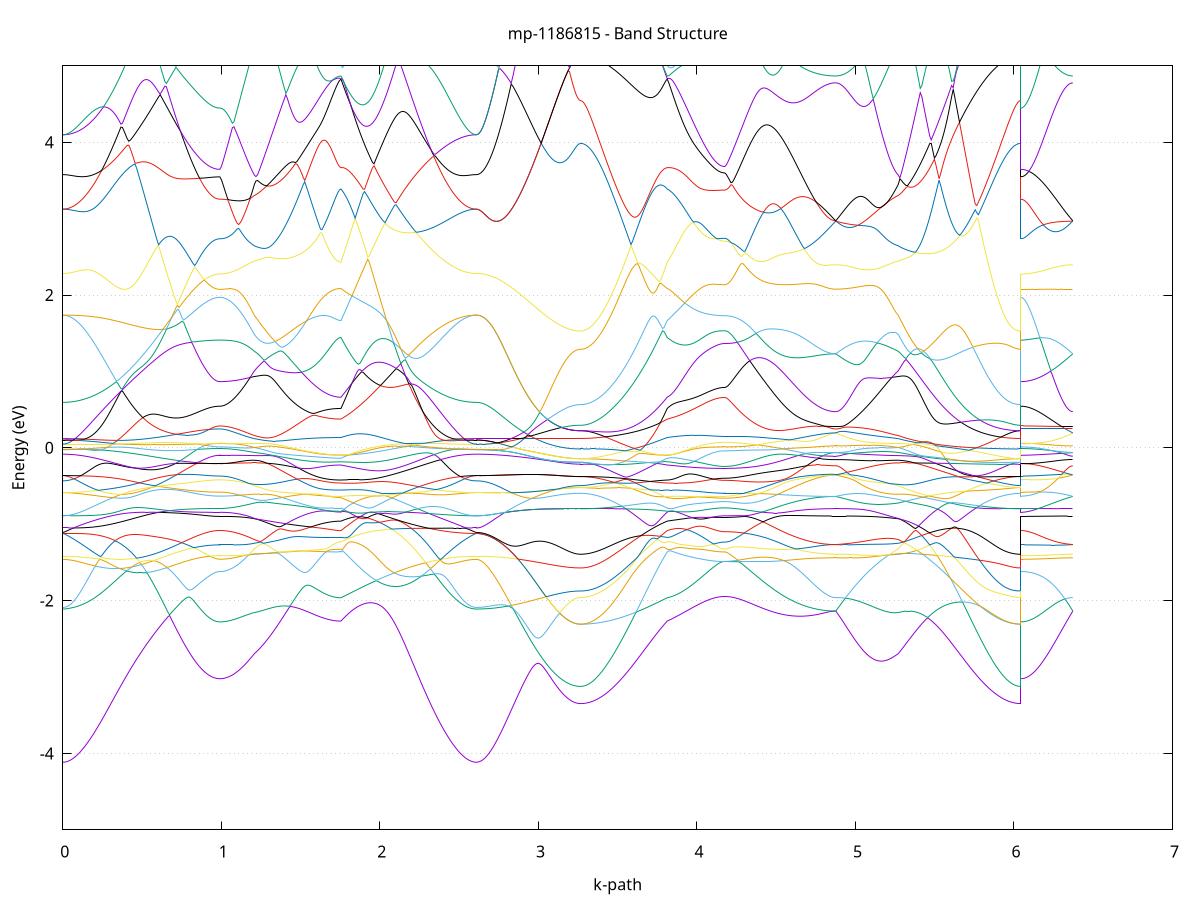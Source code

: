 set title 'mp-1186815 - Band Structure'
set xlabel 'k-path'
set ylabel 'Energy (eV)'
set grid y
set yrange [-5:5]
set terminal png size 800,600
set output 'mp-1186815_bands_gnuplot.png'
plot '-' using 1:2 with lines notitle, '-' using 1:2 with lines notitle, '-' using 1:2 with lines notitle, '-' using 1:2 with lines notitle, '-' using 1:2 with lines notitle, '-' using 1:2 with lines notitle, '-' using 1:2 with lines notitle, '-' using 1:2 with lines notitle, '-' using 1:2 with lines notitle, '-' using 1:2 with lines notitle, '-' using 1:2 with lines notitle, '-' using 1:2 with lines notitle, '-' using 1:2 with lines notitle, '-' using 1:2 with lines notitle, '-' using 1:2 with lines notitle, '-' using 1:2 with lines notitle, '-' using 1:2 with lines notitle, '-' using 1:2 with lines notitle, '-' using 1:2 with lines notitle, '-' using 1:2 with lines notitle, '-' using 1:2 with lines notitle, '-' using 1:2 with lines notitle, '-' using 1:2 with lines notitle, '-' using 1:2 with lines notitle, '-' using 1:2 with lines notitle, '-' using 1:2 with lines notitle, '-' using 1:2 with lines notitle, '-' using 1:2 with lines notitle, '-' using 1:2 with lines notitle, '-' using 1:2 with lines notitle, '-' using 1:2 with lines notitle, '-' using 1:2 with lines notitle, '-' using 1:2 with lines notitle, '-' using 1:2 with lines notitle, '-' using 1:2 with lines notitle, '-' using 1:2 with lines notitle, '-' using 1:2 with lines notitle, '-' using 1:2 with lines notitle, '-' using 1:2 with lines notitle, '-' using 1:2 with lines notitle, '-' using 1:2 with lines notitle, '-' using 1:2 with lines notitle, '-' using 1:2 with lines notitle, '-' using 1:2 with lines notitle, '-' using 1:2 with lines notitle, '-' using 1:2 with lines notitle, '-' using 1:2 with lines notitle, '-' using 1:2 with lines notitle, '-' using 1:2 with lines notitle, '-' using 1:2 with lines notitle, '-' using 1:2 with lines notitle, '-' using 1:2 with lines notitle, '-' using 1:2 with lines notitle, '-' using 1:2 with lines notitle, '-' using 1:2 with lines notitle, '-' using 1:2 with lines notitle, '-' using 1:2 with lines notitle, '-' using 1:2 with lines notitle, '-' using 1:2 with lines notitle, '-' using 1:2 with lines notitle, '-' using 1:2 with lines notitle, '-' using 1:2 with lines notitle, '-' using 1:2 with lines notitle, '-' using 1:2 with lines notitle
0.000000 -46.949193
0.009906 -46.949193
0.019811 -46.948993
0.029717 -46.948893
0.039623 -46.948593
0.049529 -46.948293
0.059434 -46.947893
0.069340 -46.947393
0.079246 -46.946793
0.089152 -46.946193
0.099057 -46.945493
0.108963 -46.944793
0.118869 -46.943893
0.128775 -46.942993
0.138680 -46.942093
0.148586 -46.940993
0.158492 -46.939893
0.168398 -46.938693
0.178303 -46.937493
0.188209 -46.936193
0.198115 -46.934793
0.208021 -46.933393
0.217926 -46.931893
0.227832 -46.930293
0.237738 -46.928693
0.247644 -46.926993
0.257549 -46.925293
0.267455 -46.923493
0.277361 -46.921593
0.287266 -46.919693
0.297172 -46.917793
0.307078 -46.915793
0.316984 -46.913693
0.326889 -46.911593
0.336795 -46.909393
0.346701 -46.907193
0.356607 -46.904993
0.366512 -46.902693
0.376418 -46.900393
0.386324 -46.897993
0.396230 -46.895593
0.406135 -46.893093
0.416041 -46.890593
0.425947 -46.888093
0.435853 -46.885593
0.445758 -46.882993
0.455664 -46.880393
0.465570 -46.877793
0.475476 -46.875093
0.485381 -46.872393
0.495287 -46.869693
0.505193 -46.866993
0.515098 -46.864193
0.525004 -46.861493
0.534910 -46.858693
0.544816 -46.855893
0.554721 -46.853093
0.564627 -46.850293
0.574533 -46.847493
0.584439 -46.844693
0.594344 -46.841893
0.604250 -46.838993
0.614156 -46.836193
0.624062 -46.833393
0.633967 -46.830593
0.643873 -46.827693
0.653779 -46.824893
0.663685 -46.822093
0.673590 -46.819293
0.683496 -46.816493
0.693402 -46.813693
0.703308 -46.810993
0.713213 -46.808193
0.723119 -46.805493
0.733025 -46.802793
0.742931 -46.800093
0.752836 -46.797393
0.762742 -46.794793
0.772648 -46.792193
0.782553 -46.789593
0.792459 -46.787093
0.802365 -46.784493
0.812271 -46.782093
0.822176 -46.779593
0.832082 -46.777293
0.841988 -46.774893
0.851894 -46.772593
0.861799 -46.770393
0.871705 -46.768193
0.881611 -46.766093
0.891517 -46.764093
0.901422 -46.762193
0.911328 -46.760393
0.921234 -46.758693
0.931140 -46.757193
0.941045 -46.755793
0.950951 -46.754593
0.960857 -46.753693
0.970763 -46.752993
0.980668 -46.752493
0.990574 -46.752393
0.990574 -46.752393
1.000477 -46.752393
1.010379 -46.752293
1.020282 -46.752093
1.030184 -46.751993
1.040087 -46.752293
1.049990 -46.752693
1.059892 -46.753093
1.069795 -46.753593
1.079697 -46.754093
1.089600 -46.754793
1.099502 -46.755393
1.109405 -46.756193
1.119308 -46.756993
1.129210 -46.757793
1.139113 -46.758693
1.149015 -46.759693
1.158918 -46.760693
1.168821 -46.761793
1.178723 -46.762993
1.188626 -46.764193
1.198528 -46.765393
1.208431 -46.766693
1.208431 -46.766693
1.218365 -46.767593
1.228300 -46.768593
1.238234 -46.769493
1.248169 -46.770393
1.258103 -46.771293
1.268037 -46.772193
1.277972 -46.773093
1.287906 -46.773993
1.297841 -46.774793
1.307775 -46.775693
1.317710 -46.776593
1.327644 -46.777393
1.337578 -46.778193
1.347513 -46.778993
1.357447 -46.779793
1.367382 -46.780593
1.377316 -46.781393
1.387251 -46.782093
1.397185 -46.782893
1.407119 -46.783593
1.417054 -46.784293
1.426988 -46.784993
1.436923 -46.785693
1.446857 -46.786393
1.456792 -46.786993
1.466726 -46.787693
1.476660 -46.788293
1.486595 -46.788893
1.496529 -46.789493
1.506464 -46.789993
1.516398 -46.790593
1.526333 -46.791093
1.536267 -46.791593
1.546201 -46.792093
1.556136 -46.792493
1.566070 -46.792993
1.576005 -46.793393
1.585939 -46.793793
1.595874 -46.794093
1.605808 -46.794493
1.615742 -46.794793
1.625677 -46.795093
1.635611 -46.795393
1.645546 -46.795693
1.655480 -46.795893
1.665415 -46.796193
1.675349 -46.796393
1.685283 -46.796493
1.695218 -46.796693
1.705152 -46.796793
1.715087 -46.796893
1.725021 -46.796993
1.734956 -46.797093
1.744890 -46.797093
1.754824 -46.797093
1.754824 -46.797093
1.764760 -46.794393
1.774696 -46.791693
1.784632 -46.788893
1.794568 -46.786193
1.804504 -46.783393
1.814440 -46.780593
1.824376 -46.777793
1.834312 -46.779393
1.844248 -46.782393
1.854184 -46.785393
1.864120 -46.788393
1.874056 -46.791393
1.883991 -46.794493
1.893927 -46.797593
1.903863 -46.800693
1.913799 -46.803793
1.923735 -46.806993
1.933671 -46.810093
1.943607 -46.813293
1.953543 -46.816493
1.963479 -46.819593
1.973415 -46.822793
1.983351 -46.825993
1.993287 -46.829093
2.003223 -46.832293
2.013159 -46.835493
2.023094 -46.838593
2.033030 -46.841693
2.042966 -46.844893
2.052902 -46.847993
2.062838 -46.850993
2.072774 -46.854093
2.082710 -46.857093
2.092646 -46.860193
2.102582 -46.863193
2.112518 -46.866093
2.122454 -46.868993
2.132390 -46.871993
2.142326 -46.874793
2.152261 -46.877693
2.162197 -46.880493
2.172133 -46.883193
2.182069 -46.885893
2.192005 -46.888593
2.201941 -46.891293
2.211877 -46.893893
2.221813 -46.896393
2.231749 -46.898893
2.241685 -46.901393
2.251621 -46.903793
2.261557 -46.906093
2.271493 -46.908393
2.281429 -46.910693
2.291364 -46.912893
2.301300 -46.914993
2.311236 -46.917093
2.321172 -46.919093
2.331108 -46.921093
2.341044 -46.922993
2.350980 -46.924893
2.360916 -46.926593
2.370852 -46.928393
2.380788 -46.929993
2.390724 -46.931593
2.400660 -46.933193
2.410596 -46.934593
2.420532 -46.935993
2.430467 -46.937393
2.440403 -46.938593
2.450339 -46.939793
2.460275 -46.940893
2.470211 -46.941993
2.480147 -46.942993
2.490083 -46.943893
2.500019 -46.944693
2.509955 -46.945493
2.519891 -46.946193
2.529827 -46.946793
2.539763 -46.947393
2.549699 -46.947893
2.559634 -46.948293
2.569570 -46.948593
2.579506 -46.948893
2.589442 -46.948993
2.599378 -46.949193
2.609314 -46.949193
2.609314 -46.949193
2.619268 -46.949193
2.629222 -46.949093
2.639176 -46.948893
2.649130 -46.948693
2.659084 -46.948493
2.669038 -46.948093
2.678993 -46.947793
2.688947 -46.947293
2.698901 -46.946793
2.708855 -46.946293
2.718809 -46.945693
2.728763 -46.945093
2.738717 -46.944293
2.748671 -46.943593
2.758625 -46.942793
2.768579 -46.941893
2.778533 -46.940993
2.788487 -46.939993
2.798441 -46.938993
2.808395 -46.937893
2.818349 -46.936793
2.828303 -46.935693
2.838257 -46.934493
2.848212 -46.933293
2.858166 -46.931993
2.868120 -46.930693
2.878074 -46.929293
2.888028 -46.927893
2.897982 -46.926493
2.907936 -46.925093
2.917890 -46.923593
2.927844 -46.922093
2.937798 -46.920593
2.947752 -46.919093
2.957706 -46.917493
2.967660 -46.915893
2.977614 -46.914293
2.987568 -46.912693
2.997522 -46.911093
3.007476 -46.909493
3.017431 -46.907893
3.027385 -46.906293
3.037339 -46.904793
3.047293 -46.903193
3.057247 -46.901593
3.067201 -46.900093
3.077155 -46.898593
3.087109 -46.897093
3.097063 -46.895693
3.107017 -46.894293
3.116971 -46.892993
3.126925 -46.891693
3.136879 -46.890393
3.146833 -46.889293
3.156787 -46.888193
3.166741 -46.887093
3.176695 -46.886193
3.186649 -46.885293
3.196604 -46.884593
3.206558 -46.883893
3.216512 -46.883293
3.226466 -46.882793
3.236420 -46.882393
3.246374 -46.882193
3.256328 -46.881993
3.266282 -46.881893
3.266282 -46.881893
3.276216 -46.881893
3.286151 -46.881793
3.296085 -46.881693
3.306020 -46.881393
3.315954 -46.881093
3.325889 -46.880793
3.335823 -46.880393
3.345757 -46.879893
3.355692 -46.879393
3.365626 -46.878793
3.375561 -46.878093
3.385495 -46.877393
3.395430 -46.876593
3.405364 -46.875793
3.415298 -46.874793
3.425233 -46.873893
3.435167 -46.872893
3.445102 -46.871793
3.455036 -46.870593
3.464971 -46.869393
3.474905 -46.868193
3.484839 -46.866793
3.494774 -46.865493
3.504708 -46.863993
3.514643 -46.862593
3.524577 -46.860993
3.534512 -46.859393
3.544446 -46.857793
3.554380 -46.856093
3.564315 -46.854293
3.574249 -46.852593
3.584184 -46.850693
3.594118 -46.848793
3.604052 -46.846893
3.613987 -46.844893
3.623921 -46.842893
3.633856 -46.840793
3.643790 -46.838693
3.653725 -46.836493
3.663659 -46.834293
3.673593 -46.832093
3.683528 -46.829793
3.693462 -46.827493
3.703397 -46.825093
3.713331 -46.822693
3.723266 -46.820293
3.733200 -46.817793
3.743134 -46.815293
3.753069 -46.812793
3.763003 -46.810293
3.772938 -46.807693
3.782872 -46.805093
3.792807 -46.802393
3.802741 -46.799793
3.812675 -46.797093
3.812675 -46.797093
3.822481 -46.795993
3.832287 -46.795093
3.842093 -46.794193
3.851898 -46.793593
3.861704 -46.792993
3.871510 -46.792593
3.881316 -46.792293
3.891121 -46.792193
3.900927 -46.792093
3.910733 -46.792193
3.920538 -46.792393
3.930344 -46.792693
3.940150 -46.793093
3.949956 -46.793493
3.959761 -46.793993
3.969567 -46.794493
3.979373 -46.794993
3.989179 -46.795593
3.998984 -46.796093
4.008790 -46.796693
4.018596 -46.797193
4.028401 -46.797693
4.038207 -46.798193
4.048013 -46.798693
4.057819 -46.799193
4.067624 -46.799593
4.077430 -46.799993
4.087236 -46.800393
4.097042 -46.800693
4.106847 -46.800993
4.116653 -46.801293
4.126459 -46.801493
4.136264 -46.801693
4.146070 -46.801793
4.155876 -46.801893
4.165682 -46.801993
4.175487 -46.801993
4.175487 -46.801993
4.185353 -46.801993
4.195218 -46.801893
4.205084 -46.801893
4.214949 -46.801793
4.224814 -46.801593
4.234680 -46.801393
4.244545 -46.801193
4.254410 -46.800993
4.264276 -46.800693
4.274141 -46.800493
4.284007 -46.800093
4.293872 -46.799793
4.303737 -46.799393
4.313603 -46.798993
4.323468 -46.798493
4.333333 -46.798093
4.343199 -46.797593
4.353064 -46.796993
4.362930 -46.796493
4.372795 -46.795893
4.382660 -46.795293
4.392526 -46.794593
4.402391 -46.793993
4.412256 -46.793293
4.422122 -46.792593
4.431987 -46.791793
4.441853 -46.790993
4.451718 -46.790293
4.461583 -46.789393
4.471449 -46.788593
4.481314 -46.787793
4.491179 -46.786893
4.501045 -46.785993
4.510910 -46.784993
4.520776 -46.784093
4.530641 -46.783193
4.540506 -46.782193
4.550372 -46.781193
4.560237 -46.780193
4.570102 -46.779193
4.579968 -46.778093
4.589833 -46.777093
4.599699 -46.775993
4.609564 -46.774893
4.619429 -46.773893
4.629295 -46.772793
4.639160 -46.771693
4.649025 -46.770593
4.658891 -46.769493
4.668756 -46.768393
4.678622 -46.767293
4.688487 -46.766193
4.698352 -46.765093
4.708218 -46.763993
4.718083 -46.762893
4.727948 -46.761893
4.737814 -46.760893
4.747679 -46.759793
4.757545 -46.758893
4.767410 -46.757893
4.777275 -46.756993
4.787141 -46.756193
4.797006 -46.755393
4.806871 -46.754593
4.816737 -46.753893
4.826602 -46.753393
4.836468 -46.752893
4.846333 -46.752493
4.856198 -46.752193
4.866064 -46.751993
4.875929 -46.751993
4.875929 -46.751993
4.885783 -46.751993
4.895637 -46.751993
4.905491 -46.752093
4.915345 -46.752293
4.925199 -46.752493
4.935053 -46.752693
4.944907 -46.752893
4.954761 -46.753193
4.964615 -46.753493
4.974469 -46.753793
4.984323 -46.754093
4.994177 -46.754493
5.004032 -46.754793
5.013886 -46.755193
5.023740 -46.755493
5.033594 -46.755893
5.043448 -46.756193
5.053302 -46.756593
5.063156 -46.756993
5.073010 -46.757293
5.082864 -46.757693
5.092718 -46.758093
5.102572 -46.758393
5.112426 -46.758793
5.122280 -46.759193
5.132134 -46.759593
5.141988 -46.759993
5.151842 -46.760393
5.161696 -46.760793
5.171550 -46.761193
5.181404 -46.761593
5.191258 -46.762093
5.201112 -46.762493
5.210966 -46.762993
5.220820 -46.763593
5.230674 -46.764093
5.240528 -46.764693
5.250382 -46.765293
5.260237 -46.765993
5.270091 -46.766693
5.270091 -46.766693
5.279997 -46.767993
5.289904 -46.769393
5.299810 -46.770893
5.309717 -46.772393
5.319624 -46.773893
5.329530 -46.775493
5.339437 -46.777093
5.349344 -46.778793
5.359250 -46.780393
5.369157 -46.782193
5.379063 -46.783893
5.388970 -46.785693
5.398877 -46.787593
5.408783 -46.789393
5.418690 -46.791293
5.428597 -46.793193
5.438503 -46.795093
5.448410 -46.797093
5.458317 -46.798993
5.468223 -46.800993
5.478130 -46.802993
5.488036 -46.804993
5.497943 -46.807093
5.507850 -46.809093
5.517756 -46.811093
5.527663 -46.813193
5.537570 -46.815193
5.547476 -46.817293
5.557383 -46.819293
5.567289 -46.821393
5.577196 -46.823393
5.587103 -46.825393
5.597009 -46.827493
5.606916 -46.829493
5.616823 -46.831493
5.626729 -46.833493
5.636636 -46.835393
5.646542 -46.837393
5.656449 -46.839293
5.666356 -46.841193
5.676262 -46.843093
5.686169 -46.844893
5.696076 -46.846793
5.705982 -46.848593
5.715889 -46.850293
5.725796 -46.852093
5.735702 -46.853793
5.745609 -46.855393
5.755515 -46.856993
5.765422 -46.858593
5.775329 -46.860193
5.785235 -46.861693
5.795142 -46.863093
5.805049 -46.864493
5.814955 -46.865893
5.824862 -46.867193
5.834768 -46.868493
5.844675 -46.869693
5.854582 -46.870793
5.864488 -46.871893
5.874395 -46.872993
5.884302 -46.873993
5.894208 -46.874893
5.904115 -46.875793
5.914021 -46.876693
5.923928 -46.877393
5.933835 -46.878093
5.943741 -46.878793
5.953648 -46.879393
5.963555 -46.879893
5.973461 -46.880393
5.983368 -46.880793
5.993275 -46.881093
6.003181 -46.881393
6.013088 -46.881693
6.022994 -46.881793
6.032901 -46.881893
6.042808 -46.881893
6.042808 -46.752393
6.052762 -46.752393
6.062716 -46.752393
6.072670 -46.752393
6.082624 -46.752393
6.092578 -46.752393
6.102532 -46.752393
6.112486 -46.752393
6.122440 -46.752393
6.132394 -46.752293
6.142348 -46.752293
6.152302 -46.752293
6.162256 -46.752293
6.172210 -46.752293
6.182164 -46.752293
6.192119 -46.752293
6.202073 -46.752293
6.212027 -46.752293
6.221981 -46.752193
6.231935 -46.752193
6.241889 -46.752193
6.251843 -46.752193
6.261797 -46.752193
6.271751 -46.752193
6.281705 -46.752093
6.291659 -46.752093
6.301613 -46.752093
6.311567 -46.752093
6.321521 -46.752093
6.331475 -46.751993
6.341429 -46.751993
6.351383 -46.751993
6.361338 -46.751993
6.371292 -46.751893
e
0.000000 -46.652193
0.009906 -46.652193
0.019811 -46.652193
0.029717 -46.652193
0.039623 -46.652293
0.049529 -46.652293
0.059434 -46.652393
0.069340 -46.652393
0.079246 -46.652493
0.089152 -46.652593
0.099057 -46.652693
0.108963 -46.652793
0.118869 -46.652893
0.128775 -46.653093
0.138680 -46.653193
0.148586 -46.653393
0.158492 -46.653493
0.168398 -46.653693
0.178303 -46.653893
0.188209 -46.654093
0.198115 -46.654293
0.208021 -46.654493
0.217926 -46.654793
0.227832 -46.654993
0.237738 -46.655293
0.247644 -46.655493
0.257549 -46.655793
0.267455 -46.656093
0.277361 -46.656393
0.287266 -46.656693
0.297172 -46.657093
0.307078 -46.657393
0.316984 -46.657793
0.326889 -46.658193
0.336795 -46.658593
0.346701 -46.660093
0.356607 -46.661893
0.366512 -46.663693
0.376418 -46.665493
0.386324 -46.667393
0.396230 -46.669293
0.406135 -46.671193
0.416041 -46.673093
0.425947 -46.675093
0.435853 -46.676993
0.445758 -46.678993
0.455664 -46.680893
0.465570 -46.682893
0.475476 -46.684893
0.485381 -46.686893
0.495287 -46.688893
0.505193 -46.690893
0.515098 -46.692793
0.525004 -46.694793
0.534910 -46.696793
0.544816 -46.698693
0.554721 -46.700693
0.564627 -46.702593
0.574533 -46.704493
0.584439 -46.706493
0.594344 -46.708293
0.604250 -46.710193
0.614156 -46.712093
0.624062 -46.713893
0.633967 -46.715693
0.643873 -46.717393
0.653779 -46.719193
0.663685 -46.720893
0.673590 -46.722593
0.683496 -46.724193
0.693402 -46.725793
0.703308 -46.727393
0.713213 -46.728893
0.723119 -46.730393
0.733025 -46.731893
0.742931 -46.733293
0.752836 -46.734593
0.762742 -46.735993
0.772648 -46.737193
0.782553 -46.738493
0.792459 -46.739593
0.802365 -46.740693
0.812271 -46.741793
0.822176 -46.742893
0.832082 -46.743793
0.841988 -46.744693
0.851894 -46.745593
0.861799 -46.746393
0.871705 -46.747093
0.881611 -46.747793
0.891517 -46.748493
0.901422 -46.748993
0.911328 -46.749593
0.921234 -46.749993
0.931140 -46.750393
0.941045 -46.750693
0.950951 -46.750993
0.960857 -46.751193
0.970763 -46.751393
0.980668 -46.751493
0.990574 -46.751493
0.990574 -46.751493
1.000477 -46.751493
1.010379 -46.751593
1.020282 -46.751793
1.030184 -46.751893
1.040087 -46.751593
1.049990 -46.751293
1.059892 -46.750893
1.069795 -46.750393
1.079697 -46.749893
1.089600 -46.749293
1.099502 -46.748693
1.109405 -46.747993
1.119308 -46.747293
1.129210 -46.746493
1.139113 -46.745593
1.149015 -46.744693
1.158918 -46.743693
1.168821 -46.742693
1.178723 -46.741593
1.188626 -46.740493
1.198528 -46.739293
1.208431 -46.738093
1.208431 -46.738093
1.218365 -46.737293
1.228300 -46.736693
1.238234 -46.736293
1.248169 -46.736193
1.258103 -46.736193
1.268037 -46.736393
1.277972 -46.736693
1.287906 -46.737093
1.297841 -46.737493
1.307775 -46.738093
1.317710 -46.738693
1.327644 -46.739293
1.337578 -46.739893
1.347513 -46.740593
1.357447 -46.741193
1.367382 -46.741893
1.377316 -46.742593
1.387251 -46.743293
1.397185 -46.743893
1.407119 -46.744593
1.417054 -46.745293
1.426988 -46.745893
1.436923 -46.746593
1.446857 -46.747193
1.456792 -46.747793
1.466726 -46.748393
1.476660 -46.748993
1.486595 -46.749593
1.496529 -46.750093
1.506464 -46.750693
1.516398 -46.751193
1.526333 -46.751693
1.536267 -46.752193
1.546201 -46.752693
1.556136 -46.753093
1.566070 -46.753493
1.576005 -46.753893
1.585939 -46.754293
1.595874 -46.754693
1.605808 -46.755093
1.615742 -46.755393
1.625677 -46.755693
1.635611 -46.755993
1.645546 -46.756193
1.655480 -46.756493
1.665415 -46.756693
1.675349 -46.756893
1.685283 -46.757093
1.695218 -46.757193
1.705152 -46.757293
1.715087 -46.757393
1.725021 -46.757493
1.734956 -46.757593
1.744890 -46.757593
1.754824 -46.757593
1.754824 -46.757593
1.764760 -46.760093
1.774696 -46.762693
1.784632 -46.765393
1.794568 -46.768093
1.804504 -46.770793
1.814440 -46.773693
1.824376 -46.776493
1.834312 -46.774993
1.844248 -46.772193
1.854184 -46.769293
1.864120 -46.766493
1.874056 -46.763593
1.883991 -46.760793
1.893927 -46.757893
1.903863 -46.755093
1.913799 -46.752193
1.923735 -46.749293
1.933671 -46.746493
1.943607 -46.743593
1.953543 -46.740793
1.963479 -46.737893
1.973415 -46.735093
1.983351 -46.732293
1.993287 -46.729493
2.003223 -46.726693
2.013159 -46.723893
2.023094 -46.721093
2.033030 -46.718293
2.042966 -46.715593
2.052902 -46.712893
2.062838 -46.710193
2.072774 -46.707493
2.082710 -46.704793
2.092646 -46.702193
2.102582 -46.699593
2.112518 -46.696993
2.122454 -46.694393
2.132390 -46.691893
2.142326 -46.689393
2.152261 -46.686893
2.162197 -46.684493
2.172133 -46.682093
2.182069 -46.679793
2.192005 -46.677393
2.201941 -46.675193
2.211877 -46.672893
2.221813 -46.670693
2.231749 -46.668493
2.241685 -46.666393
2.251621 -46.664293
2.261557 -46.662293
2.271493 -46.660293
2.281429 -46.658393
2.291364 -46.657293
2.301300 -46.656993
2.311236 -46.656693
2.321172 -46.656393
2.331108 -46.656093
2.341044 -46.655893
2.350980 -46.655593
2.360916 -46.655393
2.370852 -46.655093
2.380788 -46.654893
2.390724 -46.654693
2.400660 -46.654393
2.410596 -46.654193
2.420532 -46.653993
2.430467 -46.653793
2.440403 -46.653693
2.450339 -46.653493
2.460275 -46.653393
2.470211 -46.653193
2.480147 -46.653093
2.490083 -46.652893
2.500019 -46.652793
2.509955 -46.652693
2.519891 -46.652593
2.529827 -46.652493
2.539763 -46.652393
2.549699 -46.652393
2.559634 -46.652293
2.569570 -46.652293
2.579506 -46.652193
2.589442 -46.652193
2.599378 -46.652193
2.609314 -46.652193
2.609314 -46.652193
2.619268 -46.652193
2.629222 -46.652293
2.639176 -46.652493
2.649130 -46.652693
2.659084 -46.652893
2.669038 -46.653293
2.678993 -46.653693
2.688947 -46.654093
2.698901 -46.654593
2.708855 -46.655193
2.718809 -46.655793
2.728763 -46.656493
2.738717 -46.657293
2.748671 -46.658093
2.758625 -46.658893
2.768579 -46.659793
2.778533 -46.660793
2.788487 -46.661793
2.798441 -46.662893
2.808395 -46.663993
2.818349 -46.665093
2.828303 -46.666293
2.838257 -46.667593
2.848212 -46.668893
2.858166 -46.670193
2.868120 -46.671593
2.878074 -46.672993
2.888028 -46.674393
2.897982 -46.675893
2.907936 -46.677393
2.917890 -46.678993
2.927844 -46.680493
2.937798 -46.682093
2.947752 -46.683693
2.957706 -46.685293
2.967660 -46.686993
2.977614 -46.688593
2.987568 -46.690293
2.997522 -46.691893
3.007476 -46.693593
3.017431 -46.695193
3.027385 -46.696893
3.037339 -46.698493
3.047293 -46.700193
3.057247 -46.701793
3.067201 -46.703393
3.077155 -46.704893
3.087109 -46.706393
3.097063 -46.707893
3.107017 -46.709293
3.116971 -46.710693
3.126925 -46.712093
3.136879 -46.713293
3.146833 -46.714493
3.156787 -46.715693
3.166741 -46.716693
3.176695 -46.717693
3.186649 -46.718593
3.196604 -46.719393
3.206558 -46.720093
3.216512 -46.720693
3.226466 -46.721193
3.236420 -46.721593
3.246374 -46.721793
3.256328 -46.721993
3.266282 -46.722093
3.266282 -46.722093
3.276216 -46.722093
3.286151 -46.722093
3.296085 -46.722093
3.306020 -46.721993
3.315954 -46.721993
3.325889 -46.721993
3.335823 -46.721993
3.345757 -46.721993
3.355692 -46.721993
3.365626 -46.721993
3.375561 -46.721993
3.385495 -46.721993
3.395430 -46.721993
3.405364 -46.721993
3.415298 -46.721993
3.425233 -46.721993
3.435167 -46.722093
3.445102 -46.722093
3.455036 -46.722093
3.464971 -46.722193
3.474905 -46.722293
3.484839 -46.722393
3.494774 -46.722493
3.504708 -46.722593
3.514643 -46.722693
3.524577 -46.722893
3.534512 -46.723093
3.544446 -46.723393
3.554380 -46.723693
3.564315 -46.723993
3.574249 -46.724393
3.584184 -46.724793
3.594118 -46.725293
3.604052 -46.725793
3.613987 -46.726493
3.623921 -46.727093
3.633856 -46.727893
3.643790 -46.728693
3.653725 -46.729693
3.663659 -46.730693
3.673593 -46.731793
3.683528 -46.732993
3.693462 -46.734293
3.703397 -46.735693
3.713331 -46.737193
3.723266 -46.738793
3.733200 -46.740493
3.743134 -46.742293
3.753069 -46.744193
3.763003 -46.746193
3.772938 -46.748293
3.782872 -46.750493
3.792807 -46.752793
3.802741 -46.755193
3.812675 -46.757593
3.812675 -46.757593
3.822481 -46.758593
3.832287 -46.759493
3.842093 -46.760293
3.851898 -46.760893
3.861704 -46.761393
3.871510 -46.761793
3.881316 -46.762093
3.891121 -46.762293
3.900927 -46.762293
3.910733 -46.762193
3.920538 -46.761993
3.930344 -46.761793
3.940150 -46.761493
3.949956 -46.761093
3.959761 -46.760693
3.969567 -46.760293
3.979373 -46.759793
3.989179 -46.759293
3.998984 -46.758893
4.008790 -46.758393
4.018596 -46.757893
4.028401 -46.757493
4.038207 -46.757093
4.048013 -46.756693
4.057819 -46.756293
4.067624 -46.755993
4.077430 -46.755593
4.087236 -46.755293
4.097042 -46.755093
4.106847 -46.754793
4.116653 -46.754593
4.126459 -46.754393
4.136264 -46.754293
4.146070 -46.754193
4.155876 -46.754093
4.165682 -46.754093
4.175487 -46.753993
4.175487 -46.753993
4.185353 -46.753993
4.195218 -46.753993
4.205084 -46.753993
4.214949 -46.753993
4.224814 -46.753993
4.234680 -46.753993
4.244545 -46.753993
4.254410 -46.753993
4.264276 -46.753993
4.274141 -46.753893
4.284007 -46.753893
4.293872 -46.753893
4.303737 -46.753893
4.313603 -46.753793
4.323468 -46.753793
4.333333 -46.753793
4.343199 -46.753793
4.353064 -46.753693
4.362930 -46.753693
4.372795 -46.753693
4.382660 -46.753593
4.392526 -46.753593
4.402391 -46.753493
4.412256 -46.753493
4.422122 -46.753493
4.431987 -46.753393
4.441853 -46.753393
4.451718 -46.753293
4.461583 -46.753293
4.471449 -46.753193
4.481314 -46.753193
4.491179 -46.753193
4.501045 -46.753093
4.510910 -46.753093
4.520776 -46.752993
4.530641 -46.752993
4.540506 -46.752893
4.550372 -46.752893
4.560237 -46.752793
4.570102 -46.752793
4.579968 -46.752693
4.589833 -46.752693
4.599699 -46.752693
4.609564 -46.752593
4.619429 -46.752593
4.629295 -46.752493
4.639160 -46.752493
4.649025 -46.752393
4.658891 -46.752393
4.668756 -46.752393
4.678622 -46.752293
4.688487 -46.752293
4.698352 -46.752293
4.708218 -46.752193
4.718083 -46.752193
4.727948 -46.752193
4.737814 -46.752093
4.747679 -46.752093
4.757545 -46.752093
4.767410 -46.752093
4.777275 -46.752093
4.787141 -46.751993
4.797006 -46.751993
4.806871 -46.751993
4.816737 -46.751993
4.826602 -46.751993
4.836468 -46.751993
4.846333 -46.751993
4.856198 -46.751993
4.866064 -46.751993
4.875929 -46.751893
4.875929 -46.751893
4.885783 -46.751993
4.895637 -46.751893
4.905491 -46.751893
4.915345 -46.751893
4.925199 -46.751793
4.935053 -46.751693
4.944907 -46.751593
4.954761 -46.751493
4.964615 -46.751293
4.974469 -46.751193
4.984323 -46.750993
4.994177 -46.750793
5.004032 -46.750593
5.013886 -46.750393
5.023740 -46.750093
5.033594 -46.749793
5.043448 -46.749593
5.053302 -46.749193
5.063156 -46.748893
5.073010 -46.748593
5.082864 -46.748193
5.092718 -46.747793
5.102572 -46.747393
5.112426 -46.746993
5.122280 -46.746593
5.132134 -46.746093
5.141988 -46.745693
5.151842 -46.745193
5.161696 -46.744693
5.171550 -46.744193
5.181404 -46.743593
5.191258 -46.743093
5.201112 -46.742493
5.210966 -46.741893
5.220820 -46.741293
5.230674 -46.740693
5.240528 -46.740093
5.250382 -46.739393
5.260237 -46.738693
5.270091 -46.738093
5.270091 -46.738093
5.279997 -46.736793
5.289904 -46.735493
5.299810 -46.734093
5.309717 -46.732693
5.319624 -46.731193
5.329530 -46.729693
5.339437 -46.728193
5.349344 -46.726593
5.359250 -46.724993
5.369157 -46.723393
5.379063 -46.721693
5.388970 -46.719993
5.398877 -46.719493
5.408783 -46.719493
5.418690 -46.719593
5.428597 -46.719593
5.438503 -46.719693
5.448410 -46.719693
5.458317 -46.719793
5.468223 -46.719793
5.478130 -46.719893
5.488036 -46.719893
5.497943 -46.719993
5.507850 -46.720093
5.517756 -46.720093
5.527663 -46.720193
5.537570 -46.720193
5.547476 -46.720293
5.557383 -46.720293
5.567289 -46.720393
5.577196 -46.720493
5.587103 -46.720493
5.597009 -46.720593
5.606916 -46.720593
5.616823 -46.720693
5.626729 -46.720693
5.636636 -46.720793
5.646542 -46.720793
5.656449 -46.720893
5.666356 -46.720893
5.676262 -46.720993
5.686169 -46.720993
5.696076 -46.721093
5.705982 -46.721093
5.715889 -46.721193
5.725796 -46.721193
5.735702 -46.721293
5.745609 -46.721293
5.755515 -46.721393
5.765422 -46.721393
5.775329 -46.721493
5.785235 -46.721493
5.795142 -46.721493
5.805049 -46.721593
5.814955 -46.721593
5.824862 -46.721693
5.834768 -46.721693
5.844675 -46.721693
5.854582 -46.721793
5.864488 -46.721793
5.874395 -46.721793
5.884302 -46.721793
5.894208 -46.721893
5.904115 -46.721893
5.914021 -46.721893
5.923928 -46.721893
5.933835 -46.721893
5.943741 -46.721993
5.953648 -46.721993
5.963555 -46.721993
5.973461 -46.721993
5.983368 -46.721993
5.993275 -46.721993
6.003181 -46.722093
6.013088 -46.722093
6.022994 -46.722093
6.032901 -46.722093
6.042808 -46.722093
6.042808 -46.751493
6.052762 -46.751493
6.062716 -46.751493
6.072670 -46.751493
6.082624 -46.751493
6.092578 -46.751493
6.102532 -46.751493
6.112486 -46.751493
6.122440 -46.751493
6.132394 -46.751593
6.142348 -46.751593
6.152302 -46.751593
6.162256 -46.751593
6.172210 -46.751593
6.182164 -46.751593
6.192119 -46.751593
6.202073 -46.751593
6.212027 -46.751693
6.221981 -46.751693
6.231935 -46.751693
6.241889 -46.751693
6.251843 -46.751693
6.261797 -46.751693
6.271751 -46.751793
6.281705 -46.751793
6.291659 -46.751793
6.301613 -46.751793
6.311567 -46.751793
6.321521 -46.751793
6.331475 -46.751893
6.341429 -46.751893
6.351383 -46.751893
6.361338 -46.751893
6.371292 -46.751893
e
0.000000 -46.625193
0.009906 -46.625193
0.019811 -46.625293
0.029717 -46.625393
0.039623 -46.625693
0.049529 -46.625993
0.059434 -46.626293
0.069340 -46.626693
0.079246 -46.627193
0.089152 -46.627693
0.099057 -46.628293
0.108963 -46.628993
0.118869 -46.629693
0.128775 -46.630393
0.138680 -46.631293
0.148586 -46.632093
0.158492 -46.633093
0.168398 -46.634093
0.178303 -46.635093
0.188209 -46.636193
0.198115 -46.637393
0.208021 -46.638593
0.217926 -46.639893
0.227832 -46.641193
0.237738 -46.642493
0.247644 -46.643893
0.257549 -46.645393
0.267455 -46.646893
0.277361 -46.648393
0.287266 -46.649893
0.297172 -46.651593
0.307078 -46.653193
0.316984 -46.654893
0.326889 -46.656593
0.336795 -46.658293
0.346701 -46.658993
0.356607 -46.659393
0.366512 -46.659793
0.376418 -46.660293
0.386324 -46.660693
0.396230 -46.661193
0.406135 -46.661693
0.416041 -46.662193
0.425947 -46.662793
0.435853 -46.663293
0.445758 -46.663893
0.455664 -46.664493
0.465570 -46.665093
0.475476 -46.665693
0.485381 -46.666293
0.495287 -46.666993
0.505193 -46.667593
0.515098 -46.668293
0.525004 -46.668993
0.534910 -46.669793
0.544816 -46.670493
0.554721 -46.671293
0.564627 -46.672093
0.574533 -46.672893
0.584439 -46.673693
0.594344 -46.674593
0.604250 -46.675493
0.614156 -46.676393
0.624062 -46.677293
0.633967 -46.678193
0.643873 -46.679193
0.653779 -46.680193
0.663685 -46.681193
0.673590 -46.682193
0.683496 -46.683293
0.693402 -46.684393
0.703308 -46.685493
0.713213 -46.686593
0.723119 -46.687793
0.733025 -46.688893
0.742931 -46.690093
0.752836 -46.691393
0.762742 -46.692593
0.772648 -46.693893
0.782553 -46.695093
0.792459 -46.696393
0.802365 -46.697793
0.812271 -46.699093
0.822176 -46.700393
0.832082 -46.701793
0.841988 -46.703193
0.851894 -46.704493
0.861799 -46.705893
0.871705 -46.707293
0.881611 -46.708593
0.891517 -46.709993
0.901422 -46.711293
0.911328 -46.712493
0.921234 -46.713693
0.931140 -46.714793
0.941045 -46.715793
0.950951 -46.716693
0.960857 -46.717493
0.970763 -46.717993
0.980668 -46.718293
0.990574 -46.718493
0.990574 -46.718493
1.000477 -46.718493
1.010379 -46.718493
1.020282 -46.718493
1.030184 -46.718493
1.040087 -46.718493
1.049990 -46.718493
1.059892 -46.718493
1.069795 -46.718493
1.079697 -46.718493
1.089600 -46.718493
1.099502 -46.718593
1.109405 -46.718593
1.119308 -46.718593
1.129210 -46.718593
1.139113 -46.718693
1.149015 -46.718693
1.158918 -46.718693
1.168821 -46.718693
1.178723 -46.718793
1.188626 -46.718793
1.198528 -46.718793
1.208431 -46.718893
1.208431 -46.718893
1.218365 -46.718793
1.228300 -46.718493
1.238234 -46.718093
1.248169 -46.717393
1.258103 -46.716593
1.268037 -46.715593
1.277972 -46.714493
1.287906 -46.713293
1.297841 -46.712093
1.307775 -46.710793
1.317710 -46.709393
1.327644 -46.708093
1.337578 -46.706693
1.347513 -46.705393
1.357447 -46.703993
1.367382 -46.702593
1.377316 -46.701293
1.387251 -46.699993
1.397185 -46.698693
1.407119 -46.697393
1.417054 -46.696093
1.426988 -46.694893
1.436923 -46.693693
1.446857 -46.692493
1.456792 -46.691293
1.466726 -46.690193
1.476660 -46.689093
1.486595 -46.687993
1.496529 -46.686993
1.506464 -46.685993
1.516398 -46.684993
1.526333 -46.684093
1.536267 -46.683193
1.546201 -46.682293
1.556136 -46.681493
1.566070 -46.680693
1.576005 -46.679993
1.585939 -46.679293
1.595874 -46.678593
1.605808 -46.677993
1.615742 -46.677393
1.625677 -46.676793
1.635611 -46.676293
1.645546 -46.675793
1.655480 -46.675393
1.665415 -46.674993
1.675349 -46.674593
1.685283 -46.674293
1.695218 -46.674093
1.705152 -46.673793
1.715087 -46.673693
1.725021 -46.673493
1.734956 -46.673393
1.744890 -46.673293
1.754824 -46.673293
1.754824 -46.673293
1.764760 -46.673493
1.774696 -46.673593
1.784632 -46.673593
1.794568 -46.673593
1.804504 -46.673593
1.814440 -46.673493
1.824376 -46.673393
1.834312 -46.673293
1.844248 -46.673093
1.854184 -46.672993
1.864120 -46.672693
1.874056 -46.672493
1.883991 -46.672293
1.893927 -46.671993
1.903863 -46.671693
1.913799 -46.671393
1.923735 -46.671093
1.933671 -46.670793
1.943607 -46.670393
1.953543 -46.670093
1.963479 -46.669693
1.973415 -46.669293
1.983351 -46.668893
1.993287 -46.668593
2.003223 -46.668193
2.013159 -46.667793
2.023094 -46.667393
2.033030 -46.666993
2.042966 -46.666593
2.052902 -46.666193
2.062838 -46.665793
2.072774 -46.665393
2.082710 -46.664993
2.092646 -46.664593
2.102582 -46.664193
2.112518 -46.663793
2.122454 -46.663393
2.132390 -46.662993
2.142326 -46.662593
2.152261 -46.662193
2.162197 -46.661793
2.172133 -46.661393
2.182069 -46.661093
2.192005 -46.660693
2.201941 -46.660293
2.211877 -46.659993
2.221813 -46.659593
2.231749 -46.659293
2.241685 -46.658893
2.251621 -46.658593
2.261557 -46.658193
2.271493 -46.657893
2.281429 -46.657593
2.291364 -46.656493
2.301300 -46.654593
2.311236 -46.652793
2.321172 -46.651093
2.331108 -46.649393
2.341044 -46.647693
2.350980 -46.646093
2.360916 -46.644593
2.370852 -46.643093
2.380788 -46.641693
2.390724 -46.640293
2.400660 -46.638993
2.410596 -46.637693
2.420532 -46.636493
2.430467 -46.635293
2.440403 -46.634293
2.450339 -46.633193
2.460275 -46.632293
2.470211 -46.631393
2.480147 -46.630493
2.490083 -46.629693
2.500019 -46.628993
2.509955 -46.628293
2.519891 -46.627693
2.529827 -46.627193
2.539763 -46.626693
2.549699 -46.626293
2.559634 -46.625993
2.569570 -46.625693
2.579506 -46.625393
2.589442 -46.625293
2.599378 -46.625193
2.609314 -46.625093
2.609314 -46.625093
2.619268 -46.625093
2.629222 -46.625093
2.639176 -46.625193
2.649130 -46.625093
2.659084 -46.625093
2.669038 -46.625193
2.678993 -46.625193
2.688947 -46.625193
2.698901 -46.625193
2.708855 -46.625193
2.718809 -46.625193
2.728763 -46.625193
2.738717 -46.625193
2.748671 -46.625193
2.758625 -46.625193
2.768579 -46.625193
2.778533 -46.625193
2.788487 -46.625193
2.798441 -46.625293
2.808395 -46.625293
2.818349 -46.625293
2.828303 -46.625293
2.838257 -46.625293
2.848212 -46.625293
2.858166 -46.625293
2.868120 -46.625293
2.878074 -46.625293
2.888028 -46.625293
2.897982 -46.625393
2.907936 -46.625393
2.917890 -46.625393
2.927844 -46.625393
2.937798 -46.625393
2.947752 -46.625393
2.957706 -46.625393
2.967660 -46.625393
2.977614 -46.625393
2.987568 -46.625393
2.997522 -46.625493
3.007476 -46.625393
3.017431 -46.625393
3.027385 -46.625493
3.037339 -46.625493
3.047293 -46.625493
3.057247 -46.625493
3.067201 -46.625493
3.077155 -46.625493
3.087109 -46.625493
3.097063 -46.625493
3.107017 -46.625493
3.116971 -46.625593
3.126925 -46.625593
3.136879 -46.625593
3.146833 -46.625593
3.156787 -46.625593
3.166741 -46.625593
3.176695 -46.625593
3.186649 -46.625593
3.196604 -46.625593
3.206558 -46.625493
3.216512 -46.625593
3.226466 -46.625593
3.236420 -46.625593
3.246374 -46.625593
3.256328 -46.625593
3.266282 -46.625593
3.266282 -46.625593
3.276216 -46.625693
3.286151 -46.625793
3.296085 -46.625893
3.306020 -46.626093
3.315954 -46.626393
3.325889 -46.626793
3.335823 -46.627193
3.345757 -46.627593
3.355692 -46.628193
3.365626 -46.628793
3.375561 -46.629393
3.385495 -46.630193
3.395430 -46.630893
3.405364 -46.631693
3.415298 -46.632593
3.425233 -46.633493
3.435167 -46.634493
3.445102 -46.635593
3.455036 -46.636593
3.464971 -46.637693
3.474905 -46.638893
3.484839 -46.640093
3.494774 -46.641293
3.504708 -46.642593
3.514643 -46.643893
3.524577 -46.645193
3.534512 -46.646593
3.544446 -46.647893
3.554380 -46.649293
3.564315 -46.650693
3.574249 -46.652093
3.584184 -46.653493
3.594118 -46.654793
3.604052 -46.656193
3.613987 -46.657493
3.623921 -46.658793
3.633856 -46.660093
3.643790 -46.661393
3.653725 -46.662593
3.663659 -46.663693
3.673593 -46.664793
3.683528 -46.665793
3.693462 -46.666793
3.703397 -46.667693
3.713331 -46.668593
3.723266 -46.669293
3.733200 -46.670093
3.743134 -46.670693
3.753069 -46.671293
3.763003 -46.671693
3.772938 -46.672193
3.782872 -46.672593
3.792807 -46.672893
3.802741 -46.673093
3.812675 -46.673293
3.812675 -46.673293
3.822481 -46.673393
3.832287 -46.673393
3.842093 -46.673493
3.851898 -46.673493
3.861704 -46.673493
3.871510 -46.673493
3.881316 -46.673493
3.891121 -46.673493
3.900927 -46.673393
3.910733 -46.673393
3.920538 -46.673293
3.930344 -46.673293
3.940150 -46.673193
3.949956 -46.673093
3.959761 -46.672993
3.969567 -46.672893
3.979373 -46.672793
3.989179 -46.672693
3.998984 -46.672593
4.008790 -46.672493
4.018596 -46.672393
4.028401 -46.672293
4.038207 -46.672193
4.048013 -46.672093
4.057819 -46.671993
4.067624 -46.671893
4.077430 -46.671893
4.087236 -46.671793
4.097042 -46.671693
4.106847 -46.671593
4.116653 -46.671593
4.126459 -46.671493
4.136264 -46.671493
4.146070 -46.671393
4.155876 -46.671393
4.165682 -46.671393
4.175487 -46.671393
4.175487 -46.671393
4.185353 -46.671393
4.195218 -46.671393
4.205084 -46.671493
4.214949 -46.671593
4.224814 -46.671693
4.234680 -46.671893
4.244545 -46.672093
4.254410 -46.672293
4.264276 -46.672493
4.274141 -46.672793
4.284007 -46.673093
4.293872 -46.673393
4.303737 -46.673793
4.313603 -46.674093
4.323468 -46.674593
4.333333 -46.674993
4.343199 -46.675393
4.353064 -46.675893
4.362930 -46.676393
4.372795 -46.676993
4.382660 -46.677493
4.392526 -46.678093
4.402391 -46.678693
4.412256 -46.679393
4.422122 -46.679993
4.431987 -46.680693
4.441853 -46.681393
4.451718 -46.682093
4.461583 -46.682893
4.471449 -46.683593
4.481314 -46.684393
4.491179 -46.685293
4.501045 -46.686093
4.510910 -46.686893
4.520776 -46.687793
4.530641 -46.688693
4.540506 -46.689593
4.550372 -46.690493
4.560237 -46.691493
4.570102 -46.692393
4.579968 -46.693393
4.589833 -46.694393
4.599699 -46.695393
4.609564 -46.696393
4.619429 -46.697393
4.629295 -46.698393
4.639160 -46.699493
4.649025 -46.700493
4.658891 -46.701593
4.668756 -46.702593
4.678622 -46.703693
4.688487 -46.704693
4.698352 -46.705793
4.708218 -46.706793
4.718083 -46.707793
4.727948 -46.708793
4.737814 -46.709793
4.747679 -46.710793
4.757545 -46.711693
4.767410 -46.712693
4.777275 -46.713493
4.787141 -46.714393
4.797006 -46.715093
4.806871 -46.715893
4.816737 -46.716493
4.826602 -46.717093
4.836468 -46.717593
4.846333 -46.717893
4.856198 -46.718193
4.866064 -46.718393
4.875929 -46.718493
4.875929 -46.718493
4.885783 -46.718393
4.895637 -46.718393
4.905491 -46.718293
4.915345 -46.718193
4.925199 -46.718093
4.935053 -46.717993
4.944907 -46.717793
4.954761 -46.717693
4.964615 -46.717593
4.974469 -46.717393
4.984323 -46.717293
4.994177 -46.717193
5.004032 -46.717093
5.013886 -46.716993
5.023740 -46.716893
5.033594 -46.716893
5.043448 -46.716793
5.053302 -46.716793
5.063156 -46.716793
5.073010 -46.716793
5.082864 -46.716793
5.092718 -46.716893
5.102572 -46.716893
5.112426 -46.716993
5.122280 -46.717093
5.132134 -46.717193
5.141988 -46.717293
5.151842 -46.717493
5.161696 -46.717593
5.171550 -46.717793
5.181404 -46.717893
5.191258 -46.718093
5.201112 -46.718193
5.210966 -46.718293
5.220820 -46.718493
5.230674 -46.718593
5.240528 -46.718693
5.250382 -46.718793
5.260237 -46.718793
5.270091 -46.718893
5.270091 -46.718893
5.279997 -46.718893
5.289904 -46.718993
5.299810 -46.718993
5.309717 -46.718993
5.319624 -46.719093
5.329530 -46.719093
5.339437 -46.719193
5.349344 -46.719193
5.359250 -46.719293
5.369157 -46.719293
5.379063 -46.719393
5.388970 -46.719393
5.398877 -46.718193
5.408783 -46.716393
5.418690 -46.714593
5.428597 -46.712793
5.438503 -46.710893
5.448410 -46.709093
5.458317 -46.707193
5.468223 -46.705293
5.478130 -46.703293
5.488036 -46.701393
5.497943 -46.699393
5.507850 -46.697493
5.517756 -46.695493
5.527663 -46.693493
5.537570 -46.691493
5.547476 -46.689493
5.557383 -46.687493
5.567289 -46.685593
5.577196 -46.683593
5.587103 -46.681593
5.597009 -46.679593
5.606916 -46.677693
5.616823 -46.675693
5.626729 -46.673793
5.636636 -46.671793
5.646542 -46.669893
5.656449 -46.667993
5.666356 -46.666093
5.676262 -46.664293
5.686169 -46.662393
5.696076 -46.660693
5.705982 -46.658893
5.715889 -46.657093
5.725796 -46.655393
5.735702 -46.653693
5.745609 -46.652093
5.755515 -46.650493
5.765422 -46.648893
5.775329 -46.647393
5.785235 -46.645893
5.795142 -46.644493
5.805049 -46.643093
5.814955 -46.641693
5.824862 -46.640393
5.834768 -46.639093
5.844675 -46.637893
5.854582 -46.636793
5.864488 -46.635593
5.874395 -46.634593
5.884302 -46.633593
5.894208 -46.632593
5.904115 -46.631793
5.914021 -46.630893
5.923928 -46.630193
5.933835 -46.629293
5.943741 -46.628693
5.953648 -46.628193
5.963555 -46.627593
5.973461 -46.627193
5.983368 -46.626793
5.993275 -46.626393
6.003181 -46.626093
6.013088 -46.625893
6.022994 -46.625793
6.032901 -46.625693
6.042808 -46.625593
6.042808 -46.718493
6.052762 -46.718493
6.062716 -46.718493
6.072670 -46.718493
6.082624 -46.718493
6.092578 -46.718493
6.102532 -46.718493
6.112486 -46.718493
6.122440 -46.718493
6.132394 -46.718493
6.142348 -46.718493
6.152302 -46.718493
6.162256 -46.718493
6.172210 -46.718493
6.182164 -46.718493
6.192119 -46.718493
6.202073 -46.718493
6.212027 -46.718493
6.221981 -46.718493
6.231935 -46.718493
6.241889 -46.718493
6.251843 -46.718393
6.261797 -46.718493
6.271751 -46.718493
6.281705 -46.718493
6.291659 -46.718493
6.301613 -46.718493
6.311567 -46.718493
6.321521 -46.718493
6.331475 -46.718493
6.341429 -46.718493
6.351383 -46.718493
6.361338 -46.718493
6.371292 -46.718493
e
0.000000 -21.098293
0.009906 -21.098293
0.019811 -21.098293
0.029717 -21.098293
0.039623 -21.098293
0.049529 -21.098293
0.059434 -21.098293
0.069340 -21.098293
0.079246 -21.098293
0.089152 -21.098393
0.099057 -21.098593
0.108963 -21.098693
0.118869 -21.098993
0.128775 -21.099393
0.138680 -21.099793
0.148586 -21.100393
0.158492 -21.101093
0.168398 -21.101893
0.178303 -21.102893
0.188209 -21.104093
0.198115 -21.105393
0.208021 -21.106993
0.217926 -21.108793
0.227832 -21.110793
0.237738 -21.112993
0.247644 -21.115493
0.257549 -21.118193
0.267455 -21.121093
0.277361 -21.124293
0.287266 -21.127793
0.297172 -21.131493
0.307078 -21.135393
0.316984 -21.139593
0.326889 -21.143993
0.336795 -21.148593
0.346701 -21.153493
0.356607 -21.158493
0.366512 -21.163793
0.376418 -21.169193
0.386324 -21.174793
0.396230 -21.180493
0.406135 -21.186393
0.416041 -21.192493
0.425947 -21.198593
0.435853 -21.204893
0.445758 -21.211293
0.455664 -21.217793
0.465570 -21.224293
0.475476 -21.230893
0.485381 -21.237593
0.495287 -21.244293
0.505193 -21.250993
0.515098 -21.257793
0.525004 -21.264593
0.534910 -21.271293
0.544816 -21.278093
0.554721 -21.284793
0.564627 -21.291593
0.574533 -21.298193
0.584439 -21.304893
0.594344 -21.311393
0.604250 -21.317893
0.614156 -21.324393
0.624062 -21.330793
0.633967 -21.336993
0.643873 -21.343193
0.653779 -21.349293
0.663685 -21.355293
0.673590 -21.361193
0.683496 -21.366893
0.693402 -21.372493
0.703308 -21.377993
0.713213 -21.383393
0.723119 -21.388593
0.733025 -21.393693
0.742931 -21.398593
0.752836 -21.403393
0.762742 -21.407993
0.772648 -21.412393
0.782553 -21.416693
0.792459 -21.420793
0.802365 -21.424693
0.812271 -21.428393
0.822176 -21.431993
0.832082 -21.435393
0.841988 -21.438493
0.851894 -21.441493
0.861799 -21.444293
0.871705 -21.446893
0.881611 -21.449293
0.891517 -21.451493
0.901422 -21.453493
0.911328 -21.455293
0.921234 -21.456793
0.931140 -21.458193
0.941045 -21.459393
0.950951 -21.460293
0.960857 -21.461093
0.970763 -21.461593
0.980668 -21.461893
0.990574 -21.461993
0.990574 -21.461993
1.000477 -21.461593
1.010379 -21.460393
1.020282 -21.458393
1.030184 -21.455693
1.040087 -21.452093
1.049990 -21.447693
1.059892 -21.442493
1.069795 -21.436593
1.079697 -21.429893
1.089600 -21.422393
1.099502 -21.414093
1.109405 -21.405093
1.119308 -21.395293
1.129210 -21.384793
1.139113 -21.373493
1.149015 -21.361593
1.158918 -21.348793
1.168821 -21.335393
1.178723 -21.321293
1.188626 -21.306393
1.198528 -21.290893
1.208431 -21.274793
1.208431 -21.274793
1.218365 -21.262793
1.228300 -21.250493
1.238234 -21.237693
1.248169 -21.227593
1.258103 -21.228393
1.268037 -21.228893
1.277972 -21.228893
1.287906 -21.228593
1.297841 -21.227893
1.307775 -21.226693
1.317710 -21.225193
1.327644 -21.223293
1.337578 -21.221093
1.347513 -21.218493
1.357447 -21.215593
1.367382 -21.212293
1.377316 -21.208593
1.387251 -21.204693
1.397185 -21.200393
1.407119 -21.195793
1.417054 -21.190993
1.426988 -21.185793
1.436923 -21.180393
1.446857 -21.174793
1.456792 -21.168893
1.466726 -21.162693
1.476660 -21.156393
1.486595 -21.149893
1.496529 -21.143193
1.506464 -21.136293
1.516398 -21.129393
1.526333 -21.122293
1.536267 -21.115093
1.546201 -21.107893
1.556136 -21.100593
1.566070 -21.093293
1.576005 -21.086093
1.585939 -21.078893
1.595874 -21.071793
1.605808 -21.064893
1.615742 -21.058093
1.625677 -21.051493
1.635611 -21.045093
1.645546 -21.039093
1.655480 -21.033293
1.665415 -21.027993
1.675349 -21.022993
1.685283 -21.018493
1.695218 -21.014493
1.705152 -21.011093
1.715087 -21.008193
1.725021 -21.005993
1.734956 -21.004293
1.744890 -21.003293
1.754824 -21.002993
1.754824 -21.002993
1.764760 -20.998393
1.774696 -20.993593
1.784632 -20.988493
1.794568 -20.983293
1.804504 -20.977793
1.814440 -20.972093
1.824376 -20.966193
1.834312 -20.959993
1.844248 -20.953693
1.854184 -20.947093
1.864120 -20.940193
1.874056 -20.933193
1.883991 -20.925893
1.893927 -20.918393
1.903863 -20.910593
1.913799 -20.902593
1.923735 -20.894393
1.933671 -20.885993
1.943607 -20.877293
1.953543 -20.868393
1.963479 -20.859193
1.973415 -20.849893
1.983351 -20.840293
1.993287 -20.836693
2.003223 -20.847993
2.013159 -20.858993
2.023094 -20.869693
2.033030 -20.880193
2.042966 -20.890493
2.052902 -20.900493
2.062838 -20.910193
2.072774 -20.919593
2.082710 -20.928793
2.092646 -20.937793
2.102582 -20.946393
2.112518 -20.954793
2.122454 -20.962993
2.132390 -20.970793
2.142326 -20.978393
2.152261 -20.985793
2.162197 -20.992793
2.172133 -20.999593
2.182069 -21.006193
2.192005 -21.012393
2.201941 -21.018393
2.211877 -21.024193
2.221813 -21.029693
2.231749 -21.034993
2.241685 -21.039893
2.251621 -21.044693
2.261557 -21.049193
2.271493 -21.053493
2.281429 -21.057493
2.291364 -21.061293
2.301300 -21.064793
2.311236 -21.068193
2.321172 -21.071293
2.331108 -21.074193
2.341044 -21.076893
2.350980 -21.079293
2.360916 -21.081593
2.370852 -21.083693
2.380788 -21.085593
2.390724 -21.087393
2.400660 -21.088893
2.410596 -21.090293
2.420532 -21.091593
2.430467 -21.092693
2.440403 -21.093693
2.450339 -21.094493
2.460275 -21.095293
2.470211 -21.095893
2.480147 -21.096393
2.490083 -21.096793
2.500019 -21.097193
2.509955 -21.097493
2.519891 -21.097693
2.529827 -21.097893
2.539763 -21.097993
2.549699 -21.098093
2.559634 -21.098193
2.569570 -21.098293
2.579506 -21.098293
2.589442 -21.098293
2.599378 -21.098293
2.609314 -21.098293
2.609314 -21.098293
2.619268 -21.098093
2.629222 -21.097493
2.639176 -21.096593
2.649130 -21.095193
2.659084 -21.093493
2.669038 -21.091293
2.678993 -21.088793
2.688947 -21.085893
2.698901 -21.082593
2.708855 -21.078993
2.718809 -21.074893
2.728763 -21.070493
2.738717 -21.065693
2.748671 -21.060593
2.758625 -21.054993
2.768579 -21.049093
2.778533 -21.042893
2.788487 -21.036193
2.798441 -21.029193
2.808395 -21.021893
2.818349 -21.014193
2.828303 -21.006193
2.838257 -20.997793
2.848212 -20.989093
2.858166 -20.980093
2.868120 -20.970793
2.878074 -20.961093
2.888028 -20.951093
2.897982 -20.940793
2.907936 -20.930293
2.917890 -20.919993
2.927844 -20.926893
2.937798 -20.933693
2.947752 -20.940393
2.957706 -20.946893
2.967660 -20.953293
2.977614 -20.959593
2.987568 -20.965793
2.997522 -20.971793
3.007476 -20.977593
3.017431 -20.983193
3.027385 -20.988693
3.037339 -20.993993
3.047293 -20.999193
3.057247 -21.004093
3.067201 -21.008793
3.077155 -21.013393
3.087109 -21.017693
3.097063 -21.021793
3.107017 -21.025693
3.116971 -21.029393
3.126925 -21.032793
3.136879 -21.036093
3.146833 -21.039093
3.156787 -21.041893
3.166741 -21.044393
3.176695 -21.046693
3.186649 -21.048793
3.196604 -21.050593
3.206558 -21.052193
3.216512 -21.053493
3.226466 -21.054593
3.236420 -21.055493
3.246374 -21.056093
3.256328 -21.056493
3.266282 -21.056593
3.266282 -21.056593
3.276216 -21.056593
3.286151 -21.056693
3.296085 -21.056793
3.306020 -21.056893
3.315954 -21.056993
3.325889 -21.057193
3.335823 -21.057393
3.345757 -21.057593
3.355692 -21.057793
3.365626 -21.058093
3.375561 -21.058293
3.385495 -21.058593
3.395430 -21.058893
3.405364 -21.059193
3.415298 -21.059393
3.425233 -21.059693
3.435167 -21.059993
3.445102 -21.060193
3.455036 -21.060393
3.464971 -21.060593
3.474905 -21.060693
3.484839 -21.060793
3.494774 -21.060893
3.504708 -21.060893
3.514643 -21.060793
3.524577 -21.060693
3.534512 -21.060493
3.544446 -21.060193
3.554380 -21.059893
3.564315 -21.059393
3.574249 -21.058893
3.584184 -21.058193
3.594118 -21.057493
3.604052 -21.056593
3.613987 -21.055593
3.623921 -21.054493
3.633856 -21.053193
3.643790 -21.051893
3.653725 -21.050393
3.663659 -21.048693
3.673593 -21.046893
3.683528 -21.044893
3.693462 -21.042793
3.703397 -21.040493
3.713331 -21.037993
3.723266 -21.035293
3.733200 -21.032493
3.743134 -21.029493
3.753069 -21.026293
3.763003 -21.022893
3.772938 -21.019293
3.782872 -21.015593
3.792807 -21.011593
3.802741 -21.007393
3.812675 -21.002993
3.812675 -21.002993
3.822481 -21.000993
3.832287 -20.998893
3.842093 -20.996693
3.851898 -20.994393
3.861704 -20.991893
3.871510 -20.989393
3.881316 -20.986893
3.891121 -20.984293
3.900927 -20.981693
3.910733 -20.979093
3.920538 -20.976493
3.930344 -20.973993
3.940150 -20.971493
3.949956 -20.969193
3.959761 -20.966893
3.969567 -20.964793
3.979373 -20.962793
3.989179 -20.960993
3.998984 -20.959293
4.008790 -20.957793
4.018596 -20.956493
4.028401 -20.955393
4.038207 -20.954393
4.048013 -20.953593
4.057819 -20.952893
4.067624 -20.952293
4.077430 -20.951893
4.087236 -20.951593
4.097042 -20.951393
4.106847 -20.951193
4.116653 -20.951093
4.126459 -20.951093
4.136264 -20.951093
4.146070 -20.951093
4.155876 -20.951093
4.165682 -20.951093
4.175487 -20.951093
4.175487 -20.951093
4.185353 -20.950993
4.195218 -20.950693
4.205084 -20.950193
4.214949 -20.949593
4.224814 -20.948793
4.234680 -20.947793
4.244545 -20.946693
4.254410 -20.945293
4.264276 -20.943893
4.274141 -20.942293
4.284007 -20.940593
4.293872 -20.938793
4.303737 -20.936993
4.313603 -20.935293
4.323468 -20.933593
4.333333 -20.932293
4.343199 -20.931693
4.353064 -20.932393
4.362930 -20.935493
4.372795 -20.942193
4.382660 -20.952893
4.392526 -20.966593
4.402391 -20.982093
4.412256 -20.998693
4.422122 -21.015793
4.431987 -21.033193
4.441853 -21.050693
4.451718 -21.068193
4.461583 -21.085693
4.471449 -21.102993
4.481314 -21.120193
4.491179 -21.137193
4.501045 -21.153893
4.510910 -21.170393
4.520776 -21.186693
4.530641 -21.202593
4.540506 -21.218293
4.550372 -21.233593
4.560237 -21.248493
4.570102 -21.263193
4.579968 -21.277393
4.589833 -21.291293
4.599699 -21.304793
4.609564 -21.317893
4.619429 -21.330593
4.629295 -21.342893
4.639160 -21.354693
4.649025 -21.366193
4.658891 -21.377093
4.668756 -21.387693
4.678622 -21.397793
4.688487 -21.407393
4.698352 -21.416593
4.708218 -21.425293
4.718083 -21.433493
4.727948 -21.441293
4.737814 -21.448593
4.747679 -21.455393
4.757545 -21.461693
4.767410 -21.467493
4.777275 -21.472793
4.787141 -21.477593
4.797006 -21.481893
4.806871 -21.485693
4.816737 -21.489093
4.826602 -21.491893
4.836468 -21.494193
4.846333 -21.495893
4.856198 -21.497193
4.866064 -21.497993
4.875929 -21.498193
4.875929 -21.498193
4.885783 -21.498093
4.895637 -21.497693
4.905491 -21.497093
4.915345 -21.496093
4.925199 -21.494893
4.935053 -21.493393
4.944907 -21.491593
4.954761 -21.489593
4.964615 -21.487193
4.974469 -21.484493
4.984323 -21.481493
4.994177 -21.478193
5.004032 -21.474693
5.013886 -21.470793
5.023740 -21.466593
5.033594 -21.462093
5.043448 -21.457193
5.053302 -21.452093
5.063156 -21.446693
5.073010 -21.440993
5.082864 -21.434993
5.092718 -21.428693
5.102572 -21.422093
5.112426 -21.415193
5.122280 -21.408093
5.132134 -21.400593
5.141988 -21.392893
5.151842 -21.384893
5.161696 -21.376693
5.171550 -21.368193
5.181404 -21.359593
5.191258 -21.350593
5.201112 -21.341493
5.210966 -21.332193
5.220820 -21.322693
5.230674 -21.313093
5.240528 -21.303393
5.250382 -21.293693
5.260237 -21.284093
5.270091 -21.274793
5.270091 -21.274793
5.279997 -21.257893
5.289904 -21.240393
5.299810 -21.230893
5.309717 -21.234293
5.319624 -21.237393
5.329530 -21.240393
5.339437 -21.243193
5.349344 -21.245893
5.359250 -21.248293
5.369157 -21.250593
5.379063 -21.252593
5.388970 -21.254493
5.398877 -21.256093
5.408783 -21.257493
5.418690 -21.258693
5.428597 -21.259693
5.438503 -21.260493
5.448410 -21.260993
5.458317 -21.261393
5.468223 -21.261493
5.478130 -21.261293
5.488036 -21.260993
5.497943 -21.260393
5.507850 -21.259593
5.517756 -21.258493
5.527663 -21.257293
5.537570 -21.255793
5.547476 -21.254093
5.557383 -21.252093
5.567289 -21.249893
5.577196 -21.247593
5.587103 -21.244993
5.597009 -21.242093
5.606916 -21.239093
5.616823 -21.235893
5.626729 -21.232493
5.636636 -21.228893
5.646542 -21.225093
5.656449 -21.221093
5.666356 -21.216893
5.676262 -21.212593
5.686169 -21.208093
5.696076 -21.203493
5.705982 -21.198693
5.715889 -21.193793
5.725796 -21.188693
5.735702 -21.183593
5.745609 -21.178293
5.755515 -21.172993
5.765422 -21.167593
5.775329 -21.162093
5.785235 -21.156593
5.795142 -21.150993
5.805049 -21.145393
5.814955 -21.139893
5.824862 -21.134293
5.834768 -21.128793
5.844675 -21.123293
5.854582 -21.117893
5.864488 -21.112593
5.874395 -21.107393
5.884302 -21.102293
5.894208 -21.097393
5.904115 -21.092693
5.914021 -21.088093
5.923928 -21.083793
5.933835 -21.079693
5.943741 -21.075893
5.953648 -21.072393
5.963555 -21.069193
5.973461 -21.066393
5.983368 -21.063793
5.993275 -21.061593
6.003181 -21.059893
6.013088 -21.058393
6.022994 -21.057393
6.032901 -21.056793
6.042808 -21.056593
6.042808 -21.461993
6.052762 -21.462093
6.062716 -21.462393
6.072670 -21.462893
6.082624 -21.463493
6.092578 -21.464293
6.102532 -21.465293
6.112486 -21.466393
6.122440 -21.467693
6.132394 -21.468993
6.142348 -21.470493
6.152302 -21.472093
6.162256 -21.473693
6.172210 -21.475393
6.182164 -21.477093
6.192119 -21.478793
6.202073 -21.480493
6.212027 -21.482193
6.221981 -21.483893
6.231935 -21.485493
6.241889 -21.487093
6.251843 -21.488593
6.261797 -21.490093
6.271751 -21.491393
6.281705 -21.492593
6.291659 -21.493793
6.301613 -21.494793
6.311567 -21.495693
6.321521 -21.496493
6.331475 -21.497093
6.341429 -21.497593
6.351383 -21.497893
6.361338 -21.498193
6.371292 -21.498193
e
0.000000 -20.756293
0.009906 -20.756293
0.019811 -20.756293
0.029717 -20.756293
0.039623 -20.756293
0.049529 -20.756193
0.059434 -20.756093
0.069340 -20.755993
0.079246 -20.755793
0.089152 -20.755593
0.099057 -20.755293
0.108963 -20.754893
0.118869 -20.754393
0.128775 -20.753793
0.138680 -20.752993
0.148586 -20.752093
0.158492 -20.750993
0.168398 -20.749693
0.178303 -20.748193
0.188209 -20.746493
0.198115 -20.744493
0.208021 -20.742193
0.217926 -20.739593
0.227832 -20.736793
0.237738 -20.733593
0.247644 -20.730093
0.257549 -20.726293
0.267455 -20.722093
0.277361 -20.717593
0.287266 -20.712693
0.297172 -20.707493
0.307078 -20.701893
0.316984 -20.695893
0.326889 -20.689593
0.336795 -20.682893
0.346701 -20.675793
0.356607 -20.668393
0.366512 -20.660693
0.376418 -20.652593
0.386324 -20.644193
0.396230 -20.635493
0.406135 -20.626493
0.416041 -20.617193
0.425947 -20.607593
0.435853 -20.597693
0.445758 -20.587493
0.455664 -20.596793
0.465570 -20.608993
0.475476 -20.620993
0.485381 -20.632893
0.495287 -20.644693
0.505193 -20.656293
0.515098 -20.667693
0.525004 -20.678993
0.534910 -20.690193
0.544816 -20.701193
0.554721 -20.711993
0.564627 -20.722593
0.574533 -20.732993
0.584439 -20.743293
0.594344 -20.753393
0.604250 -20.763193
0.614156 -20.772893
0.624062 -20.782393
0.633967 -20.791693
0.643873 -20.800693
0.653779 -20.809593
0.663685 -20.818193
0.673590 -20.826593
0.683496 -20.834793
0.693402 -20.842793
0.703308 -20.850493
0.713213 -20.857993
0.723119 -20.865293
0.733025 -20.872293
0.742931 -20.883293
0.752836 -20.903093
0.762742 -20.922293
0.772648 -20.940693
0.782553 -20.958393
0.792459 -20.975393
0.802365 -20.991693
0.812271 -21.007093
0.822176 -21.021793
0.832082 -21.035693
0.841988 -21.048893
0.851894 -21.061193
0.861799 -21.072693
0.871705 -21.083293
0.881611 -21.093193
0.891517 -21.102193
0.901422 -21.110393
0.911328 -21.117693
0.921234 -21.124193
0.931140 -21.129793
0.941045 -21.134593
0.950951 -21.138493
0.960857 -21.141493
0.970763 -21.143693
0.980668 -21.144993
0.990574 -21.145393
0.990574 -21.145393
1.000477 -21.145693
1.010379 -21.146593
1.020282 -21.147993
1.030184 -21.149893
1.040087 -21.152393
1.049990 -21.155193
1.059892 -21.158393
1.069795 -21.161893
1.079697 -21.165593
1.089600 -21.169593
1.099502 -21.173693
1.109405 -21.177893
1.119308 -21.182193
1.129210 -21.186493
1.139113 -21.190893
1.149015 -21.195293
1.158918 -21.199593
1.168821 -21.203793
1.178723 -21.207993
1.188626 -21.212093
1.198528 -21.216193
1.208431 -21.219993
1.208431 -21.219993
1.218365 -21.222593
1.228300 -21.224593
1.238234 -21.226293
1.248169 -21.224593
1.258103 -21.211093
1.268037 -21.197093
1.277972 -21.182793
1.287906 -21.168093
1.297841 -21.153093
1.307775 -21.137693
1.317710 -21.122093
1.327644 -21.105993
1.337578 -21.089693
1.347513 -21.073093
1.357447 -21.056193
1.367382 -21.039093
1.377316 -21.021693
1.387251 -21.004093
1.397185 -20.986293
1.407119 -20.968293
1.417054 -20.950093
1.426988 -20.931893
1.436923 -20.913493
1.446857 -20.894993
1.456792 -20.876393
1.466726 -20.857893
1.476660 -20.839293
1.486595 -20.820793
1.496529 -20.802393
1.506464 -20.783993
1.516398 -20.765893
1.526333 -20.747893
1.536267 -20.730193
1.546201 -20.712693
1.556136 -20.695693
1.566070 -20.678993
1.576005 -20.662693
1.585939 -20.646993
1.595874 -20.631793
1.605808 -20.617293
1.615742 -20.605293
1.625677 -20.604393
1.635611 -20.603893
1.645546 -20.603693
1.655480 -20.603693
1.665415 -20.603893
1.675349 -20.604193
1.685283 -20.604593
1.695218 -20.605093
1.705152 -20.605593
1.715087 -20.606093
1.725021 -20.606493
1.734956 -20.606793
1.744890 -20.606993
1.754824 -20.607093
1.754824 -20.607093
1.764760 -20.593493
1.774696 -20.579793
1.784632 -20.566193
1.794568 -20.565393
1.804504 -20.580693
1.814440 -20.595893
1.824376 -20.610893
1.834312 -20.625693
1.844248 -20.640393
1.854184 -20.654893
1.864120 -20.669193
1.874056 -20.683393
1.883991 -20.697393
1.893927 -20.711093
1.903863 -20.724693
1.913799 -20.737993
1.923735 -20.751193
1.933671 -20.764093
1.943607 -20.776793
1.953543 -20.789193
1.963479 -20.801493
1.973415 -20.813493
1.983351 -20.825193
1.993287 -20.830393
2.003223 -20.820393
2.013159 -20.810093
2.023094 -20.799593
2.033030 -20.788993
2.042966 -20.777993
2.052902 -20.766893
2.062838 -20.755593
2.072774 -20.744093
2.082710 -20.732293
2.092646 -20.720393
2.102582 -20.708293
2.112518 -20.695993
2.122454 -20.683493
2.132390 -20.670893
2.142326 -20.658093
2.152261 -20.645093
2.162197 -20.631893
2.172133 -20.618593
2.182069 -20.605193
2.192005 -20.591593
2.201941 -20.577893
2.211877 -20.563993
2.221813 -20.550093
2.231749 -20.535993
2.241685 -20.521893
2.251621 -20.520693
2.261557 -20.533193
2.271493 -20.545393
2.281429 -20.557293
2.291364 -20.568893
2.301300 -20.580093
2.311236 -20.590993
2.321172 -20.601593
2.331108 -20.611893
2.341044 -20.621893
2.350980 -20.631493
2.360916 -20.640693
2.370852 -20.649693
2.380788 -20.658293
2.390724 -20.666493
2.400660 -20.674393
2.410596 -20.681893
2.420532 -20.689093
2.430467 -20.695993
2.440403 -20.702393
2.450339 -20.708493
2.460275 -20.714293
2.470211 -20.719693
2.480147 -20.724693
2.490083 -20.729393
2.500019 -20.733693
2.509955 -20.737593
2.519891 -20.741093
2.529827 -20.744293
2.539763 -20.747093
2.549699 -20.749593
2.559634 -20.751593
2.569570 -20.753293
2.579506 -20.754593
2.589442 -20.755593
2.599378 -20.756093
2.609314 -20.756293
2.609314 -20.756293
2.619268 -20.756593
2.629222 -20.757393
2.639176 -20.758693
2.649130 -20.760593
2.659084 -20.762893
2.669038 -20.765693
2.678993 -20.768993
2.688947 -20.772693
2.698901 -20.776793
2.708855 -20.781393
2.718809 -20.786293
2.728763 -20.791493
2.738717 -20.796993
2.748671 -20.802793
2.758625 -20.808893
2.768579 -20.815093
2.778533 -20.821593
2.788487 -20.828193
2.798441 -20.834993
2.808395 -20.841893
2.818349 -20.848893
2.828303 -20.855993
2.838257 -20.863093
2.848212 -20.870293
2.858166 -20.877493
2.868120 -20.884593
2.878074 -20.891793
2.888028 -20.898893
2.897982 -20.905993
2.907936 -20.913093
2.917890 -20.919993
2.927844 -20.926893
2.937798 -20.933693
2.947752 -20.940393
2.957706 -20.946893
2.967660 -20.953293
2.977614 -20.959593
2.987568 -20.965793
2.997522 -20.971793
3.007476 -20.977593
3.017431 -20.983193
3.027385 -20.988693
3.037339 -20.993993
3.047293 -20.999193
3.057247 -21.004093
3.067201 -21.008793
3.077155 -21.013393
3.087109 -21.017693
3.097063 -21.021793
3.107017 -21.025693
3.116971 -21.029393
3.126925 -21.032793
3.136879 -21.036093
3.146833 -21.039093
3.156787 -21.041893
3.166741 -21.044393
3.176695 -21.046693
3.186649 -21.048793
3.196604 -21.050593
3.206558 -21.052193
3.216512 -21.053493
3.226466 -21.054593
3.236420 -21.055493
3.246374 -21.056093
3.256328 -21.056493
3.266282 -21.056593
3.266282 -21.056593
3.276216 -21.056393
3.286151 -21.055893
3.296085 -21.055093
3.306020 -21.053893
3.315954 -21.052293
3.325889 -21.050393
3.335823 -21.048193
3.345757 -21.045693
3.355692 -21.042793
3.365626 -21.039493
3.375561 -21.035993
3.385495 -21.032093
3.395430 -21.027793
3.405364 -21.023293
3.415298 -21.018393
3.425233 -21.013193
3.435167 -21.007593
3.445102 -21.001793
3.455036 -20.995593
3.464971 -20.989193
3.474905 -20.982393
3.484839 -20.975293
3.494774 -20.967893
3.504708 -20.960193
3.514643 -20.952193
3.524577 -20.943893
3.534512 -20.935393
3.544446 -20.926493
3.554380 -20.917393
3.564315 -20.908093
3.574249 -20.898393
3.584184 -20.888493
3.594118 -20.878393
3.604052 -20.867993
3.613987 -20.857293
3.623921 -20.846493
3.633856 -20.835393
3.643790 -20.824093
3.653725 -20.812493
3.663659 -20.800793
3.673593 -20.788893
3.683528 -20.776793
3.693462 -20.764493
3.703397 -20.752093
3.713331 -20.739493
3.723266 -20.726693
3.733200 -20.713793
3.743134 -20.700793
3.753069 -20.687693
3.763003 -20.674493
3.772938 -20.661093
3.782872 -20.647693
3.792807 -20.634193
3.802741 -20.620693
3.812675 -20.607093
3.812675 -20.607093
3.822481 -20.601293
3.832287 -20.595393
3.842093 -20.589293
3.851898 -20.582993
3.861704 -20.576593
3.871510 -20.570093
3.881316 -20.563493
3.891121 -20.570093
3.900927 -20.578593
3.910733 -20.586693
3.920538 -20.594493
3.930344 -20.601893
3.940150 -20.608893
3.949956 -20.615493
3.959761 -20.621593
3.969567 -20.627293
3.979373 -20.632393
3.989179 -20.637093
3.998984 -20.641293
4.008790 -20.644993
4.018596 -20.648193
4.028401 -20.650993
4.038207 -20.653393
4.048013 -20.655393
4.057819 -20.656993
4.067624 -20.658393
4.077430 -20.659393
4.087236 -20.660093
4.097042 -20.660693
4.106847 -20.661093
4.116653 -20.661293
4.126459 -20.661493
4.136264 -20.661593
4.146070 -20.661593
4.155876 -20.661593
4.165682 -20.661593
4.175487 -20.661593
4.175487 -20.661593
4.185353 -20.662493
4.195218 -20.665193
4.205084 -20.669593
4.214949 -20.675693
4.224814 -20.683293
4.234680 -20.692393
4.244545 -20.702893
4.254410 -20.714493
4.264276 -20.727193
4.274141 -20.740793
4.284007 -20.755193
4.293872 -20.770193
4.303737 -20.785793
4.313603 -20.801593
4.323468 -20.817693
4.333333 -20.833593
4.343199 -20.848893
4.353064 -20.863093
4.362930 -20.874793
4.372795 -20.882993
4.382660 -20.887093
4.392526 -20.887993
4.402391 -20.886993
4.412256 -20.884793
4.422122 -20.881893
4.431987 -20.878393
4.441853 -20.874593
4.451718 -20.870493
4.461583 -20.866193
4.471449 -20.861693
4.481314 -20.857093
4.491179 -20.852393
4.501045 -20.847493
4.510910 -20.842593
4.520776 -20.853493
4.530641 -20.865993
4.540506 -20.878293
4.550372 -20.890293
4.560237 -20.901893
4.570102 -20.913293
4.579968 -20.924293
4.589833 -20.935093
4.599699 -20.945493
4.609564 -20.955493
4.619429 -20.965293
4.629295 -20.974693
4.639160 -20.983693
4.649025 -20.992393
4.658891 -21.000793
4.668756 -21.008793
4.678622 -21.016393
4.688487 -21.023693
4.698352 -21.030693
4.708218 -21.037193
4.718083 -21.043393
4.727948 -21.049293
4.737814 -21.054693
4.747679 -21.059793
4.757545 -21.064493
4.767410 -21.068893
4.777275 -21.072893
4.787141 -21.076493
4.797006 -21.079693
4.806871 -21.082493
4.816737 -21.084993
4.826602 -21.087093
4.836468 -21.088793
4.846333 -21.090093
4.856198 -21.091093
4.866064 -21.091693
4.875929 -21.091793
4.875929 -21.091793
4.885783 -21.091893
4.895637 -21.091893
4.905491 -21.092093
4.915345 -21.092393
4.925199 -21.092693
4.935053 -21.093293
4.944907 -21.093993
4.954761 -21.094793
4.964615 -21.095893
4.974469 -21.097293
4.984323 -21.098793
4.994177 -21.100693
5.004032 -21.102893
5.013886 -21.105293
5.023740 -21.108093
5.033594 -21.111193
5.043448 -21.114593
5.053302 -21.118293
5.063156 -21.122293
5.073010 -21.126593
5.082864 -21.131093
5.092718 -21.135793
5.102572 -21.140693
5.112426 -21.145793
5.122280 -21.150993
5.132134 -21.156293
5.141988 -21.161593
5.151842 -21.166893
5.161696 -21.172293
5.171550 -21.177593
5.181404 -21.182793
5.191258 -21.187893
5.201112 -21.192793
5.210966 -21.197593
5.220820 -21.202193
5.230674 -21.206493
5.240528 -21.210593
5.250382 -21.214293
5.260237 -21.217493
5.270091 -21.219993
5.270091 -21.219993
5.279997 -21.223793
5.289904 -21.227393
5.299810 -21.222293
5.309717 -21.203593
5.319624 -21.184293
5.329530 -21.164393
5.339437 -21.143993
5.349344 -21.122993
5.359250 -21.101493
5.369157 -21.079393
5.379063 -21.056893
5.388970 -21.033993
5.398877 -21.010593
5.408783 -20.986693
5.418690 -20.962493
5.428597 -20.937893
5.438503 -20.912993
5.448410 -20.887693
5.458317 -20.862193
5.468223 -20.836393
5.478130 -20.810393
5.488036 -20.784093
5.497943 -20.757693
5.507850 -20.731193
5.517756 -20.704493
5.527663 -20.677793
5.537570 -20.650993
5.547476 -20.629793
5.557383 -20.623493
5.567289 -20.617393
5.577196 -20.611393
5.587103 -20.605693
5.597009 -20.600093
5.606916 -20.594693
5.616823 -20.589493
5.626729 -20.584493
5.636636 -20.579693
5.646542 -20.577193
5.656449 -20.595993
5.666356 -20.614893
5.676262 -20.633693
5.686169 -20.652493
5.696076 -20.671293
5.705982 -20.689893
5.715889 -20.708293
5.725796 -20.726593
5.735702 -20.744593
5.745609 -20.762293
5.755515 -20.779693
5.765422 -20.796793
5.775329 -20.813593
5.785235 -20.829893
5.795142 -20.845893
5.805049 -20.861393
5.814955 -20.876393
5.824862 -20.890993
5.834768 -20.904993
5.844675 -20.918493
5.854582 -20.931493
5.864488 -20.943893
5.874395 -20.955693
5.884302 -20.966993
5.894208 -20.977593
5.904115 -20.987593
5.914021 -20.996893
5.923928 -21.005593
5.933835 -21.013693
5.943741 -21.020993
5.953648 -21.027793
5.963555 -21.033793
5.973461 -21.039093
5.983368 -21.043693
5.993275 -21.047693
6.003181 -21.050893
6.013088 -21.053393
6.022994 -21.055193
6.032901 -21.056193
6.042808 -21.056593
6.042808 -21.145393
6.052762 -21.145293
6.062716 -21.144893
6.072670 -21.144193
6.082624 -21.143293
6.092578 -21.142093
6.102532 -21.140793
6.112486 -21.139193
6.122440 -21.137393
6.132394 -21.135393
6.142348 -21.133293
6.152302 -21.131093
6.162256 -21.128693
6.172210 -21.126293
6.182164 -21.123793
6.192119 -21.121293
6.202073 -21.118693
6.212027 -21.116193
6.221981 -21.113693
6.231935 -21.111193
6.241889 -21.108893
6.251843 -21.106593
6.261797 -21.104393
6.271751 -21.102393
6.281705 -21.100493
6.291659 -21.098693
6.301613 -21.097193
6.311567 -21.095793
6.321521 -21.094593
6.331475 -21.093593
6.341429 -21.092893
6.351383 -21.092293
6.361338 -21.091993
6.371292 -21.091793
e
0.000000 -20.756293
0.009906 -20.755893
0.019811 -20.754693
0.029717 -20.752493
0.039623 -20.749593
0.049529 -20.745793
0.059434 -20.741193
0.069340 -20.735793
0.079246 -20.729493
0.089152 -20.722393
0.099057 -20.714493
0.108963 -20.705693
0.118869 -20.696193
0.128775 -20.685793
0.138680 -20.674693
0.148586 -20.662693
0.158492 -20.649993
0.168398 -20.636493
0.178303 -20.622193
0.188209 -20.607193
0.198115 -20.591393
0.208021 -20.574893
0.217926 -20.557593
0.227832 -20.539693
0.237738 -20.520993
0.247644 -20.501593
0.257549 -20.481593
0.267455 -20.460893
0.277361 -20.439493
0.287266 -20.417493
0.297172 -20.394893
0.307078 -20.403193
0.316984 -20.416493
0.326889 -20.429793
0.336795 -20.443093
0.346701 -20.456293
0.356607 -20.469393
0.366512 -20.482593
0.376418 -20.495593
0.386324 -20.508593
0.396230 -20.521493
0.406135 -20.534293
0.416041 -20.546993
0.425947 -20.559593
0.435853 -20.572093
0.445758 -20.584493
0.455664 -20.576993
0.465570 -20.566293
0.475476 -20.555393
0.485381 -20.544193
0.495287 -20.532693
0.505193 -20.521093
0.515098 -20.509293
0.525004 -20.497193
0.534910 -20.484993
0.544816 -20.472593
0.554721 -20.459993
0.564627 -20.447293
0.574533 -20.467893
0.584439 -20.494193
0.594344 -20.520593
0.604250 -20.547093
0.614156 -20.573593
0.624062 -20.599893
0.633967 -20.625993
0.643873 -20.651693
0.653779 -20.677193
0.663685 -20.702193
0.673590 -20.726693
0.683496 -20.750793
0.693402 -20.774393
0.703308 -20.797393
0.713213 -20.819793
0.723119 -20.841593
0.733025 -20.862793
0.742931 -20.879093
0.752836 -20.885593
0.762742 -20.891893
0.772648 -20.897993
0.782553 -20.903793
0.792459 -20.909293
0.802365 -20.914593
0.812271 -20.919593
0.822176 -20.924393
0.832082 -20.928893
0.841988 -20.933093
0.851894 -20.937093
0.861799 -20.940793
0.871705 -20.944193
0.881611 -20.947393
0.891517 -20.950293
0.901422 -20.952893
0.911328 -20.955193
0.921234 -20.957293
0.931140 -20.959093
0.941045 -20.960593
0.950951 -20.961893
0.960857 -20.962793
0.970763 -20.963493
0.980668 -20.963893
0.990574 -20.964093
0.990574 -20.964093
1.000477 -20.963693
1.010379 -20.962493
1.020282 -20.960593
1.030184 -20.957993
1.040087 -20.954793
1.049990 -20.950893
1.059892 -20.946493
1.069795 -20.941593
1.079697 -20.936193
1.089600 -20.930493
1.099502 -20.924393
1.109405 -20.917993
1.119308 -20.911393
1.129210 -20.904493
1.139113 -20.897393
1.149015 -20.890193
1.158918 -20.882693
1.168821 -20.875193
1.178723 -20.867493
1.188626 -20.859693
1.198528 -20.851893
1.208431 -20.843993
1.208431 -20.843993
1.218365 -20.838193
1.228300 -20.832293
1.238234 -20.826093
1.248169 -20.819793
1.258103 -20.813393
1.268037 -20.806693
1.277972 -20.799993
1.287906 -20.793093
1.297841 -20.786093
1.307775 -20.778893
1.317710 -20.771693
1.327644 -20.764393
1.337578 -20.756993
1.347513 -20.749593
1.357447 -20.742093
1.367382 -20.734593
1.377316 -20.727193
1.387251 -20.719693
1.397185 -20.712293
1.407119 -20.704893
1.417054 -20.697693
1.426988 -20.690493
1.436923 -20.683493
1.446857 -20.676593
1.456792 -20.669893
1.466726 -20.663393
1.476660 -20.657093
1.486595 -20.651093
1.496529 -20.645393
1.506464 -20.639993
1.516398 -20.634893
1.526333 -20.630093
1.536267 -20.625793
1.546201 -20.621793
1.556136 -20.618193
1.566070 -20.614993
1.576005 -20.612293
1.585939 -20.609893
1.595874 -20.607993
1.605808 -20.606493
1.615742 -20.603393
1.625677 -20.590193
1.635611 -20.577793
1.645546 -20.566293
1.655480 -20.555593
1.665415 -20.545793
1.675349 -20.536993
1.685283 -20.529093
1.695218 -20.522193
1.705152 -20.516393
1.715087 -20.511593
1.725021 -20.507893
1.734956 -20.505193
1.744890 -20.503593
1.754824 -20.502993
1.754824 -20.502993
1.764760 -20.518793
1.774696 -20.534493
1.784632 -20.549993
1.794568 -20.552493
1.804504 -20.538893
1.814440 -20.525293
1.824376 -20.511793
1.834312 -20.498293
1.844248 -20.484893
1.854184 -20.471693
1.864120 -20.458493
1.874056 -20.445393
1.883991 -20.432493
1.893927 -20.419793
1.903863 -20.407193
1.913799 -20.394793
1.923735 -20.382493
1.933671 -20.370493
1.943607 -20.358793
1.953543 -20.347193
1.963479 -20.335893
1.973415 -20.324793
1.983351 -20.314093
1.993287 -20.303593
2.003223 -20.293293
2.013159 -20.283393
2.023094 -20.273693
2.033030 -20.264393
2.042966 -20.255393
2.052902 -20.246593
2.062838 -20.245193
2.072774 -20.259293
2.082710 -20.273393
2.092646 -20.287393
2.102582 -20.301393
2.112518 -20.316293
2.122454 -20.332593
2.132390 -20.348593
2.142326 -20.364393
2.152261 -20.379893
2.162197 -20.395193
2.172133 -20.410293
2.182069 -20.425093
2.192005 -20.439593
2.201941 -20.453793
2.211877 -20.467793
2.221813 -20.481493
2.231749 -20.494793
2.241685 -20.507893
2.251621 -20.507593
2.261557 -20.512693
2.271493 -20.524693
2.281429 -20.536393
2.291364 -20.547993
2.301300 -20.559293
2.311236 -20.570493
2.321172 -20.581393
2.331108 -20.591993
2.341044 -20.602393
2.350980 -20.612593
2.360916 -20.622493
2.370852 -20.632093
2.380788 -20.641493
2.390724 -20.650493
2.400660 -20.659293
2.410596 -20.667693
2.420532 -20.675893
2.430467 -20.683693
2.440403 -20.691093
2.450339 -20.698193
2.460275 -20.704993
2.470211 -20.711393
2.480147 -20.717393
2.490083 -20.722993
2.500019 -20.728193
2.509955 -20.732993
2.519891 -20.737293
2.529827 -20.741293
2.539763 -20.744793
2.549699 -20.747793
2.559634 -20.750393
2.569570 -20.752493
2.579506 -20.754193
2.589442 -20.755393
2.599378 -20.756093
2.609314 -20.756293
2.609314 -20.756293
2.619268 -20.756593
2.629222 -20.757393
2.639176 -20.758693
2.649130 -20.760593
2.659084 -20.762893
2.669038 -20.765693
2.678993 -20.768993
2.688947 -20.772693
2.698901 -20.776793
2.708855 -20.781393
2.718809 -20.786293
2.728763 -20.791493
2.738717 -20.796993
2.748671 -20.802793
2.758625 -20.808893
2.768579 -20.815093
2.778533 -20.821593
2.788487 -20.828193
2.798441 -20.834993
2.808395 -20.841893
2.818349 -20.848893
2.828303 -20.855993
2.838257 -20.863093
2.848212 -20.870293
2.858166 -20.877493
2.868120 -20.884593
2.878074 -20.891793
2.888028 -20.898893
2.897982 -20.905993
2.907936 -20.913093
2.917890 -20.919393
2.927844 -20.908293
2.937798 -20.896893
2.947752 -20.885193
2.957706 -20.873293
2.967660 -20.861193
2.977614 -20.848893
2.987568 -20.836293
2.997522 -20.823593
3.007476 -20.810693
3.017431 -20.797593
3.027385 -20.784493
3.037339 -20.771193
3.047293 -20.757793
3.057247 -20.744393
3.067201 -20.730893
3.077155 -20.717493
3.087109 -20.704093
3.097063 -20.690793
3.107017 -20.677593
3.116971 -20.664693
3.126925 -20.651993
3.136879 -20.639493
3.146833 -20.627493
3.156787 -20.615893
3.166741 -20.604893
3.176695 -20.594493
3.186649 -20.584793
3.196604 -20.575893
3.206558 -20.567993
3.216512 -20.560993
3.226466 -20.555193
3.236420 -20.550593
3.246374 -20.547193
3.256328 -20.545193
3.266282 -20.544493
3.266282 -20.544493
3.276216 -20.544393
3.286151 -20.544193
3.296085 -20.543893
3.306020 -20.543393
3.315954 -20.542793
3.325889 -20.542093
3.335823 -20.541193
3.345757 -20.540193
3.355692 -20.538993
3.365626 -20.537693
3.375561 -20.536293
3.385495 -20.534693
3.395430 -20.532993
3.405364 -20.531093
3.415298 -20.528993
3.425233 -20.526793
3.435167 -20.524393
3.445102 -20.521893
3.455036 -20.519193
3.464971 -20.516293
3.474905 -20.513193
3.484839 -20.509893
3.494774 -20.506493
3.504708 -20.502893
3.514643 -20.498993
3.524577 -20.494993
3.534512 -20.490693
3.544446 -20.486293
3.554380 -20.481593
3.564315 -20.476693
3.574249 -20.471593
3.584184 -20.466193
3.594118 -20.460693
3.604052 -20.454793
3.613987 -20.448793
3.623921 -20.442393
3.633856 -20.435893
3.643790 -20.428993
3.653725 -20.421893
3.663659 -20.414593
3.673593 -20.406993
3.683528 -20.399093
3.693462 -20.390893
3.703397 -20.382393
3.713331 -20.373693
3.723266 -20.364593
3.733200 -20.374593
3.743134 -20.390793
3.753069 -20.406893
3.763003 -20.423093
3.772938 -20.439193
3.782872 -20.455293
3.792807 -20.471293
3.802741 -20.487193
3.812675 -20.502993
3.812675 -20.502993
3.822481 -20.510093
3.832287 -20.517893
3.842093 -20.526293
3.851898 -20.534993
3.861704 -20.543793
3.871510 -20.552693
3.881316 -20.561493
3.891121 -20.556693
3.900927 -20.549793
3.910733 -20.542893
3.920538 -20.535793
3.930344 -20.528693
3.940150 -20.521593
3.949956 -20.514393
3.959761 -20.507093
3.969567 -20.499893
3.979373 -20.492693
3.989179 -20.485493
3.998984 -20.478293
4.008790 -20.471193
4.018596 -20.464293
4.028401 -20.457493
4.038207 -20.450793
4.048013 -20.444393
4.057819 -20.438193
4.067624 -20.432193
4.077430 -20.426593
4.087236 -20.421293
4.097042 -20.416393
4.106847 -20.411993
4.116653 -20.408093
4.126459 -20.404693
4.136264 -20.401793
4.146070 -20.399493
4.155876 -20.397893
4.165682 -20.396893
4.175487 -20.396593
4.175487 -20.396593
4.185353 -20.397693
4.195218 -20.400993
4.205084 -20.406293
4.214949 -20.413493
4.224814 -20.422293
4.234680 -20.432493
4.244545 -20.443893
4.254410 -20.456293
4.264276 -20.469493
4.274141 -20.483393
4.284007 -20.497693
4.293872 -20.512493
4.303737 -20.527593
4.313603 -20.542893
4.323468 -20.558493
4.333333 -20.574093
4.343199 -20.589793
4.353064 -20.605493
4.362930 -20.621293
4.372795 -20.636893
4.382660 -20.652593
4.392526 -20.668093
4.402391 -20.683493
4.412256 -20.698793
4.422122 -20.713893
4.431987 -20.728793
4.441853 -20.743593
4.451718 -20.758093
4.461583 -20.772493
4.471449 -20.786593
4.481314 -20.800493
4.491179 -20.814093
4.501045 -20.827493
4.510910 -20.840593
4.520776 -20.837593
4.530641 -20.832493
4.540506 -20.827393
4.550372 -20.822293
4.560237 -20.817193
4.570102 -20.811993
4.579968 -20.806893
4.589833 -20.801693
4.599699 -20.796593
4.609564 -20.791593
4.619429 -20.786493
4.629295 -20.781593
4.639160 -20.776693
4.649025 -20.771893
4.658891 -20.767193
4.668756 -20.762693
4.678622 -20.758193
4.688487 -20.753893
4.698352 -20.749693
4.708218 -20.745693
4.718083 -20.741893
4.727948 -20.738193
4.737814 -20.734693
4.747679 -20.731393
4.757545 -20.728293
4.767410 -20.725393
4.777275 -20.722793
4.787141 -20.720293
4.797006 -20.718093
4.806871 -20.716193
4.816737 -20.714493
4.826602 -20.712993
4.836468 -20.711793
4.846333 -20.710893
4.856198 -20.710193
4.866064 -20.709793
4.875929 -20.709693
4.875929 -20.709693
4.885783 -20.721793
4.895637 -20.733593
4.905491 -20.745093
4.915345 -20.756293
4.925199 -20.767193
4.935053 -20.777693
4.944907 -20.787793
4.954761 -20.797493
4.964615 -20.806693
4.974469 -20.815493
4.984323 -20.823793
4.994177 -20.831493
5.004032 -20.838693
5.013886 -20.845293
5.023740 -20.851293
5.033594 -20.856693
5.043448 -20.861593
5.053302 -20.865793
5.063156 -20.869393
5.073010 -20.872393
5.082864 -20.874893
5.092718 -20.876793
5.102572 -20.878193
5.112426 -20.879093
5.122280 -20.879493
5.132134 -20.879493
5.141988 -20.878993
5.151842 -20.878193
5.161696 -20.876993
5.171550 -20.875393
5.181404 -20.873493
5.191258 -20.871293
5.201112 -20.868793
5.210966 -20.865993
5.220820 -20.862893
5.230674 -20.859593
5.240528 -20.856093
5.250382 -20.852293
5.260237 -20.848193
5.270091 -20.843993
5.270091 -20.843993
5.279997 -20.835993
5.289904 -20.827893
5.299810 -20.819793
5.309717 -20.811693
5.319624 -20.803593
5.329530 -20.795493
5.339437 -20.787293
5.349344 -20.779193
5.359250 -20.771093
5.369157 -20.762993
5.379063 -20.754993
5.388970 -20.746993
5.398877 -20.738993
5.408783 -20.731093
5.418690 -20.723193
5.428597 -20.715393
5.438503 -20.707693
5.448410 -20.700093
5.458317 -20.692493
5.468223 -20.685093
5.478130 -20.677793
5.488036 -20.670493
5.497943 -20.663393
5.507850 -20.656393
5.517756 -20.649493
5.527663 -20.642793
5.537570 -20.636193
5.547476 -20.624293
5.557383 -20.597593
5.567289 -20.570893
5.577196 -20.544293
5.587103 -20.517893
5.597009 -20.491693
5.606916 -20.503093
5.616823 -20.521393
5.626729 -20.539793
5.636636 -20.558393
5.646542 -20.575193
5.656449 -20.570793
5.666356 -20.566693
5.676262 -20.562793
5.686169 -20.559093
5.696076 -20.555693
5.705982 -20.552493
5.715889 -20.549593
5.725796 -20.546893
5.735702 -20.544393
5.745609 -20.542193
5.755515 -20.540193
5.765422 -20.538493
5.775329 -20.536993
5.785235 -20.535693
5.795142 -20.534693
5.805049 -20.533893
5.814955 -20.533293
5.824862 -20.532893
5.834768 -20.532693
5.844675 -20.532693
5.854582 -20.532793
5.864488 -20.533093
5.874395 -20.533493
5.884302 -20.534093
5.894208 -20.534793
5.904115 -20.535493
5.914021 -20.536293
5.923928 -20.537193
5.933835 -20.538093
5.943741 -20.538993
5.953648 -20.539893
5.963555 -20.540693
5.973461 -20.541493
5.983368 -20.542293
5.993275 -20.542893
6.003181 -20.543493
6.013088 -20.543893
6.022994 -20.544193
6.032901 -20.544393
6.042808 -20.544493
6.042808 -20.964093
6.052762 -20.963793
6.062716 -20.963093
6.072670 -20.961893
6.082624 -20.960193
6.092578 -20.957993
6.102532 -20.955293
6.112486 -20.952193
6.122440 -20.948593
6.132394 -20.944393
6.142348 -20.939893
6.152302 -20.934793
6.162256 -20.929293
6.172210 -20.923293
6.182164 -20.916793
6.192119 -20.909793
6.202073 -20.902393
6.212027 -20.894593
6.221981 -20.886193
6.231935 -20.877493
6.241889 -20.868193
6.251843 -20.858593
6.261797 -20.848493
6.271751 -20.837893
6.281705 -20.826993
6.291659 -20.815593
6.301613 -20.803693
6.311567 -20.791493
6.321521 -20.778893
6.331475 -20.765793
6.341429 -20.752393
6.351383 -20.738493
6.361338 -20.724293
6.371292 -20.709693
e
0.000000 -20.091693
0.009906 -20.092293
0.019811 -20.094093
0.029717 -20.097093
0.039623 -20.101193
0.049529 -20.106293
0.059434 -20.112393
0.069340 -20.119393
0.079246 -20.127193
0.089152 -20.135693
0.099057 -20.144793
0.108963 -20.154493
0.118869 -20.164693
0.128775 -20.175393
0.138680 -20.186493
0.148586 -20.197893
0.158492 -20.209593
0.168398 -20.221593
0.178303 -20.233793
0.188209 -20.246193
0.198115 -20.258793
0.208021 -20.271493
0.217926 -20.284393
0.227832 -20.297293
0.237738 -20.310393
0.247644 -20.323493
0.257549 -20.336793
0.267455 -20.349993
0.277361 -20.363293
0.287266 -20.376593
0.297172 -20.389893
0.307078 -20.371593
0.316984 -20.347793
0.326889 -20.323393
0.336795 -20.298393
0.346701 -20.272893
0.356607 -20.246893
0.366512 -20.220393
0.376418 -20.193393
0.386324 -20.191293
0.396230 -20.196393
0.406135 -20.201793
0.416041 -20.207693
0.425947 -20.214193
0.435853 -20.221393
0.445758 -20.229393
0.455664 -20.238493
0.465570 -20.248793
0.475476 -20.260593
0.485381 -20.273993
0.495287 -20.289293
0.505193 -20.306493
0.515098 -20.325493
0.525004 -20.346293
0.534910 -20.368593
0.544816 -20.392093
0.554721 -20.416693
0.564627 -20.441993
0.574533 -20.434393
0.584439 -20.421393
0.594344 -20.408193
0.604250 -20.394893
0.614156 -20.381593
0.624062 -20.368093
0.633967 -20.354593
0.643873 -20.340993
0.653779 -20.327293
0.663685 -20.313593
0.673590 -20.299893
0.683496 -20.286193
0.693402 -20.272393
0.703308 -20.258693
0.713213 -20.244993
0.723119 -20.231393
0.733025 -20.217793
0.742931 -20.204293
0.752836 -20.190993
0.762742 -20.177693
0.772648 -20.164593
0.782553 -20.151693
0.792459 -20.140993
0.802365 -20.140393
0.812271 -20.139693
0.822176 -20.139093
0.832082 -20.138393
0.841988 -20.137793
0.851894 -20.137093
0.861799 -20.136493
0.871705 -20.135893
0.881611 -20.135293
0.891517 -20.134793
0.901422 -20.134193
0.911328 -20.133793
0.921234 -20.133293
0.931140 -20.132993
0.941045 -20.132593
0.950951 -20.132393
0.960857 -20.132093
0.970763 -20.131993
0.980668 -20.131893
0.990574 -20.131893
0.990574 -20.131893
1.000477 -20.131893
1.010379 -20.131993
1.020282 -20.132293
1.030184 -20.132593
1.040087 -20.132993
1.049990 -20.133493
1.059892 -20.134093
1.069795 -20.134793
1.079697 -20.135593
1.089600 -20.136493
1.099502 -20.137493
1.109405 -20.138693
1.119308 -20.139993
1.129210 -20.141393
1.139113 -20.142893
1.149015 -20.144593
1.158918 -20.146493
1.168821 -20.148593
1.178723 -20.150793
1.188626 -20.153193
1.198528 -20.155893
1.208431 -20.158693
1.208431 -20.158693
1.218365 -20.160893
1.228300 -20.163193
1.238234 -20.165593
1.248169 -20.168093
1.258103 -20.170693
1.268037 -20.173393
1.277972 -20.176193
1.287906 -20.178993
1.297841 -20.181993
1.307775 -20.185093
1.317710 -20.188193
1.327644 -20.191393
1.337578 -20.194593
1.347513 -20.197993
1.357447 -20.201293
1.367382 -20.204693
1.377316 -20.208193
1.387251 -20.211593
1.397185 -20.215093
1.407119 -20.218593
1.417054 -20.222093
1.426988 -20.225593
1.436923 -20.228993
1.446857 -20.232393
1.456792 -20.235693
1.466726 -20.238993
1.476660 -20.242093
1.486595 -20.245193
1.496529 -20.248193
1.506464 -20.250993
1.516398 -20.253593
1.526333 -20.256093
1.536267 -20.258393
1.546201 -20.260593
1.556136 -20.262493
1.566070 -20.264193
1.576005 -20.265793
1.585939 -20.267093
1.595874 -20.268193
1.605808 -20.269093
1.615742 -20.269793
1.625677 -20.270293
1.635611 -20.270693
1.645546 -20.270893
1.655480 -20.270993
1.665415 -20.270993
1.675349 -20.270993
1.685283 -20.270893
1.695218 -20.270693
1.705152 -20.270493
1.715087 -20.270393
1.725021 -20.270193
1.734956 -20.270093
1.744890 -20.270093
1.754824 -20.269993
1.754824 -20.269993
1.764760 -20.257993
1.774696 -20.245693
1.784632 -20.232993
1.794568 -20.220093
1.804504 -20.206793
1.814440 -20.193293
1.824376 -20.179393
1.834312 -20.165293
1.844248 -20.150793
1.854184 -20.136093
1.864120 -20.120993
1.874056 -20.105693
1.883991 -20.090093
1.893927 -20.074093
1.903863 -20.057893
1.913799 -20.041493
1.923735 -20.051593
1.933671 -20.064893
1.943607 -20.078193
1.953543 -20.091693
1.963479 -20.105393
1.973415 -20.119093
1.983351 -20.132893
1.993287 -20.146793
2.003223 -20.160693
2.013159 -20.174693
2.023094 -20.188793
2.033030 -20.202893
2.042966 -20.216993
2.052902 -20.231093
2.062838 -20.238193
2.072774 -20.248893
2.082710 -20.266093
2.092646 -20.282993
2.102582 -20.299793
2.112518 -20.315393
2.122454 -20.329293
2.132390 -20.343093
2.142326 -20.356893
2.152261 -20.370593
2.162197 -20.384093
2.172133 -20.397593
2.182069 -20.410893
2.192005 -20.424193
2.201941 -20.437293
2.211877 -20.450193
2.221813 -20.463093
2.231749 -20.475693
2.241685 -20.488193
2.251621 -20.500593
2.261557 -20.493293
2.271493 -20.478893
2.281429 -20.464393
2.291364 -20.449893
2.301300 -20.435293
2.311236 -20.420793
2.321172 -20.406193
2.331108 -20.391593
2.341044 -20.376993
2.350980 -20.362393
2.360916 -20.347893
2.370852 -20.333393
2.380788 -20.318993
2.390724 -20.304693
2.400660 -20.290493
2.410596 -20.276493
2.420532 -20.262593
2.430467 -20.248893
2.440403 -20.235493
2.450339 -20.222193
2.460275 -20.209293
2.470211 -20.196693
2.480147 -20.184493
2.490083 -20.172693
2.500019 -20.161393
2.509955 -20.150693
2.519891 -20.140493
2.529827 -20.131093
2.539763 -20.122493
2.549699 -20.114693
2.559634 -20.107993
2.569570 -20.102293
2.579506 -20.097693
2.589442 -20.094393
2.599378 -20.092393
2.609314 -20.091693
2.609314 -20.091693
2.619268 -20.091393
2.629222 -20.090393
2.639176 -20.088693
2.649130 -20.086493
2.659084 -20.083493
2.669038 -20.079993
2.678993 -20.075893
2.688947 -20.071193
2.698901 -20.065993
2.708855 -20.060193
2.718809 -20.053993
2.728763 -20.047293
2.738717 -20.040193
2.748671 -20.032693
2.758625 -20.024793
2.768579 -20.016593
2.778533 -20.008093
2.788487 -19.999293
2.798441 -19.990293
2.808395 -19.980993
2.818349 -19.971593
2.828303 -19.961993
2.838257 -19.952193
2.848212 -19.942293
2.858166 -19.932293
2.868120 -19.922193
2.878074 -19.912093
2.888028 -19.901893
2.897982 -19.891693
2.907936 -19.881593
2.917890 -19.871393
2.927844 -19.861193
2.937798 -19.851193
2.947752 -19.841093
2.957706 -19.831193
2.967660 -19.821393
2.977614 -19.811693
2.987568 -19.802093
2.997522 -19.792693
3.007476 -19.783493
3.017431 -19.774393
3.027385 -19.765493
3.037339 -19.756893
3.047293 -19.748393
3.057247 -19.740293
3.067201 -19.732293
3.077155 -19.724693
3.087109 -19.717293
3.097063 -19.710193
3.107017 -19.705493
3.116971 -19.724093
3.126925 -19.741993
3.136879 -19.759293
3.146833 -19.775893
3.156787 -19.791693
3.166741 -19.806593
3.176695 -19.820493
3.186649 -19.833293
3.196604 -19.844993
3.206558 -19.855393
3.216512 -19.864293
3.226466 -19.871893
3.236420 -19.877793
3.246374 -19.882093
3.256328 -19.884693
3.266282 -19.885593
3.266282 -19.885593
3.276216 -19.885793
3.286151 -19.886593
3.296085 -19.887793
3.306020 -19.889593
3.315954 -19.891893
3.325889 -19.894593
3.335823 -19.897893
3.345757 -19.901793
3.355692 -19.906093
3.365626 -19.910993
3.375561 -19.916393
3.385495 -19.922293
3.395430 -19.928793
3.405364 -19.935793
3.415298 -19.943293
3.425233 -19.951393
3.435167 -19.959993
3.445102 -19.968993
3.455036 -19.978593
3.464971 -19.988593
3.474905 -19.999093
3.484839 -20.009993
3.494774 -20.021393
3.504708 -20.033193
3.514643 -20.045293
3.524577 -20.057893
3.534512 -20.070793
3.544446 -20.083993
3.554380 -20.097593
3.564315 -20.111393
3.574249 -20.125493
3.584184 -20.139893
3.594118 -20.154493
3.604052 -20.169393
3.613987 -20.184393
3.623921 -20.199593
3.633856 -20.214993
3.643790 -20.230593
3.653725 -20.246293
3.663659 -20.261993
3.673593 -20.277893
3.683528 -20.293893
3.693462 -20.309993
3.703397 -20.326093
3.713331 -20.342193
3.723266 -20.358393
3.733200 -20.355293
3.743134 -20.345693
3.753069 -20.335793
3.763003 -20.325593
3.772938 -20.315093
3.782872 -20.304293
3.792807 -20.293193
3.802741 -20.281793
3.812675 -20.269993
3.812675 -20.269993
3.822481 -20.264493
3.832287 -20.257893
3.842093 -20.250393
3.851898 -20.242393
3.861704 -20.233893
3.871510 -20.224993
3.881316 -20.215893
3.891121 -20.206593
3.900927 -20.197193
3.910733 -20.187793
3.920538 -20.178393
3.930344 -20.169093
3.940150 -20.159793
3.949956 -20.150693
3.959761 -20.141693
3.969567 -20.132893
3.979373 -20.124393
3.989179 -20.115993
3.998984 -20.107893
4.008790 -20.100093
4.018596 -20.092593
4.028401 -20.085493
4.038207 -20.078593
4.048013 -20.072193
4.057819 -20.066193
4.067624 -20.060593
4.077430 -20.055593
4.087236 -20.051293
4.097042 -20.048193
4.106847 -20.047093
4.116653 -20.048293
4.126459 -20.050293
4.136264 -20.052393
4.146070 -20.054193
4.155876 -20.055393
4.165682 -20.056193
4.175487 -20.056493
4.175487 -20.056493
4.185353 -20.055393
4.195218 -20.052093
4.205084 -20.046893
4.214949 -20.040693
4.224814 -20.044793
4.234680 -20.051993
4.244545 -20.060393
4.254410 -20.069693
4.264276 -20.079993
4.274141 -20.090993
4.284007 -20.102693
4.293872 -20.114993
4.303737 -20.127793
4.313603 -20.141093
4.323468 -20.154693
4.333333 -20.168693
4.343199 -20.182893
4.353064 -20.197393
4.362930 -20.211993
4.372795 -20.226793
4.382660 -20.241593
4.392526 -20.256493
4.402391 -20.271393
4.412256 -20.286393
4.422122 -20.301293
4.431987 -20.316093
4.441853 -20.330893
4.451718 -20.345593
4.461583 -20.360093
4.471449 -20.374593
4.481314 -20.388893
4.491179 -20.402993
4.501045 -20.416893
4.510910 -20.430593
4.520776 -20.444193
4.530641 -20.457493
4.540506 -20.470493
4.550372 -20.483393
4.560237 -20.495893
4.570102 -20.508193
4.579968 -20.520193
4.589833 -20.531893
4.599699 -20.543293
4.609564 -20.554393
4.619429 -20.565193
4.629295 -20.575593
4.639160 -20.585693
4.649025 -20.595493
4.658891 -20.604893
4.668756 -20.613893
4.678622 -20.622593
4.688487 -20.630893
4.698352 -20.638793
4.708218 -20.646293
4.718083 -20.653393
4.727948 -20.660093
4.737814 -20.666393
4.747679 -20.672293
4.757545 -20.677793
4.767410 -20.682793
4.777275 -20.687493
4.787141 -20.691693
4.797006 -20.695393
4.806871 -20.698793
4.816737 -20.701693
4.826602 -20.704093
4.836468 -20.706093
4.846333 -20.707693
4.856198 -20.708793
4.866064 -20.709493
4.875929 -20.709693
4.875929 -20.709693
4.885783 -20.697293
4.895637 -20.684693
4.905491 -20.671693
4.915345 -20.658493
4.925199 -20.644893
4.935053 -20.631093
4.944907 -20.617093
4.954761 -20.602693
4.964615 -20.588193
4.974469 -20.573393
4.984323 -20.558293
4.994177 -20.543093
5.004032 -20.527593
5.013886 -20.511993
5.023740 -20.496193
5.033594 -20.480293
5.043448 -20.464193
5.053302 -20.447993
5.063156 -20.431593
5.073010 -20.415193
5.082864 -20.398693
5.092718 -20.382193
5.102572 -20.365593
5.112426 -20.349093
5.122280 -20.332593
5.132134 -20.316193
5.141988 -20.299893
5.151842 -20.283793
5.161696 -20.267893
5.171550 -20.252393
5.181404 -20.237293
5.191258 -20.222793
5.201112 -20.208993
5.210966 -20.196193
5.220820 -20.184693
5.230674 -20.174693
5.240528 -20.166793
5.250382 -20.161293
5.260237 -20.158593
5.270091 -20.158693
5.270091 -20.158693
5.279997 -20.161793
5.289904 -20.165193
5.299810 -20.168793
5.309717 -20.172693
5.319624 -20.176993
5.329530 -20.181493
5.339437 -20.186393
5.349344 -20.191693
5.359250 -20.197293
5.369157 -20.203393
5.379063 -20.209793
5.388970 -20.216793
5.398877 -20.224193
5.408783 -20.231993
5.418690 -20.240393
5.428597 -20.249393
5.438503 -20.258793
5.448410 -20.268893
5.458317 -20.279393
5.468223 -20.290593
5.478130 -20.302393
5.488036 -20.314693
5.497943 -20.327593
5.507850 -20.341093
5.517756 -20.355093
5.527663 -20.369693
5.537570 -20.384893
5.547476 -20.400493
5.557383 -20.416593
5.567289 -20.433193
5.577196 -20.450093
5.587103 -20.467493
5.597009 -20.485193
5.606916 -20.465693
5.616823 -20.439993
5.626729 -20.414493
5.636636 -20.389393
5.646542 -20.364693
5.656449 -20.340393
5.666356 -20.316493
5.676262 -20.293093
5.686169 -20.270193
5.696076 -20.247893
5.705982 -20.226193
5.715889 -20.205093
5.725796 -20.184593
5.735702 -20.164793
5.745609 -20.145593
5.755515 -20.127193
5.765422 -20.109393
5.775329 -20.092393
5.785235 -20.076093
5.795142 -20.060493
5.805049 -20.045693
5.814955 -20.031593
5.824862 -20.018193
5.834768 -20.005593
5.844675 -19.993693
5.854582 -19.982493
5.864488 -19.971893
5.874395 -19.962093
5.884302 -19.952893
5.894208 -19.944393
5.904115 -19.936493
5.914021 -19.929193
5.923928 -19.922593
5.933835 -19.916493
5.943741 -19.910993
5.953648 -19.906093
5.963555 -19.901693
5.973461 -19.897893
5.983368 -19.894593
5.993275 -19.891793
6.003181 -19.889593
6.013088 -19.887793
6.022994 -19.886593
6.032901 -19.885793
6.042808 -19.885593
6.042808 -20.131893
6.052762 -20.135193
6.062716 -20.144493
6.072670 -20.157993
6.082624 -20.174293
6.092578 -20.192193
6.102532 -20.211093
6.112486 -20.230693
6.122440 -20.250593
6.132394 -20.270793
6.142348 -20.291093
6.152302 -20.311393
6.162256 -20.331693
6.172210 -20.351893
6.182164 -20.371993
6.192119 -20.391993
6.202073 -20.411793
6.212027 -20.431493
6.221981 -20.450893
6.231935 -20.470193
6.241889 -20.489193
6.251843 -20.507893
6.261797 -20.526393
6.271751 -20.544593
6.281705 -20.562593
6.291659 -20.580193
6.301613 -20.597493
6.311567 -20.614593
6.321521 -20.631293
6.331475 -20.647693
6.341429 -20.663693
6.351383 -20.679393
6.361338 -20.694693
6.371292 -20.709693
e
0.000000 -20.091693
0.009906 -20.091793
0.019811 -20.092093
0.029717 -20.092493
0.039623 -20.093093
0.049529 -20.093793
0.059434 -20.094693
0.069340 -20.095793
0.079246 -20.096993
0.089152 -20.098393
0.099057 -20.099893
0.108963 -20.101593
0.118869 -20.103393
0.128775 -20.105293
0.138680 -20.107393
0.148586 -20.109593
0.158492 -20.111993
0.168398 -20.114393
0.178303 -20.116893
0.188209 -20.119593
0.198115 -20.122393
0.208021 -20.125193
0.217926 -20.128093
0.227832 -20.131193
0.237738 -20.134293
0.247644 -20.137393
0.257549 -20.140693
0.267455 -20.143993
0.277361 -20.147393
0.287266 -20.150893
0.297172 -20.154393
0.307078 -20.158093
0.316984 -20.161793
0.326889 -20.165593
0.336795 -20.169493
0.346701 -20.173493
0.356607 -20.177693
0.366512 -20.181993
0.376418 -20.186493
0.386324 -20.165893
0.396230 -20.137993
0.406135 -20.109693
0.416041 -20.080893
0.425947 -20.051893
0.435853 -20.022393
0.445758 -19.992593
0.455664 -19.962593
0.465570 -19.964893
0.475476 -19.988893
0.485381 -20.010893
0.495287 -20.030693
0.505193 -20.048293
0.515098 -20.063693
0.525004 -20.076893
0.534910 -20.088193
0.544816 -20.097693
0.554721 -20.105793
0.564627 -20.112593
0.574533 -20.118293
0.584439 -20.123093
0.594344 -20.127093
0.604250 -20.130493
0.614156 -20.133293
0.624062 -20.135693
0.633967 -20.137693
0.643873 -20.139293
0.653779 -20.140593
0.663685 -20.141593
0.673590 -20.142393
0.683496 -20.142993
0.693402 -20.143393
0.703308 -20.143693
0.713213 -20.143793
0.723119 -20.143693
0.733025 -20.143593
0.742931 -20.143293
0.752836 -20.142993
0.762742 -20.142593
0.772648 -20.142093
0.782553 -20.141493
0.792459 -20.138993
0.802365 -20.126593
0.812271 -20.114293
0.822176 -20.102393
0.832082 -20.090893
0.841988 -20.079593
0.851894 -20.068793
0.861799 -20.058493
0.871705 -20.048593
0.881611 -20.039293
0.891517 -20.030493
0.901422 -20.022393
0.911328 -20.014993
0.921234 -20.008293
0.931140 -20.002393
0.941045 -19.997293
0.950951 -19.992993
0.960857 -19.989693
0.970763 -19.987293
0.980668 -19.985793
0.990574 -19.985293
0.990574 -19.985293
1.000477 -19.985293
1.010379 -19.985093
1.020282 -19.984693
1.030184 -19.984193
1.040087 -19.983593
1.049990 -19.982793
1.059892 -19.981793
1.069795 -19.980793
1.079697 -19.979593
1.089600 -19.978193
1.099502 -19.976793
1.109405 -19.975093
1.119308 -19.973393
1.129210 -19.971493
1.139113 -19.969493
1.149015 -19.967293
1.158918 -19.965093
1.168821 -19.962693
1.178723 -19.960093
1.188626 -19.957493
1.198528 -19.954693
1.208431 -19.951893
1.208431 -19.951893
1.218365 -19.949993
1.228300 -19.948393
1.238234 -19.947293
1.248169 -19.946493
1.258103 -19.945993
1.268037 -19.945793
1.277972 -19.945893
1.287906 -19.946193
1.297841 -19.946793
1.307775 -19.947593
1.317710 -19.948593
1.327644 -19.949793
1.337578 -19.951093
1.347513 -19.952493
1.357447 -19.954093
1.367382 -19.955593
1.377316 -19.957293
1.387251 -19.958893
1.397185 -19.960493
1.407119 -19.962093
1.417054 -19.963593
1.426988 -19.965093
1.436923 -19.966393
1.446857 -19.967593
1.456792 -19.968593
1.466726 -19.969493
1.476660 -19.970093
1.486595 -19.970493
1.496529 -19.970593
1.506464 -19.970493
1.516398 -19.969993
1.526333 -19.969093
1.536267 -19.967893
1.546201 -19.966293
1.556136 -19.964293
1.566070 -19.961793
1.576005 -19.958793
1.585939 -19.955293
1.595874 -19.951293
1.605808 -19.946793
1.615742 -19.941693
1.625677 -19.936093
1.635611 -19.929993
1.645546 -19.923393
1.655480 -19.916493
1.665415 -19.909093
1.675349 -19.901593
1.685283 -19.893893
1.695218 -19.886293
1.705152 -19.878993
1.715087 -19.872393
1.725021 -19.866593
1.734956 -19.862193
1.744890 -19.859293
1.754824 -19.858393
1.754824 -19.858393
1.764760 -19.867593
1.774696 -19.877193
1.784632 -19.886993
1.794568 -19.897093
1.804504 -19.907593
1.814440 -19.918293
1.824376 -19.929193
1.834312 -19.940493
1.844248 -19.951993
1.854184 -19.963693
1.864120 -19.975693
1.874056 -19.987793
1.883991 -20.000193
1.893927 -20.012793
1.903863 -20.025593
1.913799 -20.038493
1.923735 -20.024693
1.933671 -20.007693
1.943607 -20.009993
1.953543 -20.029193
1.963479 -20.048293
1.973415 -20.067293
1.983351 -20.086193
1.993287 -20.104893
2.003223 -20.123493
2.013159 -20.141993
2.023094 -20.160193
2.033030 -20.178293
2.042966 -20.196293
2.052902 -20.213993
2.062838 -20.231593
2.072774 -20.230093
2.082710 -20.222293
2.092646 -20.214793
2.102582 -20.207593
2.112518 -20.200693
2.122454 -20.194093
2.132390 -20.187793
2.142326 -20.181793
2.152261 -20.175993
2.162197 -20.170593
2.172133 -20.165393
2.182069 -20.160393
2.192005 -20.155793
2.201941 -20.151293
2.211877 -20.147093
2.221813 -20.143193
2.231749 -20.139393
2.241685 -20.135893
2.251621 -20.132593
2.261557 -20.129393
2.271493 -20.126493
2.281429 -20.123693
2.291364 -20.121093
2.301300 -20.118693
2.311236 -20.116393
2.321172 -20.114293
2.331108 -20.112293
2.341044 -20.110493
2.350980 -20.108693
2.360916 -20.107093
2.370852 -20.105593
2.380788 -20.104193
2.390724 -20.102993
2.400660 -20.101793
2.410596 -20.100693
2.420532 -20.099693
2.430467 -20.098693
2.440403 -20.097893
2.450339 -20.097093
2.460275 -20.096393
2.470211 -20.095693
2.480147 -20.095093
2.490083 -20.094593
2.500019 -20.094093
2.509955 -20.093693
2.519891 -20.093293
2.529827 -20.092893
2.539763 -20.092593
2.549699 -20.092393
2.559634 -20.092193
2.569570 -20.091993
2.579506 -20.091893
2.589442 -20.091793
2.599378 -20.091693
2.609314 -20.091693
2.609314 -20.091693
2.619268 -20.091393
2.629222 -20.090393
2.639176 -20.088693
2.649130 -20.086493
2.659084 -20.083493
2.669038 -20.079993
2.678993 -20.075893
2.688947 -20.071193
2.698901 -20.065993
2.708855 -20.060193
2.718809 -20.053993
2.728763 -20.047293
2.738717 -20.040193
2.748671 -20.032693
2.758625 -20.024793
2.768579 -20.016593
2.778533 -20.008093
2.788487 -19.999293
2.798441 -19.990293
2.808395 -19.980993
2.818349 -19.971593
2.828303 -19.961993
2.838257 -19.952193
2.848212 -19.942293
2.858166 -19.932293
2.868120 -19.922193
2.878074 -19.912093
2.888028 -19.901893
2.897982 -19.891693
2.907936 -19.881593
2.917890 -19.871393
2.927844 -19.861193
2.937798 -19.851193
2.947752 -19.841093
2.957706 -19.831193
2.967660 -19.821393
2.977614 -19.811693
2.987568 -19.802093
2.997522 -19.792693
3.007476 -19.783493
3.017431 -19.774393
3.027385 -19.765493
3.037339 -19.756893
3.047293 -19.748393
3.057247 -19.740293
3.067201 -19.732293
3.077155 -19.724693
3.087109 -19.717293
3.097063 -19.710193
3.107017 -19.703493
3.116971 -19.697093
3.126925 -19.690993
3.136879 -19.688093
3.146833 -19.687193
3.156787 -19.686493
3.166741 -19.685793
3.176695 -19.685093
3.186649 -19.684493
3.196604 -19.683993
3.206558 -19.683493
3.216512 -19.683093
3.226466 -19.682793
3.236420 -19.682593
3.246374 -19.682393
3.256328 -19.682293
3.266282 -19.682293
3.266282 -19.682293
3.276216 -19.682293
3.286151 -19.682593
3.296085 -19.682993
3.306020 -19.683493
3.315954 -19.684193
3.325889 -19.684993
3.335823 -19.685893
3.345757 -19.686893
3.355692 -19.687993
3.365626 -19.689193
3.375561 -19.690493
3.385495 -19.691793
3.395430 -19.693193
3.405364 -19.694693
3.415298 -19.696093
3.425233 -19.697693
3.435167 -19.699193
3.445102 -19.700793
3.455036 -19.702393
3.464971 -19.703993
3.474905 -19.705693
3.484839 -19.707393
3.494774 -19.709093
3.504708 -19.710993
3.514643 -19.712893
3.524577 -19.714793
3.534512 -19.716893
3.544446 -19.719093
3.554380 -19.721293
3.564315 -19.723693
3.574249 -19.726293
3.584184 -19.728993
3.594118 -19.731793
3.604052 -19.734893
3.613987 -19.738093
3.623921 -19.741493
3.633856 -19.745193
3.643790 -19.749093
3.653725 -19.753193
3.663659 -19.757493
3.673593 -19.762193
3.683528 -19.767093
3.693462 -19.772193
3.703397 -19.777693
3.713331 -19.783493
3.723266 -19.789493
3.733200 -19.795893
3.743134 -19.802593
3.753069 -19.809593
3.763003 -19.816893
3.772938 -19.824593
3.782872 -19.832593
3.792807 -19.840793
3.802741 -19.849393
3.812675 -19.858393
3.812675 -19.858393
3.822481 -19.862393
3.832287 -19.866793
3.842093 -19.871593
3.851898 -19.876793
3.861704 -19.882293
3.871510 -19.888093
3.881316 -19.894193
3.891121 -19.900493
3.900927 -19.907093
3.910733 -19.913793
3.920538 -19.920793
3.930344 -19.927793
3.940150 -19.934893
3.949956 -19.942193
3.959761 -19.949393
3.969567 -19.956693
3.979373 -19.963993
3.989179 -19.971193
3.998984 -19.978293
4.008790 -19.985293
4.018596 -19.992093
4.028401 -19.998693
4.038207 -20.005193
4.048013 -20.011293
4.057819 -20.017093
4.067624 -20.022493
4.077430 -20.027393
4.087236 -20.031693
4.097042 -20.034993
4.106847 -20.036093
4.116653 -20.034993
4.126459 -20.032993
4.136264 -20.030993
4.146070 -20.029293
4.155876 -20.028093
4.165682 -20.027393
4.175487 -20.027093
4.175487 -20.027093
4.185353 -20.027793
4.195218 -20.029893
4.205084 -20.033393
4.214949 -20.037293
4.224814 -20.030393
4.234680 -20.020193
4.244545 -20.008793
4.254410 -19.996293
4.264276 -19.983093
4.274141 -19.969193
4.284007 -19.954693
4.293872 -19.939793
4.303737 -19.924693
4.313603 -19.909193
4.323468 -19.893593
4.333333 -19.877893
4.343199 -19.862093
4.353064 -19.846193
4.362930 -19.830393
4.372795 -19.814593
4.382660 -19.798893
4.392526 -19.783293
4.402391 -19.767793
4.412256 -19.752393
4.422122 -19.737193
4.431987 -19.722193
4.441853 -19.707293
4.451718 -19.692693
4.461583 -19.678293
4.471449 -19.665293
4.481314 -19.657393
4.491179 -19.649893
4.501045 -19.642493
4.510910 -19.635393
4.520776 -19.628393
4.530641 -19.621593
4.540506 -19.614993
4.550372 -19.608493
4.560237 -19.602093
4.570102 -19.595793
4.579968 -19.589593
4.589833 -19.583393
4.599699 -19.577393
4.609564 -19.571293
4.619429 -19.565293
4.629295 -19.559393
4.639160 -19.553493
4.649025 -19.547493
4.658891 -19.541593
4.668756 -19.535693
4.678622 -19.529893
4.688487 -19.523993
4.698352 -19.517993
4.708218 -19.512093
4.718083 -19.506193
4.727948 -19.500293
4.737814 -19.494293
4.747679 -19.488393
4.757545 -19.482493
4.767410 -19.476593
4.777275 -19.470693
4.787141 -19.464893
4.797006 -19.459093
4.806871 -19.453593
4.816737 -19.448193
4.826602 -19.443093
4.836468 -19.438393
4.846333 -19.434393
4.856198 -19.431193
4.866064 -19.429193
4.875929 -19.428393
4.875929 -19.428393
4.885783 -19.428593
4.895637 -19.428793
4.905491 -19.429093
4.915345 -19.429293
4.925199 -19.433193
4.935053 -19.448793
4.944907 -19.464693
4.954761 -19.480793
4.964615 -19.497093
4.974469 -19.513493
4.984323 -19.530193
4.994177 -19.546993
5.004032 -19.563993
5.013886 -19.581093
5.023740 -19.598293
5.033594 -19.615693
5.043448 -19.633093
5.053302 -19.650593
5.063156 -19.668093
5.073010 -19.685593
5.082864 -19.703193
5.092718 -19.720693
5.102572 -19.738193
5.112426 -19.755593
5.122280 -19.772993
5.132134 -19.790093
5.141988 -19.807093
5.151842 -19.823793
5.161696 -19.840193
5.171550 -19.856193
5.181404 -19.871693
5.191258 -19.886593
5.201112 -19.900593
5.210966 -19.913693
5.220820 -19.925393
5.230674 -19.935593
5.240528 -19.943593
5.250382 -19.949193
5.260237 -19.951993
5.270091 -19.951893
5.270091 -19.951893
5.279997 -19.948893
5.289904 -19.945793
5.299810 -19.942593
5.309717 -19.939193
5.319624 -19.935793
5.329530 -19.932293
5.339437 -19.928693
5.349344 -19.924993
5.359250 -19.921193
5.369157 -19.917293
5.379063 -19.913293
5.388970 -19.909293
5.398877 -19.905093
5.408783 -19.900993
5.418690 -19.896693
5.428597 -19.892393
5.438503 -19.887993
5.448410 -19.883493
5.458317 -19.879093
5.468223 -19.874493
5.478130 -19.869893
5.488036 -19.865293
5.497943 -19.860693
5.507850 -19.855993
5.517756 -19.851293
5.527663 -19.846493
5.537570 -19.841793
5.547476 -19.837093
5.557383 -19.832293
5.567289 -19.827493
5.577196 -19.822793
5.587103 -19.817993
5.597009 -19.813293
5.606916 -19.808593
5.616823 -19.803893
5.626729 -19.799193
5.636636 -19.794493
5.646542 -19.789893
5.656449 -19.785393
5.666356 -19.780893
5.676262 -19.776393
5.686169 -19.771993
5.696076 -19.767593
5.705982 -19.763293
5.715889 -19.759093
5.725796 -19.754893
5.735702 -19.750893
5.745609 -19.746893
5.755515 -19.742993
5.765422 -19.739193
5.775329 -19.735393
5.785235 -19.731793
5.795142 -19.728293
5.805049 -19.724893
5.814955 -19.721593
5.824862 -19.718393
5.834768 -19.715293
5.844675 -19.712393
5.854582 -19.709493
5.864488 -19.706793
5.874395 -19.704193
5.884302 -19.701793
5.894208 -19.699493
5.904115 -19.697293
5.914021 -19.695293
5.923928 -19.693393
5.933835 -19.691593
5.943741 -19.689993
5.953648 -19.688493
5.963555 -19.687193
5.973461 -19.686093
5.983368 -19.685093
5.993275 -19.684193
6.003181 -19.683493
6.013088 -19.682993
6.022994 -19.682593
6.032901 -19.682293
6.042808 -19.682293
6.042808 -19.985293
6.052762 -19.981893
6.062716 -19.972493
6.072670 -19.958693
6.082624 -19.942093
6.092578 -19.923693
6.102532 -19.904093
6.112486 -19.883893
6.122440 -19.863093
6.132394 -19.841993
6.142348 -19.820793
6.152302 -19.799293
6.162256 -19.777793
6.172210 -19.756293
6.182164 -19.734793
6.192119 -19.713393
6.202073 -19.691993
6.212027 -19.670693
6.221981 -19.649593
6.231935 -19.628593
6.241889 -19.607793
6.251843 -19.587093
6.261797 -19.566593
6.271751 -19.546393
6.281705 -19.526393
6.291659 -19.506593
6.301613 -19.487093
6.311567 -19.467893
6.321521 -19.448893
6.331475 -19.430293
6.341429 -19.427893
6.351383 -19.428193
6.361338 -19.428393
6.371292 -19.428393
e
0.000000 -19.744493
0.009906 -19.743993
0.019811 -19.742393
0.029717 -19.739693
0.039623 -19.736093
0.049529 -19.731593
0.059434 -19.726293
0.069340 -19.720193
0.079246 -19.713393
0.089152 -19.706093
0.099057 -19.698193
0.108963 -19.689893
0.118869 -19.681193
0.128775 -19.672193
0.138680 -19.662893
0.148586 -19.653393
0.158492 -19.643693
0.168398 -19.633793
0.178303 -19.623793
0.188209 -19.613693
0.198115 -19.603493
0.208021 -19.593193
0.217926 -19.582893
0.227832 -19.572593
0.237738 -19.562293
0.247644 -19.551893
0.257549 -19.541593
0.267455 -19.531293
0.277361 -19.520993
0.287266 -19.510693
0.297172 -19.500493
0.307078 -19.490293
0.316984 -19.505193
0.326889 -19.537093
0.336795 -19.569093
0.346701 -19.601293
0.356607 -19.633593
0.366512 -19.665893
0.376418 -19.697993
0.386324 -19.730093
0.396230 -19.761793
0.406135 -19.793193
0.416041 -19.824093
0.425947 -19.854293
0.435853 -19.883693
0.445758 -19.912093
0.455664 -19.939293
0.465570 -19.932193
0.475476 -19.901693
0.485381 -19.870893
0.495287 -19.839893
0.505193 -19.808693
0.515098 -19.777393
0.525004 -19.745993
0.534910 -19.714493
0.544816 -19.682993
0.554721 -19.651393
0.564627 -19.619893
0.574533 -19.588393
0.584439 -19.556993
0.594344 -19.525693
0.604250 -19.494493
0.614156 -19.463593
0.624062 -19.432793
0.633967 -19.402293
0.643873 -19.372093
0.653779 -19.342093
0.663685 -19.312593
0.673590 -19.283393
0.683496 -19.254693
0.693402 -19.226393
0.703308 -19.200093
0.713213 -19.209293
0.723119 -19.218493
0.733025 -19.227793
0.742931 -19.237093
0.752836 -19.246393
0.762742 -19.255793
0.772648 -19.265093
0.782553 -19.274393
0.792459 -19.283593
0.802365 -19.292793
0.812271 -19.301793
0.822176 -19.310693
0.832082 -19.319393
0.841988 -19.327993
0.851894 -19.336193
0.861799 -19.344193
0.871705 -19.351893
0.881611 -19.359193
0.891517 -19.366093
0.901422 -19.372493
0.911328 -19.378393
0.921234 -19.383793
0.931140 -19.388493
0.941045 -19.392693
0.950951 -19.396093
0.960857 -19.398793
0.970763 -19.400693
0.980668 -19.401893
0.990574 -19.402293
0.990574 -19.402293
1.000477 -19.402293
1.010379 -19.402193
1.020282 -19.402093
1.030184 -19.401993
1.040087 -19.401793
1.049990 -19.401493
1.059892 -19.401193
1.069795 -19.400893
1.079697 -19.400493
1.089600 -19.400093
1.099502 -19.399593
1.109405 -19.399093
1.119308 -19.398493
1.129210 -19.397893
1.139113 -19.397193
1.149015 -19.396493
1.158918 -19.395693
1.168821 -19.394893
1.178723 -19.393993
1.188626 -19.392993
1.198528 -19.391993
1.208431 -19.390993
1.208431 -19.390993
1.218365 -19.389993
1.228300 -19.388693
1.238234 -19.387093
1.248169 -19.385193
1.258103 -19.382993
1.268037 -19.380593
1.277972 -19.377993
1.287906 -19.375093
1.297841 -19.372193
1.307775 -19.369093
1.317710 -19.365893
1.327644 -19.362693
1.337578 -19.359393
1.347513 -19.356193
1.357447 -19.353093
1.367382 -19.350193
1.377316 -19.347393
1.387251 -19.344793
1.397185 -19.342593
1.407119 -19.340593
1.417054 -19.339093
1.426988 -19.338093
1.436923 -19.337593
1.446857 -19.337693
1.456792 -19.339493
1.466726 -19.352393
1.476660 -19.365193
1.486595 -19.377693
1.496529 -19.390093
1.506464 -19.402093
1.516398 -19.413793
1.526333 -19.425193
1.536267 -19.436293
1.546201 -19.446893
1.556136 -19.457193
1.566070 -19.466993
1.576005 -19.476393
1.585939 -19.485393
1.595874 -19.493893
1.605808 -19.501893
1.615742 -19.509493
1.625677 -19.516493
1.635611 -19.523093
1.645546 -19.529093
1.655480 -19.535293
1.665415 -19.550193
1.675349 -19.564693
1.685283 -19.578593
1.695218 -19.591693
1.705152 -19.603693
1.715087 -19.614193
1.725021 -19.622993
1.734956 -19.629693
1.744890 -19.633793
1.754824 -19.635193
1.754824 -19.635193
1.764760 -19.654893
1.774696 -19.674493
1.784632 -19.694293
1.794568 -19.714093
1.804504 -19.733893
1.814440 -19.753793
1.824376 -19.773593
1.834312 -19.793493
1.844248 -19.813393
1.854184 -19.833293
1.864120 -19.853093
1.874056 -19.872893
1.883991 -19.892693
1.893927 -19.912393
1.903863 -19.932093
1.913799 -19.951693
1.923735 -19.971193
1.933671 -19.990693
1.943607 -19.990493
1.953543 -19.972893
1.963479 -19.955193
1.973415 -19.937193
1.983351 -19.918893
1.993287 -19.900493
2.003223 -19.881793
2.013159 -19.862893
2.023094 -19.843893
2.033030 -19.824593
2.042966 -19.805193
2.052902 -19.785693
2.062838 -19.765993
2.072774 -19.746193
2.082710 -19.726393
2.092646 -19.706393
2.102582 -19.686493
2.112518 -19.666493
2.122454 -19.646593
2.132390 -19.626893
2.142326 -19.607393
2.152261 -19.588193
2.162197 -19.569593
2.172133 -19.551893
2.182069 -19.535393
2.192005 -19.520893
2.201941 -19.508993
2.211877 -19.500493
2.221813 -19.495493
2.231749 -19.493793
2.241685 -19.494593
2.251621 -19.497093
2.261557 -19.500993
2.271493 -19.505793
2.281429 -19.511293
2.291364 -19.517393
2.301300 -19.523893
2.311236 -19.530793
2.321172 -19.537993
2.331108 -19.545493
2.341044 -19.553193
2.350980 -19.561193
2.360916 -19.569293
2.370852 -19.577593
2.380788 -19.586093
2.390724 -19.594693
2.400660 -19.603493
2.410596 -19.612293
2.420532 -19.621193
2.430467 -19.630093
2.440403 -19.638993
2.450339 -19.647993
2.460275 -19.656893
2.470211 -19.665693
2.480147 -19.674293
2.490083 -19.682793
2.500019 -19.691093
2.509955 -19.698993
2.519891 -19.706593
2.529827 -19.713693
2.539763 -19.720293
2.549699 -19.726293
2.559634 -19.731593
2.569570 -19.736093
2.579506 -19.739693
2.589442 -19.742393
2.599378 -19.743993
2.609314 -19.744493
2.609314 -19.744493
2.619268 -19.744493
2.629222 -19.744393
2.639176 -19.744193
2.649130 -19.743893
2.659084 -19.743593
2.669038 -19.743293
2.678993 -19.742793
2.688947 -19.742293
2.698901 -19.741693
2.708855 -19.741093
2.718809 -19.740393
2.728763 -19.739593
2.738717 -19.738793
2.748671 -19.737893
2.758625 -19.736993
2.768579 -19.735993
2.778533 -19.734893
2.788487 -19.733893
2.798441 -19.732693
2.808395 -19.731493
2.818349 -19.730293
2.828303 -19.729093
2.838257 -19.727793
2.848212 -19.726493
2.858166 -19.725093
2.868120 -19.723693
2.878074 -19.722293
2.888028 -19.720893
2.897982 -19.719393
2.907936 -19.717993
2.917890 -19.716493
2.927844 -19.714993
2.937798 -19.713593
2.947752 -19.712093
2.957706 -19.710593
2.967660 -19.709093
2.977614 -19.707693
2.987568 -19.706193
2.997522 -19.704793
3.007476 -19.703393
3.017431 -19.701993
3.027385 -19.700593
3.037339 -19.699293
3.047293 -19.697893
3.057247 -19.696693
3.067201 -19.695393
3.077155 -19.694193
3.087109 -19.693093
3.097063 -19.691993
3.107017 -19.703493
3.116971 -19.697093
3.126925 -19.690993
3.136879 -19.685193
3.146833 -19.679893
3.156787 -19.674893
3.166741 -19.670293
3.176695 -19.666093
3.186649 -19.662293
3.196604 -19.658993
3.206558 -19.655993
3.216512 -19.653593
3.226466 -19.651493
3.236420 -19.649893
3.246374 -19.648793
3.256328 -19.648093
3.266282 -19.647793
3.266282 -19.647793
3.276216 -19.647793
3.286151 -19.647693
3.296085 -19.647593
3.306020 -19.647393
3.315954 -19.647193
3.325889 -19.646893
3.335823 -19.646493
3.345757 -19.646093
3.355692 -19.645693
3.365626 -19.645193
3.375561 -19.644593
3.385495 -19.643993
3.395430 -19.643293
3.405364 -19.642593
3.415298 -19.641893
3.425233 -19.640993
3.435167 -19.640193
3.445102 -19.639193
3.455036 -19.638193
3.464971 -19.637193
3.474905 -19.636093
3.484839 -19.634993
3.494774 -19.633793
3.504708 -19.632493
3.514643 -19.631193
3.524577 -19.629893
3.534512 -19.628493
3.544446 -19.626993
3.554380 -19.625493
3.564315 -19.623893
3.574249 -19.622193
3.584184 -19.620493
3.594118 -19.618793
3.604052 -19.616993
3.613987 -19.615093
3.623921 -19.613093
3.633856 -19.611093
3.643790 -19.608993
3.653725 -19.606893
3.663659 -19.604693
3.673593 -19.602393
3.683528 -19.599993
3.693462 -19.597593
3.703397 -19.594993
3.713331 -19.592393
3.723266 -19.589693
3.733200 -19.586893
3.743134 -19.583993
3.753069 -19.581093
3.763003 -19.577993
3.772938 -19.574793
3.782872 -19.576993
3.792807 -19.596293
3.802741 -19.615693
3.812675 -19.635193
3.812675 -19.635193
3.822481 -19.644093
3.832287 -19.653793
3.842093 -19.664193
3.851898 -19.674993
3.861704 -19.685993
3.871510 -19.697193
3.881316 -19.708493
3.891121 -19.719893
3.900927 -19.731393
3.910733 -19.742793
3.920538 -19.754193
3.930344 -19.765593
3.940150 -19.776793
3.949956 -19.787993
3.959761 -19.799093
3.969567 -19.809993
3.979373 -19.820793
3.989179 -19.831393
3.998984 -19.841793
4.008790 -19.851893
4.018596 -19.861793
4.028401 -19.871293
4.038207 -19.880593
4.048013 -19.889393
4.057819 -19.897893
4.067624 -19.905893
4.077430 -19.913393
4.087236 -19.920293
4.097042 -19.926793
4.106847 -19.932493
4.116653 -19.937593
4.126459 -19.942093
4.136264 -19.945693
4.146070 -19.948593
4.155876 -19.950693
4.165682 -19.951993
4.175487 -19.952393
4.175487 -19.952393
4.185353 -19.951593
4.195218 -19.949193
4.205084 -19.945393
4.214949 -19.939993
4.224814 -19.933393
4.234680 -19.925493
4.244545 -19.916593
4.254410 -19.906693
4.264276 -19.895993
4.274141 -19.884693
4.284007 -19.872793
4.293872 -19.860593
4.303737 -19.848193
4.313603 -19.835593
4.323468 -19.822893
4.333333 -19.810293
4.343199 -19.797893
4.353064 -19.785593
4.362930 -19.773693
4.372795 -19.761993
4.382660 -19.750693
4.392526 -19.739693
4.402391 -19.729093
4.412256 -19.718893
4.422122 -19.709093
4.431987 -19.699693
4.441853 -19.690593
4.451718 -19.681793
4.461583 -19.673393
4.471449 -19.664093
4.481314 -19.650193
4.491179 -19.636493
4.501045 -19.623093
4.510910 -19.609893
4.520776 -19.597093
4.530641 -19.584493
4.540506 -19.572193
4.550372 -19.560193
4.560237 -19.548493
4.570102 -19.537193
4.579968 -19.526093
4.589833 -19.515393
4.599699 -19.504993
4.609564 -19.494993
4.619429 -19.485193
4.629295 -19.475893
4.639160 -19.466793
4.649025 -19.458093
4.658891 -19.449793
4.668756 -19.441793
4.678622 -19.434193
4.688487 -19.426893
4.698352 -19.419993
4.708218 -19.413493
4.718083 -19.407293
4.727948 -19.401493
4.737814 -19.395993
4.747679 -19.390993
4.757545 -19.386293
4.767410 -19.381893
4.777275 -19.377993
4.787141 -19.374393
4.797006 -19.371193
4.806871 -19.368393
4.816737 -19.365893
4.826602 -19.363793
4.836468 -19.362093
4.846333 -19.360793
4.856198 -19.359793
4.866064 -19.359293
4.875929 -19.359093
4.875929 -19.359093
4.885783 -19.373293
4.895637 -19.387893
4.905491 -19.402693
4.915345 -19.417793
4.925199 -19.429393
4.935053 -19.429393
4.944907 -19.429293
4.954761 -19.429093
4.964615 -19.428693
4.974469 -19.428193
4.984323 -19.427593
4.994177 -19.426893
5.004032 -19.426093
5.013886 -19.425093
5.023740 -19.424093
5.033594 -19.422993
5.043448 -19.421793
5.053302 -19.420593
5.063156 -19.419193
5.073010 -19.417793
5.082864 -19.416393
5.092718 -19.414893
5.102572 -19.413393
5.112426 -19.411893
5.122280 -19.410293
5.132134 -19.408693
5.141988 -19.407193
5.151842 -19.405593
5.161696 -19.404093
5.171550 -19.402493
5.181404 -19.401093
5.191258 -19.399593
5.201112 -19.398193
5.210966 -19.396893
5.220820 -19.395693
5.230674 -19.394493
5.240528 -19.393393
5.250382 -19.392493
5.260237 -19.391593
5.270091 -19.390993
5.270091 -19.390993
5.279997 -19.389793
5.289904 -19.388593
5.299810 -19.387393
5.309717 -19.386093
5.319624 -19.384693
5.329530 -19.383193
5.339437 -19.381593
5.349344 -19.379993
5.359250 -19.378293
5.369157 -19.376493
5.379063 -19.374593
5.388970 -19.372693
5.398877 -19.370593
5.408783 -19.368393
5.418690 -19.366093
5.428597 -19.363793
5.438503 -19.361293
5.448410 -19.358593
5.458317 -19.355893
5.468223 -19.356193
5.478130 -19.373093
5.488036 -19.389393
5.497943 -19.405093
5.507850 -19.420193
5.517756 -19.434793
5.527663 -19.448693
5.537570 -19.461993
5.547476 -19.474593
5.557383 -19.486593
5.567289 -19.497993
5.577196 -19.508793
5.587103 -19.518893
5.597009 -19.528493
5.606916 -19.537493
5.616823 -19.545993
5.626729 -19.553893
5.636636 -19.561293
5.646542 -19.568193
5.656449 -19.574593
5.666356 -19.580693
5.676262 -19.586293
5.686169 -19.591493
5.696076 -19.596293
5.705982 -19.600793
5.715889 -19.604893
5.725796 -19.608793
5.735702 -19.612293
5.745609 -19.615593
5.755515 -19.618593
5.765422 -19.621393
5.775329 -19.623993
5.785235 -19.626393
5.795142 -19.628493
5.805049 -19.630493
5.814955 -19.632393
5.824862 -19.634093
5.834768 -19.635593
5.844675 -19.636993
5.854582 -19.638293
5.864488 -19.639493
5.874395 -19.640493
5.884302 -19.641493
5.894208 -19.642393
5.904115 -19.643193
5.914021 -19.643893
5.923928 -19.644493
5.933835 -19.645093
5.943741 -19.645593
5.953648 -19.646093
5.963555 -19.646493
5.973461 -19.646793
5.983368 -19.647093
5.993275 -19.647293
6.003181 -19.647493
6.013088 -19.647693
6.022994 -19.647793
6.032901 -19.647793
6.042808 -19.647793
6.042808 -19.402293
6.052762 -19.402393
6.062716 -19.402593
6.072670 -19.402793
6.082624 -19.403293
6.092578 -19.403793
6.102532 -19.404393
6.112486 -19.405093
6.122440 -19.405893
6.132394 -19.406793
6.142348 -19.407793
6.152302 -19.408793
6.162256 -19.409893
6.172210 -19.411093
6.182164 -19.412193
6.192119 -19.413493
6.202073 -19.414693
6.212027 -19.415893
6.221981 -19.417193
6.231935 -19.418393
6.241889 -19.419593
6.251843 -19.420693
6.261797 -19.421893
6.271751 -19.422893
6.281705 -19.423893
6.291659 -19.424793
6.301613 -19.425593
6.311567 -19.426393
6.321521 -19.426993
6.331475 -19.427493
6.341429 -19.411993
6.351383 -19.393993
6.361338 -19.376393
6.371292 -19.359093
e
0.000000 -18.925593
0.009906 -18.925593
0.019811 -18.925693
0.029717 -18.925793
0.039623 -18.925993
0.049529 -18.926193
0.059434 -18.926493
0.069340 -18.926793
0.079246 -18.934693
0.089152 -18.946793
0.099057 -18.960093
0.108963 -18.974693
0.118869 -18.990593
0.128775 -19.007693
0.138680 -19.025993
0.148586 -19.045393
0.158492 -19.065893
0.168398 -19.087393
0.178303 -19.109993
0.188209 -19.133493
0.198115 -19.157993
0.208021 -19.183293
0.217926 -19.209393
0.227832 -19.236293
0.237738 -19.263993
0.247644 -19.292293
0.257549 -19.321193
0.267455 -19.350793
0.277361 -19.380793
0.287266 -19.411293
0.297172 -19.442293
0.307078 -19.473593
0.316984 -19.480193
0.326889 -19.470093
0.336795 -19.460093
0.346701 -19.450093
0.356607 -19.440193
0.366512 -19.430393
0.376418 -19.420593
0.386324 -19.410893
0.396230 -19.401293
0.406135 -19.391793
0.416041 -19.382293
0.425947 -19.372993
0.435853 -19.363693
0.445758 -19.354493
0.455664 -19.345393
0.465570 -19.336393
0.475476 -19.327393
0.485381 -19.318593
0.495287 -19.309893
0.505193 -19.301193
0.515098 -19.292693
0.525004 -19.284193
0.534910 -19.275893
0.544816 -19.267693
0.554721 -19.259493
0.564627 -19.251493
0.574533 -19.243593
0.584439 -19.235793
0.594344 -19.228193
0.604250 -19.220593
0.614156 -19.213193
0.624062 -19.205893
0.633967 -19.198693
0.643873 -19.191593
0.653779 -19.184693
0.663685 -19.177893
0.673590 -19.173193
0.683496 -19.182093
0.693402 -19.191093
0.703308 -19.198593
0.713213 -19.171293
0.723119 -19.144593
0.733025 -19.134593
0.742931 -19.129093
0.752836 -19.123693
0.762742 -19.118493
0.772648 -19.113393
0.782553 -19.108593
0.792459 -19.103893
0.802365 -19.099493
0.812271 -19.095193
0.822176 -19.091093
0.832082 -19.087193
0.841988 -19.083593
0.851894 -19.080093
0.861799 -19.076893
0.871705 -19.073893
0.881611 -19.071093
0.891517 -19.068493
0.901422 -19.066193
0.911328 -19.064093
0.921234 -19.062193
0.931140 -19.060593
0.941045 -19.059193
0.950951 -19.058093
0.960857 -19.057193
0.970763 -19.056593
0.980668 -19.056193
0.990574 -19.056093
0.990574 -19.056093
1.000477 -19.056193
1.010379 -19.056693
1.020282 -19.057293
1.030184 -19.058293
1.040087 -19.059493
1.049990 -19.060993
1.059892 -19.062793
1.069795 -19.064793
1.079697 -19.067093
1.089600 -19.069693
1.099502 -19.072493
1.109405 -19.075593
1.119308 -19.078993
1.129210 -19.082593
1.139113 -19.086393
1.149015 -19.090493
1.158918 -19.094893
1.168821 -19.099493
1.178723 -19.104293
1.188626 -19.109393
1.198528 -19.114693
1.208431 -19.120293
1.208431 -19.120293
1.218365 -19.124393
1.228300 -19.128793
1.238234 -19.133393
1.248169 -19.138193
1.258103 -19.143393
1.268037 -19.148793
1.277972 -19.154493
1.287906 -19.160393
1.297841 -19.166693
1.307775 -19.173393
1.317710 -19.180493
1.327644 -19.188193
1.337578 -19.196393
1.347513 -19.205293
1.357447 -19.214893
1.367382 -19.225393
1.377316 -19.236593
1.387251 -19.248493
1.397185 -19.260993
1.407119 -19.273793
1.417054 -19.286793
1.426988 -19.299993
1.436923 -19.313193
1.446857 -19.326393
1.456792 -19.338493
1.466726 -19.340093
1.476660 -19.342493
1.486595 -19.345793
1.496529 -19.350093
1.506464 -19.355293
1.516398 -19.361593
1.526333 -19.368893
1.536267 -19.377293
1.546201 -19.386593
1.556136 -19.396993
1.566070 -19.408193
1.576005 -19.420293
1.585939 -19.433193
1.595874 -19.446593
1.605808 -19.460693
1.615742 -19.475193
1.625677 -19.489993
1.635611 -19.505093
1.645546 -19.520193
1.655480 -19.534593
1.665415 -19.539593
1.675349 -19.543993
1.685283 -19.547993
1.695218 -19.551393
1.705152 -19.554293
1.715087 -19.556593
1.725021 -19.558493
1.734956 -19.559793
1.744890 -19.560593
1.754824 -19.560793
1.754824 -19.560793
1.764760 -19.556993
1.774696 -19.553093
1.784632 -19.548993
1.794568 -19.544793
1.804504 -19.540393
1.814440 -19.535793
1.824376 -19.531093
1.834312 -19.526193
1.844248 -19.521093
1.854184 -19.515793
1.864120 -19.510393
1.874056 -19.504693
1.883991 -19.498793
1.893927 -19.492693
1.903863 -19.486393
1.913799 -19.479793
1.923735 -19.473093
1.933671 -19.466093
1.943607 -19.458793
1.953543 -19.451293
1.963479 -19.443593
1.973415 -19.435593
1.983351 -19.427393
1.993287 -19.418893
2.003223 -19.410193
2.013159 -19.401193
2.023094 -19.391993
2.033030 -19.382593
2.042966 -19.375893
2.052902 -19.377693
2.062838 -19.379793
2.072774 -19.382093
2.082710 -19.384493
2.092646 -19.386993
2.102582 -19.389693
2.112518 -19.392493
2.122454 -19.395293
2.132390 -19.398193
2.142326 -19.400893
2.152261 -19.403493
2.162197 -19.405693
2.172133 -19.407193
2.182069 -19.407693
2.192005 -19.406393
2.201941 -19.402693
2.211877 -19.395893
2.221813 -19.385793
2.231749 -19.372693
2.241685 -19.357493
2.251621 -19.340693
2.261557 -19.322993
2.271493 -19.304793
2.281429 -19.286093
2.291364 -19.267293
2.301300 -19.248493
2.311236 -19.229593
2.321172 -19.210893
2.331108 -19.192393
2.341044 -19.174093
2.350980 -19.156093
2.360916 -19.138393
2.370852 -19.120993
2.380788 -19.104093
2.390724 -19.087493
2.400660 -19.071393
2.410596 -19.055793
2.420532 -19.040693
2.430467 -19.026193
2.440403 -19.012193
2.450339 -18.998893
2.460275 -18.986093
2.470211 -18.974093
2.480147 -18.962793
2.490083 -18.952193
2.500019 -18.942293
2.509955 -18.933193
2.519891 -18.927593
2.529827 -18.927193
2.539763 -18.926793
2.549699 -18.926493
2.559634 -18.926193
2.569570 -18.925993
2.579506 -18.925793
2.589442 -18.925693
2.599378 -18.925593
2.609314 -18.925593
2.609314 -18.925593
2.619268 -18.926093
2.629222 -18.927493
2.639176 -18.929893
2.649130 -18.933293
2.659084 -18.937593
2.669038 -18.942793
2.678993 -18.948993
2.688947 -18.956093
2.698901 -18.963993
2.708855 -18.972793
2.718809 -18.982493
2.728763 -18.992993
2.738717 -19.004293
2.748671 -19.016293
2.758625 -19.029093
2.768579 -19.042593
2.778533 -19.056793
2.788487 -19.071593
2.798441 -19.087093
2.808395 -19.103093
2.818349 -19.119793
2.828303 -19.136893
2.838257 -19.154593
2.848212 -19.172693
2.858166 -19.191193
2.868120 -19.210193
2.878074 -19.229493
2.888028 -19.249193
2.897982 -19.269193
2.907936 -19.289493
2.917890 -19.309993
2.927844 -19.330793
2.937798 -19.351693
2.947752 -19.372793
2.957706 -19.393993
2.967660 -19.415393
2.977614 -19.436793
2.987568 -19.458193
2.997522 -19.479593
3.007476 -19.501093
3.017431 -19.522393
3.027385 -19.543693
3.037339 -19.564793
3.047293 -19.585693
3.057247 -19.606493
3.067201 -19.626993
3.077155 -19.647193
3.087109 -19.667093
3.097063 -19.686493
3.107017 -19.690893
3.116971 -19.689893
3.126925 -19.688993
3.136879 -19.685193
3.146833 -19.679893
3.156787 -19.674893
3.166741 -19.670293
3.176695 -19.666093
3.186649 -19.662293
3.196604 -19.658993
3.206558 -19.655993
3.216512 -19.653593
3.226466 -19.651493
3.236420 -19.649893
3.246374 -19.648793
3.256328 -19.648093
3.266282 -19.647793
3.266282 -19.647793
3.276216 -19.647693
3.286151 -19.647293
3.296085 -19.646593
3.306020 -19.645693
3.315954 -19.644493
3.325889 -19.643093
3.335823 -19.641293
3.345757 -19.639393
3.355692 -19.637193
3.365626 -19.634693
3.375561 -19.631993
3.385495 -19.629093
3.395430 -19.625893
3.405364 -19.622593
3.415298 -19.618993
3.425233 -19.615193
3.435167 -19.611193
3.445102 -19.607093
3.455036 -19.602693
3.464971 -19.598193
3.474905 -19.593593
3.484839 -19.588793
3.494774 -19.583793
3.504708 -19.578793
3.514643 -19.573593
3.524577 -19.568293
3.534512 -19.562893
3.544446 -19.557393
3.554380 -19.551793
3.564315 -19.546193
3.574249 -19.540493
3.584184 -19.534793
3.594118 -19.529093
3.604052 -19.523293
3.613987 -19.517493
3.623921 -19.511693
3.633856 -19.505893
3.643790 -19.500093
3.653725 -19.494393
3.663659 -19.488593
3.673593 -19.482993
3.683528 -19.477293
3.693462 -19.471793
3.703397 -19.466293
3.713331 -19.460893
3.723266 -19.463793
3.733200 -19.482293
3.743134 -19.500893
3.753069 -19.519693
3.763003 -19.538693
3.772938 -19.557693
3.782872 -19.571493
3.792807 -19.568093
3.802741 -19.564493
3.812675 -19.560793
3.812675 -19.560793
3.822481 -19.558693
3.832287 -19.555893
3.842093 -19.552493
3.851898 -19.548893
3.861704 -19.545193
3.871510 -19.541393
3.881316 -19.537693
3.891121 -19.533893
3.900927 -19.530193
3.910733 -19.526593
3.920538 -19.523093
3.930344 -19.519693
3.940150 -19.516393
3.949956 -19.513293
3.959761 -19.510193
3.969567 -19.507293
3.979373 -19.504493
3.989179 -19.501793
3.998984 -19.499193
4.008790 -19.496793
4.018596 -19.494493
4.028401 -19.492393
4.038207 -19.490393
4.048013 -19.488493
4.057819 -19.486793
4.067624 -19.485193
4.077430 -19.483693
4.087236 -19.482393
4.097042 -19.481193
4.106847 -19.480193
4.116653 -19.479293
4.126459 -19.478493
4.136264 -19.477893
4.146070 -19.477393
4.155876 -19.476993
4.165682 -19.476793
4.175487 -19.476793
4.175487 -19.476793
4.185353 -19.475993
4.195218 -19.473793
4.205084 -19.470193
4.214949 -19.465193
4.224814 -19.458893
4.234680 -19.451993
4.244545 -19.448693
4.254410 -19.444793
4.264276 -19.440293
4.274141 -19.435193
4.284007 -19.429493
4.293872 -19.423293
4.303737 -19.416393
4.313603 -19.408793
4.323468 -19.400593
4.333333 -19.391693
4.343199 -19.382193
4.353064 -19.372093
4.362930 -19.361293
4.372795 -19.349893
4.382660 -19.337893
4.392526 -19.325293
4.402391 -19.312293
4.412256 -19.298793
4.422122 -19.284893
4.431987 -19.270693
4.441853 -19.256293
4.451718 -19.241793
4.461583 -19.227393
4.471449 -19.213093
4.481314 -19.199293
4.491179 -19.186293
4.501045 -19.174493
4.510910 -19.164693
4.520776 -19.157493
4.530641 -19.153293
4.540506 -19.152093
4.550372 -19.153293
4.560237 -19.156293
4.570102 -19.160493
4.579968 -19.165693
4.589833 -19.171493
4.599699 -19.177693
4.609564 -19.184293
4.619429 -19.191093
4.629295 -19.198093
4.639160 -19.205293
4.649025 -19.212693
4.658891 -19.220093
4.668756 -19.227593
4.678622 -19.235193
4.688487 -19.242793
4.698352 -19.250393
4.708218 -19.257993
4.718083 -19.265593
4.727948 -19.273193
4.737814 -19.280793
4.747679 -19.288193
4.757545 -19.295693
4.767410 -19.302993
4.777275 -19.310193
4.787141 -19.317193
4.797006 -19.323993
4.806871 -19.330593
4.816737 -19.336893
4.826602 -19.342693
4.836468 -19.347993
4.846333 -19.352493
4.856198 -19.355993
4.866064 -19.358293
4.875929 -19.359093
4.875929 -19.359093
4.885783 -19.344993
4.895637 -19.330893
4.905491 -19.316993
4.915345 -19.303493
4.925199 -19.290193
4.935053 -19.277393
4.944907 -19.264893
4.954761 -19.252793
4.964615 -19.241093
4.974469 -19.229893
4.984323 -19.219193
4.994177 -19.208793
5.004032 -19.198993
5.013886 -19.189593
5.023740 -19.180793
5.033594 -19.172393
5.043448 -19.164493
5.053302 -19.157093
5.063156 -19.150193
5.073010 -19.143793
5.082864 -19.137993
5.092718 -19.132593
5.102572 -19.127793
5.112426 -19.123493
5.122280 -19.119693
5.132134 -19.116393
5.141988 -19.113593
5.151842 -19.111393
5.161696 -19.109593
5.171550 -19.108393
5.181404 -19.107593
5.191258 -19.107293
5.201112 -19.107393
5.210966 -19.107993
5.220820 -19.109093
5.230674 -19.110593
5.240528 -19.112393
5.250382 -19.114693
5.260237 -19.117293
5.270091 -19.120293
5.270091 -19.120293
5.279997 -19.125993
5.289904 -19.131993
5.299810 -19.138193
5.309717 -19.144593
5.319624 -19.151193
5.329530 -19.157993
5.339437 -19.164993
5.349344 -19.172193
5.359250 -19.179593
5.369157 -19.187093
5.379063 -19.194893
5.388970 -19.206293
5.398877 -19.226093
5.408783 -19.245693
5.418690 -19.264993
5.428597 -19.284093
5.438503 -19.302693
5.448410 -19.320993
5.458317 -19.338893
5.468223 -19.352993
5.478130 -19.349993
5.488036 -19.346793
5.497943 -19.343493
5.507850 -19.339993
5.517756 -19.336393
5.527663 -19.332593
5.537570 -19.335593
5.547476 -19.344993
5.557383 -19.354493
5.567289 -19.363993
5.577196 -19.373493
5.587103 -19.382993
5.597009 -19.392393
5.606916 -19.401893
5.616823 -19.411293
5.626729 -19.420593
5.636636 -19.429893
5.646542 -19.439093
5.656449 -19.448293
5.666356 -19.457293
5.676262 -19.466193
5.686169 -19.474993
5.696076 -19.483693
5.705982 -19.492293
5.715889 -19.500693
5.725796 -19.508993
5.735702 -19.516993
5.745609 -19.524893
5.755515 -19.532593
5.765422 -19.540193
5.775329 -19.547493
5.785235 -19.554593
5.795142 -19.561393
5.805049 -19.568093
5.814955 -19.574493
5.824862 -19.580593
5.834768 -19.586493
5.844675 -19.592193
5.854582 -19.597593
5.864488 -19.602693
5.874395 -19.607593
5.884302 -19.612193
5.894208 -19.616493
5.904115 -19.620493
5.914021 -19.624293
5.923928 -19.627793
5.933835 -19.630993
5.943741 -19.633893
5.953648 -19.636593
5.963555 -19.638893
5.973461 -19.640993
5.983368 -19.642793
5.993275 -19.644393
6.003181 -19.645593
6.013088 -19.646593
6.022994 -19.647293
6.032901 -19.647693
6.042808 -19.647793
6.042808 -19.056093
6.052762 -19.056393
6.062716 -19.057293
6.072670 -19.058793
6.082624 -19.060893
6.092578 -19.063593
6.102532 -19.066793
6.112486 -19.070693
6.122440 -19.075093
6.132394 -19.080093
6.142348 -19.085693
6.152302 -19.091893
6.162256 -19.098693
6.172210 -19.105993
6.182164 -19.113793
6.192119 -19.122193
6.202073 -19.131193
6.212027 -19.140693
6.221981 -19.150693
6.231935 -19.161293
6.241889 -19.172393
6.251843 -19.183993
6.261797 -19.195993
6.271751 -19.208593
6.281705 -19.221693
6.291659 -19.235193
6.301613 -19.249193
6.311567 -19.263593
6.321521 -19.278493
6.331475 -19.293793
6.341429 -19.309493
6.351383 -19.325693
6.361338 -19.342193
6.371292 -19.359093
e
0.000000 -18.888693
0.009906 -18.889393
0.019811 -18.891593
0.029717 -18.895193
0.039623 -18.900293
0.049529 -18.906793
0.059434 -18.914693
0.069340 -18.924093
0.079246 -18.927193
0.089152 -18.927693
0.099057 -18.928193
0.108963 -18.928793
0.118869 -18.929393
0.128775 -18.930093
0.138680 -18.930893
0.148586 -18.931693
0.158492 -18.932693
0.168398 -18.933693
0.178303 -18.934793
0.188209 -18.935993
0.198115 -18.937293
0.208021 -18.938693
0.217926 -18.940193
0.227832 -18.941793
0.237738 -18.943493
0.247644 -18.945293
0.257549 -18.947193
0.267455 -18.949293
0.277361 -18.951493
0.287266 -18.953793
0.297172 -18.956293
0.307078 -18.958893
0.316984 -18.961593
0.326889 -18.964493
0.336795 -18.967493
0.346701 -18.970693
0.356607 -18.974093
0.366512 -18.977593
0.376418 -18.981193
0.386324 -18.985093
0.396230 -18.989093
0.406135 -18.993293
0.416041 -18.997593
0.425947 -19.002093
0.435853 -19.006893
0.445758 -19.011693
0.455664 -19.016793
0.465570 -19.022093
0.475476 -19.027493
0.485381 -19.033093
0.495287 -19.038893
0.505193 -19.044893
0.515098 -19.051093
0.525004 -19.057493
0.534910 -19.063993
0.544816 -19.070693
0.554721 -19.077593
0.564627 -19.084693
0.574533 -19.091993
0.584439 -19.099393
0.594344 -19.106993
0.604250 -19.114693
0.614156 -19.122693
0.624062 -19.130693
0.633967 -19.138993
0.643873 -19.147293
0.653779 -19.155793
0.663685 -19.164493
0.673590 -19.171293
0.683496 -19.164793
0.693402 -19.158493
0.703308 -19.152293
0.713213 -19.146193
0.723119 -19.140393
0.733025 -19.118493
0.742931 -19.093093
0.752836 -19.068293
0.762742 -19.044193
0.772648 -19.020893
0.782553 -18.998293
0.792459 -18.976493
0.802365 -18.955593
0.812271 -18.935593
0.822176 -18.916393
0.832082 -18.898193
0.841988 -18.880893
0.851894 -18.864593
0.861799 -18.849293
0.871705 -18.834993
0.881611 -18.821793
0.891517 -18.809693
0.901422 -18.798593
0.911328 -18.788693
0.921234 -18.779893
0.931140 -18.772193
0.941045 -18.765693
0.950951 -18.760393
0.960857 -18.756293
0.970763 -18.753693
0.980668 -18.753593
0.990574 -18.753593
0.990574 -18.753593
1.000477 -18.754093
1.010379 -18.755593
1.020282 -18.758093
1.030184 -18.761593
1.040087 -18.765993
1.049990 -18.771393
1.059892 -18.777793
1.069795 -18.785093
1.079697 -18.793293
1.089600 -18.802493
1.099502 -18.812493
1.109405 -18.823293
1.119308 -18.834993
1.129210 -18.847493
1.139113 -18.860793
1.149015 -18.874793
1.158918 -18.889493
1.168821 -18.904793
1.178723 -18.920793
1.188626 -18.937393
1.198528 -18.954593
1.208431 -18.972193
1.208431 -18.972193
1.218365 -18.984993
1.228300 -18.998093
1.238234 -19.011293
1.248169 -19.024593
1.258103 -19.038093
1.268037 -19.051693
1.277972 -19.065293
1.287906 -19.078993
1.297841 -19.092593
1.307775 -19.106193
1.317710 -19.119493
1.327644 -19.132593
1.337578 -19.145293
1.347513 -19.157493
1.357447 -19.168993
1.367382 -19.179893
1.377316 -19.189993
1.387251 -19.199593
1.397185 -19.208593
1.407119 -19.217293
1.417054 -19.225693
1.426988 -19.233893
1.436923 -19.241893
1.446857 -19.249893
1.456792 -19.257693
1.466726 -19.265493
1.476660 -19.273193
1.486595 -19.280893
1.496529 -19.288393
1.506464 -19.295993
1.516398 -19.303393
1.526333 -19.310693
1.536267 -19.317993
1.546201 -19.325093
1.556136 -19.331993
1.566070 -19.338793
1.576005 -19.345493
1.585939 -19.351893
1.595874 -19.358193
1.605808 -19.364193
1.615742 -19.369993
1.625677 -19.375493
1.635611 -19.380693
1.645546 -19.385493
1.655480 -19.390093
1.665415 -19.394293
1.675349 -19.398093
1.685283 -19.401493
1.695218 -19.404493
1.705152 -19.406993
1.715087 -19.409093
1.725021 -19.410793
1.734956 -19.411993
1.744890 -19.412693
1.754824 -19.412893
1.754824 -19.412893
1.764760 -19.408893
1.774696 -19.404993
1.784632 -19.401293
1.794568 -19.397793
1.804504 -19.394493
1.814440 -19.391293
1.824376 -19.388393
1.834312 -19.385593
1.844248 -19.382993
1.854184 -19.380593
1.864120 -19.378393
1.874056 -19.376493
1.883991 -19.374693
1.893927 -19.373093
1.903863 -19.371793
1.913799 -19.370693
1.923735 -19.369793
1.933671 -19.369093
1.943607 -19.368593
1.953543 -19.368393
1.963479 -19.368293
1.973415 -19.368493
1.983351 -19.368893
1.993287 -19.369593
2.003223 -19.370393
2.013159 -19.371493
2.023094 -19.372693
2.033030 -19.374193
2.042966 -19.372893
2.052902 -19.362993
2.062838 -19.352893
2.072774 -19.342593
2.082710 -19.332093
2.092646 -19.321393
2.102582 -19.310593
2.112518 -19.299493
2.122454 -19.288393
2.132390 -19.276993
2.142326 -19.265593
2.152261 -19.254093
2.162197 -19.242493
2.172133 -19.230793
2.182069 -19.218993
2.192005 -19.207193
2.201941 -19.195493
2.211877 -19.183693
2.221813 -19.171893
2.231749 -19.160093
2.241685 -19.148393
2.251621 -19.136793
2.261557 -19.125293
2.271493 -19.113793
2.281429 -19.102493
2.291364 -19.091293
2.301300 -19.080293
2.311236 -19.069493
2.321172 -19.058793
2.331108 -19.048393
2.341044 -19.038193
2.350980 -19.028193
2.360916 -19.018393
2.370852 -19.008893
2.380788 -18.999693
2.390724 -18.990793
2.400660 -18.982193
2.410596 -18.973893
2.420532 -18.965993
2.430467 -18.958393
2.440403 -18.951093
2.450339 -18.944193
2.460275 -18.937593
2.470211 -18.931493
2.480147 -18.929893
2.490083 -18.929193
2.500019 -18.928593
2.509955 -18.928093
2.519891 -18.924893
2.529827 -18.917393
2.539763 -18.910693
2.549699 -18.904893
2.559634 -18.899993
2.569570 -18.895893
2.579506 -18.892793
2.589442 -18.890493
2.599378 -18.889093
2.609314 -18.888693
2.609314 -18.888693
2.619268 -18.888693
2.629222 -18.888793
2.639176 -18.888993
2.649130 -18.889193
2.659084 -18.889493
2.669038 -18.889893
2.678993 -18.890293
2.688947 -18.890793
2.698901 -18.891393
2.708855 -18.891993
2.718809 -18.892693
2.728763 -18.893493
2.738717 -18.894293
2.748671 -18.895193
2.758625 -18.896193
2.768579 -18.897193
2.778533 -18.898293
2.788487 -18.899393
2.798441 -18.900593
2.808395 -18.901893
2.818349 -18.903293
2.828303 -18.904693
2.838257 -18.906093
2.848212 -18.907693
2.858166 -18.909193
2.868120 -18.910893
2.878074 -18.912593
2.888028 -18.914293
2.897982 -18.916093
2.907936 -18.917893
2.917890 -18.919793
2.927844 -18.921793
2.937798 -18.923693
2.947752 -18.925693
2.957706 -18.927793
2.967660 -18.929893
2.977614 -18.931993
2.987568 -18.934093
2.997522 -18.936193
3.007476 -18.938393
3.017431 -18.940493
3.027385 -18.942693
3.037339 -18.944793
3.047293 -18.946893
3.057247 -18.949093
3.067201 -18.951093
3.077155 -18.953193
3.087109 -18.955193
3.097063 -18.957193
3.107017 -18.959093
3.116971 -18.960893
3.126925 -18.962693
3.136879 -18.964393
3.146833 -18.965993
3.156787 -18.967493
3.166741 -18.968993
3.176695 -18.970293
3.186649 -18.971493
3.196604 -18.972493
3.206558 -18.973493
3.216512 -18.974293
3.226466 -18.974893
3.236420 -18.975393
3.246374 -18.975793
3.256328 -18.975993
3.266282 -18.976093
3.266282 -18.976093
3.276216 -18.976393
3.286151 -18.977193
3.296085 -18.978493
3.306020 -18.980293
3.315954 -18.982693
3.325889 -18.985593
3.335823 -18.988993
3.345757 -18.992993
3.355692 -18.997393
3.365626 -19.002393
3.375561 -19.007893
3.385495 -19.013893
3.395430 -19.020393
3.405364 -19.027293
3.415298 -19.034793
3.425233 -19.042693
3.435167 -19.051193
3.445102 -19.059993
3.455036 -19.069393
3.464971 -19.079193
3.474905 -19.089393
3.484839 -19.100093
3.494774 -19.111293
3.504708 -19.122793
3.514643 -19.134793
3.524577 -19.147093
3.534512 -19.159893
3.544446 -19.172993
3.554380 -19.186493
3.564315 -19.200393
3.574249 -19.214693
3.584184 -19.229193
3.594118 -19.244193
3.604052 -19.259393
3.613987 -19.274993
3.623921 -19.290793
3.633856 -19.306993
3.643790 -19.323393
3.653725 -19.340093
3.663659 -19.357093
3.673593 -19.374293
3.683528 -19.391793
3.693462 -19.409493
3.703397 -19.427393
3.713331 -19.445493
3.723266 -19.455593
3.733200 -19.450293
3.743134 -19.445193
3.753069 -19.440193
3.763003 -19.435293
3.772938 -19.430593
3.782872 -19.425893
3.792807 -19.421493
3.802741 -19.417093
3.812675 -19.412893
3.812675 -19.412893
3.822481 -19.411293
3.832287 -19.409993
3.842093 -19.408893
3.851898 -19.408093
3.861704 -19.407593
3.871510 -19.407393
3.881316 -19.407493
3.891121 -19.407893
3.900927 -19.408593
3.910733 -19.409493
3.920538 -19.410793
3.930344 -19.412293
3.940150 -19.413993
3.949956 -19.415893
3.959761 -19.418093
3.969567 -19.420393
3.979373 -19.422793
3.989179 -19.425293
3.998984 -19.427893
4.008790 -19.430593
4.018596 -19.433293
4.028401 -19.435993
4.038207 -19.438693
4.048013 -19.441393
4.057819 -19.443893
4.067624 -19.446393
4.077430 -19.448693
4.087236 -19.450893
4.097042 -19.452993
4.106847 -19.454793
4.116653 -19.456393
4.126459 -19.457793
4.136264 -19.458993
4.146070 -19.459893
4.155876 -19.460593
4.165682 -19.460993
4.175487 -19.461193
4.175487 -19.461193
4.185353 -19.460893
4.195218 -19.460193
4.205084 -19.458893
4.214949 -19.457093
4.224814 -19.454793
4.234680 -19.451493
4.244545 -19.442893
4.254410 -19.433293
4.264276 -19.422793
4.274141 -19.411493
4.284007 -19.399493
4.293872 -19.386793
4.303737 -19.373593
4.313603 -19.359893
4.323468 -19.345793
4.333333 -19.331393
4.343199 -19.316593
4.353064 -19.301593
4.362930 -19.286393
4.372795 -19.271093
4.382660 -19.255593
4.392526 -19.240093
4.402391 -19.224493
4.412256 -19.208793
4.422122 -19.193193
4.431987 -19.177593
4.441853 -19.161993
4.451718 -19.146493
4.461583 -19.131093
4.471449 -19.115793
4.481314 -19.100593
4.491179 -19.085593
4.501045 -19.070793
4.510910 -19.068393
4.520776 -19.065793
4.530641 -19.060293
4.540506 -19.052093
4.550372 -19.041693
4.560237 -19.029793
4.570102 -19.016893
4.579968 -19.003393
4.589833 -18.989693
4.599699 -18.975793
4.609564 -18.961993
4.619429 -18.948393
4.629295 -18.934893
4.639160 -18.921793
4.649025 -18.908893
4.658891 -18.896393
4.668756 -18.884293
4.678622 -18.872593
4.688487 -18.861393
4.698352 -18.850593
4.708218 -18.840293
4.718083 -18.830493
4.727948 -18.821293
4.737814 -18.812493
4.747679 -18.804393
4.757545 -18.796693
4.767410 -18.789693
4.777275 -18.783193
4.787141 -18.777293
4.797006 -18.772093
4.806871 -18.767393
4.816737 -18.763293
4.826602 -18.759893
4.836468 -18.757093
4.846333 -18.754893
4.856198 -18.753493
4.866064 -18.752793
4.875929 -18.752493
4.875929 -18.752493
4.885783 -18.752593
4.895637 -18.753093
4.905491 -18.753893
4.915345 -18.754993
4.925199 -18.756393
4.935053 -18.758193
4.944907 -18.760193
4.954761 -18.762593
4.964615 -18.765193
4.974469 -18.768193
4.984323 -18.771393
4.994177 -18.774893
5.004032 -18.778693
5.013886 -18.782793
5.023740 -18.787093
5.033594 -18.791693
5.043448 -18.796593
5.053302 -18.801693
5.063156 -18.807093
5.073010 -18.812693
5.082864 -18.818593
5.092718 -18.824793
5.102572 -18.831093
5.112426 -18.837793
5.122280 -18.844593
5.132134 -18.851693
5.141988 -18.858993
5.151842 -18.866493
5.161696 -18.874293
5.171550 -18.882193
5.181404 -18.890393
5.191258 -18.898793
5.201112 -18.907293
5.210966 -18.916093
5.220820 -18.924993
5.230674 -18.934093
5.240528 -18.943393
5.250382 -18.952893
5.260237 -18.962493
5.270091 -18.972193
5.270091 -18.972193
5.279997 -18.990393
5.289904 -19.008893
5.299810 -19.027793
5.309717 -19.047093
5.319624 -19.066593
5.329530 -19.086293
5.339437 -19.106193
5.349344 -19.126193
5.359250 -19.146293
5.369157 -19.166393
5.379063 -19.186393
5.388970 -19.202693
5.398877 -19.210793
5.408783 -19.218993
5.418690 -19.227293
5.428597 -19.235793
5.438503 -19.244393
5.448410 -19.253093
5.458317 -19.261893
5.468223 -19.270793
5.478130 -19.279893
5.488036 -19.288993
5.497943 -19.298193
5.507850 -19.307393
5.517756 -19.316793
5.527663 -19.326093
5.537570 -19.328593
5.547476 -19.324393
5.557383 -19.319993
5.567289 -19.315393
5.577196 -19.310593
5.587103 -19.305593
5.597009 -19.300293
5.606916 -19.294793
5.616823 -19.289093
5.626729 -19.283093
5.636636 -19.276893
5.646542 -19.270393
5.656449 -19.263593
5.666356 -19.256493
5.676262 -19.249193
5.686169 -19.241593
5.696076 -19.233793
5.705982 -19.225693
5.715889 -19.217293
5.725796 -19.208693
5.735702 -19.199793
5.745609 -19.190693
5.755515 -19.181493
5.765422 -19.171993
5.775329 -19.162393
5.785235 -19.152593
5.795142 -19.142793
5.805049 -19.132893
5.814955 -19.122893
5.824862 -19.112993
5.834768 -19.103093
5.844675 -19.093293
5.854582 -19.083593
5.864488 -19.074093
5.874395 -19.064893
5.884302 -19.055793
5.894208 -19.047093
5.904115 -19.038693
5.914021 -19.030693
5.923928 -19.023093
5.933835 -19.015993
5.943741 -19.009393
5.953648 -19.003293
5.963555 -18.997693
5.973461 -18.992793
5.983368 -18.988393
5.993275 -18.984693
6.003181 -18.981593
6.013088 -18.979193
6.022994 -18.977493
6.032901 -18.976393
6.042808 -18.976093
6.042808 -18.753593
6.052762 -18.753593
6.062716 -18.753593
6.072670 -18.753593
6.082624 -18.753593
6.092578 -18.753593
6.102532 -18.753593
6.112486 -18.753593
6.122440 -18.753493
6.132394 -18.753493
6.142348 -18.753493
6.152302 -18.753493
6.162256 -18.753393
6.172210 -18.753393
6.182164 -18.753393
6.192119 -18.753293
6.202073 -18.753293
6.212027 -18.753193
6.221981 -18.753193
6.231935 -18.753093
6.241889 -18.753093
6.251843 -18.752993
6.261797 -18.752993
6.271751 -18.752893
6.281705 -18.752893
6.291659 -18.752793
6.301613 -18.752793
6.311567 -18.752693
6.321521 -18.752693
6.331475 -18.752593
6.341429 -18.752593
6.351383 -18.752493
6.361338 -18.752493
6.371292 -18.752493
e
0.000000 -18.888693
0.009906 -18.888593
0.019811 -18.888493
0.029717 -18.888193
0.039623 -18.887793
0.049529 -18.887293
0.059434 -18.886693
0.069340 -18.885993
0.079246 -18.885193
0.089152 -18.884293
0.099057 -18.883193
0.108963 -18.882093
0.118869 -18.880893
0.128775 -18.879593
0.138680 -18.878193
0.148586 -18.876693
0.158492 -18.875093
0.168398 -18.873393
0.178303 -18.871693
0.188209 -18.869893
0.198115 -18.867993
0.208021 -18.865993
0.217926 -18.863993
0.227832 -18.861893
0.237738 -18.859693
0.247644 -18.857493
0.257549 -18.855193
0.267455 -18.852893
0.277361 -18.850593
0.287266 -18.848193
0.297172 -18.845793
0.307078 -18.843293
0.316984 -18.840793
0.326889 -18.838393
0.336795 -18.835793
0.346701 -18.833293
0.356607 -18.830793
0.366512 -18.828293
0.376418 -18.825693
0.386324 -18.823193
0.396230 -18.820693
0.406135 -18.818093
0.416041 -18.815593
0.425947 -18.813193
0.435853 -18.810693
0.445758 -18.808293
0.455664 -18.805893
0.465570 -18.803493
0.475476 -18.801193
0.485381 -18.798893
0.495287 -18.796693
0.505193 -18.794493
0.515098 -18.792293
0.525004 -18.790193
0.534910 -18.788193
0.544816 -18.786193
0.554721 -18.784193
0.564627 -18.782293
0.574533 -18.780493
0.584439 -18.778793
0.594344 -18.777093
0.604250 -18.775393
0.614156 -18.773893
0.624062 -18.772393
0.633967 -18.770893
0.643873 -18.769593
0.653779 -18.768193
0.663685 -18.766993
0.673590 -18.765793
0.683496 -18.764693
0.693402 -18.763693
0.703308 -18.762693
0.713213 -18.761793
0.723119 -18.760893
0.733025 -18.760193
0.742931 -18.759393
0.752836 -18.758693
0.762742 -18.758093
0.772648 -18.757593
0.782553 -18.756993
0.792459 -18.756593
0.802365 -18.756193
0.812271 -18.755793
0.822176 -18.755393
0.832082 -18.755193
0.841988 -18.754893
0.851894 -18.754693
0.861799 -18.754493
0.871705 -18.754293
0.881611 -18.754193
0.891517 -18.754093
0.901422 -18.753993
0.911328 -18.753893
0.921234 -18.753793
0.931140 -18.753793
0.941045 -18.753693
0.950951 -18.753693
0.960857 -18.753693
0.970763 -18.753293
0.980668 -18.751493
0.990574 -18.750893
0.990574 -18.750893
1.000477 -18.750993
1.010379 -18.751093
1.020282 -18.751393
1.030184 -18.751793
1.040087 -18.752293
1.049990 -18.752893
1.059892 -18.753693
1.069795 -18.754493
1.079697 -18.755493
1.089600 -18.756493
1.099502 -18.757693
1.109405 -18.758993
1.119308 -18.760393
1.129210 -18.761893
1.139113 -18.763493
1.149015 -18.765193
1.158918 -18.766993
1.168821 -18.768893
1.178723 -18.770793
1.188626 -18.772893
1.198528 -18.775093
1.208431 -18.777293
1.208431 -18.777293
1.218365 -18.779293
1.228300 -18.781793
1.238234 -18.784993
1.248169 -18.788693
1.258103 -18.792993
1.268037 -18.797793
1.277972 -18.803193
1.287906 -18.809193
1.297841 -18.815593
1.307775 -18.822593
1.317710 -18.829993
1.327644 -18.837893
1.337578 -18.846093
1.347513 -18.854793
1.357447 -18.863793
1.367382 -18.873193
1.377316 -18.882793
1.387251 -18.892593
1.397185 -18.902693
1.407119 -18.912793
1.417054 -18.923093
1.426988 -18.933293
1.436923 -18.943493
1.446857 -18.953493
1.456792 -18.963293
1.466726 -18.972793
1.476660 -18.981993
1.486595 -18.990693
1.496529 -18.998793
1.506464 -19.006393
1.516398 -19.013393
1.526333 -19.019693
1.536267 -19.025393
1.546201 -19.030393
1.556136 -19.034693
1.566070 -19.038493
1.576005 -19.041593
1.585939 -19.044293
1.595874 -19.046393
1.605808 -19.048093
1.615742 -19.049493
1.625677 -19.050493
1.635611 -19.051293
1.645546 -19.051893
1.655480 -19.052293
1.665415 -19.052493
1.675349 -19.052693
1.685283 -19.052793
1.695218 -19.052793
1.705152 -19.052693
1.715087 -19.052693
1.725021 -19.052593
1.734956 -19.052593
1.744890 -19.052593
1.754824 -19.052593
1.754824 -19.052593
1.764760 -19.052693
1.774696 -19.052793
1.784632 -19.052593
1.794568 -19.052393
1.804504 -19.051893
1.814440 -19.051293
1.824376 -19.050593
1.834312 -19.049693
1.844248 -19.048693
1.854184 -19.047593
1.864120 -19.046293
1.874056 -19.044893
1.883991 -19.043393
1.893927 -19.041793
1.903863 -19.040093
1.913799 -19.038293
1.923735 -19.036293
1.933671 -19.034393
1.943607 -19.032293
1.953543 -19.030193
1.963479 -19.027993
1.973415 -19.025693
1.983351 -19.023393
1.993287 -19.020993
2.003223 -19.018593
2.013159 -19.016193
2.023094 -19.013793
2.033030 -19.011293
2.042966 -19.008793
2.052902 -19.006293
2.062838 -19.003793
2.072774 -19.001293
2.082710 -18.998693
2.092646 -18.996193
2.102582 -18.993693
2.112518 -18.991293
2.122454 -18.988793
2.132390 -18.986393
2.142326 -18.983893
2.152261 -18.981593
2.162197 -18.979193
2.172133 -18.976893
2.182069 -18.974593
2.192005 -18.972393
2.201941 -18.970193
2.211877 -18.967993
2.221813 -18.965893
2.231749 -18.963793
2.241685 -18.961793
2.251621 -18.959893
2.261557 -18.957893
2.271493 -18.956093
2.281429 -18.954293
2.291364 -18.952493
2.301300 -18.950793
2.311236 -18.949193
2.321172 -18.947593
2.331108 -18.946093
2.341044 -18.944593
2.350980 -18.943193
2.360916 -18.941793
2.370852 -18.940493
2.380788 -18.939293
2.390724 -18.938093
2.400660 -18.936893
2.410596 -18.935893
2.420532 -18.934793
2.430467 -18.933893
2.440403 -18.932993
2.450339 -18.932093
2.460275 -18.931293
2.470211 -18.930593
2.480147 -18.925693
2.490083 -18.920293
2.500019 -18.915293
2.509955 -18.910693
2.519891 -18.906593
2.529827 -18.902893
2.539763 -18.899593
2.549699 -18.896693
2.559634 -18.894193
2.569570 -18.892193
2.579506 -18.890693
2.589442 -18.889593
2.599378 -18.888893
2.609314 -18.888693
2.609314 -18.888693
2.619268 -18.888693
2.629222 -18.888793
2.639176 -18.888993
2.649130 -18.889193
2.659084 -18.889493
2.669038 -18.889893
2.678993 -18.890293
2.688947 -18.890793
2.698901 -18.891393
2.708855 -18.891993
2.718809 -18.892693
2.728763 -18.893493
2.738717 -18.894293
2.748671 -18.895193
2.758625 -18.896193
2.768579 -18.897193
2.778533 -18.898293
2.788487 -18.899393
2.798441 -18.900593
2.808395 -18.901893
2.818349 -18.903293
2.828303 -18.904693
2.838257 -18.906093
2.848212 -18.907693
2.858166 -18.909193
2.868120 -18.910893
2.878074 -18.912593
2.888028 -18.914293
2.897982 -18.916093
2.907936 -18.917893
2.917890 -18.919793
2.927844 -18.921793
2.937798 -18.923693
2.947752 -18.925693
2.957706 -18.927793
2.967660 -18.929893
2.977614 -18.931993
2.987568 -18.934093
2.997522 -18.936193
3.007476 -18.938393
3.017431 -18.940493
3.027385 -18.942693
3.037339 -18.944793
3.047293 -18.946893
3.057247 -18.949093
3.067201 -18.951093
3.077155 -18.953193
3.087109 -18.955193
3.097063 -18.957193
3.107017 -18.959093
3.116971 -18.960893
3.126925 -18.962693
3.136879 -18.964393
3.146833 -18.965993
3.156787 -18.967493
3.166741 -18.968993
3.176695 -18.970293
3.186649 -18.971493
3.196604 -18.972493
3.206558 -18.973493
3.216512 -18.974293
3.226466 -18.974893
3.236420 -18.975393
3.246374 -18.975793
3.256328 -18.975993
3.266282 -18.976093
3.266282 -18.976093
3.276216 -18.976093
3.286151 -18.976193
3.296085 -18.976393
3.306020 -18.976593
3.315954 -18.976893
3.325889 -18.977193
3.335823 -18.977593
3.345757 -18.978093
3.355692 -18.978593
3.365626 -18.979193
3.375561 -18.979893
3.385495 -18.980693
3.395430 -18.981593
3.405364 -18.982493
3.415298 -18.983593
3.425233 -18.984693
3.435167 -18.985893
3.445102 -18.987193
3.455036 -18.988693
3.464971 -18.990193
3.474905 -18.991693
3.484839 -18.993393
3.494774 -18.995193
3.504708 -18.996993
3.514643 -18.998993
3.524577 -19.000993
3.534512 -19.003093
3.544446 -19.005193
3.554380 -19.007393
3.564315 -19.009593
3.574249 -19.011893
3.584184 -19.014193
3.594118 -19.016593
3.604052 -19.018893
3.613987 -19.021293
3.623921 -19.023593
3.633856 -19.025893
3.643790 -19.028193
3.653725 -19.030393
3.663659 -19.032593
3.673593 -19.034693
3.683528 -19.036793
3.693462 -19.038693
3.703397 -19.040593
3.713331 -19.042393
3.723266 -19.043993
3.733200 -19.045493
3.743134 -19.046893
3.753069 -19.048193
3.763003 -19.049293
3.772938 -19.050193
3.782872 -19.051093
3.792807 -19.051693
3.802741 -19.052193
3.812675 -19.052593
3.812675 -19.052593
3.822481 -19.052493
3.832287 -19.052193
3.842093 -19.051493
3.851898 -19.050493
3.861704 -19.049193
3.871510 -19.047593
3.881316 -19.045693
3.891121 -19.043493
3.900927 -19.041093
3.910733 -19.038393
3.920538 -19.035593
3.930344 -19.032593
3.940150 -19.029393
3.949956 -19.026093
3.959761 -19.022693
3.969567 -19.019193
3.979373 -19.015793
3.989179 -19.012293
3.998984 -19.008793
4.008790 -19.005393
4.018596 -19.001993
4.028401 -18.998693
4.038207 -18.995593
4.048013 -18.992593
4.057819 -18.989693
4.067624 -18.986993
4.077430 -18.984493
4.087236 -18.982193
4.097042 -18.980093
4.106847 -18.978193
4.116653 -18.976493
4.126459 -18.975093
4.136264 -18.973993
4.146070 -18.972993
4.155876 -18.972393
4.165682 -18.971993
4.175487 -18.971893
4.175487 -18.971893
4.185353 -18.971993
4.195218 -18.972293
4.205084 -18.972893
4.214949 -18.973693
4.224814 -18.974693
4.234680 -18.975893
4.244545 -18.977393
4.254410 -18.979093
4.264276 -18.980993
4.274141 -18.983093
4.284007 -18.985393
4.293872 -18.987993
4.303737 -18.990693
4.313603 -18.993693
4.323468 -18.996793
4.333333 -19.000193
4.343199 -19.003693
4.353064 -19.007393
4.362930 -19.011293
4.372795 -19.015393
4.382660 -19.019593
4.392526 -19.023893
4.402391 -19.028393
4.412256 -19.032893
4.422122 -19.037593
4.431987 -19.042293
4.441853 -19.046993
4.451718 -19.051593
4.461583 -19.055993
4.471449 -19.060193
4.481314 -19.063893
4.491179 -19.066793
4.501045 -19.068493
4.510910 -19.056093
4.520776 -19.041693
4.530641 -19.027393
4.540506 -19.013393
4.550372 -18.999593
4.560237 -18.986093
4.570102 -18.972793
4.579968 -18.959893
4.589833 -18.947193
4.599699 -18.934893
4.609564 -18.922793
4.619429 -18.911093
4.629295 -18.899693
4.639160 -18.888693
4.649025 -18.878093
4.658891 -18.867793
4.668756 -18.857893
4.678622 -18.848493
4.688487 -18.839393
4.698352 -18.830693
4.708218 -18.822493
4.718083 -18.814593
4.727948 -18.807193
4.737814 -18.800293
4.747679 -18.793793
4.757545 -18.787793
4.767410 -18.782193
4.777275 -18.777093
4.787141 -18.772393
4.797006 -18.768293
4.806871 -18.764593
4.816737 -18.761393
4.826602 -18.758693
4.836468 -18.756493
4.846333 -18.754693
4.856198 -18.753293
4.866064 -18.752293
4.875929 -18.751993
4.875929 -18.751993
4.885783 -18.752093
4.895637 -18.752193
4.905491 -18.752193
4.915345 -18.752293
4.925199 -18.752393
4.935053 -18.752493
4.944907 -18.752593
4.954761 -18.752793
4.964615 -18.752993
4.974469 -18.753193
4.984323 -18.753493
4.994177 -18.753793
5.004032 -18.754193
5.013886 -18.754593
5.023740 -18.754993
5.033594 -18.755493
5.043448 -18.755993
5.053302 -18.756493
5.063156 -18.757093
5.073010 -18.757693
5.082864 -18.758393
5.092718 -18.759093
5.102572 -18.759793
5.112426 -18.760593
5.122280 -18.761393
5.132134 -18.762193
5.141988 -18.763093
5.151842 -18.763993
5.161696 -18.764993
5.171550 -18.765893
5.181404 -18.766893
5.191258 -18.767993
5.201112 -18.769093
5.210966 -18.770193
5.220820 -18.771293
5.230674 -18.772493
5.240528 -18.773593
5.250382 -18.774893
5.260237 -18.776093
5.270091 -18.777293
5.270091 -18.777293
5.279997 -18.779693
5.289904 -18.782093
5.299810 -18.784593
5.309717 -18.787193
5.319624 -18.789893
5.329530 -18.792593
5.339437 -18.795393
5.349344 -18.798293
5.359250 -18.801193
5.369157 -18.804193
5.379063 -18.807293
5.388970 -18.810393
5.398877 -18.813593
5.408783 -18.816793
5.418690 -18.819993
5.428597 -18.823293
5.438503 -18.826693
5.448410 -18.829993
5.458317 -18.833493
5.468223 -18.836893
5.478130 -18.840393
5.488036 -18.843793
5.497943 -18.847293
5.507850 -18.850793
5.517756 -18.854393
5.527663 -18.857893
5.537570 -18.861393
5.547476 -18.864993
5.557383 -18.868493
5.567289 -18.871993
5.577196 -18.875593
5.587103 -18.879093
5.597009 -18.882593
5.606916 -18.885993
5.616823 -18.889493
5.626729 -18.892893
5.636636 -18.896293
5.646542 -18.899593
5.656449 -18.902893
5.666356 -18.906193
5.676262 -18.909493
5.686169 -18.912593
5.696076 -18.915793
5.705982 -18.918893
5.715889 -18.921893
5.725796 -18.924893
5.735702 -18.927793
5.745609 -18.930593
5.755515 -18.933393
5.765422 -18.936093
5.775329 -18.938793
5.785235 -18.941393
5.795142 -18.943893
5.805049 -18.946293
5.814955 -18.948593
5.824862 -18.950893
5.834768 -18.952993
5.844675 -18.955093
5.854582 -18.957093
5.864488 -18.958993
5.874395 -18.960793
5.884302 -18.962493
5.894208 -18.964093
5.904115 -18.965693
5.914021 -18.967093
5.923928 -18.968393
5.933835 -18.969593
5.943741 -18.970693
5.953648 -18.971693
5.963555 -18.972693
5.973461 -18.973493
5.983368 -18.974193
5.993275 -18.974793
6.003181 -18.975193
6.013088 -18.975593
6.022994 -18.975893
6.032901 -18.975993
6.042808 -18.976093
6.042808 -18.750893
6.052762 -18.750893
6.062716 -18.750893
6.072670 -18.750893
6.082624 -18.750893
6.092578 -18.750893
6.102532 -18.750993
6.112486 -18.750993
6.122440 -18.750993
6.132394 -18.750993
6.142348 -18.750993
6.152302 -18.751093
6.162256 -18.751093
6.172210 -18.751093
6.182164 -18.751193
6.192119 -18.751193
6.202073 -18.751293
6.212027 -18.751293
6.221981 -18.751393
6.231935 -18.751393
6.241889 -18.751393
6.251843 -18.751493
6.261797 -18.751493
6.271751 -18.751593
6.281705 -18.751693
6.291659 -18.751693
6.301613 -18.751793
6.311567 -18.751793
6.321521 -18.751893
6.331475 -18.751893
6.341429 -18.751993
6.351383 -18.751993
6.361338 -18.751993
6.371292 -18.751993
e
0.000000 -15.701193
0.009906 -15.700793
0.019811 -15.699393
0.029717 -15.697193
0.039623 -15.694093
0.049529 -15.690093
0.059434 -15.685293
0.069340 -15.679593
0.079246 -15.673193
0.089152 -15.665893
0.099057 -15.657893
0.108963 -15.649193
0.118869 -15.639693
0.128775 -15.629593
0.138680 -15.618893
0.148586 -15.607593
0.158492 -15.595693
0.168398 -15.583293
0.178303 -15.570493
0.188209 -15.557193
0.198115 -15.543593
0.208021 -15.529593
0.217926 -15.515293
0.227832 -15.500793
0.237738 -15.485993
0.247644 -15.471193
0.257549 -15.456193
0.267455 -15.441093
0.277361 -15.425993
0.287266 -15.410993
0.297172 -15.395993
0.307078 -15.381193
0.316984 -15.366393
0.326889 -15.351893
0.336795 -15.337693
0.346701 -15.323693
0.356607 -15.309993
0.366512 -15.296593
0.376418 -15.283693
0.386324 -15.271193
0.396230 -15.259093
0.406135 -15.247593
0.416041 -15.236493
0.425947 -15.225993
0.435853 -15.215993
0.445758 -15.206593
0.455664 -15.197893
0.465570 -15.189693
0.475476 -15.182193
0.485381 -15.175293
0.495287 -15.169093
0.505193 -15.163593
0.515098 -15.158693
0.525004 -15.154393
0.534910 -15.150793
0.544816 -15.147893
0.554721 -15.145593
0.564627 -15.143993
0.574533 -15.142993
0.584439 -15.142593
0.594344 -15.142693
0.604250 -15.143493
0.614156 -15.144793
0.624062 -15.146593
0.633967 -15.148893
0.643873 -15.151693
0.653779 -15.154893
0.663685 -15.158493
0.673590 -15.162493
0.683496 -15.166893
0.693402 -15.171493
0.703308 -15.176493
0.713213 -15.181693
0.723119 -15.186993
0.733025 -15.192593
0.742931 -15.198293
0.752836 -15.204093
0.762742 -15.209993
0.772648 -15.215893
0.782553 -15.221793
0.792459 -15.227693
0.802365 -15.233493
0.812271 -15.239193
0.822176 -15.244793
0.832082 -15.250293
0.841988 -15.255493
0.851894 -15.260593
0.861799 -15.265393
0.871705 -15.269893
0.881611 -15.274193
0.891517 -15.278193
0.901422 -15.281793
0.911328 -15.285193
0.921234 -15.288093
0.931140 -15.290693
0.941045 -15.292893
0.950951 -15.294793
0.960857 -15.296193
0.970763 -15.297193
0.980668 -15.297893
0.990574 -15.298093
0.990574 -15.298093
1.000477 -15.297793
1.010379 -15.297193
1.020282 -15.296193
1.030184 -15.294693
1.040087 -15.292793
1.049990 -15.290493
1.059892 -15.287793
1.069795 -15.284793
1.079697 -15.281293
1.089600 -15.277493
1.099502 -15.273193
1.109405 -15.268693
1.119308 -15.263793
1.129210 -15.258593
1.139113 -15.252993
1.149015 -15.247193
1.158918 -15.241093
1.168821 -15.234693
1.178723 -15.228093
1.188626 -15.221193
1.198528 -15.214193
1.208431 -15.206993
1.208431 -15.206993
1.218365 -15.201593
1.228300 -15.195993
1.238234 -15.190093
1.248169 -15.183993
1.258103 -15.177593
1.268037 -15.170993
1.277972 -15.164193
1.287906 -15.157193
1.297841 -15.149993
1.307775 -15.142593
1.317710 -15.134993
1.327644 -15.127293
1.337578 -15.119393
1.347513 -15.111393
1.357447 -15.103393
1.367382 -15.095193
1.377316 -15.086993
1.387251 -15.078693
1.397185 -15.070293
1.407119 -15.061993
1.417054 -15.053593
1.426988 -15.045293
1.436923 -15.036993
1.446857 -15.028693
1.456792 -15.020493
1.466726 -15.012293
1.476660 -15.004293
1.486595 -14.996393
1.496529 -14.988493
1.506464 -14.980893
1.516398 -14.973393
1.526333 -14.965993
1.536267 -14.958893
1.546201 -14.951993
1.556136 -14.945293
1.566070 -14.938793
1.576005 -14.932493
1.585939 -14.926593
1.595874 -14.920793
1.605808 -14.915393
1.615742 -14.910293
1.625677 -14.905493
1.635611 -14.900993
1.645546 -14.896793
1.655480 -14.892893
1.665415 -14.889393
1.675349 -14.886193
1.685283 -14.883393
1.695218 -14.880993
1.705152 -14.878893
1.715087 -14.877193
1.725021 -14.875893
1.734956 -14.874893
1.744890 -14.874393
1.754824 -14.874193
1.754824 -14.874193
1.764760 -14.871993
1.774696 -14.869993
1.784632 -14.868393
1.794568 -14.867093
1.804504 -14.866093
1.814440 -14.865493
1.824376 -14.865193
1.834312 -14.865293
1.844248 -14.865693
1.854184 -14.866593
1.864120 -14.867893
1.874056 -14.869493
1.883991 -14.871693
1.893927 -14.874193
1.903863 -14.877193
1.913799 -14.880693
1.923735 -14.884593
1.933671 -14.889093
1.943607 -14.893993
1.953543 -14.899293
1.963479 -14.905193
1.973415 -14.911593
1.983351 -14.918493
1.993287 -14.925893
2.003223 -14.933693
2.013159 -14.942093
2.023094 -14.950993
2.033030 -14.960393
2.042966 -14.970293
2.052902 -14.980593
2.062838 -14.991493
2.072774 -15.002793
2.082710 -15.014593
2.092646 -15.026793
2.102582 -15.039493
2.112518 -15.052593
2.122454 -15.066093
2.132390 -15.080093
2.142326 -15.094393
2.152261 -15.109093
2.162197 -15.124093
2.172133 -15.139493
2.182069 -15.155193
2.192005 -15.171093
2.201941 -15.187393
2.211877 -15.203893
2.221813 -15.220493
2.231749 -15.237393
2.241685 -15.254493
2.251621 -15.271593
2.261557 -15.288893
2.271493 -15.306293
2.281429 -15.323693
2.291364 -15.341093
2.301300 -15.358493
2.311236 -15.375793
2.321172 -15.392993
2.331108 -15.410193
2.341044 -15.427193
2.350980 -15.443893
2.360916 -15.460493
2.370852 -15.476793
2.380788 -15.492793
2.390724 -15.508493
2.400660 -15.523793
2.410596 -15.538593
2.420532 -15.553093
2.430467 -15.566993
2.440403 -15.580493
2.450339 -15.593393
2.460275 -15.605693
2.470211 -15.617393
2.480147 -15.628393
2.490083 -15.638793
2.500019 -15.648493
2.509955 -15.657393
2.519891 -15.665493
2.529827 -15.672893
2.539763 -15.679393
2.549699 -15.685193
2.559634 -15.689993
2.569570 -15.694093
2.579506 -15.697193
2.589442 -15.699393
2.599378 -15.700793
2.609314 -15.701193
2.609314 -15.701193
2.619268 -15.700793
2.629222 -15.699493
2.639176 -15.697393
2.649130 -15.694393
2.659084 -15.690593
2.669038 -15.685993
2.678993 -15.680593
2.688947 -15.674393
2.698901 -15.667493
2.708855 -15.659793
2.718809 -15.651393
2.728763 -15.642393
2.738717 -15.632593
2.748671 -15.622293
2.758625 -15.611393
2.768579 -15.599893
2.778533 -15.587893
2.788487 -15.575493
2.798441 -15.562593
2.808395 -15.549193
2.818349 -15.535593
2.828303 -15.521593
2.838257 -15.507193
2.848212 -15.492693
2.858166 -15.477893
2.868120 -15.462993
2.878074 -15.447893
2.888028 -15.432693
2.897982 -15.417393
2.907936 -15.402093
2.917890 -15.386793
2.927844 -15.371493
2.937798 -15.356293
2.947752 -15.341293
2.957706 -15.326293
2.967660 -15.311493
2.977614 -15.296893
2.987568 -15.282593
2.997522 -15.268493
3.007476 -15.254593
3.017431 -15.241093
3.027385 -15.227893
3.037339 -15.215093
3.047293 -15.202593
3.057247 -15.190593
3.067201 -15.178893
3.077155 -15.167693
3.087109 -15.156993
3.097063 -15.146793
3.107017 -15.136993
3.116971 -15.127793
3.126925 -15.118993
3.136879 -15.110893
3.146833 -15.103293
3.156787 -15.096193
3.166741 -15.089693
3.176695 -15.083793
3.186649 -15.078593
3.196604 -15.073893
3.206558 -15.069793
3.216512 -15.066293
3.226466 -15.063493
3.236420 -15.061293
3.246374 -15.059693
3.256328 -15.058693
3.266282 -15.058393
3.266282 -15.058393
3.276216 -15.058293
3.286151 -15.057993
3.296085 -15.057493
3.306020 -15.056793
3.315954 -15.055893
3.325889 -15.054893
3.335823 -15.053593
3.345757 -15.052093
3.355692 -15.050393
3.365626 -15.048593
3.375561 -15.046493
3.385495 -15.044293
3.395430 -15.041893
3.405364 -15.039293
3.415298 -15.036593
3.425233 -15.033693
3.435167 -15.030593
3.445102 -15.027393
3.455036 -15.023993
3.464971 -15.020493
3.474905 -15.016793
3.484839 -15.012993
3.494774 -15.009093
3.504708 -15.004993
3.514643 -15.000893
3.524577 -14.996593
3.534512 -14.992293
3.544446 -14.987793
3.554380 -14.983293
3.564315 -14.978693
3.574249 -14.973993
3.584184 -14.969293
3.594118 -14.964593
3.604052 -14.959793
3.613987 -14.954993
3.623921 -14.950193
3.633856 -14.945393
3.643790 -14.940593
3.653725 -14.935793
3.663659 -14.931093
3.673593 -14.926393
3.683528 -14.921793
3.693462 -14.917293
3.703397 -14.912893
3.713331 -14.908493
3.723266 -14.904293
3.733200 -14.900193
3.743134 -14.896293
3.753069 -14.892493
3.763003 -14.888893
3.772938 -14.885493
3.782872 -14.882393
3.792807 -14.879393
3.802741 -14.876693
3.812675 -14.874193
3.812675 -14.874193
3.822481 -14.873293
3.832287 -14.872493
3.842093 -14.871893
3.851898 -14.871393
3.861704 -14.870993
3.871510 -14.870693
3.881316 -14.870493
3.891121 -14.870393
3.900927 -14.870393
3.910733 -14.870393
3.920538 -14.870493
3.930344 -14.870593
3.940150 -14.870793
3.949956 -14.871093
3.959761 -14.871393
3.969567 -14.871693
3.979373 -14.871993
3.989179 -14.872293
3.998984 -14.872593
4.008790 -14.872993
4.018596 -14.873293
4.028401 -14.873693
4.038207 -14.873993
4.048013 -14.874293
4.057819 -14.874593
4.067624 -14.874893
4.077430 -14.875193
4.087236 -14.875493
4.097042 -14.875693
4.106847 -14.875893
4.116653 -14.876093
4.126459 -14.876293
4.136264 -14.876393
4.146070 -14.876493
4.155876 -14.876593
4.165682 -14.876593
4.175487 -14.876593
4.175487 -14.876593
4.185353 -14.876793
4.195218 -14.877493
4.205084 -14.878493
4.214949 -14.879993
4.224814 -14.881893
4.234680 -14.884193
4.244545 -14.886893
4.254410 -14.889993
4.264276 -14.893493
4.274141 -14.897293
4.284007 -14.901593
4.293872 -14.906193
4.303737 -14.911193
4.313603 -14.916493
4.323468 -14.922093
4.333333 -14.928093
4.343199 -14.934293
4.353064 -14.940893
4.362930 -14.947693
4.372795 -14.954793
4.382660 -14.962193
4.392526 -14.969693
4.402391 -14.977493
4.412256 -14.985493
4.422122 -14.993593
4.431987 -15.001893
4.441853 -15.010393
4.451718 -15.018993
4.461583 -15.027693
4.471449 -15.036493
4.481314 -15.045293
4.491179 -15.054193
4.501045 -15.063193
4.510910 -15.072093
4.520776 -15.081093
4.530641 -15.089993
4.540506 -15.098993
4.550372 -15.107793
4.560237 -15.116593
4.570102 -15.125293
4.579968 -15.133993
4.589833 -15.142493
4.599699 -15.150793
4.609564 -15.158993
4.619429 -15.167093
4.629295 -15.174993
4.639160 -15.182593
4.649025 -15.190093
4.658891 -15.197393
4.668756 -15.204393
4.678622 -15.211193
4.688487 -15.217693
4.698352 -15.223993
4.708218 -15.229993
4.718083 -15.235593
4.727948 -15.240993
4.737814 -15.246093
4.747679 -15.250893
4.757545 -15.255393
4.767410 -15.259493
4.777275 -15.263293
4.787141 -15.266693
4.797006 -15.269793
4.806871 -15.272593
4.816737 -15.274993
4.826602 -15.276993
4.836468 -15.278693
4.846333 -15.279993
4.856198 -15.280893
4.866064 -15.281493
4.875929 -15.281593
4.875929 -15.281593
4.885783 -15.281593
4.895637 -15.281493
4.905491 -15.281393
4.915345 -15.281093
4.925199 -15.280793
4.935053 -15.280493
4.944907 -15.280093
4.954761 -15.279593
4.964615 -15.278993
4.974469 -15.278293
4.984323 -15.277593
4.994177 -15.276693
5.004032 -15.275793
5.013886 -15.274793
5.023740 -15.273693
5.033594 -15.272493
5.043448 -15.271093
5.053302 -15.269693
5.063156 -15.268093
5.073010 -15.266493
5.082864 -15.264693
5.092718 -15.262693
5.102572 -15.260693
5.112426 -15.258493
5.122280 -15.256193
5.132134 -15.253793
5.141988 -15.251193
5.151842 -15.248493
5.161696 -15.245693
5.171550 -15.242693
5.181404 -15.239593
5.191258 -15.236393
5.201112 -15.233093
5.210966 -15.229693
5.220820 -15.226093
5.230674 -15.222493
5.240528 -15.218693
5.250382 -15.214893
5.260237 -15.210893
5.270091 -15.206993
5.270091 -15.206993
5.279997 -15.199493
5.289904 -15.191993
5.299810 -15.184293
5.309717 -15.176493
5.319624 -15.168693
5.329530 -15.160793
5.339437 -15.152793
5.349344 -15.144893
5.359250 -15.136893
5.369157 -15.128993
5.379063 -15.121193
5.388970 -15.113393
5.398877 -15.105793
5.408783 -15.098193
5.418690 -15.090793
5.428597 -15.083593
5.438503 -15.076493
5.448410 -15.069593
5.458317 -15.062993
5.468223 -15.056593
5.478130 -15.050493
5.488036 -15.044593
5.497943 -15.038993
5.507850 -15.033693
5.517756 -15.028593
5.527663 -15.023893
5.537570 -15.019593
5.547476 -15.015493
5.557383 -15.011793
5.567289 -15.008393
5.577196 -15.005393
5.587103 -15.002693
5.597009 -15.000293
5.606916 -14.998293
5.616823 -14.996593
5.626729 -14.995293
5.636636 -14.994193
5.646542 -14.993493
5.656449 -14.993093
5.666356 -14.992993
5.676262 -14.993193
5.686169 -14.993593
5.696076 -14.994293
5.705982 -14.995293
5.715889 -14.996393
5.725796 -14.997893
5.735702 -14.999493
5.745609 -15.001193
5.755515 -15.003193
5.765422 -15.005293
5.775329 -15.007593
5.785235 -15.009893
5.795142 -15.012393
5.805049 -15.014893
5.814955 -15.017493
5.824862 -15.020093
5.834768 -15.022793
5.844675 -15.025393
5.854582 -15.028093
5.864488 -15.030693
5.874395 -15.033293
5.884302 -15.035793
5.894208 -15.038193
5.904115 -15.040593
5.914021 -15.042893
5.923928 -15.044993
5.933835 -15.046993
5.943741 -15.048893
5.953648 -15.050693
5.963555 -15.052293
5.973461 -15.053693
5.983368 -15.054893
5.993275 -15.055993
6.003181 -15.056893
6.013088 -15.057493
6.022994 -15.057993
6.032901 -15.058293
6.042808 -15.058393
6.042808 -15.298093
6.052762 -15.297993
6.062716 -15.297893
6.072670 -15.297693
6.082624 -15.297493
6.092578 -15.297093
6.102532 -15.296793
6.112486 -15.296293
6.122440 -15.295793
6.132394 -15.295193
6.142348 -15.294593
6.152302 -15.293993
6.162256 -15.293293
6.172210 -15.292493
6.182164 -15.291793
6.192119 -15.290993
6.202073 -15.290193
6.212027 -15.289493
6.221981 -15.288693
6.231935 -15.287893
6.241889 -15.287193
6.251843 -15.286393
6.261797 -15.285693
6.271751 -15.285093
6.281705 -15.284493
6.291659 -15.283893
6.301613 -15.283393
6.311567 -15.282893
6.321521 -15.282593
6.331475 -15.282193
6.341429 -15.281993
6.351383 -15.281793
6.361338 -15.281693
6.371292 -15.281593
e
0.000000 -5.951893
0.009906 -5.951793
0.019811 -5.951293
0.029717 -5.950593
0.039623 -5.949493
0.049529 -5.948093
0.059434 -5.946493
0.069340 -5.944493
0.079246 -5.942293
0.089152 -5.939793
0.099057 -5.936993
0.108963 -5.933993
0.118869 -5.930693
0.128775 -5.927193
0.138680 -5.923493
0.148586 -5.926693
0.158492 -5.971493
0.168398 -6.017193
0.178303 -6.063493
0.188209 -6.110193
0.198115 -6.157193
0.208021 -6.204293
0.217926 -6.251293
0.227832 -6.297993
0.237738 -6.344393
0.247644 -6.390293
0.257549 -6.435593
0.267455 -6.480093
0.277361 -6.523693
0.287266 -6.566393
0.297172 -6.607993
0.307078 -6.648393
0.316984 -6.687593
0.326889 -6.725393
0.336795 -6.761893
0.346701 -6.796893
0.356607 -6.830293
0.366512 -6.862093
0.376418 -6.892193
0.386324 -6.920593
0.396230 -6.947193
0.406135 -6.972093
0.416041 -6.994993
0.425947 -7.015993
0.435853 -7.035093
0.445758 -7.052293
0.455664 -7.067393
0.465570 -7.080493
0.475476 -7.091693
0.485381 -7.100693
0.495287 -7.107793
0.505193 -7.112793
0.515098 -7.115693
0.525004 -7.116693
0.534910 -7.115593
0.544816 -7.112493
0.554721 -7.107393
0.564627 -7.100393
0.574533 -7.091493
0.584439 -7.080693
0.594344 -7.067993
0.604250 -7.053493
0.614156 -7.037293
0.624062 -7.019393
0.633967 -6.999893
0.643873 -6.978793
0.653779 -6.956293
0.663685 -6.932293
0.673590 -6.906893
0.683496 -6.880293
0.693402 -6.852593
0.703308 -6.823693
0.713213 -6.793893
0.723119 -6.763193
0.733025 -6.731793
0.742931 -6.699693
0.752836 -6.667093
0.762742 -6.634093
0.772648 -6.600793
0.782553 -6.567293
0.792459 -6.533893
0.802365 -6.500593
0.812271 -6.467593
0.822176 -6.435093
0.832082 -6.403193
0.841988 -6.372093
0.851894 -6.341893
0.861799 -6.312793
0.871705 -6.284993
0.881611 -6.258593
0.891517 -6.233893
0.901422 -6.210893
0.911328 -6.189893
0.921234 -6.170893
0.931140 -6.154193
0.941045 -6.139793
0.950951 -6.127893
0.960857 -6.118493
0.970763 -6.111693
0.980668 -6.107593
0.990574 -6.106293
0.990574 -6.106293
1.000477 -6.106093
1.010379 -6.105793
1.020282 -6.105093
1.030184 -6.104193
1.040087 -6.103093
1.049990 -6.101693
1.059892 -6.100093
1.069795 -6.098193
1.079697 -6.096093
1.089600 -6.093693
1.099502 -6.091093
1.109405 -6.088293
1.119308 -6.085193
1.129210 -6.081893
1.139113 -6.078393
1.149015 -6.074593
1.158918 -6.070693
1.168821 -6.079093
1.178723 -6.091193
1.188626 -6.103693
1.198528 -6.116393
1.208431 -6.129393
1.208431 -6.129393
1.218365 -6.138593
1.228300 -6.147693
1.238234 -6.156693
1.248169 -6.165393
1.258103 -6.173993
1.268037 -6.182293
1.277972 -6.190393
1.287906 -6.198293
1.297841 -6.205893
1.307775 -6.213193
1.317710 -6.220193
1.327644 -6.226893
1.337578 -6.233293
1.347513 -6.239393
1.357447 -6.245093
1.367382 -6.250593
1.377316 -6.255693
1.387251 -6.264593
1.397185 -6.287893
1.407119 -6.311393
1.417054 -6.334993
1.426988 -6.358393
1.436923 -6.381793
1.446857 -6.404893
1.456792 -6.427793
1.466726 -6.450293
1.476660 -6.472393
1.486595 -6.494093
1.496529 -6.515393
1.506464 -6.536093
1.516398 -6.556193
1.526333 -6.575793
1.536267 -6.594693
1.546201 -6.612993
1.556136 -6.630693
1.566070 -6.647593
1.576005 -6.663793
1.585939 -6.679193
1.595874 -6.693893
1.605808 -6.707693
1.615742 -6.720793
1.625677 -6.732993
1.635611 -6.744393
1.645546 -6.754893
1.655480 -6.764593
1.665415 -6.773393
1.675349 -6.781293
1.685283 -6.788193
1.695218 -6.794293
1.705152 -6.799393
1.715087 -6.803593
1.725021 -6.806893
1.734956 -6.809293
1.744890 -6.810693
1.754824 -6.811193
1.754824 -6.811193
1.764760 -6.834993
1.774696 -6.857793
1.784632 -6.879693
1.794568 -6.900593
1.804504 -6.920393
1.814440 -6.939193
1.824376 -6.956893
1.834312 -6.973493
1.844248 -6.988993
1.854184 -7.003393
1.864120 -7.016693
1.874056 -7.028793
1.883991 -7.039793
1.893927 -7.049493
1.903863 -7.058093
1.913799 -7.065493
1.923735 -7.071693
1.933671 -7.076593
1.943607 -7.080293
1.953543 -7.082793
1.963479 -7.083993
1.973415 -7.083993
1.983351 -7.082793
1.993287 -7.080193
2.003223 -7.076393
2.013159 -7.071393
2.023094 -7.065093
2.033030 -7.057493
2.042966 -7.048693
2.052902 -7.038593
2.062838 -7.027293
2.072774 -7.014793
2.082710 -7.000993
2.092646 -6.985993
2.102582 -6.969793
2.112518 -6.952393
2.122454 -6.933793
2.132390 -6.914093
2.142326 -6.893193
2.152261 -6.871093
2.162197 -6.847993
2.172133 -6.823793
2.182069 -6.798493
2.192005 -6.772193
2.201941 -6.744793
2.211877 -6.716493
2.221813 -6.687293
2.231749 -6.657093
2.241685 -6.625993
2.251621 -6.594093
2.261557 -6.561393
2.271493 -6.527993
2.281429 -6.493793
2.291364 -6.458893
2.301300 -6.423493
2.311236 -6.387493
2.321172 -6.350893
2.331108 -6.313993
2.341044 -6.276593
2.350980 -6.238993
2.360916 -6.201093
2.370852 -6.162993
2.380788 -6.124893
2.390724 -6.086893
2.400660 -6.048893
2.410596 -6.011093
2.420532 -5.973693
2.430467 -5.936693
2.440403 -5.910993
2.450339 -5.915293
2.460275 -5.919393
2.470211 -5.923293
2.480147 -5.927093
2.490083 -5.930593
2.500019 -5.933893
2.509955 -5.936893
2.519891 -5.939693
2.529827 -5.942193
2.539763 -5.944493
2.549699 -5.946393
2.559634 -5.948093
2.569570 -5.949493
2.579506 -5.950493
2.589442 -5.951293
2.599378 -5.951793
2.609314 -5.951893
2.609314 -5.951893
2.619268 -5.953293
2.629222 -5.957293
2.639176 -5.963993
2.649130 -5.973193
2.659084 -5.984793
2.669038 -5.998693
2.678993 -6.014493
2.688947 -6.032193
2.698901 -6.051593
2.708855 -6.072393
2.718809 -6.094393
2.728763 -6.117393
2.738717 -6.141293
2.748671 -6.165893
2.758625 -6.190993
2.768579 -6.216493
2.778533 -6.242193
2.788487 -6.267993
2.798441 -6.293793
2.808395 -6.319393
2.818349 -6.344893
2.828303 -6.370093
2.838257 -6.394893
2.848212 -6.419193
2.858166 -6.443093
2.868120 -6.466393
2.878074 -6.489093
2.888028 -6.511193
2.897982 -6.532593
2.907936 -6.553293
2.917890 -6.573293
2.927844 -6.592493
2.937798 -6.610993
2.947752 -6.628693
2.957706 -6.645593
2.967660 -6.661693
2.977614 -6.676993
2.987568 -6.691493
2.997522 -6.705193
3.007476 -6.718193
3.017431 -6.730393
3.027385 -6.741793
3.037339 -6.752493
3.047293 -6.762493
3.057247 -6.771693
3.067201 -6.780293
3.077155 -6.788193
3.087109 -6.795493
3.097063 -6.802093
3.107017 -6.808193
3.116971 -6.813793
3.126925 -6.818793
3.136879 -6.823293
3.146833 -6.827293
3.156787 -6.830893
3.166741 -6.833993
3.176695 -6.836793
3.186649 -6.839193
3.196604 -6.841293
3.206558 -6.843093
3.216512 -6.844493
3.226466 -6.845693
3.236420 -6.846593
3.246374 -6.847193
3.256328 -6.847593
3.266282 -6.847693
3.266282 -6.847693
3.276216 -6.847493
3.286151 -6.846893
3.296085 -6.845893
3.306020 -6.844393
3.315954 -6.842593
3.325889 -6.840393
3.335823 -6.837793
3.345757 -6.834793
3.355692 -6.831293
3.365626 -6.827493
3.375561 -6.823293
3.385495 -6.818593
3.395430 -6.813593
3.405364 -6.808093
3.415298 -6.802293
3.425233 -6.796093
3.435167 -6.789493
3.445102 -6.782393
3.455036 -6.774993
3.464971 -6.767193
3.474905 -6.758993
3.484839 -6.750493
3.494774 -6.741493
3.504708 -6.732193
3.514643 -6.722393
3.524577 -6.712393
3.534512 -6.701893
3.544446 -6.691093
3.554380 -6.679893
3.564315 -6.668393
3.574249 -6.656493
3.584184 -6.644193
3.594118 -6.631693
3.604052 -6.618793
3.613987 -6.605593
3.623921 -6.591993
3.633856 -6.578193
3.643790 -6.564093
3.653725 -6.549593
3.663659 -6.534893
3.673593 -6.519993
3.683528 -6.504693
3.693462 -6.489293
3.703397 -6.491893
3.713331 -6.524793
3.723266 -6.556993
3.733200 -6.588393
3.743134 -6.619193
3.753069 -6.649093
3.763003 -6.678293
3.772938 -6.706593
3.782872 -6.734093
3.792807 -6.760693
3.802741 -6.786393
3.812675 -6.811193
3.812675 -6.811193
3.822481 -6.821593
3.832287 -6.832593
3.842093 -6.843893
3.851898 -6.855593
3.861704 -6.867693
3.871510 -6.879893
3.881316 -6.892293
3.891121 -6.904893
3.900927 -6.917393
3.910733 -6.929993
3.920538 -6.942493
3.930344 -6.954993
3.940150 -6.967193
3.949956 -6.979293
3.959761 -6.991193
3.969567 -7.002793
3.979373 -7.014093
3.989179 -7.024993
3.998984 -7.035593
4.008790 -7.045693
4.018596 -7.055493
4.028401 -7.064793
4.038207 -7.073593
4.048013 -7.081893
4.057819 -7.089593
4.067624 -7.096893
4.077430 -7.103493
4.087236 -7.109593
4.097042 -7.115093
4.106847 -7.119893
4.116653 -7.124193
4.126459 -7.127793
4.136264 -7.130793
4.146070 -7.133093
4.155876 -7.134693
4.165682 -7.135693
4.175487 -7.136093
4.175487 -7.136093
4.185353 -7.135493
4.195218 -7.133893
4.205084 -7.131193
4.214949 -7.127493
4.224814 -7.122693
4.234680 -7.116793
4.244545 -7.109893
4.254410 -7.101993
4.264276 -7.092993
4.274141 -7.082893
4.284007 -7.071893
4.293872 -7.059893
4.303737 -7.046793
4.313603 -7.032793
4.323468 -7.017793
4.333333 -7.001893
4.343199 -6.984993
4.353064 -6.967293
4.362930 -6.948593
4.372795 -6.928993
4.382660 -6.908693
4.392526 -6.887393
4.402391 -6.865393
4.412256 -6.842593
4.422122 -6.819093
4.431987 -6.794793
4.441853 -6.769893
4.451718 -6.744293
4.461583 -6.718093
4.471449 -6.691293
4.481314 -6.663893
4.491179 -6.635993
4.501045 -6.607693
4.510910 -6.578893
4.520776 -6.549793
4.530641 -6.520293
4.540506 -6.490593
4.550372 -6.460593
4.560237 -6.430393
4.570102 -6.400093
4.579968 -6.369693
4.589833 -6.339293
4.599699 -6.308993
4.609564 -6.278793
4.619429 -6.248793
4.629295 -6.219093
4.639160 -6.189793
4.649025 -6.160893
4.658891 -6.132793
4.668756 -6.105593
4.678622 -6.080293
4.688487 -6.059493
4.698352 -6.048593
4.708218 -6.045793
4.718083 -6.045693
4.727948 -6.046493
4.737814 -6.047593
4.747679 -6.048793
4.757545 -6.049993
4.767410 -6.051193
4.777275 -6.052293
4.787141 -6.053393
4.797006 -6.054293
4.806871 -6.055193
4.816737 -6.055993
4.826602 -6.056593
4.836468 -6.057193
4.846333 -6.057593
4.856198 -6.057893
4.866064 -6.058093
4.875929 -6.058193
4.875929 -6.058193
4.885783 -6.057993
4.895637 -6.057493
4.905491 -6.056693
4.915345 -6.055693
4.925199 -6.054493
4.935053 -6.052993
4.944907 -6.051393
4.954761 -6.049593
4.964615 -6.047793
4.974469 -6.045993
4.984323 -6.044193
4.994177 -6.042393
5.004032 -6.040693
5.013886 -6.039293
5.023740 -6.037993
5.033594 -6.036893
5.043448 -6.036193
5.053302 -6.035793
5.063156 -6.035793
5.073010 -6.036093
5.082864 -6.036893
5.092718 -6.038093
5.102572 -6.039793
5.112426 -6.041893
5.122280 -6.044593
5.132134 -6.047693
5.141988 -6.051193
5.151842 -6.055293
5.161696 -6.059693
5.171550 -6.064593
5.181404 -6.069893
5.191258 -6.075493
5.201112 -6.081493
5.210966 -6.087793
5.220820 -6.094293
5.230674 -6.101093
5.240528 -6.107993
5.250382 -6.114993
5.260237 -6.122193
5.270091 -6.129393
5.270091 -6.129393
5.279997 -6.142593
5.289904 -6.156093
5.299810 -6.169593
5.309717 -6.183393
5.319624 -6.197193
5.329530 -6.211093
5.339437 -6.225093
5.349344 -6.239093
5.359250 -6.253093
5.369157 -6.267093
5.379063 -6.281093
5.388970 -6.294993
5.398877 -6.308893
5.408783 -6.322693
5.418690 -6.336293
5.428597 -6.349893
5.438503 -6.363293
5.448410 -6.376593
5.458317 -6.389793
5.468223 -6.402793
5.478130 -6.415693
5.488036 -6.428393
5.497943 -6.440993
5.507850 -6.453293
5.517756 -6.465493
5.527663 -6.477493
5.537570 -6.489393
5.547476 -6.501093
5.557383 -6.512493
5.567289 -6.523893
5.577196 -6.534993
5.587103 -6.545993
5.597009 -6.556793
5.606916 -6.567393
5.616823 -6.577793
5.626729 -6.588093
5.636636 -6.598293
5.646542 -6.608193
5.656449 -6.618093
5.666356 -6.627693
5.676262 -6.637193
5.686169 -6.646593
5.696076 -6.655793
5.705982 -6.664793
5.715889 -6.673693
5.725796 -6.682493
5.735702 -6.691093
5.745609 -6.699593
5.755515 -6.707893
5.765422 -6.716093
5.775329 -6.724093
5.785235 -6.731893
5.795142 -6.739593
5.805049 -6.747093
5.814955 -6.754393
5.824862 -6.761493
5.834768 -6.768393
5.844675 -6.775093
5.854582 -6.781593
5.864488 -6.787893
5.874395 -6.793893
5.884302 -6.799593
5.894208 -6.805093
5.904115 -6.810293
5.914021 -6.815293
5.923928 -6.819893
5.933835 -6.824193
5.943741 -6.828093
5.953648 -6.831793
5.963555 -6.834993
5.973461 -6.837993
5.983368 -6.840493
5.993275 -6.842693
6.003181 -6.844493
6.013088 -6.845893
6.022994 -6.846893
6.032901 -6.847493
6.042808 -6.847693
6.042808 -6.106293
6.052762 -6.105893
6.062716 -6.104893
6.072670 -6.103193
6.082624 -6.100893
6.092578 -6.097893
6.102532 -6.094193
6.112486 -6.089793
6.122440 -6.084793
6.132394 -6.079093
6.142348 -6.072693
6.152302 -6.065693
6.162256 -6.057993
6.172210 -6.049693
6.182164 -6.040793
6.192119 -6.031193
6.202073 -6.020893
6.212027 -6.011693
6.221981 -6.016393
6.231935 -6.021093
6.241889 -6.025593
6.251843 -6.029893
6.261797 -6.033993
6.271751 -6.037893
6.281705 -6.041593
6.291659 -6.044893
6.301613 -6.047893
6.311567 -6.050493
6.321521 -6.052793
6.331475 -6.054693
6.341429 -6.056193
6.351383 -6.057293
6.361338 -6.057893
6.371292 -6.058193
e
0.000000 -5.525493
0.009906 -5.527693
0.019811 -5.534193
0.029717 -5.544993
0.039623 -5.559893
0.049529 -5.578693
0.059434 -5.601293
0.069340 -5.627293
0.079246 -5.656393
0.089152 -5.688593
0.099057 -5.723293
0.108963 -5.760393
0.118869 -5.799493
0.128775 -5.840393
0.138680 -5.882893
0.148586 -5.919593
0.158492 -5.915393
0.168398 -5.911093
0.178303 -5.906693
0.188209 -5.902093
0.198115 -5.897393
0.208021 -5.892493
0.217926 -5.887593
0.227832 -5.882593
0.237738 -5.877593
0.247644 -5.872493
0.257549 -5.867493
0.267455 -5.862393
0.277361 -5.857393
0.287266 -5.852393
0.297172 -5.847493
0.307078 -5.842693
0.316984 -5.837993
0.326889 -5.833493
0.336795 -5.829093
0.346701 -5.824893
0.356607 -5.820893
0.366512 -5.817093
0.376418 -5.813493
0.386324 -5.810193
0.396230 -5.807093
0.406135 -5.804293
0.416041 -5.801793
0.425947 -5.799593
0.435853 -5.797693
0.445758 -5.796193
0.455664 -5.794893
0.465570 -5.793993
0.475476 -5.793393
0.485381 -5.793193
0.495287 -5.793293
0.505193 -5.793693
0.515098 -5.794493
0.525004 -5.795593
0.534910 -5.797093
0.544816 -5.798793
0.554721 -5.800893
0.564627 -5.803293
0.574533 -5.805893
0.584439 -5.808893
0.594344 -5.812093
0.604250 -5.815493
0.614156 -5.819193
0.624062 -5.823193
0.633967 -5.827293
0.643873 -5.831593
0.653779 -5.836093
0.663685 -5.840693
0.673590 -5.845393
0.683496 -5.850293
0.693402 -5.855193
0.703308 -5.860193
0.713213 -5.865293
0.723119 -5.870393
0.733025 -5.875493
0.742931 -5.880593
0.752836 -5.885693
0.762742 -5.890693
0.772648 -5.895593
0.782553 -5.900493
0.792459 -5.905293
0.802365 -5.909893
0.812271 -5.914393
0.822176 -5.918793
0.832082 -5.922993
0.841988 -5.926993
0.851894 -5.930793
0.861799 -5.934493
0.871705 -5.937893
0.881611 -5.940993
0.891517 -5.943893
0.901422 -5.946593
0.911328 -5.948993
0.921234 -5.951193
0.931140 -5.953093
0.941045 -5.954693
0.950951 -5.955993
0.960857 -5.956993
0.970763 -5.957793
0.980668 -5.958193
0.990574 -5.958293
0.990574 -5.958293
1.000477 -5.958793
1.010379 -5.959993
1.020282 -5.962093
1.030184 -5.964993
1.040087 -5.968793
1.049990 -5.973293
1.059892 -5.978593
1.069795 -5.984593
1.079697 -5.991393
1.089600 -5.998793
1.099502 -6.006893
1.109405 -6.015593
1.119308 -6.024993
1.129210 -6.034793
1.139113 -6.045193
1.149015 -6.056093
1.158918 -6.067393
1.168821 -6.066493
1.178723 -6.062093
1.188626 -6.057493
1.198528 -6.052593
1.208431 -6.047593
1.208431 -6.047593
1.218365 -6.044693
1.228300 -6.043393
1.238234 -6.043793
1.248169 -6.045993
1.258103 -6.049993
1.268037 -6.056093
1.277972 -6.064293
1.287906 -6.074593
1.297841 -6.086993
1.307775 -6.101393
1.317710 -6.117593
1.327644 -6.135493
1.337578 -6.154793
1.347513 -6.175193
1.357447 -6.196593
1.367382 -6.218793
1.377316 -6.241493
1.387251 -6.260493
1.397185 -6.264893
1.407119 -6.268993
1.417054 -6.272793
1.426988 -6.276293
1.436923 -6.279393
1.446857 -6.282293
1.456792 -6.284793
1.466726 -6.287093
1.476660 -6.288993
1.486595 -6.290693
1.496529 -6.292193
1.506464 -6.293393
1.516398 -6.294393
1.526333 -6.295193
1.536267 -6.295693
1.546201 -6.296093
1.556136 -6.296293
1.566070 -6.296393
1.576005 -6.296293
1.585939 -6.296093
1.595874 -6.295893
1.605808 -6.295493
1.615742 -6.295093
1.625677 -6.294593
1.635611 -6.294093
1.645546 -6.293493
1.655480 -6.292993
1.665415 -6.292493
1.675349 -6.291993
1.685283 -6.291493
1.695218 -6.291093
1.705152 -6.290693
1.715087 -6.290293
1.725021 -6.290093
1.734956 -6.289893
1.744890 -6.289793
1.754824 -6.289693
1.754824 -6.289693
1.764760 -6.272493
1.774696 -6.255193
1.784632 -6.237893
1.794568 -6.220593
1.804504 -6.203393
1.814440 -6.186293
1.824376 -6.169293
1.834312 -6.152393
1.844248 -6.144993
1.854184 -6.152193
1.864120 -6.158793
1.874056 -6.164693
1.883991 -6.169993
1.893927 -6.174493
1.903863 -6.178393
1.913799 -6.181593
1.923735 -6.184093
1.933671 -6.185993
1.943607 -6.187193
1.953543 -6.187693
1.963479 -6.187593
1.973415 -6.186793
1.983351 -6.185293
1.993287 -6.183193
2.003223 -6.180393
2.013159 -6.176993
2.023094 -6.172993
2.033030 -6.168293
2.042966 -6.162993
2.052902 -6.157193
2.062838 -6.150693
2.072774 -6.143593
2.082710 -6.135993
2.092646 -6.127793
2.102582 -6.119093
2.112518 -6.109793
2.122454 -6.099993
2.132390 -6.089693
2.142326 -6.078993
2.152261 -6.067693
2.162197 -6.055993
2.172133 -6.043893
2.182069 -6.031293
2.192005 -6.018393
2.201941 -6.005093
2.211877 -5.991393
2.221813 -5.977493
2.231749 -5.963193
2.241685 -5.948593
2.251621 -5.933793
2.261557 -5.918793
2.271493 -5.903593
2.281429 -5.888193
2.291364 -5.872593
2.301300 -5.856993
2.311236 -5.848993
2.321172 -5.853593
2.331108 -5.858193
2.341044 -5.862993
2.350980 -5.867893
2.360916 -5.872793
2.370852 -5.877693
2.380788 -5.882693
2.390724 -5.887593
2.400660 -5.892393
2.410596 -5.897193
2.420532 -5.901893
2.430467 -5.906493
2.440403 -5.900293
2.450339 -5.864593
2.460275 -5.829793
2.470211 -5.795893
2.480147 -5.763193
2.490083 -5.731893
2.500019 -5.701993
2.509955 -5.673793
2.519891 -5.647593
2.529827 -5.623393
2.539763 -5.601393
2.549699 -5.581893
2.559634 -5.565093
2.569570 -5.551093
2.579506 -5.539993
2.589442 -5.531993
2.599378 -5.527093
2.609314 -5.525493
2.609314 -5.525493
2.619268 -5.525293
2.629222 -5.524893
2.639176 -5.524193
2.649130 -5.523293
2.659084 -5.521993
2.669038 -5.520493
2.678993 -5.518693
2.688947 -5.516593
2.698901 -5.514193
2.708855 -5.511593
2.718809 -5.508693
2.728763 -5.505493
2.738717 -5.501993
2.748671 -5.498193
2.758625 -5.494193
2.768579 -5.489893
2.778533 -5.485293
2.788487 -5.480493
2.798441 -5.475293
2.808395 -5.469893
2.818349 -5.464293
2.828303 -5.458293
2.838257 -5.452093
2.848212 -5.445693
2.858166 -5.438993
2.868120 -5.431993
2.878074 -5.424793
2.888028 -5.417393
2.897982 -5.409793
2.907936 -5.401893
2.917890 -5.393793
2.927844 -5.385593
2.937798 -5.377093
2.947752 -5.368493
2.957706 -5.359793
2.967660 -5.350893
2.977614 -5.341893
2.987568 -5.332693
2.997522 -5.323493
3.007476 -5.314293
3.017431 -5.304993
3.027385 -5.295693
3.037339 -5.286493
3.047293 -5.277193
3.057247 -5.268093
3.067201 -5.258993
3.077155 -5.250093
3.087109 -5.241393
3.097063 -5.232793
3.107017 -5.224493
3.116971 -5.216493
3.126925 -5.208793
3.136879 -5.201393
3.146833 -5.194393
3.156787 -5.187793
3.166741 -5.181593
3.176695 -5.175893
3.186649 -5.170793
3.196604 -5.166093
3.206558 -5.161993
3.216512 -5.158593
3.226466 -5.155693
3.236420 -5.153393
3.246374 -5.151793
3.256328 -5.150793
3.266282 -5.150493
3.266282 -5.150493
3.276216 -5.151893
3.286151 -5.155993
3.296085 -5.162893
3.306020 -5.172393
3.315954 -5.184493
3.325889 -5.199093
3.335823 -5.216093
3.345757 -5.235293
3.355692 -5.256693
3.365626 -5.280093
3.375561 -5.305393
3.385495 -5.332393
3.395430 -5.360993
3.405364 -5.390993
3.415298 -5.422293
3.425233 -5.454893
3.435167 -5.488493
3.445102 -5.523093
3.455036 -5.558493
3.464971 -5.594693
3.474905 -5.631493
3.484839 -5.668893
3.494774 -5.706693
3.504708 -5.744893
3.514643 -5.783393
3.524577 -5.822093
3.534512 -5.860993
3.544446 -5.899893
3.554380 -5.938893
3.564315 -5.977793
3.574249 -6.016693
3.584184 -6.055393
3.594118 -6.093893
3.604052 -6.132093
3.613987 -6.170093
3.623921 -6.207693
3.633856 -6.244893
3.643790 -6.281793
3.653725 -6.318093
3.663659 -6.353993
3.673593 -6.389393
3.683528 -6.424093
3.693462 -6.458293
3.703397 -6.473593
3.713331 -6.457593
3.723266 -6.441493
3.733200 -6.425193
3.743134 -6.408693
3.753069 -6.392093
3.763003 -6.375293
3.772938 -6.358293
3.782872 -6.341293
3.792807 -6.324193
3.802741 -6.306993
3.812675 -6.289693
3.812675 -6.289693
3.822481 -6.281993
3.832287 -6.273393
3.842093 -6.263993
3.851898 -6.253893
3.861704 -6.243193
3.871510 -6.231893
3.881316 -6.220093
3.891121 -6.207993
3.900927 -6.195593
3.910733 -6.182893
3.920538 -6.170093
3.930344 -6.157193
3.940150 -6.144393
3.949956 -6.131493
3.959761 -6.133693
3.969567 -6.138693
3.979373 -6.143593
3.989179 -6.148293
3.998984 -6.152793
4.008790 -6.157193
4.018596 -6.161293
4.028401 -6.165293
4.038207 -6.169093
4.048013 -6.172593
4.057819 -6.175893
4.067624 -6.178993
4.077430 -6.181893
4.087236 -6.184493
4.097042 -6.186793
4.106847 -6.188893
4.116653 -6.190693
4.126459 -6.192193
4.136264 -6.193493
4.146070 -6.194493
4.155876 -6.195193
4.165682 -6.195593
4.175487 -6.195793
4.175487 -6.195793
4.185353 -6.195493
4.195218 -6.194693
4.205084 -6.193293
4.214949 -6.191493
4.224814 -6.188993
4.234680 -6.186093
4.244545 -6.182693
4.254410 -6.178693
4.264276 -6.174293
4.274141 -6.169393
4.284007 -6.163993
4.293872 -6.158193
4.303737 -6.151893
4.313603 -6.145293
4.323468 -6.138193
4.333333 -6.130793
4.343199 -6.122993
4.353064 -6.114893
4.362930 -6.106493
4.372795 -6.097793
4.382660 -6.088893
4.392526 -6.079693
4.402391 -6.070393
4.412256 -6.060793
4.422122 -6.051093
4.431987 -6.041293
4.441853 -6.031293
4.451718 -6.021293
4.461583 -6.011293
4.471449 -6.001193
4.481314 -5.991093
4.491179 -5.990993
4.501045 -5.992993
4.510910 -5.995193
4.520776 -5.997293
4.530641 -5.999493
4.540506 -6.001693
4.550372 -6.003993
4.560237 -6.006193
4.570102 -6.008493
4.579968 -6.010693
4.589833 -6.012993
4.599699 -6.015193
4.609564 -6.017393
4.619429 -6.019493
4.629295 -6.021593
4.639160 -6.023493
4.649025 -6.025393
4.658891 -6.026893
4.668756 -6.027893
4.678622 -6.027593
4.688487 -6.023393
4.698352 -6.009993
4.708218 -5.989293
4.718083 -5.966593
4.727948 -5.943993
4.737814 -5.922093
4.747679 -5.901093
4.757545 -5.881193
4.767410 -5.862593
4.777275 -5.845193
4.787141 -5.829293
4.797006 -5.814793
4.806871 -5.801893
4.816737 -5.790593
4.826602 -5.780893
4.836468 -5.772993
4.846333 -5.766693
4.856198 -5.762193
4.866064 -5.759493
4.875929 -5.758593
4.875929 -5.758593
4.885783 -5.774693
4.895637 -5.790293
4.905491 -5.805693
4.915345 -5.820593
4.925199 -5.835193
4.935053 -5.849293
4.944907 -5.863093
4.954761 -5.876393
4.964615 -5.889293
4.974469 -5.901693
4.984323 -5.913693
4.994177 -5.925193
5.004032 -5.936293
5.013886 -5.946893
5.023740 -5.957093
5.033594 -5.966693
5.043448 -5.975893
5.053302 -5.984593
5.063156 -5.992793
5.073010 -6.000493
5.082864 -6.007693
5.092718 -6.014393
5.102572 -6.020593
5.112426 -6.026293
5.122280 -6.031493
5.132134 -6.036193
5.141988 -6.040393
5.151842 -6.044093
5.161696 -6.047193
5.171550 -6.049793
5.181404 -6.051993
5.191258 -6.053593
5.201112 -6.054593
5.210966 -6.055193
5.220820 -6.055193
5.230674 -6.054793
5.240528 -6.053793
5.250382 -6.052193
5.260237 -6.050193
5.270091 -6.047593
5.270091 -6.047593
5.279997 -6.042393
5.289904 -6.036893
5.299810 -6.031293
5.309717 -6.025393
5.319624 -6.019293
5.329530 -6.012993
5.339437 -6.006493
5.349344 -5.999793
5.359250 -5.992893
5.369157 -5.985693
5.379063 -5.978393
5.388970 -5.998893
5.398877 -6.022193
5.408783 -6.044393
5.418690 -6.065393
5.428597 -6.085093
5.438503 -6.103393
5.448410 -6.120393
5.458317 -6.135893
5.468223 -6.149893
5.478130 -6.162393
5.488036 -6.173393
5.497943 -6.182793
5.507850 -6.190493
5.517756 -6.196693
5.527663 -6.201093
5.537570 -6.203893
5.547476 -6.204993
5.557383 -6.204393
5.567289 -6.202193
5.577196 -6.198193
5.587103 -6.192493
5.597009 -6.185193
5.606916 -6.176193
5.616823 -6.165593
5.626729 -6.153293
5.636636 -6.139393
5.646542 -6.123993
5.656449 -6.106993
5.666356 -6.088593
5.676262 -6.068593
5.686169 -6.047293
5.696076 -6.024693
5.705982 -6.000693
5.715889 -5.975493
5.725796 -5.949093
5.735702 -5.921693
5.745609 -5.893193
5.755515 -5.863793
5.765422 -5.833593
5.775329 -5.802593
5.785235 -5.770893
5.795142 -5.738693
5.805049 -5.705993
5.814955 -5.672993
5.824862 -5.639793
5.834768 -5.606593
5.844675 -5.573293
5.854582 -5.540293
5.864488 -5.507593
5.874395 -5.475393
5.884302 -5.443793
5.894208 -5.412893
5.904115 -5.383093
5.914021 -5.354293
5.923928 -5.326893
5.933835 -5.300793
5.943741 -5.276393
5.953648 -5.253693
5.963555 -5.232993
5.973461 -5.214293
5.983368 -5.197693
5.993275 -5.183493
6.003181 -5.171793
6.013088 -5.162493
6.022994 -5.155793
6.032901 -5.151793
6.042808 -5.150493
6.042808 -5.958293
6.052762 -5.958593
6.062716 -5.959293
6.072670 -5.960493
6.082624 -5.962093
6.092578 -5.964093
6.102532 -5.966593
6.112486 -5.969493
6.122440 -5.972693
6.132394 -5.976193
6.142348 -5.980093
6.152302 -5.984193
6.162256 -5.988493
6.172210 -5.992893
6.182164 -5.997593
6.192119 -6.002293
6.202073 -6.006993
6.212027 -6.009993
6.221981 -5.998593
6.231935 -5.986493
6.241889 -5.973693
6.251843 -5.960393
6.261797 -5.946493
6.271751 -5.932093
6.281705 -5.916993
6.291659 -5.901393
6.301613 -5.885293
6.311567 -5.868593
6.321521 -5.851493
6.331475 -5.833793
6.341429 -5.815693
6.351383 -5.797093
6.361338 -5.778093
6.371292 -5.758593
e
0.000000 -5.525493
0.009906 -5.525393
0.019811 -5.524993
0.029717 -5.524493
0.039623 -5.523693
0.049529 -5.522693
0.059434 -5.521493
0.069340 -5.520093
0.079246 -5.518393
0.089152 -5.516593
0.099057 -5.514493
0.108963 -5.512293
0.118869 -5.509793
0.128775 -5.507193
0.138680 -5.504393
0.148586 -5.501393
0.158492 -5.498193
0.168398 -5.494793
0.178303 -5.491293
0.188209 -5.487693
0.198115 -5.483893
0.208021 -5.479993
0.217926 -5.475893
0.227832 -5.471693
0.237738 -5.467393
0.247644 -5.462993
0.257549 -5.458493
0.267455 -5.453893
0.277361 -5.449293
0.287266 -5.444493
0.297172 -5.439693
0.307078 -5.434793
0.316984 -5.429893
0.326889 -5.424893
0.336795 -5.419893
0.346701 -5.414893
0.356607 -5.409793
0.366512 -5.404793
0.376418 -5.399693
0.386324 -5.394593
0.396230 -5.389593
0.406135 -5.384493
0.416041 -5.379493
0.425947 -5.374493
0.435853 -5.369493
0.445758 -5.364493
0.455664 -5.359593
0.465570 -5.354693
0.475476 -5.349893
0.485381 -5.345093
0.495287 -5.340393
0.505193 -5.335693
0.515098 -5.331093
0.525004 -5.326593
0.534910 -5.322093
0.544816 -5.317693
0.554721 -5.313393
0.564627 -5.309193
0.574533 -5.304993
0.584439 -5.300893
0.594344 -5.296893
0.604250 -5.292993
0.614156 -5.289093
0.624062 -5.285393
0.633967 -5.281693
0.643873 -5.278093
0.653779 -5.274593
0.663685 -5.271193
0.673590 -5.267893
0.683496 -5.264693
0.693402 -5.261593
0.703308 -5.258493
0.713213 -5.255593
0.723119 -5.252793
0.733025 -5.249993
0.742931 -5.247393
0.752836 -5.244793
0.762742 -5.242393
0.772648 -5.239993
0.782553 -5.237793
0.792459 -5.235593
0.802365 -5.233593
0.812271 -5.231693
0.822176 -5.229793
0.832082 -5.228093
0.841988 -5.226393
0.851894 -5.224893
0.861799 -5.223493
0.871705 -5.222093
0.881611 -5.220893
0.891517 -5.219793
0.901422 -5.218793
0.911328 -5.217893
0.921234 -5.217093
0.931140 -5.216393
0.941045 -5.215793
0.950951 -5.215293
0.960857 -5.214893
0.970763 -5.214693
0.980668 -5.214493
0.990574 -5.214493
0.990574 -5.214493
1.000477 -5.215593
1.010379 -5.219193
1.020282 -5.224993
1.030184 -5.233193
1.040087 -5.243493
1.049990 -5.255993
1.059892 -5.270593
1.069795 -5.287193
1.079697 -5.305593
1.089600 -5.325793
1.099502 -5.347593
1.109405 -5.370893
1.119308 -5.395593
1.129210 -5.421493
1.139113 -5.448493
1.149015 -5.476393
1.158918 -5.505193
1.168821 -5.534593
1.178723 -5.564593
1.188626 -5.594893
1.198528 -5.625593
1.208431 -5.656493
1.208431 -5.656493
1.218365 -5.678193
1.228300 -5.699593
1.238234 -5.720493
1.248169 -5.740693
1.258103 -5.759893
1.268037 -5.778193
1.277972 -5.795193
1.287906 -5.810893
1.297841 -5.825193
1.307775 -5.838293
1.317710 -5.850093
1.327644 -5.860693
1.337578 -5.870393
1.347513 -5.879293
1.357447 -5.887493
1.367382 -5.895193
1.377316 -5.902493
1.387251 -5.909393
1.397185 -5.916093
1.407119 -5.922593
1.417054 -5.928893
1.426988 -5.935093
1.436923 -5.941093
1.446857 -5.946993
1.456792 -5.952893
1.466726 -5.958593
1.476660 -5.964193
1.486595 -5.969693
1.496529 -5.975093
1.506464 -5.980293
1.516398 -5.985393
1.526333 -5.990393
1.536267 -5.995193
1.546201 -5.999893
1.556136 -6.004393
1.566070 -6.008693
1.576005 -6.012793
1.585939 -6.016793
1.595874 -6.020493
1.605808 -6.024093
1.615742 -6.027493
1.625677 -6.030593
1.635611 -6.033493
1.645546 -6.036193
1.655480 -6.038693
1.665415 -6.040893
1.675349 -6.042993
1.685283 -6.044793
1.695218 -6.046293
1.705152 -6.047593
1.715087 -6.048693
1.725021 -6.049493
1.734956 -6.050093
1.744890 -6.050493
1.754824 -6.050593
1.754824 -6.050593
1.764760 -6.063593
1.774696 -6.075993
1.784632 -6.087793
1.794568 -6.098893
1.804504 -6.109393
1.814440 -6.119293
1.824376 -6.128493
1.834312 -6.137093
1.844248 -6.135693
1.854184 -6.119093
1.864120 -6.102793
1.874056 -6.086693
1.883991 -6.070793
1.893927 -6.055193
1.903863 -6.039893
1.913799 -6.024993
1.923735 -6.010393
1.933671 -5.996193
1.943607 -5.982393
1.953543 -5.968993
1.963479 -5.956093
1.973415 -5.943693
1.983351 -5.931693
1.993287 -5.920293
2.003223 -5.909393
2.013159 -5.899093
2.023094 -5.889293
2.033030 -5.880093
2.042966 -5.871493
2.052902 -5.863493
2.062838 -5.856093
2.072774 -5.849393
2.082710 -5.843193
2.092646 -5.837693
2.102582 -5.832793
2.112518 -5.828493
2.122454 -5.824793
2.132390 -5.821793
2.142326 -5.819293
2.152261 -5.817393
2.162197 -5.815993
2.172133 -5.815293
2.182069 -5.814993
2.192005 -5.815193
2.201941 -5.815993
2.211877 -5.817193
2.221813 -5.818793
2.231749 -5.820893
2.241685 -5.823293
2.251621 -5.826193
2.261557 -5.829293
2.271493 -5.832693
2.281429 -5.836493
2.291364 -5.840393
2.301300 -5.844593
2.311236 -5.841293
2.321172 -5.825593
2.331108 -5.809893
2.341044 -5.794193
2.350980 -5.778493
2.360916 -5.762993
2.370852 -5.747593
2.380788 -5.732393
2.390724 -5.717493
2.400660 -5.702793
2.410596 -5.688393
2.420532 -5.674293
2.430467 -5.660693
2.440403 -5.647393
2.450339 -5.634693
2.460275 -5.622493
2.470211 -5.610793
2.480147 -5.599693
2.490083 -5.589293
2.500019 -5.579493
2.509955 -5.570493
2.519891 -5.562193
2.529827 -5.554593
2.539763 -5.547893
2.549699 -5.541993
2.559634 -5.536993
2.569570 -5.532893
2.579506 -5.529693
2.589442 -5.527293
2.599378 -5.525993
2.609314 -5.525493
2.609314 -5.525493
2.619268 -5.525293
2.629222 -5.524893
2.639176 -5.524193
2.649130 -5.523293
2.659084 -5.521993
2.669038 -5.520493
2.678993 -5.518693
2.688947 -5.516593
2.698901 -5.514193
2.708855 -5.511593
2.718809 -5.508693
2.728763 -5.505493
2.738717 -5.501993
2.748671 -5.498193
2.758625 -5.494193
2.768579 -5.489893
2.778533 -5.485293
2.788487 -5.480493
2.798441 -5.475293
2.808395 -5.469893
2.818349 -5.464293
2.828303 -5.458293
2.838257 -5.452093
2.848212 -5.445693
2.858166 -5.438993
2.868120 -5.431993
2.878074 -5.424793
2.888028 -5.417393
2.897982 -5.409793
2.907936 -5.401893
2.917890 -5.393793
2.927844 -5.385593
2.937798 -5.377093
2.947752 -5.368493
2.957706 -5.359793
2.967660 -5.350893
2.977614 -5.341893
2.987568 -5.332693
2.997522 -5.323493
3.007476 -5.314293
3.017431 -5.304993
3.027385 -5.295693
3.037339 -5.286493
3.047293 -5.277193
3.057247 -5.268093
3.067201 -5.258993
3.077155 -5.250093
3.087109 -5.241393
3.097063 -5.232793
3.107017 -5.224493
3.116971 -5.216493
3.126925 -5.208793
3.136879 -5.201393
3.146833 -5.194393
3.156787 -5.187793
3.166741 -5.181593
3.176695 -5.175893
3.186649 -5.170793
3.196604 -5.166093
3.206558 -5.161993
3.216512 -5.158593
3.226466 -5.155693
3.236420 -5.153393
3.246374 -5.151793
3.256328 -5.150793
3.266282 -5.150493
3.266282 -5.150493
3.276216 -5.151093
3.286151 -5.152993
3.296085 -5.155993
3.306020 -5.160293
3.315954 -5.165793
3.325889 -5.172493
3.335823 -5.180293
3.345757 -5.189293
3.355692 -5.199293
3.365626 -5.210393
3.375561 -5.222493
3.385495 -5.235593
3.395430 -5.249493
3.405364 -5.264393
3.415298 -5.279993
3.425233 -5.296493
3.435167 -5.313593
3.445102 -5.331493
3.455036 -5.349893
3.464971 -5.368893
3.474905 -5.388393
3.484839 -5.408393
3.494774 -5.428693
3.504708 -5.449493
3.514643 -5.470493
3.524577 -5.491793
3.534512 -5.513293
3.544446 -5.534993
3.554380 -5.556693
3.564315 -5.578593
3.574249 -5.600493
3.584184 -5.622393
3.594118 -5.644193
3.604052 -5.665993
3.613987 -5.687593
3.623921 -5.709093
3.633856 -5.730393
3.643790 -5.751493
3.653725 -5.772293
3.663659 -5.792793
3.673593 -5.812993
3.683528 -5.832893
3.693462 -5.852393
3.703397 -5.871593
3.713331 -5.890293
3.723266 -5.908593
3.733200 -5.926393
3.743134 -5.943793
3.753069 -5.960693
3.763003 -5.976993
3.772938 -5.992793
3.782872 -6.008093
3.792807 -6.022893
3.802741 -6.036993
3.812675 -6.050593
3.812675 -6.050593
3.822481 -6.056193
3.832287 -6.061893
3.842093 -6.067493
3.851898 -6.073193
3.861704 -6.078893
3.871510 -6.084593
3.881316 -6.090293
3.891121 -6.095993
3.900927 -6.101593
3.910733 -6.107093
3.920538 -6.112593
3.930344 -6.118093
3.940150 -6.123393
3.949956 -6.128593
3.959761 -6.118793
3.969567 -6.106293
3.979373 -6.093993
3.989179 -6.081993
3.998984 -6.070293
4.008790 -6.059093
4.018596 -6.048193
4.028401 -6.037793
4.038207 -6.027893
4.048013 -6.018593
4.057819 -6.009793
4.067624 -6.001593
4.077430 -5.994093
4.087236 -5.987193
4.097042 -5.980893
4.106847 -5.975393
4.116653 -5.970593
4.126459 -5.966493
4.136264 -5.963093
4.146070 -5.960493
4.155876 -5.958593
4.165682 -5.957393
4.175487 -5.957093
4.175487 -5.957093
4.185353 -5.957093
4.195218 -5.957193
4.205084 -5.957293
4.214949 -5.957593
4.224814 -5.957893
4.234680 -5.958193
4.244545 -5.958593
4.254410 -5.959093
4.264276 -5.959693
4.274141 -5.960293
4.284007 -5.960993
4.293872 -5.961693
4.303737 -5.962593
4.313603 -5.963493
4.323468 -5.964393
4.333333 -5.965393
4.343199 -5.966493
4.353064 -5.967693
4.362930 -5.968993
4.372795 -5.970293
4.382660 -5.971593
4.392526 -5.973093
4.402391 -5.974593
4.412256 -5.976193
4.422122 -5.977793
4.431987 -5.979493
4.441853 -5.981293
4.451718 -5.983093
4.461583 -5.984993
4.471449 -5.986893
4.481314 -5.988893
4.491179 -5.980993
4.501045 -5.970993
4.510910 -5.961093
4.520776 -5.951193
4.530641 -5.941393
4.540506 -5.931793
4.550372 -5.922293
4.560237 -5.912993
4.570102 -5.903893
4.579968 -5.894993
4.589833 -5.886293
4.599699 -5.877793
4.609564 -5.869593
4.619429 -5.861593
4.629295 -5.853893
4.639160 -5.846493
4.649025 -5.839293
4.658891 -5.832493
4.668756 -5.825893
4.678622 -5.819593
4.688487 -5.813593
4.698352 -5.807893
4.708218 -5.802593
4.718083 -5.797493
4.727948 -5.792793
4.737814 -5.788393
4.747679 -5.784193
4.757545 -5.780393
4.767410 -5.776893
4.777275 -5.773693
4.787141 -5.770893
4.797006 -5.768293
4.806871 -5.765993
4.816737 -5.764093
4.826602 -5.762393
4.836468 -5.760993
4.846333 -5.759993
4.856198 -5.759193
4.866064 -5.758793
4.875929 -5.758593
4.875929 -5.758593
4.885783 -5.742693
4.895637 -5.727193
4.905491 -5.712093
4.915345 -5.697493
4.925199 -5.683393
4.935053 -5.669693
4.944907 -5.656593
4.954761 -5.643893
4.964615 -5.631793
4.974469 -5.620093
4.984323 -5.608993
4.994177 -5.598493
5.004032 -5.588493
5.013886 -5.579093
5.023740 -5.570293
5.033594 -5.562193
5.043448 -5.554793
5.053302 -5.548093
5.063156 -5.542193
5.073010 -5.536993
5.082864 -5.532793
5.092718 -5.529393
5.102572 -5.526993
5.112426 -5.525593
5.122280 -5.525193
5.132134 -5.525793
5.141988 -5.527593
5.151842 -5.530593
5.161696 -5.534593
5.171550 -5.539893
5.181404 -5.546393
5.191258 -5.554093
5.201112 -5.562893
5.210966 -5.572893
5.220820 -5.584093
5.230674 -5.596493
5.240528 -5.609893
5.250382 -5.624393
5.260237 -5.639893
5.270091 -5.656493
5.270091 -5.656493
5.279997 -5.687293
5.289904 -5.718093
5.299810 -5.748793
5.309717 -5.779093
5.319624 -5.808993
5.329530 -5.838293
5.339437 -5.867093
5.349344 -5.895193
5.359250 -5.922493
5.369157 -5.948893
5.379063 -5.974393
5.388970 -5.970793
5.398877 -5.962993
5.408783 -5.954893
5.418690 -5.946593
5.428597 -5.938093
5.438503 -5.929393
5.448410 -5.920393
5.458317 -5.911093
5.468223 -5.901593
5.478130 -5.891893
5.488036 -5.881893
5.497943 -5.871593
5.507850 -5.860993
5.517756 -5.850193
5.527663 -5.839093
5.537570 -5.827793
5.547476 -5.816093
5.557383 -5.804193
5.567289 -5.791993
5.577196 -5.779493
5.587103 -5.766693
5.597009 -5.753593
5.606916 -5.740193
5.616823 -5.726593
5.626729 -5.712693
5.636636 -5.698493
5.646542 -5.683993
5.656449 -5.669293
5.666356 -5.654293
5.676262 -5.638993
5.686169 -5.623493
5.696076 -5.607793
5.705982 -5.591793
5.715889 -5.575693
5.725796 -5.559293
5.735702 -5.542793
5.745609 -5.526093
5.755515 -5.509293
5.765422 -5.492293
5.775329 -5.475293
5.785235 -5.458193
5.795142 -5.441093
5.805049 -5.423993
5.814955 -5.406893
5.824862 -5.389893
5.834768 -5.372993
5.844675 -5.356293
5.854582 -5.339893
5.864488 -5.323693
5.874395 -5.307793
5.884302 -5.292293
5.894208 -5.277293
5.904115 -5.262693
5.914021 -5.248793
5.923928 -5.235493
5.933835 -5.222893
5.943741 -5.211093
5.953648 -5.200193
5.963555 -5.190193
5.973461 -5.181193
5.983368 -5.173193
5.993275 -5.166393
6.003181 -5.160693
6.013088 -5.156293
6.022994 -5.153093
6.032901 -5.151093
6.042808 -5.150493
6.042808 -5.214493
6.052762 -5.215293
6.062716 -5.217893
6.072670 -5.222193
6.082624 -5.228093
6.092578 -5.235693
6.102532 -5.244793
6.112486 -5.255293
6.122440 -5.267293
6.132394 -5.280493
6.142348 -5.294893
6.152302 -5.310493
6.162256 -5.326993
6.172210 -5.344493
6.182164 -5.362693
6.192119 -5.381693
6.202073 -5.401293
6.212027 -5.421393
6.221981 -5.441993
6.231935 -5.462893
6.241889 -5.484093
6.251843 -5.505493
6.261797 -5.527093
6.271751 -5.548793
6.281705 -5.570493
6.291659 -5.592093
6.301613 -5.613693
6.311567 -5.635093
6.321521 -5.656393
6.331475 -5.677393
6.341429 -5.698193
6.351383 -5.718693
6.361338 -5.738793
6.371292 -5.758593
e
0.000000 -4.115593
0.009906 -4.114393
0.019811 -4.110793
0.029717 -4.104893
0.039623 -4.096693
0.049529 -4.086293
0.059434 -4.073793
0.069340 -4.059293
0.079246 -4.042793
0.089152 -4.024593
0.099057 -4.004593
0.108963 -3.982993
0.118869 -3.959893
0.128775 -3.935393
0.138680 -3.909493
0.148586 -3.882393
0.158492 -3.853993
0.168398 -3.824593
0.178303 -3.794093
0.188209 -3.762593
0.198115 -3.730193
0.208021 -3.696993
0.217926 -3.663093
0.227832 -3.628493
0.237738 -3.593193
0.247644 -3.557493
0.257549 -3.521193
0.267455 -3.484693
0.277361 -3.447793
0.287266 -3.410593
0.297172 -3.373393
0.307078 -3.335993
0.316984 -3.298593
0.326889 -3.261193
0.336795 -3.223993
0.346701 -3.186793
0.356607 -3.149893
0.366512 -3.113293
0.376418 -3.076893
0.386324 -3.040893
0.396230 -3.005293
0.406135 -2.969993
0.416041 -2.935193
0.425947 -2.900793
0.435853 -2.866893
0.445758 -2.833393
0.455664 -2.800393
0.465570 -2.767893
0.475476 -2.735893
0.485381 -2.704393
0.495287 -2.673293
0.505193 -2.642693
0.515098 -2.612593
0.525004 -2.582893
0.534910 -2.553693
0.544816 -2.524993
0.554721 -2.496593
0.564627 -2.468693
0.574533 -2.441193
0.584439 -2.413993
0.594344 -2.387293
0.604250 -2.360993
0.614156 -2.334993
0.624062 -2.309393
0.633967 -2.284093
0.643873 -2.259293
0.653779 -2.234693
0.663685 -2.210493
0.673590 -2.195293
0.683496 -2.236793
0.693402 -2.278093
0.703308 -2.319093
0.713213 -2.359693
0.723119 -2.399893
0.733025 -2.439393
0.742931 -2.478293
0.752836 -2.516393
0.762742 -2.553693
0.772648 -2.589993
0.782553 -2.625293
0.792459 -2.659593
0.802365 -2.692593
0.812271 -2.724493
0.822176 -2.754993
0.832082 -2.784093
0.841988 -2.811793
0.851894 -2.837993
0.861799 -2.862693
0.871705 -2.885693
0.881611 -2.907093
0.891517 -2.926793
0.901422 -2.944693
0.911328 -2.960893
0.921234 -2.975193
0.931140 -2.987693
0.941045 -2.998293
0.950951 -3.006993
0.960857 -3.013793
0.970763 -3.018693
0.980668 -3.021593
0.990574 -3.022593
0.990574 -3.022593
1.000477 -3.021793
1.010379 -3.019393
1.020282 -3.015493
1.030184 -3.010093
1.040087 -3.003093
1.049990 -2.994693
1.059892 -2.984693
1.069795 -2.973393
1.079697 -2.960693
1.089600 -2.946593
1.099502 -2.931193
1.109405 -2.914593
1.119308 -2.896793
1.129210 -2.877893
1.139113 -2.857993
1.149015 -2.836993
1.158918 -2.815193
1.168821 -2.792493
1.178723 -2.768993
1.188626 -2.744793
1.198528 -2.719993
1.208431 -2.694593
1.208431 -2.694593
1.218365 -2.675793
1.228300 -2.655993
1.238234 -2.635093
1.248169 -2.613193
1.258103 -2.590193
1.268037 -2.566393
1.277972 -2.541593
1.287906 -2.515993
1.297841 -2.489593
1.307775 -2.462393
1.317710 -2.434393
1.327644 -2.405793
1.337578 -2.376593
1.347513 -2.346793
1.357447 -2.316393
1.367382 -2.285593
1.377316 -2.254393
1.387251 -2.222793
1.397185 -2.190893
1.407119 -2.158793
1.417054 -2.126493
1.426988 -2.094093
1.436923 -2.076393
1.446857 -2.079893
1.456792 -2.084193
1.466726 -2.089193
1.476660 -2.094793
1.486595 -2.100993
1.496529 -2.107793
1.506464 -2.114993
1.516398 -2.122593
1.526333 -2.130593
1.536267 -2.138793
1.546201 -2.147193
1.556136 -2.155793
1.566070 -2.164493
1.576005 -2.173093
1.585939 -2.181693
1.595874 -2.190193
1.605808 -2.198493
1.615742 -2.206493
1.625677 -2.214193
1.635611 -2.221593
1.645546 -2.228593
1.655480 -2.235093
1.665415 -2.241093
1.675349 -2.246593
1.685283 -2.251593
1.695218 -2.255893
1.705152 -2.259593
1.715087 -2.262693
1.725021 -2.265093
1.734956 -2.266893
1.744890 -2.267893
1.754824 -2.268293
1.754824 -2.268293
1.764760 -2.245993
1.774696 -2.224593
1.784632 -2.203993
1.794568 -2.184293
1.804504 -2.165493
1.814440 -2.147693
1.824376 -2.130893
1.834312 -2.115293
1.844248 -2.100693
1.854184 -2.087393
1.864120 -2.075293
1.874056 -2.064493
1.883991 -2.054893
1.893927 -2.046793
1.903863 -2.039993
1.913799 -2.034693
1.923735 -2.030893
1.933671 -2.028693
1.943607 -2.028193
1.953543 -2.029393
1.963479 -2.032393
1.973415 -2.037293
1.983351 -2.044293
1.993287 -2.053593
2.003223 -2.065193
2.013159 -2.079293
2.023094 -2.096093
2.033030 -2.115693
2.042966 -2.138093
2.052902 -2.163393
2.062838 -2.191493
2.072774 -2.222393
2.082710 -2.255893
2.092646 -2.291793
2.102582 -2.329993
2.112518 -2.370193
2.122454 -2.412193
2.132390 -2.455793
2.142326 -2.500693
2.152261 -2.546693
2.162197 -2.593593
2.172133 -2.641293
2.182069 -2.689493
2.192005 -2.738193
2.201941 -2.787093
2.211877 -2.836193
2.221813 -2.885293
2.231749 -2.934393
2.241685 -2.983193
2.251621 -3.031793
2.261557 -3.079993
2.271493 -3.127693
2.281429 -3.174993
2.291364 -3.221593
2.301300 -3.267593
2.311236 -3.312893
2.321172 -3.357393
2.331108 -3.401193
2.341044 -3.443993
2.350980 -3.485993
2.360916 -3.526993
2.370852 -3.566993
2.380788 -3.605993
2.390724 -3.643993
2.400660 -3.680793
2.410596 -3.716593
2.420532 -3.751093
2.430467 -3.784493
2.440403 -3.816593
2.450339 -3.847493
2.460275 -3.876993
2.470211 -3.905193
2.480147 -3.931893
2.490083 -3.957193
2.500019 -3.980893
2.509955 -4.002993
2.519891 -4.023293
2.529827 -4.041893
2.539763 -4.058593
2.549699 -4.073393
2.559634 -4.085993
2.569570 -4.096493
2.579506 -4.104793
2.589442 -4.110793
2.599378 -4.114393
2.609314 -4.115593
2.609314 -4.115593
2.619268 -4.113593
2.629222 -4.107693
2.639176 -4.097993
2.649130 -4.084593
2.659084 -4.067593
2.669038 -4.047193
2.678993 -4.023593
2.688947 -3.997093
2.698901 -3.967793
2.708855 -3.935993
2.718809 -3.901893
2.728763 -3.865693
2.738717 -3.827793
2.748671 -3.788193
2.758625 -3.747293
2.768579 -3.705093
2.778533 -3.661893
2.788487 -3.617893
2.798441 -3.573093
2.808395 -3.527893
2.818349 -3.482293
2.828303 -3.436493
2.838257 -3.390593
2.848212 -3.344693
2.858166 -3.299093
2.868120 -3.253693
2.878074 -3.208893
2.888028 -3.164593
2.897982 -3.121093
2.907936 -3.078493
2.917890 -3.037093
2.927844 -2.997193
2.937798 -2.959093
2.947752 -2.923393
2.957706 -2.890893
2.967660 -2.862793
2.977614 -2.840593
2.987568 -2.826293
2.997522 -2.821393
3.007476 -2.826493
3.017431 -2.840393
3.027385 -2.861093
3.037339 -2.886393
3.047293 -2.914593
3.057247 -2.944493
3.067201 -2.975093
3.077155 -3.005993
3.087109 -3.036693
3.097063 -3.066693
3.107017 -3.095993
3.116971 -3.124193
3.126925 -3.151193
3.136879 -3.176793
3.146833 -3.200993
3.156787 -3.223593
3.166741 -3.244493
3.176695 -3.263693
3.186649 -3.281093
3.196604 -3.296493
3.206558 -3.309993
3.216512 -3.321493
3.226466 -3.330993
3.236420 -3.338393
3.246374 -3.343693
3.256328 -3.346893
3.266282 -3.347993
3.266282 -3.347993
3.276216 -3.347393
3.286151 -3.345893
3.296085 -3.343293
3.306020 -3.339593
3.315954 -3.334993
3.325889 -3.329293
3.335823 -3.322493
3.345757 -3.314793
3.355692 -3.306093
3.365626 -3.296393
3.375561 -3.285693
3.385495 -3.274093
3.395430 -3.261493
3.405364 -3.248093
3.415298 -3.233693
3.425233 -3.218393
3.435167 -3.202293
3.445102 -3.185293
3.455036 -3.167493
3.464971 -3.148893
3.474905 -3.129593
3.484839 -3.109493
3.494774 -3.088693
3.504708 -3.067193
3.514643 -3.045093
3.524577 -3.022393
3.534512 -2.998993
3.544446 -2.975193
3.554380 -2.950793
3.564315 -2.925893
3.574249 -2.900593
3.584184 -2.874793
3.594118 -2.848693
3.604052 -2.822293
3.613987 -2.795593
3.623921 -2.768593
3.633856 -2.741393
3.643790 -2.714093
3.653725 -2.686593
3.663659 -2.658993
3.673593 -2.631393
3.683528 -2.603793
3.693462 -2.576293
3.703397 -2.548793
3.713331 -2.521593
3.723266 -2.494493
3.733200 -2.467693
3.743134 -2.441093
3.753069 -2.414993
3.763003 -2.389193
3.772938 -2.363893
3.782872 -2.339093
3.792807 -2.314793
3.802741 -2.291193
3.812675 -2.268293
3.812675 -2.268293
3.822481 -2.258693
3.832287 -2.248793
3.842093 -2.238693
3.851898 -2.228393
3.861704 -2.217893
3.871510 -2.207193
3.881316 -2.196393
3.891121 -2.185393
3.900927 -2.174293
3.910733 -2.163093
3.920538 -2.151793
3.930344 -2.140493
3.940150 -2.129193
3.949956 -2.117893
3.959761 -2.106593
3.969567 -2.095393
3.979373 -2.084293
3.989179 -2.073393
3.998984 -2.062593
4.008790 -2.052093
4.018596 -2.041793
4.028401 -2.031693
4.038207 -2.021993
4.048013 -2.012693
4.057819 -2.003793
4.067624 -1.995293
4.077430 -1.987393
4.087236 -1.979993
4.097042 -1.973293
4.106847 -1.967193
4.116653 -1.961793
4.126459 -1.957093
4.136264 -1.953293
4.146070 -1.950193
4.155876 -1.947993
4.165682 -1.946693
4.175487 -1.946193
4.175487 -1.946193
4.185353 -1.946693
4.195218 -1.947893
4.205084 -1.949993
4.214949 -1.952793
4.224814 -1.956393
4.234680 -1.960693
4.244545 -1.965693
4.254410 -1.971193
4.264276 -1.977393
4.274141 -1.983893
4.284007 -1.990993
4.293872 -1.998393
4.303737 -2.006093
4.313603 -2.013993
4.323468 -2.022193
4.333333 -2.030493
4.343199 -2.038893
4.353064 -2.047393
4.362930 -2.055893
4.372795 -2.064393
4.382660 -2.072893
4.392526 -2.081193
4.402391 -2.089493
4.412256 -2.097593
4.422122 -2.105493
4.431987 -2.113193
4.441853 -2.120793
4.451718 -2.127993
4.461583 -2.134993
4.471449 -2.141793
4.481314 -2.148193
4.491179 -2.154393
4.501045 -2.160193
4.510910 -2.165693
4.520776 -2.170893
4.530641 -2.175693
4.540506 -2.180093
4.550372 -2.184193
4.560237 -2.187893
4.570102 -2.191293
4.579968 -2.194293
4.589833 -2.196893
4.599699 -2.199093
4.609564 -2.200893
4.619429 -2.202293
4.629295 -2.203393
4.639160 -2.203993
4.649025 -2.204293
4.658891 -2.204193
4.668756 -2.203693
4.678622 -2.202793
4.688487 -2.201493
4.698352 -2.199793
4.708218 -2.197793
4.718083 -2.195393
4.727948 -2.192593
4.737814 -2.189493
4.747679 -2.185993
4.757545 -2.182193
4.767410 -2.177993
4.777275 -2.173693
4.787141 -2.169093
4.797006 -2.164293
4.806871 -2.159393
4.816737 -2.154593
4.826602 -2.149993
4.836468 -2.145693
4.846333 -2.141993
4.856198 -2.139193
4.866064 -2.137293
4.875929 -2.136693
4.875929 -2.136693
4.885783 -2.165193
4.895637 -2.194593
4.905491 -2.224793
4.915345 -2.255593
4.925199 -2.286693
4.935053 -2.318193
4.944907 -2.349693
4.954761 -2.381193
4.964615 -2.412493
4.974469 -2.443493
4.984323 -2.473993
4.994177 -2.503893
5.004032 -2.533093
5.013886 -2.561293
5.023740 -2.588393
5.033594 -2.614393
5.043448 -2.638993
5.053302 -2.662193
5.063156 -2.683693
5.073010 -2.703593
5.082864 -2.721593
5.092718 -2.737793
5.102572 -2.751893
5.112426 -2.763993
5.122280 -2.773993
5.132134 -2.781793
5.141988 -2.787393
5.151842 -2.790893
5.161696 -2.792193
5.171550 -2.791393
5.181404 -2.788493
5.191258 -2.783693
5.201112 -2.777093
5.210966 -2.768693
5.220820 -2.758893
5.230674 -2.747693
5.240528 -2.735393
5.250382 -2.722293
5.260237 -2.708593
5.270091 -2.694593
5.270091 -2.694593
5.279997 -2.668693
5.289904 -2.642493
5.299810 -2.615993
5.309717 -2.589193
5.319624 -2.562293
5.329530 -2.535293
5.339437 -2.508393
5.349344 -2.481593
5.359250 -2.454993
5.369157 -2.428593
5.379063 -2.402693
5.388970 -2.377193
5.398877 -2.352193
5.408783 -2.327793
5.418690 -2.304193
5.428597 -2.281193
5.438503 -2.259093
5.448410 -2.237893
5.458317 -2.228493
5.468223 -2.244093
5.478130 -2.260793
5.488036 -2.278693
5.497943 -2.297493
5.507850 -2.317393
5.517756 -2.338293
5.527663 -2.359993
5.537570 -2.382493
5.547476 -2.405793
5.557383 -2.429793
5.567289 -2.454493
5.577196 -2.479593
5.587103 -2.505293
5.597009 -2.531393
5.606916 -2.557793
5.616823 -2.584493
5.626729 -2.611493
5.636636 -2.638593
5.646542 -2.665693
5.656449 -2.692993
5.666356 -2.720193
5.676262 -2.747293
5.686169 -2.774293
5.696076 -2.801093
5.705982 -2.827693
5.715889 -2.853893
5.725796 -2.879893
5.735702 -2.905493
5.745609 -2.930593
5.755515 -2.955293
5.765422 -2.979493
5.775329 -3.003193
5.785235 -3.026293
5.795142 -3.048793
5.805049 -3.070693
5.814955 -3.091893
5.824862 -3.112493
5.834768 -3.132293
5.844675 -3.151393
5.854582 -3.169693
5.864488 -3.187293
5.874395 -3.203993
5.884302 -3.219893
5.894208 -3.234993
5.904115 -3.249093
5.914021 -3.262393
5.923928 -3.274793
5.933835 -3.286293
5.943741 -3.296893
5.953648 -3.306493
5.963555 -3.315093
5.973461 -3.322693
5.983368 -3.329393
5.993275 -3.334993
6.003181 -3.339693
6.013088 -3.343293
6.022994 -3.345893
6.032901 -3.347393
6.042808 -3.347993
6.042808 -3.022593
6.052762 -3.021293
6.062716 -3.017493
6.072670 -3.011093
6.082624 -3.002293
6.092578 -2.991093
6.102532 -2.977493
6.112486 -2.961593
6.122440 -2.943593
6.132394 -2.923593
6.142348 -2.901593
6.152302 -2.877793
6.162256 -2.852293
6.172210 -2.825193
6.182164 -2.796693
6.192119 -2.766793
6.202073 -2.735793
6.212027 -2.703693
6.221981 -2.670593
6.231935 -2.636693
6.241889 -2.602093
6.251843 -2.566893
6.261797 -2.531193
6.271751 -2.495093
6.281705 -2.458793
6.291659 -2.422293
6.301613 -2.385693
6.311567 -2.349193
6.321521 -2.312893
6.331475 -2.276793
6.341429 -2.240993
6.351383 -2.205693
6.361338 -2.170893
6.371292 -2.136693
e
0.000000 -2.110193
0.009906 -2.109493
0.019811 -2.107393
0.029717 -2.104493
0.039623 -2.101193
0.049529 -2.097393
0.059434 -2.093193
0.069340 -2.088393
0.079246 -2.082993
0.089152 -2.076893
0.099057 -2.070193
0.108963 -2.062893
0.118869 -2.054893
0.128775 -2.046193
0.138680 -2.036893
0.148586 -2.026893
0.158492 -2.016193
0.168398 -2.004893
0.178303 -1.992893
0.188209 -1.980293
0.198115 -1.967093
0.208021 -1.953193
0.217926 -1.938793
0.227832 -1.923793
0.237738 -1.908193
0.247644 -1.892093
0.257549 -1.875593
0.267455 -1.858593
0.277361 -1.841093
0.287266 -1.823393
0.297172 -1.805293
0.307078 -1.786993
0.316984 -1.768393
0.326889 -1.749793
0.336795 -1.731093
0.346701 -1.712393
0.356607 -1.693893
0.366512 -1.675493
0.376418 -1.657393
0.386324 -1.639693
0.396230 -1.622393
0.406135 -1.613393
0.416041 -1.618593
0.425947 -1.623193
0.435853 -1.627093
0.445758 -1.630393
0.455664 -1.632993
0.465570 -1.634893
0.475476 -1.636193
0.485381 -1.636793
0.495287 -1.636793
0.505193 -1.636193
0.515098 -1.634993
0.525004 -1.633193
0.534910 -1.648993
0.544816 -1.683093
0.554721 -1.718193
0.564627 -1.754393
0.574533 -1.791593
0.584439 -1.829593
0.594344 -1.868293
0.604250 -1.907793
0.614156 -1.947893
0.624062 -1.988393
0.633967 -2.029393
0.643873 -2.070693
0.653779 -2.112193
0.663685 -2.153793
0.673590 -2.186693
0.683496 -2.163193
0.693402 -2.139993
0.703308 -2.117293
0.713213 -2.094893
0.723119 -2.072893
0.733025 -2.051493
0.742931 -2.030593
0.752836 -2.010393
0.762742 -1.991393
0.772648 -1.973993
0.782553 -1.959993
0.792459 -1.952793
0.802365 -1.956993
0.812271 -1.972393
0.822176 -1.993893
0.832082 -2.018093
0.841988 -2.043193
0.851894 -2.068493
0.861799 -2.093393
0.871705 -2.117493
0.881611 -2.140693
0.891517 -2.162693
0.901422 -2.183293
0.911328 -2.202193
0.921234 -2.219393
0.931140 -2.234693
0.941045 -2.247793
0.950951 -2.258693
0.960857 -2.267293
0.970763 -2.273593
0.980668 -2.277293
0.990574 -2.278593
0.990574 -2.278593
1.000477 -2.278193
1.010379 -2.276893
1.020282 -2.274793
1.030184 -2.271993
1.040087 -2.268393
1.049990 -2.264093
1.059892 -2.259093
1.069795 -2.253493
1.079697 -2.247493
1.089600 -2.240893
1.099502 -2.233993
1.109405 -2.226793
1.119308 -2.219393
1.129210 -2.211793
1.139113 -2.204193
1.149015 -2.196593
1.158918 -2.189193
1.168821 -2.181893
1.178723 -2.174893
1.188626 -2.168193
1.198528 -2.162093
1.208431 -2.156393
1.208431 -2.156393
1.218365 -2.152193
1.228300 -2.147493
1.238234 -2.142293
1.248169 -2.136593
1.258103 -2.130693
1.268037 -2.124493
1.277972 -2.118193
1.287906 -2.111993
1.297841 -2.105893
1.307775 -2.099893
1.317710 -2.094293
1.327644 -2.089093
1.337578 -2.084393
1.347513 -2.080193
1.357447 -2.076693
1.367382 -2.073893
1.377316 -2.071793
1.387251 -2.070593
1.397185 -2.070093
1.407119 -2.070393
1.417054 -2.071593
1.426988 -2.073593
1.436923 -2.061693
1.446857 -2.029493
1.456792 -1.997493
1.466726 -1.965993
1.476660 -1.935093
1.486595 -1.905293
1.496529 -1.876893
1.506464 -1.850893
1.516398 -1.828393
1.526333 -1.811093
1.536267 -1.800593
1.546201 -1.797493
1.556136 -1.800693
1.566070 -1.808193
1.576005 -1.818293
1.585939 -1.829793
1.595874 -1.842093
1.605808 -1.854493
1.615742 -1.866793
1.625677 -1.878793
1.635611 -1.890293
1.645546 -1.901193
1.655480 -1.911393
1.665415 -1.920793
1.675349 -1.929293
1.685283 -1.936993
1.695218 -1.943693
1.705152 -1.949493
1.715087 -1.954193
1.725021 -1.957893
1.734956 -1.960593
1.744890 -1.962193
1.754824 -1.962693
1.754824 -1.962693
1.764760 -1.952393
1.774696 -1.942093
1.784632 -1.931793
1.794568 -1.921493
1.804504 -1.911093
1.814440 -1.900793
1.824376 -1.890493
1.834312 -1.880193
1.844248 -1.869893
1.854184 -1.859693
1.864120 -1.849393
1.874056 -1.839293
1.883991 -1.829093
1.893927 -1.818993
1.903863 -1.808993
1.913799 -1.799093
1.923735 -1.789193
1.933671 -1.779293
1.943607 -1.769593
1.953543 -1.759893
1.963479 -1.750293
1.973415 -1.740793
1.983351 -1.743693
1.993287 -1.755193
2.003223 -1.765693
2.013159 -1.775393
2.023094 -1.783993
2.033030 -1.791593
2.042966 -1.798193
2.052902 -1.803793
2.062838 -1.808293
2.072774 -1.811693
2.082710 -1.813993
2.092646 -1.815293
2.102582 -1.815393
2.112518 -1.814493
2.122454 -1.812493
2.132390 -1.809293
2.142326 -1.805093
2.152261 -1.799893
2.162197 -1.793593
2.172133 -1.786293
2.182069 -1.778093
2.192005 -1.768793
2.201941 -1.758693
2.211877 -1.747593
2.221813 -1.735693
2.231749 -1.722993
2.241685 -1.709493
2.251621 -1.695193
2.261557 -1.680293
2.271493 -1.676393
2.281429 -1.673193
2.291364 -1.669693
2.301300 -1.666193
2.311236 -1.662493
2.321172 -1.658893
2.331108 -1.655493
2.341044 -1.652393
2.350980 -1.670993
2.360916 -1.697993
2.370852 -1.724893
2.380788 -1.751493
2.390724 -1.777693
2.400660 -1.803393
2.410596 -1.828593
2.420532 -1.853093
2.430467 -1.876893
2.440403 -1.899993
2.450339 -1.922193
2.460275 -1.943393
2.470211 -1.963693
2.480147 -1.982793
2.490083 -2.000893
2.500019 -2.017693
2.509955 -2.033293
2.519891 -2.047593
2.529827 -2.060493
2.539763 -2.071893
2.549699 -2.081993
2.559634 -2.090593
2.569570 -2.097593
2.579506 -2.103093
2.589442 -2.107093
2.599378 -2.109393
2.609314 -2.110193
2.609314 -2.110193
2.619268 -2.110093
2.629222 -2.109793
2.639176 -2.109293
2.649130 -2.108593
2.659084 -2.107693
2.669038 -2.106593
2.678993 -2.105293
2.688947 -2.103793
2.698901 -2.102093
2.708855 -2.100193
2.718809 -2.098093
2.728763 -2.095793
2.738717 -2.093393
2.748671 -2.090693
2.758625 -2.087893
2.768579 -2.084893
2.778533 -2.081793
2.788487 -2.078393
2.798441 -2.074893
2.808395 -2.071193
2.818349 -2.077793
2.828303 -2.089393
2.838257 -2.103593
2.848212 -2.134793
2.858166 -2.173093
2.868120 -2.211293
2.878074 -2.249393
2.888028 -2.287293
2.897982 -2.324793
2.907936 -2.362093
2.917890 -2.398893
2.927844 -2.435293
2.937798 -2.471093
2.947752 -2.506393
2.957706 -2.541093
2.967660 -2.575093
2.977614 -2.608393
2.987568 -2.640893
2.997522 -2.672593
3.007476 -2.703493
3.017431 -2.733493
3.027385 -2.762593
3.037339 -2.790793
3.047293 -2.817893
3.057247 -2.844093
3.067201 -2.869193
3.077155 -2.893193
3.087109 -2.916193
3.097063 -2.937993
3.107017 -2.958793
3.116971 -2.978293
3.126925 -2.996693
3.136879 -3.013893
3.146833 -3.029893
3.156787 -3.044593
3.166741 -3.058093
3.176695 -3.070393
3.186649 -3.081393
3.196604 -3.091093
3.206558 -3.099593
3.216512 -3.106693
3.226466 -3.112593
3.236420 -3.117193
3.246374 -3.120393
3.256328 -3.122393
3.266282 -3.123093
3.266282 -3.123093
3.276216 -3.121893
3.286151 -3.118293
3.296085 -3.112393
3.306020 -3.104293
3.315954 -3.093893
3.325889 -3.081393
3.335823 -3.066793
3.345757 -3.050193
3.355692 -3.031793
3.365626 -3.011593
3.375561 -2.989693
3.385495 -2.966193
3.395430 -2.941293
3.405364 -2.915093
3.415298 -2.887493
3.425233 -2.858693
3.435167 -2.828793
3.445102 -2.797893
3.455036 -2.765893
3.464971 -2.733093
3.474905 -2.699293
3.484839 -2.664793
3.494774 -2.629393
3.504708 -2.593393
3.514643 -2.556693
3.524577 -2.519293
3.534512 -2.481293
3.544446 -2.442693
3.554380 -2.403693
3.564315 -2.364093
3.574249 -2.324093
3.584184 -2.283693
3.594118 -2.242893
3.604052 -2.201693
3.613987 -2.160393
3.623921 -2.144193
3.633856 -2.135693
3.643790 -2.126993
3.653725 -2.118193
3.663659 -2.109193
3.673593 -2.100093
3.683528 -2.090893
3.693462 -2.081593
3.703397 -2.072093
3.713331 -2.062593
3.723266 -2.052893
3.733200 -2.043193
3.743134 -2.033393
3.753069 -2.023393
3.763003 -2.013493
3.772938 -2.003393
3.782872 -1.993293
3.792807 -1.983093
3.802741 -1.972893
3.812675 -1.962693
3.812675 -1.962693
3.822481 -1.957893
3.832287 -1.952293
3.842093 -1.945793
3.851898 -1.938393
3.861704 -1.930093
3.871510 -1.921093
3.881316 -1.911293
3.891121 -1.900793
3.900927 -1.889493
3.910733 -1.877493
3.920538 -1.864893
3.930344 -1.851693
3.940150 -1.837893
3.949956 -1.823593
3.959761 -1.808793
3.969567 -1.793493
3.979373 -1.777793
3.989179 -1.761693
3.998984 -1.745293
4.008790 -1.728593
4.018596 -1.711693
4.028401 -1.694593
4.038207 -1.677393
4.048013 -1.659993
4.057819 -1.642693
4.067624 -1.625393
4.077430 -1.608193
4.087236 -1.591193
4.097042 -1.574593
4.106847 -1.558493
4.116653 -1.542993
4.126459 -1.528393
4.136264 -1.515193
4.146070 -1.503693
4.155876 -1.494593
4.165682 -1.489293
4.175487 -1.489493
4.175487 -1.489493
4.185353 -1.489493
4.195218 -1.489493
4.205084 -1.489593
4.214949 -1.489693
4.224814 -1.489793
4.234680 -1.489993
4.244545 -1.490293
4.254410 -1.490993
4.264276 -1.493193
4.274141 -1.502793
4.284007 -1.518293
4.293872 -1.534793
4.303737 -1.551793
4.313603 -1.568793
4.323468 -1.585993
4.333333 -1.603193
4.343199 -1.620393
4.353064 -1.637593
4.362930 -1.654693
4.372795 -1.671793
4.382660 -1.688793
4.392526 -1.705593
4.402391 -1.722293
4.412256 -1.738793
4.422122 -1.755093
4.431987 -1.771293
4.441853 -1.787093
4.451718 -1.802793
4.461583 -1.818093
4.471449 -1.833193
4.481314 -1.847993
4.491179 -1.862493
4.501045 -1.876593
4.510910 -1.890393
4.520776 -1.903893
4.530641 -1.916993
4.540506 -1.929693
4.550372 -1.942093
4.560237 -1.953993
4.570102 -1.965593
4.579968 -1.976793
4.589833 -1.987593
4.599699 -1.998093
4.609564 -2.008093
4.619429 -2.017693
4.629295 -2.026993
4.639160 -2.035793
4.649025 -2.044293
4.658891 -2.052293
4.668756 -2.059993
4.678622 -2.067293
4.688487 -2.074193
4.698352 -2.080693
4.708218 -2.086893
4.718083 -2.092593
4.727948 -2.098093
4.737814 -2.103093
4.747679 -2.107793
4.757545 -2.112093
4.767410 -2.116093
4.777275 -2.119693
4.787141 -2.122893
4.797006 -2.125793
4.806871 -2.128393
4.816737 -2.130593
4.826602 -2.132493
4.836468 -2.133993
4.846333 -2.135193
4.856198 -2.135993
4.866064 -2.136493
4.875929 -2.136693
4.875929 -2.136693
4.885783 -2.108793
4.895637 -2.080993
4.905491 -2.053293
4.915345 -2.025793
4.925199 -1.998593
4.935053 -1.971593
4.944907 -1.969993
4.954761 -1.973393
4.964615 -1.977193
4.974469 -1.981593
4.984323 -1.986393
4.994177 -1.991793
5.004032 -1.997593
5.013886 -2.003793
5.023740 -2.010493
5.033594 -2.017493
5.043448 -2.024793
5.053302 -2.032393
5.063156 -2.040293
5.073010 -2.048293
5.082864 -2.056493
5.092718 -2.064793
5.102572 -2.073093
5.112426 -2.081493
5.122280 -2.089693
5.132134 -2.097893
5.141988 -2.105793
5.151842 -2.113593
5.161696 -2.120993
5.171550 -2.127993
5.181404 -2.134493
5.191258 -2.140493
5.201112 -2.145793
5.210966 -2.150393
5.220820 -2.154193
5.230674 -2.156993
5.240528 -2.158793
5.250382 -2.159293
5.260237 -2.158593
5.270091 -2.156393
5.270091 -2.156393
5.279997 -2.151293
5.289904 -2.146893
5.299810 -2.143193
5.309717 -2.140293
5.319624 -2.138293
5.329530 -2.137293
5.339437 -2.137293
5.349344 -2.138293
5.359250 -2.140393
5.369157 -2.143693
5.379063 -2.148093
5.388970 -2.153793
5.398877 -2.160693
5.408783 -2.168893
5.418690 -2.178293
5.428597 -2.188993
5.438503 -2.200993
5.448410 -2.214093
5.458317 -2.217493
5.468223 -2.198193
5.478130 -2.179793
5.488036 -2.162493
5.497943 -2.146193
5.507850 -2.130993
5.517756 -2.116793
5.527663 -2.103693
5.537570 -2.091593
5.547476 -2.080493
5.557383 -2.070493
5.567289 -2.061393
5.577196 -2.053293
5.587103 -2.046093
5.597009 -2.039793
5.606916 -2.034293
5.616823 -2.029693
5.626729 -2.025793
5.636636 -2.022793
5.646542 -2.020493
5.656449 -2.018893
5.666356 -2.018093
5.676262 -2.022993
5.686169 -2.065093
5.696076 -2.107293
5.705982 -2.149593
5.715889 -2.191993
5.725796 -2.234293
5.735702 -2.276493
5.745609 -2.318593
5.755515 -2.360393
5.765422 -2.401893
5.775329 -2.443093
5.785235 -2.483693
5.795142 -2.523893
5.805049 -2.563493
5.814955 -2.602293
5.824862 -2.640493
5.834768 -2.677793
5.844675 -2.714193
5.854582 -2.749593
5.864488 -2.783993
5.874395 -2.817093
5.884302 -2.849093
5.894208 -2.879693
5.904115 -2.908893
5.914021 -2.936593
5.923928 -2.962793
5.933835 -2.987093
5.943741 -3.009893
5.953648 -3.030693
5.963555 -3.049593
5.973461 -3.066493
5.983368 -3.081293
5.993275 -3.093893
6.003181 -3.104293
6.013088 -3.112493
6.022994 -3.118293
6.032901 -3.121893
6.042808 -3.123093
6.042808 -2.278593
6.052762 -2.277893
6.062716 -2.275693
6.072670 -2.272093
6.082624 -2.267193
6.092578 -2.260893
6.102532 -2.253293
6.112486 -2.244493
6.122440 -2.234493
6.132394 -2.223493
6.142348 -2.211593
6.152302 -2.198693
6.162256 -2.185193
6.172210 -2.170993
6.182164 -2.156393
6.192119 -2.141393
6.202073 -2.126193
6.212027 -2.110993
6.221981 -2.095793
6.231935 -2.080893
6.241889 -2.066293
6.251843 -2.052293
6.261797 -2.038893
6.271751 -2.026193
6.281705 -2.014393
6.291659 -2.003593
6.301613 -1.993893
6.311567 -1.985293
6.321521 -1.977893
6.331475 -2.007793
6.341429 -2.038693
6.351383 -2.070493
6.361338 -2.103193
6.371292 -2.136693
e
0.000000 -2.089393
0.009906 -2.087893
0.019811 -2.083393
0.029717 -2.075293
0.039623 -2.063493
0.049529 -2.047993
0.059434 -2.029093
0.069340 -2.007093
0.079246 -1.982193
0.089152 -1.954793
0.099057 -1.925093
0.108963 -1.893493
0.118869 -1.860293
0.128775 -1.825693
0.138680 -1.790093
0.148586 -1.753793
0.158492 -1.716993
0.168398 -1.680093
0.178303 -1.643193
0.188209 -1.606693
0.198115 -1.570793
0.208021 -1.548893
0.217926 -1.553493
0.227832 -1.557793
0.237738 -1.561793
0.247644 -1.565493
0.257549 -1.568793
0.267455 -1.571693
0.277361 -1.574293
0.287266 -1.576493
0.297172 -1.578193
0.307078 -1.579593
0.316984 -1.580493
0.326889 -1.580993
0.336795 -1.581093
0.346701 -1.580793
0.356607 -1.579993
0.366512 -1.586093
0.376418 -1.593893
0.386324 -1.600993
0.396230 -1.607493
0.406135 -1.605693
0.416041 -1.589493
0.425947 -1.574093
0.435853 -1.559493
0.445758 -1.554993
0.455664 -1.550393
0.465570 -1.545493
0.475476 -1.540193
0.485381 -1.534693
0.495287 -1.528993
0.505193 -1.553693
0.515098 -1.584293
0.525004 -1.615993
0.534910 -1.630793
0.544816 -1.627993
0.554721 -1.624593
0.564627 -1.620693
0.574533 -1.616393
0.584439 -1.611693
0.594344 -1.606593
0.604250 -1.601093
0.614156 -1.595393
0.624062 -1.589293
0.633967 -1.582993
0.643873 -1.576493
0.653779 -1.569793
0.663685 -1.577193
0.673590 -1.595193
0.683496 -1.614293
0.693402 -1.634593
0.703308 -1.655893
0.713213 -1.678193
0.723119 -1.701393
0.733025 -1.725293
0.742931 -1.749693
0.752836 -1.774393
0.762742 -1.798993
0.772648 -1.822593
0.782553 -1.843693
0.792459 -1.858593
0.802365 -1.862493
0.812271 -1.855493
0.822176 -1.842493
0.832082 -1.826993
0.841988 -1.810293
0.851894 -1.793293
0.861799 -1.776293
0.871705 -1.759293
0.881611 -1.742593
0.891517 -1.726293
0.901422 -1.710493
0.911328 -1.695193
0.921234 -1.680593
0.931140 -1.666793
0.941045 -1.654093
0.950951 -1.642793
0.960857 -1.633193
0.970763 -1.625893
0.980668 -1.621193
0.990574 -1.619593
0.990574 -1.619593
1.000477 -1.618793
1.010379 -1.616693
1.020282 -1.613093
1.030184 -1.608093
1.040087 -1.601693
1.049990 -1.593993
1.059892 -1.584893
1.069795 -1.574493
1.079697 -1.562793
1.089600 -1.549893
1.099502 -1.535893
1.109405 -1.520693
1.119308 -1.504393
1.129210 -1.487193
1.139113 -1.469093
1.149015 -1.449993
1.158918 -1.430193
1.168821 -1.409693
1.178723 -1.399293
1.188626 -1.397493
1.198528 -1.395393
1.208431 -1.393193
1.208431 -1.393193
1.218365 -1.391493
1.228300 -1.389893
1.238234 -1.388393
1.248169 -1.386893
1.258103 -1.385393
1.268037 -1.384493
1.277972 -1.383493
1.287906 -1.382293
1.297841 -1.380993
1.307775 -1.379393
1.317710 -1.377693
1.327644 -1.376693
1.337578 -1.375993
1.347513 -1.376293
1.357447 -1.380293
1.367382 -1.391293
1.377316 -1.406093
1.387251 -1.422093
1.397185 -1.438793
1.407119 -1.455893
1.417054 -1.473293
1.426988 -1.490993
1.436923 -1.508693
1.446857 -1.526393
1.456792 -1.543893
1.466726 -1.561193
1.476660 -1.577793
1.486595 -1.593593
1.496529 -1.607893
1.506464 -1.620093
1.516398 -1.628793
1.526333 -1.632393
1.536267 -1.629193
1.546201 -1.618793
1.556136 -1.602193
1.566070 -1.581493
1.576005 -1.558193
1.585939 -1.533593
1.595874 -1.508493
1.605808 -1.483293
1.615742 -1.458593
1.625677 -1.434393
1.635611 -1.411293
1.645546 -1.389493
1.655480 -1.369693
1.665415 -1.360493
1.675349 -1.361093
1.685283 -1.361693
1.695218 -1.362093
1.705152 -1.362593
1.715087 -1.362893
1.725021 -1.363093
1.734956 -1.363293
1.744890 -1.363493
1.754824 -1.363493
1.754824 -1.363493
1.764760 -1.346493
1.774696 -1.365893
1.784632 -1.385893
1.794568 -1.406293
1.804504 -1.426793
1.814440 -1.447393
1.824376 -1.467993
1.834312 -1.488393
1.844248 -1.508693
1.854184 -1.528693
1.864120 -1.548393
1.874056 -1.567793
1.883991 -1.586793
1.893927 -1.605293
1.903863 -1.623293
1.913799 -1.640693
1.923735 -1.657593
1.933671 -1.673793
1.943607 -1.689293
1.953543 -1.704093
1.963479 -1.718093
1.973415 -1.731293
1.983351 -1.731393
1.993287 -1.722093
2.003223 -1.712893
2.013159 -1.703793
2.023094 -1.694893
2.033030 -1.685993
2.042966 -1.677193
2.052902 -1.668593
2.062838 -1.660093
2.072774 -1.651693
2.082710 -1.643393
2.092646 -1.638393
2.102582 -1.648393
2.112518 -1.656993
2.122454 -1.664393
2.132390 -1.670593
2.142326 -1.675693
2.152261 -1.679793
2.162197 -1.683093
2.172133 -1.685393
2.182069 -1.687093
2.192005 -1.687993
2.201941 -1.688293
2.211877 -1.687993
2.221813 -1.687193
2.231749 -1.685893
2.241685 -1.684093
2.251621 -1.681893
2.261557 -1.679293
2.271493 -1.664793
2.281429 -1.648693
2.291364 -1.631993
2.301300 -1.614893
2.311236 -1.597393
2.321172 -1.589193
2.331108 -1.616493
2.341044 -1.643693
2.350980 -1.649993
2.360916 -1.648793
2.370852 -1.649193
2.380788 -1.652293
2.390724 -1.658993
2.400660 -1.670493
2.410596 -1.687093
2.420532 -1.708393
2.430467 -1.733193
2.440403 -1.760393
2.450339 -1.788893
2.460275 -1.818093
2.470211 -1.847293
2.480147 -1.876093
2.490083 -1.903993
2.500019 -1.930793
2.509955 -1.956193
2.519891 -1.979993
2.529827 -2.001793
2.539763 -2.021593
2.549699 -2.039093
2.559634 -2.054193
2.569570 -2.066693
2.579506 -2.076593
2.589442 -2.083693
2.599378 -2.087993
2.609314 -2.089393
2.609314 -2.089393
2.619268 -2.089093
2.629222 -2.088293
2.639176 -2.086993
2.649130 -2.085193
2.659084 -2.082993
2.669038 -2.080293
2.678993 -2.077293
2.688947 -2.073993
2.698901 -2.070593
2.708855 -2.067093
2.718809 -2.063693
2.728763 -2.060493
2.738717 -2.057693
2.748671 -2.055593
2.758625 -2.054193
2.768579 -2.053893
2.778533 -2.054993
2.788487 -2.057593
2.798441 -2.062093
2.808395 -2.068793
2.818349 -2.067393
2.828303 -2.063393
2.838257 -2.096493
2.848212 -2.120493
2.858166 -2.139993
2.868120 -2.162093
2.878074 -2.186593
2.888028 -2.213193
2.897982 -2.241693
2.907936 -2.271593
2.917890 -2.302493
2.927844 -2.333993
2.937798 -2.365493
2.947752 -2.396093
2.957706 -2.424993
2.967660 -2.450893
2.977614 -2.471793
2.987568 -2.485793
2.997522 -2.491093
3.007476 -2.486993
3.017431 -2.474493
3.027385 -2.455593
3.037339 -2.432293
3.047293 -2.406293
3.057247 -2.378493
3.067201 -2.349793
3.077155 -2.320793
3.087109 -2.291693
3.097063 -2.262893
3.107017 -2.234493
3.116971 -2.206793
3.126925 -2.179693
3.136879 -2.168393
3.146833 -2.188193
3.156787 -2.206593
3.166741 -2.223693
3.176695 -2.239393
3.186649 -2.253493
3.196604 -2.266193
3.206558 -2.277293
3.216512 -2.286693
3.226466 -2.294493
3.236420 -2.300493
3.246374 -2.304893
3.256328 -2.307493
3.266282 -2.308393
3.266282 -2.308393
3.276216 -2.308293
3.286151 -2.307893
3.296085 -2.307193
3.306020 -2.306193
3.315954 -2.304993
3.325889 -2.303493
3.335823 -2.301793
3.345757 -2.299693
3.355692 -2.297393
3.365626 -2.294893
3.375561 -2.291993
3.385495 -2.288993
3.395430 -2.285593
3.405364 -2.281993
3.415298 -2.278093
3.425233 -2.273993
3.435167 -2.269693
3.445102 -2.265093
3.455036 -2.260193
3.464971 -2.255093
3.474905 -2.249793
3.484839 -2.244193
3.494774 -2.238393
3.504708 -2.232393
3.514643 -2.226093
3.524577 -2.219693
3.534512 -2.212993
3.544446 -2.206093
3.554380 -2.198993
3.564315 -2.191693
3.574249 -2.184293
3.584184 -2.176593
3.594118 -2.168693
3.604052 -2.160693
3.613987 -2.152493
3.623921 -2.118693
3.633856 -2.076893
3.643790 -2.034893
3.653725 -1.992893
3.663659 -1.950893
3.673593 -1.908793
3.683528 -1.866893
3.693462 -1.825193
3.703397 -1.783593
3.713331 -1.742393
3.723266 -1.701493
3.733200 -1.661093
3.743134 -1.621193
3.753069 -1.581893
3.763003 -1.543193
3.772938 -1.505293
3.782872 -1.468293
3.792807 -1.432193
3.802741 -1.397193
3.812675 -1.363493
3.812675 -1.363493
3.822481 -1.351193
3.832287 -1.347393
3.842093 -1.353493
3.851898 -1.360593
3.861704 -1.367793
3.871510 -1.374793
3.881316 -1.381493
3.891121 -1.387993
3.900927 -1.394193
3.910733 -1.400093
3.920538 -1.405793
3.930344 -1.411193
3.940150 -1.416393
3.949956 -1.421393
3.959761 -1.426193
3.969567 -1.430893
3.979373 -1.435393
3.989179 -1.439893
3.998984 -1.444193
4.008790 -1.448393
4.018596 -1.452393
4.028401 -1.456393
4.038207 -1.460193
4.048013 -1.463893
4.057819 -1.467293
4.067624 -1.470593
4.077430 -1.473693
4.087236 -1.476593
4.097042 -1.479193
4.106847 -1.481493
4.116653 -1.483593
4.126459 -1.485293
4.136264 -1.486793
4.146070 -1.487993
4.155876 -1.488793
4.165682 -1.488793
4.175487 -1.486693
4.175487 -1.486693
4.185353 -1.486493
4.195218 -1.485693
4.205084 -1.484493
4.214949 -1.482893
4.224814 -1.480893
4.234680 -1.478493
4.244545 -1.475793
4.254410 -1.472793
4.264276 -1.479593
4.274141 -1.486893
4.284007 -1.488493
4.293872 -1.488993
4.303737 -1.489293
4.313603 -1.489493
4.323468 -1.489693
4.333333 -1.489793
4.343199 -1.489793
4.353064 -1.489893
4.362930 -1.489893
4.372795 -1.489793
4.382660 -1.489793
4.392526 -1.489593
4.402391 -1.489393
4.412256 -1.489193
4.422122 -1.488793
4.431987 -1.488393
4.441853 -1.487893
4.451718 -1.487293
4.461583 -1.486693
4.471449 -1.485893
4.481314 -1.484993
4.491179 -1.483993
4.501045 -1.482893
4.510910 -1.481693
4.520776 -1.480393
4.530641 -1.478993
4.540506 -1.477493
4.550372 -1.478393
4.560237 -1.487293
4.570102 -1.497293
4.579968 -1.508193
4.589833 -1.520293
4.599699 -1.533393
4.609564 -1.547493
4.619429 -1.562593
4.629295 -1.578593
4.639160 -1.595293
4.649025 -1.612793
4.658891 -1.630993
4.668756 -1.649593
4.678622 -1.668593
4.688487 -1.687893
4.698352 -1.707493
4.708218 -1.727093
4.718083 -1.746693
4.727948 -1.766193
4.737814 -1.785393
4.747679 -1.804393
4.757545 -1.822893
4.767410 -1.840893
4.777275 -1.858193
4.787141 -1.874793
4.797006 -1.890393
4.806871 -1.904993
4.816737 -1.918393
4.826602 -1.930393
4.836468 -1.940793
4.846333 -1.949193
4.856198 -1.955493
4.866064 -1.959393
4.875929 -1.960693
4.875929 -1.960693
4.885783 -1.960793
4.895637 -1.961193
4.905491 -1.961993
4.915345 -1.963293
4.925199 -1.964993
4.935053 -1.967293
4.944907 -1.944893
4.954761 -1.918593
4.964615 -1.892593
4.974469 -1.867093
4.984323 -1.841993
4.994177 -1.817293
5.004032 -1.793193
5.013886 -1.769493
5.023740 -1.746393
5.033594 -1.723693
5.043448 -1.701593
5.053302 -1.680093
5.063156 -1.659093
5.073010 -1.638593
5.082864 -1.618593
5.092718 -1.599193
5.102572 -1.580293
5.112426 -1.561893
5.122280 -1.543993
5.132134 -1.526593
5.141988 -1.509593
5.151842 -1.493093
5.161696 -1.476993
5.171550 -1.461293
5.181404 -1.445893
5.191258 -1.430993
5.201112 -1.416293
5.210966 -1.402093
5.220820 -1.400693
5.230674 -1.399193
5.240528 -1.397693
5.250382 -1.396093
5.260237 -1.394593
5.270091 -1.393193
5.270091 -1.393193
5.279997 -1.390693
5.289904 -1.387993
5.299810 -1.384993
5.309717 -1.383393
5.319624 -1.383093
5.329530 -1.383093
5.339437 -1.383393
5.349344 -1.383993
5.359250 -1.384793
5.369157 -1.385793
5.379063 -1.386893
5.388970 -1.388193
5.398877 -1.389493
5.408783 -1.390893
5.418690 -1.392393
5.428597 -1.400293
5.438503 -1.415693
5.448410 -1.431493
5.458317 -1.447493
5.468223 -1.463993
5.478130 -1.480693
5.488036 -1.497793
5.497943 -1.515193
5.507850 -1.532893
5.517756 -1.550893
5.527663 -1.569193
5.537570 -1.587793
5.547476 -1.606593
5.557383 -1.625593
5.567289 -1.644893
5.577196 -1.664293
5.587103 -1.683893
5.597009 -1.703693
5.606916 -1.738193
5.616823 -1.777393
5.626729 -1.817293
5.636636 -1.857593
5.646542 -1.898393
5.656449 -1.939593
5.666356 -1.981093
5.676262 -2.018093
5.686169 -2.018793
5.696076 -2.020193
5.705982 -2.022393
5.715889 -2.025393
5.725796 -2.029193
5.735702 -2.033893
5.745609 -2.039593
5.755515 -2.046193
5.765422 -2.053693
5.775329 -2.062293
5.785235 -2.071793
5.795142 -2.086093
5.805049 -2.102393
5.814955 -2.118093
5.824862 -2.133393
5.834768 -2.148093
5.844675 -2.162393
5.854582 -2.175993
5.864488 -2.189093
5.874395 -2.201493
5.884302 -2.213393
5.894208 -2.224593
5.904115 -2.235193
5.914021 -2.245093
5.923928 -2.254293
5.933835 -2.262793
5.943741 -2.270593
5.953648 -2.277793
5.963555 -2.284093
5.973461 -2.289793
5.983368 -2.294693
5.993275 -2.298893
6.003181 -2.302293
6.013088 -2.304993
6.022994 -2.306893
6.032901 -2.307993
6.042808 -2.308393
6.042808 -1.619593
6.052762 -1.619893
6.062716 -1.620793
6.072670 -1.622393
6.082624 -1.624593
6.092578 -1.627493
6.102532 -1.631093
6.112486 -1.635493
6.122440 -1.640593
6.132394 -1.646593
6.142348 -1.653393
6.152302 -1.661193
6.162256 -1.669893
6.172210 -1.679693
6.182164 -1.690593
6.192119 -1.702693
6.202073 -1.715993
6.212027 -1.730593
6.221981 -1.746393
6.231935 -1.763593
6.241889 -1.782093
6.251843 -1.801993
6.261797 -1.823293
6.271751 -1.845893
6.281705 -1.869793
6.291659 -1.894993
6.301613 -1.921393
6.311567 -1.949093
6.321521 -1.977893
6.331475 -1.971793
6.341429 -1.966993
6.351383 -1.963493
6.361338 -1.961393
6.371292 -1.960693
e
0.000000 -1.461093
0.009906 -1.461393
0.019811 -1.462393
0.029717 -1.463993
0.039623 -1.466193
0.049529 -1.468993
0.059434 -1.472393
0.069340 -1.476193
0.079246 -1.480393
0.089152 -1.484993
0.099057 -1.489993
0.108963 -1.495093
0.118869 -1.500493
0.128775 -1.505993
0.138680 -1.511593
0.148586 -1.517193
0.158492 -1.522793
0.168398 -1.528293
0.178303 -1.533693
0.188209 -1.538993
0.198115 -1.544093
0.208021 -1.535593
0.217926 -1.501393
0.227832 -1.468393
0.237738 -1.462493
0.247644 -1.468693
0.257549 -1.476493
0.267455 -1.485893
0.277361 -1.496193
0.287266 -1.507093
0.297172 -1.517993
0.307078 -1.528893
0.316984 -1.539493
0.326889 -1.549793
0.336795 -1.559593
0.346701 -1.568993
0.356607 -1.577793
0.366512 -1.578793
0.376418 -1.577193
0.386324 -1.575193
0.396230 -1.572793
0.406135 -1.569993
0.416041 -1.566793
0.425947 -1.563193
0.435853 -1.559293
0.445758 -1.545793
0.455664 -1.532993
0.465570 -1.521193
0.475476 -1.510593
0.485381 -1.501093
0.495287 -1.524493
0.505193 -1.522993
0.515098 -1.516693
0.525004 -1.510193
0.534910 -1.503593
0.544816 -1.496793
0.554721 -1.489793
0.564627 -1.482693
0.574533 -1.477993
0.584439 -1.482993
0.594344 -1.489593
0.604250 -1.497693
0.614156 -1.507393
0.624062 -1.518493
0.633967 -1.531093
0.643873 -1.545093
0.653779 -1.560493
0.663685 -1.562993
0.673590 -1.556093
0.683496 -1.549093
0.693402 -1.541993
0.703308 -1.534893
0.713213 -1.527893
0.723119 -1.520893
0.733025 -1.513893
0.742931 -1.507093
0.752836 -1.500393
0.762742 -1.493793
0.772648 -1.487393
0.782553 -1.481193
0.792459 -1.475093
0.802365 -1.469293
0.812271 -1.463693
0.822176 -1.458393
0.832082 -1.453293
0.841988 -1.448493
0.851894 -1.443993
0.861799 -1.439693
0.871705 -1.435793
0.881611 -1.432093
0.891517 -1.428793
0.901422 -1.425693
0.911328 -1.422993
0.921234 -1.420493
0.931140 -1.420293
0.941045 -1.430093
0.950951 -1.438993
0.960857 -1.446793
0.970763 -1.452793
0.980668 -1.456693
0.990574 -1.458093
0.990574 -1.458093
1.000477 -1.457793
1.010379 -1.457093
1.020282 -1.455893
1.030184 -1.454193
1.040087 -1.451993
1.049990 -1.449393
1.059892 -1.446393
1.069795 -1.443093
1.079697 -1.439393
1.089600 -1.435393
1.099502 -1.431293
1.109405 -1.426893
1.119308 -1.422393
1.129210 -1.417893
1.139113 -1.413393
1.149015 -1.408993
1.158918 -1.404793
1.168821 -1.400993
1.178723 -1.397193
1.188626 -1.393893
1.198528 -1.390993
1.208431 -1.388593
1.208431 -1.388593
1.218365 -1.387493
1.228300 -1.386893
1.238234 -1.386393
1.248169 -1.385893
1.258103 -1.385193
1.268037 -1.383993
1.277972 -1.382593
1.287906 -1.381293
1.297841 -1.379993
1.307775 -1.378793
1.317710 -1.377593
1.327644 -1.375693
1.337578 -1.373693
1.347513 -1.371493
1.357447 -1.369293
1.367382 -1.366993
1.377316 -1.366493
1.387251 -1.365793
1.397185 -1.364793
1.407119 -1.363593
1.417054 -1.362393
1.426988 -1.361093
1.436923 -1.359693
1.446857 -1.358393
1.456792 -1.356993
1.466726 -1.355593
1.476660 -1.354093
1.486595 -1.352693
1.496529 -1.351193
1.506464 -1.349693
1.516398 -1.349193
1.526333 -1.349593
1.536267 -1.350093
1.546201 -1.350693
1.556136 -1.351393
1.566070 -1.352193
1.576005 -1.353093
1.585939 -1.353893
1.595874 -1.354793
1.605808 -1.355693
1.615742 -1.356593
1.625677 -1.357493
1.635611 -1.358293
1.645546 -1.359093
1.655480 -1.359793
1.665415 -1.353493
1.675349 -1.342593
1.685283 -1.336693
1.695218 -1.333493
1.705152 -1.331493
1.715087 -1.330193
1.725021 -1.329393
1.734956 -1.328793
1.744890 -1.328493
1.754824 -1.328393
1.754824 -1.328393
1.764760 -1.331293
1.774696 -1.301193
1.784632 -1.274093
1.794568 -1.251993
1.804504 -1.237793
1.814440 -1.231893
1.824376 -1.231793
1.834312 -1.234793
1.844248 -1.239693
1.854184 -1.245993
1.864120 -1.253393
1.874056 -1.261993
1.883991 -1.271793
1.893927 -1.282893
1.903863 -1.295393
1.913799 -1.309193
1.923735 -1.324493
1.933671 -1.341193
1.943607 -1.359193
1.953543 -1.378393
1.963479 -1.398593
1.973415 -1.419593
1.983351 -1.441093
1.993287 -1.462993
2.003223 -1.484793
2.013159 -1.506293
2.023094 -1.527093
2.033030 -1.547093
2.042966 -1.565893
2.052902 -1.583393
2.062838 -1.599493
2.072774 -1.613993
2.082710 -1.626893
2.092646 -1.635293
2.102582 -1.627293
2.112518 -1.619493
2.122454 -1.611693
2.132390 -1.604093
2.142326 -1.596693
2.152261 -1.589393
2.162197 -1.582193
2.172133 -1.575193
2.182069 -1.568293
2.192005 -1.561593
2.201941 -1.554993
2.211877 -1.548593
2.221813 -1.542293
2.231749 -1.536193
2.241685 -1.530193
2.251621 -1.524293
2.261557 -1.518593
2.271493 -1.513093
2.281429 -1.507693
2.291364 -1.508393
2.301300 -1.535093
2.311236 -1.562093
2.321172 -1.579493
2.331108 -1.561193
2.341044 -1.542793
2.350980 -1.524093
2.360916 -1.505293
2.370852 -1.486393
2.380788 -1.467493
2.390724 -1.486593
2.400660 -1.501893
2.410596 -1.512193
2.420532 -1.517893
2.430467 -1.519993
2.440403 -1.519493
2.450339 -1.517193
2.460275 -1.513693
2.470211 -1.509493
2.480147 -1.504793
2.490083 -1.499893
2.500019 -1.494793
2.509955 -1.489893
2.519891 -1.484993
2.529827 -1.480493
2.539763 -1.476193
2.549699 -1.472393
2.559634 -1.469093
2.569570 -1.466293
2.579506 -1.463993
2.589442 -1.462393
2.599378 -1.461393
2.609314 -1.461093
2.609314 -1.461093
2.619268 -1.463293
2.629222 -1.469793
2.639176 -1.480293
2.649130 -1.494593
2.659084 -1.512093
2.669038 -1.532493
2.678993 -1.555493
2.688947 -1.580693
2.698901 -1.607793
2.708855 -1.636493
2.718809 -1.666793
2.728763 -1.698393
2.738717 -1.731093
2.748671 -1.764793
2.758625 -1.799393
2.768579 -1.834893
2.778533 -1.870893
2.788487 -1.907593
2.798441 -1.944793
2.808395 -1.982293
2.818349 -2.020193
2.828303 -2.058293
2.838257 -2.059293
2.848212 -2.055093
2.858166 -2.050693
2.868120 -2.046093
2.878074 -2.041493
2.888028 -2.036693
2.897982 -2.031793
2.907936 -2.026793
2.917890 -2.021693
2.927844 -2.016593
2.937798 -2.011293
2.947752 -2.005993
2.957706 -2.000593
2.967660 -1.995093
2.977614 -1.989693
2.987568 -1.984093
2.997522 -1.978593
3.007476 -1.972993
3.017431 -1.967493
3.027385 -1.961893
3.037339 -1.956393
3.047293 -1.950893
3.057247 -1.973493
3.067201 -2.000693
3.077155 -2.027293
3.087109 -2.053093
3.097063 -2.078093
3.107017 -2.102193
3.116971 -2.125393
3.126925 -2.147493
3.136879 -2.168393
3.146833 -2.188193
3.156787 -2.206593
3.166741 -2.223693
3.176695 -2.239393
3.186649 -2.253493
3.196604 -2.266193
3.206558 -2.277293
3.216512 -2.286693
3.226466 -2.294493
3.236420 -2.300493
3.246374 -2.304893
3.256328 -2.307493
3.266282 -2.308393
3.266282 -2.308393
3.276216 -2.307693
3.286151 -2.305593
3.296085 -2.302193
3.306020 -2.297293
3.315954 -2.291093
3.325889 -2.283493
3.335823 -2.274593
3.345757 -2.264293
3.355692 -2.252593
3.365626 -2.239693
3.375561 -2.225393
3.385495 -2.209793
3.395430 -2.192893
3.405364 -2.174793
3.415298 -2.155393
3.425233 -2.134793
3.435167 -2.113093
3.445102 -2.090193
3.455036 -2.066093
3.464971 -2.041093
3.474905 -2.014993
3.484839 -1.987893
3.494774 -1.959893
3.504708 -1.931193
3.514643 -1.901693
3.524577 -1.871493
3.534512 -1.840893
3.544446 -1.809893
3.554380 -1.778793
3.564315 -1.747593
3.574249 -1.716693
3.584184 -1.686393
3.594118 -1.656793
3.604052 -1.628193
3.613987 -1.600893
3.623921 -1.574793
3.633856 -1.550093
3.643790 -1.526693
3.653725 -1.504393
3.663659 -1.483093
3.673593 -1.462893
3.683528 -1.443393
3.693462 -1.424793
3.703397 -1.406793
3.713331 -1.389693
3.723266 -1.373193
3.733200 -1.357493
3.743134 -1.342593
3.753069 -1.328693
3.763003 -1.316293
3.772938 -1.306093
3.782872 -1.300293
3.792807 -1.302193
3.802741 -1.312693
3.812675 -1.328393
3.812675 -1.328393
3.822481 -1.335093
3.832287 -1.335093
3.842093 -1.326993
3.851898 -1.319493
3.861704 -1.313493
3.871510 -1.309093
3.881316 -1.306493
3.891121 -1.305393
3.900927 -1.305693
3.910733 -1.307093
3.920538 -1.309193
3.930344 -1.311793
3.940150 -1.314393
3.949956 -1.316893
3.959761 -1.319193
3.969567 -1.321093
3.979373 -1.322693
3.989179 -1.323993
3.998984 -1.325193
4.008790 -1.326393
4.018596 -1.327893
4.028401 -1.329693
4.038207 -1.331993
4.048013 -1.334593
4.057819 -1.337493
4.067624 -1.340593
4.077430 -1.343793
4.087236 -1.346893
4.097042 -1.349893
4.106847 -1.352693
4.116653 -1.355193
4.126459 -1.357493
4.136264 -1.359393
4.146070 -1.360893
4.155876 -1.361993
4.165682 -1.362593
4.175487 -1.362893
4.175487 -1.362893
4.185353 -1.366993
4.195218 -1.376893
4.205084 -1.389593
4.214949 -1.403593
4.224814 -1.418493
4.234680 -1.433793
4.244545 -1.449593
4.254410 -1.465293
4.264276 -1.469593
4.274141 -1.466293
4.284007 -1.462993
4.293872 -1.459593
4.303737 -1.456193
4.313603 -1.452893
4.323468 -1.449693
4.333333 -1.446693
4.343199 -1.443793
4.353064 -1.441293
4.362930 -1.438893
4.372795 -1.436893
4.382660 -1.435193
4.392526 -1.433793
4.402391 -1.432793
4.412256 -1.432193
4.422122 -1.431993
4.431987 -1.432193
4.441853 -1.432793
4.451718 -1.433893
4.461583 -1.435493
4.471449 -1.437593
4.481314 -1.440293
4.491179 -1.443593
4.501045 -1.447393
4.510910 -1.451993
4.520776 -1.457393
4.530641 -1.463493
4.540506 -1.470493
4.550372 -1.475993
4.560237 -1.474293
4.570102 -1.472593
4.579968 -1.470793
4.589833 -1.468993
4.599699 -1.467093
4.609564 -1.465293
4.619429 -1.463393
4.629295 -1.461593
4.639160 -1.459693
4.649025 -1.457993
4.658891 -1.456293
4.668756 -1.454693
4.678622 -1.453093
4.688487 -1.451693
4.698352 -1.450293
4.708218 -1.448993
4.718083 -1.447793
4.727948 -1.446793
4.737814 -1.445793
4.747679 -1.444893
4.757545 -1.444093
4.767410 -1.443393
4.777275 -1.442693
4.787141 -1.442193
4.797006 -1.441693
4.806871 -1.441293
4.816737 -1.440893
4.826602 -1.440593
4.836468 -1.440393
4.846333 -1.440193
4.856198 -1.440093
4.866064 -1.439993
4.875929 -1.439993
4.875929 -1.439993
4.885783 -1.440093
4.895637 -1.440193
4.905491 -1.440393
4.915345 -1.440593
4.925199 -1.440793
4.935053 -1.441093
4.944907 -1.441293
4.954761 -1.441393
4.964615 -1.441493
4.974469 -1.441493
4.984323 -1.441393
4.994177 -1.441193
5.004032 -1.440793
5.013886 -1.440293
5.023740 -1.439593
5.033594 -1.438693
5.043448 -1.437693
5.053302 -1.436493
5.063156 -1.435093
5.073010 -1.433493
5.082864 -1.431693
5.092718 -1.429793
5.102572 -1.427593
5.112426 -1.425393
5.122280 -1.422993
5.132134 -1.420493
5.141988 -1.417893
5.151842 -1.415193
5.161696 -1.412493
5.171550 -1.409893
5.181404 -1.407393
5.191258 -1.405193
5.201112 -1.403593
5.210966 -1.401993
5.220820 -1.396593
5.230674 -1.394593
5.240528 -1.392793
5.250382 -1.391193
5.260237 -1.389793
5.270091 -1.388593
5.270091 -1.388593
5.279997 -1.386593
5.289904 -1.385093
5.299810 -1.383993
5.309717 -1.381693
5.319624 -1.378093
5.329530 -1.374093
5.339437 -1.369893
5.349344 -1.365193
5.359250 -1.360093
5.369157 -1.354593
5.379063 -1.348593
5.388970 -1.342293
5.398877 -1.356293
5.408783 -1.370593
5.418690 -1.385293
5.428597 -1.393893
5.438503 -1.395493
5.448410 -1.397093
5.458317 -1.398793
5.468223 -1.400393
5.478130 -1.402093
5.488036 -1.403793
5.497943 -1.405493
5.507850 -1.407293
5.517756 -1.417893
5.527663 -1.450093
5.537570 -1.483293
5.547476 -1.517293
5.557383 -1.552193
5.567289 -1.587893
5.577196 -1.624393
5.587103 -1.661593
5.597009 -1.699593
5.606916 -1.723593
5.616823 -1.743493
5.626729 -1.763593
5.636636 -1.783693
5.646542 -1.803693
5.656449 -1.823793
5.666356 -1.843793
5.676262 -1.863793
5.686169 -1.883593
5.696076 -1.903293
5.705982 -1.922793
5.715889 -1.942093
5.725796 -1.961193
5.735702 -1.980093
5.745609 -1.998593
5.755515 -2.016893
5.765422 -2.034793
5.775329 -2.052293
5.785235 -2.069393
5.795142 -2.082193
5.805049 -2.093593
5.814955 -2.105593
5.824862 -2.118293
5.834768 -2.131393
5.844675 -2.144893
5.854582 -2.158393
5.864488 -2.171993
5.874395 -2.185293
5.884302 -2.198293
5.894208 -2.210893
5.904115 -2.222893
5.914021 -2.234293
5.923928 -2.245093
5.933835 -2.254993
5.943741 -2.264193
5.953648 -2.272593
5.963555 -2.280093
5.973461 -2.286693
5.983368 -2.292493
5.993275 -2.297293
6.003181 -2.301293
6.013088 -2.304393
6.022994 -2.306593
6.032901 -2.307993
6.042808 -2.308393
6.042808 -1.458093
6.052762 -1.458093
6.062716 -1.457993
6.072670 -1.457793
6.082624 -1.457593
6.092578 -1.457393
6.102532 -1.457093
6.112486 -1.456693
6.122440 -1.456293
6.132394 -1.455793
6.142348 -1.455293
6.152302 -1.454693
6.162256 -1.454093
6.172210 -1.453393
6.182164 -1.452593
6.192119 -1.451793
6.202073 -1.450993
6.212027 -1.450093
6.221981 -1.449193
6.231935 -1.448293
6.241889 -1.447393
6.251843 -1.446393
6.261797 -1.445493
6.271751 -1.444693
6.281705 -1.443893
6.291659 -1.443093
6.301613 -1.442393
6.311567 -1.441793
6.321521 -1.441293
6.331475 -1.440793
6.341429 -1.440493
6.351383 -1.440193
6.361338 -1.440093
6.371292 -1.439993
e
0.000000 -1.419293
0.009906 -1.419293
0.019811 -1.419593
0.029717 -1.419993
0.039623 -1.420593
0.049529 -1.421293
0.059434 -1.422193
0.069340 -1.423193
0.079246 -1.424393
0.089152 -1.425693
0.099057 -1.427093
0.108963 -1.428693
0.118869 -1.430393
0.128775 -1.432193
0.138680 -1.434093
0.148586 -1.436093
0.158492 -1.438193
0.168398 -1.440393
0.178303 -1.442793
0.188209 -1.445193
0.198115 -1.447893
0.208021 -1.450693
0.217926 -1.453993
0.227832 -1.457793
0.237738 -1.436593
0.247644 -1.431693
0.257549 -1.438993
0.267455 -1.444393
0.277361 -1.448393
0.287266 -1.451393
0.297172 -1.453693
0.307078 -1.455593
0.316984 -1.456993
0.326889 -1.458193
0.336795 -1.458993
0.346701 -1.459593
0.356607 -1.459893
0.366512 -1.459893
0.376418 -1.459593
0.386324 -1.459093
0.396230 -1.458293
0.406135 -1.457193
0.416041 -1.455793
0.425947 -1.454093
0.435853 -1.452193
0.445758 -1.449893
0.455664 -1.447293
0.465570 -1.444493
0.475476 -1.469893
0.485381 -1.496493
0.495287 -1.492893
0.505193 -1.485893
0.515098 -1.480293
0.525004 -1.476193
0.534910 -1.473493
0.544816 -1.472293
0.554721 -1.472593
0.564627 -1.474493
0.574533 -1.475493
0.584439 -1.468193
0.594344 -1.460893
0.604250 -1.453393
0.614156 -1.445993
0.624062 -1.438493
0.633967 -1.431093
0.643873 -1.423593
0.653779 -1.416193
0.663685 -1.408893
0.673590 -1.401593
0.683496 -1.394393
0.693402 -1.387293
0.703308 -1.380393
0.713213 -1.373493
0.723119 -1.366793
0.733025 -1.360293
0.742931 -1.353893
0.752836 -1.347693
0.762742 -1.341693
0.772648 -1.335893
0.782553 -1.330293
0.792459 -1.324993
0.802365 -1.319793
0.812271 -1.314893
0.822176 -1.310193
0.832082 -1.313893
0.841988 -1.323993
0.851894 -1.334293
0.861799 -1.344793
0.871705 -1.355593
0.881611 -1.366393
0.891517 -1.377393
0.901422 -1.388293
0.911328 -1.399193
0.921234 -1.409893
0.931140 -1.418393
0.941045 -1.416693
0.950951 -1.415193
0.960857 -1.414093
0.970763 -1.413193
0.980668 -1.412793
0.990574 -1.412593
0.990574 -1.412593
1.000477 -1.412593
1.010379 -1.412493
1.020282 -1.412293
1.030184 -1.412093
1.040087 -1.411893
1.049990 -1.411593
1.059892 -1.411193
1.069795 -1.410693
1.079697 -1.410193
1.089600 -1.409593
1.099502 -1.408893
1.109405 -1.408093
1.119308 -1.407193
1.129210 -1.406193
1.139113 -1.405093
1.149015 -1.403893
1.158918 -1.402493
1.168821 -1.400893
1.178723 -1.388493
1.188626 -1.366793
1.198528 -1.344593
1.208431 -1.321993
1.208431 -1.321993
1.218365 -1.305793
1.228300 -1.289893
1.238234 -1.275693
1.248169 -1.263993
1.258103 -1.255593
1.268037 -1.253293
1.277972 -1.263993
1.287906 -1.275293
1.297841 -1.287193
1.307775 -1.299593
1.317710 -1.312593
1.327644 -1.325993
1.337578 -1.339693
1.347513 -1.352893
1.357447 -1.362893
1.367382 -1.366293
1.377316 -1.364693
1.387251 -1.362493
1.397185 -1.360393
1.407119 -1.358293
1.417054 -1.356493
1.426988 -1.354693
1.436923 -1.353193
1.446857 -1.351993
1.456792 -1.350893
1.466726 -1.350093
1.476660 -1.349493
1.486595 -1.349093
1.496529 -1.348893
1.506464 -1.348993
1.516398 -1.348193
1.526333 -1.346693
1.536267 -1.345193
1.546201 -1.343593
1.556136 -1.342093
1.566070 -1.340493
1.576005 -1.338993
1.585939 -1.337393
1.595874 -1.335893
1.605808 -1.334293
1.615742 -1.332593
1.625677 -1.330793
1.635611 -1.328893
1.645546 -1.326393
1.655480 -1.322993
1.665415 -1.317193
1.675349 -1.307493
1.685283 -1.294393
1.695218 -1.280193
1.705152 -1.266693
1.715087 -1.254593
1.725021 -1.244693
1.734956 -1.237193
1.744890 -1.232493
1.754824 -1.230993
1.754824 -1.230993
1.764760 -1.221993
1.774696 -1.212493
1.784632 -1.202993
1.794568 -1.193693
1.804504 -1.184593
1.814440 -1.175893
1.824376 -1.167593
1.834312 -1.159593
1.844248 -1.152093
1.854184 -1.144893
1.864120 -1.138093
1.874056 -1.131793
1.883991 -1.125693
1.893927 -1.120093
1.903863 -1.114793
1.913799 -1.109793
1.923735 -1.105093
1.933671 -1.100693
1.943607 -1.096693
1.953543 -1.092893
1.963479 -1.089393
1.973415 -1.086093
1.983351 -1.083093
1.993287 -1.080293
2.003223 -1.077693
2.013159 -1.075293
2.023094 -1.073093
2.033030 -1.071093
2.042966 -1.069193
2.052902 -1.067593
2.062838 -1.065993
2.072774 -1.064593
2.082710 -1.074993
2.092646 -1.089193
2.102582 -1.103993
2.112518 -1.119493
2.122454 -1.135493
2.132390 -1.152193
2.142326 -1.169593
2.152261 -1.187693
2.162197 -1.206393
2.172133 -1.225793
2.182069 -1.245893
2.192005 -1.266693
2.201941 -1.288193
2.211877 -1.310393
2.221813 -1.333193
2.231749 -1.356593
2.241685 -1.380593
2.251621 -1.405193
2.261557 -1.430293
2.271493 -1.455993
2.281429 -1.481993
2.291364 -1.502493
2.301300 -1.497393
2.311236 -1.492493
2.321172 -1.487793
2.331108 -1.483193
2.341044 -1.478693
2.350980 -1.474493
2.360916 -1.470293
2.370852 -1.466293
2.380788 -1.466993
2.390724 -1.458893
2.400660 -1.455393
2.410596 -1.452093
2.420532 -1.448893
2.430467 -1.445893
2.440403 -1.442993
2.450339 -1.440293
2.460275 -1.437793
2.470211 -1.435393
2.480147 -1.433193
2.490083 -1.431093
2.500019 -1.429193
2.509955 -1.427493
2.519891 -1.425893
2.529827 -1.424493
2.539763 -1.423293
2.549699 -1.422193
2.559634 -1.421293
2.569570 -1.420593
2.579506 -1.419993
2.589442 -1.419593
2.599378 -1.419293
2.609314 -1.419293
2.609314 -1.419293
2.619268 -1.419293
2.629222 -1.419493
2.639176 -1.419793
2.649130 -1.420193
2.659084 -1.420693
2.669038 -1.421293
2.678993 -1.421993
2.688947 -1.422793
2.698901 -1.423793
2.708855 -1.424793
2.718809 -1.425993
2.728763 -1.427293
2.738717 -1.428693
2.748671 -1.430193
2.758625 -1.431793
2.768579 -1.433493
2.778533 -1.435293
2.788487 -1.437193
2.798441 -1.439193
2.808395 -1.441393
2.818349 -1.443593
2.828303 -1.445893
2.838257 -1.448293
2.848212 -1.450793
2.858166 -1.453493
2.868120 -1.456193
2.878074 -1.472893
2.888028 -1.497593
2.897982 -1.522893
2.907936 -1.548793
2.917890 -1.575393
2.927844 -1.602493
2.937798 -1.629993
2.947752 -1.657993
2.957706 -1.686393
2.967660 -1.715093
2.977614 -1.743993
2.987568 -1.772993
2.997522 -1.802193
3.007476 -1.831293
3.017431 -1.860293
3.027385 -1.889093
3.037339 -1.917593
3.047293 -1.945793
3.057247 -1.973493
3.067201 -2.000693
3.077155 -2.027293
3.087109 -2.053093
3.097063 -2.078093
3.107017 -2.102193
3.116971 -2.125393
3.126925 -2.147493
3.136879 -2.153593
3.146833 -2.128493
3.156787 -2.104493
3.166741 -2.081793
3.176695 -2.060493
3.186649 -2.040793
3.196604 -2.022793
3.206558 -2.006593
3.216512 -1.992493
3.226466 -1.980693
3.236420 -1.971293
3.246374 -1.964493
3.256328 -1.960293
3.266282 -1.958893
3.266282 -1.958893
3.276216 -1.958393
3.286151 -1.956993
3.296085 -1.954693
3.306020 -1.951393
3.315954 -1.947293
3.325889 -1.942193
3.335823 -1.936193
3.345757 -1.929293
3.355692 -1.921593
3.365626 -1.912993
3.375561 -1.903493
3.385495 -1.893293
3.395430 -1.882293
3.405364 -1.870493
3.415298 -1.857893
3.425233 -1.844693
3.435167 -1.830693
3.445102 -1.816093
3.455036 -1.800793
3.464971 -1.784893
3.474905 -1.768393
3.484839 -1.751293
3.494774 -1.733693
3.504708 -1.715393
3.514643 -1.696693
3.524577 -1.677293
3.534512 -1.657293
3.544446 -1.636693
3.554380 -1.615393
3.564315 -1.593193
3.574249 -1.570193
3.584184 -1.546093
3.594118 -1.520793
3.604052 -1.494293
3.613987 -1.466493
3.623921 -1.437493
3.633856 -1.415793
3.643790 -1.396393
3.653725 -1.376993
3.663659 -1.357593
3.673593 -1.338293
3.683528 -1.319093
3.693462 -1.299993
3.703397 -1.280993
3.713331 -1.262093
3.723266 -1.243393
3.733200 -1.224793
3.743134 -1.206493
3.753069 -1.199793
3.763003 -1.212993
3.772938 -1.226293
3.782872 -1.236993
3.792807 -1.241293
3.802741 -1.238193
3.812675 -1.230993
3.812675 -1.230993
3.822481 -1.229293
3.832287 -1.231293
3.842093 -1.235493
3.851898 -1.240893
3.861704 -1.246593
3.871510 -1.252093
3.881316 -1.257093
3.891121 -1.261393
3.900927 -1.264993
3.910733 -1.268093
3.920538 -1.270693
3.930344 -1.273093
3.940150 -1.275493
3.949956 -1.277993
3.959761 -1.280493
3.969567 -1.282993
3.979373 -1.285393
3.989179 -1.287693
3.998984 -1.289593
4.008790 -1.290893
4.018596 -1.291293
4.028401 -1.290793
4.038207 -1.289293
4.048013 -1.286793
4.057819 -1.283393
4.067624 -1.279293
4.077430 -1.274593
4.087236 -1.269493
4.097042 -1.264193
4.106847 -1.262793
4.116653 -1.275693
4.126459 -1.288093
4.136264 -1.299593
4.146070 -1.309693
4.155876 -1.317793
4.165682 -1.323093
4.175487 -1.324893
4.175487 -1.324893
4.185353 -1.321993
4.195218 -1.315993
4.205084 -1.309793
4.214949 -1.304693
4.224814 -1.300993
4.234680 -1.298493
4.244545 -1.296993
4.254410 -1.296293
4.264276 -1.296193
4.274141 -1.296493
4.284007 -1.297293
4.293872 -1.298193
4.303737 -1.299493
4.313603 -1.300793
4.323468 -1.302393
4.333333 -1.303993
4.343199 -1.305693
4.353064 -1.307393
4.362930 -1.309193
4.372795 -1.310993
4.382660 -1.312793
4.392526 -1.314593
4.402391 -1.316293
4.412256 -1.317993
4.422122 -1.319593
4.431987 -1.321193
4.441853 -1.322593
4.451718 -1.323993
4.461583 -1.325293
4.471449 -1.326493
4.481314 -1.327493
4.491179 -1.328393
4.501045 -1.329193
4.510910 -1.329793
4.520776 -1.330293
4.530641 -1.330593
4.540506 -1.330693
4.550372 -1.330693
4.560237 -1.330493
4.570102 -1.330093
4.579968 -1.329493
4.589833 -1.328693
4.599699 -1.327693
4.609564 -1.326393
4.619429 -1.324993
4.629295 -1.327393
4.639160 -1.332993
4.649025 -1.338193
4.658891 -1.342993
4.668756 -1.347493
4.678622 -1.351793
4.688487 -1.355793
4.698352 -1.359493
4.708218 -1.362993
4.718083 -1.366193
4.727948 -1.369293
4.737814 -1.372093
4.747679 -1.374793
4.757545 -1.377293
4.767410 -1.379593
4.777275 -1.381693
4.787141 -1.383593
4.797006 -1.385393
4.806871 -1.386893
4.816737 -1.388293
4.826602 -1.389393
4.836468 -1.390393
4.846333 -1.391093
4.856198 -1.391693
4.866064 -1.391993
4.875929 -1.392093
4.875929 -1.392093
4.885783 -1.392093
4.895637 -1.392193
4.905491 -1.392393
4.915345 -1.392793
4.925199 -1.393193
4.935053 -1.393793
4.944907 -1.394493
4.954761 -1.395293
4.964615 -1.396293
4.974469 -1.397293
4.984323 -1.398393
4.994177 -1.399493
5.004032 -1.400593
5.013886 -1.401693
5.023740 -1.402693
5.033594 -1.403793
5.043448 -1.404693
5.053302 -1.405493
5.063156 -1.406293
5.073010 -1.406893
5.082864 -1.407393
5.092718 -1.407793
5.102572 -1.408093
5.112426 -1.408193
5.122280 -1.408093
5.132134 -1.407893
5.141988 -1.407593
5.151842 -1.407093
5.161696 -1.406393
5.171550 -1.405593
5.181404 -1.404493
5.191258 -1.402993
5.201112 -1.400993
5.210966 -1.398693
5.220820 -1.387993
5.230674 -1.374293
5.240528 -1.360793
5.250382 -1.347593
5.260237 -1.334693
5.270091 -1.321993
5.270091 -1.321993
5.279997 -1.299093
5.289904 -1.275993
5.299810 -1.252593
5.309717 -1.242893
5.319624 -1.254093
5.329530 -1.265693
5.339437 -1.277593
5.349344 -1.289893
5.359250 -1.302393
5.369157 -1.315393
5.379063 -1.328693
5.388970 -1.342193
5.398877 -1.335293
5.408783 -1.327893
5.418690 -1.319993
5.428597 -1.311593
5.438503 -1.302693
5.448410 -1.293393
5.458317 -1.283693
5.468223 -1.273893
5.478130 -1.298493
5.488036 -1.326893
5.497943 -1.356293
5.507850 -1.386593
5.517756 -1.409093
5.527663 -1.410893
5.537570 -1.412693
5.547476 -1.414593
5.557383 -1.416593
5.567289 -1.418493
5.577196 -1.420493
5.587103 -1.422593
5.597009 -1.424693
5.606916 -1.426793
5.616823 -1.428993
5.626729 -1.438993
5.636636 -1.461593
5.646542 -1.484593
5.656449 -1.507893
5.666356 -1.531293
5.676262 -1.554793
5.686169 -1.578293
5.696076 -1.601693
5.705982 -1.624893
5.715889 -1.647793
5.725796 -1.670193
5.735702 -1.691993
5.745609 -1.712993
5.755515 -1.733093
5.765422 -1.752193
5.775329 -1.770093
5.785235 -1.786793
5.795142 -1.802293
5.805049 -1.816393
5.814955 -1.829193
5.824862 -1.840893
5.834768 -1.851393
5.844675 -1.860893
5.854582 -1.869393
5.864488 -1.877193
5.874395 -1.884393
5.884302 -1.890893
5.894208 -1.897093
5.904115 -1.902893
5.914021 -1.908393
5.923928 -1.913793
5.933835 -1.918993
5.943741 -1.924193
5.953648 -1.929293
5.963555 -1.934393
5.973461 -1.939293
5.983368 -1.943893
5.993275 -1.948093
6.003181 -1.951793
6.013088 -1.954793
6.022994 -1.957093
6.032901 -1.958393
6.042808 -1.958893
6.042808 -1.412593
6.052762 -1.412593
6.062716 -1.412493
6.072670 -1.412393
6.082624 -1.412193
6.092578 -1.411893
6.102532 -1.411593
6.112486 -1.411293
6.122440 -1.410893
6.132394 -1.410393
6.142348 -1.409893
6.152302 -1.409393
6.162256 -1.408793
6.172210 -1.408093
6.182164 -1.407393
6.192119 -1.406593
6.202073 -1.405793
6.212027 -1.404893
6.221981 -1.403993
6.231935 -1.402993
6.241889 -1.401993
6.251843 -1.400993
6.261797 -1.399893
6.271751 -1.398893
6.281705 -1.397793
6.291659 -1.396793
6.301613 -1.395793
6.311567 -1.394893
6.321521 -1.394093
6.331475 -1.393393
6.341429 -1.392793
6.351383 -1.392393
6.361338 -1.392193
6.371292 -1.392093
e
0.000000 -1.121393
0.009906 -1.127293
0.019811 -1.137293
0.029717 -1.148193
0.039623 -1.159493
0.049529 -1.171193
0.059434 -1.183193
0.069340 -1.195493
0.079246 -1.208193
0.089152 -1.220993
0.099057 -1.234193
0.108963 -1.247493
0.118869 -1.261093
0.128775 -1.274793
0.138680 -1.288693
0.148586 -1.302693
0.158492 -1.316793
0.168398 -1.330893
0.178303 -1.344893
0.188209 -1.358893
0.198115 -1.372593
0.208021 -1.386093
0.217926 -1.399093
0.227832 -1.411293
0.237738 -1.422293
0.247644 -1.406193
0.257549 -1.377393
0.267455 -1.350093
0.277361 -1.324393
0.287266 -1.300493
0.297172 -1.278293
0.307078 -1.257893
0.316984 -1.239193
0.326889 -1.222293
0.336795 -1.222693
0.346701 -1.233693
0.356607 -1.245493
0.366512 -1.258193
0.376418 -1.271893
0.386324 -1.286493
0.396230 -1.302193
0.406135 -1.318993
0.416041 -1.336893
0.425947 -1.355893
0.435853 -1.376193
0.445758 -1.397693
0.455664 -1.420393
0.465570 -1.444293
0.475476 -1.441093
0.485381 -1.437593
0.495287 -1.433693
0.505193 -1.429493
0.515098 -1.424993
0.525004 -1.420093
0.534910 -1.414993
0.544816 -1.409493
0.554721 -1.403693
0.564627 -1.397593
0.574533 -1.391293
0.584439 -1.384593
0.594344 -1.377693
0.604250 -1.370393
0.614156 -1.362893
0.624062 -1.355193
0.633967 -1.347193
0.643873 -1.338993
0.653779 -1.330593
0.663685 -1.321993
0.673590 -1.313293
0.683496 -1.304293
0.693402 -1.295293
0.703308 -1.286093
0.713213 -1.276793
0.723119 -1.267393
0.733025 -1.257993
0.742931 -1.248593
0.752836 -1.243993
0.762742 -1.251593
0.772648 -1.259493
0.782553 -1.267693
0.792459 -1.276293
0.802365 -1.285193
0.812271 -1.294493
0.822176 -1.303993
0.832082 -1.305693
0.841988 -1.301493
0.851894 -1.297593
0.861799 -1.293893
0.871705 -1.290393
0.881611 -1.287293
0.891517 -1.284293
0.901422 -1.281693
0.911328 -1.279293
0.921234 -1.277193
0.931140 -1.275393
0.941045 -1.273893
0.950951 -1.272593
0.960857 -1.271593
0.970763 -1.270893
0.980668 -1.270493
0.990574 -1.270393
0.990574 -1.270393
1.000477 -1.270393
1.010379 -1.270393
1.020282 -1.270493
1.030184 -1.270493
1.040087 -1.270593
1.049990 -1.270593
1.059892 -1.270693
1.069795 -1.270693
1.079697 -1.270593
1.089600 -1.270493
1.099502 -1.270193
1.109405 -1.269793
1.119308 -1.269293
1.129210 -1.268493
1.139113 -1.267493
1.149015 -1.266193
1.158918 -1.264493
1.168821 -1.262393
1.178723 -1.259793
1.188626 -1.256793
1.198528 -1.253193
1.208431 -1.249093
1.208431 -1.249093
1.218365 -1.245693
1.228300 -1.241393
1.238234 -1.235293
1.248169 -1.233593
1.258103 -1.243093
1.268037 -1.249493
1.277972 -1.244593
1.287906 -1.240393
1.297841 -1.236393
1.307775 -1.232493
1.317710 -1.228493
1.327644 -1.224393
1.337578 -1.220093
1.347513 -1.215693
1.357447 -1.210993
1.367382 -1.206193
1.377316 -1.201193
1.387251 -1.195993
1.397185 -1.190793
1.407119 -1.185593
1.417054 -1.180393
1.426988 -1.175593
1.436923 -1.171093
1.446857 -1.167293
1.456792 -1.164393
1.466726 -1.162393
1.476660 -1.161393
1.486595 -1.161193
1.496529 -1.161693
1.506464 -1.162593
1.516398 -1.163793
1.526333 -1.164993
1.536267 -1.166293
1.546201 -1.167493
1.556136 -1.168593
1.566070 -1.169593
1.576005 -1.170393
1.585939 -1.171093
1.595874 -1.171693
1.605808 -1.172193
1.615742 -1.172493
1.625677 -1.172793
1.635611 -1.172993
1.645546 -1.173093
1.655480 -1.173093
1.665415 -1.173093
1.675349 -1.173093
1.685283 -1.172993
1.695218 -1.172993
1.705152 -1.172893
1.715087 -1.172793
1.725021 -1.172793
1.734956 -1.172693
1.744890 -1.172693
1.754824 -1.172693
1.754824 -1.172693
1.764760 -1.175393
1.774696 -1.177293
1.784632 -1.177493
1.794568 -1.173993
1.804504 -1.163993
1.814440 -1.147193
1.824376 -1.126193
1.834312 -1.103893
1.844248 -1.081593
1.854184 -1.059993
1.864120 -1.039593
1.874056 -1.020893
1.883991 -1.004693
1.893927 -0.991793
1.903863 -0.983793
1.913799 -0.980493
1.923735 -0.980293
1.933671 -0.981193
1.943607 -0.981993
1.953543 -0.982393
1.963479 -0.981993
1.973415 -0.980893
1.983351 -0.978993
1.993287 -0.976393
2.003223 -0.981293
2.013159 -0.991193
2.023094 -1.001593
2.033030 -1.012493
2.042966 -1.023893
2.052902 -1.035893
2.062838 -1.048393
2.072774 -1.061393
2.082710 -1.063293
2.092646 -1.062193
2.102582 -1.061093
2.112518 -1.060193
2.122454 -1.059293
2.132390 -1.058493
2.142326 -1.057893
2.152261 -1.057193
2.162197 -1.056693
2.172133 -1.056193
2.182069 -1.055793
2.192005 -1.055393
2.201941 -1.059893
2.211877 -1.076493
2.221813 -1.093793
2.231749 -1.111993
2.241685 -1.130993
2.251621 -1.150893
2.261557 -1.171593
2.271493 -1.193193
2.281429 -1.215693
2.291364 -1.238993
2.301300 -1.263093
2.311236 -1.288093
2.321172 -1.313693
2.331108 -1.339893
2.341044 -1.366393
2.350980 -1.392993
2.360916 -1.419093
2.370852 -1.444093
2.380788 -1.462493
2.390724 -1.448693
2.400660 -1.429893
2.410596 -1.411193
2.420532 -1.392693
2.430467 -1.374493
2.440403 -1.356493
2.450339 -1.338793
2.460275 -1.321493
2.470211 -1.304593
2.480147 -1.288093
2.490083 -1.271993
2.500019 -1.256393
2.509955 -1.241293
2.519891 -1.226593
2.529827 -1.212393
2.539763 -1.198693
2.549699 -1.185493
2.559634 -1.172693
2.569570 -1.160493
2.579506 -1.148693
2.589442 -1.137593
2.599378 -1.127393
2.609314 -1.121393
2.609314 -1.121393
2.619268 -1.121893
2.629222 -1.123593
2.639176 -1.126493
2.649130 -1.130393
2.659084 -1.135393
2.669038 -1.141493
2.678993 -1.148493
2.688947 -1.156493
2.698901 -1.165493
2.708855 -1.175393
2.718809 -1.186193
2.728763 -1.197793
2.738717 -1.210393
2.748671 -1.223693
2.758625 -1.237993
2.768579 -1.252993
2.778533 -1.268893
2.788487 -1.285693
2.798441 -1.303193
2.808395 -1.321593
2.818349 -1.340893
2.828303 -1.360893
2.838257 -1.381693
2.848212 -1.403393
2.858166 -1.425793
2.868120 -1.448993
2.878074 -1.472893
2.888028 -1.497593
2.897982 -1.522893
2.907936 -1.548793
2.917890 -1.575393
2.927844 -1.602493
2.937798 -1.629993
2.947752 -1.657993
2.957706 -1.686393
2.967660 -1.715093
2.977614 -1.743993
2.987568 -1.772993
2.997522 -1.802193
3.007476 -1.831293
3.017431 -1.860293
3.027385 -1.889093
3.037339 -1.917593
3.047293 -1.945793
3.057247 -1.945393
3.067201 -1.939993
3.077155 -1.934693
3.087109 -1.929493
3.097063 -1.924393
3.107017 -1.919493
3.116971 -1.914693
3.126925 -1.909993
3.136879 -1.905593
3.146833 -1.901293
3.156787 -1.897293
3.166741 -1.893593
3.176695 -1.890093
3.186649 -1.886893
3.196604 -1.883993
3.206558 -1.881493
3.216512 -1.879293
3.226466 -1.877493
3.236420 -1.876093
3.246374 -1.875093
3.256328 -1.874493
3.266282 -1.874293
3.266282 -1.874293
3.276216 -1.873793
3.286151 -1.872593
3.296085 -1.870493
3.306020 -1.867593
3.315954 -1.863893
3.325889 -1.859293
3.335823 -1.853993
3.345757 -1.847893
3.355692 -1.840893
3.365626 -1.833193
3.375561 -1.824793
3.385495 -1.815593
3.395430 -1.805693
3.405364 -1.795093
3.415298 -1.783793
3.425233 -1.771793
3.435167 -1.759193
3.445102 -1.745993
3.455036 -1.732193
3.464971 -1.717793
3.474905 -1.702893
3.484839 -1.687493
3.494774 -1.671593
3.504708 -1.655193
3.514643 -1.638493
3.524577 -1.621293
3.534512 -1.603793
3.544446 -1.585893
3.554380 -1.567793
3.564315 -1.549393
3.574249 -1.530693
3.584184 -1.511893
3.594118 -1.492893
3.604052 -1.473793
3.613987 -1.454493
3.623921 -1.435193
3.633856 -1.407493
3.643790 -1.376693
3.653725 -1.345593
3.663659 -1.314693
3.673593 -1.284393
3.683528 -1.255493
3.693462 -1.229093
3.703397 -1.206693
3.713331 -1.190393
3.723266 -1.182093
3.733200 -1.182193
3.743134 -1.188893
3.753069 -1.188293
3.763003 -1.170393
3.772938 -1.160193
3.782872 -1.163293
3.792807 -1.166393
3.802741 -1.169593
3.812675 -1.172693
3.812675 -1.172693
3.822481 -1.171893
3.832287 -1.167293
3.842093 -1.159993
3.851898 -1.151393
3.861704 -1.141993
3.871510 -1.132393
3.881316 -1.122693
3.891121 -1.112993
3.900927 -1.103393
3.910733 -1.094093
3.920538 -1.084893
3.930344 -1.076093
3.940150 -1.073393
3.949956 -1.079993
3.959761 -1.087493
3.969567 -1.095793
3.979373 -1.104793
3.989179 -1.114393
3.998984 -1.124693
4.008790 -1.135493
4.018596 -1.146893
4.028401 -1.158593
4.038207 -1.170793
4.048013 -1.183393
4.057819 -1.196293
4.067624 -1.209393
4.077430 -1.222693
4.087236 -1.236093
4.097042 -1.249493
4.106847 -1.258693
4.116653 -1.253293
4.126459 -1.248193
4.136264 -1.243493
4.146070 -1.239493
4.155876 -1.236393
4.165682 -1.234493
4.175487 -1.233793
4.175487 -1.233793
4.185353 -1.232693
4.195218 -1.229493
4.205084 -1.224093
4.214949 -1.216693
4.224814 -1.207493
4.234680 -1.196893
4.244545 -1.185293
4.254410 -1.172993
4.264276 -1.160193
4.274141 -1.147093
4.284007 -1.133893
4.293872 -1.120593
4.303737 -1.117693
4.313603 -1.120793
4.323468 -1.124093
4.333333 -1.127593
4.343199 -1.131393
4.353064 -1.135393
4.362930 -1.139593
4.372795 -1.144093
4.382660 -1.148793
4.392526 -1.153793
4.402391 -1.159093
4.412256 -1.164593
4.422122 -1.170493
4.431987 -1.176593
4.441853 -1.182993
4.451718 -1.189693
4.461583 -1.196693
4.471449 -1.203993
4.481314 -1.211493
4.491179 -1.219293
4.501045 -1.227393
4.510910 -1.235693
4.520776 -1.243993
4.530641 -1.252493
4.540506 -1.260993
4.550372 -1.269493
4.560237 -1.277793
4.570102 -1.285893
4.579968 -1.293693
4.589833 -1.301193
4.599699 -1.308393
4.609564 -1.315093
4.619429 -1.321493
4.629295 -1.323293
4.639160 -1.321493
4.649025 -1.319393
4.658891 -1.317093
4.668756 -1.314593
4.678622 -1.311993
4.688487 -1.309193
4.698352 -1.306293
4.708218 -1.303293
4.718083 -1.300193
4.727948 -1.297093
4.737814 -1.293893
4.747679 -1.290793
4.757545 -1.287793
4.767410 -1.284793
4.777275 -1.281893
4.787141 -1.279193
4.797006 -1.276693
4.806871 -1.274393
4.816737 -1.272393
4.826602 -1.270593
4.836468 -1.269193
4.846333 -1.267993
4.856198 -1.267093
4.866064 -1.266593
4.875929 -1.266493
4.875929 -1.266493
4.885783 -1.267693
4.895637 -1.268793
4.905491 -1.269493
4.915345 -1.270093
4.925199 -1.270393
4.935053 -1.270393
4.944907 -1.270393
4.954761 -1.270093
4.964615 -1.269793
4.974469 -1.269293
4.984323 -1.268793
4.994177 -1.268193
5.004032 -1.267593
5.013886 -1.266993
5.023740 -1.266393
5.033594 -1.265793
5.043448 -1.265193
5.053302 -1.264693
5.063156 -1.264293
5.073010 -1.263893
5.082864 -1.263493
5.092718 -1.263193
5.102572 -1.262893
5.112426 -1.262693
5.122280 -1.262393
5.132134 -1.262193
5.141988 -1.261993
5.151842 -1.261793
5.161696 -1.261493
5.171550 -1.261193
5.181404 -1.260693
5.191258 -1.260193
5.201112 -1.259493
5.210966 -1.258693
5.220820 -1.257693
5.230674 -1.256493
5.240528 -1.255093
5.250382 -1.253393
5.260237 -1.251393
5.270091 -1.249093
5.270091 -1.249093
5.279997 -1.244493
5.289904 -1.239393
5.299810 -1.233893
5.309717 -1.229193
5.319624 -1.221493
5.329530 -1.214693
5.339437 -1.207693
5.349344 -1.200493
5.359250 -1.193093
5.369157 -1.185493
5.379063 -1.177893
5.388970 -1.170193
5.398877 -1.162493
5.408783 -1.154893
5.418690 -1.149393
5.428597 -1.171593
5.438503 -1.194993
5.448410 -1.219293
5.458317 -1.244693
5.468223 -1.271093
5.478130 -1.264093
5.488036 -1.254793
5.497943 -1.247093
5.507850 -1.242693
5.517756 -1.243693
5.527663 -1.250793
5.537570 -1.262893
5.547476 -1.277993
5.557383 -1.294993
5.567289 -1.313393
5.577196 -1.332693
5.587103 -1.352793
5.597009 -1.373493
5.606916 -1.394893
5.616823 -1.416693
5.626729 -1.431193
5.636636 -1.433393
5.646542 -1.435693
5.656449 -1.437993
5.666356 -1.440393
5.676262 -1.442793
5.686169 -1.445193
5.696076 -1.447693
5.705982 -1.450193
5.715889 -1.452793
5.725796 -1.455293
5.735702 -1.457993
5.745609 -1.460593
5.755515 -1.463293
5.765422 -1.466093
5.775329 -1.468893
5.785235 -1.478393
5.795142 -1.506793
5.805049 -1.534493
5.814955 -1.561493
5.824862 -1.587693
5.834768 -1.613193
5.844675 -1.637693
5.854582 -1.661393
5.864488 -1.684093
5.874395 -1.705693
5.884302 -1.726293
5.894208 -1.745693
5.904115 -1.763893
5.914021 -1.780793
5.923928 -1.796293
5.933835 -1.810293
5.943741 -1.822793
5.953648 -1.833793
5.963555 -1.843293
5.973461 -1.851193
5.983368 -1.857793
5.993275 -1.863193
6.003181 -1.867293
6.013088 -1.870393
6.022994 -1.872593
6.032901 -1.873793
6.042808 -1.874293
6.042808 -1.270393
6.052762 -1.270393
6.062716 -1.270393
6.072670 -1.270493
6.082624 -1.270593
6.092578 -1.270793
6.102532 -1.270893
6.112486 -1.271093
6.122440 -1.271293
6.132394 -1.271493
6.142348 -1.271693
6.152302 -1.271993
6.162256 -1.272193
6.172210 -1.272493
6.182164 -1.272793
6.192119 -1.272993
6.202073 -1.273293
6.212027 -1.273493
6.221981 -1.273693
6.231935 -1.273893
6.241889 -1.273993
6.251843 -1.273993
6.261797 -1.274093
6.271751 -1.273993
6.281705 -1.273893
6.291659 -1.273593
6.301613 -1.273293
6.311567 -1.272793
6.321521 -1.272193
6.331475 -1.271493
6.341429 -1.270493
6.351383 -1.269393
6.361338 -1.268093
6.371292 -1.266493
e
0.000000 -1.121393
0.009906 -1.121393
0.019811 -1.121393
0.029717 -1.121293
0.039623 -1.121293
0.049529 -1.121293
0.059434 -1.121293
0.069340 -1.121393
0.079246 -1.121493
0.089152 -1.121693
0.099057 -1.121993
0.108963 -1.122293
0.118869 -1.122893
0.128775 -1.123593
0.138680 -1.124493
0.148586 -1.125593
0.158492 -1.126993
0.168398 -1.128593
0.178303 -1.130593
0.188209 -1.132893
0.198115 -1.135493
0.208021 -1.138493
0.217926 -1.141993
0.227832 -1.145793
0.237738 -1.149993
0.247644 -1.154793
0.257549 -1.159993
0.267455 -1.165693
0.277361 -1.171993
0.287266 -1.178793
0.297172 -1.186193
0.307078 -1.194293
0.316984 -1.202993
0.326889 -1.212493
0.336795 -1.207093
0.346701 -1.193593
0.356607 -1.181793
0.366512 -1.171493
0.376418 -1.162693
0.386324 -1.155293
0.396230 -1.149193
0.406135 -1.144393
0.416041 -1.140593
0.425947 -1.137793
0.435853 -1.135993
0.445758 -1.134893
0.455664 -1.134593
0.465570 -1.134893
0.475476 -1.135693
0.485381 -1.137093
0.495287 -1.138793
0.505193 -1.140893
0.515098 -1.143193
0.525004 -1.145793
0.534910 -1.148493
0.544816 -1.151293
0.554721 -1.154293
0.564627 -1.157293
0.574533 -1.160293
0.584439 -1.163393
0.594344 -1.166593
0.604250 -1.169793
0.614156 -1.173093
0.624062 -1.176593
0.633967 -1.180093
0.643873 -1.183893
0.653779 -1.187793
0.663685 -1.191993
0.673590 -1.196493
0.683496 -1.201293
0.693402 -1.206293
0.703308 -1.211693
0.713213 -1.217493
0.723119 -1.223593
0.733025 -1.229993
0.742931 -1.236793
0.752836 -1.239093
0.762742 -1.229593
0.772648 -1.220193
0.782553 -1.210793
0.792459 -1.201493
0.802365 -1.192393
0.812271 -1.183293
0.822176 -1.174393
0.832082 -1.165693
0.841988 -1.157193
0.851894 -1.148993
0.861799 -1.141093
0.871705 -1.133393
0.881611 -1.126193
0.891517 -1.119293
0.901422 -1.112893
0.911328 -1.106893
0.921234 -1.101493
0.931140 -1.096693
0.941045 -1.092493
0.950951 -1.088893
0.960857 -1.086093
0.970763 -1.084093
0.980668 -1.082893
0.990574 -1.082493
0.990574 -1.082493
1.000477 -1.082793
1.010379 -1.083593
1.020282 -1.085093
1.030184 -1.087093
1.040087 -1.089593
1.049990 -1.092693
1.059892 -1.096293
1.069795 -1.100393
1.079697 -1.104993
1.089600 -1.109993
1.099502 -1.115493
1.109405 -1.121493
1.119308 -1.127793
1.129210 -1.134493
1.139113 -1.141593
1.149015 -1.149093
1.158918 -1.156893
1.168821 -1.165093
1.178723 -1.173693
1.188626 -1.182493
1.198528 -1.191793
1.208431 -1.201293
1.208431 -1.201293
1.218365 -1.208493
1.228300 -1.216293
1.238234 -1.224593
1.248169 -1.226593
1.258103 -1.214893
1.268037 -1.200893
1.277972 -1.185693
1.287906 -1.170193
1.297841 -1.154593
1.307775 -1.139093
1.317710 -1.123993
1.327644 -1.109193
1.337578 -1.094993
1.347513 -1.081593
1.357447 -1.069793
1.367382 -1.062093
1.377316 -1.061293
1.387251 -1.065093
1.397185 -1.070293
1.407119 -1.075493
1.417054 -1.080393
1.426988 -1.084593
1.436923 -1.087793
1.446857 -1.089893
1.456792 -1.090593
1.466726 -1.089893
1.476660 -1.087693
1.486595 -1.084193
1.496529 -1.079593
1.506464 -1.074193
1.516398 -1.068193
1.526333 -1.061893
1.536267 -1.055293
1.546201 -1.048493
1.556136 -1.041693
1.566070 -1.036293
1.576005 -1.038593
1.585939 -1.040993
1.595874 -1.043293
1.605808 -1.045693
1.615742 -1.048193
1.625677 -1.050693
1.635611 -1.053293
1.645546 -1.055893
1.655480 -1.058793
1.665415 -1.061693
1.675349 -1.064693
1.685283 -1.067893
1.695218 -1.071093
1.705152 -1.074193
1.715087 -1.077293
1.725021 -1.079993
1.734956 -1.082193
1.744890 -1.083593
1.754824 -1.084093
1.754824 -1.084093
1.764760 -1.067593
1.774696 -1.051293
1.784632 -1.035293
1.794568 -1.019593
1.804504 -1.004193
1.814440 -0.988993
1.824376 -0.974093
1.834312 -0.959493
1.844248 -0.945193
1.854184 -0.931193
1.864120 -0.917493
1.874056 -0.919093
1.883991 -0.925293
1.893927 -0.928293
1.903863 -0.926693
1.913799 -0.920493
1.923735 -0.919093
1.933671 -0.925093
1.943607 -0.931693
1.953543 -0.938793
1.963479 -0.946293
1.973415 -0.954393
1.983351 -0.962893
1.993287 -0.971893
2.003223 -0.973193
2.013159 -0.969493
2.023094 -0.965493
2.033030 -0.961193
2.042966 -0.956993
2.052902 -0.952893
2.062838 -0.949293
2.072774 -0.946593
2.082710 -0.945293
2.092646 -0.945793
2.102582 -0.948393
2.112518 -0.953093
2.122454 -0.959993
2.132390 -0.968493
2.142326 -0.978493
2.152261 -0.989693
2.162197 -1.001893
2.172133 -1.015193
2.182069 -1.029193
2.192005 -1.044193
2.201941 -1.054993
2.211877 -1.054693
2.221813 -1.054493
2.231749 -1.054193
2.241685 -1.053993
2.251621 -1.053893
2.261557 -1.053693
2.271493 -1.053593
2.281429 -1.053393
2.291364 -1.053293
2.301300 -1.053193
2.311236 -1.054693
2.321172 -1.058893
2.331108 -1.062993
2.341044 -1.066993
2.350980 -1.070793
2.360916 -1.074593
2.370852 -1.078093
2.380788 -1.081593
2.390724 -1.084893
2.400660 -1.088093
2.410596 -1.091093
2.420532 -1.093993
2.430467 -1.096793
2.440403 -1.099393
2.450339 -1.101893
2.460275 -1.104193
2.470211 -1.106393
2.480147 -1.108393
2.490083 -1.110293
2.500019 -1.112093
2.509955 -1.113693
2.519891 -1.115093
2.529827 -1.116393
2.539763 -1.117593
2.549699 -1.118593
2.559634 -1.119393
2.569570 -1.120093
2.579506 -1.120693
2.589442 -1.121093
2.599378 -1.121293
2.609314 -1.121393
2.609314 -1.121393
2.619268 -1.121893
2.629222 -1.123593
2.639176 -1.126493
2.649130 -1.130393
2.659084 -1.135393
2.669038 -1.141493
2.678993 -1.148493
2.688947 -1.156493
2.698901 -1.165493
2.708855 -1.175393
2.718809 -1.186193
2.728763 -1.197793
2.738717 -1.210393
2.748671 -1.223693
2.758625 -1.237993
2.768579 -1.252993
2.778533 -1.268893
2.788487 -1.285693
2.798441 -1.303193
2.808395 -1.321593
2.818349 -1.340893
2.828303 -1.360893
2.838257 -1.381693
2.848212 -1.403393
2.858166 -1.425793
2.868120 -1.448993
2.878074 -1.458993
2.888028 -1.461893
2.897982 -1.464793
2.907936 -1.467893
2.917890 -1.470993
2.927844 -1.474293
2.937798 -1.477493
2.947752 -1.480893
2.957706 -1.484293
2.967660 -1.487793
2.977614 -1.491293
2.987568 -1.494893
2.997522 -1.498593
3.007476 -1.502193
3.017431 -1.505893
3.027385 -1.509593
3.037339 -1.513393
3.047293 -1.517093
3.057247 -1.520793
3.067201 -1.524593
3.077155 -1.528193
3.087109 -1.531893
3.097063 -1.535493
3.107017 -1.538993
3.116971 -1.542493
3.126925 -1.545793
3.136879 -1.548993
3.146833 -1.552093
3.156787 -1.555093
3.166741 -1.557893
3.176695 -1.560393
3.186649 -1.562793
3.196604 -1.564993
3.206558 -1.566893
3.216512 -1.568493
3.226466 -1.569893
3.236420 -1.570993
3.246374 -1.571793
3.256328 -1.572193
3.266282 -1.572393
3.266282 -1.572393
3.276216 -1.571893
3.286151 -1.570493
3.296085 -1.568193
3.306020 -1.564993
3.315954 -1.560893
3.325889 -1.555993
3.335823 -1.550093
3.345757 -1.543493
3.355692 -1.535993
3.365626 -1.527893
3.375561 -1.518993
3.385495 -1.509393
3.395430 -1.499193
3.405364 -1.488393
3.415298 -1.476993
3.425233 -1.465193
3.435167 -1.452893
3.445102 -1.440093
3.455036 -1.426993
3.464971 -1.413493
3.474905 -1.399793
3.484839 -1.385793
3.494774 -1.371493
3.504708 -1.357193
3.514643 -1.342593
3.524577 -1.327893
3.534512 -1.313193
3.544446 -1.298493
3.554380 -1.283693
3.564315 -1.268893
3.574249 -1.254193
3.584184 -1.239593
3.594118 -1.224993
3.604052 -1.210493
3.613987 -1.196193
3.623921 -1.181993
3.633856 -1.167993
3.643790 -1.154193
3.653725 -1.149193
3.663659 -1.147593
3.673593 -1.146493
3.683528 -1.145993
3.693462 -1.145893
3.703397 -1.146393
3.713331 -1.147193
3.723266 -1.148493
3.733200 -1.150193
3.743134 -1.152293
3.753069 -1.154693
3.763003 -1.157293
3.772938 -1.152593
3.782872 -1.135093
3.792807 -1.117893
3.802741 -1.100893
3.812675 -1.084093
3.812675 -1.084093
3.822481 -1.077393
3.832287 -1.071493
3.842093 -1.066293
3.851898 -1.062093
3.861704 -1.058793
3.871510 -1.056593
3.881316 -1.055493
3.891121 -1.055693
3.900927 -1.056993
3.910733 -1.059393
3.920538 -1.062993
3.930344 -1.067693
3.940150 -1.067593
3.949956 -1.059493
3.959761 -1.051793
3.969567 -1.044793
3.979373 -1.038593
3.989179 -1.033293
3.998984 -1.029293
4.008790 -1.026793
4.018596 -1.025893
4.028401 -1.026693
4.038207 -1.029193
4.048013 -1.033093
4.057819 -1.037993
4.067624 -1.043593
4.077430 -1.049893
4.087236 -1.056393
4.097042 -1.062993
4.106847 -1.069593
4.116653 -1.075993
4.126459 -1.081893
4.136264 -1.087193
4.146070 -1.091693
4.155876 -1.095093
4.165682 -1.097293
4.175487 -1.097993
4.175487 -1.097993
4.185353 -1.098093
4.195218 -1.098493
4.205084 -1.099093
4.214949 -1.099893
4.224814 -1.100993
4.234680 -1.102293
4.244545 -1.103793
4.254410 -1.105593
4.264276 -1.107493
4.274141 -1.109693
4.284007 -1.112193
4.293872 -1.114793
4.303737 -1.107293
4.313603 -1.094093
4.323468 -1.080993
4.333333 -1.068093
4.343199 -1.055393
4.353064 -1.042893
4.362930 -1.030593
4.372795 -1.018693
4.382660 -1.007093
4.392526 -0.995793
4.402391 -0.984793
4.412256 -0.974293
4.422122 -0.973993
4.431987 -0.983493
4.441853 -0.993393
4.451718 -1.003393
4.461583 -1.013493
4.471449 -1.023793
4.481314 -1.033993
4.491179 -1.044293
4.501045 -1.054593
4.510910 -1.064693
4.520776 -1.074793
4.530641 -1.084693
4.540506 -1.094393
4.550372 -1.103893
4.560237 -1.113093
4.570102 -1.122193
4.579968 -1.130993
4.589833 -1.139493
4.599699 -1.147793
4.609564 -1.155793
4.619429 -1.163493
4.629295 -1.170993
4.639160 -1.178293
4.649025 -1.185193
4.658891 -1.191893
4.668756 -1.198393
4.678622 -1.204593
4.688487 -1.210493
4.698352 -1.216093
4.708218 -1.221493
4.718083 -1.226493
4.727948 -1.231293
4.737814 -1.235793
4.747679 -1.239993
4.757545 -1.243893
4.767410 -1.247493
4.777275 -1.250793
4.787141 -1.253693
4.797006 -1.256393
4.806871 -1.258793
4.816737 -1.260793
4.826602 -1.262493
4.836468 -1.263993
4.846333 -1.265093
4.856198 -1.265793
4.866064 -1.266293
4.875929 -1.266493
4.875929 -1.266493
4.885783 -1.264993
4.895637 -1.263493
4.905491 -1.261793
4.915345 -1.260093
4.925199 -1.258193
4.935053 -1.256293
4.944907 -1.254193
4.954761 -1.251993
4.964615 -1.249593
4.974469 -1.247193
4.984323 -1.244593
4.994177 -1.241893
5.004032 -1.239093
5.013886 -1.236093
5.023740 -1.233093
5.033594 -1.229993
5.043448 -1.226793
5.053302 -1.223493
5.063156 -1.220093
5.073010 -1.216793
5.082864 -1.213393
5.092718 -1.209993
5.102572 -1.206693
5.112426 -1.203493
5.122280 -1.200293
5.132134 -1.197393
5.141988 -1.194593
5.151842 -1.192093
5.161696 -1.189793
5.171550 -1.187893
5.181404 -1.186393
5.191258 -1.185393
5.201112 -1.184893
5.210966 -1.184993
5.220820 -1.185693
5.230674 -1.187193
5.240528 -1.189393
5.250382 -1.192493
5.260237 -1.196393
5.270091 -1.201293
5.270091 -1.201293
5.279997 -1.211193
5.289904 -1.221393
5.299810 -1.231993
5.309717 -1.227893
5.319624 -1.205793
5.329530 -1.182493
5.339437 -1.159293
5.349344 -1.136393
5.359250 -1.113993
5.369157 -1.092893
5.379063 -1.079693
5.388970 -1.090193
5.398877 -1.108293
5.408783 -1.128193
5.418690 -1.147293
5.428597 -1.139893
5.438503 -1.132593
5.448410 -1.125393
5.458317 -1.118493
5.468223 -1.114893
5.478130 -1.128293
5.488036 -1.140993
5.497943 -1.152093
5.507850 -1.159893
5.517756 -1.162193
5.527663 -1.158393
5.537570 -1.149793
5.547476 -1.138293
5.557383 -1.124993
5.567289 -1.110693
5.577196 -1.095793
5.587103 -1.080693
5.597009 -1.065793
5.606916 -1.053393
5.616823 -1.052693
5.626729 -1.052593
5.636636 -1.053093
5.646542 -1.061593
5.656449 -1.086193
5.666356 -1.113693
5.676262 -1.142893
5.686169 -1.172993
5.696076 -1.203793
5.705982 -1.234893
5.715889 -1.266193
5.725796 -1.297393
5.735702 -1.328493
5.745609 -1.359393
5.755515 -1.389793
5.765422 -1.419893
5.775329 -1.449493
5.785235 -1.471793
5.795142 -1.474793
5.805049 -1.477793
5.814955 -1.480893
5.824862 -1.484093
5.834768 -1.487493
5.844675 -1.490993
5.854582 -1.494593
5.864488 -1.498393
5.874395 -1.502493
5.884302 -1.506693
5.894208 -1.511193
5.904115 -1.515893
5.914021 -1.520793
5.923928 -1.525893
5.933835 -1.531193
5.943741 -1.536593
5.953648 -1.541993
5.963555 -1.547393
5.973461 -1.552493
5.983368 -1.557293
5.993275 -1.561593
6.003181 -1.565293
6.013088 -1.568293
6.022994 -1.570593
6.032901 -1.571893
6.042808 -1.572393
6.042808 -1.082493
6.052762 -1.083093
6.062716 -1.084993
6.072670 -1.087993
6.082624 -1.092093
6.092578 -1.097193
6.102532 -1.103193
6.112486 -1.109793
6.122440 -1.117093
6.132394 -1.124893
6.142348 -1.133093
6.152302 -1.141493
6.162256 -1.150093
6.172210 -1.158693
6.182164 -1.167293
6.192119 -1.175793
6.202073 -1.183993
6.212027 -1.192093
6.221981 -1.199793
6.231935 -1.207193
6.241889 -1.214093
6.251843 -1.220693
6.261797 -1.226793
6.271751 -1.232493
6.281705 -1.237693
6.291659 -1.242393
6.301613 -1.246793
6.311567 -1.250693
6.321521 -1.254193
6.331475 -1.257293
6.341429 -1.260093
6.351383 -1.262493
6.361338 -1.264593
6.371292 -1.266493
e
0.000000 -1.108093
0.009906 -1.102493
0.019811 -1.093293
0.029717 -1.083793
0.039623 -1.074493
0.049529 -1.065293
0.059434 -1.056393
0.069340 -1.048893
0.079246 -1.048693
0.089152 -1.048393
0.099057 -1.047993
0.108963 -1.047493
0.118869 -1.046893
0.128775 -1.046193
0.138680 -1.045293
0.148586 -1.044193
0.158492 -1.042893
0.168398 -1.041493
0.178303 -1.039793
0.188209 -1.037893
0.198115 -1.035793
0.208021 -1.033493
0.217926 -1.030893
0.227832 -1.028093
0.237738 -1.025093
0.247644 -1.021893
0.257549 -1.018493
0.267455 -1.014893
0.277361 -1.011093
0.287266 -1.007093
0.297172 -1.002893
0.307078 -0.998593
0.316984 -0.993993
0.326889 -0.989393
0.336795 -0.984593
0.346701 -0.979693
0.356607 -0.974593
0.366512 -0.969393
0.376418 -0.964193
0.386324 -0.958793
0.396230 -0.953293
0.406135 -0.947793
0.416041 -0.942193
0.425947 -0.936593
0.435853 -0.930993
0.445758 -0.925293
0.455664 -0.919593
0.465570 -0.913893
0.475476 -0.908293
0.485381 -0.902693
0.495287 -0.897193
0.505193 -0.891693
0.515098 -0.886393
0.525004 -0.881093
0.534910 -0.875993
0.544816 -0.870893
0.554721 -0.866093
0.564627 -0.861393
0.574533 -0.856893
0.584439 -0.852493
0.594344 -0.848393
0.604250 -0.844993
0.614156 -0.845593
0.624062 -0.846093
0.633967 -0.846793
0.643873 -0.847393
0.653779 -0.848093
0.663685 -0.848893
0.673590 -0.849693
0.683496 -0.850493
0.693402 -0.851493
0.703308 -0.852393
0.713213 -0.853393
0.723119 -0.854493
0.733025 -0.855593
0.742931 -0.856793
0.752836 -0.858093
0.762742 -0.859393
0.772648 -0.860893
0.782553 -0.862393
0.792459 -0.863993
0.802365 -0.865693
0.812271 -0.867493
0.822176 -0.869393
0.832082 -0.871293
0.841988 -0.873393
0.851894 -0.875393
0.861799 -0.877593
0.871705 -0.879693
0.881611 -0.881893
0.891517 -0.884093
0.901422 -0.886193
0.911328 -0.888193
0.921234 -0.890193
0.931140 -0.891993
0.941045 -0.893593
0.950951 -0.894993
0.960857 -0.896193
0.970763 -0.896993
0.980668 -0.897493
0.990574 -0.897693
0.990574 -0.897693
1.000477 -0.897693
1.010379 -0.897793
1.020282 -0.897993
1.030184 -0.898193
1.040087 -0.898593
1.049990 -0.898993
1.059892 -0.899493
1.069795 -0.899993
1.079697 -0.900793
1.089600 -0.901593
1.099502 -0.902593
1.109405 -0.903693
1.119308 -0.904993
1.129210 -0.906493
1.139113 -0.908193
1.149015 -0.910193
1.158918 -0.912393
1.168821 -0.914893
1.178723 -0.917693
1.188626 -0.920893
1.198528 -0.924393
1.208431 -0.928293
1.208431 -0.928293
1.218365 -0.931293
1.228300 -0.936693
1.238234 -0.943593
1.248169 -0.950693
1.258103 -0.957993
1.268037 -0.965493
1.277972 -0.973093
1.287906 -0.980893
1.297841 -0.988693
1.307775 -0.996593
1.317710 -1.004493
1.327644 -1.012193
1.337578 -1.019693
1.347513 -1.026493
1.357447 -1.031893
1.367382 -1.033393
1.377316 -1.028093
1.387251 -1.018093
1.397185 -1.006793
1.407119 -0.995193
1.417054 -0.996793
1.426988 -0.999893
1.436923 -1.002793
1.446857 -1.005693
1.456792 -1.008593
1.466726 -1.011393
1.476660 -1.014093
1.486595 -1.016693
1.496529 -1.019293
1.506464 -1.021893
1.516398 -1.024393
1.526333 -1.026793
1.536267 -1.029193
1.546201 -1.031593
1.556136 -1.033993
1.566070 -1.034993
1.576005 -1.028293
1.585939 -1.021793
1.595874 -1.015393
1.605808 -1.009293
1.615742 -1.003393
1.625677 -0.997693
1.635611 -0.992393
1.645546 -0.987393
1.655480 -0.982793
1.665415 -0.978493
1.675349 -0.974693
1.685283 -0.971193
1.695218 -0.968193
1.705152 -0.965593
1.715087 -0.963493
1.725021 -0.961893
1.734956 -0.960693
1.744890 -0.959993
1.754824 -0.959793
1.754824 -0.959793
1.764760 -0.951393
1.774696 -0.943493
1.784632 -0.935993
1.794568 -0.928993
1.804504 -0.922593
1.814440 -0.916693
1.824376 -0.911493
1.834312 -0.907093
1.844248 -0.903593
1.854184 -0.901293
1.864120 -0.910893
1.874056 -0.904193
1.883991 -0.902193
1.893927 -0.905093
1.903863 -0.908893
1.913799 -0.913693
1.923735 -0.911393
1.933671 -0.901293
1.943607 -0.891393
1.953543 -0.882293
1.963479 -0.874293
1.973415 -0.867493
1.983351 -0.862193
1.993287 -0.864093
2.003223 -0.870893
2.013159 -0.877793
2.023094 -0.884693
2.033030 -0.891693
2.042966 -0.898693
2.052902 -0.905593
2.062838 -0.912493
2.072774 -0.919293
2.082710 -0.925993
2.092646 -0.932693
2.102582 -0.939293
2.112518 -0.945793
2.122454 -0.952193
2.132390 -0.958593
2.142326 -0.964793
2.152261 -0.970993
2.162197 -0.976993
2.172133 -0.982993
2.182069 -0.988793
2.192005 -0.994593
2.201941 -1.000193
2.211877 -1.005693
2.221813 -1.011093
2.231749 -1.016393
2.241685 -1.021593
2.251621 -1.026693
2.261557 -1.031693
2.271493 -1.036493
2.281429 -1.041193
2.291364 -1.045793
2.301300 -1.050293
2.311236 -1.053093
2.321172 -1.052993
2.331108 -1.052893
2.341044 -1.052793
2.350980 -1.052693
2.360916 -1.052593
2.370852 -1.052493
2.380788 -1.052393
2.390724 -1.052293
2.400660 -1.052193
2.410596 -1.052093
2.420532 -1.051993
2.430467 -1.051893
2.440403 -1.051793
2.450339 -1.051693
2.460275 -1.051493
2.470211 -1.051393
2.480147 -1.051393
2.490083 -1.051293
2.500019 -1.051193
2.509955 -1.051193
2.519891 -1.051393
2.529827 -1.051793
2.539763 -1.053293
2.549699 -1.058293
2.559634 -1.066093
2.569570 -1.074793
2.579506 -1.083993
2.589442 -1.093293
2.599378 -1.102393
2.609314 -1.108093
2.609314 -1.108093
2.619268 -1.108593
2.629222 -1.110193
2.639176 -1.112893
2.649130 -1.116693
2.659084 -1.121493
2.669038 -1.127393
2.678993 -1.134293
2.688947 -1.142093
2.698901 -1.150793
2.708855 -1.160293
2.718809 -1.170593
2.728763 -1.181493
2.738717 -1.192893
2.748671 -1.204593
2.758625 -1.216393
2.768579 -1.228093
2.778533 -1.239493
2.788487 -1.250093
2.798441 -1.259893
2.808395 -1.268493
2.818349 -1.275693
2.828303 -1.281293
2.838257 -1.285193
2.848212 -1.287193
2.858166 -1.287493
2.868120 -1.286193
2.878074 -1.283293
2.888028 -1.279093
2.897982 -1.273893
2.907936 -1.267893
2.917890 -1.261393
2.927844 -1.254793
2.937798 -1.248193
2.947752 -1.241993
2.957706 -1.236293
2.967660 -1.231393
2.977614 -1.227393
2.987568 -1.224393
2.997522 -1.222593
3.007476 -1.221893
3.017431 -1.222293
3.027385 -1.223893
3.037339 -1.226593
3.047293 -1.230393
3.057247 -1.235193
3.067201 -1.240993
3.077155 -1.247493
3.087109 -1.254893
3.097063 -1.262893
3.107017 -1.271593
3.116971 -1.280693
3.126925 -1.290193
3.136879 -1.300093
3.146833 -1.310093
3.156787 -1.320193
3.166741 -1.330293
3.176695 -1.340093
3.186649 -1.349593
3.196604 -1.358593
3.206558 -1.366893
3.216512 -1.374393
3.226466 -1.380793
3.236420 -1.385993
3.246374 -1.389793
3.256328 -1.392193
3.266282 -1.392993
3.266282 -1.392993
3.276216 -1.392593
3.286151 -1.391493
3.296085 -1.389493
3.306020 -1.386893
3.315954 -1.383593
3.325889 -1.379493
3.335823 -1.374693
3.345757 -1.369393
3.355692 -1.363393
3.365626 -1.356893
3.375561 -1.349793
3.385495 -1.342293
3.395430 -1.334393
3.405364 -1.326093
3.415298 -1.317493
3.425233 -1.308593
3.435167 -1.299593
3.445102 -1.290393
3.455036 -1.281093
3.464971 -1.271793
3.474905 -1.262493
3.484839 -1.253293
3.494774 -1.244193
3.504708 -1.235293
3.514643 -1.226593
3.524577 -1.218193
3.534512 -1.210093
3.544446 -1.202393
3.554380 -1.195093
3.564315 -1.188193
3.574249 -1.181793
3.584184 -1.175793
3.594118 -1.170393
3.604052 -1.165493
3.613987 -1.161093
3.623921 -1.157293
3.633856 -1.154093
3.643790 -1.151393
3.653725 -1.140593
3.663659 -1.127093
3.673593 -1.113993
3.683528 -1.100993
3.693462 -1.088293
3.703397 -1.075893
3.713331 -1.063693
3.723266 -1.051893
3.733200 -1.040293
3.743134 -1.028993
3.753069 -1.018093
3.763003 -1.007493
3.772938 -0.997193
3.782872 -0.987293
3.792807 -0.977693
3.802741 -0.968593
3.812675 -0.959793
3.812675 -0.959793
3.822481 -0.956293
3.832287 -0.953193
3.842093 -0.950193
3.851898 -0.947393
3.861704 -0.944693
3.871510 -0.941993
3.881316 -0.939193
3.891121 -0.936393
3.900927 -0.933493
3.910733 -0.930493
3.920538 -0.927593
3.930344 -0.924793
3.940150 -0.922093
3.949956 -0.919493
3.959761 -0.917293
3.969567 -0.915293
3.979373 -0.919393
3.989179 -0.924593
3.998984 -0.928693
4.008790 -0.931593
4.018596 -0.932893
4.028401 -0.932793
4.038207 -0.931293
4.048013 -0.928693
4.057819 -0.925193
4.067624 -0.921293
4.077430 -0.917093
4.087236 -0.912793
4.097042 -0.909793
4.106847 -0.909993
4.116653 -0.910193
4.126459 -0.910393
4.136264 -0.910593
4.146070 -0.910693
4.155876 -0.910793
4.165682 -0.910793
4.175487 -0.910793
4.175487 -0.910793
4.185353 -0.910793
4.195218 -0.910493
4.205084 -0.910193
4.214949 -0.909593
4.224814 -0.908893
4.234680 -0.907993
4.244545 -0.906893
4.254410 -0.905593
4.264276 -0.904093
4.274141 -0.902393
4.284007 -0.900793
4.293872 -0.899493
4.303737 -0.899293
4.313603 -0.900693
4.323468 -0.903693
4.333333 -0.907693
4.343199 -0.912493
4.353064 -0.918193
4.362930 -0.924593
4.372795 -0.931493
4.382660 -0.939093
4.392526 -0.947193
4.402391 -0.955693
4.412256 -0.964693
4.422122 -0.964193
4.431987 -0.954493
4.441853 -0.945293
4.451718 -0.936693
4.461583 -0.928493
4.471449 -0.920893
4.481314 -0.913993
4.491179 -0.907793
4.501045 -0.902293
4.510910 -0.897593
4.520776 -0.893793
4.530641 -0.890793
4.540506 -0.888693
4.550372 -0.887193
4.560237 -0.886193
4.570102 -0.885693
4.579968 -0.885493
4.589833 -0.885393
4.599699 -0.885593
4.609564 -0.885793
4.619429 -0.886093
4.629295 -0.886393
4.639160 -0.886793
4.649025 -0.887093
4.658891 -0.887493
4.668756 -0.887893
4.678622 -0.888293
4.688487 -0.888593
4.698352 -0.888993
4.708218 -0.889393
4.718083 -0.889693
4.727948 -0.889993
4.737814 -0.890293
4.747679 -0.890593
4.757545 -0.890893
4.767410 -0.891193
4.777275 -0.891393
4.787141 -0.891593
4.797006 -0.891793
4.806871 -0.891993
4.816737 -0.892193
4.826602 -0.892293
4.836468 -0.892393
4.846333 -0.892493
4.856198 -0.892593
4.866064 -0.892593
4.875929 -0.892593
4.875929 -0.892593
4.885783 -0.892593
4.895637 -0.892593
4.905491 -0.892693
4.915345 -0.892693
4.925199 -0.892793
4.935053 -0.892793
4.944907 -0.892893
4.954761 -0.892993
4.964615 -0.893193
4.974469 -0.893393
4.984323 -0.893593
4.994177 -0.893793
5.004032 -0.894093
5.013886 -0.894393
5.023740 -0.894793
5.033594 -0.895193
5.043448 -0.895593
5.053302 -0.896193
5.063156 -0.896693
5.073010 -0.897393
5.082864 -0.898093
5.092718 -0.898893
5.102572 -0.899793
5.112426 -0.900693
5.122280 -0.901693
5.132134 -0.902793
5.141988 -0.903993
5.151842 -0.905293
5.161696 -0.906693
5.171550 -0.908293
5.181404 -0.909893
5.191258 -0.911593
5.201112 -0.913393
5.210966 -0.915293
5.220820 -0.917293
5.230674 -0.919393
5.240528 -0.921593
5.250382 -0.923793
5.260237 -0.926093
5.270091 -0.928293
5.270091 -0.928293
5.279997 -0.932893
5.289904 -0.942693
5.299810 -0.953293
5.309717 -0.964593
5.319624 -0.976693
5.329530 -0.989593
5.339437 -1.003293
5.349344 -1.017693
5.359250 -1.032793
5.369157 -1.047893
5.379063 -1.056193
5.388970 -1.042193
5.398877 -1.026493
5.408783 -1.037893
5.418690 -1.049793
5.428597 -1.062093
5.438503 -1.074893
5.448410 -1.087993
5.458317 -1.101393
5.468223 -1.111693
5.478130 -1.105193
5.488036 -1.098993
5.497943 -1.093093
5.507850 -1.087393
5.517756 -1.082193
5.527663 -1.077193
5.537570 -1.072693
5.547476 -1.068593
5.557383 -1.064893
5.567289 -1.061593
5.577196 -1.058793
5.587103 -1.056393
5.597009 -1.054593
5.606916 -1.051793
5.616823 -1.040293
5.626729 -1.035393
5.636636 -1.042793
5.646542 -1.054293
5.656449 -1.056193
5.666356 -1.058793
5.676262 -1.062093
5.686169 -1.066193
5.696076 -1.071193
5.705982 -1.076893
5.715889 -1.083393
5.725796 -1.090693
5.735702 -1.098893
5.745609 -1.107793
5.755515 -1.117493
5.765422 -1.127893
5.775329 -1.138893
5.785235 -1.150593
5.795142 -1.162893
5.805049 -1.175593
5.814955 -1.188793
5.824862 -1.202293
5.834768 -1.215993
5.844675 -1.229893
5.854582 -1.243793
5.864488 -1.257593
5.874395 -1.271293
5.884302 -1.284593
5.894208 -1.297493
5.904115 -1.309793
5.914021 -1.321493
5.923928 -1.332393
5.933835 -1.342493
5.943741 -1.351593
5.953648 -1.359793
5.963555 -1.367093
5.973461 -1.373393
5.983368 -1.378793
5.993275 -1.383193
6.003181 -1.386793
6.013088 -1.389493
6.022994 -1.391493
6.032901 -1.392593
6.042808 -1.392993
6.042808 -0.897693
6.052762 -0.897693
6.062716 -0.897593
6.072670 -0.897593
6.082624 -0.897493
6.092578 -0.897393
6.102532 -0.897193
6.112486 -0.897093
6.122440 -0.896893
6.132394 -0.896693
6.142348 -0.896493
6.152302 -0.896293
6.162256 -0.896093
6.172210 -0.895893
6.182164 -0.895593
6.192119 -0.895393
6.202073 -0.895093
6.212027 -0.894893
6.221981 -0.894593
6.231935 -0.894393
6.241889 -0.894193
6.251843 -0.893993
6.261797 -0.893793
6.271751 -0.893593
6.281705 -0.893393
6.291659 -0.893293
6.301613 -0.893093
6.311567 -0.892993
6.321521 -0.892893
6.331475 -0.892793
6.341429 -0.892693
6.351383 -0.892693
6.361338 -0.892593
6.371292 -0.892593
e
0.000000 -1.049393
0.009906 -1.049393
0.019811 -1.049393
0.029717 -1.049393
0.039623 -1.049293
0.049529 -1.049193
0.059434 -1.049093
0.069340 -1.047693
0.079246 -1.039193
0.089152 -1.030893
0.099057 -1.022693
0.108963 -1.014793
0.118869 -1.007093
0.128775 -0.999593
0.138680 -0.992193
0.148586 -0.984993
0.158492 -0.977993
0.168398 -0.971093
0.178303 -0.964293
0.188209 -0.957693
0.198115 -0.951293
0.208021 -0.944993
0.217926 -0.938793
0.227832 -0.932793
0.237738 -0.926893
0.247644 -0.921193
0.257549 -0.915593
0.267455 -0.910193
0.277361 -0.904893
0.287266 -0.899793
0.297172 -0.894893
0.307078 -0.890193
0.316984 -0.885693
0.326889 -0.881293
0.336795 -0.877293
0.346701 -0.873393
0.356607 -0.869693
0.366512 -0.866293
0.376418 -0.863193
0.386324 -0.860293
0.396230 -0.857593
0.406135 -0.855193
0.416041 -0.852993
0.425947 -0.851093
0.435853 -0.849393
0.445758 -0.847993
0.455664 -0.846693
0.465570 -0.845693
0.475476 -0.844793
0.485381 -0.844193
0.495287 -0.843593
0.505193 -0.843293
0.515098 -0.842993
0.525004 -0.842893
0.534910 -0.842893
0.544816 -0.842993
0.554721 -0.843193
0.564627 -0.843393
0.574533 -0.843693
0.584439 -0.844093
0.594344 -0.844493
0.604250 -0.844393
0.614156 -0.840693
0.624062 -0.837093
0.633967 -0.833793
0.643873 -0.830593
0.653779 -0.827593
0.663685 -0.824893
0.673590 -0.822293
0.683496 -0.823893
0.693402 -0.825793
0.703308 -0.827593
0.713213 -0.829193
0.723119 -0.830793
0.733025 -0.832293
0.742931 -0.833593
0.752836 -0.834793
0.762742 -0.835993
0.772648 -0.836993
0.782553 -0.837893
0.792459 -0.838793
0.802365 -0.839493
0.812271 -0.840193
0.822176 -0.840793
0.832082 -0.841393
0.841988 -0.841793
0.851894 -0.842193
0.861799 -0.842593
0.871705 -0.842893
0.881611 -0.843093
0.891517 -0.843293
0.901422 -0.843493
0.911328 -0.843593
0.921234 -0.843693
0.931140 -0.843793
0.941045 -0.843893
0.950951 -0.843993
0.960857 -0.843993
0.970763 -0.843993
0.980668 -0.844093
0.990574 -0.844093
0.990574 -0.844093
1.000477 -0.844193
1.010379 -0.844593
1.020282 -0.845193
1.030184 -0.846193
1.040087 -0.847293
1.049990 -0.848793
1.059892 -0.850593
1.069795 -0.852693
1.079697 -0.855093
1.089600 -0.857793
1.099502 -0.860893
1.109405 -0.864293
1.119308 -0.868093
1.129210 -0.872293
1.139113 -0.876893
1.149015 -0.881993
1.158918 -0.887593
1.168821 -0.893693
1.178723 -0.900293
1.188626 -0.907493
1.198528 -0.915293
1.208431 -0.923793
1.208431 -0.923793
1.218365 -0.930093
1.228300 -0.934393
1.238234 -0.937493
1.248169 -0.940593
1.258103 -0.943893
1.268037 -0.947093
1.277972 -0.950493
1.287906 -0.953793
1.297841 -0.957193
1.307775 -0.960593
1.317710 -0.963993
1.327644 -0.967393
1.337578 -0.970793
1.347513 -0.974193
1.357447 -0.977493
1.367382 -0.980893
1.377316 -0.984093
1.387251 -0.987393
1.397185 -0.990593
1.407119 -0.993693
1.417054 -0.983593
1.426988 -0.972293
1.436923 -0.961193
1.446857 -0.950393
1.456792 -0.939993
1.466726 -0.929893
1.476660 -0.920193
1.486595 -0.910793
1.496529 -0.901893
1.506464 -0.893293
1.516398 -0.885093
1.526333 -0.877293
1.536267 -0.869993
1.546201 -0.863093
1.556136 -0.856693
1.566070 -0.850793
1.576005 -0.845393
1.585939 -0.840593
1.595874 -0.836393
1.605808 -0.832893
1.615742 -0.830093
1.625677 -0.827993
1.635611 -0.826593
1.645546 -0.825993
1.655480 -0.825793
1.665415 -0.825993
1.675349 -0.826493
1.685283 -0.828193
1.695218 -0.831293
1.705152 -0.833993
1.715087 -0.836393
1.725021 -0.838293
1.734956 -0.839793
1.744890 -0.840693
1.754824 -0.840993
1.754824 -0.840993
1.764760 -0.831793
1.774696 -0.834293
1.784632 -0.836893
1.794568 -0.839493
1.804504 -0.845193
1.814440 -0.856893
1.824376 -0.868493
1.834312 -0.879893
1.844248 -0.890893
1.854184 -0.901293
1.864120 -0.900193
1.874056 -0.900493
1.883991 -0.891393
1.893927 -0.879093
1.903863 -0.867593
1.913799 -0.857093
1.923735 -0.848493
1.933671 -0.846293
1.943607 -0.844593
1.953543 -0.843093
1.963479 -0.845993
1.973415 -0.851393
1.983351 -0.857493
1.993287 -0.858193
2.003223 -0.855593
2.013159 -0.854293
2.023094 -0.854293
2.033030 -0.855393
2.042966 -0.857293
2.052902 -0.859793
2.062838 -0.862693
2.072774 -0.865393
2.082710 -0.867493
2.092646 -0.868493
2.102582 -0.868093
2.112518 -0.866193
2.122454 -0.862893
2.132390 -0.858593
2.142326 -0.853593
2.152261 -0.847993
2.162197 -0.842193
2.172133 -0.842893
2.182069 -0.843993
2.192005 -0.844993
2.201941 -0.846193
2.211877 -0.847293
2.221813 -0.848493
2.231749 -0.849793
2.241685 -0.851093
2.251621 -0.852393
2.261557 -0.853693
2.271493 -0.855093
2.281429 -0.856493
2.291364 -0.857893
2.301300 -0.859393
2.311236 -0.860793
2.321172 -0.868193
2.331108 -0.876493
2.341044 -0.884693
2.350980 -0.892893
2.360916 -0.901093
2.370852 -0.909193
2.380788 -0.917293
2.390724 -0.925293
2.400660 -0.933293
2.410596 -0.941193
2.420532 -0.949193
2.430467 -0.957093
2.440403 -0.964993
2.450339 -0.972893
2.460275 -0.980793
2.470211 -0.988793
2.480147 -0.996793
2.490083 -1.004793
2.500019 -1.012893
2.509955 -1.020993
2.519891 -1.029093
2.529827 -1.037093
2.539763 -1.044093
2.549699 -1.047793
2.559634 -1.048893
2.569570 -1.049193
2.579506 -1.049293
2.589442 -1.049393
2.599378 -1.049393
2.609314 -1.049393
2.609314 -1.049393
2.619268 -1.048093
2.629222 -1.044093
2.639176 -1.037693
2.649130 -1.029293
2.659084 -1.019193
2.669038 -1.007793
2.678993 -0.995393
2.688947 -0.982293
2.698901 -0.968793
2.708855 -0.954893
2.718809 -0.940993
2.728763 -0.926993
2.738717 -0.913093
2.748671 -0.899193
2.758625 -0.885593
2.768579 -0.872193
2.778533 -0.858893
2.788487 -0.846793
2.798441 -0.843793
2.808395 -0.840793
2.818349 -0.837893
2.828303 -0.835093
2.838257 -0.832393
2.848212 -0.829793
2.858166 -0.827293
2.868120 -0.824893
2.878074 -0.822693
2.888028 -0.820493
2.897982 -0.818493
2.907936 -0.816593
2.917890 -0.814793
2.927844 -0.813093
2.937798 -0.811493
2.947752 -0.809993
2.957706 -0.808693
2.967660 -0.807493
2.977614 -0.806293
2.987568 -0.805293
2.997522 -0.804293
3.007476 -0.803393
3.017431 -0.802693
3.027385 -0.801993
3.037339 -0.801293
3.047293 -0.800793
3.057247 -0.800293
3.067201 -0.799793
3.077155 -0.799393
3.087109 -0.799093
3.097063 -0.798793
3.107017 -0.798593
3.116971 -0.798393
3.126925 -0.798193
3.136879 -0.797993
3.146833 -0.797893
3.156787 -0.797793
3.166741 -0.797693
3.176695 -0.797693
3.186649 -0.797593
3.196604 -0.797493
3.206558 -0.797493
3.216512 -0.797493
3.226466 -0.797493
3.236420 -0.797393
3.246374 -0.797493
3.256328 -0.797493
3.266282 -0.797493
3.266282 -0.797493
3.276216 -0.797493
3.286151 -0.797493
3.296085 -0.797393
3.306020 -0.797393
3.315954 -0.797393
3.325889 -0.797393
3.335823 -0.797393
3.345757 -0.797393
3.355692 -0.797393
3.365626 -0.797393
3.375561 -0.797393
3.385495 -0.797393
3.395430 -0.797493
3.405364 -0.797493
3.415298 -0.797493
3.425233 -0.797593
3.435167 -0.797593
3.445102 -0.797693
3.455036 -0.797793
3.464971 -0.797793
3.474905 -0.797993
3.484839 -0.798093
3.494774 -0.798193
3.504708 -0.798393
3.514643 -0.798593
3.524577 -0.798793
3.534512 -0.799093
3.544446 -0.799293
3.554380 -0.801093
3.564315 -0.814793
3.574249 -0.828893
3.584184 -0.843393
3.594118 -0.858293
3.604052 -0.873493
3.613987 -0.889093
3.623921 -0.904793
3.633856 -0.920793
3.643790 -0.936793
3.653725 -0.952693
3.663659 -0.968393
3.673593 -0.983393
3.683528 -0.997393
3.693462 -1.009293
3.703397 -1.017893
3.713331 -1.021193
3.723266 -1.017393
3.733200 -1.006293
3.743134 -0.989493
3.753069 -0.969393
3.763003 -0.947593
3.772938 -0.925293
3.782872 -0.903093
3.792807 -0.881593
3.802741 -0.860793
3.812675 -0.840993
3.812675 -0.840993
3.822481 -0.833393
3.832287 -0.831393
3.842093 -0.832293
3.851898 -0.833293
3.861704 -0.834193
3.871510 -0.838793
3.881316 -0.845893
3.891121 -0.853393
3.900927 -0.861093
3.910733 -0.868893
3.920538 -0.876793
3.930344 -0.884593
3.940150 -0.892193
3.949956 -0.899593
3.959761 -0.906693
3.969567 -0.913293
3.979373 -0.913593
3.989179 -0.912293
3.998984 -0.911193
4.008790 -0.910393
4.018596 -0.909893
4.028401 -0.909493
4.038207 -0.909293
4.048013 -0.909193
4.057819 -0.909193
4.067624 -0.909293
4.077430 -0.909493
4.087236 -0.909593
4.097042 -0.908593
4.106847 -0.904693
4.116653 -0.901093
4.126459 -0.897893
4.136264 -0.895193
4.146070 -0.892993
4.155876 -0.891493
4.165682 -0.890493
4.175487 -0.890193
4.175487 -0.890193
4.185353 -0.890093
4.195218 -0.889893
4.205084 -0.889593
4.214949 -0.889293
4.224814 -0.888893
4.234680 -0.888493
4.244545 -0.888193
4.254410 -0.888093
4.264276 -0.888193
4.274141 -0.888493
4.284007 -0.888993
4.293872 -0.889393
4.303737 -0.889093
4.313603 -0.887393
4.323468 -0.884593
4.333333 -0.881093
4.343199 -0.877193
4.353064 -0.872893
4.362930 -0.868093
4.372795 -0.863093
4.382660 -0.857793
4.392526 -0.852193
4.402391 -0.846293
4.412256 -0.842193
4.422122 -0.844393
4.431987 -0.846393
4.441853 -0.848193
4.451718 -0.849793
4.461583 -0.851193
4.471449 -0.852293
4.481314 -0.853093
4.491179 -0.853493
4.501045 -0.853493
4.510910 -0.852993
4.520776 -0.851993
4.530641 -0.850393
4.540506 -0.848293
4.550372 -0.845693
4.560237 -0.842993
4.570102 -0.839993
4.579968 -0.836993
4.589833 -0.833993
4.599699 -0.831093
4.609564 -0.828293
4.619429 -0.825593
4.629295 -0.823093
4.639160 -0.820693
4.649025 -0.818393
4.658891 -0.816293
4.668756 -0.814293
4.678622 -0.812393
4.688487 -0.810693
4.698352 -0.809093
4.708218 -0.807593
4.718083 -0.806193
4.727948 -0.804993
4.737814 -0.803793
4.747679 -0.802693
4.757545 -0.801693
4.767410 -0.800893
4.777275 -0.800093
4.787141 -0.799293
4.797006 -0.798693
4.806871 -0.798193
4.816737 -0.797693
4.826602 -0.797293
4.836468 -0.796993
4.846333 -0.796693
4.856198 -0.796493
4.866064 -0.796393
4.875929 -0.796393
4.875929 -0.796393
4.885783 -0.796393
4.895637 -0.796393
4.905491 -0.796493
4.915345 -0.796593
4.925199 -0.796693
4.935053 -0.796893
4.944907 -0.797093
4.954761 -0.797393
4.964615 -0.797893
4.974469 -0.798393
4.984323 -0.798993
4.994177 -0.799893
5.004032 -0.800893
5.013886 -0.802093
5.023740 -0.803593
5.033594 -0.805393
5.043448 -0.807493
5.053302 -0.809893
5.063156 -0.812693
5.073010 -0.815993
5.082864 -0.819593
5.092718 -0.823593
5.102572 -0.827893
5.112426 -0.832593
5.122280 -0.837593
5.132134 -0.842893
5.141988 -0.848393
5.151842 -0.854093
5.161696 -0.859993
5.171550 -0.865993
5.181404 -0.871993
5.191258 -0.878193
5.201112 -0.884293
5.210966 -0.890393
5.220820 -0.896393
5.230674 -0.902293
5.240528 -0.907993
5.250382 -0.913493
5.260237 -0.918793
5.270091 -0.923793
5.270091 -0.923793
5.279997 -0.932693
5.289904 -0.937593
5.299810 -0.942893
5.309717 -0.948693
5.319624 -0.955093
5.329530 -0.962093
5.339437 -0.969593
5.349344 -0.977593
5.359250 -0.986293
5.369157 -0.995493
5.379063 -1.005193
5.388970 -1.015593
5.398877 -1.021993
5.408783 -1.001293
5.418690 -0.980893
5.428597 -0.960793
5.438503 -0.941193
5.448410 -0.921993
5.458317 -0.903393
5.468223 -0.885293
5.478130 -0.867693
5.488036 -0.850693
5.497943 -0.834193
5.507850 -0.818393
5.517756 -0.803193
5.527663 -0.812193
5.537570 -0.822793
5.547476 -0.834593
5.557383 -0.847793
5.567289 -0.862293
5.577196 -0.878293
5.587103 -0.895693
5.597009 -0.914093
5.606916 -0.933193
5.616823 -0.951193
5.626729 -0.964093
5.636636 -0.966093
5.646542 -0.958093
5.656449 -0.945293
5.666356 -0.930593
5.676262 -0.915193
5.686169 -0.899593
5.696076 -0.883893
5.705982 -0.868293
5.715889 -0.852893
5.725796 -0.837793
5.735702 -0.822893
5.745609 -0.808493
5.755515 -0.794493
5.765422 -0.785193
5.775329 -0.787193
5.785235 -0.788993
5.795142 -0.790593
5.805049 -0.791893
5.814955 -0.793093
5.824862 -0.794093
5.834768 -0.794893
5.844675 -0.795593
5.854582 -0.796193
5.864488 -0.796593
5.874395 -0.796993
5.884302 -0.797293
5.894208 -0.797493
5.904115 -0.797593
5.914021 -0.797693
5.923928 -0.797793
5.933835 -0.797793
5.943741 -0.797793
5.953648 -0.797693
5.963555 -0.797693
5.973461 -0.797693
5.983368 -0.797593
5.993275 -0.797593
6.003181 -0.797493
6.013088 -0.797493
6.022994 -0.797493
6.032901 -0.797493
6.042808 -0.797493
6.042808 -0.844093
6.052762 -0.843493
6.062716 -0.841993
6.072670 -0.839593
6.082624 -0.836193
6.092578 -0.832093
6.102532 -0.827193
6.112486 -0.821793
6.122440 -0.815793
6.132394 -0.809393
6.142348 -0.802693
6.152302 -0.795693
6.162256 -0.794693
6.172210 -0.794793
6.182164 -0.794893
6.192119 -0.794993
6.202073 -0.795193
6.212027 -0.795293
6.221981 -0.795393
6.231935 -0.795493
6.241889 -0.795593
6.251843 -0.795693
6.261797 -0.795793
6.271751 -0.795893
6.281705 -0.795993
6.291659 -0.796093
6.301613 -0.796193
6.311567 -0.796193
6.321521 -0.796293
6.331475 -0.796293
6.341429 -0.796393
6.351383 -0.796393
6.361338 -0.796393
6.371292 -0.796393
e
0.000000 -0.889993
0.009906 -0.889993
0.019811 -0.889893
0.029717 -0.889893
0.039623 -0.889893
0.049529 -0.889793
0.059434 -0.889693
0.069340 -0.889593
0.079246 -0.889393
0.089152 -0.889293
0.099057 -0.889093
0.108963 -0.888793
0.118869 -0.888593
0.128775 -0.888193
0.138680 -0.887793
0.148586 -0.887293
0.158492 -0.886793
0.168398 -0.886193
0.178303 -0.885393
0.188209 -0.884493
0.198115 -0.883493
0.208021 -0.882393
0.217926 -0.880993
0.227832 -0.879393
0.237738 -0.877693
0.247644 -0.875593
0.257549 -0.873193
0.267455 -0.870593
0.277361 -0.867493
0.287266 -0.864093
0.297172 -0.860293
0.307078 -0.856093
0.316984 -0.851393
0.326889 -0.846293
0.336795 -0.840793
0.346701 -0.834893
0.356607 -0.828793
0.366512 -0.822593
0.376418 -0.816293
0.386324 -0.810193
0.396230 -0.804293
0.406135 -0.798993
0.416041 -0.794193
0.425947 -0.790193
0.435853 -0.786993
0.445758 -0.784593
0.455664 -0.782993
0.465570 -0.782093
0.475476 -0.781893
0.485381 -0.782193
0.495287 -0.782993
0.505193 -0.784093
0.515098 -0.785693
0.525004 -0.787393
0.534910 -0.789393
0.544816 -0.791493
0.554721 -0.793793
0.564627 -0.796193
0.574533 -0.798593
0.584439 -0.800993
0.594344 -0.803493
0.604250 -0.805993
0.614156 -0.808393
0.624062 -0.810793
0.633967 -0.813193
0.643873 -0.815493
0.653779 -0.817693
0.663685 -0.819893
0.673590 -0.821993
0.683496 -0.819893
0.693402 -0.817593
0.703308 -0.815493
0.713213 -0.813593
0.723119 -0.811793
0.733025 -0.810093
0.742931 -0.808593
0.752836 -0.807193
0.762742 -0.805893
0.772648 -0.804693
0.782553 -0.803593
0.792459 -0.802493
0.802365 -0.801593
0.812271 -0.800693
0.822176 -0.799893
0.832082 -0.799193
0.841988 -0.798493
0.851894 -0.797893
0.861799 -0.797293
0.871705 -0.796793
0.881611 -0.796293
0.891517 -0.795893
0.901422 -0.795493
0.911328 -0.795193
0.921234 -0.794893
0.931140 -0.794693
0.941045 -0.794493
0.950951 -0.794293
0.960857 -0.794193
0.970763 -0.794093
0.980668 -0.793993
0.990574 -0.793993
0.990574 -0.793993
1.000477 -0.793793
1.010379 -0.793193
1.020282 -0.792193
1.030184 -0.790793
1.040087 -0.789093
1.049990 -0.786993
1.059892 -0.784493
1.069795 -0.781793
1.079697 -0.778793
1.089600 -0.775493
1.099502 -0.771893
1.109405 -0.768193
1.119308 -0.764193
1.129210 -0.760093
1.139113 -0.755793
1.149015 -0.751393
1.158918 -0.746793
1.168821 -0.742193
1.178723 -0.737493
1.188626 -0.732593
1.198528 -0.727793
1.208431 -0.722793
1.208431 -0.722793
1.218365 -0.719393
1.228300 -0.716093
1.238234 -0.713193
1.248169 -0.710793
1.258103 -0.709493
1.268037 -0.709493
1.277972 -0.710593
1.287906 -0.712593
1.297841 -0.714993
1.307775 -0.717493
1.317710 -0.720193
1.327644 -0.722793
1.337578 -0.725293
1.347513 -0.727893
1.357447 -0.730293
1.367382 -0.732793
1.377316 -0.735093
1.387251 -0.737493
1.397185 -0.739793
1.407119 -0.742093
1.417054 -0.744393
1.426988 -0.746693
1.436923 -0.748993
1.446857 -0.751293
1.456792 -0.753693
1.466726 -0.756193
1.476660 -0.758593
1.486595 -0.761193
1.496529 -0.763793
1.506464 -0.766493
1.516398 -0.769293
1.526333 -0.772193
1.536267 -0.775193
1.546201 -0.778293
1.556136 -0.781493
1.566070 -0.784793
1.576005 -0.788193
1.585939 -0.791693
1.595874 -0.795193
1.605808 -0.798893
1.615742 -0.802593
1.625677 -0.806393
1.635611 -0.810093
1.645546 -0.813893
1.655480 -0.817693
1.665415 -0.821293
1.675349 -0.824793
1.685283 -0.826993
1.695218 -0.827593
1.705152 -0.828193
1.715087 -0.828593
1.725021 -0.828993
1.734956 -0.829193
1.744890 -0.829393
1.754824 -0.829393
1.754824 -0.829393
1.764760 -0.822093
1.774696 -0.810593
1.784632 -0.821993
1.794568 -0.833493
1.804504 -0.842193
1.814440 -0.844893
1.824376 -0.847493
1.834312 -0.849893
1.844248 -0.851993
1.854184 -0.853593
1.864120 -0.854593
1.874056 -0.854693
1.883991 -0.854193
1.893927 -0.853093
1.903863 -0.851593
1.913799 -0.849793
1.923735 -0.848093
1.933671 -0.842593
1.943607 -0.840593
1.953543 -0.842093
1.963479 -0.841693
1.973415 -0.840393
1.983351 -0.839293
1.993287 -0.838393
2.003223 -0.837693
2.013159 -0.837093
2.023094 -0.836593
2.033030 -0.836293
2.042966 -0.836093
2.052902 -0.836093
2.062838 -0.836093
2.072774 -0.836293
2.082710 -0.836593
2.092646 -0.836993
2.102582 -0.837493
2.112518 -0.837993
2.122454 -0.838693
2.132390 -0.839393
2.142326 -0.840193
2.152261 -0.840993
2.162197 -0.841893
2.172133 -0.836193
2.182069 -0.830093
2.192005 -0.823993
2.201941 -0.817993
2.211877 -0.812193
2.221813 -0.806493
2.231749 -0.801093
2.241685 -0.799693
2.251621 -0.808393
2.261557 -0.817093
2.271493 -0.825693
2.281429 -0.834293
2.291364 -0.842893
2.301300 -0.851393
2.311236 -0.859793
2.321172 -0.862193
2.331108 -0.863693
2.341044 -0.865093
2.350980 -0.866593
2.360916 -0.867993
2.370852 -0.869493
2.380788 -0.870893
2.390724 -0.872293
2.400660 -0.873593
2.410596 -0.874993
2.420532 -0.876293
2.430467 -0.877493
2.440403 -0.878793
2.450339 -0.879893
2.460275 -0.881093
2.470211 -0.882193
2.480147 -0.883193
2.490083 -0.884093
2.500019 -0.884993
2.509955 -0.885893
2.519891 -0.886593
2.529827 -0.887293
2.539763 -0.887893
2.549699 -0.888493
2.559634 -0.888893
2.569570 -0.889293
2.579506 -0.889593
2.589442 -0.889793
2.599378 -0.889893
2.609314 -0.889993
2.609314 -0.889993
2.619268 -0.889793
2.629222 -0.889093
2.639176 -0.887993
2.649130 -0.886593
2.659084 -0.884793
2.669038 -0.882693
2.678993 -0.880293
2.688947 -0.877693
2.698901 -0.874893
2.708855 -0.871993
2.718809 -0.868893
2.728763 -0.865793
2.738717 -0.862593
2.748671 -0.859393
2.758625 -0.856193
2.768579 -0.853093
2.778533 -0.849893
2.788487 -0.846793
2.798441 -0.843793
2.808395 -0.840793
2.818349 -0.837893
2.828303 -0.835093
2.838257 -0.832393
2.848212 -0.829793
2.858166 -0.827293
2.868120 -0.824893
2.878074 -0.822693
2.888028 -0.820493
2.897982 -0.818493
2.907936 -0.816593
2.917890 -0.814793
2.927844 -0.813093
2.937798 -0.811493
2.947752 -0.809993
2.957706 -0.808693
2.967660 -0.807493
2.977614 -0.806293
2.987568 -0.805293
2.997522 -0.804293
3.007476 -0.803393
3.017431 -0.802693
3.027385 -0.801993
3.037339 -0.801293
3.047293 -0.800793
3.057247 -0.800293
3.067201 -0.799793
3.077155 -0.799393
3.087109 -0.799093
3.097063 -0.798793
3.107017 -0.798593
3.116971 -0.798393
3.126925 -0.798193
3.136879 -0.797993
3.146833 -0.797893
3.156787 -0.797793
3.166741 -0.797693
3.176695 -0.797693
3.186649 -0.797593
3.196604 -0.797493
3.206558 -0.797493
3.216512 -0.797493
3.226466 -0.797493
3.236420 -0.797393
3.246374 -0.797493
3.256328 -0.797493
3.266282 -0.797493
3.266282 -0.797493
3.276216 -0.797393
3.286151 -0.797193
3.296085 -0.796993
3.306020 -0.796593
3.315954 -0.796093
3.325889 -0.795493
3.335823 -0.794893
3.345757 -0.794093
3.355692 -0.793193
3.365626 -0.792193
3.375561 -0.791093
3.385495 -0.789993
3.395430 -0.788693
3.405364 -0.787293
3.415298 -0.785893
3.425233 -0.784393
3.435167 -0.782793
3.445102 -0.780993
3.455036 -0.779293
3.464971 -0.777393
3.474905 -0.775493
3.484839 -0.773393
3.494774 -0.771293
3.504708 -0.769193
3.514643 -0.766893
3.524577 -0.764593
3.534512 -0.774993
3.544446 -0.787793
3.554380 -0.799593
3.564315 -0.799993
3.574249 -0.800393
3.584184 -0.800793
3.594118 -0.801293
3.604052 -0.801793
3.613987 -0.802393
3.623921 -0.802993
3.633856 -0.803593
3.643790 -0.804393
3.653725 -0.805193
3.663659 -0.805993
3.673593 -0.806993
3.683528 -0.807993
3.693462 -0.809093
3.703397 -0.810193
3.713331 -0.811493
3.723266 -0.812793
3.733200 -0.814193
3.743134 -0.815793
3.753069 -0.817393
3.763003 -0.819093
3.772938 -0.820993
3.782872 -0.822893
3.792807 -0.824993
3.802741 -0.827193
3.812675 -0.829393
3.812675 -0.829393
3.822481 -0.830393
3.832287 -0.827593
3.842093 -0.825393
3.851898 -0.827493
3.861704 -0.832393
3.871510 -0.835093
3.881316 -0.835993
3.891121 -0.836693
3.900927 -0.837393
3.910733 -0.837793
3.920538 -0.838093
3.930344 -0.837993
3.940150 -0.837693
3.949956 -0.836893
3.959761 -0.835793
3.969567 -0.834293
3.979373 -0.832393
3.989179 -0.830193
3.998984 -0.827693
4.008790 -0.824893
4.018596 -0.821893
4.028401 -0.818793
4.038207 -0.815593
4.048013 -0.812293
4.057819 -0.809093
4.067624 -0.805993
4.077430 -0.802993
4.087236 -0.800093
4.097042 -0.797393
4.106847 -0.794993
4.116653 -0.792793
4.126459 -0.790893
4.136264 -0.789293
4.146070 -0.788093
4.155876 -0.787193
4.165682 -0.786593
4.175487 -0.786393
4.175487 -0.786393
4.185353 -0.786593
4.195218 -0.787193
4.205084 -0.788093
4.214949 -0.789393
4.224814 -0.790993
4.234680 -0.792893
4.244545 -0.794993
4.254410 -0.797393
4.264276 -0.799993
4.274141 -0.802693
4.284007 -0.805493
4.293872 -0.808493
4.303737 -0.811493
4.313603 -0.814493
4.323468 -0.817593
4.333333 -0.820593
4.343199 -0.823593
4.353064 -0.826593
4.362930 -0.829393
4.372795 -0.832193
4.382660 -0.834893
4.392526 -0.837493
4.402391 -0.839893
4.412256 -0.840193
4.422122 -0.833993
4.431987 -0.827493
4.441853 -0.820893
4.451718 -0.814193
4.461583 -0.807393
4.471449 -0.800493
4.481314 -0.793593
4.491179 -0.786693
4.501045 -0.779793
4.510910 -0.772993
4.520776 -0.766193
4.530641 -0.759493
4.540506 -0.752893
4.550372 -0.746393
4.560237 -0.740093
4.570102 -0.733893
4.579968 -0.727893
4.589833 -0.721993
4.599699 -0.716393
4.609564 -0.710893
4.619429 -0.705593
4.629295 -0.700393
4.639160 -0.695493
4.649025 -0.690793
4.658891 -0.686193
4.668756 -0.681893
4.678622 -0.677693
4.688487 -0.673793
4.698352 -0.669993
4.708218 -0.666393
4.718083 -0.663093
4.727948 -0.659893
4.737814 -0.656893
4.747679 -0.654093
4.757545 -0.651493
4.767410 -0.649093
4.777275 -0.646893
4.787141 -0.644893
4.797006 -0.643093
4.806871 -0.641493
4.816737 -0.640193
4.826602 -0.638993
4.836468 -0.637993
4.846333 -0.637293
4.856198 -0.636693
4.866064 -0.636393
4.875929 -0.636293
4.875929 -0.636293
4.885783 -0.641293
4.895637 -0.646293
4.905491 -0.651493
4.915345 -0.656693
4.925199 -0.662093
4.935053 -0.667393
4.944907 -0.672793
4.954761 -0.678193
4.964615 -0.683593
4.974469 -0.688893
4.984323 -0.694093
4.994177 -0.699193
5.004032 -0.704193
5.013886 -0.708993
5.023740 -0.713493
5.033594 -0.717793
5.043448 -0.721793
5.053302 -0.725393
5.063156 -0.728593
5.073010 -0.731493
5.082864 -0.733893
5.092718 -0.735993
5.102572 -0.737693
5.112426 -0.738893
5.122280 -0.739893
5.132134 -0.740493
5.141988 -0.740793
5.151842 -0.740793
5.161696 -0.740493
5.171550 -0.739993
5.181404 -0.739193
5.191258 -0.738293
5.201112 -0.737093
5.210966 -0.735693
5.220820 -0.733993
5.230674 -0.732193
5.240528 -0.730093
5.250382 -0.727893
5.260237 -0.725493
5.270091 -0.722793
5.270091 -0.722793
5.279997 -0.717893
5.289904 -0.712893
5.299810 -0.707893
5.309717 -0.702893
5.319624 -0.701293
5.329530 -0.706293
5.339437 -0.711093
5.349344 -0.715693
5.359250 -0.720093
5.369157 -0.724393
5.379063 -0.728593
5.388970 -0.732693
5.398877 -0.736693
5.408783 -0.740793
5.418690 -0.744793
5.428597 -0.748993
5.438503 -0.753293
5.448410 -0.757893
5.458317 -0.762693
5.468223 -0.767893
5.478130 -0.773593
5.488036 -0.779793
5.497943 -0.786693
5.507850 -0.794293
5.517756 -0.802793
5.527663 -0.788593
5.537570 -0.774793
5.547476 -0.761893
5.557383 -0.749993
5.567289 -0.739493
5.577196 -0.730793
5.587103 -0.724193
5.597009 -0.721093
5.606916 -0.725593
5.616823 -0.730093
5.626729 -0.734593
5.636636 -0.738993
5.646542 -0.743493
5.656449 -0.747793
5.666356 -0.752093
5.676262 -0.756293
5.686169 -0.760393
5.696076 -0.764193
5.705982 -0.767893
5.715889 -0.771393
5.725796 -0.774693
5.735702 -0.777693
5.745609 -0.780393
5.755515 -0.782893
5.765422 -0.780893
5.775329 -0.767693
5.785235 -0.760793
5.795142 -0.763293
5.805049 -0.765793
5.814955 -0.768293
5.824862 -0.770593
5.834768 -0.772893
5.844675 -0.774993
5.854582 -0.777093
5.864488 -0.779093
5.874395 -0.781093
5.884302 -0.782893
5.894208 -0.784593
5.904115 -0.786193
5.914021 -0.787693
5.923928 -0.789093
5.933835 -0.790393
5.943741 -0.791593
5.953648 -0.792693
5.963555 -0.793693
5.973461 -0.794593
5.983368 -0.795293
5.993275 -0.795993
6.003181 -0.796493
6.013088 -0.796893
6.022994 -0.797193
6.032901 -0.797393
6.042808 -0.797493
6.042808 -0.793993
6.052762 -0.793993
6.062716 -0.793993
6.072670 -0.794093
6.082624 -0.794093
6.092578 -0.794193
6.102532 -0.794193
6.112486 -0.794293
6.122440 -0.794293
6.132394 -0.794393
6.142348 -0.794493
6.152302 -0.794593
6.162256 -0.788493
6.172210 -0.781193
6.182164 -0.773593
6.192119 -0.765993
6.202073 -0.758393
6.212027 -0.750693
6.221981 -0.742893
6.231935 -0.735193
6.241889 -0.727493
6.251843 -0.719793
6.261797 -0.712193
6.271751 -0.704693
6.281705 -0.697193
6.291659 -0.689893
6.301613 -0.682593
6.311567 -0.675493
6.321521 -0.668493
6.331475 -0.661693
6.341429 -0.655093
6.351383 -0.648593
6.361338 -0.642293
6.371292 -0.636293
e
0.000000 -0.889993
0.009906 -0.889493
0.019811 -0.888193
0.029717 -0.886093
0.039623 -0.883093
0.049529 -0.879293
0.059434 -0.874793
0.069340 -0.869493
0.079246 -0.863593
0.089152 -0.857193
0.099057 -0.850193
0.108963 -0.842693
0.118869 -0.834793
0.128775 -0.826493
0.138680 -0.817893
0.148586 -0.808993
0.158492 -0.799993
0.168398 -0.790693
0.178303 -0.781293
0.188209 -0.771793
0.198115 -0.762293
0.208021 -0.752693
0.217926 -0.743093
0.227832 -0.733593
0.237738 -0.723993
0.247644 -0.714493
0.257549 -0.705193
0.267455 -0.695893
0.277361 -0.686693
0.287266 -0.677593
0.297172 -0.668693
0.307078 -0.659893
0.316984 -0.653193
0.326889 -0.654993
0.336795 -0.656593
0.346701 -0.657893
0.356607 -0.658793
0.366512 -0.659193
0.376418 -0.659093
0.386324 -0.658393
0.396230 -0.656993
0.406135 -0.654793
0.416041 -0.651693
0.425947 -0.647693
0.435853 -0.642893
0.445758 -0.637293
0.455664 -0.631093
0.465570 -0.624393
0.475476 -0.617393
0.485381 -0.610193
0.495287 -0.602993
0.505193 -0.595893
0.515098 -0.589093
0.525004 -0.582593
0.534910 -0.576493
0.544816 -0.570893
0.554721 -0.565793
0.564627 -0.561293
0.574533 -0.557293
0.584439 -0.553793
0.594344 -0.550793
0.604250 -0.548393
0.614156 -0.546393
0.624062 -0.544993
0.633967 -0.543993
0.643873 -0.543493
0.653779 -0.543393
0.663685 -0.543693
0.673590 -0.544493
0.683496 -0.545593
0.693402 -0.547093
0.703308 -0.548993
0.713213 -0.551193
0.723119 -0.553793
0.733025 -0.556593
0.742931 -0.559693
0.752836 -0.563093
0.762742 -0.566593
0.772648 -0.570393
0.782553 -0.574293
0.792459 -0.578293
0.802365 -0.582393
0.812271 -0.586493
0.822176 -0.590593
0.832082 -0.594593
0.841988 -0.598593
0.851894 -0.602493
0.861799 -0.606193
0.871705 -0.609793
0.881611 -0.613093
0.891517 -0.616293
0.901422 -0.619193
0.911328 -0.621793
0.921234 -0.624193
0.931140 -0.626293
0.941045 -0.628093
0.950951 -0.629593
0.960857 -0.630693
0.970763 -0.631593
0.980668 -0.632093
0.990574 -0.632193
0.990574 -0.632193
1.000477 -0.632093
1.010379 -0.631893
1.020282 -0.631493
1.030184 -0.630993
1.040087 -0.630293
1.049990 -0.629493
1.059892 -0.628493
1.069795 -0.627493
1.079697 -0.626193
1.089600 -0.624893
1.099502 -0.623493
1.109405 -0.621993
1.119308 -0.620893
1.129210 -0.626393
1.139113 -0.632093
1.149015 -0.637993
1.158918 -0.643893
1.168821 -0.649893
1.178723 -0.655993
1.188626 -0.661993
1.198528 -0.667993
1.208431 -0.673893
1.208431 -0.673893
1.218365 -0.677893
1.228300 -0.681593
1.238234 -0.684693
1.248169 -0.687193
1.258103 -0.688393
1.268037 -0.688293
1.277972 -0.686693
1.287906 -0.684193
1.297841 -0.681093
1.307775 -0.677793
1.317710 -0.674293
1.327644 -0.670593
1.337578 -0.666993
1.347513 -0.663293
1.357447 -0.659593
1.367382 -0.655893
1.377316 -0.652193
1.387251 -0.651893
1.397185 -0.658593
1.407119 -0.665393
1.417054 -0.672293
1.426988 -0.679193
1.436923 -0.686093
1.446857 -0.693093
1.456792 -0.699893
1.466726 -0.706693
1.476660 -0.713393
1.486595 -0.719993
1.496529 -0.726493
1.506464 -0.732793
1.516398 -0.738893
1.526333 -0.744893
1.536267 -0.750593
1.546201 -0.756093
1.556136 -0.761393
1.566070 -0.766293
1.576005 -0.770893
1.585939 -0.774993
1.595874 -0.778793
1.605808 -0.781993
1.615742 -0.784593
1.625677 -0.786693
1.635611 -0.788093
1.645546 -0.788993
1.655480 -0.789393
1.665415 -0.789593
1.675349 -0.789493
1.685283 -0.789393
1.695218 -0.789193
1.705152 -0.788993
1.715087 -0.788893
1.725021 -0.788893
1.734956 -0.788793
1.744890 -0.788793
1.754824 -0.788793
1.754824 -0.788793
1.764760 -0.799493
1.774696 -0.804393
1.784632 -0.787693
1.794568 -0.772093
1.804504 -0.757493
1.814440 -0.743893
1.824376 -0.731293
1.834312 -0.722293
1.844248 -0.730793
1.854184 -0.739093
1.864120 -0.747193
1.874056 -0.755093
1.883991 -0.762793
1.893927 -0.770093
1.903863 -0.776693
1.913799 -0.782393
1.923735 -0.786493
1.933671 -0.787793
1.943607 -0.785593
1.953543 -0.779893
1.963479 -0.771793
1.973415 -0.762393
1.983351 -0.752393
1.993287 -0.742093
2.003223 -0.731593
2.013159 -0.721193
2.023094 -0.710693
2.033030 -0.700293
2.042966 -0.690093
2.052902 -0.679893
2.062838 -0.669793
2.072774 -0.659893
2.082710 -0.661293
2.092646 -0.669393
2.102582 -0.677593
2.112518 -0.685993
2.122454 -0.694493
2.132390 -0.703093
2.142326 -0.711693
2.152261 -0.720493
2.162197 -0.729193
2.172133 -0.737993
2.182069 -0.746893
2.192005 -0.755693
2.201941 -0.764493
2.211877 -0.773393
2.221813 -0.782193
2.231749 -0.790993
2.241685 -0.795893
2.251621 -0.790993
2.261557 -0.786393
2.271493 -0.782293
2.281429 -0.778593
2.291364 -0.775293
2.301300 -0.772593
2.311236 -0.770493
2.321172 -0.768993
2.331108 -0.768193
2.341044 -0.768093
2.350980 -0.768793
2.360916 -0.770193
2.370852 -0.772393
2.380788 -0.775293
2.390724 -0.778993
2.400660 -0.783393
2.410596 -0.788293
2.420532 -0.793893
2.430467 -0.799893
2.440403 -0.806193
2.450339 -0.812893
2.460275 -0.819793
2.470211 -0.826693
2.480147 -0.833693
2.490083 -0.840693
2.500019 -0.847393
2.509955 -0.853893
2.519891 -0.860093
2.529827 -0.865893
2.539763 -0.871193
2.549699 -0.875993
2.559634 -0.880093
2.569570 -0.883593
2.579506 -0.886393
2.589442 -0.888393
2.599378 -0.889593
2.609314 -0.889993
2.609314 -0.889993
2.619268 -0.889793
2.629222 -0.889093
2.639176 -0.887993
2.649130 -0.886593
2.659084 -0.884793
2.669038 -0.882693
2.678993 -0.880293
2.688947 -0.877693
2.698901 -0.874893
2.708855 -0.871993
2.718809 -0.868893
2.728763 -0.865793
2.738717 -0.862593
2.748671 -0.859393
2.758625 -0.856193
2.768579 -0.853093
2.778533 -0.849893
2.788487 -0.845993
2.798441 -0.833193
2.808395 -0.820793
2.818349 -0.808593
2.828303 -0.796593
2.838257 -0.784893
2.848212 -0.773493
2.858166 -0.762293
2.868120 -0.751293
2.878074 -0.740593
2.888028 -0.730093
2.897982 -0.719893
2.907936 -0.709793
2.917890 -0.699993
2.927844 -0.690293
2.937798 -0.680893
2.947752 -0.671593
2.957706 -0.662593
2.967660 -0.661493
2.977614 -0.661393
2.987568 -0.660693
2.997522 -0.659393
3.007476 -0.657493
3.017431 -0.655093
3.027385 -0.652293
3.037339 -0.649193
3.047293 -0.645793
3.057247 -0.642293
3.067201 -0.638693
3.077155 -0.635093
3.087109 -0.631393
3.097063 -0.627893
3.107017 -0.624393
3.116971 -0.621093
3.126925 -0.617893
3.136879 -0.614893
3.146833 -0.612093
3.156787 -0.609393
3.166741 -0.607093
3.176695 -0.604893
3.186649 -0.602893
3.196604 -0.601193
3.206558 -0.599693
3.216512 -0.598393
3.226466 -0.597393
3.236420 -0.596493
3.246374 -0.595993
3.256328 -0.595593
3.266282 -0.595493
3.266282 -0.595493
3.276216 -0.595793
3.286151 -0.596693
3.296085 -0.598093
3.306020 -0.600093
3.315954 -0.602693
3.325889 -0.605793
3.335823 -0.609493
3.345757 -0.613693
3.355692 -0.618293
3.365626 -0.623393
3.375561 -0.628993
3.385495 -0.634993
3.395430 -0.641393
3.405364 -0.648193
3.415298 -0.655493
3.425233 -0.663093
3.435167 -0.671093
3.445102 -0.679593
3.455036 -0.688393
3.464971 -0.697693
3.474905 -0.707393
3.484839 -0.717493
3.494774 -0.728093
3.504708 -0.739193
3.514643 -0.750593
3.524577 -0.762593
3.534512 -0.762193
3.544446 -0.759793
3.554380 -0.757293
3.564315 -0.754693
3.574249 -0.752093
3.584184 -0.749393
3.594118 -0.746693
3.604052 -0.743993
3.613987 -0.741193
3.623921 -0.738493
3.633856 -0.735793
3.643790 -0.733293
3.653725 -0.730793
3.663659 -0.728593
3.673593 -0.726593
3.683528 -0.725093
3.693462 -0.723993
3.703397 -0.723593
3.713331 -0.723993
3.723266 -0.725493
3.733200 -0.728193
3.743134 -0.732093
3.753069 -0.737293
3.763003 -0.743693
3.772938 -0.751193
3.782872 -0.759593
3.792807 -0.768693
3.802741 -0.778493
3.812675 -0.788793
3.812675 -0.788793
3.822481 -0.792993
3.832287 -0.795993
3.842093 -0.796093
3.851898 -0.792793
3.861704 -0.787293
3.871510 -0.781293
3.881316 -0.775193
3.891121 -0.769493
3.900927 -0.764093
3.910733 -0.759193
3.920538 -0.754693
3.930344 -0.750693
3.940150 -0.746993
3.949956 -0.743593
3.959761 -0.740593
3.969567 -0.737793
3.979373 -0.735193
3.989179 -0.732893
3.998984 -0.730693
4.008790 -0.728593
4.018596 -0.726593
4.028401 -0.724693
4.038207 -0.722893
4.048013 -0.721093
4.057819 -0.719393
4.067624 -0.717593
4.077430 -0.715893
4.087236 -0.714193
4.097042 -0.712493
4.106847 -0.710793
4.116653 -0.709193
4.126459 -0.707793
4.136264 -0.706393
4.146070 -0.705293
4.155876 -0.704493
4.165682 -0.703893
4.175487 -0.703693
4.175487 -0.703693
4.185353 -0.704093
4.195218 -0.705093
4.205084 -0.706593
4.214949 -0.708593
4.224814 -0.710893
4.234680 -0.713493
4.244545 -0.715993
4.254410 -0.718493
4.264276 -0.720793
4.274141 -0.722793
4.284007 -0.724393
4.293872 -0.725393
4.303737 -0.725893
4.313603 -0.725693
4.323468 -0.724793
4.333333 -0.723193
4.343199 -0.720893
4.353064 -0.717893
4.362930 -0.714293
4.372795 -0.709993
4.382660 -0.705193
4.392526 -0.699793
4.402391 -0.693993
4.412256 -0.687693
4.422122 -0.681093
4.431987 -0.673993
4.441853 -0.666693
4.451718 -0.658993
4.461583 -0.651093
4.471449 -0.642893
4.481314 -0.634493
4.491179 -0.625993
4.501045 -0.617193
4.510910 -0.610093
4.520776 -0.611293
4.530641 -0.612493
4.540506 -0.613693
4.550372 -0.614893
4.560237 -0.616093
4.570102 -0.617293
4.579968 -0.618493
4.589833 -0.619693
4.599699 -0.620793
4.609564 -0.621893
4.619429 -0.622993
4.629295 -0.624093
4.639160 -0.625093
4.649025 -0.625993
4.658891 -0.626993
4.668756 -0.627793
4.678622 -0.628693
4.688487 -0.629493
4.698352 -0.630193
4.708218 -0.630893
4.718083 -0.631593
4.727948 -0.632193
4.737814 -0.632793
4.747679 -0.633293
4.757545 -0.633693
4.767410 -0.634193
4.777275 -0.634593
4.787141 -0.634893
4.797006 -0.635193
4.806871 -0.635493
4.816737 -0.635693
4.826602 -0.635893
4.836468 -0.635993
4.846333 -0.636193
4.856198 -0.636193
4.866064 -0.636293
4.875929 -0.636293
4.875929 -0.636293
4.885783 -0.631493
4.895637 -0.626993
4.905491 -0.622793
4.915345 -0.618893
4.925199 -0.615193
4.935053 -0.611793
4.944907 -0.608793
4.954761 -0.606093
4.964615 -0.603793
4.974469 -0.601893
4.984323 -0.600293
4.994177 -0.599193
5.004032 -0.598493
5.013886 -0.598293
5.023740 -0.598493
5.033594 -0.599193
5.043448 -0.600293
5.053302 -0.601893
5.063156 -0.603893
5.073010 -0.606193
5.082864 -0.608893
5.092718 -0.611893
5.102572 -0.615093
5.112426 -0.618493
5.122280 -0.621893
5.132134 -0.625493
5.141988 -0.628993
5.151842 -0.632593
5.161696 -0.636093
5.171550 -0.639593
5.181404 -0.642993
5.191258 -0.646493
5.201112 -0.649993
5.210966 -0.653493
5.220820 -0.656893
5.230674 -0.660393
5.240528 -0.663793
5.250382 -0.667193
5.260237 -0.670593
5.270091 -0.673893
5.270091 -0.673893
5.279997 -0.679693
5.289904 -0.685293
5.299810 -0.690793
5.309717 -0.696193
5.319624 -0.697793
5.329530 -0.692793
5.339437 -0.687893
5.349344 -0.682893
5.359250 -0.677993
5.369157 -0.673093
5.379063 -0.668293
5.388970 -0.663493
5.398877 -0.658793
5.408783 -0.654093
5.418690 -0.649593
5.428597 -0.646593
5.438503 -0.650993
5.448410 -0.655493
5.458317 -0.659993
5.468223 -0.664393
5.478130 -0.668793
5.488036 -0.673193
5.497943 -0.677593
5.507850 -0.681893
5.517756 -0.686193
5.527663 -0.690593
5.537570 -0.694893
5.547476 -0.699193
5.557383 -0.703493
5.567289 -0.707893
5.577196 -0.712293
5.587103 -0.716693
5.597009 -0.719993
5.606916 -0.717993
5.616823 -0.717693
5.626729 -0.718493
5.636636 -0.720093
5.646542 -0.722193
5.656449 -0.724593
5.666356 -0.727193
5.676262 -0.729993
5.686169 -0.732793
5.696076 -0.735593
5.705982 -0.738493
5.715889 -0.741393
5.725796 -0.744293
5.735702 -0.747093
5.745609 -0.749993
5.755515 -0.752793
5.765422 -0.755493
5.775329 -0.758193
5.785235 -0.755093
5.795142 -0.742893
5.805049 -0.731293
5.814955 -0.720093
5.824862 -0.709493
5.834768 -0.699493
5.844675 -0.689993
5.854582 -0.680993
5.864488 -0.672493
5.874395 -0.664493
5.884302 -0.656893
5.894208 -0.649893
5.904115 -0.643293
5.914021 -0.637093
5.923928 -0.631393
5.933835 -0.625993
5.943741 -0.621093
5.953648 -0.616493
5.963555 -0.612393
5.973461 -0.608593
5.983368 -0.605293
5.993275 -0.602393
6.003181 -0.599993
6.013088 -0.598093
6.022994 -0.596693
6.032901 -0.595793
6.042808 -0.595493
6.042808 -0.632193
6.052762 -0.631893
6.062716 -0.630893
6.072670 -0.629093
6.082624 -0.626693
6.092578 -0.623493
6.102532 -0.619593
6.112486 -0.614893
6.122440 -0.609393
6.132394 -0.603093
6.142348 -0.595993
6.152302 -0.587893
6.162256 -0.578993
6.172210 -0.578293
6.182164 -0.578493
6.192119 -0.578893
6.202073 -0.579493
6.212027 -0.580293
6.221981 -0.581393
6.231935 -0.582793
6.241889 -0.584493
6.251843 -0.586493
6.261797 -0.588793
6.271751 -0.591493
6.281705 -0.594493
6.291659 -0.597893
6.301613 -0.601593
6.311567 -0.605593
6.321521 -0.609993
6.331475 -0.614693
6.341429 -0.619693
6.351383 -0.624993
6.361338 -0.630493
6.371292 -0.636293
e
0.000000 -0.585993
0.009906 -0.586093
0.019811 -0.586593
0.029717 -0.587393
0.039623 -0.588393
0.049529 -0.589693
0.059434 -0.591193
0.069340 -0.592793
0.079246 -0.594693
0.089152 -0.596693
0.099057 -0.598793
0.108963 -0.600993
0.118869 -0.603193
0.128775 -0.605593
0.138680 -0.607993
0.148586 -0.610493
0.158492 -0.612993
0.168398 -0.615493
0.178303 -0.618093
0.188209 -0.620693
0.198115 -0.623293
0.208021 -0.625993
0.217926 -0.628593
0.227832 -0.631293
0.237738 -0.633893
0.247644 -0.636593
0.257549 -0.639093
0.267455 -0.641693
0.277361 -0.644193
0.287266 -0.646593
0.297172 -0.648893
0.307078 -0.651093
0.316984 -0.651293
0.326889 -0.642793
0.336795 -0.634593
0.346701 -0.626493
0.356607 -0.618693
0.366512 -0.611093
0.376418 -0.608793
0.386324 -0.607993
0.396230 -0.606593
0.406135 -0.604693
0.416041 -0.602393
0.425947 -0.599493
0.435853 -0.596093
0.445758 -0.592193
0.455664 -0.587893
0.465570 -0.583093
0.475476 -0.577893
0.485381 -0.572293
0.495287 -0.566193
0.505193 -0.559793
0.515098 -0.552993
0.525004 -0.545793
0.534910 -0.538293
0.544816 -0.530493
0.554721 -0.522393
0.564627 -0.514093
0.574533 -0.511193
0.584439 -0.508493
0.594344 -0.505793
0.604250 -0.504493
0.614156 -0.507493
0.624062 -0.510593
0.633967 -0.513493
0.643873 -0.516393
0.653779 -0.519293
0.663685 -0.522093
0.673590 -0.524893
0.683496 -0.527693
0.693402 -0.530393
0.703308 -0.533093
0.713213 -0.535793
0.723119 -0.538493
0.733025 -0.541093
0.742931 -0.543693
0.752836 -0.546193
0.762742 -0.548693
0.772648 -0.551093
0.782553 -0.553493
0.792459 -0.555793
0.802365 -0.557993
0.812271 -0.560093
0.822176 -0.562193
0.832082 -0.564193
0.841988 -0.565993
0.851894 -0.567793
0.861799 -0.569493
0.871705 -0.570993
0.881611 -0.572493
0.891517 -0.573793
0.901422 -0.574993
0.911328 -0.576093
0.921234 -0.577093
0.931140 -0.577893
0.941045 -0.578593
0.950951 -0.579193
0.960857 -0.579693
0.970763 -0.579993
0.980668 -0.580193
0.990574 -0.580293
0.990574 -0.580293
1.000477 -0.580593
1.010379 -0.581393
1.020282 -0.582693
1.030184 -0.584593
1.040087 -0.586993
1.049990 -0.589893
1.059892 -0.593193
1.069795 -0.596993
1.079697 -0.601093
1.089600 -0.605593
1.099502 -0.610393
1.109405 -0.615493
1.119308 -0.620393
1.129210 -0.618693
1.139113 -0.616993
1.149015 -0.615293
1.158918 -0.613593
1.168821 -0.611993
1.178723 -0.610493
1.188626 -0.609093
1.198528 -0.607893
1.208431 -0.606993
1.208431 -0.606993
1.218365 -0.606493
1.228300 -0.606093
1.238234 -0.605793
1.248169 -0.605593
1.258103 -0.605593
1.268037 -0.605993
1.277972 -0.606593
1.287906 -0.607693
1.297841 -0.609293
1.307775 -0.611593
1.317710 -0.614493
1.327644 -0.618193
1.337578 -0.622493
1.347513 -0.627493
1.357447 -0.633093
1.367382 -0.638993
1.377316 -0.645293
1.387251 -0.648593
1.397185 -0.644993
1.407119 -0.641493
1.417054 -0.637993
1.426988 -0.634593
1.436923 -0.631293
1.446857 -0.628093
1.456792 -0.624993
1.466726 -0.622093
1.476660 -0.619193
1.486595 -0.616493
1.496529 -0.613893
1.506464 -0.611593
1.516398 -0.609393
1.526333 -0.607493
1.536267 -0.607593
1.546201 -0.609693
1.556136 -0.611793
1.566070 -0.613893
1.576005 -0.615993
1.585939 -0.617993
1.595874 -0.619993
1.605808 -0.621893
1.615742 -0.623793
1.625677 -0.625493
1.635611 -0.627093
1.645546 -0.628593
1.655480 -0.629993
1.665415 -0.631193
1.675349 -0.632293
1.685283 -0.635893
1.695218 -0.639693
1.705152 -0.643093
1.715087 -0.645993
1.725021 -0.648393
1.734956 -0.650093
1.744890 -0.651093
1.754824 -0.651493
1.754824 -0.651493
1.764760 -0.660593
1.774696 -0.669593
1.784632 -0.678593
1.794568 -0.687493
1.804504 -0.696393
1.814440 -0.705093
1.824376 -0.713793
1.834312 -0.719593
1.844248 -0.708693
1.854184 -0.698593
1.864120 -0.689293
1.874056 -0.680793
1.883991 -0.672893
1.893927 -0.665593
1.903863 -0.658893
1.913799 -0.652793
1.923735 -0.647193
1.933671 -0.642093
1.943607 -0.637493
1.953543 -0.633393
1.963479 -0.630493
1.973415 -0.630693
1.983351 -0.630493
1.993287 -0.629993
2.003223 -0.628993
2.013159 -0.627693
2.023094 -0.625893
2.033030 -0.626693
2.042966 -0.632193
2.052902 -0.638793
2.062838 -0.645893
2.072774 -0.653393
2.082710 -0.650093
2.092646 -0.640493
2.102582 -0.630993
2.112518 -0.621593
2.122454 -0.612393
2.132390 -0.603293
2.142326 -0.598093
2.152261 -0.596693
2.162197 -0.595593
2.172133 -0.594793
2.182069 -0.594293
2.192005 -0.594093
2.201941 -0.594193
2.211877 -0.594493
2.221813 -0.595093
2.231749 -0.595893
2.241685 -0.596893
2.251621 -0.598193
2.261557 -0.599693
2.271493 -0.601293
2.281429 -0.602893
2.291364 -0.604693
2.301300 -0.606493
2.311236 -0.608193
2.321172 -0.609893
2.331108 -0.611393
2.341044 -0.612693
2.350980 -0.613793
2.360916 -0.614693
2.370852 -0.615193
2.380788 -0.615393
2.390724 -0.615193
2.400660 -0.614793
2.410596 -0.614093
2.420532 -0.613093
2.430467 -0.611893
2.440403 -0.610493
2.450339 -0.608993
2.460275 -0.607293
2.470211 -0.605493
2.480147 -0.603593
2.490083 -0.601693
2.500019 -0.599793
2.509955 -0.597893
2.519891 -0.595993
2.529827 -0.594193
2.539763 -0.592493
2.549699 -0.590893
2.559634 -0.589493
2.569570 -0.588293
2.579506 -0.587293
2.589442 -0.586593
2.599378 -0.586093
2.609314 -0.585993
2.609314 -0.585993
2.619268 -0.585993
2.629222 -0.586093
2.639176 -0.586093
2.649130 -0.586193
2.659084 -0.586393
2.669038 -0.586493
2.678993 -0.586693
2.688947 -0.586893
2.698901 -0.586993
2.708855 -0.587193
2.718809 -0.587393
2.728763 -0.587593
2.738717 -0.587793
2.748671 -0.587893
2.758625 -0.588093
2.768579 -0.588193
2.778533 -0.588193
2.788487 -0.588193
2.798441 -0.588093
2.808395 -0.587993
2.818349 -0.587793
2.828303 -0.587593
2.838257 -0.594493
2.848212 -0.603493
2.858166 -0.611893
2.868120 -0.619893
2.878074 -0.627293
2.888028 -0.633993
2.897982 -0.640093
2.907936 -0.645493
2.917890 -0.650093
2.927844 -0.653993
2.937798 -0.656993
2.947752 -0.659293
2.957706 -0.660793
2.967660 -0.653693
2.977614 -0.644993
2.987568 -0.636493
2.997522 -0.628193
3.007476 -0.619993
3.017431 -0.612093
3.027385 -0.604293
3.037339 -0.596693
3.047293 -0.589193
3.057247 -0.581993
3.067201 -0.574993
3.077155 -0.568193
3.087109 -0.561493
3.097063 -0.555093
3.107017 -0.548993
3.116971 -0.543093
3.126925 -0.538693
3.136879 -0.536493
3.146833 -0.534393
3.156787 -0.532293
3.166741 -0.530393
3.176695 -0.528593
3.186649 -0.526893
3.196604 -0.525293
3.206558 -0.523993
3.216512 -0.522793
3.226466 -0.521793
3.236420 -0.520993
3.246374 -0.520393
3.256328 -0.520093
3.266282 -0.519993
3.266282 -0.519993
3.276216 -0.520293
3.286151 -0.520993
3.296085 -0.522093
3.306020 -0.523293
3.315954 -0.524493
3.325889 -0.525593
3.335823 -0.526493
3.345757 -0.527193
3.355692 -0.527693
3.365626 -0.527993
3.375561 -0.528193
3.385495 -0.528193
3.395430 -0.527993
3.405364 -0.527693
3.415298 -0.527293
3.425233 -0.526893
3.435167 -0.526393
3.445102 -0.525793
3.455036 -0.525193
3.464971 -0.524693
3.474905 -0.524193
3.484839 -0.523793
3.494774 -0.523493
3.504708 -0.523293
3.514643 -0.523293
3.524577 -0.523493
3.534512 -0.523993
3.544446 -0.524693
3.554380 -0.525593
3.564315 -0.526793
3.574249 -0.528193
3.584184 -0.529793
3.594118 -0.535893
3.604052 -0.543793
3.613987 -0.551693
3.623921 -0.559693
3.633856 -0.567693
3.643790 -0.575693
3.653725 -0.583593
3.663659 -0.591393
3.673593 -0.599093
3.683528 -0.606393
3.693462 -0.613393
3.703397 -0.619893
3.713331 -0.625693
3.723266 -0.630593
3.733200 -0.634493
3.743134 -0.637393
3.753069 -0.639293
3.763003 -0.640193
3.772938 -0.640293
3.782872 -0.639793
3.792807 -0.638793
3.802741 -0.642293
3.812675 -0.651493
3.812675 -0.651493
3.822481 -0.654993
3.832287 -0.657993
3.842093 -0.660393
3.851898 -0.662093
3.861704 -0.663293
3.871510 -0.663793
3.881316 -0.663893
3.891121 -0.663393
3.900927 -0.662393
3.910733 -0.661093
3.920538 -0.659393
3.930344 -0.657593
3.940150 -0.655493
3.949956 -0.653293
3.959761 -0.651093
3.969567 -0.648893
3.979373 -0.646793
3.989179 -0.644793
3.998984 -0.642893
4.008790 -0.642093
4.018596 -0.643093
4.028401 -0.644093
4.038207 -0.645193
4.048013 -0.646393
4.057819 -0.647593
4.067624 -0.648793
4.077430 -0.650093
4.087236 -0.651293
4.097042 -0.652593
4.106847 -0.653893
4.116653 -0.655093
4.126459 -0.656293
4.136264 -0.657393
4.146070 -0.658293
4.155876 -0.658893
4.165682 -0.659393
4.175487 -0.659493
4.175487 -0.659493
4.185353 -0.659393
4.195218 -0.658893
4.205084 -0.658193
4.214949 -0.657093
4.224814 -0.655793
4.234680 -0.654193
4.244545 -0.652293
4.254410 -0.650193
4.264276 -0.647893
4.274141 -0.645393
4.284007 -0.642593
4.293872 -0.639593
4.303737 -0.636393
4.313603 -0.632893
4.323468 -0.629293
4.333333 -0.625393
4.343199 -0.621193
4.353064 -0.616793
4.362930 -0.612093
4.372795 -0.607293
4.382660 -0.602693
4.392526 -0.599993
4.402391 -0.599793
4.412256 -0.600293
4.422122 -0.600893
4.431987 -0.601693
4.441853 -0.602593
4.451718 -0.603493
4.461583 -0.604493
4.471449 -0.605593
4.481314 -0.606693
4.491179 -0.607793
4.501045 -0.608893
4.510910 -0.608293
4.520776 -0.599193
4.530641 -0.590093
4.540506 -0.580793
4.550372 -0.571493
4.560237 -0.562093
4.570102 -0.552693
4.579968 -0.543393
4.589833 -0.533993
4.599699 -0.524693
4.609564 -0.515393
4.619429 -0.506193
4.629295 -0.497093
4.639160 -0.488193
4.649025 -0.479293
4.658891 -0.470693
4.668756 -0.462193
4.678622 -0.453993
4.688487 -0.445893
4.698352 -0.438093
4.708218 -0.430493
4.718083 -0.423093
4.727948 -0.416093
4.737814 -0.409293
4.747679 -0.402793
4.757545 -0.396593
4.767410 -0.390793
4.777275 -0.385293
4.787141 -0.380093
4.797006 -0.375393
4.806871 -0.371093
4.816737 -0.367193
4.826602 -0.363793
4.836468 -0.360993
4.846333 -0.358693
4.856198 -0.356993
4.866064 -0.355993
4.875929 -0.355693
4.875929 -0.355693
4.885783 -0.360293
4.895637 -0.364993
4.905491 -0.369893
4.915345 -0.374893
4.925199 -0.379993
4.935053 -0.385193
4.944907 -0.390693
4.954761 -0.396493
4.964615 -0.402693
4.974469 -0.409793
4.984323 -0.418093
4.994177 -0.427893
5.004032 -0.439193
5.013886 -0.451493
5.023740 -0.463993
5.033594 -0.476193
5.043448 -0.488093
5.053302 -0.499293
5.063156 -0.509893
5.073010 -0.519793
5.082864 -0.529093
5.092718 -0.537693
5.102572 -0.545693
5.112426 -0.553093
5.122280 -0.560093
5.132134 -0.566593
5.141988 -0.572593
5.151842 -0.578093
5.161696 -0.583193
5.171550 -0.587893
5.181404 -0.592093
5.191258 -0.595793
5.201112 -0.598893
5.210966 -0.601593
5.220820 -0.603693
5.230674 -0.605293
5.240528 -0.606393
5.250382 -0.607093
5.260237 -0.607293
5.270091 -0.606993
5.270091 -0.606993
5.279997 -0.606493
5.289904 -0.606293
5.299810 -0.606493
5.309717 -0.607293
5.319624 -0.608493
5.329530 -0.610293
5.339437 -0.612493
5.349344 -0.615193
5.359250 -0.618293
5.369157 -0.621693
5.379063 -0.625393
5.388970 -0.629393
5.398877 -0.633493
5.408783 -0.637793
5.418690 -0.642193
5.428597 -0.645093
5.438503 -0.640693
5.448410 -0.636393
5.458317 -0.632093
5.468223 -0.632293
5.478130 -0.636993
5.488036 -0.641493
5.497943 -0.645693
5.507850 -0.649693
5.517756 -0.653493
5.527663 -0.656893
5.537570 -0.659893
5.547476 -0.662493
5.557383 -0.664293
5.567289 -0.665093
5.577196 -0.664493
5.587103 -0.661993
5.597009 -0.657393
5.606916 -0.650993
5.616823 -0.643093
5.626729 -0.634293
5.636636 -0.625093
5.646542 -0.615593
5.656449 -0.605993
5.666356 -0.596493
5.676262 -0.586993
5.686169 -0.577593
5.696076 -0.568393
5.705982 -0.566693
5.715889 -0.565493
5.725796 -0.564293
5.735702 -0.563193
5.745609 -0.562193
5.755515 -0.561093
5.765422 -0.560093
5.775329 -0.559093
5.785235 -0.558093
5.795142 -0.557093
5.805049 -0.555993
5.814955 -0.554993
5.824862 -0.553893
5.834768 -0.552693
5.844675 -0.551493
5.854582 -0.550293
5.864488 -0.548993
5.874395 -0.547693
5.884302 -0.546293
5.894208 -0.544793
5.904115 -0.543193
5.914021 -0.541593
5.923928 -0.539893
5.933835 -0.538093
5.943741 -0.536293
5.953648 -0.534393
5.963555 -0.532393
5.973461 -0.530393
5.983368 -0.528393
5.993275 -0.526393
6.003181 -0.524493
6.013088 -0.522793
6.022994 -0.521293
6.032901 -0.520293
6.042808 -0.519993
6.042808 -0.580293
6.052762 -0.580293
6.062716 -0.580193
6.072670 -0.579993
6.082624 -0.579793
6.092578 -0.579593
6.102532 -0.579393
6.112486 -0.579093
6.122440 -0.578793
6.132394 -0.578593
6.142348 -0.578393
6.152302 -0.578193
6.162256 -0.578193
6.172210 -0.569093
6.182164 -0.558193
6.192119 -0.546293
6.202073 -0.533293
6.212027 -0.519193
6.221981 -0.503993
6.231935 -0.487693
6.241889 -0.470293
6.251843 -0.451893
6.261797 -0.432393
6.271751 -0.411993
6.281705 -0.396593
6.291659 -0.393093
6.301613 -0.389293
6.311567 -0.385193
6.321521 -0.380893
6.331475 -0.376293
6.341429 -0.371393
6.351383 -0.366393
6.361338 -0.361093
6.371292 -0.355693
e
0.000000 -0.585993
0.009906 -0.585893
0.019811 -0.585693
0.029717 -0.585393
0.039623 -0.584993
0.049529 -0.584493
0.059434 -0.583793
0.069340 -0.582993
0.079246 -0.582093
0.089152 -0.581093
0.099057 -0.579893
0.108963 -0.578693
0.118869 -0.577293
0.128775 -0.575893
0.138680 -0.574293
0.148586 -0.572593
0.158492 -0.570793
0.168398 -0.568993
0.178303 -0.566993
0.188209 -0.564893
0.198115 -0.562793
0.208021 -0.560593
0.217926 -0.558293
0.227832 -0.560093
0.237738 -0.566793
0.247644 -0.572993
0.257549 -0.578793
0.267455 -0.583993
0.277361 -0.588793
0.287266 -0.593093
0.297172 -0.596893
0.307078 -0.600193
0.316984 -0.602893
0.326889 -0.605193
0.336795 -0.606993
0.346701 -0.608193
0.356607 -0.608993
0.366512 -0.609193
0.376418 -0.603693
0.386324 -0.596593
0.396230 -0.589793
0.406135 -0.583193
0.416041 -0.576893
0.425947 -0.570993
0.435853 -0.565293
0.445758 -0.559993
0.455664 -0.554893
0.465570 -0.550093
0.475476 -0.545593
0.485381 -0.541293
0.495287 -0.537293
0.505193 -0.533493
0.515098 -0.529893
0.525004 -0.526393
0.534910 -0.523193
0.544816 -0.519993
0.554721 -0.516993
0.564627 -0.513893
0.574533 -0.505193
0.584439 -0.497993
0.594344 -0.501293
0.604250 -0.503193
0.614156 -0.500593
0.624062 -0.498093
0.633967 -0.495593
0.643873 -0.493093
0.653779 -0.490693
0.663685 -0.488293
0.673590 -0.485793
0.683496 -0.483393
0.693402 -0.480993
0.703308 -0.478693
0.713213 -0.476193
0.723119 -0.473893
0.733025 -0.471393
0.742931 -0.468993
0.752836 -0.466593
0.762742 -0.464193
0.772648 -0.461693
0.782553 -0.459293
0.792459 -0.456893
0.802365 -0.454393
0.812271 -0.451993
0.822176 -0.449493
0.832082 -0.447093
0.841988 -0.444593
0.851894 -0.442193
0.861799 -0.439793
0.871705 -0.437493
0.881611 -0.435093
0.891517 -0.432893
0.901422 -0.430693
0.911328 -0.428593
0.921234 -0.426693
0.931140 -0.424893
0.941045 -0.423193
0.950951 -0.421793
0.960857 -0.420693
0.970763 -0.419793
0.980668 -0.419293
0.990574 -0.419093
0.990574 -0.419093
1.000477 -0.419293
1.010379 -0.419793
1.020282 -0.420693
1.030184 -0.421893
1.040087 -0.423393
1.049990 -0.425293
1.059892 -0.427393
1.069795 -0.429893
1.079697 -0.432593
1.089600 -0.435493
1.099502 -0.438693
1.109405 -0.442093
1.119308 -0.445693
1.129210 -0.449393
1.139113 -0.453193
1.149015 -0.456993
1.158918 -0.460793
1.168821 -0.464593
1.178723 -0.470293
1.188626 -0.478693
1.198528 -0.487193
1.208431 -0.495693
1.208431 -0.495693
1.218365 -0.501993
1.228300 -0.508593
1.238234 -0.515493
1.248169 -0.522293
1.258103 -0.529093
1.268037 -0.535693
1.277972 -0.541993
1.287906 -0.548093
1.297841 -0.553793
1.307775 -0.558893
1.317710 -0.563493
1.327644 -0.567393
1.337578 -0.570793
1.347513 -0.573593
1.357447 -0.575993
1.367382 -0.578093
1.377316 -0.579893
1.387251 -0.581493
1.397185 -0.583093
1.407119 -0.584593
1.417054 -0.586093
1.426988 -0.587593
1.436923 -0.589193
1.446857 -0.590793
1.456792 -0.592393
1.466726 -0.594093
1.476660 -0.595893
1.486595 -0.597693
1.496529 -0.599593
1.506464 -0.601493
1.516398 -0.603493
1.526333 -0.605493
1.536267 -0.605893
1.546201 -0.604493
1.556136 -0.603493
1.566070 -0.602993
1.576005 -0.602793
1.585939 -0.603293
1.595874 -0.604293
1.605808 -0.605893
1.615742 -0.608293
1.625677 -0.611193
1.635611 -0.614793
1.645546 -0.618793
1.655480 -0.622993
1.665415 -0.627393
1.675349 -0.631693
1.685283 -0.633193
1.695218 -0.633993
1.705152 -0.634593
1.715087 -0.635093
1.725021 -0.635493
1.734956 -0.635793
1.744890 -0.635993
1.754824 -0.635993
1.754824 -0.635993
1.764760 -0.634393
1.774696 -0.632793
1.784632 -0.631193
1.794568 -0.629693
1.804504 -0.628293
1.814440 -0.626993
1.824376 -0.625993
1.834312 -0.625193
1.844248 -0.624593
1.854184 -0.624193
1.864120 -0.624093
1.874056 -0.624293
1.883991 -0.624593
1.893927 -0.625093
1.903863 -0.625793
1.913799 -0.626693
1.923735 -0.627593
1.933671 -0.628493
1.943607 -0.629293
1.953543 -0.629993
1.963479 -0.629693
1.973415 -0.626393
1.983351 -0.623693
1.993287 -0.621593
2.003223 -0.620393
2.013159 -0.620593
2.023094 -0.622593
2.033030 -0.623893
2.042966 -0.621593
2.052902 -0.619093
2.062838 -0.616393
2.072774 -0.613693
2.082710 -0.611093
2.092646 -0.608493
2.102582 -0.605993
2.112518 -0.603693
2.122454 -0.601593
2.132390 -0.599693
2.142326 -0.594293
2.152261 -0.591193
2.162197 -0.590293
2.172133 -0.589393
2.182069 -0.588493
2.192005 -0.587393
2.201941 -0.586393
2.211877 -0.585193
2.221813 -0.583893
2.231749 -0.582493
2.241685 -0.580893
2.251621 -0.579193
2.261557 -0.577293
2.271493 -0.575193
2.281429 -0.572893
2.291364 -0.570293
2.301300 -0.567493
2.311236 -0.564493
2.321172 -0.561093
2.331108 -0.557493
2.341044 -0.553493
2.350980 -0.549193
2.360916 -0.549493
2.370852 -0.552393
2.380788 -0.555193
2.390724 -0.557893
2.400660 -0.560493
2.410596 -0.562893
2.420532 -0.565193
2.430467 -0.567393
2.440403 -0.569493
2.450339 -0.571393
2.460275 -0.573193
2.470211 -0.574893
2.480147 -0.576493
2.490083 -0.577893
2.500019 -0.579193
2.509955 -0.580393
2.519891 -0.581493
2.529827 -0.582393
2.539763 -0.583293
2.549699 -0.583993
2.559634 -0.584593
2.569570 -0.585093
2.579506 -0.585493
2.589442 -0.585793
2.599378 -0.585893
2.609314 -0.585993
2.609314 -0.585993
2.619268 -0.585993
2.629222 -0.586093
2.639176 -0.586093
2.649130 -0.586193
2.659084 -0.586393
2.669038 -0.586493
2.678993 -0.586693
2.688947 -0.586893
2.698901 -0.586993
2.708855 -0.587193
2.718809 -0.587393
2.728763 -0.587593
2.738717 -0.587793
2.748671 -0.587893
2.758625 -0.588093
2.768579 -0.588193
2.778533 -0.588193
2.788487 -0.588193
2.798441 -0.588093
2.808395 -0.587993
2.818349 -0.587793
2.828303 -0.587593
2.838257 -0.587193
2.848212 -0.586793
2.858166 -0.586193
2.868120 -0.585593
2.878074 -0.584893
2.888028 -0.584093
2.897982 -0.583093
2.907936 -0.582093
2.917890 -0.580893
2.927844 -0.579693
2.937798 -0.578293
2.947752 -0.576793
2.957706 -0.575293
2.967660 -0.573593
2.977614 -0.571793
2.987568 -0.569993
2.997522 -0.567993
3.007476 -0.565993
3.017431 -0.563893
3.027385 -0.561793
3.037339 -0.559493
3.047293 -0.557293
3.057247 -0.554993
3.067201 -0.552593
3.077155 -0.550293
3.087109 -0.547893
3.097063 -0.545593
3.107017 -0.543293
3.116971 -0.540993
3.126925 -0.538693
3.136879 -0.536493
3.146833 -0.534393
3.156787 -0.532293
3.166741 -0.530393
3.176695 -0.528593
3.186649 -0.526893
3.196604 -0.525293
3.206558 -0.523993
3.216512 -0.522793
3.226466 -0.521793
3.236420 -0.520993
3.246374 -0.520493
3.256328 -0.520093
3.266282 -0.519993
3.266282 -0.519993
3.276216 -0.519893
3.286151 -0.519393
3.296085 -0.518693
3.306020 -0.517693
3.315954 -0.516293
3.325889 -0.514693
3.335823 -0.512793
3.345757 -0.510593
3.355692 -0.508093
3.365626 -0.505293
3.375561 -0.502193
3.385495 -0.498793
3.395430 -0.495093
3.405364 -0.491193
3.415298 -0.486993
3.425233 -0.482493
3.435167 -0.477693
3.445102 -0.472593
3.455036 -0.467193
3.464971 -0.461593
3.474905 -0.458093
3.484839 -0.458793
3.494774 -0.463393
3.504708 -0.469993
3.514643 -0.476793
3.524577 -0.483693
3.534512 -0.490793
3.544446 -0.497993
3.554380 -0.505393
3.564315 -0.512893
3.574249 -0.520493
3.584184 -0.528093
3.594118 -0.531493
3.604052 -0.533293
3.613987 -0.535193
3.623921 -0.537093
3.633856 -0.538893
3.643790 -0.540793
3.653725 -0.542593
3.663659 -0.544193
3.673593 -0.545793
3.683528 -0.547293
3.693462 -0.548593
3.703397 -0.549793
3.713331 -0.557493
3.723266 -0.567093
3.733200 -0.576693
3.743134 -0.586193
3.753069 -0.595593
3.763003 -0.605093
3.772938 -0.614393
3.782872 -0.623793
3.792807 -0.633093
3.802741 -0.637493
3.812675 -0.635993
3.812675 -0.635993
3.822481 -0.635393
3.832287 -0.634893
3.842093 -0.634493
3.851898 -0.634193
3.861704 -0.634093
3.871510 -0.633993
3.881316 -0.634093
3.891121 -0.634293
3.900927 -0.634593
3.910733 -0.634893
3.920538 -0.635393
3.930344 -0.635893
3.940150 -0.636493
3.949956 -0.637093
3.959761 -0.637793
3.969567 -0.638493
3.979373 -0.639293
3.989179 -0.640193
3.998984 -0.641093
4.008790 -0.641193
4.018596 -0.639693
4.028401 -0.638393
4.038207 -0.637293
4.048013 -0.636293
4.057819 -0.635593
4.067624 -0.634993
4.077430 -0.634593
4.087236 -0.634293
4.097042 -0.634193
4.106847 -0.634093
4.116653 -0.634093
4.126459 -0.634193
4.136264 -0.634193
4.146070 -0.634293
4.155876 -0.634393
4.165682 -0.634393
4.175487 -0.634393
4.175487 -0.634393
4.185353 -0.633993
4.195218 -0.632893
4.205084 -0.630993
4.214949 -0.628593
4.224814 -0.625593
4.234680 -0.622093
4.244545 -0.618293
4.254410 -0.614193
4.264276 -0.609793
4.274141 -0.605093
4.284007 -0.600293
4.293872 -0.595193
4.303737 -0.594993
4.313603 -0.595193
4.323468 -0.595393
4.333333 -0.595593
4.343199 -0.595793
4.353064 -0.596093
4.362930 -0.596393
4.372795 -0.596693
4.382660 -0.596493
4.392526 -0.594093
4.402391 -0.588993
4.412256 -0.582793
4.422122 -0.576193
4.431987 -0.569193
4.441853 -0.561693
4.451718 -0.553793
4.461583 -0.545593
4.471449 -0.536993
4.481314 -0.527993
4.491179 -0.518693
4.501045 -0.509193
4.510910 -0.499493
4.520776 -0.489593
4.530641 -0.479893
4.540506 -0.470293
4.550372 -0.461193
4.560237 -0.452793
4.570102 -0.445193
4.579968 -0.438593
4.589833 -0.432693
4.599699 -0.427493
4.609564 -0.422693
4.619429 -0.418293
4.629295 -0.414093
4.639160 -0.410093
4.649025 -0.406293
4.658891 -0.402593
4.668756 -0.398993
4.678622 -0.395493
4.688487 -0.392093
4.698352 -0.388793
4.708218 -0.385593
4.718083 -0.382493
4.727948 -0.379493
4.737814 -0.376693
4.747679 -0.373993
4.757545 -0.371393
4.767410 -0.368993
4.777275 -0.366793
4.787141 -0.364793
4.797006 -0.362893
4.806871 -0.361193
4.816737 -0.359793
4.826602 -0.358593
4.836468 -0.357493
4.846333 -0.356693
4.856198 -0.356093
4.866064 -0.355793
4.875929 -0.355693
4.875929 -0.355693
4.885783 -0.351093
4.895637 -0.346493
4.905491 -0.345793
4.915345 -0.346293
4.925199 -0.347093
4.935053 -0.348093
4.944907 -0.349293
4.954761 -0.350793
4.964615 -0.352493
4.974469 -0.366293
4.984323 -0.379893
4.994177 -0.391193
5.004032 -0.400093
5.013886 -0.407293
5.023740 -0.413293
5.033594 -0.418493
5.043448 -0.422993
5.053302 -0.427193
5.063156 -0.430993
5.073010 -0.434493
5.082864 -0.437693
5.092718 -0.440693
5.102572 -0.443493
5.112426 -0.446093
5.122280 -0.448593
5.132134 -0.450893
5.141988 -0.453093
5.151842 -0.455293
5.161696 -0.457393
5.171550 -0.459393
5.181404 -0.461393
5.191258 -0.463393
5.201112 -0.465393
5.210966 -0.467293
5.220820 -0.470493
5.230674 -0.475793
5.240528 -0.480993
5.250382 -0.485993
5.260237 -0.490893
5.270091 -0.495693
5.270091 -0.495693
5.279997 -0.504093
5.289904 -0.512493
5.299810 -0.520793
5.309717 -0.528893
5.319624 -0.536993
5.329530 -0.544793
5.339437 -0.552493
5.349344 -0.559893
5.359250 -0.567193
5.369157 -0.574193
5.379063 -0.580993
5.388970 -0.587593
5.398877 -0.593893
5.408783 -0.600093
5.418690 -0.605993
5.428597 -0.611693
5.438503 -0.617093
5.448410 -0.622393
5.458317 -0.627493
5.468223 -0.627993
5.478130 -0.623993
5.488036 -0.620093
5.497943 -0.616393
5.507850 -0.612693
5.517756 -0.609193
5.527663 -0.605793
5.537570 -0.602493
5.547476 -0.599393
5.557383 -0.596393
5.567289 -0.593593
5.577196 -0.590793
5.587103 -0.588293
5.597009 -0.585793
5.606916 -0.583493
5.616823 -0.581293
5.626729 -0.579293
5.636636 -0.577293
5.646542 -0.575493
5.656449 -0.573793
5.666356 -0.572193
5.676262 -0.570693
5.686169 -0.569193
5.696076 -0.567893
5.705982 -0.559293
5.715889 -0.550393
5.725796 -0.541693
5.735702 -0.533193
5.745609 -0.524793
5.755515 -0.516593
5.765422 -0.508493
5.775329 -0.500693
5.785235 -0.492993
5.795142 -0.485493
5.805049 -0.478193
5.814955 -0.470993
5.824862 -0.464093
5.834768 -0.464193
5.844675 -0.468093
5.854582 -0.471793
5.864488 -0.475593
5.874395 -0.479193
5.884302 -0.482793
5.894208 -0.486393
5.904115 -0.489793
5.914021 -0.493193
5.923928 -0.496393
5.933835 -0.499593
5.943741 -0.502593
5.953648 -0.505393
5.963555 -0.508093
5.973461 -0.510593
5.983368 -0.512893
5.993275 -0.514893
6.003181 -0.516693
6.013088 -0.518093
6.022994 -0.519093
6.032901 -0.519793
6.042808 -0.519993
6.042808 -0.419093
6.052762 -0.419093
6.062716 -0.419093
6.072670 -0.419093
6.082624 -0.419093
6.092578 -0.419093
6.102532 -0.418993
6.112486 -0.418893
6.122440 -0.418793
6.132394 -0.418593
6.142348 -0.418293
6.152302 -0.417993
6.162256 -0.417493
6.172210 -0.416893
6.182164 -0.416193
6.192119 -0.415293
6.202073 -0.414193
6.212027 -0.412993
6.221981 -0.411393
6.231935 -0.409593
6.241889 -0.407593
6.251843 -0.405293
6.261797 -0.402693
6.271751 -0.399793
6.281705 -0.390793
6.291659 -0.368993
6.301613 -0.347893
6.311567 -0.347193
6.321521 -0.346493
6.331475 -0.345993
6.341429 -0.345593
6.351383 -0.345293
6.361338 -0.350093
6.371292 -0.355693
e
0.000000 -0.432593
0.009906 -0.431993
0.019811 -0.430393
0.029717 -0.427593
0.039623 -0.423793
0.049529 -0.418893
0.059434 -0.413093
0.069340 -0.406193
0.079246 -0.414893
0.089152 -0.425593
0.099057 -0.436493
0.108963 -0.447493
0.118869 -0.458393
0.128775 -0.469293
0.138680 -0.479993
0.148586 -0.490393
0.158492 -0.500493
0.168398 -0.510293
0.178303 -0.519693
0.188209 -0.528593
0.198115 -0.537193
0.208021 -0.545293
0.217926 -0.552893
0.227832 -0.555893
0.237738 -0.553393
0.247644 -0.550793
0.257549 -0.548193
0.267455 -0.545493
0.277361 -0.542693
0.287266 -0.539793
0.297172 -0.536893
0.307078 -0.533893
0.316984 -0.530793
0.326889 -0.527593
0.336795 -0.524193
0.346701 -0.520793
0.356607 -0.517293
0.366512 -0.513593
0.376418 -0.509793
0.386324 -0.505793
0.396230 -0.501693
0.406135 -0.497393
0.416041 -0.492993
0.425947 -0.488293
0.435853 -0.483493
0.445758 -0.478493
0.455664 -0.473293
0.465570 -0.467993
0.475476 -0.462493
0.485381 -0.459193
0.495287 -0.463493
0.505193 -0.467793
0.515098 -0.471993
0.525004 -0.476093
0.534910 -0.479993
0.544816 -0.483893
0.554721 -0.487593
0.564627 -0.491193
0.574533 -0.494693
0.584439 -0.496093
0.594344 -0.486793
0.604250 -0.477293
0.614156 -0.467493
0.624062 -0.457493
0.633967 -0.447193
0.643873 -0.436693
0.653779 -0.426093
0.663685 -0.415193
0.673590 -0.404193
0.683496 -0.392993
0.693402 -0.381593
0.703308 -0.370093
0.713213 -0.358493
0.723119 -0.350793
0.733025 -0.349393
0.742931 -0.348293
0.752836 -0.347493
0.762742 -0.346993
0.772648 -0.346693
0.782553 -0.346693
0.792459 -0.346893
0.802365 -0.347293
0.812271 -0.347993
0.822176 -0.348793
0.832082 -0.349793
0.841988 -0.350993
0.851894 -0.352293
0.861799 -0.353693
0.871705 -0.355193
0.881611 -0.356693
0.891517 -0.358293
0.901422 -0.359893
0.911328 -0.361493
0.921234 -0.363093
0.931140 -0.364593
0.941045 -0.365893
0.950951 -0.367093
0.960857 -0.368093
0.970763 -0.368793
0.980668 -0.369293
0.990574 -0.369393
0.990574 -0.369393
1.000477 -0.369793
1.010379 -0.370793
1.020282 -0.372593
1.030184 -0.375093
1.040087 -0.378193
1.049990 -0.381893
1.059892 -0.386193
1.069795 -0.391093
1.079697 -0.396493
1.089600 -0.402393
1.099502 -0.408793
1.109405 -0.415493
1.119308 -0.422593
1.129210 -0.429993
1.139113 -0.437693
1.149015 -0.445593
1.158918 -0.453693
1.168821 -0.461893
1.178723 -0.468293
1.188626 -0.471793
1.198528 -0.474993
1.208431 -0.477793
1.208431 -0.477793
1.218365 -0.479293
1.228300 -0.480193
1.238234 -0.480493
1.248169 -0.480493
1.258103 -0.479993
1.268037 -0.479293
1.277972 -0.478193
1.287906 -0.476693
1.297841 -0.474993
1.307775 -0.472893
1.317710 -0.470393
1.327644 -0.467693
1.337578 -0.464793
1.347513 -0.461493
1.357447 -0.457993
1.367382 -0.454393
1.377316 -0.450493
1.387251 -0.446493
1.397185 -0.442293
1.407119 -0.438093
1.417054 -0.433893
1.426988 -0.429593
1.436923 -0.425393
1.446857 -0.421293
1.456792 -0.417393
1.466726 -0.413793
1.476660 -0.410493
1.486595 -0.418993
1.496529 -0.429593
1.506464 -0.439993
1.516398 -0.450193
1.526333 -0.460193
1.536267 -0.469993
1.546201 -0.479393
1.556136 -0.488393
1.566070 -0.497093
1.576005 -0.505193
1.585939 -0.512793
1.595874 -0.519693
1.605808 -0.525793
1.615742 -0.531193
1.625677 -0.535793
1.635611 -0.539493
1.645546 -0.542593
1.655480 -0.544993
1.665415 -0.546993
1.675349 -0.548493
1.685283 -0.549693
1.695218 -0.550593
1.705152 -0.551293
1.715087 -0.551893
1.725021 -0.552293
1.734956 -0.552593
1.744890 -0.552693
1.754824 -0.552793
1.754824 -0.552793
1.764760 -0.552293
1.774696 -0.551693
1.784632 -0.551093
1.794568 -0.550393
1.804504 -0.549693
1.814440 -0.549093
1.824376 -0.548593
1.834312 -0.548193
1.844248 -0.547993
1.854184 -0.547893
1.864120 -0.548193
1.874056 -0.548793
1.883991 -0.549693
1.893927 -0.550993
1.903863 -0.552793
1.913799 -0.555093
1.923735 -0.557793
1.933671 -0.560993
1.943607 -0.564693
1.953543 -0.568793
1.963479 -0.573193
1.973415 -0.577993
1.983351 -0.582993
1.993287 -0.587993
2.003223 -0.592793
2.013159 -0.596793
2.023094 -0.599493
2.033030 -0.600593
2.042966 -0.600593
2.052902 -0.599993
2.062838 -0.599193
2.072774 -0.598293
2.082710 -0.597293
2.092646 -0.596393
2.102582 -0.595493
2.112518 -0.594593
2.122454 -0.593693
2.132390 -0.592893
2.142326 -0.591993
2.152261 -0.585493
2.162197 -0.576893
2.172133 -0.568393
2.182069 -0.559993
2.192005 -0.551793
2.201941 -0.543693
2.211877 -0.535793
2.221813 -0.527993
2.231749 -0.520393
2.241685 -0.512893
2.251621 -0.511093
2.261557 -0.514893
2.271493 -0.518693
2.281429 -0.522393
2.291364 -0.526093
2.301300 -0.529693
2.311236 -0.533193
2.321172 -0.536693
2.331108 -0.539993
2.341044 -0.543293
2.350980 -0.546393
2.360916 -0.544493
2.370852 -0.539493
2.380788 -0.533993
2.390724 -0.528193
2.400660 -0.521993
2.410596 -0.515293
2.420532 -0.508293
2.430467 -0.500793
2.440403 -0.492893
2.450339 -0.484593
2.460275 -0.475993
2.470211 -0.466993
2.480147 -0.457693
2.490083 -0.448193
2.500019 -0.438593
2.509955 -0.428893
2.519891 -0.419193
2.529827 -0.409693
2.539763 -0.405593
2.549699 -0.412693
2.559634 -0.418693
2.569570 -0.423693
2.579506 -0.427593
2.589442 -0.430293
2.599378 -0.431993
2.609314 -0.432593
2.609314 -0.432593
2.619268 -0.432993
2.629222 -0.434093
2.639176 -0.435993
2.649130 -0.438693
2.659084 -0.442193
2.669038 -0.446493
2.678993 -0.451493
2.688947 -0.457193
2.698901 -0.463693
2.708855 -0.470793
2.718809 -0.478593
2.728763 -0.486993
2.738717 -0.495893
2.748671 -0.505193
2.758625 -0.514893
2.768579 -0.524893
2.778533 -0.534993
2.788487 -0.545293
2.798441 -0.555493
2.808395 -0.565593
2.818349 -0.575493
2.828303 -0.585193
2.838257 -0.587193
2.848212 -0.586793
2.858166 -0.586193
2.868120 -0.585593
2.878074 -0.584893
2.888028 -0.584093
2.897982 -0.583093
2.907936 -0.582093
2.917890 -0.580893
2.927844 -0.579693
2.937798 -0.578293
2.947752 -0.576793
2.957706 -0.575293
2.967660 -0.573593
2.977614 -0.571793
2.987568 -0.569993
2.997522 -0.567993
3.007476 -0.565993
3.017431 -0.563893
3.027385 -0.561793
3.037339 -0.559493
3.047293 -0.557293
3.057247 -0.554993
3.067201 -0.552593
3.077155 -0.550293
3.087109 -0.547893
3.097063 -0.545593
3.107017 -0.543293
3.116971 -0.540993
3.126925 -0.537393
3.136879 -0.531993
3.146833 -0.526893
3.156787 -0.522093
3.166741 -0.517693
3.176695 -0.513493
3.186649 -0.509793
3.196604 -0.506393
3.206558 -0.503393
3.216512 -0.500793
3.226466 -0.498693
3.236420 -0.496993
3.246374 -0.495793
3.256328 -0.495093
3.266282 -0.494893
3.266282 -0.494893
3.276216 -0.494393
3.286151 -0.493093
3.296085 -0.491093
3.306020 -0.488593
3.315954 -0.485793
3.325889 -0.482893
3.335823 -0.479893
3.345757 -0.476793
3.355692 -0.473893
3.365626 -0.470993
3.375561 -0.468293
3.385495 -0.465893
3.395430 -0.463693
3.405364 -0.461793
3.415298 -0.460193
3.425233 -0.458993
3.435167 -0.458093
3.445102 -0.457593
3.455036 -0.457493
3.464971 -0.457693
3.474905 -0.455793
3.484839 -0.456893
3.494774 -0.459593
3.504708 -0.460493
3.514643 -0.461393
3.524577 -0.462093
3.534512 -0.462793
3.544446 -0.463193
3.554380 -0.463393
3.564315 -0.463293
3.574249 -0.462893
3.584184 -0.462293
3.594118 -0.461393
3.604052 -0.460193
3.613987 -0.460793
3.623921 -0.470393
3.633856 -0.480093
3.643790 -0.489793
3.653725 -0.499493
3.663659 -0.509193
3.673593 -0.518893
3.683528 -0.528593
3.693462 -0.538293
3.703397 -0.547893
3.713331 -0.550793
3.723266 -0.551693
3.733200 -0.552393
3.743134 -0.552993
3.753069 -0.553393
3.763003 -0.553593
3.772938 -0.553693
3.782872 -0.553693
3.792807 -0.553493
3.802741 -0.553193
3.812675 -0.552793
3.812675 -0.552793
3.822481 -0.552593
3.832287 -0.552493
3.842093 -0.552493
3.851898 -0.552593
3.861704 -0.552893
3.871510 -0.553293
3.881316 -0.553793
3.891121 -0.554493
3.900927 -0.555393
3.910733 -0.556293
3.920538 -0.557493
3.930344 -0.558693
3.940150 -0.560093
3.949956 -0.561593
3.959761 -0.563093
3.969567 -0.564793
3.979373 -0.566493
3.989179 -0.568293
3.998984 -0.570093
4.008790 -0.571993
4.018596 -0.573893
4.028401 -0.575693
4.038207 -0.577593
4.048013 -0.579493
4.057819 -0.581293
4.067624 -0.583093
4.077430 -0.584793
4.087236 -0.586493
4.097042 -0.588093
4.106847 -0.589493
4.116653 -0.590793
4.126459 -0.591993
4.136264 -0.592993
4.146070 -0.593793
4.155876 -0.594293
4.165682 -0.594693
4.175487 -0.594793
4.175487 -0.594793
4.185353 -0.594793
4.195218 -0.594793
4.205084 -0.594793
4.214949 -0.594793
4.224814 -0.594793
4.234680 -0.594793
4.244545 -0.594793
4.254410 -0.594693
4.264276 -0.594793
4.274141 -0.594793
4.284007 -0.594893
4.293872 -0.594893
4.303737 -0.589893
4.313603 -0.584393
4.323468 -0.578793
4.333333 -0.572993
4.343199 -0.566993
4.353064 -0.560893
4.362930 -0.554593
4.372795 -0.548193
4.382660 -0.541593
4.392526 -0.534993
4.402391 -0.528193
4.412256 -0.521293
4.422122 -0.514393
4.431987 -0.507293
4.441853 -0.500193
4.451718 -0.493093
4.461583 -0.485993
4.471449 -0.478893
4.481314 -0.471793
4.491179 -0.464693
4.501045 -0.457793
4.510910 -0.450893
4.520776 -0.444193
4.530641 -0.437593
4.540506 -0.431293
4.550372 -0.425193
4.560237 -0.419293
4.570102 -0.413693
4.579968 -0.408393
4.589833 -0.403293
4.599699 -0.398593
4.609564 -0.394193
4.619429 -0.390093
4.629295 -0.386193
4.639160 -0.382593
4.649025 -0.379293
4.658891 -0.376193
4.668756 -0.373393
4.678622 -0.370693
4.688487 -0.368193
4.698352 -0.365893
4.708218 -0.363693
4.718083 -0.361593
4.727948 -0.359693
4.737814 -0.357793
4.747679 -0.356093
4.757545 -0.354593
4.767410 -0.353093
4.777275 -0.351693
4.787141 -0.350493
4.797006 -0.349393
4.806871 -0.348393
4.816737 -0.347493
4.826602 -0.346693
4.836468 -0.346093
4.846333 -0.345693
4.856198 -0.345293
4.866064 -0.345093
4.875929 -0.345093
4.875929 -0.345093
4.885783 -0.345093
4.895637 -0.345293
4.905491 -0.341693
4.915345 -0.336893
4.925199 -0.332093
4.935053 -0.327193
4.944907 -0.322193
4.954761 -0.334693
4.964615 -0.351093
4.974469 -0.354493
4.984323 -0.356793
4.994177 -0.359393
5.004032 -0.362293
5.013886 -0.365393
5.023740 -0.368793
5.033594 -0.372493
5.043448 -0.376393
5.053302 -0.380593
5.063156 -0.384893
5.073010 -0.389493
5.082864 -0.394293
5.092718 -0.399293
5.102572 -0.404393
5.112426 -0.409593
5.122280 -0.414993
5.132134 -0.420493
5.141988 -0.425993
5.151842 -0.431593
5.161696 -0.437193
5.171550 -0.442893
5.181404 -0.448493
5.191258 -0.454093
5.201112 -0.459593
5.210966 -0.465093
5.220820 -0.469193
5.230674 -0.471093
5.240528 -0.472893
5.250382 -0.474593
5.260237 -0.476293
5.270091 -0.477793
5.270091 -0.477893
5.279997 -0.480293
5.289904 -0.482293
5.299810 -0.483693
5.309717 -0.484393
5.319624 -0.484493
5.329530 -0.483993
5.339437 -0.482693
5.349344 -0.480793
5.359250 -0.478393
5.369157 -0.475293
5.379063 -0.471793
5.388970 -0.467893
5.398877 -0.463593
5.408783 -0.458993
5.418690 -0.454093
5.428597 -0.448993
5.438503 -0.443893
5.448410 -0.438593
5.458317 -0.433293
5.468223 -0.427993
5.478130 -0.422793
5.488036 -0.417693
5.497943 -0.412793
5.507850 -0.408093
5.517756 -0.403693
5.527663 -0.399493
5.537570 -0.395793
5.547476 -0.392393
5.557383 -0.389393
5.567289 -0.386793
5.577196 -0.384593
5.587103 -0.382793
5.597009 -0.381393
5.606916 -0.380293
5.616823 -0.379593
5.626729 -0.379093
5.636636 -0.378893
5.646542 -0.378793
5.656449 -0.381593
5.666356 -0.387993
5.676262 -0.394093
5.686169 -0.399993
5.696076 -0.405393
5.705982 -0.410593
5.715889 -0.415393
5.725796 -0.419893
5.735702 -0.424193
5.745609 -0.428393
5.755515 -0.432493
5.765422 -0.436593
5.775329 -0.440593
5.785235 -0.444593
5.795142 -0.448593
5.805049 -0.452493
5.814955 -0.456493
5.824862 -0.460393
5.834768 -0.457293
5.844675 -0.450693
5.854582 -0.444293
5.864488 -0.438193
5.874395 -0.434693
5.884302 -0.439693
5.894208 -0.444493
5.904115 -0.449293
5.914021 -0.453893
5.923928 -0.458393
5.933835 -0.462793
5.943741 -0.466993
5.953648 -0.471093
5.963555 -0.474993
5.973461 -0.478693
5.983368 -0.482293
5.993275 -0.485493
6.003181 -0.488493
6.013088 -0.491093
6.022994 -0.493093
6.032901 -0.494393
6.042808 -0.494893
6.042808 -0.369393
6.052762 -0.369393
6.062716 -0.369193
6.072670 -0.368993
6.082624 -0.368593
6.092578 -0.368193
6.102532 -0.367593
6.112486 -0.366993
6.122440 -0.366293
6.132394 -0.365493
6.142348 -0.364593
6.152302 -0.363693
6.162256 -0.362693
6.172210 -0.361593
6.182164 -0.360593
6.192119 -0.359393
6.202073 -0.358293
6.212027 -0.357093
6.221981 -0.355993
6.231935 -0.354793
6.241889 -0.353693
6.251843 -0.352593
6.261797 -0.351493
6.271751 -0.350493
6.281705 -0.349593
6.291659 -0.348693
6.301613 -0.346893
6.311567 -0.324793
6.321521 -0.326393
6.331475 -0.332493
6.341429 -0.338393
6.351383 -0.344293
6.361338 -0.345093
6.371292 -0.345093
e
0.000000 -0.363793
0.009906 -0.364793
0.019811 -0.367693
0.029717 -0.372393
0.039623 -0.378693
0.049529 -0.386393
0.059434 -0.395093
0.069340 -0.404693
0.079246 -0.398393
0.089152 -0.389693
0.099057 -0.379993
0.108963 -0.369593
0.118869 -0.366493
0.128775 -0.366993
0.138680 -0.367593
0.148586 -0.368193
0.158492 -0.368893
0.168398 -0.369693
0.178303 -0.370493
0.188209 -0.371393
0.198115 -0.372493
0.208021 -0.373593
0.217926 -0.374793
0.227832 -0.376093
0.237738 -0.377593
0.247644 -0.379093
0.257549 -0.380793
0.267455 -0.382693
0.277361 -0.384593
0.287266 -0.386693
0.297172 -0.388993
0.307078 -0.391393
0.316984 -0.393993
0.326889 -0.396693
0.336795 -0.399593
0.346701 -0.402693
0.356607 -0.405893
0.366512 -0.409393
0.376418 -0.412893
0.386324 -0.416593
0.396230 -0.420493
0.406135 -0.424493
0.416041 -0.428593
0.425947 -0.432893
0.435853 -0.437193
0.445758 -0.441493
0.455664 -0.445993
0.465570 -0.450393
0.475476 -0.454793
0.485381 -0.456893
0.495287 -0.451193
0.505193 -0.445493
0.515098 -0.439693
0.525004 -0.433893
0.534910 -0.428193
0.544816 -0.422393
0.554721 -0.416793
0.564627 -0.411193
0.574533 -0.405793
0.584439 -0.400493
0.594344 -0.395293
0.604250 -0.390393
0.614156 -0.385593
0.624062 -0.381093
0.633967 -0.376793
0.643873 -0.372693
0.653779 -0.368993
0.663685 -0.365493
0.673590 -0.362293
0.683496 -0.359393
0.693402 -0.356793
0.703308 -0.354493
0.713213 -0.352493
0.723119 -0.346793
0.733025 -0.334993
0.742931 -0.323193
0.752836 -0.311293
0.762742 -0.299393
0.772648 -0.287493
0.782553 -0.275593
0.792459 -0.263793
0.802365 -0.251993
0.812271 -0.240393
0.822176 -0.229093
0.832082 -0.217993
0.841988 -0.207693
0.851894 -0.204993
0.861799 -0.205093
0.871705 -0.205193
0.881611 -0.205193
0.891517 -0.205193
0.901422 -0.205093
0.911328 -0.205093
0.921234 -0.205093
0.931140 -0.205793
0.941045 -0.206393
0.950951 -0.206993
0.960857 -0.207393
0.970763 -0.207693
0.980668 -0.207893
0.990574 -0.207893
0.990574 -0.207893
1.000477 -0.207693
1.010379 -0.206993
1.020282 -0.205993
1.030184 -0.204493
1.040087 -0.203393
1.049990 -0.202993
1.059892 -0.202493
1.069795 -0.201893
1.079697 -0.201393
1.089600 -0.200893
1.099502 -0.200393
1.109405 -0.199893
1.119308 -0.199393
1.129210 -0.198993
1.139113 -0.198593
1.149015 -0.198293
1.158918 -0.197993
1.168821 -0.197693
1.178723 -0.197493
1.188626 -0.197393
1.198528 -0.197193
1.208431 -0.197193
1.208431 -0.197193
1.218365 -0.197193
1.228300 -0.197393
1.238234 -0.197693
1.248169 -0.198093
1.258103 -0.198793
1.268037 -0.199593
1.277972 -0.200593
1.287906 -0.201693
1.297841 -0.210593
1.307775 -0.220093
1.317710 -0.229993
1.327644 -0.240293
1.337578 -0.250993
1.347513 -0.261793
1.357447 -0.272893
1.367382 -0.284093
1.377316 -0.295393
1.387251 -0.306793
1.397185 -0.318293
1.407119 -0.329693
1.417054 -0.341093
1.426988 -0.352493
1.436923 -0.363893
1.446857 -0.375093
1.456792 -0.386293
1.466726 -0.397293
1.476660 -0.408193
1.486595 -0.407593
1.496529 -0.405293
1.506464 -0.403493
1.516398 -0.402493
1.526333 -0.402193
1.536267 -0.402593
1.546201 -0.403693
1.556136 -0.405593
1.566070 -0.407993
1.576005 -0.410993
1.585939 -0.414393
1.595874 -0.417993
1.605808 -0.421893
1.615742 -0.425893
1.625677 -0.429893
1.635611 -0.433793
1.645546 -0.437593
1.655480 -0.441293
1.665415 -0.444693
1.675349 -0.447893
1.685283 -0.450693
1.695218 -0.453293
1.705152 -0.455493
1.715087 -0.457293
1.725021 -0.458793
1.734956 -0.459793
1.744890 -0.460393
1.754824 -0.460593
1.754824 -0.460593
1.764760 -0.461693
1.774696 -0.462493
1.784632 -0.463093
1.794568 -0.463593
1.804504 -0.463793
1.814440 -0.463893
1.824376 -0.463693
1.834312 -0.463293
1.844248 -0.462693
1.854184 -0.461893
1.864120 -0.460893
1.874056 -0.459693
1.883991 -0.458393
1.893927 -0.456893
1.903863 -0.455293
1.913799 -0.453693
1.923735 -0.451893
1.933671 -0.450193
1.943607 -0.448493
1.953543 -0.446893
1.963479 -0.445493
1.973415 -0.444193
1.983351 -0.443093
1.993287 -0.442293
2.003223 -0.441893
2.013159 -0.441693
2.023094 -0.441993
2.033030 -0.442593
2.042966 -0.443593
2.052902 -0.444893
2.062838 -0.446593
2.072774 -0.448593
2.082710 -0.450893
2.092646 -0.453393
2.102582 -0.456193
2.112518 -0.459193
2.122454 -0.462393
2.132390 -0.465693
2.142326 -0.469093
2.152261 -0.472693
2.162197 -0.476293
2.172133 -0.480093
2.182069 -0.483893
2.192005 -0.487693
2.201941 -0.491593
2.211877 -0.495493
2.221813 -0.499393
2.231749 -0.503293
2.241685 -0.507193
2.251621 -0.505593
2.261557 -0.498393
2.271493 -0.491393
2.281429 -0.484493
2.291364 -0.477793
2.301300 -0.471293
2.311236 -0.464893
2.321172 -0.458693
2.331108 -0.452593
2.341044 -0.446793
2.350980 -0.441093
2.360916 -0.435493
2.370852 -0.430193
2.380788 -0.424993
2.390724 -0.419993
2.400660 -0.415293
2.410596 -0.410693
2.420532 -0.406193
2.430467 -0.401993
2.440403 -0.397993
2.450339 -0.394193
2.460275 -0.390593
2.470211 -0.387293
2.480147 -0.384093
2.490083 -0.381093
2.500019 -0.378393
2.509955 -0.377693
2.519891 -0.388093
2.529827 -0.397393
2.539763 -0.400593
2.549699 -0.391993
2.559634 -0.384093
2.569570 -0.377193
2.579506 -0.371593
2.589442 -0.367293
2.599378 -0.364693
2.609314 -0.363793
2.609314 -0.363793
2.619268 -0.363793
2.629222 -0.363693
2.639176 -0.363593
2.649130 -0.363393
2.659084 -0.363093
2.669038 -0.362793
2.678993 -0.362493
2.688947 -0.362093
2.698901 -0.361593
2.708855 -0.361093
2.718809 -0.360593
2.728763 -0.360093
2.738717 -0.359493
2.748671 -0.358893
2.758625 -0.358193
2.768579 -0.357593
2.778533 -0.356893
2.788487 -0.356193
2.798441 -0.355593
2.808395 -0.354893
2.818349 -0.354193
2.828303 -0.353593
2.838257 -0.352893
2.848212 -0.352293
2.858166 -0.351793
2.868120 -0.351193
2.878074 -0.350693
2.888028 -0.350193
2.897982 -0.349793
2.907936 -0.349493
2.917890 -0.349193
2.927844 -0.348993
2.937798 -0.348793
2.947752 -0.348693
2.957706 -0.348693
2.967660 -0.348793
2.977614 -0.348993
2.987568 -0.349293
2.997522 -0.349593
3.007476 -0.350093
3.017431 -0.350593
3.027385 -0.351293
3.037339 -0.352093
3.047293 -0.352893
3.057247 -0.353893
3.067201 -0.354893
3.077155 -0.355993
3.087109 -0.357193
3.097063 -0.358493
3.107017 -0.359793
3.116971 -0.361193
3.126925 -0.362593
3.136879 -0.364093
3.146833 -0.365493
3.156787 -0.366893
3.166741 -0.368293
3.176695 -0.369593
3.186649 -0.370793
3.196604 -0.371993
3.206558 -0.372993
3.216512 -0.373893
3.226466 -0.374693
3.236420 -0.375293
3.246374 -0.375793
3.256328 -0.375993
3.266282 -0.376093
3.266282 -0.376093
3.276216 -0.376293
3.286151 -0.376893
3.296085 -0.377893
3.306020 -0.379293
3.315954 -0.381093
3.325889 -0.383293
3.335823 -0.385793
3.345757 -0.388593
3.355692 -0.391793
3.365626 -0.395293
3.375561 -0.399093
3.385495 -0.403093
3.395430 -0.407493
3.405364 -0.412093
3.415298 -0.416993
3.425233 -0.421993
3.435167 -0.427393
3.445102 -0.432893
3.455036 -0.438593
3.464971 -0.444493
3.474905 -0.450593
3.484839 -0.449693
3.494774 -0.443393
3.504708 -0.436993
3.514643 -0.430393
3.524577 -0.423993
3.534512 -0.417993
3.544446 -0.413493
3.554380 -0.412693
3.564315 -0.416793
3.574249 -0.424093
3.584184 -0.432693
3.594118 -0.441793
3.604052 -0.451193
3.613987 -0.458793
3.623921 -0.457293
3.633856 -0.455493
3.643790 -0.453693
3.653725 -0.451693
3.663659 -0.449693
3.673593 -0.447493
3.683528 -0.445393
3.693462 -0.443193
3.703397 -0.440993
3.713331 -0.442493
3.723266 -0.444693
3.733200 -0.446993
3.743134 -0.449093
3.753069 -0.451093
3.763003 -0.452993
3.772938 -0.454893
3.782872 -0.456493
3.792807 -0.457993
3.802741 -0.459393
3.812675 -0.460593
3.812675 -0.460593
3.822481 -0.461093
3.832287 -0.461393
3.842093 -0.461693
3.851898 -0.461793
3.861704 -0.461893
3.871510 -0.461893
3.881316 -0.461693
3.891121 -0.461393
3.900927 -0.460893
3.910733 -0.460293
3.920538 -0.459493
3.930344 -0.458593
3.940150 -0.457393
3.949956 -0.455993
3.959761 -0.454393
3.969567 -0.452493
3.979373 -0.450493
3.989179 -0.448193
3.998984 -0.445593
4.008790 -0.442893
4.018596 -0.439993
4.028401 -0.436793
4.038207 -0.433593
4.048013 -0.430193
4.057819 -0.426693
4.067624 -0.423193
4.077430 -0.419693
4.087236 -0.416293
4.097042 -0.412993
4.106847 -0.410193
4.116653 -0.414093
4.126459 -0.417393
4.136264 -0.420193
4.146070 -0.422493
4.155876 -0.424093
4.165682 -0.425093
4.175487 -0.425393
4.175487 -0.425393
4.185353 -0.425493
4.195218 -0.425893
4.205084 -0.426493
4.214949 -0.427293
4.224814 -0.428293
4.234680 -0.429493
4.244545 -0.430793
4.254410 -0.432193
4.264276 -0.433693
4.274141 -0.435193
4.284007 -0.436793
4.293872 -0.438293
4.303737 -0.439693
4.313603 -0.441093
4.323468 -0.442393
4.333333 -0.443593
4.343199 -0.444593
4.353064 -0.445493
4.362930 -0.446193
4.372795 -0.446793
4.382660 -0.447093
4.392526 -0.447293
4.402391 -0.447193
4.412256 -0.446993
4.422122 -0.446393
4.431987 -0.445693
4.441853 -0.444693
4.451718 -0.443493
4.461583 -0.441993
4.471449 -0.440293
4.481314 -0.438193
4.491179 -0.435893
4.501045 -0.433193
4.510910 -0.430093
4.520776 -0.426593
4.530641 -0.422393
4.540506 -0.417493
4.550372 -0.411693
4.560237 -0.404693
4.570102 -0.396393
4.579968 -0.386793
4.589833 -0.376093
4.599699 -0.364393
4.609564 -0.351893
4.619429 -0.338893
4.629295 -0.325393
4.639160 -0.311593
4.649025 -0.297593
4.658891 -0.283393
4.668756 -0.268993
4.678622 -0.254693
4.688487 -0.240393
4.698352 -0.233793
4.708218 -0.231193
4.718083 -0.228993
4.727948 -0.227293
4.737814 -0.225993
4.747679 -0.225093
4.757545 -0.224793
4.767410 -0.224793
4.777275 -0.225293
4.787141 -0.226093
4.797006 -0.227193
4.806871 -0.228393
4.816737 -0.229793
4.826602 -0.231093
4.836468 -0.232393
4.846333 -0.233493
4.856198 -0.234293
4.866064 -0.234793
4.875929 -0.234993
4.875929 -0.234993
4.885783 -0.237493
4.895637 -0.244593
4.905491 -0.255493
4.915345 -0.269093
4.925199 -0.284393
4.935053 -0.300893
4.944907 -0.317793
4.954761 -0.317293
4.964615 -0.312293
4.974469 -0.307193
4.984323 -0.302193
4.994177 -0.297093
5.004032 -0.292093
5.013886 -0.286993
5.023740 -0.281893
5.033594 -0.276893
5.043448 -0.271893
5.053302 -0.266893
5.063156 -0.261993
5.073010 -0.257193
5.082864 -0.252393
5.092718 -0.247693
5.102572 -0.243093
5.112426 -0.238693
5.122280 -0.234293
5.132134 -0.230093
5.141988 -0.226093
5.151842 -0.222293
5.161696 -0.218593
5.171550 -0.215193
5.181404 -0.211993
5.191258 -0.209093
5.201112 -0.206393
5.210966 -0.204093
5.220820 -0.201993
5.230674 -0.200293
5.240528 -0.198993
5.250382 -0.197993
5.260237 -0.197393
5.270091 -0.197193
5.270091 -0.197193
5.279997 -0.197093
5.289904 -0.197193
5.299810 -0.197193
5.309717 -0.197293
5.319624 -0.197293
5.329530 -0.197493
5.339437 -0.197593
5.349344 -0.197693
5.359250 -0.197893
5.369157 -0.198093
5.379063 -0.200093
5.388970 -0.205593
5.398877 -0.211393
5.408783 -0.217293
5.418690 -0.223293
5.428597 -0.229493
5.438503 -0.235693
5.448410 -0.242093
5.458317 -0.248493
5.468223 -0.254993
5.478130 -0.261493
5.488036 -0.268093
5.497943 -0.274693
5.507850 -0.281293
5.517756 -0.287893
5.527663 -0.294493
5.537570 -0.301093
5.547476 -0.307693
5.557383 -0.314393
5.567289 -0.320993
5.577196 -0.327693
5.587103 -0.334293
5.597009 -0.340993
5.606916 -0.347793
5.616823 -0.354593
5.626729 -0.361393
5.636636 -0.368193
5.646542 -0.374893
5.656449 -0.378893
5.666356 -0.379093
5.676262 -0.379293
5.686169 -0.379593
5.696076 -0.379893
5.705982 -0.380193
5.715889 -0.380393
5.725796 -0.380593
5.735702 -0.380693
5.745609 -0.380793
5.755515 -0.380793
5.765422 -0.380793
5.775329 -0.381093
5.785235 -0.386693
5.795142 -0.392293
5.805049 -0.397793
5.814955 -0.403293
5.824862 -0.408693
5.834768 -0.414093
5.844675 -0.419393
5.854582 -0.424593
5.864488 -0.429693
5.874395 -0.432193
5.884302 -0.426493
5.894208 -0.420893
5.904115 -0.415693
5.914021 -0.410593
5.923928 -0.405893
5.933835 -0.401393
5.943741 -0.397293
5.953648 -0.393393
5.963555 -0.389893
5.973461 -0.386793
5.983368 -0.383993
5.993275 -0.381693
6.003181 -0.379693
6.013088 -0.378193
6.022994 -0.376993
6.032901 -0.376393
6.042808 -0.376093
6.042808 -0.207893
6.052762 -0.207793
6.062716 -0.207593
6.072670 -0.207093
6.082624 -0.208193
6.092578 -0.210193
6.102532 -0.212593
6.112486 -0.215393
6.122440 -0.218593
6.132394 -0.222093
6.142348 -0.225893
6.152302 -0.229993
6.162256 -0.234393
6.172210 -0.239093
6.182164 -0.243993
6.192119 -0.249093
6.202073 -0.254393
6.212027 -0.259893
6.221981 -0.265593
6.231935 -0.271393
6.241889 -0.277293
6.251843 -0.283293
6.261797 -0.289393
6.271751 -0.295493
6.281705 -0.301693
6.291659 -0.307893
6.301613 -0.314093
6.311567 -0.320293
6.321521 -0.303193
6.331475 -0.282693
6.341429 -0.264193
6.351383 -0.248993
6.361338 -0.238693
6.371292 -0.234993
e
0.000000 -0.363793
0.009906 -0.363793
0.019811 -0.363893
0.029717 -0.363993
0.039623 -0.364093
0.049529 -0.364193
0.059434 -0.364393
0.069340 -0.364693
0.079246 -0.364893
0.089152 -0.365193
0.099057 -0.365593
0.108963 -0.365993
0.118869 -0.358293
0.128775 -0.346393
0.138680 -0.333793
0.148586 -0.320693
0.158492 -0.307193
0.168398 -0.293493
0.178303 -0.279693
0.188209 -0.266193
0.198115 -0.253193
0.208021 -0.240993
0.217926 -0.229893
0.227832 -0.220393
0.237738 -0.212593
0.247644 -0.206793
0.257549 -0.202893
0.267455 -0.200993
0.277361 -0.200693
0.287266 -0.201693
0.297172 -0.203993
0.307078 -0.206993
0.316984 -0.210693
0.326889 -0.214893
0.336795 -0.219393
0.346701 -0.223993
0.356607 -0.228693
0.366512 -0.233393
0.376418 -0.237893
0.386324 -0.242293
0.396230 -0.246493
0.406135 -0.250393
0.416041 -0.253893
0.425947 -0.257093
0.435853 -0.259893
0.445758 -0.262193
0.455664 -0.264693
0.465570 -0.268593
0.475476 -0.272193
0.485381 -0.275493
0.495287 -0.278493
0.505193 -0.281093
0.515098 -0.283293
0.525004 -0.284993
0.534910 -0.286393
0.544816 -0.287193
0.554721 -0.287493
0.564627 -0.287193
0.574533 -0.286393
0.584439 -0.284893
0.594344 -0.282693
0.604250 -0.279893
0.614156 -0.276393
0.624062 -0.272093
0.633967 -0.267193
0.643873 -0.261393
0.653779 -0.254993
0.663685 -0.247793
0.673590 -0.239793
0.683496 -0.231193
0.693402 -0.221793
0.703308 -0.211793
0.713213 -0.204493
0.723119 -0.203593
0.733025 -0.203093
0.742931 -0.202793
0.752836 -0.202693
0.762742 -0.202793
0.772648 -0.202993
0.782553 -0.203193
0.792459 -0.203493
0.802365 -0.203793
0.812271 -0.204093
0.822176 -0.204393
0.832082 -0.204693
0.841988 -0.204893
0.851894 -0.200493
0.861799 -0.199193
0.871705 -0.199993
0.881611 -0.201093
0.891517 -0.202193
0.901422 -0.203193
0.911328 -0.204193
0.921234 -0.204993
0.931140 -0.204893
0.941045 -0.204793
0.950951 -0.204793
0.960857 -0.204693
0.970763 -0.204593
0.980668 -0.204593
0.990574 -0.204593
0.990574 -0.204593
1.000477 -0.204493
1.010379 -0.204393
1.020282 -0.204193
1.030184 -0.203793
1.040087 -0.202593
1.049990 -0.200393
1.059892 -0.197793
1.069795 -0.194993
1.079697 -0.191993
1.089600 -0.188793
1.099502 -0.185593
1.109405 -0.182193
1.119308 -0.178893
1.129210 -0.175693
1.139113 -0.172693
1.149015 -0.169993
1.158918 -0.167493
1.168821 -0.165493
1.178723 -0.163993
1.188626 -0.162993
1.198528 -0.162593
1.208431 -0.162793
1.208431 -0.162793
1.218365 -0.163793
1.228300 -0.165793
1.238234 -0.169093
1.248169 -0.173593
1.258103 -0.179193
1.268037 -0.185793
1.277972 -0.193393
1.287906 -0.201693
1.297841 -0.203093
1.307775 -0.204693
1.317710 -0.206493
1.327644 -0.208493
1.337578 -0.210693
1.347513 -0.213193
1.357447 -0.215893
1.367382 -0.218793
1.377316 -0.221893
1.387251 -0.225293
1.397185 -0.228793
1.407119 -0.232593
1.417054 -0.236393
1.426988 -0.240393
1.436923 -0.244493
1.446857 -0.248493
1.456792 -0.252593
1.466726 -0.256393
1.476660 -0.260093
1.486595 -0.263893
1.496529 -0.275593
1.506464 -0.286993
1.516398 -0.298093
1.526333 -0.308893
1.536267 -0.319193
1.546201 -0.329193
1.556136 -0.338693
1.566070 -0.347693
1.576005 -0.356193
1.585939 -0.364193
1.595874 -0.371593
1.605808 -0.378393
1.615742 -0.384593
1.625677 -0.390293
1.635611 -0.395493
1.645546 -0.400093
1.655480 -0.404093
1.665415 -0.407693
1.675349 -0.410793
1.685283 -0.413493
1.695218 -0.415793
1.705152 -0.417593
1.715087 -0.419093
1.725021 -0.420193
1.734956 -0.420993
1.744890 -0.421493
1.754824 -0.421693
1.754824 -0.421693
1.764760 -0.420793
1.774696 -0.419993
1.784632 -0.419493
1.794568 -0.419093
1.804504 -0.418893
1.814440 -0.418893
1.824376 -0.418893
1.834312 -0.418993
1.844248 -0.418993
1.854184 -0.419093
1.864120 -0.419093
1.874056 -0.418893
1.883991 -0.418493
1.893927 -0.417893
1.903863 -0.416993
1.913799 -0.415793
1.923735 -0.414193
1.933671 -0.412293
1.943607 -0.409993
1.953543 -0.407393
1.963479 -0.404293
1.973415 -0.400993
1.983351 -0.397393
1.993287 -0.393393
2.003223 -0.389193
2.013159 -0.384793
2.023094 -0.380093
2.033030 -0.375193
2.042966 -0.370093
2.052902 -0.364893
2.062838 -0.359493
2.072774 -0.353893
2.082710 -0.348193
2.092646 -0.342393
2.102582 -0.336493
2.112518 -0.330493
2.122454 -0.324393
2.132390 -0.318193
2.142326 -0.311893
2.152261 -0.305593
2.162197 -0.299193
2.172133 -0.292693
2.182069 -0.286193
2.192005 -0.279693
2.201941 -0.273093
2.211877 -0.266393
2.221813 -0.259793
2.231749 -0.253093
2.241685 -0.246393
2.251621 -0.239693
2.261557 -0.233093
2.271493 -0.226393
2.281429 -0.219693
2.291364 -0.213093
2.301300 -0.206493
2.311236 -0.199893
2.321172 -0.193393
2.331108 -0.186993
2.341044 -0.180593
2.350980 -0.174293
2.360916 -0.168093
2.370852 -0.161993
2.380788 -0.156093
2.390724 -0.169193
2.400660 -0.190493
2.410596 -0.211893
2.420532 -0.232893
2.430467 -0.253293
2.440403 -0.272793
2.450339 -0.291193
2.460275 -0.308493
2.470211 -0.324693
2.480147 -0.339693
2.490083 -0.353493
2.500019 -0.366193
2.509955 -0.375893
2.519891 -0.373593
2.529827 -0.371593
2.539763 -0.369793
2.549699 -0.368193
2.559634 -0.366893
2.569570 -0.365793
2.579506 -0.364893
2.589442 -0.364293
2.599378 -0.363993
2.609314 -0.363793
2.609314 -0.363793
2.619268 -0.363793
2.629222 -0.363693
2.639176 -0.363593
2.649130 -0.363393
2.659084 -0.363093
2.669038 -0.362793
2.678993 -0.362493
2.688947 -0.362093
2.698901 -0.361593
2.708855 -0.361093
2.718809 -0.360593
2.728763 -0.360093
2.738717 -0.359493
2.748671 -0.358893
2.758625 -0.358193
2.768579 -0.357593
2.778533 -0.356893
2.788487 -0.356193
2.798441 -0.355593
2.808395 -0.354893
2.818349 -0.354193
2.828303 -0.353593
2.838257 -0.352893
2.848212 -0.352293
2.858166 -0.351793
2.868120 -0.351193
2.878074 -0.350693
2.888028 -0.350193
2.897982 -0.349793
2.907936 -0.349493
2.917890 -0.349193
2.927844 -0.348993
2.937798 -0.348793
2.947752 -0.348693
2.957706 -0.348693
2.967660 -0.348793
2.977614 -0.348993
2.987568 -0.349293
2.997522 -0.349593
3.007476 -0.350093
3.017431 -0.350593
3.027385 -0.351293
3.037339 -0.352093
3.047293 -0.352893
3.057247 -0.353893
3.067201 -0.354893
3.077155 -0.355993
3.087109 -0.357193
3.097063 -0.358493
3.107017 -0.359793
3.116971 -0.361193
3.126925 -0.362593
3.136879 -0.364093
3.146833 -0.365493
3.156787 -0.366893
3.166741 -0.368293
3.176695 -0.369593
3.186649 -0.370793
3.196604 -0.371993
3.206558 -0.372993
3.216512 -0.373893
3.226466 -0.374693
3.236420 -0.375293
3.246374 -0.375793
3.256328 -0.375993
3.266282 -0.376093
3.266282 -0.376093
3.276216 -0.376193
3.286151 -0.376293
3.296085 -0.376393
3.306020 -0.376593
3.315954 -0.376893
3.325889 -0.377193
3.335823 -0.377593
3.345757 -0.378093
3.355692 -0.378593
3.365626 -0.379193
3.375561 -0.379793
3.385495 -0.380493
3.395430 -0.381293
3.405364 -0.382193
3.415298 -0.383093
3.425233 -0.384193
3.435167 -0.385193
3.445102 -0.386393
3.455036 -0.387693
3.464971 -0.388993
3.474905 -0.390393
3.484839 -0.391893
3.494774 -0.393493
3.504708 -0.395093
3.514643 -0.396793
3.524577 -0.398593
3.534512 -0.400493
3.544446 -0.402493
3.554380 -0.404493
3.564315 -0.406593
3.574249 -0.408793
3.584184 -0.410993
3.594118 -0.413293
3.604052 -0.415693
3.613987 -0.418093
3.623921 -0.420493
3.633856 -0.422893
3.643790 -0.425393
3.653725 -0.427893
3.663659 -0.430393
3.673593 -0.432793
3.683528 -0.435293
3.693462 -0.437693
3.703397 -0.440093
3.713331 -0.438793
3.723266 -0.436593
3.733200 -0.434493
3.743134 -0.432493
3.753069 -0.430493
3.763003 -0.428693
3.772938 -0.426993
3.782872 -0.425393
3.792807 -0.423993
3.802741 -0.422693
3.812675 -0.421693
3.812675 -0.421693
3.822481 -0.420493
3.832287 -0.417893
3.842093 -0.413893
3.851898 -0.408693
3.861704 -0.402193
3.871510 -0.394893
3.881316 -0.386893
3.891121 -0.378493
3.900927 -0.370193
3.910733 -0.362293
3.920538 -0.355193
3.930344 -0.349393
3.940150 -0.345193
3.949956 -0.342693
3.959761 -0.341993
3.969567 -0.342893
3.979373 -0.345193
3.989179 -0.348493
3.998984 -0.352693
4.008790 -0.357493
4.018596 -0.362693
4.028401 -0.368193
4.038207 -0.373793
4.048013 -0.379493
4.057819 -0.385193
4.067624 -0.390693
4.077430 -0.396093
4.087236 -0.401093
4.097042 -0.405893
4.106847 -0.409793
4.116653 -0.406893
4.126459 -0.404293
4.136264 -0.402093
4.146070 -0.400293
4.155876 -0.398993
4.165682 -0.398193
4.175487 -0.397893
4.175487 -0.397893
4.185353 -0.397693
4.195218 -0.397093
4.205084 -0.396093
4.214949 -0.394793
4.224814 -0.393093
4.234680 -0.390993
4.244545 -0.388693
4.254410 -0.385993
4.264276 -0.383093
4.274141 -0.379993
4.284007 -0.376693
4.293872 -0.373193
4.303737 -0.369593
4.313603 -0.365893
4.323468 -0.362093
4.333333 -0.358193
4.343199 -0.354393
4.353064 -0.350593
4.362930 -0.346793
4.372795 -0.343093
4.382660 -0.339393
4.392526 -0.335893
4.402391 -0.332393
4.412256 -0.329093
4.422122 -0.325893
4.431987 -0.322693
4.441853 -0.319693
4.451718 -0.316793
4.461583 -0.313893
4.471449 -0.311193
4.481314 -0.308393
4.491179 -0.305693
4.501045 -0.302993
4.510910 -0.300193
4.520776 -0.297393
4.530641 -0.294493
4.540506 -0.291493
4.550372 -0.288493
4.560237 -0.285193
4.570102 -0.281893
4.579968 -0.278293
4.589833 -0.274693
4.599699 -0.270893
4.609564 -0.266993
4.619429 -0.262993
4.629295 -0.258993
4.639160 -0.254993
4.649025 -0.251093
4.658891 -0.247193
4.668756 -0.243493
4.678622 -0.239993
4.688487 -0.236693
4.698352 -0.226193
4.708218 -0.212093
4.718083 -0.198293
4.727948 -0.184793
4.737814 -0.171793
4.747679 -0.159593
4.757545 -0.149093
4.767410 -0.143593
4.777275 -0.143593
4.787141 -0.145093
4.797006 -0.146793
4.806871 -0.148493
4.816737 -0.150093
4.826602 -0.151393
4.836468 -0.152593
4.846333 -0.153493
4.856198 -0.154193
4.866064 -0.154593
4.875929 -0.154693
4.875929 -0.154693
4.885783 -0.154593
4.895637 -0.154493
4.905491 -0.154393
4.915345 -0.154593
4.925199 -0.154993
4.935053 -0.155593
4.944907 -0.156293
4.954761 -0.157193
4.964615 -0.158193
4.974469 -0.159293
4.984323 -0.160293
4.994177 -0.161393
5.004032 -0.162493
5.013886 -0.163493
5.023740 -0.164493
5.033594 -0.165393
5.043448 -0.166293
5.053302 -0.166993
5.063156 -0.167693
5.073010 -0.168193
5.082864 -0.168693
5.092718 -0.168993
5.102572 -0.169193
5.112426 -0.169293
5.122280 -0.169293
5.132134 -0.169093
5.141988 -0.168893
5.151842 -0.168493
5.161696 -0.168093
5.171550 -0.167493
5.181404 -0.166893
5.191258 -0.166293
5.201112 -0.165593
5.210966 -0.164893
5.220820 -0.164193
5.230674 -0.163693
5.240528 -0.163193
5.250382 -0.162793
5.260237 -0.162693
5.270091 -0.162793
5.270091 -0.162793
5.279997 -0.163693
5.289904 -0.165093
5.299810 -0.167193
5.309717 -0.169793
5.319624 -0.172893
5.329530 -0.176493
5.339437 -0.180593
5.349344 -0.184993
5.359250 -0.189693
5.369157 -0.194793
5.379063 -0.198293
5.388970 -0.198493
5.398877 -0.198693
5.408783 -0.198893
5.418690 -0.199093
5.428597 -0.199293
5.438503 -0.199493
5.448410 -0.199793
5.458317 -0.199993
5.468223 -0.200193
5.478130 -0.200493
5.488036 -0.200793
5.497943 -0.200993
5.507850 -0.204793
5.517756 -0.212893
5.527663 -0.220793
5.537570 -0.228593
5.547476 -0.236293
5.557383 -0.243693
5.567289 -0.250993
5.577196 -0.258193
5.587103 -0.265193
5.597009 -0.272093
5.606916 -0.278793
5.616823 -0.285493
5.626729 -0.291893
5.636636 -0.298293
5.646542 -0.307093
5.656449 -0.319093
5.666356 -0.329293
5.676262 -0.338093
5.686169 -0.345393
5.696076 -0.351493
5.705982 -0.356593
5.715889 -0.360593
5.725796 -0.363593
5.735702 -0.365593
5.745609 -0.366693
5.755515 -0.369693
5.765422 -0.375393
5.775329 -0.380693
5.785235 -0.380493
5.795142 -0.380393
5.805049 -0.380093
5.814955 -0.379893
5.824862 -0.379593
5.834768 -0.379293
5.844675 -0.379093
5.854582 -0.378793
5.864488 -0.378493
5.874395 -0.378193
5.884302 -0.377993
5.894208 -0.377693
5.904115 -0.377493
5.914021 -0.377293
5.923928 -0.377093
5.933835 -0.376893
5.943741 -0.376793
5.953648 -0.376693
5.963555 -0.376593
5.973461 -0.376393
5.983368 -0.376393
5.993275 -0.376293
6.003181 -0.376193
6.013088 -0.376193
6.022994 -0.376193
6.032901 -0.376093
6.042808 -0.376093
6.042808 -0.204593
6.052762 -0.204793
6.062716 -0.205493
6.072670 -0.206693
6.082624 -0.206493
6.092578 -0.205793
6.102532 -0.204793
6.112486 -0.203693
6.122440 -0.202393
6.132394 -0.200993
6.142348 -0.199393
6.152302 -0.197593
6.162256 -0.195693
6.172210 -0.193693
6.182164 -0.191593
6.192119 -0.189293
6.202073 -0.186893
6.212027 -0.184393
6.221981 -0.181893
6.231935 -0.179293
6.241889 -0.176593
6.251843 -0.173893
6.261797 -0.171293
6.271751 -0.168693
6.281705 -0.166093
6.291659 -0.163693
6.301613 -0.161393
6.311567 -0.159393
6.321521 -0.157593
6.331475 -0.156193
6.341429 -0.155193
6.351383 -0.154693
6.361338 -0.154693
6.371292 -0.154693
e
0.000000 -0.083193
0.009906 -0.083393
0.019811 -0.083793
0.029717 -0.084393
0.039623 -0.085293
0.049529 -0.086493
0.059434 -0.087893
0.069340 -0.089593
0.079246 -0.091493
0.089152 -0.093693
0.099057 -0.096093
0.108963 -0.098693
0.118869 -0.101593
0.128775 -0.104693
0.138680 -0.107993
0.148586 -0.111493
0.158492 -0.115193
0.168398 -0.119093
0.178303 -0.123093
0.188209 -0.127393
0.198115 -0.131793
0.208021 -0.136393
0.217926 -0.141093
0.227832 -0.145893
0.237738 -0.150893
0.247644 -0.155993
0.257549 -0.161093
0.267455 -0.166393
0.277361 -0.171793
0.287266 -0.177193
0.297172 -0.182593
0.307078 -0.188093
0.316984 -0.193693
0.326889 -0.199193
0.336795 -0.204693
0.346701 -0.210293
0.356607 -0.215693
0.366512 -0.221093
0.376418 -0.226493
0.386324 -0.231793
0.396230 -0.236893
0.406135 -0.241993
0.416041 -0.246893
0.425947 -0.251693
0.435853 -0.256193
0.445758 -0.260593
0.455664 -0.264093
0.465570 -0.265393
0.475476 -0.266293
0.485381 -0.266593
0.495287 -0.266293
0.505193 -0.265493
0.515098 -0.264193
0.525004 -0.262393
0.534910 -0.260093
0.544816 -0.257393
0.554721 -0.254193
0.564627 -0.250793
0.574533 -0.247093
0.584439 -0.243193
0.594344 -0.239093
0.604250 -0.235093
0.614156 -0.231093
0.624062 -0.227093
0.633967 -0.223393
0.643873 -0.219893
0.653779 -0.216593
0.663685 -0.213693
0.673590 -0.211093
0.683496 -0.208893
0.693402 -0.207093
0.703308 -0.205593
0.713213 -0.201093
0.723119 -0.189893
0.733025 -0.177993
0.742931 -0.170993
0.752836 -0.173693
0.762742 -0.176293
0.772648 -0.178793
0.782553 -0.181293
0.792459 -0.183593
0.802365 -0.185793
0.812271 -0.187793
0.822176 -0.189693
0.832082 -0.191293
0.841988 -0.192193
0.851894 -0.190193
0.861799 -0.182393
0.871705 -0.172693
0.881611 -0.162993
0.891517 -0.153493
0.901422 -0.144393
0.911328 -0.135793
0.921234 -0.127793
0.931140 -0.120393
0.941045 -0.113793
0.950951 -0.108193
0.960857 -0.103493
0.970763 -0.100093
0.980668 -0.097993
0.990574 -0.097293
0.990574 -0.097293
1.000477 -0.097293
1.010379 -0.097293
1.020282 -0.097293
1.030184 -0.097393
1.040087 -0.097493
1.049990 -0.097493
1.059892 -0.097593
1.069795 -0.097693
1.079697 -0.097893
1.089600 -0.097993
1.099502 -0.098193
1.109405 -0.098393
1.119308 -0.098593
1.129210 -0.098793
1.139113 -0.099093
1.149015 -0.099393
1.158918 -0.099693
1.168821 -0.099993
1.178723 -0.100393
1.188626 -0.100793
1.198528 -0.101293
1.208431 -0.101793
1.208431 -0.101793
1.218365 -0.102193
1.228300 -0.102493
1.238234 -0.102593
1.248169 -0.102393
1.258103 -0.102093
1.268037 -0.101593
1.277972 -0.101293
1.287906 -0.101093
1.297841 -0.101393
1.307775 -0.102293
1.317710 -0.103993
1.327644 -0.106693
1.337578 -0.110693
1.347513 -0.116093
1.357447 -0.122793
1.367382 -0.130693
1.377316 -0.139493
1.387251 -0.149193
1.397185 -0.159393
1.407119 -0.170193
1.417054 -0.181393
1.426988 -0.192793
1.436923 -0.204493
1.446857 -0.216393
1.456792 -0.228293
1.466726 -0.240193
1.476660 -0.252093
1.486595 -0.263393
1.496529 -0.266293
1.506464 -0.268693
1.516398 -0.270393
1.526333 -0.271493
1.536267 -0.271793
1.546201 -0.271393
1.556136 -0.270193
1.566070 -0.268493
1.576005 -0.266193
1.585939 -0.263493
1.595874 -0.260393
1.605808 -0.257093
1.615742 -0.253593
1.625677 -0.250093
1.635611 -0.246593
1.645546 -0.243193
1.655480 -0.240093
1.665415 -0.237093
1.675349 -0.234493
1.685283 -0.232093
1.695218 -0.230193
1.705152 -0.228593
1.715087 -0.227293
1.725021 -0.226293
1.734956 -0.225693
1.744890 -0.225293
1.754824 -0.225193
1.754824 -0.225193
1.764760 -0.228993
1.774696 -0.232893
1.784632 -0.236993
1.794568 -0.241093
1.804504 -0.245193
1.814440 -0.249393
1.824376 -0.253593
1.834312 -0.257693
1.844248 -0.261893
1.854184 -0.265893
1.864120 -0.269893
1.874056 -0.273793
1.883991 -0.277493
1.893927 -0.281093
1.903863 -0.284493
1.913799 -0.287693
1.923735 -0.290693
1.933671 -0.293293
1.943607 -0.295693
1.953543 -0.297693
1.963479 -0.299193
1.973415 -0.300393
1.983351 -0.300993
1.993287 -0.301193
2.003223 -0.300693
2.013159 -0.299693
2.023094 -0.298193
2.033030 -0.296093
2.042966 -0.293393
2.052902 -0.290093
2.062838 -0.286393
2.072774 -0.282093
2.082710 -0.277493
2.092646 -0.272393
2.102582 -0.266993
2.112518 -0.261193
2.122454 -0.255093
2.132390 -0.248793
2.142326 -0.242193
2.152261 -0.235393
2.162197 -0.228393
2.172133 -0.221193
2.182069 -0.213893
2.192005 -0.206393
2.201941 -0.198893
2.211877 -0.191193
2.221813 -0.183393
2.231749 -0.175593
2.241685 -0.167693
2.251621 -0.159793
2.261557 -0.151893
2.271493 -0.143993
2.281429 -0.136093
2.291364 -0.128193
2.301300 -0.120393
2.311236 -0.112593
2.321172 -0.104893
2.331108 -0.097293
2.341044 -0.089893
2.350980 -0.097993
2.360916 -0.112393
2.370852 -0.129393
2.380788 -0.148593
2.390724 -0.150293
2.400660 -0.144593
2.410596 -0.139193
2.420532 -0.133893
2.430467 -0.128793
2.440403 -0.123893
2.450339 -0.119293
2.460275 -0.114893
2.470211 -0.110793
2.480147 -0.106893
2.490083 -0.103293
2.500019 -0.100093
2.509955 -0.097093
2.519891 -0.094393
2.529827 -0.091993
2.539763 -0.089893
2.549699 -0.088093
2.559634 -0.086593
2.569570 -0.085393
2.579506 -0.084393
2.589442 -0.083793
2.599378 -0.083393
2.609314 -0.083193
2.609314 -0.083193
2.619268 -0.083293
2.629222 -0.083393
2.639176 -0.083693
2.649130 -0.084093
2.659084 -0.084493
2.669038 -0.085093
2.678993 -0.085793
2.688947 -0.086593
2.698901 -0.087393
2.708855 -0.088393
2.718809 -0.089493
2.728763 -0.090593
2.738717 -0.091893
2.748671 -0.093193
2.758625 -0.094693
2.768579 -0.096193
2.778533 -0.097793
2.788487 -0.099393
2.798441 -0.101193
2.808395 -0.102993
2.818349 -0.104893
2.828303 -0.106893
2.838257 -0.108893
2.848212 -0.110893
2.858166 -0.113093
2.868120 -0.115293
2.878074 -0.117593
2.888028 -0.119893
2.897982 -0.122293
2.907936 -0.124693
2.917890 -0.127193
2.927844 -0.129693
2.937798 -0.132293
2.947752 -0.134993
2.957706 -0.137593
2.967660 -0.140393
2.977614 -0.143093
2.987568 -0.145993
2.997522 -0.148793
3.007476 -0.151793
3.017431 -0.154693
3.027385 -0.157693
3.037339 -0.160693
3.047293 -0.163693
3.057247 -0.166793
3.067201 -0.169893
3.077155 -0.172993
3.087109 -0.176193
3.097063 -0.179293
3.107017 -0.182393
3.116971 -0.185393
3.126925 -0.188493
3.136879 -0.191393
3.146833 -0.194293
3.156787 -0.196993
3.166741 -0.199593
3.176695 -0.202093
3.186649 -0.204393
3.196604 -0.206493
3.206558 -0.208393
3.216512 -0.209993
3.226466 -0.211393
3.236420 -0.212393
3.246374 -0.213193
3.256328 -0.213693
3.266282 -0.213893
3.266282 -0.213893
3.276216 -0.213893
3.286151 -0.213993
3.296085 -0.214093
3.306020 -0.214293
3.315954 -0.214493
3.325889 -0.214793
3.335823 -0.215093
3.345757 -0.215393
3.355692 -0.220593
3.365626 -0.227193
3.375561 -0.234193
3.385495 -0.241693
3.395430 -0.249493
3.405364 -0.257593
3.415298 -0.265893
3.425233 -0.274493
3.435167 -0.283293
3.445102 -0.292293
3.455036 -0.301293
3.464971 -0.310493
3.474905 -0.319793
3.484839 -0.329093
3.494774 -0.338493
3.504708 -0.347793
3.514643 -0.356993
3.524577 -0.365793
3.534512 -0.373993
3.544446 -0.380493
3.554380 -0.382993
3.564315 -0.380393
3.574249 -0.374393
3.584184 -0.366793
3.594118 -0.358593
3.604052 -0.349793
3.613987 -0.340593
3.623921 -0.331193
3.633856 -0.321593
3.643790 -0.311793
3.653725 -0.301693
3.663659 -0.291593
3.673593 -0.281293
3.683528 -0.270893
3.693462 -0.260393
3.703397 -0.249893
3.713331 -0.239293
3.723266 -0.228693
3.733200 -0.218193
3.743134 -0.207593
3.753069 -0.205393
3.763003 -0.208193
3.772938 -0.211293
3.782872 -0.214493
3.792807 -0.217893
3.802741 -0.221393
3.812675 -0.225193
3.812675 -0.225193
3.822481 -0.226793
3.832287 -0.228693
3.842093 -0.230593
3.851898 -0.232593
3.861704 -0.234593
3.871510 -0.236593
3.881316 -0.238593
3.891121 -0.240593
3.900927 -0.242493
3.910733 -0.244393
3.920538 -0.246193
3.930344 -0.247993
3.940150 -0.249693
3.949956 -0.251393
3.959761 -0.252893
3.969567 -0.254493
3.979373 -0.255893
3.989179 -0.257293
3.998984 -0.258593
4.008790 -0.259793
4.018596 -0.260993
4.028401 -0.262093
4.038207 -0.263093
4.048013 -0.263993
4.057819 -0.264893
4.067624 -0.265593
4.077430 -0.266293
4.087236 -0.266893
4.097042 -0.267493
4.106847 -0.267893
4.116653 -0.268293
4.126459 -0.268593
4.136264 -0.268893
4.146070 -0.268993
4.155876 -0.269193
4.165682 -0.269193
4.175487 -0.269193
4.175487 -0.269193
4.185353 -0.269193
4.195218 -0.268993
4.205084 -0.268693
4.214949 -0.268293
4.224814 -0.267793
4.234680 -0.267193
4.244545 -0.266493
4.254410 -0.265593
4.264276 -0.264593
4.274141 -0.263493
4.284007 -0.262193
4.293872 -0.260793
4.303737 -0.259293
4.313603 -0.257593
4.323468 -0.255693
4.333333 -0.253693
4.343199 -0.251393
4.353064 -0.248993
4.362930 -0.246393
4.372795 -0.243593
4.382660 -0.240593
4.392526 -0.237293
4.402391 -0.233893
4.412256 -0.230193
4.422122 -0.226293
4.431987 -0.222293
4.441853 -0.217893
4.451718 -0.213393
4.461583 -0.208693
4.471449 -0.203793
4.481314 -0.198693
4.491179 -0.193393
4.501045 -0.187993
4.510910 -0.182293
4.520776 -0.176593
4.530641 -0.170593
4.540506 -0.164493
4.550372 -0.158293
4.560237 -0.151993
4.570102 -0.145593
4.579968 -0.139093
4.589833 -0.132493
4.599699 -0.125993
4.609564 -0.119393
4.619429 -0.112893
4.629295 -0.106493
4.639160 -0.100193
4.649025 -0.102893
4.658891 -0.105793
4.668756 -0.108693
4.678622 -0.111793
4.688487 -0.114793
4.698352 -0.117893
4.708218 -0.120893
4.718083 -0.123893
4.727948 -0.126693
4.737814 -0.129293
4.747679 -0.131493
4.757545 -0.132293
4.767410 -0.128593
4.777275 -0.119893
4.787141 -0.110293
4.797006 -0.104993
4.806871 -0.106293
4.816737 -0.107293
4.826602 -0.108093
4.836468 -0.108693
4.846333 -0.109193
4.856198 -0.109493
4.866064 -0.109693
4.875929 -0.109693
4.875929 -0.109693
4.885783 -0.108593
4.895637 -0.105293
4.905491 -0.100693
4.915345 -0.095293
4.925199 -0.089793
4.935053 -0.084793
4.944907 -0.080493
4.954761 -0.077093
4.964615 -0.074393
4.974469 -0.075493
4.984323 -0.076793
4.994177 -0.078093
5.004032 -0.079293
5.013886 -0.080493
5.023740 -0.081593
5.033594 -0.082793
5.043448 -0.083893
5.053302 -0.084993
5.063156 -0.086093
5.073010 -0.087093
5.082864 -0.088093
5.092718 -0.089093
5.102572 -0.090093
5.112426 -0.091093
5.122280 -0.091993
5.132134 -0.092893
5.141988 -0.093793
5.151842 -0.094693
5.161696 -0.095493
5.171550 -0.096293
5.181404 -0.097093
5.191258 -0.097793
5.201112 -0.098493
5.210966 -0.099093
5.220820 -0.099693
5.230674 -0.100193
5.240528 -0.100693
5.250382 -0.101093
5.260237 -0.101493
5.270091 -0.101793
5.270091 -0.101793
5.279997 -0.102393
5.289904 -0.102993
5.299810 -0.103693
5.309717 -0.104393
5.319624 -0.105293
5.329530 -0.106193
5.339437 -0.107293
5.349344 -0.108493
5.359250 -0.109893
5.369157 -0.111693
5.379063 -0.113793
5.388970 -0.116593
5.398877 -0.120393
5.408783 -0.125293
5.418690 -0.131493
5.428597 -0.138593
5.438503 -0.146393
5.448410 -0.154593
5.458317 -0.162993
5.468223 -0.171493
5.478130 -0.179893
5.488036 -0.188293
5.497943 -0.196593
5.507850 -0.201293
5.517756 -0.201593
5.527663 -0.201893
5.537570 -0.202193
5.547476 -0.202493
5.557383 -0.202793
5.567289 -0.203093
5.577196 -0.203493
5.587103 -0.203893
5.597009 -0.216193
5.606916 -0.238693
5.616823 -0.259093
5.626729 -0.277193
5.636636 -0.293193
5.646542 -0.304593
5.656449 -0.310793
5.666356 -0.316893
5.676262 -0.322993
5.686169 -0.328893
5.696076 -0.334893
5.705982 -0.340793
5.715889 -0.346593
5.725796 -0.352493
5.735702 -0.358293
5.745609 -0.363993
5.755515 -0.366893
5.765422 -0.366093
5.775329 -0.364393
5.785235 -0.361893
5.795142 -0.358493
5.805049 -0.354393
5.814955 -0.349493
5.824862 -0.343893
5.834768 -0.337693
5.844675 -0.330793
5.854582 -0.323393
5.864488 -0.315593
5.874395 -0.307293
5.884302 -0.298593
5.894208 -0.289693
5.904115 -0.280493
5.914021 -0.271193
5.923928 -0.261893
5.933835 -0.252693
5.943741 -0.243593
5.953648 -0.234793
5.963555 -0.226393
5.973461 -0.218493
5.983368 -0.214593
5.993275 -0.214393
6.003181 -0.214193
6.013088 -0.214093
6.022994 -0.213993
6.032901 -0.213893
6.042808 -0.213893
6.042808 -0.097293
6.052762 -0.097193
6.062716 -0.096993
6.072670 -0.096593
6.082624 -0.096193
6.092578 -0.095593
6.102532 -0.094893
6.112486 -0.093993
6.122440 -0.093193
6.132394 -0.092193
6.142348 -0.091193
6.152302 -0.090193
6.162256 -0.089093
6.172210 -0.087993
6.182164 -0.086893
6.192119 -0.085693
6.202073 -0.084493
6.212027 -0.083393
6.221981 -0.082193
6.231935 -0.080993
6.241889 -0.079793
6.251843 -0.078593
6.261797 -0.077393
6.271751 -0.076193
6.281705 -0.074893
6.291659 -0.073693
6.301613 -0.072393
6.311567 -0.076293
6.321521 -0.083193
6.331475 -0.090293
6.341429 -0.097293
6.351383 -0.103593
6.361338 -0.108093
6.371292 -0.109693
e
0.000000 -0.023493
0.009906 -0.023493
0.019811 -0.023293
0.029717 -0.022993
0.039623 -0.022693
0.049529 -0.022193
0.059434 -0.021693
0.069340 -0.020993
0.079246 -0.020293
0.089152 -0.019493
0.099057 -0.018593
0.108963 -0.018193
0.118869 -0.018493
0.128775 -0.019293
0.138680 -0.020393
0.148586 -0.021993
0.158492 -0.023893
0.168398 -0.025893
0.178303 -0.027893
0.188209 -0.029793
0.198115 -0.031193
0.208021 -0.031893
0.217926 -0.031593
0.227832 -0.029993
0.237738 -0.027693
0.247644 -0.029093
0.257549 -0.030593
0.267455 -0.032293
0.277361 -0.033993
0.287266 -0.035793
0.297172 -0.037693
0.307078 -0.039693
0.316984 -0.041693
0.326889 -0.043793
0.336795 -0.046093
0.346701 -0.048293
0.356607 -0.050693
0.366512 -0.053193
0.376418 -0.055693
0.386324 -0.058293
0.396230 -0.060893
0.406135 -0.063693
0.416041 -0.066393
0.425947 -0.069293
0.435853 -0.072193
0.445758 -0.075193
0.455664 -0.078193
0.465570 -0.081193
0.475476 -0.084293
0.485381 -0.087493
0.495287 -0.090693
0.505193 -0.093893
0.515098 -0.097093
0.525004 -0.100393
0.534910 -0.103693
0.544816 -0.107093
0.554721 -0.110393
0.564627 -0.113793
0.574533 -0.117093
0.584439 -0.120493
0.594344 -0.123893
0.604250 -0.127193
0.614156 -0.130593
0.624062 -0.133893
0.633967 -0.137193
0.643873 -0.140493
0.653779 -0.143793
0.663685 -0.146993
0.673590 -0.150193
0.683496 -0.153393
0.693402 -0.156493
0.703308 -0.159493
0.713213 -0.162493
0.723119 -0.165393
0.733025 -0.168293
0.742931 -0.165593
0.752836 -0.152693
0.762742 -0.139393
0.772648 -0.125793
0.782553 -0.111793
0.792459 -0.097593
0.802365 -0.083293
0.812271 -0.069093
0.822176 -0.054893
0.832082 -0.041093
0.841988 -0.027693
0.851894 -0.020093
0.861799 -0.018693
0.871705 -0.017393
0.881611 -0.016193
0.891517 -0.014993
0.901422 -0.013993
0.911328 -0.012993
0.921234 -0.012093
0.931140 -0.011393
0.941045 -0.010693
0.950951 -0.010193
0.960857 -0.009693
0.970763 -0.009393
0.980668 -0.009193
0.990574 -0.009193
0.990574 -0.009193
1.000477 -0.009293
1.010379 -0.009693
1.020282 -0.010393
1.030184 -0.011293
1.040087 -0.012493
1.049990 -0.013993
1.059892 -0.015693
1.069795 -0.017593
1.079697 -0.019793
1.089600 -0.022093
1.099502 -0.024693
1.109405 -0.027393
1.119308 -0.030193
1.129210 -0.033193
1.139113 -0.036293
1.149015 -0.039493
1.158918 -0.042793
1.168821 -0.046193
1.178723 -0.049693
1.188626 -0.053193
1.198528 -0.056693
1.208431 -0.060193
1.208431 -0.060193
1.218365 -0.062793
1.228300 -0.065493
1.238234 -0.068393
1.248169 -0.071393
1.258103 -0.074493
1.268037 -0.077693
1.277972 -0.080993
1.287906 -0.084393
1.297841 -0.087993
1.307775 -0.091593
1.317710 -0.095293
1.327644 -0.098993
1.337578 -0.102793
1.347513 -0.106593
1.357447 -0.110493
1.367382 -0.114293
1.377316 -0.118193
1.387251 -0.121993
1.397185 -0.125793
1.407119 -0.129493
1.417054 -0.133193
1.426988 -0.136793
1.436923 -0.140293
1.446857 -0.143693
1.456792 -0.147093
1.466726 -0.150293
1.476660 -0.153493
1.486595 -0.156493
1.496529 -0.159393
1.506464 -0.162193
1.516398 -0.164893
1.526333 -0.167493
1.536267 -0.169893
1.546201 -0.172193
1.556136 -0.174393
1.566070 -0.176393
1.576005 -0.178193
1.585939 -0.179893
1.595874 -0.181493
1.605808 -0.182893
1.615742 -0.184093
1.625677 -0.185093
1.635611 -0.185793
1.645546 -0.186393
1.655480 -0.186793
1.665415 -0.186893
1.675349 -0.186793
1.685283 -0.186593
1.695218 -0.186093
1.705152 -0.185593
1.715087 -0.184993
1.725021 -0.184493
1.734956 -0.184093
1.744890 -0.183793
1.754824 -0.183693
1.754824 -0.183693
1.764760 -0.183993
1.774696 -0.184493
1.784632 -0.184993
1.794568 -0.185693
1.804504 -0.186393
1.814440 -0.187093
1.824376 -0.187893
1.834312 -0.188593
1.844248 -0.189393
1.854184 -0.189993
1.864120 -0.190593
1.874056 -0.190993
1.883991 -0.191293
1.893927 -0.191393
1.903863 -0.191393
1.913799 -0.191093
1.923735 -0.190593
1.933671 -0.189793
1.943607 -0.188793
1.953543 -0.187593
1.963479 -0.185993
1.973415 -0.184193
1.983351 -0.182093
1.993287 -0.179693
2.003223 -0.177093
2.013159 -0.174193
2.023094 -0.171093
2.033030 -0.167793
2.042966 -0.164193
2.052902 -0.160393
2.062838 -0.156393
2.072774 -0.152293
2.082710 -0.147993
2.092646 -0.143593
2.102582 -0.139093
2.112518 -0.134393
2.122454 -0.129693
2.132390 -0.124993
2.142326 -0.120193
2.152261 -0.115293
2.162197 -0.110493
2.172133 -0.105793
2.182069 -0.101093
2.192005 -0.096493
2.201941 -0.091993
2.211877 -0.087593
2.221813 -0.083493
2.231749 -0.079593
2.241685 -0.075993
2.251621 -0.072793
2.261557 -0.069993
2.271493 -0.067893
2.281429 -0.066393
2.291364 -0.065793
2.301300 -0.066393
2.311236 -0.068393
2.321172 -0.072093
2.331108 -0.077993
2.341044 -0.086593
2.350980 -0.082593
2.360916 -0.075493
2.370852 -0.068593
2.380788 -0.061993
2.390724 -0.055693
2.400660 -0.049693
2.410596 -0.044093
2.420532 -0.038893
2.430467 -0.034193
2.440403 -0.030093
2.450339 -0.026493
2.460275 -0.023593
2.470211 -0.021293
2.480147 -0.019593
2.490083 -0.018593
2.500019 -0.018293
2.509955 -0.019193
2.519891 -0.019993
2.529827 -0.020693
2.539763 -0.021393
2.549699 -0.021893
2.559634 -0.022393
2.569570 -0.022793
2.579506 -0.023093
2.589442 -0.023293
2.599378 -0.023493
2.609314 -0.023493
2.609314 -0.023493
2.619268 -0.023593
2.629222 -0.023693
2.639176 -0.023993
2.649130 -0.024393
2.659084 -0.024893
2.669038 -0.025493
2.678993 -0.026293
2.688947 -0.027193
2.698901 -0.028193
2.708855 -0.029293
2.718809 -0.030493
2.728763 -0.031893
2.738717 -0.033493
2.748671 -0.035193
2.758625 -0.036993
2.768579 -0.039093
2.778533 -0.041293
2.788487 -0.043693
2.798441 -0.046293
2.808395 -0.049093
2.818349 -0.052093
2.828303 -0.055393
2.838257 -0.058893
2.848212 -0.062593
2.858166 -0.066593
2.868120 -0.070793
2.878074 -0.075193
2.888028 -0.079793
2.897982 -0.084593
2.907936 -0.089493
2.917890 -0.094493
2.927844 -0.099493
2.937798 -0.104593
2.947752 -0.109693
2.957706 -0.114793
2.967660 -0.119793
2.977614 -0.124693
2.987568 -0.129493
2.997522 -0.134193
3.007476 -0.138693
3.017431 -0.142993
3.027385 -0.147193
3.037339 -0.151193
3.047293 -0.154993
3.057247 -0.158593
3.067201 -0.161993
3.077155 -0.165093
3.087109 -0.167993
3.097063 -0.170693
3.107017 -0.173293
3.116971 -0.175493
3.126925 -0.177593
3.136879 -0.179493
3.146833 -0.181093
3.156787 -0.182593
3.166741 -0.183893
3.176695 -0.184993
3.186649 -0.185993
3.196604 -0.186793
3.206558 -0.187493
3.216512 -0.188093
3.226466 -0.188493
3.236420 -0.188793
3.246374 -0.189093
3.256328 -0.189193
3.266282 -0.189293
3.266282 -0.189293
3.276216 -0.189693
3.286151 -0.190993
3.296085 -0.192993
3.306020 -0.195893
3.315954 -0.199493
3.325889 -0.203893
3.335823 -0.208793
3.345757 -0.214393
3.355692 -0.215793
3.365626 -0.216193
3.375561 -0.216593
3.385495 -0.216993
3.395430 -0.217593
3.405364 -0.219693
3.415298 -0.221393
3.425233 -0.222493
3.435167 -0.222993
3.445102 -0.222793
3.455036 -0.221893
3.464971 -0.220093
3.474905 -0.219393
3.484839 -0.219393
3.494774 -0.219193
3.504708 -0.218993
3.514643 -0.218593
3.524577 -0.218093
3.534512 -0.217393
3.544446 -0.216593
3.554380 -0.215693
3.564315 -0.214593
3.574249 -0.213393
3.584184 -0.212093
3.594118 -0.210593
3.604052 -0.209093
3.613987 -0.207393
3.623921 -0.205593
3.633856 -0.203793
3.643790 -0.201993
3.653725 -0.200093
3.663659 -0.198193
3.673593 -0.196393
3.683528 -0.194593
3.693462 -0.192793
3.703397 -0.193893
3.713331 -0.195893
3.723266 -0.197993
3.733200 -0.200293
3.743134 -0.202693
3.753069 -0.197093
3.763003 -0.186693
3.772938 -0.183993
3.782872 -0.183693
3.792807 -0.183493
3.802741 -0.183493
3.812675 -0.183693
3.812675 -0.183693
3.822481 -0.184293
3.832287 -0.185893
3.842093 -0.188293
3.851898 -0.191293
3.861704 -0.194693
3.871510 -0.198193
3.881316 -0.201793
3.891121 -0.204893
3.900927 -0.207593
3.910733 -0.209293
3.920538 -0.209893
3.930344 -0.209093
3.940150 -0.206593
3.949956 -0.202293
3.959761 -0.196293
3.969567 -0.188893
3.979373 -0.180393
3.989179 -0.178493
3.998984 -0.182993
4.008790 -0.187593
4.018596 -0.192093
4.028401 -0.196693
4.038207 -0.201293
4.048013 -0.205793
4.057819 -0.210293
4.067624 -0.214593
4.077430 -0.218893
4.087236 -0.222893
4.097042 -0.226793
4.106847 -0.230393
4.116653 -0.233593
4.126459 -0.236593
4.136264 -0.238993
4.146070 -0.241093
4.155876 -0.242593
4.165682 -0.243493
4.175487 -0.243793
4.175487 -0.243793
4.185353 -0.243393
4.195218 -0.242493
4.205084 -0.240893
4.214949 -0.238693
4.224814 -0.235993
4.234680 -0.232693
4.244545 -0.228793
4.254410 -0.224593
4.264276 -0.219893
4.274141 -0.214793
4.284007 -0.209393
4.293872 -0.203593
4.303737 -0.197593
4.313603 -0.191393
4.323468 -0.184993
4.333333 -0.178393
4.343199 -0.171693
4.353064 -0.164993
4.362930 -0.158193
4.372795 -0.151393
4.382660 -0.144593
4.392526 -0.137993
4.402391 -0.131393
4.412256 -0.125093
4.422122 -0.118893
4.431987 -0.113093
4.441853 -0.107693
4.451718 -0.102593
4.461583 -0.098093
4.471449 -0.094093
4.481314 -0.090593
4.491179 -0.087793
4.501045 -0.085693
4.510910 -0.084093
4.520776 -0.083093
4.530641 -0.082593
4.540506 -0.082693
4.550372 -0.083093
4.560237 -0.083893
4.570102 -0.085093
4.579968 -0.086593
4.589833 -0.088293
4.599699 -0.090293
4.609564 -0.092493
4.619429 -0.094893
4.629295 -0.097393
4.639160 -0.100093
4.649025 -0.094193
4.658891 -0.088493
4.668756 -0.083293
4.678622 -0.078693
4.688487 -0.076293
4.698352 -0.078393
4.708218 -0.081793
4.718083 -0.085193
4.727948 -0.088493
4.737814 -0.091693
4.747679 -0.094593
4.757545 -0.097293
4.767410 -0.099593
4.777275 -0.101693
4.787141 -0.103493
4.797006 -0.100993
4.806871 -0.092493
4.816737 -0.084793
4.826602 -0.078193
4.836468 -0.072593
4.846333 -0.068293
4.856198 -0.065093
4.866064 -0.063193
4.875929 -0.062493
4.875929 -0.062493
4.885783 -0.063793
4.895637 -0.065093
4.905491 -0.066393
4.915345 -0.067693
4.925199 -0.068993
4.935053 -0.070393
4.944907 -0.071693
4.954761 -0.072993
4.964615 -0.074293
4.974469 -0.072193
4.984323 -0.070393
4.994177 -0.068893
5.004032 -0.067393
5.013886 -0.065993
5.023740 -0.064593
5.033594 -0.063193
5.043448 -0.061793
5.053302 -0.060393
5.063156 -0.059093
5.073010 -0.057693
5.082864 -0.056393
5.092718 -0.055093
5.102572 -0.053893
5.112426 -0.052693
5.122280 -0.051693
5.132134 -0.050693
5.141988 -0.049893
5.151842 -0.049293
5.161696 -0.048793
5.171550 -0.048593
5.181404 -0.048593
5.191258 -0.048893
5.201112 -0.049493
5.210966 -0.050293
5.220820 -0.051493
5.230674 -0.052893
5.240528 -0.054493
5.250382 -0.056293
5.260237 -0.058293
5.270091 -0.060193
5.270091 -0.060193
5.279997 -0.063793
5.289904 -0.067393
5.299810 -0.070993
5.309717 -0.074493
5.319624 -0.078093
5.329530 -0.081693
5.339437 -0.085193
5.349344 -0.088793
5.359250 -0.092293
5.369157 -0.095693
5.379063 -0.099193
5.388970 -0.102593
5.398877 -0.105893
5.408783 -0.109193
5.418690 -0.112393
5.428597 -0.115593
5.438503 -0.118693
5.448410 -0.121693
5.458317 -0.124593
5.468223 -0.127493
5.478130 -0.130293
5.488036 -0.132893
5.497943 -0.135493
5.507850 -0.137893
5.517756 -0.140293
5.527663 -0.142493
5.537570 -0.144693
5.547476 -0.146793
5.557383 -0.148893
5.567289 -0.150893
5.577196 -0.165493
5.587103 -0.191693
5.597009 -0.204193
5.606916 -0.204593
5.616823 -0.204993
5.626729 -0.205393
5.636636 -0.205793
5.646542 -0.206293
5.656449 -0.206693
5.666356 -0.207193
5.676262 -0.207593
5.686169 -0.208093
5.696076 -0.208493
5.705982 -0.208993
5.715889 -0.209493
5.725796 -0.209893
5.735702 -0.210393
5.745609 -0.210893
5.755515 -0.211293
5.765422 -0.211693
5.775329 -0.212193
5.785235 -0.212593
5.795142 -0.212993
5.805049 -0.213293
5.814955 -0.213693
5.824862 -0.213993
5.834768 -0.214293
5.844675 -0.214593
5.854582 -0.214793
5.864488 -0.215093
5.874395 -0.215193
5.884302 -0.215293
5.894208 -0.215393
5.904115 -0.215493
5.914021 -0.215493
5.923928 -0.215493
5.933835 -0.215393
5.943741 -0.215293
5.953648 -0.215193
5.963555 -0.214993
5.973461 -0.214793
5.983368 -0.211293
5.993275 -0.204893
6.003181 -0.199493
6.013088 -0.195093
6.022994 -0.191893
6.032901 -0.189893
6.042808 -0.189293
6.042808 -0.009193
6.052762 -0.009193
6.062716 -0.009493
6.072670 -0.009893
6.082624 -0.010493
6.092578 -0.011193
6.102532 -0.012093
6.112486 -0.013193
6.122440 -0.014393
6.132394 -0.015793
6.142348 -0.017293
6.152302 -0.018993
6.162256 -0.020793
6.172210 -0.022693
6.182164 -0.024693
6.192119 -0.026793
6.202073 -0.028893
6.212027 -0.031093
6.221981 -0.033293
6.231935 -0.035493
6.241889 -0.037693
6.251843 -0.041993
6.261797 -0.046993
6.271751 -0.052293
6.281705 -0.057793
6.291659 -0.063593
6.301613 -0.069793
6.311567 -0.071093
6.321521 -0.069693
6.331475 -0.068393
6.341429 -0.066993
6.351383 -0.065493
6.361338 -0.063993
6.371292 -0.062493
e
0.000000 -0.023493
0.009906 -0.023393
0.019811 -0.023093
0.029717 -0.022693
0.039623 -0.022093
0.049529 -0.021393
0.059434 -0.020693
0.069340 -0.019893
0.079246 -0.019193
0.089152 -0.018593
0.099057 -0.018293
0.108963 -0.017593
0.118869 -0.017093
0.128775 -0.017493
0.138680 -0.017993
0.148586 -0.018493
0.158492 -0.019193
0.168398 -0.019993
0.178303 -0.020793
0.188209 -0.021693
0.198115 -0.022693
0.208021 -0.023793
0.217926 -0.024993
0.227832 -0.026293
0.237738 -0.026793
0.247644 -0.021993
0.257549 -0.015393
0.267455 -0.007093
0.277361 0.002707
0.287266 0.006407
0.297172 0.007407
0.307078 0.008207
0.316984 0.008907
0.326889 0.009407
0.336795 0.009707
0.346701 0.009807
0.356607 0.009707
0.366512 0.009307
0.376418 0.008607
0.386324 0.007807
0.396230 0.006607
0.406135 0.005307
0.416041 0.003807
0.425947 0.002107
0.435853 0.000307
0.445758 -0.001593
0.455664 -0.003593
0.465570 -0.005693
0.475476 -0.007793
0.485381 -0.009993
0.495287 -0.012093
0.505193 -0.014293
0.515098 -0.016393
0.525004 -0.018493
0.534910 -0.020593
0.544816 -0.022493
0.554721 -0.024393
0.564627 -0.026293
0.574533 -0.027993
0.584439 -0.029593
0.594344 -0.031093
0.604250 -0.032393
0.614156 -0.033593
0.624062 -0.034693
0.633967 -0.035593
0.643873 -0.036393
0.653779 -0.036893
0.663685 -0.037393
0.673590 -0.037593
0.683496 -0.037593
0.693402 -0.037493
0.703308 -0.037193
0.713213 -0.036793
0.723119 -0.036193
0.733025 -0.035393
0.742931 -0.034493
0.752836 -0.033493
0.762742 -0.032393
0.772648 -0.031193
0.782553 -0.029893
0.792459 -0.028593
0.802365 -0.027193
0.812271 -0.025693
0.822176 -0.024293
0.832082 -0.022893
0.841988 -0.021493
0.851894 -0.014993
0.861799 -0.002993
0.871705 0.007907
0.881611 0.017807
0.891517 0.026607
0.901422 0.032507
0.911328 0.029307
0.921234 0.026107
0.931140 0.023007
0.941045 0.020107
0.950951 0.017407
0.960857 0.015107
0.970763 0.013407
0.980668 0.012207
0.990574 0.011907
0.990574 0.011907
1.000477 0.011807
1.010379 0.011507
1.020282 0.011007
1.030184 0.010407
1.040087 0.009607
1.049990 0.008707
1.059892 0.007607
1.069795 0.006507
1.079697 0.005207
1.089600 0.004007
1.099502 0.002707
1.109405 0.001507
1.119308 0.000407
1.129210 -0.000593
1.139113 -0.001393
1.149015 -0.001893
1.158918 -0.001993
1.168821 -0.001693
1.178723 -0.000993
1.188626 0.000207
1.198528 0.002007
1.208431 0.004307
1.208431 0.004307
1.218365 0.000007
1.228300 -0.004693
1.238234 -0.009693
1.248169 -0.014893
1.258103 -0.020393
1.268037 -0.025993
1.277972 -0.031793
1.287906 -0.037793
1.297841 -0.043793
1.307775 -0.049793
1.317710 -0.055593
1.327644 -0.060893
1.337578 -0.065693
1.347513 -0.069793
1.357447 -0.073193
1.367382 -0.076093
1.377316 -0.078593
1.387251 -0.080893
1.397185 -0.082993
1.407119 -0.084993
1.417054 -0.086993
1.426988 -0.088993
1.436923 -0.090893
1.446857 -0.092793
1.456792 -0.094693
1.466726 -0.096493
1.476660 -0.098393
1.486595 -0.100193
1.496529 -0.101893
1.506464 -0.103693
1.516398 -0.105293
1.526333 -0.106993
1.536267 -0.108593
1.546201 -0.110193
1.556136 -0.111793
1.566070 -0.113293
1.576005 -0.114893
1.585939 -0.116393
1.595874 -0.117993
1.605808 -0.119493
1.615742 -0.121093
1.625677 -0.122693
1.635611 -0.124193
1.645546 -0.125793
1.655480 -0.127393
1.665415 -0.128893
1.675349 -0.130293
1.685283 -0.131693
1.695218 -0.132893
1.705152 -0.133993
1.715087 -0.134893
1.725021 -0.135693
1.734956 -0.136193
1.744890 -0.136493
1.754824 -0.136593
1.754824 -0.136593
1.764760 -0.127093
1.774696 -0.117893
1.784632 -0.108793
1.794568 -0.099993
1.804504 -0.093693
1.814440 -0.092593
1.824376 -0.091293
1.834312 -0.089693
1.844248 -0.087993
1.854184 -0.086093
1.864120 -0.084093
1.874056 -0.081893
1.883991 -0.079493
1.893927 -0.076993
1.903863 -0.074393
1.913799 -0.071693
1.923735 -0.068893
1.933671 -0.065893
1.943607 -0.062893
1.953543 -0.059793
1.963479 -0.056593
1.973415 -0.053293
1.983351 -0.049893
1.993287 -0.046493
2.003223 -0.043093
2.013159 -0.039493
2.023094 -0.035993
2.033030 -0.032393
2.042966 -0.028693
2.052902 -0.024993
2.062838 -0.021293
2.072774 -0.017593
2.082710 -0.013793
2.092646 -0.009993
2.102582 -0.006193
2.112518 -0.002393
2.122454 0.001407
2.132390 0.005207
2.142326 0.009007
2.152261 0.012807
2.162197 0.016607
2.172133 0.019607
2.182069 0.018407
2.192005 0.017107
2.201941 0.015707
2.211877 0.014207
2.221813 0.012707
2.231749 0.011107
2.241685 0.009507
2.251621 0.007907
2.261557 0.006307
2.271493 0.004707
2.281429 0.003107
2.291364 0.001607
2.301300 0.000107
2.311236 -0.001393
2.321172 -0.002693
2.331108 -0.004093
2.341044 -0.005293
2.350980 -0.006493
2.360916 -0.007593
2.370852 -0.008693
2.380788 -0.009693
2.390724 -0.010593
2.400660 -0.011393
2.410596 -0.012093
2.420532 -0.012793
2.430467 -0.013393
2.440403 -0.013893
2.450339 -0.014293
2.460275 -0.014693
2.470211 -0.015193
2.480147 -0.016293
2.490083 -0.017393
2.500019 -0.018093
2.509955 -0.017993
2.519891 -0.018293
2.529827 -0.018893
2.539763 -0.019593
2.549699 -0.020493
2.559634 -0.021293
2.569570 -0.021993
2.579506 -0.022593
2.589442 -0.023093
2.599378 -0.023393
2.609314 -0.023493
2.609314 -0.023493
2.619268 -0.023593
2.629222 -0.023693
2.639176 -0.023993
2.649130 -0.024393
2.659084 -0.024893
2.669038 -0.025493
2.678993 -0.026293
2.688947 -0.027193
2.698901 -0.028193
2.708855 -0.029293
2.718809 -0.030493
2.728763 -0.031893
2.738717 -0.033493
2.748671 -0.035193
2.758625 -0.036993
2.768579 -0.039093
2.778533 -0.041293
2.788487 -0.043693
2.798441 -0.046293
2.808395 -0.049093
2.818349 -0.052093
2.828303 -0.055393
2.838257 -0.058893
2.848212 -0.062593
2.858166 -0.066593
2.868120 -0.070793
2.878074 -0.075193
2.888028 -0.079793
2.897982 -0.084593
2.907936 -0.089493
2.917890 -0.094493
2.927844 -0.099493
2.937798 -0.104593
2.947752 -0.109693
2.957706 -0.114793
2.967660 -0.119793
2.977614 -0.124693
2.987568 -0.129493
2.997522 -0.134193
3.007476 -0.138693
3.017431 -0.142993
3.027385 -0.147193
3.037339 -0.151193
3.047293 -0.154993
3.057247 -0.158593
3.067201 -0.161993
3.077155 -0.165093
3.087109 -0.167993
3.097063 -0.170693
3.107017 -0.173293
3.116971 -0.175493
3.126925 -0.177593
3.136879 -0.179493
3.146833 -0.181093
3.156787 -0.182593
3.166741 -0.183893
3.176695 -0.184993
3.186649 -0.185993
3.196604 -0.186793
3.206558 -0.187493
3.216512 -0.188093
3.226466 -0.188493
3.236420 -0.188793
3.246374 -0.189093
3.256328 -0.189193
3.266282 -0.189293
3.266282 -0.189293
3.276216 -0.189493
3.286151 -0.190293
3.296085 -0.191493
3.306020 -0.193193
3.315954 -0.195293
3.325889 -0.197793
3.335823 -0.200493
3.345757 -0.203393
3.355692 -0.206393
3.365626 -0.209393
3.375561 -0.212393
3.385495 -0.215093
3.395430 -0.217393
3.405364 -0.217793
3.415298 -0.218093
3.425233 -0.218493
3.435167 -0.218793
3.445102 -0.218993
3.455036 -0.219193
3.464971 -0.219393
3.474905 -0.217593
3.484839 -0.214193
3.494774 -0.209993
3.504708 -0.204893
3.514643 -0.198893
3.524577 -0.192093
3.534512 -0.184493
3.544446 -0.175993
3.554380 -0.171993
3.564315 -0.173393
3.574249 -0.174693
3.584184 -0.176093
3.594118 -0.177493
3.604052 -0.178793
3.613987 -0.180193
3.623921 -0.181493
3.633856 -0.182893
3.643790 -0.184293
3.653725 -0.185693
3.663659 -0.187193
3.673593 -0.188693
3.683528 -0.190293
3.693462 -0.192093
3.703397 -0.191193
3.713331 -0.189693
3.723266 -0.188293
3.733200 -0.187093
3.743134 -0.186093
3.753069 -0.185193
3.763003 -0.184493
3.772938 -0.176393
3.782872 -0.166193
3.792807 -0.156193
3.802741 -0.146293
3.812675 -0.136593
3.812675 -0.136593
3.822481 -0.132993
3.832287 -0.130593
3.842093 -0.129593
3.851898 -0.129893
3.861704 -0.131193
3.871510 -0.133193
3.881316 -0.135793
3.891121 -0.138693
3.900927 -0.141993
3.910733 -0.145393
3.920538 -0.149093
3.930344 -0.152893
3.940150 -0.156893
3.949956 -0.160993
3.959761 -0.165293
3.969567 -0.169593
3.979373 -0.173993
3.989179 -0.171093
3.998984 -0.161193
4.008790 -0.150993
4.018596 -0.140693
4.028401 -0.130393
4.038207 -0.120293
4.048013 -0.110493
4.057819 -0.101093
4.067624 -0.092093
4.077430 -0.083693
4.087236 -0.075793
4.097042 -0.068493
4.106847 -0.061993
4.116653 -0.056093
4.126459 -0.051093
4.136264 -0.046893
4.146070 -0.043593
4.155876 -0.041293
4.165682 -0.039793
4.175487 -0.039393
4.175487 -0.039393
4.185353 -0.039293
4.195218 -0.039093
4.205084 -0.038693
4.214949 -0.038293
4.224814 -0.037693
4.234680 -0.037093
4.244545 -0.036293
4.254410 -0.035493
4.264276 -0.034693
4.274141 -0.033893
4.284007 -0.033093
4.293872 -0.032293
4.303737 -0.031593
4.313603 -0.030893
4.323468 -0.030393
4.333333 -0.029893
4.343199 -0.029493
4.353064 -0.029193
4.362930 -0.028993
4.372795 -0.028893
4.382660 -0.028793
4.392526 -0.028693
4.402391 -0.028593
4.412256 -0.028493
4.422122 -0.028293
4.431987 -0.028093
4.441853 -0.027693
4.451718 -0.027193
4.461583 -0.026493
4.471449 -0.025493
4.481314 -0.024393
4.491179 -0.022993
4.501045 -0.021393
4.510910 -0.019593
4.520776 -0.017793
4.530641 -0.015893
4.540506 -0.014093
4.550372 -0.017093
4.560237 -0.021093
4.570102 -0.025093
4.579968 -0.029193
4.589833 -0.033193
4.599699 -0.037293
4.609564 -0.041393
4.619429 -0.045493
4.629295 -0.049593
4.639160 -0.053693
4.649025 -0.057693
4.658891 -0.061693
4.668756 -0.065593
4.678622 -0.069193
4.688487 -0.071293
4.698352 -0.069193
4.708218 -0.066493
4.718083 -0.064193
4.727948 -0.062393
4.737814 -0.061193
4.747679 -0.060393
4.757545 -0.059993
4.767410 -0.059893
4.777275 -0.059993
4.787141 -0.060293
4.797006 -0.060593
4.806871 -0.060993
4.816737 -0.061293
4.826602 -0.061693
4.836468 -0.061993
4.846333 -0.062193
4.856198 -0.062393
4.866064 -0.062493
4.875929 -0.062493
4.875929 -0.062493
4.885783 -0.061393
4.895637 -0.060393
4.905491 -0.059493
4.915345 -0.058393
4.925199 -0.056893
4.935053 -0.054893
4.944907 -0.052093
4.954761 -0.048593
4.964615 -0.044593
4.974469 -0.040193
4.984323 -0.035693
4.994177 -0.031293
5.004032 -0.026993
5.013886 -0.022993
5.023740 -0.019393
5.033594 -0.015993
5.043448 -0.012993
5.053302 -0.010393
5.063156 -0.008193
5.073010 -0.006393
5.082864 -0.004893
5.092718 -0.003793
5.102572 -0.002993
5.112426 -0.002393
5.122280 -0.002093
5.132134 -0.001893
5.141988 -0.001793
5.151842 -0.001893
5.161696 -0.001893
5.171550 -0.001893
5.181404 -0.001893
5.191258 -0.001793
5.201112 -0.001593
5.210966 -0.001293
5.220820 -0.000793
5.230674 -0.000093
5.240528 0.000707
5.250382 0.001807
5.260237 0.003007
5.270091 0.004307
5.270091 0.004307
5.279997 -0.001593
5.289904 -0.008193
5.299810 -0.015093
5.309717 -0.022393
5.319624 -0.029993
5.329530 -0.037893
5.339437 -0.045893
5.349344 -0.054093
5.359250 -0.062393
5.369157 -0.070493
5.379063 -0.078493
5.388970 -0.085993
5.398877 -0.092593
5.408783 -0.098193
5.418690 -0.102593
5.428597 -0.106093
5.438503 -0.108993
5.448410 -0.111493
5.458317 -0.113793
5.468223 -0.115993
5.478130 -0.118193
5.488036 -0.120393
5.497943 -0.122593
5.507850 -0.124893
5.517756 -0.127193
5.527663 -0.129593
5.537570 -0.131993
5.547476 -0.134593
5.557383 -0.137193
5.567289 -0.139793
5.577196 -0.152893
5.587103 -0.154893
5.597009 -0.156793
5.606916 -0.158793
5.616823 -0.160693
5.626729 -0.162593
5.636636 -0.164393
5.646542 -0.166193
5.656449 -0.167793
5.666356 -0.169293
5.676262 -0.170693
5.686169 -0.171893
5.696076 -0.174093
5.705982 -0.176193
5.715889 -0.178193
5.725796 -0.179993
5.735702 -0.181693
5.745609 -0.183293
5.755515 -0.184693
5.765422 -0.185893
5.775329 -0.186993
5.785235 -0.187993
5.795142 -0.188793
5.805049 -0.189493
5.814955 -0.190093
5.824862 -0.190493
5.834768 -0.190893
5.844675 -0.191193
5.854582 -0.191293
5.864488 -0.191393
5.874395 -0.191493
5.884302 -0.191393
5.894208 -0.191393
5.904115 -0.191193
5.914021 -0.191093
5.923928 -0.190893
5.933835 -0.190693
5.943741 -0.190493
5.953648 -0.190293
5.963555 -0.190093
5.973461 -0.189893
5.983368 -0.189793
5.993275 -0.189593
6.003181 -0.189493
6.013088 -0.189393
6.022994 -0.189293
6.032901 -0.189293
6.042808 -0.189293
6.042808 0.011907
6.052762 0.011707
6.062716 0.011307
6.072670 0.010707
6.082624 0.009707
6.092578 0.008507
6.102532 0.007107
6.112486 0.005407
6.122440 0.003507
6.132394 0.001307
6.142348 -0.001093
6.152302 -0.003793
6.162256 -0.006693
6.172210 -0.009793
6.182164 -0.013093
6.192119 -0.016593
6.202073 -0.020293
6.212027 -0.024293
6.221981 -0.028393
6.231935 -0.032693
6.241889 -0.037293
6.251843 -0.039893
6.261797 -0.042093
6.271751 -0.044193
6.281705 -0.046293
6.291659 -0.048393
6.301613 -0.050293
6.311567 -0.052293
6.321521 -0.054093
6.331475 -0.055893
6.341429 -0.057693
6.351383 -0.059293
6.361338 -0.060993
6.371292 -0.062493
e
0.000000 -0.019693
0.009906 -0.019593
0.019811 -0.019193
0.029717 -0.018593
0.039623 -0.017993
0.049529 -0.017393
0.059434 -0.016993
0.069340 -0.016693
0.079246 -0.016493
0.089152 -0.016493
0.099057 -0.016593
0.108963 -0.016793
0.118869 -0.016493
0.128775 -0.015393
0.138680 -0.014193
0.148586 -0.012893
0.158492 -0.011593
0.168398 -0.010193
0.178303 -0.008793
0.188209 -0.007393
0.198115 -0.005893
0.208021 -0.004393
0.217926 -0.002993
0.227832 -0.001493
0.237738 0.000007
0.247644 0.001407
0.257549 0.002707
0.267455 0.004007
0.277361 0.005307
0.287266 0.013907
0.297172 0.026207
0.307078 0.039507
0.316984 0.047807
0.326889 0.048407
0.336795 0.048907
0.346701 0.049507
0.356607 0.050207
0.366512 0.049907
0.376418 0.048707
0.386324 0.047707
0.396230 0.046707
0.406135 0.045907
0.416041 0.045207
0.425947 0.044607
0.435853 0.044007
0.445758 0.043507
0.455664 0.043007
0.465570 0.042607
0.475476 0.042307
0.485381 0.041907
0.495287 0.041607
0.505193 0.041307
0.515098 0.041107
0.525004 0.040907
0.534910 0.040707
0.544816 0.040607
0.554721 0.040507
0.564627 0.040407
0.574533 0.040407
0.584439 0.040407
0.594344 0.040507
0.604250 0.040607
0.614156 0.040707
0.624062 0.040907
0.633967 0.041107
0.643873 0.041307
0.653779 0.041607
0.663685 0.041907
0.673590 0.042307
0.683496 0.042607
0.693402 0.043007
0.703308 0.043407
0.713213 0.043907
0.723119 0.044307
0.733025 0.044807
0.742931 0.045207
0.752836 0.045707
0.762742 0.046207
0.772648 0.046707
0.782553 0.047207
0.792459 0.047707
0.802365 0.048207
0.812271 0.048607
0.822176 0.049107
0.832082 0.049607
0.841988 0.049707
0.851894 0.047207
0.861799 0.044507
0.871705 0.041607
0.881611 0.038707
0.891517 0.035607
0.901422 0.034107
0.911328 0.040507
0.921234 0.045807
0.931140 0.050107
0.941045 0.053407
0.950951 0.053507
0.960857 0.053707
0.970763 0.053807
0.980668 0.053807
0.990574 0.053907
0.990574 0.053907
1.000477 0.053907
1.010379 0.053907
1.020282 0.053907
1.030184 0.054007
1.040087 0.054107
1.049990 0.054207
1.059892 0.054307
1.069795 0.054507
1.079697 0.052807
1.089600 0.050907
1.099502 0.048707
1.109405 0.046307
1.119308 0.043607
1.129210 0.040607
1.139113 0.037307
1.149015 0.033707
1.158918 0.029807
1.168821 0.025507
1.178723 0.020807
1.188626 0.015807
1.198528 0.010407
1.208431 0.004607
1.208431 0.004607
1.218365 0.006507
1.228300 0.009107
1.238234 0.011807
1.248169 0.014507
1.258103 0.017107
1.268037 0.019407
1.277972 0.021207
1.287906 0.022407
1.297841 0.022807
1.307775 0.022507
1.317710 0.021507
1.327644 0.019907
1.337578 0.017907
1.347513 0.015507
1.357447 0.012807
1.367382 0.010007
1.377316 0.007007
1.387251 0.004007
1.397185 0.000807
1.407119 -0.002393
1.417054 -0.005593
1.426988 -0.008893
1.436923 -0.012293
1.446857 -0.015793
1.456792 -0.019393
1.466726 -0.022993
1.476660 -0.026693
1.486595 -0.030493
1.496529 -0.034293
1.506464 -0.038093
1.516398 -0.041993
1.526333 -0.045893
1.536267 -0.049793
1.546201 -0.053593
1.556136 -0.057393
1.566070 -0.061093
1.576005 -0.064593
1.585939 -0.068093
1.595874 -0.071393
1.605808 -0.074393
1.615742 -0.077293
1.625677 -0.079993
1.635611 -0.082393
1.645546 -0.084593
1.655480 -0.086593
1.665415 -0.088293
1.675349 -0.089793
1.685283 -0.090993
1.695218 -0.092093
1.705152 -0.092993
1.715087 -0.093693
1.725021 -0.094193
1.734956 -0.094593
1.744890 -0.094993
1.754824 -0.095193
1.754824 -0.095193
1.764760 -0.095493
1.774696 -0.095393
1.784632 -0.095093
1.794568 -0.094493
1.804504 -0.091493
1.814440 -0.084493
1.824376 -0.081493
1.834312 -0.078093
1.844248 -0.074293
1.854184 -0.070293
1.864120 -0.065993
1.874056 -0.061493
1.883991 -0.056693
1.893927 -0.051793
1.903863 -0.046793
1.913799 -0.041593
1.923735 -0.036493
1.933671 -0.031293
1.943607 -0.026193
1.953543 -0.021193
1.963479 -0.016293
1.973415 -0.011493
1.983351 -0.006993
1.993287 -0.002693
2.003223 0.001307
2.013159 0.005007
2.023094 0.008407
2.033030 0.011407
2.042966 0.014107
2.052902 0.016507
2.062838 0.018407
2.072774 0.020107
2.082710 0.021307
2.092646 0.022207
2.102582 0.022807
2.112518 0.023107
2.122454 0.023107
2.132390 0.022807
2.142326 0.022307
2.152261 0.021607
2.162197 0.020707
2.172133 0.020407
2.182069 0.024207
2.192005 0.027907
2.201941 0.031607
2.211877 0.035307
2.221813 0.033907
2.231749 0.030907
2.241685 0.028007
2.251621 0.025307
2.261557 0.022707
2.271493 0.020207
2.281429 0.017807
2.291364 0.015607
2.301300 0.013407
2.311236 0.011207
2.321172 0.009207
2.331108 0.007207
2.341044 0.005207
2.350980 0.003307
2.360916 0.001407
2.370852 -0.000393
2.380788 -0.002193
2.390724 -0.003893
2.400660 -0.005593
2.410596 -0.007193
2.420532 -0.008693
2.430467 -0.010093
2.440403 -0.011493
2.450339 -0.012793
2.460275 -0.014093
2.470211 -0.014993
2.480147 -0.015193
2.490083 -0.015393
2.500019 -0.015593
2.509955 -0.015793
2.519891 -0.015993
2.529827 -0.016193
2.539763 -0.016493
2.549699 -0.016893
2.559634 -0.017393
2.569570 -0.017993
2.579506 -0.018593
2.589442 -0.019193
2.599378 -0.019593
2.609314 -0.019693
2.609314 -0.019693
2.619268 -0.019793
2.629222 -0.019893
2.639176 -0.020093
2.649130 -0.020393
2.659084 -0.020893
2.669038 -0.021393
2.678993 -0.022193
2.688947 -0.022993
2.698901 -0.023893
2.708855 -0.024693
2.718809 -0.025393
2.728763 -0.025893
2.738717 -0.025893
2.748671 -0.025493
2.758625 -0.024393
2.768579 -0.022693
2.778533 -0.019993
2.788487 -0.016493
2.798441 -0.011993
2.808395 -0.006393
2.818349 0.000307
2.828303 0.008107
2.838257 0.008307
2.848212 0.002807
2.858166 -0.002493
2.868120 -0.007693
2.878074 -0.012693
2.888028 -0.017593
2.897982 -0.022393
2.907936 -0.026993
2.917890 -0.031393
2.927844 -0.035793
2.937798 -0.040093
2.947752 -0.044393
2.957706 -0.048593
2.967660 -0.052693
2.977614 -0.056793
2.987568 -0.060893
2.997522 -0.064993
3.007476 -0.069093
3.017431 -0.073193
3.027385 -0.077193
3.037339 -0.081293
3.047293 -0.085293
3.057247 -0.089293
3.067201 -0.093193
3.077155 -0.097193
3.087109 -0.100993
3.097063 -0.104793
3.107017 -0.108393
3.116971 -0.111993
3.126925 -0.115493
3.136879 -0.118793
3.146833 -0.121993
3.156787 -0.124993
3.166741 -0.127793
3.176695 -0.130393
3.186649 -0.132693
3.196604 -0.134893
3.206558 -0.136793
3.216512 -0.138393
3.226466 -0.139793
3.236420 -0.140793
3.246374 -0.141593
3.256328 -0.142093
3.266282 -0.142193
3.266282 -0.142193
3.276216 -0.142293
3.286151 -0.142393
3.296085 -0.142693
3.306020 -0.142993
3.315954 -0.143393
3.325889 -0.143993
3.335823 -0.144593
3.345757 -0.145293
3.355692 -0.146093
3.365626 -0.146893
3.375561 -0.147893
3.385495 -0.148893
3.395430 -0.149993
3.405364 -0.151093
3.415298 -0.152293
3.425233 -0.153593
3.435167 -0.154893
3.445102 -0.156193
3.455036 -0.157593
3.464971 -0.158993
3.474905 -0.160393
3.484839 -0.161893
3.494774 -0.163293
3.504708 -0.164793
3.514643 -0.166193
3.524577 -0.167693
3.534512 -0.169093
3.544446 -0.170593
3.554380 -0.166693
3.564315 -0.156493
3.574249 -0.145493
3.584184 -0.133693
3.594118 -0.121193
3.604052 -0.107993
3.613987 -0.094593
3.623921 -0.082493
3.633856 -0.074793
3.643790 -0.072593
3.653725 -0.073193
3.663659 -0.074793
3.673593 -0.076893
3.683528 -0.078993
3.693462 -0.081193
3.703397 -0.083393
3.713331 -0.085493
3.723266 -0.087493
3.733200 -0.089293
3.743134 -0.090893
3.753069 -0.092293
3.763003 -0.093493
3.772938 -0.094393
3.782872 -0.094993
3.792807 -0.095293
3.802741 -0.095193
3.812675 -0.095193
3.812675 -0.095193
3.822481 -0.094893
3.832287 -0.093193
3.842093 -0.090093
3.851898 -0.085593
3.861704 -0.080493
3.871510 -0.075393
3.881316 -0.069893
3.891121 -0.064293
3.900927 -0.058493
3.910733 -0.052693
3.920538 -0.046893
3.930344 -0.041293
3.940150 -0.035793
3.949956 -0.030593
3.959761 -0.025593
3.969567 -0.020893
3.979373 -0.016593
3.989179 -0.012593
3.998984 -0.008893
4.008790 -0.005593
4.018596 -0.002693
4.028401 -0.000093
4.038207 0.002107
4.048013 0.004107
4.057819 0.005707
4.067624 0.007107
4.077430 0.008207
4.087236 0.009107
4.097042 0.009907
4.106847 0.010507
4.116653 0.011007
4.126459 0.011407
4.136264 0.011707
4.146070 0.011907
4.155876 0.012107
4.165682 0.012207
4.175487 0.012207
4.175487 0.012207
4.185353 0.012307
4.195218 0.012407
4.205084 0.012507
4.214949 0.012807
4.224814 0.013107
4.234680 0.013607
4.244545 0.014107
4.254410 0.014807
4.264276 0.015607
4.274141 0.016607
4.284007 0.017807
4.293872 0.019107
4.303737 0.020707
4.313603 0.022507
4.323468 0.024507
4.333333 0.026807
4.343199 0.029207
4.353064 0.031807
4.362930 0.034707
4.372795 0.037607
4.382660 0.038407
4.392526 0.035807
4.402391 0.033107
4.412256 0.030407
4.422122 0.027607
4.431987 0.024707
4.441853 0.021707
4.451718 0.018607
4.461583 0.015407
4.471449 0.012207
4.481314 0.008807
4.491179 0.005407
4.501045 0.001807
4.510910 -0.001793
4.520776 -0.005493
4.530641 -0.009293
4.540506 -0.013193
4.550372 -0.012293
4.560237 -0.010593
4.570102 -0.009093
4.579968 -0.007693
4.589833 -0.006393
4.599699 -0.005193
4.609564 -0.004093
4.619429 -0.003093
4.629295 -0.002093
4.639160 -0.001093
4.649025 -0.000193
4.658891 0.000807
4.668756 0.001907
4.678622 0.002907
4.688487 0.004107
4.698352 0.005307
4.708218 0.006507
4.718083 0.007807
4.727948 0.009207
4.737814 0.010607
4.747679 0.012007
4.757545 0.013507
4.767410 0.014907
4.777275 0.016307
4.787141 0.017707
4.797006 0.019007
4.806871 0.020307
4.816737 0.021407
4.826602 0.022407
4.836468 0.023307
4.846333 0.024007
4.856198 0.024507
4.866064 0.024807
4.875929 0.024907
4.875929 0.024907
4.885783 0.024907
4.895637 0.025007
4.905491 0.025207
4.915345 0.025407
4.925199 0.025807
4.935053 0.026207
4.944907 0.026707
4.954761 0.027207
4.964615 0.027907
4.974469 0.028607
4.984323 0.029307
4.994177 0.030007
5.004032 0.030707
5.013886 0.031507
5.023740 0.032107
5.033594 0.032807
5.043448 0.033407
5.053302 0.033807
5.063156 0.034207
5.073010 0.034507
5.082864 0.034607
5.092718 0.034607
5.102572 0.034507
5.112426 0.034207
5.122280 0.033707
5.132134 0.033007
5.141988 0.032207
5.151842 0.031207
5.161696 0.030007
5.171550 0.028607
5.181404 0.027007
5.191258 0.025207
5.201112 0.023307
5.210966 0.021107
5.220820 0.018807
5.230674 0.016307
5.240528 0.013707
5.250382 0.010807
5.260237 0.007807
5.270091 0.004607
5.270091 0.004607
5.279997 0.007207
5.289904 0.010607
5.299810 0.014507
5.309717 0.018907
5.319624 0.023607
5.329530 0.028707
5.339437 0.033907
5.349344 0.039407
5.359250 0.044907
5.369157 0.041907
5.379063 0.038507
5.388970 0.034707
5.398877 0.030507
5.408783 0.025807
5.418690 0.020707
5.428597 0.015307
5.438503 0.009507
5.448410 0.003407
5.458317 -0.002893
5.468223 -0.009393
5.478130 -0.015993
5.488036 -0.022693
5.497943 -0.029193
5.507850 -0.035593
5.517756 -0.041793
5.527663 -0.047493
5.537570 -0.052893
5.547476 -0.080393
5.557383 -0.109293
5.567289 -0.137893
5.577196 -0.142493
5.587103 -0.145293
5.597009 -0.147993
5.606916 -0.150793
5.616823 -0.153593
5.626729 -0.156393
5.636636 -0.159093
5.646542 -0.161793
5.656449 -0.164393
5.666356 -0.166993
5.676262 -0.169493
5.686169 -0.171793
5.696076 -0.172893
5.705982 -0.173793
5.715889 -0.174493
5.725796 -0.174993
5.735702 -0.175293
5.745609 -0.175393
5.755515 -0.175293
5.765422 -0.174993
5.775329 -0.174493
5.785235 -0.173893
5.795142 -0.172993
5.805049 -0.172093
5.814955 -0.170893
5.824862 -0.169693
5.834768 -0.168293
5.844675 -0.166793
5.854582 -0.165193
5.864488 -0.163593
5.874395 -0.161893
5.884302 -0.160093
5.894208 -0.158393
5.904115 -0.156693
5.914021 -0.154993
5.923928 -0.153293
5.933835 -0.151693
5.943741 -0.150193
5.953648 -0.148793
5.963555 -0.147493
5.973461 -0.146293
5.983368 -0.145193
5.993275 -0.144293
6.003181 -0.143593
6.013088 -0.142993
6.022994 -0.142593
6.032901 -0.142293
6.042808 -0.142193
6.042808 0.053907
6.052762 0.053907
6.062716 0.054107
6.072670 0.054407
6.082624 0.054807
6.092578 0.055307
6.102532 0.056107
6.112486 0.057007
6.122440 0.056007
6.132394 0.054807
6.142348 0.053507
6.152302 0.052207
6.162256 0.050707
6.172210 0.049207
6.182164 0.047607
6.192119 0.045907
6.202073 0.044207
6.212027 0.042507
6.221981 0.040807
6.231935 0.039207
6.241889 0.037507
6.251843 0.035907
6.261797 0.034307
6.271751 0.032807
6.281705 0.031407
6.291659 0.030107
6.301613 0.029007
6.311567 0.027907
6.321521 0.027007
6.331475 0.026307
6.341429 0.025707
6.351383 0.025207
6.361338 0.025007
6.371292 0.024907
e
0.000000 0.045107
0.009906 0.045107
0.019811 0.045107
0.029717 0.045107
0.039623 0.045007
0.049529 0.045007
0.059434 0.044907
0.069340 0.044807
0.079246 0.044807
0.089152 0.044707
0.099057 0.044607
0.108963 0.044507
0.118869 0.044407
0.128775 0.044307
0.138680 0.044307
0.148586 0.044207
0.158492 0.044207
0.168398 0.044207
0.178303 0.044207
0.188209 0.044207
0.198115 0.044307
0.208021 0.044307
0.217926 0.044507
0.227832 0.044607
0.237738 0.044807
0.247644 0.045107
0.257549 0.045307
0.267455 0.045707
0.277361 0.046007
0.287266 0.046407
0.297172 0.046807
0.307078 0.047307
0.316984 0.053607
0.326889 0.055907
0.336795 0.054207
0.346701 0.052607
0.356607 0.051207
0.366512 0.050807
0.376418 0.051507
0.386324 0.052307
0.396230 0.053007
0.406135 0.053807
0.416041 0.054507
0.425947 0.055307
0.435853 0.056107
0.445758 0.056907
0.455664 0.057707
0.465570 0.058507
0.475476 0.059407
0.485381 0.060207
0.495287 0.061007
0.505193 0.061807
0.515098 0.062507
0.525004 0.063307
0.534910 0.064007
0.544816 0.064707
0.554721 0.065407
0.564627 0.066007
0.574533 0.066607
0.584439 0.067207
0.594344 0.067707
0.604250 0.068107
0.614156 0.068507
0.624062 0.068907
0.633967 0.069107
0.643873 0.069307
0.653779 0.069407
0.663685 0.069507
0.673590 0.069407
0.683496 0.069207
0.693402 0.069007
0.703308 0.068607
0.713213 0.068207
0.723119 0.067607
0.733025 0.066907
0.742931 0.066107
0.752836 0.065107
0.762742 0.064007
0.772648 0.062807
0.782553 0.061407
0.792459 0.059807
0.802365 0.058107
0.812271 0.056307
0.822176 0.054207
0.832082 0.052007
0.841988 0.050007
0.851894 0.050507
0.861799 0.050907
0.871705 0.051307
0.881611 0.051707
0.891517 0.052007
0.901422 0.052407
0.911328 0.052707
0.921234 0.052907
0.931140 0.053207
0.941045 0.053507
0.950951 0.056207
0.960857 0.058207
0.970763 0.059607
0.980668 0.060407
0.990574 0.060707
0.990574 0.060707
1.000477 0.060607
1.010379 0.060307
1.020282 0.059807
1.030184 0.059207
1.040087 0.058307
1.049990 0.057207
1.059892 0.056007
1.069795 0.054507
1.079697 0.054707
1.089600 0.054907
1.099502 0.055107
1.109405 0.055407
1.119308 0.055707
1.129210 0.056007
1.139113 0.056307
1.149015 0.056507
1.158918 0.056807
1.168821 0.057007
1.178723 0.057107
1.188626 0.057207
1.198528 0.057107
1.208431 0.056907
1.208431 0.056907
1.218365 0.056807
1.228300 0.056607
1.238234 0.056407
1.248169 0.056207
1.258103 0.056007
1.268037 0.055707
1.277972 0.055207
1.287906 0.054507
1.297841 0.053507
1.307775 0.052007
1.317710 0.050207
1.327644 0.047807
1.337578 0.045007
1.347513 0.041807
1.357447 0.038207
1.367382 0.034407
1.377316 0.030207
1.387251 0.025907
1.397185 0.021407
1.407119 0.016907
1.417054 0.012207
1.426988 0.007507
1.436923 0.002707
1.446857 -0.001993
1.456792 -0.006793
1.466726 -0.011393
1.476660 -0.016093
1.486595 -0.020593
1.496529 -0.025093
1.506464 -0.029393
1.516398 -0.033693
1.526333 -0.037793
1.536267 -0.041793
1.546201 -0.045693
1.556136 -0.049493
1.566070 -0.053193
1.576005 -0.056693
1.585939 -0.060093
1.595874 -0.063393
1.605808 -0.066593
1.615742 -0.069693
1.625677 -0.072593
1.635611 -0.075493
1.645546 -0.078193
1.655480 -0.080793
1.665415 -0.083193
1.675349 -0.085493
1.685283 -0.087593
1.695218 -0.089493
1.705152 -0.091093
1.715087 -0.092493
1.725021 -0.093693
1.734956 -0.094493
1.744890 -0.094793
1.754824 -0.094893
1.754824 -0.094893
1.764760 -0.094093
1.774696 -0.092993
1.784632 -0.091393
1.794568 -0.089493
1.804504 -0.087193
1.814440 -0.083193
1.824376 -0.075293
1.834312 -0.067493
1.844248 -0.060093
1.854184 -0.052993
1.864120 -0.046093
1.874056 -0.039493
1.883991 -0.033193
1.893927 -0.027193
1.903863 -0.021393
1.913799 -0.015893
1.923735 -0.010693
1.933671 -0.005693
1.943607 -0.000893
1.953543 0.003607
1.963479 0.007907
1.973415 0.011907
1.983351 0.015707
1.993287 0.019407
2.003223 0.022807
2.013159 0.026007
2.023094 0.029007
2.033030 0.031907
2.042966 0.034607
2.052902 0.037107
2.062838 0.039407
2.072774 0.041607
2.082710 0.043607
2.092646 0.045507
2.102582 0.047207
2.112518 0.048807
2.122454 0.050207
2.132390 0.051607
2.142326 0.052807
2.152261 0.053807
2.162197 0.054807
2.172133 0.051007
2.182069 0.047307
2.192005 0.043707
2.201941 0.040307
2.211877 0.037007
2.221813 0.039007
2.231749 0.042607
2.241685 0.046107
2.251621 0.049707
2.261557 0.053107
2.271493 0.056607
2.281429 0.058807
2.291364 0.058607
2.301300 0.058407
2.311236 0.058107
2.321172 0.057807
2.331108 0.057407
2.341044 0.057007
2.350980 0.056507
2.360916 0.056007
2.370852 0.055507
2.380788 0.054907
2.390724 0.054407
2.400660 0.053807
2.410596 0.053207
2.420532 0.052607
2.430467 0.052007
2.440403 0.051407
2.450339 0.050807
2.460275 0.050207
2.470211 0.049607
2.480147 0.049007
2.490083 0.048507
2.500019 0.048007
2.509955 0.047507
2.519891 0.047107
2.529827 0.046707
2.539763 0.046307
2.549699 0.046007
2.559634 0.045707
2.569570 0.045507
2.579506 0.045307
2.589442 0.045207
2.599378 0.045107
2.609314 0.045107
2.609314 0.045107
2.619268 0.045207
2.629222 0.045507
2.639176 0.045907
2.649130 0.046607
2.659084 0.047507
2.669038 0.048607
2.678993 0.049307
2.688947 0.050307
2.698901 0.051807
2.708855 0.053907
2.718809 0.056507
2.728763 0.059207
2.738717 0.061607
2.748671 0.059407
2.758625 0.054007
2.768579 0.048407
2.778533 0.042707
2.788487 0.037007
2.798441 0.031207
2.808395 0.025407
2.818349 0.019607
2.828303 0.013907
2.838257 0.008307
2.848212 0.002807
2.858166 -0.002493
2.868120 -0.007693
2.878074 -0.012693
2.888028 -0.017593
2.897982 -0.022393
2.907936 -0.026993
2.917890 -0.031393
2.927844 -0.035793
2.937798 -0.040093
2.947752 -0.044393
2.957706 -0.048593
2.967660 -0.052693
2.977614 -0.056793
2.987568 -0.060893
2.997522 -0.064993
3.007476 -0.069093
3.017431 -0.073193
3.027385 -0.077193
3.037339 -0.081293
3.047293 -0.085293
3.057247 -0.089293
3.067201 -0.093193
3.077155 -0.097193
3.087109 -0.100993
3.097063 -0.104793
3.107017 -0.108393
3.116971 -0.111993
3.126925 -0.115493
3.136879 -0.118793
3.146833 -0.121993
3.156787 -0.124993
3.166741 -0.127793
3.176695 -0.130393
3.186649 -0.132693
3.196604 -0.134893
3.206558 -0.136793
3.216512 -0.138393
3.226466 -0.139793
3.236420 -0.140793
3.246374 -0.141593
3.256328 -0.142093
3.266282 -0.142193
3.266282 -0.142193
3.276216 -0.141993
3.286151 -0.141493
3.296085 -0.140493
3.306020 -0.139293
3.315954 -0.137693
3.325889 -0.135693
3.335823 -0.133393
3.345757 -0.130893
3.355692 -0.127993
3.365626 -0.124893
3.375561 -0.121493
3.385495 -0.117893
3.395430 -0.114193
3.405364 -0.110193
3.415298 -0.105993
3.425233 -0.101693
3.435167 -0.097293
3.445102 -0.092693
3.455036 -0.087993
3.464971 -0.083293
3.474905 -0.078393
3.484839 -0.073493
3.494774 -0.068493
3.504708 -0.063393
3.514643 -0.058293
3.524577 -0.053193
3.534512 -0.047993
3.544446 -0.042793
3.554380 -0.040293
3.564315 -0.042693
3.574249 -0.044993
3.584184 -0.047293
3.594118 -0.049393
3.604052 -0.051193
3.613987 -0.052093
3.623921 -0.050693
3.633856 -0.043693
3.643790 -0.034993
3.653725 -0.041093
3.663659 -0.047093
3.673593 -0.052693
3.683528 -0.058093
3.693462 -0.063093
3.703397 -0.067793
3.713331 -0.072193
3.723266 -0.076193
3.733200 -0.079893
3.743134 -0.083193
3.753069 -0.085993
3.763003 -0.088493
3.772938 -0.090593
3.782872 -0.092293
3.792807 -0.093593
3.802741 -0.094593
3.812675 -0.094893
3.812675 -0.094893
3.822481 -0.093993
3.832287 -0.091993
3.842093 -0.088893
3.851898 -0.084993
3.861704 -0.080093
3.871510 -0.073993
3.881316 -0.067393
3.891121 -0.060493
3.900927 -0.053493
3.910733 -0.046393
3.920538 -0.039293
3.930344 -0.032193
3.940150 -0.025193
3.949956 -0.018193
3.959761 -0.011393
3.969567 -0.004693
3.979373 0.001807
3.989179 0.008107
3.998984 0.014207
4.008790 0.020007
4.018596 0.025707
4.028401 0.031007
4.038207 0.036107
4.048013 0.040807
4.057819 0.045307
4.067624 0.049407
4.077430 0.053207
4.087236 0.056707
4.097042 0.059807
4.106847 0.062607
4.116653 0.065007
4.126459 0.067107
4.136264 0.068707
4.146070 0.070007
4.155876 0.071007
4.165682 0.071507
4.175487 0.071707
4.175487 0.071707
4.185353 0.071607
4.195218 0.071307
4.205084 0.070807
4.214949 0.070107
4.224814 0.069307
4.234680 0.068207
4.244545 0.067007
4.254410 0.065607
4.264276 0.064107
4.274141 0.062507
4.284007 0.060707
4.293872 0.058807
4.303737 0.056907
4.313603 0.054807
4.323468 0.052707
4.333333 0.050507
4.343199 0.048207
4.353064 0.045807
4.362930 0.043407
4.372795 0.041007
4.382660 0.040707
4.392526 0.044007
4.402391 0.047207
4.412256 0.050607
4.422122 0.053907
4.431987 0.057207
4.441853 0.060507
4.451718 0.063707
4.461583 0.066907
4.471449 0.069907
4.481314 0.072907
4.491179 0.075807
4.501045 0.078607
4.510910 0.081407
4.520776 0.084107
4.530641 0.086907
4.540506 0.089707
4.550372 0.092707
4.560237 0.095707
4.570102 0.098907
4.579968 0.102207
4.589833 0.102507
4.599699 0.100107
4.609564 0.097607
4.619429 0.095007
4.629295 0.092507
4.639160 0.090107
4.649025 0.087907
4.658891 0.086007
4.668756 0.084707
4.678622 0.083907
4.688487 0.084007
4.698352 0.084907
4.708218 0.086807
4.718083 0.089807
4.727948 0.093707
4.737814 0.098607
4.747679 0.104307
4.757545 0.110907
4.767410 0.118007
4.777275 0.125807
4.787141 0.133907
4.797006 0.142207
4.806871 0.150807
4.816737 0.159307
4.826602 0.167707
4.836468 0.175707
4.846333 0.183107
4.856198 0.189407
4.866064 0.193707
4.875929 0.195307
4.875929 0.195307
4.885783 0.186707
4.895637 0.178207
4.905491 0.169907
4.915345 0.161807
4.925199 0.154007
4.935053 0.146407
4.944907 0.139007
4.954761 0.132007
4.964615 0.125207
4.974469 0.118807
4.984323 0.112807
4.994177 0.107007
5.004032 0.101707
5.013886 0.096707
5.023740 0.092207
5.033594 0.088007
5.043448 0.084207
5.053302 0.080807
5.063156 0.077807
5.073010 0.075107
5.082864 0.072807
5.092718 0.070807
5.102572 0.069107
5.112426 0.067607
5.122280 0.066207
5.132134 0.065107
5.141988 0.064007
5.151842 0.063107
5.161696 0.062207
5.171550 0.061407
5.181404 0.060607
5.191258 0.059907
5.201112 0.059307
5.210966 0.058707
5.220820 0.058307
5.230674 0.057907
5.240528 0.057607
5.250382 0.057307
5.260237 0.057107
5.270091 0.056907
5.270091 0.056907
5.279997 0.056607
5.289904 0.056107
5.299810 0.055307
5.309717 0.054407
5.319624 0.053107
5.329530 0.051607
5.339437 0.049707
5.349344 0.047507
5.359250 0.044907
5.369157 0.050507
5.379063 0.055907
5.388970 0.061107
5.398877 0.062607
5.408783 0.059107
5.418690 0.055707
5.428597 0.052307
5.438503 0.049107
5.448410 0.045907
5.458317 0.042807
5.468223 0.039807
5.478130 0.036907
5.488036 0.033907
5.497943 0.031107
5.507850 0.023007
5.517756 0.000807
5.527663 -0.024493
5.537570 -0.051793
5.547476 -0.057693
5.557383 -0.061893
5.567289 -0.065293
5.577196 -0.067993
5.587103 -0.069893
5.597009 -0.070993
5.606916 -0.071293
5.616823 -0.070793
5.626729 -0.069493
5.636636 -0.067493
5.646542 -0.064793
5.656449 -0.061493
5.666356 -0.057693
5.676262 -0.053393
5.686169 -0.048593
5.696076 -0.043393
5.705982 -0.037793
5.715889 -0.031993
5.725796 -0.035493
5.735702 -0.038993
5.745609 -0.042593
5.755515 -0.046193
5.765422 -0.049993
5.775329 -0.053893
5.785235 -0.057793
5.795142 -0.061793
5.805049 -0.065793
5.814955 -0.069893
5.824862 -0.074093
5.834768 -0.078293
5.844675 -0.082493
5.854582 -0.086793
5.864488 -0.090993
5.874395 -0.095193
5.884302 -0.099393
5.894208 -0.103593
5.904115 -0.107593
5.914021 -0.111593
5.923928 -0.115493
5.933835 -0.119193
5.943741 -0.122693
5.953648 -0.126093
5.963555 -0.129193
5.973461 -0.131993
5.983368 -0.134593
5.993275 -0.136893
6.003181 -0.138693
6.013088 -0.140193
6.022994 -0.141293
6.032901 -0.141993
6.042808 -0.142193
6.042808 0.060707
6.052762 0.060607
6.062716 0.060407
6.072670 0.060007
6.082624 0.059507
6.092578 0.058807
6.102532 0.058007
6.112486 0.057107
6.122440 0.058107
6.132394 0.059507
6.142348 0.061007
6.152302 0.062907
6.162256 0.065007
6.172210 0.067507
6.182164 0.070207
6.192119 0.073307
6.202073 0.076807
6.212027 0.080507
6.221981 0.084707
6.231935 0.089207
6.241889 0.094107
6.251843 0.099307
6.261797 0.105007
6.271751 0.111107
6.281705 0.117607
6.291659 0.124507
6.301613 0.131907
6.311567 0.139707
6.321521 0.147907
6.331475 0.156507
6.341429 0.165607
6.351383 0.175107
6.361338 0.185007
6.371292 0.195307
e
0.000000 0.049207
0.009906 0.050407
0.019811 0.054107
0.029717 0.060307
0.039623 0.068907
0.049529 0.079607
0.059434 0.092307
0.069340 0.099207
0.079246 0.098407
0.089152 0.097507
0.099057 0.096507
0.108963 0.095407
0.118869 0.094207
0.128775 0.092907
0.138680 0.091507
0.148586 0.090007
0.158492 0.088407
0.168398 0.086807
0.178303 0.085107
0.188209 0.083307
0.198115 0.081507
0.208021 0.079607
0.217926 0.077607
0.227832 0.075707
0.237738 0.073607
0.247644 0.071607
0.257549 0.069607
0.267455 0.067507
0.277361 0.065507
0.287266 0.063407
0.297172 0.061507
0.307078 0.059507
0.316984 0.057707
0.326889 0.068507
0.336795 0.084007
0.346701 0.097307
0.356607 0.097207
0.366512 0.097407
0.376418 0.097607
0.386324 0.098007
0.396230 0.098607
0.406135 0.099307
0.416041 0.100107
0.425947 0.101207
0.435853 0.102307
0.445758 0.103607
0.455664 0.105007
0.465570 0.106607
0.475476 0.108307
0.485381 0.110107
0.495287 0.112007
0.505193 0.114107
0.515098 0.116207
0.525004 0.118407
0.534910 0.120707
0.544816 0.123107
0.554721 0.125607
0.564627 0.128207
0.574533 0.130907
0.584439 0.133607
0.594344 0.136407
0.604250 0.139307
0.614156 0.142307
0.624062 0.145307
0.633967 0.148407
0.643873 0.151607
0.653779 0.154807
0.663685 0.158107
0.673590 0.161507
0.683496 0.164907
0.693402 0.168307
0.703308 0.171807
0.713213 0.175407
0.723119 0.175707
0.733025 0.172907
0.742931 0.170507
0.752836 0.168607
0.762742 0.167107
0.772648 0.166107
0.782553 0.165507
0.792459 0.165507
0.802365 0.166107
0.812271 0.167207
0.822176 0.169107
0.832082 0.171807
0.841988 0.175307
0.851894 0.179807
0.861799 0.185307
0.871705 0.191907
0.881611 0.199607
0.891517 0.208307
0.901422 0.217907
0.911328 0.228107
0.921234 0.238607
0.931140 0.242307
0.941045 0.243707
0.950951 0.244907
0.960857 0.245807
0.970763 0.246407
0.980668 0.246807
0.990574 0.246907
0.990574 0.246907
1.000477 0.246207
1.010379 0.244207
1.020282 0.241007
1.030184 0.236707
1.040087 0.231507
1.049990 0.225607
1.059892 0.219207
1.069795 0.212407
1.079697 0.205407
1.089600 0.198307
1.099502 0.191107
1.109405 0.183907
1.119308 0.176807
1.129210 0.169807
1.139113 0.163007
1.149015 0.156307
1.158918 0.149807
1.168821 0.143507
1.178723 0.137407
1.188626 0.131407
1.198528 0.125707
1.208431 0.120107
1.208431 0.120107
1.218365 0.116307
1.228300 0.112507
1.238234 0.108907
1.248169 0.105307
1.258103 0.101907
1.268037 0.098707
1.277972 0.095807
1.287906 0.093207
1.297841 0.091107
1.307775 0.089407
1.317710 0.088307
1.327644 0.087707
1.337578 0.087707
1.347513 0.088107
1.357447 0.088907
1.367382 0.090007
1.377316 0.091407
1.387251 0.093007
1.397185 0.094807
1.407119 0.096707
1.417054 0.098707
1.426988 0.100707
1.436923 0.102707
1.446857 0.104707
1.456792 0.106707
1.466726 0.108707
1.476660 0.110607
1.486595 0.112507
1.496529 0.114307
1.506464 0.116007
1.516398 0.117607
1.526333 0.119107
1.536267 0.120607
1.546201 0.122007
1.556136 0.123307
1.566070 0.124507
1.576005 0.125607
1.585939 0.126707
1.595874 0.127607
1.605808 0.128507
1.615742 0.129307
1.625677 0.130107
1.635611 0.130807
1.645546 0.131407
1.655480 0.131907
1.665415 0.132407
1.675349 0.132807
1.685283 0.133207
1.695218 0.133507
1.705152 0.133807
1.715087 0.134007
1.725021 0.134207
1.734956 0.134307
1.744890 0.134407
1.754824 0.134407
1.754824 0.134407
1.764760 0.141407
1.774696 0.148007
1.784632 0.154207
1.794568 0.160007
1.804504 0.165207
1.814440 0.169907
1.824376 0.173907
1.834312 0.177307
1.844248 0.180007
1.854184 0.181907
1.864120 0.183207
1.874056 0.183707
1.883991 0.183507
1.893927 0.182707
1.903863 0.181107
1.913799 0.179007
1.923735 0.176207
1.933671 0.172907
1.943607 0.169107
1.953543 0.164807
1.963479 0.160207
1.973415 0.155207
1.983351 0.150007
1.993287 0.144507
2.003223 0.138907
2.013159 0.133107
2.023094 0.127307
2.033030 0.121407
2.042966 0.115607
2.052902 0.109807
2.062838 0.104007
2.072774 0.098407
2.082710 0.092907
2.092646 0.087607
2.102582 0.082407
2.112518 0.077407
2.122454 0.072507
2.132390 0.067907
2.142326 0.063407
2.152261 0.059107
2.162197 0.055007
2.172133 0.055707
2.182069 0.056407
2.192005 0.057007
2.201941 0.057607
2.211877 0.058007
2.221813 0.058407
2.231749 0.058707
2.241685 0.058807
2.251621 0.058907
2.261557 0.059007
2.271493 0.058907
2.281429 0.059907
2.291364 0.063207
2.301300 0.066507
2.311236 0.069707
2.321172 0.072807
2.331108 0.075807
2.341044 0.078807
2.350980 0.081607
2.360916 0.084407
2.370852 0.087107
2.380788 0.089707
2.390724 0.092207
2.400660 0.094507
2.410596 0.096807
2.420532 0.094807
2.430467 0.093207
2.440403 0.092507
2.450339 0.092307
2.460275 0.092507
2.470211 0.093007
2.480147 0.093707
2.490083 0.094507
2.500019 0.095407
2.509955 0.096307
2.519891 0.097307
2.529827 0.098107
2.539763 0.098907
2.549699 0.092207
2.559634 0.079407
2.569570 0.068707
2.579506 0.060207
2.589442 0.054107
2.599378 0.050407
2.609314 0.049207
2.609314 0.049207
2.619268 0.049207
2.629222 0.049007
2.639176 0.048807
2.649130 0.048607
2.659084 0.048607
2.669038 0.048807
2.678993 0.049907
2.688947 0.051407
2.698901 0.053007
2.708855 0.054907
2.718809 0.056907
2.728763 0.059807
2.738717 0.063607
2.748671 0.059407
2.758625 0.054007
2.768579 0.048407
2.778533 0.042707
2.788487 0.037007
2.798441 0.031207
2.808395 0.025407
2.818349 0.019607
2.828303 0.013907
2.838257 0.017207
2.848212 0.027607
2.858166 0.039307
2.868120 0.052407
2.878074 0.066907
2.888028 0.082707
2.897982 0.099907
2.907936 0.118307
2.917890 0.121207
2.927844 0.121207
2.937798 0.121307
2.947752 0.121307
2.957706 0.121407
2.967660 0.121407
2.977614 0.121507
2.987568 0.114407
2.997522 0.104907
3.007476 0.095707
3.017431 0.087007
3.027385 0.078607
3.037339 0.070607
3.047293 0.063007
3.057247 0.055807
3.067201 0.048907
3.077155 0.042407
3.087109 0.036307
3.097063 0.030607
3.107017 0.025207
3.116971 0.020107
3.126925 0.015507
3.136879 0.011207
3.146833 0.007207
3.156787 0.003607
3.166741 0.000307
3.176695 -0.002693
3.186649 -0.005293
3.196604 -0.007593
3.206558 -0.009593
3.216512 -0.011293
3.226466 -0.012693
3.236420 -0.013793
3.246374 -0.014493
3.256328 -0.014993
3.266282 -0.015093
3.266282 -0.015093
3.276216 -0.015093
3.286151 -0.014993
3.296085 -0.014893
3.306020 -0.014793
3.315954 -0.014693
3.325889 -0.014593
3.335823 -0.014493
3.345757 -0.014493
3.355692 -0.014493
3.365626 -0.014593
3.375561 -0.014793
3.385495 -0.015193
3.395430 -0.015593
3.405364 -0.016193
3.415298 -0.016993
3.425233 -0.017793
3.435167 -0.018793
3.445102 -0.019993
3.455036 -0.021193
3.464971 -0.022593
3.474905 -0.024193
3.484839 -0.025793
3.494774 -0.027593
3.504708 -0.029493
3.514643 -0.031493
3.524577 -0.033593
3.534512 -0.035793
3.544446 -0.037993
3.554380 -0.037593
3.564315 -0.032293
3.574249 -0.026993
3.584184 -0.021593
3.594118 -0.016193
3.604052 -0.010693
3.613987 -0.014993
3.623921 -0.021893
3.633856 -0.028493
3.643790 -0.030093
3.653725 -0.012293
3.663659 0.007807
3.673593 0.029907
3.683528 0.037507
3.693462 0.044307
3.703397 0.051307
3.713331 0.058407
3.723266 0.065807
3.733200 0.073307
3.743134 0.080907
3.753069 0.088607
3.763003 0.096407
3.772938 0.104207
3.782872 0.111907
3.792807 0.119607
3.802741 0.127107
3.812675 0.134407
3.812675 0.134407
3.822481 0.137307
3.832287 0.140107
3.842093 0.142707
3.851898 0.145307
3.861704 0.147607
3.871510 0.149907
3.881316 0.152007
3.891121 0.154007
3.900927 0.155907
3.910733 0.157507
3.920538 0.159007
3.930344 0.160407
3.940150 0.161507
3.949956 0.162507
3.959761 0.163207
3.969567 0.163807
3.979373 0.164207
3.989179 0.164307
3.998984 0.164307
4.008790 0.164107
4.018596 0.163707
4.028401 0.163107
4.038207 0.162307
4.048013 0.161507
4.057819 0.160507
4.067624 0.159307
4.077430 0.158107
4.087236 0.156907
4.097042 0.155607
4.106847 0.154407
4.116653 0.153107
4.126459 0.152007
4.136264 0.151007
4.146070 0.150207
4.155876 0.149607
4.165682 0.149307
4.175487 0.149107
4.175487 0.149107
4.185353 0.149107
4.195218 0.149107
4.205084 0.149207
4.214949 0.149207
4.224814 0.149207
4.234680 0.149107
4.244545 0.149107
4.254410 0.149007
4.264276 0.148807
4.274141 0.148607
4.284007 0.148307
4.293872 0.147907
4.303737 0.147507
4.313603 0.146907
4.323468 0.146207
4.333333 0.145407
4.343199 0.144507
4.353064 0.143507
4.362930 0.142307
4.372795 0.141107
4.382660 0.139807
4.392526 0.138407
4.402391 0.136907
4.412256 0.135307
4.422122 0.133707
4.431987 0.132107
4.441853 0.130407
4.451718 0.128707
4.461583 0.127007
4.471449 0.125307
4.481314 0.123607
4.491179 0.121907
4.501045 0.120207
4.510910 0.118507
4.520776 0.116807
4.530641 0.115007
4.540506 0.113107
4.550372 0.111207
4.560237 0.109207
4.570102 0.107107
4.579968 0.104907
4.589833 0.105607
4.599699 0.109207
4.609564 0.112907
4.619429 0.116707
4.629295 0.120507
4.639160 0.124407
4.649025 0.128407
4.658891 0.132307
4.668756 0.136307
4.678622 0.140207
4.688487 0.144107
4.698352 0.148007
4.708218 0.151807
4.718083 0.155607
4.727948 0.159307
4.737814 0.162907
4.747679 0.166507
4.757545 0.169907
4.767410 0.173307
4.777275 0.176507
4.787141 0.179607
4.797006 0.182507
4.806871 0.185207
4.816737 0.187707
4.826602 0.189907
4.836468 0.191807
4.846333 0.193307
4.856198 0.194407
4.866064 0.195107
4.875929 0.195307
4.875929 0.195307
4.885783 0.203507
4.895637 0.210107
4.905491 0.214107
4.915345 0.215607
4.925199 0.215207
4.935053 0.213607
4.944907 0.211407
4.954761 0.208807
4.964615 0.205907
4.974469 0.202907
4.984323 0.199707
4.994177 0.196607
5.004032 0.193407
5.013886 0.190207
5.023740 0.187007
5.033594 0.183907
5.043448 0.180807
5.053302 0.177707
5.063156 0.174707
5.073010 0.171807
5.082864 0.168907
5.092718 0.166107
5.102572 0.163307
5.112426 0.160607
5.122280 0.157907
5.132134 0.155307
5.141988 0.152707
5.151842 0.150207
5.161696 0.147807
5.171550 0.145307
5.181404 0.142907
5.191258 0.140507
5.201112 0.138207
5.210966 0.135807
5.220820 0.133407
5.230674 0.130907
5.240528 0.128407
5.250382 0.125807
5.260237 0.123007
5.270091 0.120107
5.270091 0.120107
5.279997 0.114807
5.289904 0.109607
5.299810 0.104507
5.309717 0.099707
5.319624 0.095007
5.329530 0.090507
5.339437 0.086107
5.349344 0.081907
5.359250 0.077807
5.369157 0.073807
5.379063 0.070007
5.388970 0.066207
5.398877 0.066007
5.408783 0.070407
5.418690 0.074207
5.428597 0.074407
5.438503 0.070607
5.448410 0.067007
5.458317 0.063407
5.468223 0.060007
5.478130 0.056707
5.488036 0.053507
5.497943 0.041507
5.507850 0.028307
5.517756 0.025507
5.527663 0.022707
5.537570 0.020007
5.547476 0.017307
5.557383 0.014607
5.567289 0.011907
5.577196 0.009207
5.587103 0.006507
5.597009 0.003807
5.606916 0.001107
5.616823 -0.001693
5.626729 -0.004393
5.636636 -0.007293
5.646542 -0.010093
5.656449 -0.013093
5.666356 -0.016093
5.676262 -0.019093
5.686169 -0.022193
5.696076 -0.025393
5.705982 -0.028693
5.715889 -0.031893
5.725796 -0.025693
5.735702 -0.019193
5.745609 -0.012393
5.755515 -0.005393
5.765422 -0.000693
5.775329 -0.001593
5.785235 -0.002593
5.795142 -0.003393
5.805049 -0.004293
5.814955 -0.005093
5.824862 -0.005793
5.834768 -0.006593
5.844675 -0.007293
5.854582 -0.007993
5.864488 -0.008693
5.874395 -0.009293
5.884302 -0.009893
5.894208 -0.010493
5.904115 -0.010993
5.914021 -0.011593
5.923928 -0.012093
5.933835 -0.012493
5.943741 -0.012993
5.953648 -0.013393
5.963555 -0.013693
5.973461 -0.013993
5.983368 -0.014293
5.993275 -0.014593
6.003181 -0.014793
6.013088 -0.014893
6.022994 -0.014993
6.032901 -0.015093
6.042808 -0.015093
6.042808 0.246907
6.052762 0.246907
6.062716 0.246907
6.072670 0.246907
6.082624 0.246907
6.092578 0.246907
6.102532 0.246907
6.112486 0.246907
6.122440 0.246907
6.132394 0.246907
6.142348 0.246907
6.152302 0.246907
6.162256 0.246907
6.172210 0.246907
6.182164 0.246907
6.192119 0.246907
6.202073 0.246907
6.212027 0.246907
6.221981 0.247007
6.231935 0.247007
6.241889 0.247007
6.251843 0.247007
6.261797 0.247007
6.271751 0.247007
6.281705 0.247007
6.291659 0.247007
6.301613 0.247007
6.311567 0.247007
6.321521 0.247007
6.331475 0.240607
6.341429 0.228707
6.351383 0.217207
6.361338 0.206107
6.371292 0.195307
e
0.000000 0.101807
0.009906 0.101707
0.019811 0.101507
0.029717 0.101107
0.039623 0.100607
0.049529 0.100007
0.059434 0.099607
0.069340 0.099307
0.079246 0.099307
0.089152 0.099707
0.099057 0.100807
0.108963 0.102807
0.118869 0.105707
0.128775 0.109907
0.138680 0.113607
0.148586 0.112707
0.158492 0.111807
0.168398 0.110907
0.178303 0.109907
0.188209 0.109007
0.198115 0.108007
0.208021 0.107007
0.217926 0.106007
0.227832 0.105107
0.237738 0.104107
0.247644 0.103207
0.257549 0.102307
0.267455 0.101407
0.277361 0.100607
0.287266 0.099907
0.297172 0.099207
0.307078 0.098607
0.316984 0.098107
0.326889 0.097707
0.336795 0.097407
0.346701 0.100307
0.356607 0.117107
0.366512 0.134507
0.376418 0.152507
0.386324 0.170907
0.396230 0.189907
0.406135 0.209307
0.416041 0.229007
0.425947 0.248907
0.435853 0.268907
0.445758 0.288907
0.455664 0.308607
0.465570 0.327907
0.475476 0.346507
0.485381 0.364107
0.495287 0.380407
0.505193 0.395207
0.515098 0.376107
0.525004 0.358107
0.534910 0.341107
0.544816 0.325207
0.554721 0.310307
0.564627 0.296407
0.574533 0.283407
0.584439 0.271307
0.594344 0.260207
0.604250 0.249807
0.614156 0.240207
0.624062 0.231307
0.633967 0.223207
0.643873 0.215607
0.653779 0.208807
0.663685 0.202507
0.673590 0.196807
0.683496 0.191607
0.693402 0.186907
0.703308 0.182707
0.713213 0.179007
0.723119 0.178907
0.733025 0.182507
0.742931 0.186207
0.752836 0.189807
0.762742 0.193407
0.772648 0.197007
0.782553 0.200607
0.792459 0.204107
0.802365 0.207607
0.812271 0.211107
0.822176 0.214407
0.832082 0.217707
0.841988 0.220907
0.851894 0.223907
0.861799 0.226807
0.871705 0.229607
0.881611 0.232207
0.891517 0.234607
0.901422 0.236907
0.911328 0.238907
0.921234 0.240707
0.931140 0.249107
0.941045 0.259007
0.950951 0.267907
0.960857 0.275507
0.970763 0.281307
0.980668 0.284907
0.990574 0.286107
0.990574 0.286107
1.000477 0.285707
1.010379 0.284607
1.020282 0.282807
1.030184 0.280207
1.040087 0.277007
1.049990 0.273107
1.059892 0.268507
1.069795 0.263407
1.079697 0.257807
1.089600 0.251607
1.099502 0.245107
1.109405 0.238107
1.119308 0.230907
1.129210 0.223407
1.139113 0.215607
1.149015 0.207807
1.158918 0.199807
1.168821 0.191907
1.178723 0.184007
1.188626 0.176107
1.198528 0.168407
1.208431 0.160907
1.208431 0.160907
1.218365 0.155607
1.228300 0.150307
1.238234 0.145107
1.248169 0.140307
1.258103 0.136107
1.268037 0.132707
1.277972 0.130407
1.287906 0.129407
1.297841 0.129807
1.307775 0.131807
1.317710 0.135107
1.327644 0.139907
1.337578 0.145807
1.347513 0.152907
1.357447 0.161007
1.367382 0.169907
1.377316 0.179607
1.387251 0.190007
1.397185 0.201007
1.407119 0.212507
1.417054 0.224507
1.426988 0.236907
1.436923 0.249607
1.446857 0.262707
1.456792 0.276007
1.466726 0.289607
1.476660 0.303207
1.486595 0.316907
1.496529 0.330607
1.506464 0.344107
1.516398 0.357507
1.526333 0.370507
1.536267 0.383207
1.546201 0.395207
1.556136 0.406507
1.566070 0.416507
1.576005 0.424107
1.585939 0.426407
1.595874 0.423607
1.605808 0.418707
1.615742 0.413507
1.625677 0.408507
1.635611 0.403707
1.645546 0.399307
1.655480 0.395307
1.665415 0.391607
1.675349 0.388407
1.685283 0.385607
1.695218 0.383107
1.705152 0.381007
1.715087 0.379307
1.725021 0.378007
1.734956 0.377107
1.744890 0.376507
1.754824 0.376307
1.754824 0.376307
1.764760 0.388607
1.774696 0.401307
1.784632 0.414507
1.794568 0.428207
1.804504 0.442407
1.814440 0.457007
1.824376 0.472207
1.834312 0.487807
1.844248 0.503907
1.854184 0.520407
1.864120 0.537407
1.874056 0.554807
1.883991 0.572707
1.893927 0.590907
1.903863 0.609607
1.913799 0.628607
1.923735 0.648007
1.933671 0.667807
1.943607 0.687807
1.953543 0.708207
1.963479 0.728807
1.973415 0.749707
1.983351 0.770907
1.993287 0.792307
2.003223 0.813907
2.013159 0.808707
2.023094 0.802407
2.033030 0.797607
2.042966 0.794007
2.052902 0.791807
2.062838 0.790807
2.072774 0.791007
2.082710 0.792307
2.092646 0.794607
2.102582 0.797807
2.112518 0.801807
2.122454 0.806507
2.132390 0.811607
2.142326 0.816907
2.152261 0.822207
2.162197 0.827107
2.172133 0.831307
2.182069 0.834307
2.192005 0.793407
2.201941 0.747407
2.211877 0.703107
2.221813 0.660507
2.231749 0.619707
2.241685 0.580707
2.251621 0.543407
2.261557 0.507807
2.271493 0.472707
2.281429 0.424607
2.291364 0.378207
2.301300 0.334107
2.311236 0.292707
2.321172 0.254607
2.331108 0.220207
2.341044 0.190107
2.350980 0.164707
2.360916 0.144207
2.370852 0.128207
2.380788 0.116207
2.390724 0.107507
2.400660 0.101507
2.410596 0.097407
2.420532 0.098907
2.430467 0.100807
2.440403 0.102607
2.450339 0.104007
2.460275 0.105007
2.470211 0.105307
2.480147 0.104407
2.490083 0.102807
2.500019 0.101307
2.509955 0.100107
2.519891 0.099507
2.529827 0.099307
2.539763 0.099407
2.549699 0.099707
2.559634 0.100207
2.569570 0.100707
2.579506 0.101107
2.589442 0.101507
2.599378 0.101807
2.609314 0.101807
2.609314 0.101807
2.619268 0.101607
2.629222 0.100907
2.639176 0.099607
2.649130 0.098007
2.659084 0.095807
2.669038 0.093307
2.678993 0.090207
2.688947 0.086807
2.698901 0.083007
2.708855 0.078907
2.718809 0.074407
2.728763 0.069707
2.738717 0.064607
2.748671 0.064307
2.758625 0.067107
2.768579 0.070107
2.778533 0.073207
2.788487 0.076607
2.798441 0.080107
2.808395 0.083907
2.818349 0.087707
2.828303 0.091807
2.838257 0.096007
2.848212 0.100407
2.858166 0.105007
2.868120 0.109707
2.878074 0.114507
2.888028 0.119507
2.897982 0.121107
2.907936 0.121107
2.917890 0.135307
2.927844 0.140807
2.937798 0.146407
2.947752 0.152107
2.957706 0.145407
2.967660 0.134707
2.977614 0.124407
2.987568 0.121507
2.997522 0.121607
3.007476 0.121707
3.017431 0.121707
3.027385 0.121807
3.037339 0.121807
3.047293 0.121807
3.057247 0.121907
3.067201 0.121907
3.077155 0.122007
3.087109 0.122007
3.097063 0.122107
3.107017 0.122107
3.116971 0.122107
3.126925 0.122107
3.136879 0.122207
3.146833 0.122207
3.156787 0.122207
3.166741 0.122207
3.176695 0.122307
3.186649 0.122307
3.196604 0.122307
3.206558 0.122307
3.216512 0.122307
3.226466 0.122307
3.236420 0.122307
3.246374 0.122307
3.256328 0.122307
3.266282 0.122307
3.266282 0.122307
3.276216 0.122507
3.286151 0.122807
3.296085 0.123307
3.306020 0.124107
3.315954 0.125007
3.325889 0.126107
3.335823 0.127307
3.345757 0.128707
3.355692 0.130207
3.365626 0.131907
3.375561 0.133707
3.385495 0.135507
3.395430 0.137507
3.405364 0.139607
3.415298 0.141807
3.425233 0.140707
3.435167 0.132207
3.445102 0.123607
3.455036 0.114907
3.464971 0.106307
3.474905 0.097507
3.484839 0.088907
3.494774 0.080207
3.504708 0.071607
3.514643 0.063107
3.524577 0.054707
3.534512 0.046307
3.544446 0.038107
3.554380 0.030107
3.564315 0.022107
3.574249 0.014407
3.584184 0.006707
3.594118 -0.000693
3.604052 -0.007993
3.613987 -0.005193
3.623921 0.000507
3.633856 0.006307
3.643790 0.012207
3.653725 0.018307
3.663659 0.024507
3.673593 0.030907
3.683528 0.053607
3.693462 0.079007
3.703397 0.106107
3.713331 0.134907
3.723266 0.165407
3.733200 0.197607
3.743134 0.231707
3.753069 0.267407
3.763003 0.304907
3.772938 0.331907
3.782872 0.342407
3.792807 0.353207
3.802741 0.364607
3.812675 0.376307
3.812675 0.376307
3.822481 0.381507
3.832287 0.387107
3.842093 0.392907
3.851898 0.399107
3.861704 0.405607
3.871510 0.412507
3.881316 0.419607
3.891121 0.427107
3.900927 0.435007
3.910733 0.443107
3.920538 0.451607
3.930344 0.460307
3.940150 0.469407
3.949956 0.478707
3.959761 0.488307
3.969567 0.498107
3.979373 0.508207
3.989179 0.518407
3.998984 0.528707
4.008790 0.539107
4.018596 0.549507
4.028401 0.559907
4.038207 0.570207
4.048013 0.580407
4.057819 0.590307
4.067624 0.599807
4.077430 0.609007
4.087236 0.617707
4.097042 0.625807
4.106847 0.633207
4.116653 0.639807
4.126459 0.645607
4.136264 0.650507
4.146070 0.654307
4.155876 0.657107
4.165682 0.658807
4.175487 0.659307
4.175487 0.659307
4.185353 0.653807
4.195218 0.639707
4.205084 0.620707
4.214949 0.599607
4.224814 0.577607
4.234680 0.555507
4.244545 0.533607
4.254410 0.512207
4.264276 0.491307
4.274141 0.471007
4.284007 0.451507
4.293872 0.432807
4.303737 0.414807
4.313603 0.397607
4.323468 0.381307
4.333333 0.365707
4.343199 0.351007
4.353064 0.337007
4.362930 0.323907
4.372795 0.311607
4.382660 0.300107
4.392526 0.289507
4.402391 0.279607
4.412256 0.270607
4.422122 0.262407
4.431987 0.255007
4.441853 0.248507
4.451718 0.242807
4.461583 0.238007
4.471449 0.234007
4.481314 0.230907
4.491179 0.228607
4.501045 0.227107
4.510910 0.226407
4.520776 0.226307
4.530641 0.227007
4.540506 0.228207
4.550372 0.229907
4.560237 0.232107
4.570102 0.234707
4.579968 0.237607
4.589833 0.240707
4.599699 0.244007
4.609564 0.247407
4.619429 0.250907
4.629295 0.254507
4.639160 0.258007
4.649025 0.261407
4.658891 0.264707
4.668756 0.267807
4.678622 0.270807
4.688487 0.273507
4.698352 0.275907
4.708218 0.278107
4.718083 0.280007
4.727948 0.281607
4.737814 0.282807
4.747679 0.283707
4.757545 0.284307
4.767410 0.284507
4.777275 0.284507
4.787141 0.284207
4.797006 0.283707
4.806871 0.282207
4.816737 0.275907
4.826602 0.269507
4.836468 0.263207
4.846333 0.257307
4.856198 0.252107
4.866064 0.248407
4.875929 0.247007
4.875929 0.247007
4.885783 0.247507
4.895637 0.249807
4.905491 0.254507
4.915345 0.261107
4.925199 0.267107
4.935053 0.270407
4.944907 0.271507
4.954761 0.271707
4.964615 0.271307
4.974469 0.270707
4.984323 0.269807
4.994177 0.268707
5.004032 0.267407
5.013886 0.265907
5.023740 0.264207
5.033594 0.262207
5.043448 0.260107
5.053302 0.257707
5.063156 0.255007
5.073010 0.252207
5.082864 0.249107
5.092718 0.245707
5.102572 0.242207
5.112426 0.238307
5.122280 0.234307
5.132134 0.230007
5.141988 0.225607
5.151842 0.220907
5.161696 0.216107
5.171550 0.211107
5.181404 0.205907
5.191258 0.200707
5.201112 0.195407
5.210966 0.190107
5.220820 0.184907
5.230674 0.179707
5.240528 0.174607
5.250382 0.169807
5.260237 0.165207
5.270091 0.160907
5.270091 0.160907
5.279997 0.153707
5.289904 0.146607
5.299810 0.139907
5.309717 0.133407
5.319624 0.127207
5.329530 0.121207
5.339437 0.115607
5.349344 0.110207
5.359250 0.105007
5.369157 0.100107
5.379063 0.095407
5.388970 0.090907
5.398877 0.086507
5.408783 0.082307
5.418690 0.078307
5.428597 0.077107
5.438503 0.078907
5.448410 0.079207
5.458317 0.077607
5.468223 0.073607
5.478130 0.066607
5.488036 0.056007
5.497943 0.050307
5.507850 0.047307
5.517756 0.044407
5.527663 0.041507
5.537570 0.038807
5.547476 0.036107
5.557383 0.033607
5.567289 0.031107
5.577196 0.028807
5.587103 0.026507
5.597009 0.024307
5.606916 0.022207
5.616823 0.020207
5.626729 0.018307
5.636636 0.016507
5.646542 0.014807
5.656449 0.013107
5.666356 0.011507
5.676262 0.010007
5.686169 0.008607
5.696076 0.007207
5.705982 0.006007
5.715889 0.004707
5.725796 0.003507
5.735702 0.002407
5.745609 0.001307
5.755515 0.000307
5.765422 0.001907
5.775329 0.009407
5.785235 0.017207
5.795142 0.025207
5.805049 0.033407
5.814955 0.041807
5.824862 0.050507
5.834768 0.059407
5.844675 0.068507
5.854582 0.077807
5.864488 0.087307
5.874395 0.097007
5.884302 0.106807
5.894208 0.116707
5.904115 0.126707
5.914021 0.136807
5.923928 0.138607
5.933835 0.136007
5.943741 0.133507
5.953648 0.131407
5.963555 0.129507
5.973461 0.127807
5.983368 0.126307
5.993275 0.125107
6.003181 0.124107
6.013088 0.123307
6.022994 0.122807
6.032901 0.122507
6.042808 0.122307
6.042808 0.286107
6.052762 0.286107
6.062716 0.286007
6.072670 0.285907
6.082624 0.285807
6.092578 0.285607
6.102532 0.285407
6.112486 0.285207
6.122440 0.284907
6.132394 0.284707
6.142348 0.284407
6.152302 0.284107
6.162256 0.283707
6.172210 0.283407
6.182164 0.283007
6.192119 0.282707
6.202073 0.282307
6.212027 0.282007
6.221981 0.281707
6.231935 0.281307
6.241889 0.281007
6.251843 0.280707
6.261797 0.280407
6.271751 0.280107
6.281705 0.279907
6.291659 0.279607
6.301613 0.278107
6.311567 0.265307
6.321521 0.252807
6.331475 0.247007
6.341429 0.247007
6.351383 0.247007
6.361338 0.247007
6.371292 0.247007
e
0.000000 0.101807
0.009906 0.101807
0.019811 0.101607
0.029717 0.101307
0.039623 0.101007
0.049529 0.100507
0.059434 0.099907
0.069340 0.106807
0.079246 0.117907
0.089152 0.117307
0.099057 0.116607
0.108963 0.115907
0.118869 0.115207
0.128775 0.114407
0.138680 0.115507
0.148586 0.122607
0.158492 0.131407
0.168398 0.141907
0.178303 0.154407
0.188209 0.168807
0.198115 0.185407
0.208021 0.204007
0.217926 0.224907
0.227832 0.248107
0.237738 0.273507
0.247644 0.301107
0.257549 0.330907
0.267455 0.362607
0.277361 0.396207
0.287266 0.431407
0.297172 0.468007
0.307078 0.505707
0.316984 0.544107
0.326889 0.583107
0.336795 0.622207
0.346701 0.661107
0.356607 0.699407
0.366512 0.736807
0.376418 0.743507
0.386324 0.711007
0.396230 0.679207
0.406135 0.648307
0.416041 0.618207
0.425947 0.589107
0.435853 0.561107
0.445758 0.534007
0.455664 0.508107
0.465570 0.483307
0.475476 0.459607
0.485381 0.437007
0.495287 0.415607
0.505193 0.395307
0.515098 0.408107
0.525004 0.419107
0.534910 0.427907
0.544816 0.434507
0.554721 0.438907
0.564627 0.441207
0.574533 0.441607
0.584439 0.440307
0.594344 0.437607
0.604250 0.433807
0.614156 0.429207
0.624062 0.424007
0.633967 0.418607
0.643873 0.413107
0.653779 0.407907
0.663685 0.403107
0.673590 0.398907
0.683496 0.395507
0.693402 0.392807
0.703308 0.391107
0.713213 0.390407
0.723119 0.390607
0.733025 0.391907
0.742931 0.394207
0.752836 0.397507
0.762742 0.401607
0.772648 0.406607
0.782553 0.412307
0.792459 0.418807
0.802365 0.425807
0.812271 0.433307
0.822176 0.441307
0.832082 0.449607
0.841988 0.458107
0.851894 0.466607
0.861799 0.475307
0.871705 0.483807
0.881611 0.492107
0.891517 0.500207
0.901422 0.507807
0.911328 0.515007
0.921234 0.521607
0.931140 0.527507
0.941045 0.532707
0.950951 0.537007
0.960857 0.540407
0.970763 0.542907
0.980668 0.544407
0.990574 0.544907
0.990574 0.544907
1.000477 0.546307
1.010379 0.550507
1.020282 0.557407
1.030184 0.566807
1.040087 0.578507
1.049990 0.592407
1.059892 0.608207
1.069795 0.625907
1.079697 0.645207
1.089600 0.666007
1.099502 0.688407
1.109405 0.712107
1.119308 0.737107
1.129210 0.763307
1.139113 0.790807
1.149015 0.819307
1.158918 0.848807
1.168821 0.879307
1.178723 0.910607
1.188626 0.924407
1.198528 0.928907
1.208431 0.933107
1.208431 0.933107
1.218365 0.936107
1.228300 0.939607
1.238234 0.943107
1.248169 0.946407
1.258103 0.949107
1.268037 0.950607
1.277972 0.950407
1.287906 0.947707
1.297841 0.941707
1.307775 0.931207
1.317710 0.915907
1.327644 0.896207
1.337578 0.873407
1.347513 0.848707
1.357447 0.823007
1.367382 0.797107
1.377316 0.771407
1.387251 0.746207
1.397185 0.721707
1.407119 0.698107
1.417054 0.675407
1.426988 0.653707
1.436923 0.633007
1.446857 0.613407
1.456792 0.594907
1.466726 0.577407
1.476660 0.561007
1.486595 0.545507
1.496529 0.531107
1.506464 0.517507
1.516398 0.504907
1.526333 0.493207
1.536267 0.482407
1.546201 0.472507
1.556136 0.463607
1.566070 0.456107
1.576005 0.451007
1.585939 0.451107
1.595874 0.456307
1.605808 0.463207
1.615742 0.470307
1.625677 0.477107
1.635611 0.483307
1.645546 0.488807
1.655480 0.493807
1.665415 0.498207
1.675349 0.502107
1.685283 0.505307
1.695218 0.508107
1.705152 0.510407
1.715087 0.512207
1.725021 0.513607
1.734956 0.514607
1.744890 0.515207
1.754824 0.515407
1.754824 0.515407
1.764760 0.561407
1.774696 0.608307
1.784632 0.655907
1.794568 0.704107
1.804504 0.752507
1.814440 0.801007
1.824376 0.846807
1.834312 0.873207
1.844248 0.899107
1.854184 0.924407
1.864120 0.948907
1.874056 0.972407
1.883991 0.994807
1.893927 0.988807
1.903863 0.967507
1.913799 0.946807
1.923735 0.927107
1.933671 0.908507
1.943607 0.891307
1.953543 0.875307
1.963479 0.860707
1.973415 0.847507
1.983351 0.835707
1.993287 0.825307
2.003223 0.816307
2.013159 0.835607
2.023094 0.857507
2.033030 0.879607
2.042966 0.901807
2.052902 0.924107
2.062838 0.946407
2.072774 0.968807
2.082710 0.991307
2.092646 1.013707
2.102582 1.036207
2.112518 1.027207
2.122454 1.012807
2.132390 0.997307
2.142326 0.980507
2.152261 0.961907
2.162197 0.940907
2.172133 0.890607
2.182069 0.841207
2.192005 0.835607
2.201941 0.814607
2.211877 0.770507
2.221813 0.723207
2.231749 0.673707
2.241685 0.623307
2.251621 0.572507
2.261557 0.522207
2.271493 0.474007
2.281429 0.441907
2.291364 0.411507
2.301300 0.382707
2.311236 0.355607
2.321172 0.330007
2.331108 0.306007
2.341044 0.283507
2.350980 0.262507
2.360916 0.242907
2.370852 0.224707
2.380788 0.207907
2.390724 0.192407
2.400660 0.178207
2.410596 0.165407
2.420532 0.153907
2.430467 0.143607
2.440403 0.134807
2.450339 0.127307
2.460275 0.121407
2.470211 0.117307
2.480147 0.115407
2.490083 0.115007
2.500019 0.115407
2.509955 0.116107
2.519891 0.116807
2.529827 0.117507
2.539763 0.106907
2.549699 0.099707
2.559634 0.100307
2.569570 0.100807
2.579506 0.101307
2.589442 0.101607
2.599378 0.101807
2.609314 0.101807
2.609314 0.101807
2.619268 0.101607
2.629222 0.100907
2.639176 0.099607
2.649130 0.098007
2.659084 0.095807
2.669038 0.093307
2.678993 0.090207
2.688947 0.086807
2.698901 0.083007
2.708855 0.078907
2.718809 0.074407
2.728763 0.069707
2.738717 0.064607
2.748671 0.068007
2.758625 0.072907
2.768579 0.078407
2.778533 0.084307
2.788487 0.090807
2.798441 0.097707
2.808395 0.105107
2.818349 0.112907
2.828303 0.120707
2.838257 0.120807
2.848212 0.120807
2.858166 0.120907
2.868120 0.121007
2.878074 0.121007
2.888028 0.121107
2.897982 0.124607
2.907936 0.129907
2.917890 0.137807
2.927844 0.158007
2.937798 0.168107
2.947752 0.156507
2.957706 0.157907
2.967660 0.163707
2.977614 0.169707
2.987568 0.175707
2.997522 0.181707
3.007476 0.187807
3.017431 0.193907
3.027385 0.199907
3.037339 0.206007
3.047293 0.212107
3.057247 0.218107
3.067201 0.224007
3.077155 0.229807
3.087109 0.235507
3.097063 0.241107
3.107017 0.246507
3.116971 0.251807
3.126925 0.256907
3.136879 0.261707
3.146833 0.266307
3.156787 0.260207
3.166741 0.253607
3.176695 0.247807
3.186649 0.242607
3.196604 0.238207
3.206558 0.234307
3.216512 0.231107
3.226466 0.228507
3.236420 0.226507
3.246374 0.225007
3.256328 0.224207
3.266282 0.223907
3.266282 0.223907
3.276216 0.223507
3.286151 0.222307
3.296085 0.220307
3.306020 0.217507
3.315954 0.214007
3.325889 0.209807
3.335823 0.204907
3.345757 0.199407
3.355692 0.193407
3.365626 0.186907
3.375561 0.180007
3.385495 0.172707
3.395430 0.165107
3.405364 0.157107
3.415298 0.149007
3.425233 0.144107
3.435167 0.146507
3.445102 0.149007
3.455036 0.151707
3.464971 0.154407
3.474905 0.157307
3.484839 0.160307
3.494774 0.163507
3.504708 0.166707
3.514643 0.170207
3.524577 0.173707
3.534512 0.177407
3.544446 0.181307
3.554380 0.185307
3.564315 0.189507
3.574249 0.193807
3.584184 0.198407
3.594118 0.203107
3.604052 0.208007
3.613987 0.213107
3.623921 0.218407
3.633856 0.224007
3.643790 0.229807
3.653725 0.235807
3.663659 0.242107
3.673593 0.248607
3.683528 0.255507
3.693462 0.262607
3.703397 0.270007
3.713331 0.277807
3.723266 0.285907
3.733200 0.294307
3.743134 0.303107
3.753069 0.312307
3.763003 0.321907
3.772938 0.344007
3.782872 0.384707
3.792807 0.426907
3.802741 0.470607
3.812675 0.515407
3.812675 0.515407
3.822481 0.533607
3.832287 0.549707
3.842093 0.563407
3.851898 0.574707
3.861704 0.583807
3.871510 0.591407
3.881316 0.597807
3.891121 0.603307
3.900927 0.608407
3.910733 0.613307
3.920538 0.618107
3.930344 0.622907
3.940150 0.628007
3.949956 0.633407
3.959761 0.639107
3.969567 0.645207
3.979373 0.651807
3.989179 0.658907
3.998984 0.666507
4.008790 0.674507
4.018596 0.682907
4.028401 0.691607
4.038207 0.700707
4.048013 0.709907
4.057819 0.719207
4.067624 0.728407
4.077430 0.737407
4.087236 0.746207
4.097042 0.754407
4.106847 0.762107
4.116653 0.769107
4.126459 0.775207
4.136264 0.780407
4.146070 0.784507
4.155876 0.787507
4.165682 0.789407
4.175487 0.790007
4.175487 0.790007
4.185353 0.796007
4.195218 0.811707
4.205084 0.833107
4.214949 0.857607
4.224814 0.883707
4.234680 0.910707
4.244545 0.938007
4.254410 0.965107
4.264276 0.991907
4.274141 1.017807
4.284007 1.042707
4.293872 1.066107
4.303737 1.087707
4.313603 1.107407
4.323468 1.124907
4.333333 1.139907
4.343199 1.110907
4.353064 1.081407
4.362930 1.052307
4.372795 1.023507
4.382660 0.994907
4.392526 0.966607
4.402391 0.938607
4.412256 0.910807
4.422122 0.883207
4.431987 0.855907
4.441853 0.828707
4.451718 0.801807
4.461583 0.775107
4.471449 0.748707
4.481314 0.722707
4.491179 0.697007
4.501045 0.671807
4.510910 0.647007
4.520776 0.622907
4.530641 0.599407
4.540506 0.576607
4.550372 0.554707
4.560237 0.533607
4.570102 0.513507
4.579968 0.494407
4.589833 0.476407
4.599699 0.459507
4.609564 0.443707
4.619429 0.429107
4.629295 0.415607
4.639160 0.403207
4.649025 0.391907
4.658891 0.381507
4.668756 0.372107
4.678622 0.363507
4.688487 0.355607
4.698352 0.348307
4.708218 0.341607
4.718083 0.335207
4.727948 0.329207
4.737814 0.323307
4.747679 0.317607
4.757545 0.311907
4.767410 0.306207
4.777275 0.300407
4.787141 0.294407
4.797006 0.288407
4.806871 0.283007
4.816737 0.282207
4.826602 0.281307
4.836468 0.280507
4.846333 0.279807
4.856198 0.279207
4.866064 0.278907
4.875929 0.278707
4.875929 0.278707
4.885783 0.278807
4.895637 0.279007
4.905491 0.279707
4.915345 0.281407
4.925199 0.285907
4.935053 0.294607
4.944907 0.306607
4.954761 0.320307
4.964615 0.335207
4.974469 0.350907
4.984323 0.367407
4.994177 0.384507
5.004032 0.402407
5.013886 0.420807
5.023740 0.439807
5.033594 0.459307
5.043448 0.479407
5.053302 0.500107
5.063156 0.521307
5.073010 0.542907
5.082864 0.565007
5.092718 0.587607
5.102572 0.610607
5.112426 0.634007
5.122280 0.657707
5.132134 0.681707
5.141988 0.706007
5.151842 0.730407
5.161696 0.755107
5.171550 0.779807
5.181404 0.804507
5.191258 0.829107
5.201112 0.853507
5.210966 0.877707
5.220820 0.901407
5.230674 0.922407
5.240528 0.925207
5.250382 0.928007
5.260237 0.930707
5.270091 0.933107
5.270091 0.933107
5.279997 0.936607
5.289904 0.939307
5.299810 0.940607
5.309717 0.939907
5.319624 0.936507
5.329530 0.929407
5.339437 0.917607
5.349344 0.900407
5.359250 0.877507
5.369157 0.849307
5.379063 0.816507
5.388970 0.780107
5.398877 0.741207
5.408783 0.700607
5.418690 0.659007
5.428597 0.617207
5.438503 0.575707
5.448410 0.535207
5.458317 0.496407
5.468223 0.460007
5.478130 0.426907
5.488036 0.397707
5.497943 0.373007
5.507850 0.353107
5.517756 0.338007
5.527663 0.327007
5.537570 0.319507
5.547476 0.314907
5.557383 0.312407
5.567289 0.311507
5.577196 0.311807
5.587103 0.313007
5.597009 0.314907
5.606916 0.317307
5.616823 0.319907
5.626729 0.322807
5.636636 0.325807
5.646542 0.328907
5.656449 0.332107
5.666356 0.334107
5.676262 0.320407
5.686169 0.307407
5.696076 0.294907
5.705982 0.283107
5.715889 0.271907
5.725796 0.261207
5.735702 0.251107
5.745609 0.241407
5.755515 0.232307
5.765422 0.223707
5.775329 0.215607
5.785235 0.207907
5.795142 0.200607
5.805049 0.193707
5.814955 0.187307
5.824862 0.181207
5.834768 0.175507
5.844675 0.170107
5.854582 0.165107
5.864488 0.160407
5.874395 0.156107
5.884302 0.152007
5.894208 0.148207
5.904115 0.144807
5.914021 0.141607
5.923928 0.146707
5.933835 0.156607
5.943741 0.166307
5.953648 0.175607
5.963555 0.184507
5.973461 0.192807
5.983368 0.200507
5.993275 0.207207
6.003181 0.213007
6.013088 0.217707
6.022994 0.221107
6.032901 0.223207
6.042808 0.223907
6.042808 0.544907
6.052762 0.544307
6.062716 0.542407
6.072670 0.539207
6.082624 0.534907
6.092578 0.529307
6.102532 0.522707
6.112486 0.515107
6.122440 0.506507
6.132394 0.497107
6.142348 0.486807
6.152302 0.475907
6.162256 0.464307
6.172210 0.452207
6.182164 0.439707
6.192119 0.426807
6.202073 0.413507
6.212027 0.400107
6.221981 0.386507
6.231935 0.372707
6.241889 0.359007
6.251843 0.345207
6.261797 0.331507
6.271751 0.317907
6.281705 0.304407
6.291659 0.291107
6.301613 0.279407
6.311567 0.279307
6.321521 0.279107
6.331475 0.279007
6.341429 0.278907
6.351383 0.278807
6.361338 0.278807
6.371292 0.278707
e
0.000000 0.120207
0.009906 0.120107
0.019811 0.120007
0.029717 0.119807
0.039623 0.119607
0.049529 0.119307
0.059434 0.118907
0.069340 0.118407
0.079246 0.122907
0.089152 0.140207
0.099057 0.158607
0.108963 0.177907
0.118869 0.197907
0.128775 0.218607
0.138680 0.239707
0.148586 0.261307
0.158492 0.283207
0.168398 0.305307
0.178303 0.327607
0.188209 0.350007
0.198115 0.372507
0.208021 0.395007
0.217926 0.417607
0.227832 0.440107
0.237738 0.462507
0.247644 0.484807
0.257549 0.507107
0.267455 0.529207
0.277361 0.551107
0.287266 0.573007
0.297172 0.594607
0.307078 0.616107
0.316984 0.637407
0.326889 0.658607
0.336795 0.679607
0.346701 0.700407
0.356607 0.721007
0.366512 0.741507
0.376418 0.761807
0.386324 0.781907
0.396230 0.801907
0.406135 0.821807
0.416041 0.841507
0.425947 0.861007
0.435853 0.880407
0.445758 0.899707
0.455664 0.918907
0.465570 0.938007
0.475476 0.956907
0.485381 0.975707
0.495287 0.994507
0.505193 1.013107
0.515098 1.031507
0.525004 1.049907
0.534910 1.068107
0.544816 1.086207
0.554721 1.104207
0.564627 1.121907
0.574533 1.139407
0.584439 1.156707
0.594344 1.173707
0.604250 1.190407
0.614156 1.206707
0.624062 1.222507
0.633967 1.237807
0.643873 1.252407
0.653779 1.266407
0.663685 1.279707
0.673590 1.292007
0.683496 1.303507
0.693402 1.314107
0.703308 1.323707
0.713213 1.332407
0.723119 1.340207
0.733025 1.347107
0.742931 1.353407
0.752836 1.358907
0.762742 1.363807
0.772648 1.368307
0.782553 1.372307
0.792459 1.375907
0.802365 1.379307
0.812271 1.382407
0.822176 1.343907
0.832082 1.298907
0.841988 1.255307
0.851894 1.213207
0.861799 1.172707
0.871705 1.133907
0.881611 1.096807
0.891517 1.061707
0.901422 1.028607
0.911328 0.997807
0.921234 0.969507
0.931140 0.943907
0.941045 0.921407
0.950951 0.902307
0.960857 0.887007
0.970763 0.875707
0.980668 0.868807
0.990574 0.866507
0.990574 0.866507
1.000477 0.866607
1.010379 0.867107
1.020282 0.867907
1.030184 0.869107
1.040087 0.870507
1.049990 0.872307
1.059892 0.874307
1.069795 0.876707
1.079697 0.879407
1.089600 0.882307
1.099502 0.885607
1.109405 0.889107
1.119308 0.892907
1.129210 0.897007
1.139113 0.901207
1.149015 0.905707
1.158918 0.910307
1.168821 0.915007
1.178723 0.919707
1.188626 0.942707
1.198528 0.975307
1.208431 1.008207
1.208431 1.008207
1.218365 1.031407
1.228300 1.053907
1.238234 1.075507
1.248169 1.096307
1.258103 1.116207
1.268037 1.134907
1.277972 1.123207
1.287906 1.099107
1.297841 1.076907
1.307775 1.057907
1.317710 1.042907
1.327644 1.031707
1.337578 1.023407
1.347513 1.016907
1.357447 1.011607
1.367382 1.007007
1.377316 1.002907
1.387251 0.999107
1.397185 0.995507
1.407119 0.992307
1.417054 0.989407
1.426988 0.986907
1.436923 0.984907
1.446857 0.983507
1.456792 0.982607
1.466726 0.982507
1.476660 0.983307
1.486595 0.984907
1.496529 0.987507
1.506464 0.989307
1.516398 0.966807
1.526333 0.944707
1.536267 0.923207
1.546201 0.902207
1.556136 0.881807
1.566070 0.862107
1.576005 0.843007
1.585939 0.824707
1.595874 0.807207
1.605808 0.790607
1.615742 0.774807
1.625677 0.759907
1.635611 0.746007
1.645546 0.733007
1.655480 0.721007
1.665415 0.710107
1.675349 0.700307
1.685283 0.691507
1.695218 0.683907
1.705152 0.677407
1.715087 0.672007
1.725021 0.667907
1.734956 0.664907
1.744890 0.663107
1.754824 0.662507
1.754824 0.662507
1.764760 0.688007
1.774696 0.713907
1.784632 0.740207
1.794568 0.766807
1.804504 0.793507
1.814440 0.820207
1.824376 0.849107
1.834312 0.896407
1.844248 0.942407
1.854184 0.985307
1.864120 1.019007
1.874056 1.025607
1.883991 1.009707
1.893927 1.015707
1.903863 1.035107
1.913799 1.052807
1.923735 1.068607
1.933671 1.082407
1.943607 1.094207
1.953543 1.103707
1.963479 1.111207
1.973415 1.116507
1.983351 1.119707
1.993287 1.121007
2.003223 1.120407
2.013159 1.118107
2.023094 1.114207
2.033030 1.108907
2.042966 1.102207
2.052902 1.094407
2.062838 1.085507
2.072774 1.075607
2.082710 1.064807
2.092646 1.053107
2.102582 1.040607
2.112518 1.058607
2.122454 1.080907
2.132390 1.103207
2.142326 1.048607
2.152261 0.994407
2.162197 0.941707
2.172133 0.916607
2.182069 0.887907
2.192005 0.854007
2.201941 0.834607
2.211877 0.831107
2.221813 0.824507
2.231749 0.814707
2.241685 0.802007
2.251621 0.786407
2.261557 0.768407
2.271493 0.748407
2.281429 0.726707
2.291364 0.703707
2.301300 0.679707
2.311236 0.654807
2.321172 0.629407
2.331108 0.603607
2.341044 0.577407
2.350980 0.551107
2.360916 0.524707
2.370852 0.498207
2.380788 0.471807
2.390724 0.445507
2.400660 0.419407
2.410596 0.393507
2.420532 0.367907
2.430467 0.342607
2.440403 0.317807
2.450339 0.293307
2.460275 0.269407
2.470211 0.246007
2.480147 0.223307
2.490083 0.201307
2.500019 0.180207
2.509955 0.160007
2.519891 0.141007
2.529827 0.123207
2.539763 0.118207
2.549699 0.118707
2.559634 0.119207
2.569570 0.119607
2.579506 0.119807
2.589442 0.120007
2.599378 0.120107
2.609314 0.120207
2.609314 0.120207
2.619268 0.120207
2.629222 0.120207
2.639176 0.120207
2.649130 0.120207
2.659084 0.120207
2.669038 0.120207
2.678993 0.120207
2.688947 0.120307
2.698901 0.120307
2.708855 0.120307
2.718809 0.120307
2.728763 0.120407
2.738717 0.120407
2.748671 0.120407
2.758625 0.120507
2.768579 0.120507
2.778533 0.120507
2.788487 0.120607
2.798441 0.120607
2.808395 0.120607
2.818349 0.120707
2.828303 0.121207
2.838257 0.129907
2.848212 0.139107
2.858166 0.148807
2.868120 0.159007
2.878074 0.169807
2.888028 0.181107
2.897982 0.193207
2.907936 0.205107
2.917890 0.192307
2.927844 0.180007
2.937798 0.178407
2.947752 0.198407
2.957706 0.217507
2.967660 0.235407
2.977614 0.252307
2.987568 0.268307
2.997522 0.283707
3.007476 0.298607
3.017431 0.313307
3.027385 0.327907
3.037339 0.342307
3.047293 0.356607
3.057247 0.370807
3.067201 0.357607
3.077155 0.342907
3.087109 0.329207
3.097063 0.316607
3.107017 0.305007
3.116971 0.294307
3.126925 0.284507
3.136879 0.275607
3.146833 0.267507
3.156787 0.260207
3.166741 0.253607
3.176695 0.247807
3.186649 0.242607
3.196604 0.238207
3.206558 0.234307
3.216512 0.231107
3.226466 0.228507
3.236420 0.226507
3.246374 0.225007
3.256328 0.224207
3.266282 0.223907
3.266282 0.223907
3.276216 0.223807
3.286151 0.223407
3.296085 0.222707
3.306020 0.221907
3.315954 0.220807
3.325889 0.219607
3.335823 0.218207
3.345757 0.216807
3.355692 0.215307
3.365626 0.213807
3.375561 0.212407
3.385495 0.211107
3.395430 0.209907
3.405364 0.208907
3.415298 0.208207
3.425233 0.207807
3.435167 0.207607
3.445102 0.207907
3.455036 0.208507
3.464971 0.209607
3.474905 0.211207
3.484839 0.213207
3.494774 0.215807
3.504708 0.219007
3.514643 0.222707
3.524577 0.227007
3.534512 0.232007
3.544446 0.237507
3.554380 0.243807
3.564315 0.250707
3.574249 0.258307
3.584184 0.266707
3.594118 0.275707
3.604052 0.285507
3.613987 0.296007
3.623921 0.307207
3.633856 0.319207
3.643790 0.331907
3.653725 0.345407
3.663659 0.359607
3.673593 0.374607
3.683528 0.390307
3.693462 0.406907
3.703397 0.424107
3.713331 0.442207
3.723266 0.461007
3.733200 0.480507
3.743134 0.500807
3.753069 0.521807
3.763003 0.543607
3.772938 0.566107
3.782872 0.589207
3.792807 0.613107
3.802741 0.637507
3.812675 0.662507
3.812675 0.662507
3.822481 0.674507
3.832287 0.689507
3.842093 0.708007
3.851898 0.729807
3.861704 0.754507
3.871510 0.781507
3.881316 0.810207
3.891121 0.840207
3.900927 0.871007
3.910733 0.902407
3.920538 0.933907
3.930344 0.965207
3.940150 0.996107
3.949956 1.026207
3.959761 1.055407
3.969567 1.083307
3.979373 1.109807
3.989179 1.134707
3.998984 1.157807
4.008790 1.179307
4.018596 1.199007
4.028401 1.217207
4.038207 1.233907
4.048013 1.249407
4.057819 1.263907
4.067624 1.277407
4.077430 1.290207
4.087236 1.302207
4.097042 1.313507
4.106847 1.324107
4.116653 1.333907
4.126459 1.342707
4.136264 1.350407
4.146070 1.356707
4.155876 1.361507
4.165682 1.364407
4.175487 1.365407
4.175487 1.365407
4.185353 1.365607
4.195218 1.366307
4.205084 1.367507
4.214949 1.369107
4.224814 1.371307
4.234680 1.374107
4.244545 1.377507
4.254410 1.381507
4.264276 1.353407
4.274141 1.323207
4.284007 1.292707
4.293872 1.262107
4.303737 1.231407
4.313603 1.200907
4.323468 1.170607
4.333333 1.140607
4.343199 1.152507
4.353064 1.162707
4.362930 1.170407
4.372795 1.175807
4.382660 1.179007
4.392526 1.180107
4.402391 1.179107
4.412256 1.176207
4.422122 1.171407
4.431987 1.164707
4.441853 1.156207
4.451718 1.146007
4.461583 1.134107
4.471449 1.120707
4.481314 1.105807
4.491179 1.089507
4.501045 1.072007
4.510910 1.053407
4.520776 1.033807
4.530641 1.013407
4.540506 0.992307
4.550372 0.970707
4.560237 0.948607
4.570102 0.926207
4.579968 0.903707
4.589833 0.881007
4.599699 0.858307
4.609564 0.835807
4.619429 0.813407
4.629295 0.791307
4.639160 0.769507
4.649025 0.748007
4.658891 0.727107
4.668756 0.706707
4.678622 0.686807
4.688487 0.667507
4.698352 0.649007
4.708218 0.631107
4.718083 0.614107
4.727948 0.597807
4.737814 0.582407
4.747679 0.567907
4.757545 0.554307
4.767410 0.541707
4.777275 0.530107
4.787141 0.519507
4.797006 0.510007
4.806871 0.501507
4.816737 0.494207
4.826602 0.487907
4.836468 0.482807
4.846333 0.478807
4.856198 0.475907
4.866064 0.474207
4.875929 0.473607
4.875929 0.473607
4.885783 0.476407
4.895637 0.484707
4.905491 0.498107
4.915345 0.516207
4.925199 0.538407
4.935053 0.564207
4.944907 0.592907
4.954761 0.624007
4.964615 0.656907
4.974469 0.691007
4.984323 0.725607
4.994177 0.759907
5.004032 0.793207
5.013886 0.824207
5.023740 0.851807
5.033594 0.874707
5.043448 0.892007
5.053302 0.903907
5.063156 0.911107
5.073010 0.914807
5.082864 0.916307
5.092718 0.916407
5.102572 0.915707
5.112426 0.914607
5.122280 0.913507
5.132134 0.912407
5.141988 0.911707
5.151842 0.911207
5.161696 0.911207
5.171550 0.911607
5.181404 0.912507
5.191258 0.913707
5.201112 0.915407
5.210966 0.917407
5.220820 0.919807
5.230674 0.924607
5.240528 0.947107
5.250382 0.968707
5.260237 0.989207
5.270091 1.008207
5.270091 1.008207
5.279997 1.041307
5.289904 1.074307
5.299810 1.106807
5.309717 1.138507
5.319624 1.157107
5.329530 1.132807
5.339437 1.107807
5.349344 1.082007
5.359250 1.055607
5.369157 1.028707
5.379063 1.001407
5.388970 0.973807
5.398877 0.946007
5.408783 0.918107
5.418690 0.890107
5.428597 0.862207
5.438503 0.834307
5.448410 0.806707
5.458317 0.779307
5.468223 0.752207
5.478130 0.725507
5.488036 0.699207
5.497943 0.673407
5.507850 0.648207
5.517756 0.623507
5.527663 0.599407
5.537570 0.575907
5.547476 0.553107
5.557383 0.530907
5.567289 0.509507
5.577196 0.488707
5.587103 0.468707
5.597009 0.449307
5.606916 0.430807
5.616823 0.412907
5.626729 0.395707
5.636636 0.379307
5.646542 0.363607
5.656449 0.348507
5.666356 0.335207
5.676262 0.338207
5.686169 0.341207
5.696076 0.344107
5.705982 0.346907
5.715889 0.349507
5.725796 0.352007
5.735702 0.354307
5.745609 0.356407
5.755515 0.358407
5.765422 0.360107
5.775329 0.361707
5.785235 0.363007
5.795142 0.351307
5.805049 0.339807
5.814955 0.328907
5.824862 0.318807
5.834768 0.309307
5.844675 0.300407
5.854582 0.292107
5.864488 0.284407
5.874395 0.277307
5.884302 0.270707
5.894208 0.264607
5.904115 0.259107
5.914021 0.253907
5.923928 0.249307
5.933835 0.245107
5.943741 0.241307
5.953648 0.237907
5.963555 0.234907
5.973461 0.232307
5.983368 0.230007
5.993275 0.228107
6.003181 0.226607
6.013088 0.225407
6.022994 0.224607
6.032901 0.224107
6.042808 0.223907
6.042808 0.866507
6.052762 0.866907
6.062716 0.868107
6.072670 0.870207
6.082624 0.873007
6.092578 0.876707
6.102532 0.881107
6.112486 0.886307
6.122440 0.892307
6.132394 0.899007
6.142348 0.906507
6.152302 0.914707
6.162256 0.923507
6.172210 0.933107
6.182164 0.943307
6.192119 0.954107
6.202073 0.965507
6.212027 0.977607
6.221981 0.990207
6.231935 1.003407
6.241889 0.954907
6.251843 0.897107
6.261797 0.841007
6.271751 0.787207
6.281705 0.735807
6.291659 0.687307
6.301613 0.642207
6.311567 0.601107
6.321521 0.564507
6.331475 0.533107
6.341429 0.507807
6.351383 0.489007
6.361338 0.477507
6.371292 0.473607
e
0.000000 0.595107
0.009906 0.595407
0.019811 0.596007
0.029717 0.597107
0.039623 0.598707
0.049529 0.600707
0.059434 0.603107
0.069340 0.606007
0.079246 0.609407
0.089152 0.613207
0.099057 0.617507
0.108963 0.622207
0.118869 0.627407
0.128775 0.633007
0.138680 0.639207
0.148586 0.645807
0.158492 0.652807
0.168398 0.660407
0.178303 0.668407
0.188209 0.677007
0.198115 0.686007
0.208021 0.695507
0.217926 0.705507
0.227832 0.716107
0.237738 0.727107
0.247644 0.738607
0.257549 0.750607
0.267455 0.763207
0.277361 0.776207
0.287266 0.789807
0.297172 0.803807
0.307078 0.818407
0.316984 0.833507
0.326889 0.849107
0.336795 0.865207
0.346701 0.845107
0.356607 0.810607
0.366512 0.776807
0.376418 0.773007
0.386324 0.807607
0.396230 0.840307
0.406135 0.870907
0.416041 0.899307
0.425947 0.925307
0.435853 0.948907
0.445758 0.970407
0.455664 0.989907
0.465570 1.007907
0.475476 1.024707
0.485381 1.040807
0.495287 1.056907
0.505193 1.073407
0.515098 1.091007
0.525004 1.110007
0.534910 1.131007
0.544816 1.154107
0.554721 1.179607
0.564627 1.207507
0.574533 1.237907
0.584439 1.270607
0.594344 1.305607
0.604250 1.342607
0.614156 1.381407
0.624062 1.421907
0.633967 1.463907
0.643873 1.507107
0.653779 1.551407
0.663685 1.562007
0.673590 1.567907
0.683496 1.574907
0.693402 1.583207
0.703308 1.592807
0.713213 1.603507
0.723119 1.615407
0.733025 1.628307
0.742931 1.642207
0.752836 1.657007
0.762742 1.642707
0.772648 1.589707
0.782553 1.537907
0.792459 1.487407
0.802365 1.438207
0.812271 1.390407
0.822176 1.385207
0.832082 1.387907
0.841988 1.390407
0.851894 1.392707
0.861799 1.395007
0.871705 1.397007
0.881611 1.399007
0.891517 1.400807
0.901422 1.402507
0.911328 1.404007
0.921234 1.405407
0.931140 1.406607
0.941045 1.407607
0.950951 1.408507
0.960857 1.409107
0.970763 1.409607
0.980668 1.409907
0.990574 1.410007
0.990574 1.410007
1.000477 1.409907
1.010379 1.409607
1.020282 1.409107
1.030184 1.408307
1.040087 1.407107
1.049990 1.405607
1.059892 1.403607
1.069795 1.401107
1.079697 1.398007
1.089600 1.394207
1.099502 1.389507
1.109405 1.383907
1.119308 1.377407
1.129210 1.369707
1.139113 1.360907
1.149015 1.350907
1.158918 1.339707
1.168821 1.327107
1.178723 1.313207
1.188626 1.298007
1.198528 1.281507
1.208431 1.263707
1.208431 1.263707
1.218365 1.249707
1.228300 1.233807
1.238234 1.215507
1.248169 1.194907
1.258103 1.172207
1.268037 1.148007
1.277972 1.152707
1.287906 1.169207
1.297841 1.184707
1.307775 1.199207
1.317710 1.212607
1.327644 1.225107
1.337578 1.236907
1.347513 1.247807
1.357447 1.257707
1.367382 1.265607
1.377316 1.267807
1.387251 1.259107
1.397185 1.241907
1.407119 1.221207
1.417054 1.199007
1.426988 1.176107
1.436923 1.152907
1.446857 1.129407
1.456792 1.105807
1.466726 1.082207
1.476660 1.058607
1.486595 1.035207
1.496529 1.012107
1.506464 0.991307
1.516398 0.996307
1.526333 1.002607
1.536267 1.010307
1.546201 1.019507
1.556136 1.030207
1.566070 1.042607
1.576005 1.056707
1.585939 1.072507
1.595874 1.090007
1.605808 1.109207
1.615742 1.130007
1.625677 1.152407
1.635611 1.176207
1.645546 1.201307
1.655480 1.227507
1.665415 1.254507
1.675349 1.282007
1.685283 1.309807
1.695218 1.337207
1.705152 1.363807
1.715087 1.388607
1.725021 1.410607
1.734956 1.428307
1.744890 1.440007
1.754824 1.444107
1.754824 1.444107
1.764760 1.405807
1.774696 1.368207
1.784632 1.331407
1.794568 1.295707
1.804504 1.261107
1.814440 1.227607
1.824376 1.195407
1.834312 1.164807
1.844248 1.136107
1.854184 1.110707
1.864120 1.094607
1.874056 1.105507
1.883991 1.138307
1.893927 1.175407
1.903863 1.212007
1.913799 1.246907
1.923735 1.279307
1.933671 1.309007
1.943607 1.335607
1.953543 1.359107
1.963479 1.379307
1.973415 1.396107
1.983351 1.409507
1.993287 1.419607
2.003223 1.426407
2.013159 1.430007
2.023094 1.430507
2.033030 1.428207
2.042966 1.423207
2.052902 1.415807
2.062838 1.406107
2.072774 1.394407
2.082710 1.380907
2.092646 1.341707
2.102582 1.280407
2.112518 1.220407
2.122454 1.161707
2.132390 1.104407
2.142326 1.125407
2.152261 1.147507
2.162197 1.150907
2.172133 1.106007
2.182069 1.064707
2.192005 1.028207
2.201941 0.996807
2.211877 0.970207
2.221813 0.947107
2.231749 0.926607
2.241685 0.907807
2.251621 0.890407
2.261557 0.873907
2.271493 0.858107
2.281429 0.843007
2.291364 0.828307
2.301300 0.814107
2.311236 0.800407
2.321172 0.787107
2.331108 0.774207
2.341044 0.761707
2.350980 0.749607
2.360916 0.738007
2.370852 0.726707
2.380788 0.715907
2.390724 0.705607
2.400660 0.695707
2.410596 0.686307
2.420532 0.677307
2.430467 0.668807
2.440403 0.660707
2.450339 0.653207
2.460275 0.646107
2.470211 0.639407
2.480147 0.633307
2.490083 0.627607
2.500019 0.622407
2.509955 0.617607
2.519891 0.613307
2.529827 0.609507
2.539763 0.606107
2.549699 0.603207
2.559634 0.600707
2.569570 0.598707
2.579506 0.597107
2.589442 0.596007
2.599378 0.595407
2.609314 0.595107
2.609314 0.595107
2.619268 0.594207
2.629222 0.591507
2.639176 0.587007
2.649130 0.580907
2.659084 0.573107
2.669038 0.563807
2.678993 0.553207
2.688947 0.541407
2.698901 0.528507
2.708855 0.514607
2.718809 0.500007
2.728763 0.484707
2.738717 0.468907
2.748671 0.452707
2.758625 0.436307
2.768579 0.419707
2.778533 0.403007
2.788487 0.386307
2.798441 0.369707
2.808395 0.353207
2.818349 0.337007
2.828303 0.321007
2.838257 0.305207
2.848212 0.289807
2.858166 0.274807
2.868120 0.260107
2.878074 0.245707
2.888028 0.231807
2.897982 0.218207
2.907936 0.206207
2.917890 0.220307
2.927844 0.235907
2.937798 0.253507
2.947752 0.273807
2.957706 0.297107
2.967660 0.323907
2.977614 0.353907
2.987568 0.386807
2.997522 0.422407
3.007476 0.460107
3.017431 0.448807
3.027385 0.428107
3.037339 0.408607
3.047293 0.390407
3.057247 0.373407
3.067201 0.357607
3.077155 0.342907
3.087109 0.329207
3.097063 0.316607
3.107017 0.305007
3.116971 0.294307
3.126925 0.284507
3.136879 0.275607
3.146833 0.267507
3.156787 0.270607
3.166741 0.274707
3.176695 0.278407
3.186649 0.281907
3.196604 0.284907
3.206558 0.287607
3.216512 0.289907
3.226466 0.291807
3.236420 0.293307
3.246374 0.294407
3.256328 0.295107
3.266282 0.295307
3.266282 0.295307
3.276216 0.295907
3.286151 0.297707
3.296085 0.300807
3.306020 0.305007
3.315954 0.310407
3.325889 0.317007
3.335823 0.324707
3.345757 0.333507
3.355692 0.343307
3.365626 0.354107
3.375561 0.365907
3.385495 0.378607
3.395430 0.392207
3.405364 0.406707
3.415298 0.422007
3.425233 0.438207
3.435167 0.455107
3.445102 0.472907
3.455036 0.491407
3.464971 0.510707
3.474905 0.530707
3.484839 0.551507
3.494774 0.573007
3.504708 0.595307
3.514643 0.618307
3.524577 0.642107
3.534512 0.666607
3.544446 0.691907
3.554380 0.718007
3.564315 0.744807
3.574249 0.772407
3.584184 0.800807
3.594118 0.830007
3.604052 0.859907
3.613987 0.890707
3.623921 0.922207
3.633856 0.954507
3.643790 0.987707
3.653725 1.021607
3.663659 1.056407
3.673593 1.091907
3.683528 1.128207
3.693462 1.165307
3.703397 1.203207
3.713331 1.241807
3.723266 1.281207
3.733200 1.321307
3.743134 1.362207
3.753069 1.403707
3.763003 1.445907
3.772938 1.488707
3.782872 1.532207
3.792807 1.522407
3.802741 1.483107
3.812675 1.444107
3.812675 1.444107
3.822481 1.428407
3.832287 1.413907
3.842093 1.400507
3.851898 1.388507
3.861704 1.377807
3.871510 1.368607
3.881316 1.360907
3.891121 1.354807
3.900927 1.350107
3.910733 1.347107
3.920538 1.345707
3.930344 1.345907
3.940150 1.347707
3.949956 1.351207
3.959761 1.356307
3.969567 1.362907
3.979373 1.371207
3.989179 1.380907
3.998984 1.391907
4.008790 1.403907
4.018596 1.416807
4.028401 1.430207
4.038207 1.443707
4.048013 1.456907
4.057819 1.469507
4.067624 1.481307
4.077430 1.492007
4.087236 1.501507
4.097042 1.509607
4.106847 1.516307
4.116653 1.521607
4.126459 1.525607
4.136264 1.528507
4.146070 1.530507
4.155876 1.531707
4.165682 1.532307
4.175487 1.532507
4.175487 1.532507
4.185353 1.529307
4.195218 1.520207
4.205084 1.505707
4.214949 1.486707
4.224814 1.464207
4.234680 1.438907
4.244545 1.411707
4.254410 1.383007
4.264276 1.386407
4.274141 1.392107
4.284007 1.398807
4.293872 1.406407
4.303737 1.415207
4.313603 1.425007
4.323468 1.435807
4.333333 1.447607
4.343199 1.459907
4.353064 1.472607
4.362930 1.485307
4.372795 1.497707
4.382660 1.477707
4.392526 1.455307
4.402391 1.433007
4.412256 1.411107
4.422122 1.389607
4.431987 1.368807
4.441853 1.348907
4.451718 1.329907
4.461583 1.311907
4.471449 1.295107
4.481314 1.279507
4.491179 1.265107
4.501045 1.251907
4.510910 1.240007
4.520776 1.229207
4.530641 1.219707
4.540506 1.211307
4.550372 1.204007
4.560237 1.197707
4.570102 1.192407
4.579968 1.188107
4.589833 1.184707
4.599699 1.182107
4.609564 1.180307
4.619429 1.179207
4.629295 1.178707
4.639160 1.178807
4.649025 1.179507
4.658891 1.180707
4.668756 1.182307
4.678622 1.184307
4.688487 1.186607
4.698352 1.189207
4.708218 1.192007
4.718083 1.195107
4.727948 1.198207
4.737814 1.201407
4.747679 1.204707
4.757545 1.207907
4.767410 1.211107
4.777275 1.214107
4.787141 1.217107
4.797006 1.219807
4.806871 1.222307
4.816737 1.224607
4.826602 1.226507
4.836468 1.228207
4.846333 1.229507
4.856198 1.230407
4.866064 1.231007
4.875929 1.231207
4.875929 1.231207
4.885783 1.216707
4.895637 1.202407
4.905491 1.188507
4.915345 1.174907
4.925199 1.161807
4.935053 1.149207
4.944907 1.137307
4.954761 1.126007
4.964615 1.115707
4.974469 1.106507
4.984323 1.098707
4.994177 1.092707
5.004032 1.089007
5.013886 1.088607
5.023740 1.092407
5.033594 1.101307
5.043448 1.116007
5.053302 1.136207
5.063156 1.160807
5.073010 1.188507
5.082864 1.217907
5.092718 1.248007
5.102572 1.277907
5.112426 1.307107
5.122280 1.335207
5.132134 1.361807
5.141988 1.372507
5.151842 1.366607
5.161696 1.360207
5.171550 1.353407
5.181404 1.346107
5.191258 1.338307
5.201112 1.330207
5.210966 1.321607
5.220820 1.312707
5.230674 1.303407
5.240528 1.293807
5.250382 1.284007
5.260237 1.273907
5.270091 1.263707
5.270091 1.263707
5.279997 1.244607
5.289904 1.224407
5.299810 1.203007
5.309717 1.180607
5.319624 1.168807
5.329530 1.197307
5.339437 1.223307
5.349344 1.237807
5.359250 1.225707
5.369157 1.219307
5.379063 1.218007
5.388970 1.221007
5.398877 1.227407
5.408783 1.236707
5.418690 1.239207
5.428597 1.220707
5.438503 1.204407
5.448410 1.190307
5.458317 1.178407
5.468223 1.168607
5.478130 1.148507
5.488036 1.118007
5.497943 1.086407
5.507850 1.054007
5.517756 1.021107
5.527663 0.987907
5.537570 0.954707
5.547476 0.921707
5.557383 0.889007
5.567289 0.856807
5.577196 0.825107
5.587103 0.794107
5.597009 0.763907
5.606916 0.734507
5.616823 0.705907
5.626729 0.678207
5.636636 0.651507
5.646542 0.625807
5.656449 0.600907
5.666356 0.577107
5.676262 0.554307
5.686169 0.532407
5.696076 0.511407
5.705982 0.491407
5.715889 0.472407
5.725796 0.454307
5.735702 0.437007
5.745609 0.420707
5.755515 0.405207
5.765422 0.390507
5.775329 0.376707
5.785235 0.363607
5.795142 0.364107
5.805049 0.364907
5.814955 0.365507
5.824862 0.365807
5.834768 0.365707
5.844675 0.365307
5.854582 0.364607
5.864488 0.363407
5.874395 0.361807
5.884302 0.359707
5.894208 0.357207
5.904115 0.354107
5.914021 0.350507
5.923928 0.346407
5.933835 0.341707
5.943741 0.336607
5.953648 0.331207
5.963555 0.325507
5.973461 0.319807
5.983368 0.314307
5.993275 0.309107
6.003181 0.304407
6.013088 0.300607
6.022994 0.297707
6.032901 0.295907
6.042808 0.295307
6.042808 1.410007
6.052762 1.410407
6.062716 1.411407
6.072670 1.413107
6.082624 1.415307
6.092578 1.418107
6.102532 1.421207
6.112486 1.424507
6.122440 1.428007
6.132394 1.431307
6.142348 1.434507
6.152302 1.437207
6.162256 1.439407
6.172210 1.387807
6.182164 1.324707
6.192119 1.261607
6.202073 1.198707
6.212027 1.136407
6.221981 1.074807
6.231935 1.014207
6.241889 1.017107
6.251843 1.031307
6.261797 1.046007
6.271751 1.061207
6.281705 1.076807
6.291659 1.092807
6.301613 1.109207
6.311567 1.126007
6.321521 1.143007
6.331475 1.160407
6.341429 1.177907
6.351383 1.195607
6.361338 1.213407
6.371292 1.231207
e
0.000000 1.737307
0.009906 1.736307
0.019811 1.733207
0.029717 1.728007
0.039623 1.720807
0.049529 1.711607
0.059434 1.700507
0.069340 1.687407
0.079246 1.672407
0.089152 1.655607
0.099057 1.637007
0.108963 1.616807
0.118869 1.594907
0.128775 1.571507
0.138680 1.546607
0.148586 1.520307
0.158492 1.492807
0.168398 1.464007
0.178303 1.434207
0.188209 1.403307
0.198115 1.371507
0.208021 1.338907
0.217926 1.305507
0.227832 1.271507
0.237738 1.236907
0.247644 1.201907
0.257549 1.166507
0.267455 1.130707
0.277361 1.094807
0.287266 1.058807
0.297172 1.022707
0.307078 0.986807
0.316984 0.950907
0.326889 0.915307
0.336795 0.880007
0.346701 0.881807
0.356607 0.898907
0.366512 0.916507
0.376418 0.934607
0.386324 0.953207
0.396230 0.972307
0.406135 0.991907
0.416041 1.012007
0.425947 1.032607
0.435853 1.053607
0.445758 1.075107
0.455664 1.097007
0.465570 1.119407
0.475476 1.142307
0.485381 1.165607
0.495287 1.189307
0.505193 1.213407
0.515098 1.237907
0.525004 1.262907
0.534910 1.288107
0.544816 1.313807
0.554721 1.339807
0.564627 1.366107
0.574533 1.392707
0.584439 1.419607
0.594344 1.446707
0.604250 1.474107
0.614156 1.501707
0.624062 1.529407
0.633967 1.551007
0.643873 1.553707
0.653779 1.557307
0.663685 1.596707
0.673590 1.642607
0.683496 1.689207
0.693402 1.726007
0.703308 1.754007
0.713213 1.781807
0.723119 1.809407
0.733025 1.809407
0.742931 1.752607
0.752836 1.697007
0.762742 1.672507
0.772648 1.688607
0.782553 1.705207
0.792459 1.722207
0.802365 1.739507
0.812271 1.756907
0.822176 1.774407
0.832082 1.791807
0.841988 1.809107
0.851894 1.826107
0.861799 1.842807
0.871705 1.858907
0.881611 1.874507
0.891517 1.889307
0.901422 1.903207
0.911328 1.916207
0.921234 1.928007
0.931140 1.938607
0.941045 1.947907
0.950951 1.955607
0.960857 1.961707
0.970763 1.966207
0.980668 1.968907
0.990574 1.969807
0.990574 1.969807
1.000477 1.968607
1.010379 1.965207
1.020282 1.959507
1.030184 1.951507
1.040087 1.941207
1.049990 1.928807
1.059892 1.914207
1.069795 1.897507
1.079697 1.878607
1.089600 1.857807
1.099502 1.835007
1.109405 1.810407
1.119308 1.783907
1.129210 1.755807
1.139113 1.726007
1.149015 1.694707
1.158918 1.662107
1.168821 1.628207
1.178723 1.593207
1.188626 1.557307
1.198528 1.520707
1.208431 1.483607
1.208431 1.483607
1.218365 1.458207
1.228300 1.435207
1.238234 1.415207
1.248169 1.398807
1.258103 1.386107
1.268037 1.377007
1.277972 1.371307
1.287906 1.368607
1.297841 1.368707
1.307775 1.371207
1.317710 1.375807
1.327644 1.382307
1.337578 1.390507
1.347513 1.372507
1.357447 1.351407
1.367382 1.332507
1.377316 1.319707
1.387251 1.318307
1.397185 1.326107
1.407119 1.338407
1.417054 1.353207
1.426988 1.370007
1.436923 1.388607
1.446857 1.408907
1.456792 1.430907
1.466726 1.454607
1.476660 1.479807
1.486595 1.506607
1.496529 1.534707
1.506464 1.564107
1.516398 1.594607
1.526333 1.625907
1.536267 1.657907
1.546201 1.672207
1.556136 1.682507
1.566070 1.692007
1.576005 1.700707
1.585939 1.708607
1.595874 1.715407
1.605808 1.721207
1.615742 1.725907
1.625677 1.729407
1.635611 1.731607
1.645546 1.732307
1.655480 1.731607
1.665415 1.729207
1.675349 1.725207
1.685283 1.719407
1.695218 1.712007
1.705152 1.703207
1.715087 1.693407
1.725021 1.683507
1.734956 1.674607
1.744890 1.668207
1.754824 1.665907
1.754824 1.665907
1.764760 1.711507
1.774696 1.757507
1.784632 1.803907
1.794568 1.850707
1.804504 1.897807
1.814440 1.945107
1.824376 1.989607
1.834312 1.977707
1.844248 1.966007
1.854184 1.954407
1.864120 1.943007
1.874056 1.931607
1.883991 1.920307
1.893927 1.909107
1.903863 1.897807
1.913799 1.886507
1.923735 1.875107
1.933671 1.863507
1.943607 1.851507
1.953543 1.839107
1.963479 1.826007
1.973415 1.812007
1.983351 1.796707
1.993287 1.779907
2.003223 1.761207
2.013159 1.740407
2.023094 1.717207
2.033030 1.691507
2.042966 1.662907
2.052902 1.598407
2.062838 1.532707
2.072774 1.467907
2.082710 1.404207
2.092646 1.365807
2.102582 1.349507
2.112518 1.332107
2.122454 1.314007
2.132390 1.295107
2.142326 1.246507
2.152261 1.198207
2.162197 1.169407
2.172133 1.191207
2.182069 1.207407
2.192005 1.193907
2.201941 1.183107
2.211877 1.175307
2.221813 1.171107
2.231749 1.170407
2.241685 1.173207
2.251621 1.179307
2.261557 1.188407
2.271493 1.199907
2.281429 1.213607
2.291364 1.229107
2.301300 1.246107
2.311236 1.264207
2.321172 1.283407
2.331108 1.303407
2.341044 1.324107
2.350980 1.345207
2.360916 1.366807
2.370852 1.388607
2.380788 1.410507
2.390724 1.432507
2.400660 1.454407
2.410596 1.476207
2.420532 1.497707
2.430467 1.518807
2.440403 1.539407
2.450339 1.559507
2.460275 1.579007
2.470211 1.597707
2.480147 1.615507
2.490083 1.632407
2.500019 1.648307
2.509955 1.663107
2.519891 1.676707
2.529827 1.689107
2.539763 1.700207
2.549699 1.709907
2.559634 1.718207
2.569570 1.725007
2.579506 1.730407
2.589442 1.734207
2.599378 1.736507
2.609314 1.737307
2.609314 1.737307
2.619268 1.735907
2.629222 1.731607
2.639176 1.724407
2.649130 1.714307
2.659084 1.701107
2.669038 1.684807
2.678993 1.665407
2.688947 1.642807
2.698901 1.617107
2.708855 1.588407
2.718809 1.556807
2.728763 1.522607
2.738717 1.486007
2.748671 1.447307
2.758625 1.406807
2.768579 1.364907
2.778533 1.321707
2.788487 1.277807
2.798441 1.233207
2.808395 1.188407
2.818349 1.143607
2.828303 1.099007
2.838257 1.054707
2.848212 1.011007
2.858166 0.968107
2.868120 0.926107
2.878074 0.885007
2.888028 0.845107
2.897982 0.806307
2.907936 0.768807
2.917890 0.732707
2.927844 0.697907
2.937798 0.664507
2.947752 0.632607
2.957706 0.602007
2.967660 0.572907
2.977614 0.545307
2.987568 0.519107
2.997522 0.494307
3.007476 0.470907
3.017431 0.448807
3.027385 0.428107
3.037339 0.408607
3.047293 0.390407
3.057247 0.373407
3.067201 0.384807
3.077155 0.398807
3.087109 0.412507
3.097063 0.426107
3.107017 0.439407
3.116971 0.452407
3.126925 0.465007
3.136879 0.477307
3.146833 0.489007
3.156787 0.500207
3.166741 0.510707
3.176695 0.520507
3.186649 0.529607
3.196604 0.537807
3.206558 0.545007
3.216512 0.551307
3.226466 0.556507
3.236420 0.560607
3.246374 0.563607
3.256328 0.565407
3.266282 0.566007
3.266282 0.566007
3.276216 0.566707
3.286151 0.568707
3.296085 0.572007
3.306020 0.576707
3.315954 0.582707
3.325889 0.590007
3.335823 0.598607
3.345757 0.608507
3.355692 0.619607
3.365626 0.632007
3.375561 0.645607
3.385495 0.660407
3.395430 0.676407
3.405364 0.693507
3.415298 0.711907
3.425233 0.731307
3.435167 0.751907
3.445102 0.773707
3.455036 0.796607
3.464971 0.820607
3.474905 0.845707
3.484839 0.871907
3.494774 0.899307
3.504708 0.927707
3.514643 0.957307
3.524577 0.988007
3.534512 1.019807
3.544446 1.052707
3.554380 1.086707
3.564315 1.121907
3.574249 1.158107
3.584184 1.195407
3.594118 1.233707
3.604052 1.273107
3.613987 1.313507
3.623921 1.354807
3.633856 1.396907
3.643790 1.439707
3.653725 1.483107
3.663659 1.526707
3.673593 1.570107
3.683528 1.612507
3.693462 1.652507
3.703397 1.687707
3.713331 1.714207
3.723266 1.726607
3.733200 1.721907
3.743134 1.702407
3.753069 1.673107
3.763003 1.638307
3.772938 1.600707
3.782872 1.561807
3.792807 1.576207
3.802741 1.620807
3.812675 1.665907
3.812675 1.665907
3.822481 1.685007
3.832287 1.704507
3.842093 1.724307
3.851898 1.744307
3.861704 1.764607
3.871510 1.785107
3.881316 1.805807
3.891121 1.826707
3.900927 1.847707
3.910733 1.868807
3.920538 1.889907
3.930344 1.886507
3.940150 1.871307
3.949956 1.857007
3.959761 1.843507
3.969567 1.830907
3.979373 1.819207
3.989179 1.808407
3.998984 1.798507
4.008790 1.789507
4.018596 1.781407
4.028401 1.774107
4.038207 1.767607
4.048013 1.761907
4.057819 1.756807
4.067624 1.752307
4.077430 1.748407
4.087236 1.744907
4.097042 1.741807
4.106847 1.739007
4.116653 1.736607
4.126459 1.734507
4.136264 1.732707
4.146070 1.731307
4.155876 1.730207
4.165682 1.729607
4.175487 1.729407
4.175487 1.729407
4.185353 1.728907
4.195218 1.727407
4.205084 1.724807
4.214949 1.721307
4.224814 1.716707
4.234680 1.710907
4.244545 1.704107
4.254410 1.696007
4.264276 1.686707
4.274141 1.676007
4.284007 1.664007
4.293872 1.650607
4.303737 1.635907
4.313603 1.619807
4.323468 1.602307
4.333333 1.583707
4.343199 1.564007
4.353064 1.543307
4.362930 1.521907
4.372795 1.500007
4.382660 1.509207
4.392526 1.519807
4.402391 1.529107
4.412256 1.537007
4.422122 1.543407
4.431987 1.548507
4.441853 1.552207
4.451718 1.554707
4.461583 1.556207
4.471449 1.556707
4.481314 1.556607
4.491179 1.555807
4.501045 1.554407
4.510910 1.552607
4.520776 1.550307
4.530641 1.547507
4.540506 1.544207
4.550372 1.540407
4.560237 1.536107
4.570102 1.531107
4.579968 1.525507
4.589833 1.519307
4.599699 1.512307
4.609564 1.504507
4.619429 1.496007
4.629295 1.486707
4.639160 1.476707
4.649025 1.466007
4.658891 1.454607
4.668756 1.442607
4.678622 1.430007
4.688487 1.416907
4.698352 1.403507
4.708218 1.389807
4.718083 1.376007
4.727948 1.362107
4.737814 1.348407
4.747679 1.334807
4.757545 1.321507
4.767410 1.308807
4.777275 1.296607
4.787141 1.285107
4.797006 1.274507
4.806871 1.264907
4.816737 1.256207
4.826602 1.248807
4.836468 1.242607
4.846333 1.237607
4.856198 1.234107
4.866064 1.231907
4.875929 1.231207
4.875929 1.231207
4.885783 1.245907
4.895637 1.260407
4.905491 1.274707
4.915345 1.288507
4.925199 1.301907
4.935053 1.314607
4.944907 1.326607
4.954761 1.337807
4.964615 1.348107
4.974469 1.357607
4.984323 1.366007
4.994177 1.373407
5.004032 1.379807
5.013886 1.385207
5.023740 1.389507
5.033594 1.392907
5.043448 1.395207
5.053302 1.396607
5.063156 1.397007
5.073010 1.396607
5.082864 1.395307
5.092718 1.393207
5.102572 1.390407
5.112426 1.386907
5.122280 1.382707
5.132134 1.377907
5.141988 1.386907
5.151842 1.410107
5.161696 1.431307
5.171550 1.450507
5.181404 1.467607
5.191258 1.482507
5.201112 1.495007
5.210966 1.505007
5.220820 1.512207
5.230674 1.516207
5.240528 1.516207
5.250382 1.511407
5.260237 1.500707
5.270091 1.483607
5.270091 1.483607
5.279997 1.446507
5.289904 1.409707
5.299810 1.373807
5.309717 1.339407
5.319624 1.307607
5.329530 1.279407
5.339437 1.255807
5.349344 1.246207
5.359250 1.265607
5.369157 1.280707
5.379063 1.291107
5.388970 1.296607
5.398877 1.282707
5.408783 1.259807
5.418690 1.248207
5.428597 1.261707
5.438503 1.250507
5.448410 1.228907
5.458317 1.204407
5.468223 1.177407
5.478130 1.160807
5.488036 1.155007
5.497943 1.151107
5.507850 1.148907
5.517756 1.148307
5.527663 1.149307
5.537570 1.151707
5.547476 1.155407
5.557383 1.160307
5.567289 1.166107
5.577196 1.172907
5.587103 1.180407
5.597009 1.188507
5.606916 1.197207
5.616823 1.206207
5.626729 1.215607
5.636636 1.225107
5.646542 1.234707
5.656449 1.244307
5.666356 1.253907
5.676262 1.263207
5.686169 1.272407
5.696076 1.281307
5.705982 1.289807
5.715889 1.298007
5.725796 1.305807
5.735702 1.313207
5.745609 1.299007
5.755515 1.257207
5.765422 1.215307
5.775329 1.173507
5.785235 1.132207
5.795142 1.091507
5.805049 1.051607
5.814955 1.012607
5.824862 0.974807
5.834768 0.938207
5.844675 0.902907
5.854582 0.869107
5.864488 0.836707
5.874395 0.806007
5.884302 0.776907
5.894208 0.749607
5.904115 0.724107
5.914021 0.700607
5.923928 0.679007
5.933835 0.659407
5.943741 0.641907
5.953648 0.626407
5.963555 0.612807
5.973461 0.601207
5.983368 0.591407
5.993275 0.583407
6.003181 0.577007
6.013088 0.572107
6.022994 0.568707
6.032901 0.566707
6.042808 0.566007
6.042808 1.969807
6.052762 1.964207
6.062716 1.947807
6.072670 1.921607
6.082624 1.887007
6.092578 1.845407
6.102532 1.798207
6.112486 1.746607
6.122440 1.691507
6.132394 1.633807
6.142348 1.574007
6.152302 1.512907
6.162256 1.450707
6.172210 1.440807
6.182164 1.441307
6.192119 1.440807
6.202073 1.439007
6.212027 1.436007
6.221981 1.431707
6.231935 1.425907
6.241889 1.418807
6.251843 1.410207
6.261797 1.400307
6.271751 1.389107
6.281705 1.376707
6.291659 1.363207
6.301613 1.348807
6.311567 1.333507
6.321521 1.317507
6.331475 1.301007
6.341429 1.284007
6.351383 1.266607
6.361338 1.249007
6.371292 1.231207
e
0.000000 1.737307
0.009906 1.737307
0.019811 1.737207
0.029717 1.736907
0.039623 1.736607
0.049529 1.736207
0.059434 1.735707
0.069340 1.735107
0.079246 1.734407
0.089152 1.733607
0.099057 1.732707
0.108963 1.731607
0.118869 1.730407
0.128775 1.729107
0.138680 1.727607
0.148586 1.725907
0.158492 1.724107
0.168398 1.722107
0.178303 1.720007
0.188209 1.717607
0.198115 1.715107
0.208021 1.712407
0.217926 1.709507
0.227832 1.706407
0.237738 1.703107
0.247644 1.699607
0.257549 1.695907
0.267455 1.692107
0.277361 1.688107
0.287266 1.683907
0.297172 1.679507
0.307078 1.675007
0.316984 1.670307
0.326889 1.665607
0.336795 1.660707
0.346701 1.655707
0.356607 1.650607
0.366512 1.645407
0.376418 1.640107
0.386324 1.634807
0.396230 1.629507
0.406135 1.624207
0.416041 1.618807
0.425947 1.613507
0.435853 1.608307
0.445758 1.603107
0.455664 1.597907
0.465570 1.592907
0.475476 1.588007
0.485381 1.583207
0.495287 1.578707
0.505193 1.574307
0.515098 1.570107
0.525004 1.566207
0.534910 1.562507
0.544816 1.559207
0.554721 1.556207
0.564627 1.553707
0.574533 1.551507
0.584439 1.549807
0.594344 1.548707
0.604250 1.548207
0.614156 1.548407
0.624062 1.549307
0.633967 1.557307
0.643873 1.585407
0.653779 1.613507
0.663685 1.641607
0.673590 1.669807
0.683496 1.697907
0.693402 1.736207
0.703308 1.783607
0.713213 1.831107
0.723119 1.867407
0.733025 1.836807
0.742931 1.863807
0.752836 1.890607
0.762742 1.916907
0.772648 1.942807
0.782553 1.968107
0.792459 1.992907
0.802365 2.017107
0.812271 2.040607
0.822176 2.063307
0.832082 2.085207
0.841988 2.106307
0.851894 2.126407
0.861799 2.145507
0.871705 2.163607
0.881611 2.180507
0.891517 2.196207
0.901422 2.179707
0.911328 2.158307
0.921234 2.139207
0.931140 2.122307
0.941045 2.107907
0.950951 2.095907
0.960857 2.086507
0.970763 2.079807
0.980668 2.075707
0.990574 2.074307
0.990574 2.074307
1.000477 2.074707
1.010379 2.075707
1.020282 2.077207
1.030184 2.079007
1.040087 2.080607
1.049990 2.081807
1.059892 2.081807
1.069795 2.080307
1.079697 2.076507
1.089600 2.070007
1.099502 2.060307
1.109405 2.046907
1.119308 2.029707
1.129210 2.008507
1.139113 1.983507
1.149015 1.955007
1.158918 1.923307
1.168821 1.889007
1.178723 1.852407
1.188626 1.814207
1.198528 1.774807
1.208431 1.734607
1.208431 1.734607
1.218365 1.706007
1.228300 1.677507
1.238234 1.649207
1.248169 1.621307
1.258103 1.593807
1.268037 1.566907
1.277972 1.540507
1.287906 1.514707
1.297841 1.489507
1.307775 1.464907
1.317710 1.440907
1.327644 1.417507
1.337578 1.394707
1.347513 1.400207
1.357447 1.411207
1.367382 1.423207
1.377316 1.436107
1.387251 1.449707
1.397185 1.463807
1.407119 1.478407
1.417054 1.493307
1.426988 1.508307
1.436923 1.523407
1.446857 1.538507
1.456792 1.553507
1.466726 1.568307
1.476660 1.582907
1.486595 1.597107
1.496529 1.610907
1.506464 1.624307
1.516398 1.637107
1.526333 1.649407
1.536267 1.661207
1.546201 1.690407
1.556136 1.723007
1.566070 1.755407
1.576005 1.787407
1.585939 1.818707
1.595874 1.849007
1.605808 1.878007
1.615742 1.905407
1.625677 1.931107
1.635611 1.954907
1.645546 1.976707
1.655480 1.996407
1.665415 2.014107
1.675349 2.029607
1.685283 2.043107
1.695218 2.054607
1.705152 2.064207
1.715087 2.071907
1.725021 2.077907
1.734956 2.082107
1.744890 2.084607
1.754824 2.085407
1.754824 2.085407
1.764760 2.069907
1.774696 2.055107
1.784632 2.041007
1.794568 2.027507
1.804504 2.014407
1.814440 2.001907
1.824376 1.992707
1.834312 2.040407
1.844248 2.088207
1.854184 2.136107
1.864120 2.184007
1.874056 2.231907
1.883991 2.279607
1.893927 2.327207
1.903863 2.374607
1.913799 2.421707
1.923735 2.468507
1.933671 2.429207
1.943607 2.359607
1.953543 2.289607
1.963479 2.219407
1.973415 2.149107
1.983351 2.078807
1.993287 2.008707
2.003223 1.938907
2.013159 1.869607
2.023094 1.800707
2.033030 1.732507
2.042966 1.665107
2.052902 1.631607
2.062838 1.597507
2.072774 1.560707
2.082710 1.521407
2.092646 1.479707
2.102582 1.435807
2.112518 1.390207
2.122454 1.343107
2.132390 1.295407
2.142326 1.276607
2.152261 1.258007
2.162197 1.239907
2.172133 1.222907
2.182069 1.212707
2.192005 1.234107
2.201941 1.255307
2.211877 1.276207
2.221813 1.296807
2.231749 1.317107
2.241685 1.337207
2.251621 1.356907
2.261557 1.376307
2.271493 1.395307
2.281429 1.413907
2.291364 1.432207
2.301300 1.450007
2.311236 1.467407
2.321172 1.484307
2.331108 1.500807
2.341044 1.516807
2.350980 1.532307
2.360916 1.547307
2.370852 1.561907
2.380788 1.575807
2.390724 1.589307
2.400660 1.602207
2.410596 1.614607
2.420532 1.626407
2.430467 1.637607
2.440403 1.648307
2.450339 1.658307
2.460275 1.667807
2.470211 1.676707
2.480147 1.685007
2.490083 1.692707
2.500019 1.699807
2.509955 1.706307
2.519891 1.712207
2.529827 1.717507
2.539763 1.722107
2.549699 1.726107
2.559634 1.729607
2.569570 1.732307
2.579506 1.734507
2.589442 1.736107
2.599378 1.737007
2.609314 1.737307
2.609314 1.737307
2.619268 1.735907
2.629222 1.731607
2.639176 1.724407
2.649130 1.714307
2.659084 1.701107
2.669038 1.684807
2.678993 1.665407
2.688947 1.642807
2.698901 1.617107
2.708855 1.588407
2.718809 1.556807
2.728763 1.522607
2.738717 1.486007
2.748671 1.447307
2.758625 1.406807
2.768579 1.364907
2.778533 1.321707
2.788487 1.277807
2.798441 1.233207
2.808395 1.188407
2.818349 1.143607
2.828303 1.099007
2.838257 1.054707
2.848212 1.011007
2.858166 0.968107
2.868120 0.926107
2.878074 0.885007
2.888028 0.845107
2.897982 0.806307
2.907936 0.768807
2.917890 0.732707
2.927844 0.697907
2.937798 0.664507
2.947752 0.632607
2.957706 0.602007
2.967660 0.572907
2.977614 0.545307
2.987568 0.519107
2.997522 0.494307
3.007476 0.470907
3.017431 0.499807
3.027385 0.541107
3.037339 0.583807
3.047293 0.627607
3.057247 0.672207
3.067201 0.717307
3.077155 0.762607
3.087109 0.807807
3.097063 0.852507
3.107017 0.896507
3.116971 0.939507
3.126925 0.981007
3.136879 1.020907
3.146833 1.058707
3.156787 1.094307
3.166741 1.127407
3.176695 1.157707
3.186649 1.185207
3.196604 1.209607
3.206558 1.230807
3.216512 1.248907
3.226466 1.263707
3.236420 1.275207
3.246374 1.283407
3.256328 1.288307
3.266282 1.290007
3.266282 1.290007
3.276216 1.291307
3.286151 1.295207
3.296085 1.301807
3.306020 1.310907
3.315954 1.322607
3.325889 1.336907
3.335823 1.353607
3.345757 1.372707
3.355692 1.394207
3.365626 1.418107
3.375561 1.444107
3.385495 1.472407
3.395430 1.502807
3.405364 1.535207
3.415298 1.569607
3.425233 1.605907
3.435167 1.644007
3.445102 1.683807
3.455036 1.725307
3.464971 1.768207
3.474905 1.812507
3.484839 1.858007
3.494774 1.904607
3.504708 1.952107
3.514643 2.000307
3.524577 2.048807
3.534512 2.097307
3.544446 2.145407
3.554380 2.192507
3.564315 2.237907
3.574249 2.280707
3.584184 2.319707
3.594118 2.353707
3.604052 2.381207
3.613987 2.401007
3.623921 2.412507
3.633856 2.383007
3.643790 2.329607
3.653725 2.277507
3.663659 2.226907
3.673593 2.178307
3.683528 2.132607
3.693462 2.091207
3.703397 2.056307
3.713331 2.032207
3.723266 2.024007
3.733200 2.034907
3.743134 2.062607
3.753069 2.102007
3.763003 2.148807
3.772938 2.155507
3.782872 2.136707
3.792807 2.118807
3.802741 2.101707
3.812675 2.085407
3.812675 2.085407
3.822481 2.076007
3.832287 2.062407
3.842093 2.046207
3.851898 2.028507
3.861704 2.010007
3.871510 1.991307
3.881316 1.972707
3.891121 1.954307
3.900927 1.936407
3.910733 1.919107
3.920538 1.902407
3.930344 1.910907
3.940150 1.931807
3.949956 1.952507
3.959761 1.972807
3.969567 1.992707
3.979373 2.012007
3.989179 2.030607
3.998984 2.048307
4.008790 2.064907
4.018596 2.080207
4.028401 2.094007
4.038207 2.106307
4.048013 2.116707
4.057819 2.125307
4.067624 2.132007
4.077430 2.136807
4.087236 2.139807
4.097042 2.141407
4.106847 2.141707
4.116653 2.141107
4.126459 2.139907
4.136264 2.138407
4.146070 2.136907
4.155876 2.135707
4.165682 2.134807
4.175487 2.134607
4.175487 2.134607
4.185353 2.138407
4.195218 2.149807
4.205084 2.168107
4.214949 2.192207
4.224814 2.221207
4.234680 2.254107
4.244545 2.289907
4.254410 2.327607
4.264276 2.365507
4.274141 2.399107
4.284007 2.415007
4.293872 2.404307
4.303737 2.382007
4.313603 2.357407
4.323468 2.333207
4.333333 2.310307
4.343199 2.289007
4.353064 2.269507
4.362930 2.251707
4.372795 2.235707
4.382660 2.221407
4.392526 2.208607
4.402391 2.197307
4.412256 2.187307
4.422122 2.178507
4.431987 2.170907
4.441853 2.164307
4.451718 2.158507
4.461583 2.153607
4.471449 2.149507
4.481314 2.145907
4.491179 2.143007
4.501045 2.140707
4.510910 2.138807
4.520776 2.137307
4.530641 2.136307
4.540506 2.135607
4.550372 2.135307
4.560237 2.135207
4.570102 2.135507
4.579968 2.136007
4.589833 2.136707
4.599699 2.137607
4.609564 2.138707
4.619429 2.140007
4.629295 2.141407
4.639160 2.142807
4.649025 2.144307
4.658891 2.145807
4.668756 2.147107
4.678622 2.148307
4.688487 2.149307
4.698352 2.149807
4.708218 2.149907
4.718083 2.149207
4.727948 2.147707
4.737814 2.145307
4.747679 2.141907
4.757545 2.137407
4.767410 2.131907
4.777275 2.125607
4.787141 2.118807
4.797006 2.111707
4.806871 2.104707
4.816737 2.098007
4.826602 2.092007
4.836468 2.086707
4.846333 2.082507
4.856198 2.079407
4.866064 2.077507
4.875929 2.076807
4.875929 2.076807
4.885783 2.077007
4.895637 2.077607
4.905491 2.078407
4.915345 2.079607
4.925199 2.081107
4.935053 2.082907
4.944907 2.084907
4.954761 2.087207
4.964615 2.089707
4.974469 2.092407
4.984323 2.095407
4.994177 2.098507
5.004032 2.101707
5.013886 2.105107
5.023740 2.108607
5.033594 2.112007
5.043448 2.115407
5.053302 2.118607
5.063156 2.121507
5.073010 2.124007
5.082864 2.125707
5.092718 2.126507
5.102572 2.126007
5.112426 2.124007
5.122280 2.119807
5.132134 2.113307
5.141988 2.103707
5.151842 2.090907
5.161696 2.074307
5.171550 2.053807
5.181404 2.029307
5.191258 2.001007
5.201112 1.969307
5.210966 1.934907
5.220820 1.898507
5.230674 1.861307
5.240528 1.824707
5.250382 1.790307
5.260237 1.759807
5.270091 1.734607
5.270091 1.734607
5.279997 1.694107
5.289904 1.653707
5.299810 1.613607
5.309717 1.574207
5.319624 1.535707
5.329530 1.498307
5.339437 1.462307
5.349344 1.427807
5.359250 1.395007
5.369157 1.363907
5.379063 1.334807
5.388970 1.307707
5.398877 1.296907
5.408783 1.292207
5.418690 1.282607
5.428597 1.268507
5.438503 1.276707
5.448410 1.293207
5.458317 1.310807
5.468223 1.329507
5.478130 1.349107
5.488036 1.369507
5.497943 1.390507
5.507850 1.412007
5.517756 1.433807
5.527663 1.455807
5.537570 1.477607
5.547476 1.499107
5.557383 1.519907
5.567289 1.539807
5.577196 1.558207
5.587103 1.574607
5.597009 1.588607
5.606916 1.599607
5.616823 1.606907
5.626729 1.610007
5.636636 1.608307
5.646542 1.601407
5.656449 1.589107
5.666356 1.571607
5.676262 1.549107
5.686169 1.522007
5.696076 1.490907
5.705982 1.456607
5.715889 1.419607
5.725796 1.380707
5.735702 1.340307
5.745609 1.320207
5.755515 1.326707
5.765422 1.332707
5.775329 1.338307
5.785235 1.343507
5.795142 1.348207
5.805049 1.352407
5.814955 1.356207
5.824862 1.359507
5.834768 1.362307
5.844675 1.364707
5.854582 1.366707
5.864488 1.368107
5.874395 1.369007
5.884302 1.369407
5.894208 1.369107
5.904115 1.368207
5.914021 1.366507
5.923928 1.364007
5.933835 1.360507
5.943741 1.355907
5.953648 1.350207
5.963555 1.343207
5.973461 1.335207
5.983368 1.326407
5.993275 1.317407
6.003181 1.308707
6.013088 1.301007
6.022994 1.295107
6.032901 1.291307
6.042808 1.290007
6.042808 2.074307
6.052762 2.074307
6.062716 2.074407
6.072670 2.074507
6.082624 2.074507
6.092578 2.074607
6.102532 2.074707
6.112486 2.074807
6.122440 2.074907
6.132394 2.075007
6.142348 2.075007
6.152302 2.075107
6.162256 2.075207
6.172210 2.075307
6.182164 2.075507
6.192119 2.075607
6.202073 2.075707
6.212027 2.075807
6.221981 2.075907
6.231935 2.076007
6.241889 2.076107
6.251843 2.076207
6.261797 2.076307
6.271751 2.076407
6.281705 2.076407
6.291659 2.076507
6.301613 2.076607
6.311567 2.076707
6.321521 2.076707
6.331475 2.076807
6.341429 2.076807
6.351383 2.076807
6.361338 2.076807
6.371292 2.076807
e
0.000000 2.282107
0.009906 2.282507
0.019811 2.283807
0.029717 2.285907
0.039623 2.288807
0.049529 2.292307
0.059434 2.296407
0.069340 2.301007
0.079246 2.305807
0.089152 2.310707
0.099057 2.315607
0.108963 2.320107
0.118869 2.324007
0.128775 2.327107
0.138680 2.329307
0.148586 2.330107
0.158492 2.329507
0.168398 2.327407
0.178303 2.323507
0.188209 2.317807
0.198115 2.310507
0.208021 2.301407
0.217926 2.290807
0.227832 2.278707
0.237738 2.265307
0.247644 2.250907
0.257549 2.235707
0.267455 2.219807
0.277361 2.203607
0.287266 2.187207
0.297172 2.170907
0.307078 2.155007
0.316984 2.139807
0.326889 2.125507
0.336795 2.112307
0.346701 2.100707
0.356607 2.090907
0.366512 2.083207
0.376418 2.077907
0.386324 2.075407
0.396230 2.075907
0.406135 2.079707
0.416041 2.086907
0.425947 2.097807
0.435853 2.112307
0.445758 2.130507
0.455664 2.152107
0.465570 2.177007
0.475476 2.204907
0.485381 2.235507
0.495287 2.268207
0.505193 2.302907
0.515098 2.338907
0.525004 2.376007
0.534910 2.413607
0.544816 2.451307
0.554721 2.488707
0.564627 2.525507
0.574533 2.561207
0.584439 2.595407
0.594344 2.627607
0.604250 2.649907
0.614156 2.579407
0.624062 2.509707
0.633967 2.440807
0.643873 2.372907
0.653779 2.305907
0.663685 2.240007
0.673590 2.175107
0.683496 2.111307
0.693402 2.048607
0.703308 1.987007
0.713213 1.926607
0.723119 1.878707
0.733025 1.926307
0.742931 1.973707
0.752836 2.020807
0.762742 2.067507
0.772648 2.113707
0.782553 2.159307
0.792459 2.204107
0.802365 2.248107
0.812271 2.290907
0.822176 2.332207
0.832082 2.365507
0.841988 2.343807
0.851894 2.313407
0.861799 2.283607
0.871705 2.255207
0.881611 2.228207
0.891517 2.203007
0.901422 2.210707
0.911328 2.223807
0.921234 2.235607
0.931140 2.245907
0.941045 2.254707
0.950951 2.262007
0.960857 2.267707
0.970763 2.271807
0.980668 2.274307
0.990574 2.275107
0.990574 2.275107
1.000477 2.275607
1.010379 2.277007
1.020282 2.279507
1.030184 2.282807
1.040087 2.287207
1.049990 2.292407
1.059892 2.298507
1.069795 2.305407
1.079697 2.313107
1.089600 2.321507
1.099502 2.330607
1.109405 2.340207
1.119308 2.350407
1.129210 2.360907
1.139113 2.371807
1.149015 2.382807
1.158918 2.393907
1.168821 2.404907
1.178723 2.415607
1.188626 2.426007
1.198528 2.435807
1.208431 2.445107
1.208431 2.445107
1.218365 2.451407
1.228300 2.458007
1.238234 2.464707
1.248169 2.471407
1.258103 2.478007
1.268037 2.484007
1.277972 2.488707
1.287906 2.491707
1.297841 2.492707
1.307775 2.491807
1.317710 2.489607
1.327644 2.486707
1.337578 2.483607
1.347513 2.480607
1.357447 2.478107
1.367382 2.476407
1.377316 2.475407
1.387251 2.475407
1.397185 2.476307
1.407119 2.478107
1.417054 2.480907
1.426988 2.484707
1.436923 2.489307
1.446857 2.494807
1.456792 2.501307
1.466726 2.508607
1.476660 2.516907
1.486595 2.526107
1.496529 2.536307
1.506464 2.547607
1.516398 2.560107
1.526333 2.573907
1.536267 2.589207
1.546201 2.606007
1.556136 2.624507
1.566070 2.645007
1.576005 2.667507
1.585939 2.692407
1.595874 2.719807
1.605808 2.749807
1.615742 2.782507
1.625677 2.818107
1.635611 2.806807
1.645546 2.753407
1.655480 2.702807
1.665415 2.655307
1.675349 2.611407
1.685283 2.571407
1.695218 2.535707
1.705152 2.504707
1.715087 2.478907
1.725021 2.458407
1.734956 2.443607
1.744890 2.434707
1.754824 2.431707
1.754824 2.431707
1.764760 2.493307
1.774696 2.555907
1.784632 2.619307
1.794568 2.683307
1.804504 2.747907
1.814440 2.812807
1.824376 2.877907
1.834312 2.943007
1.844248 3.007507
1.854184 2.949907
1.864120 2.890207
1.874056 2.828507
1.883991 2.765107
1.893927 2.700207
1.903863 2.633907
1.913799 2.566507
1.923735 2.498207
1.933671 2.514907
1.943607 2.560907
1.953543 2.606407
1.963479 2.651507
1.973415 2.695907
1.983351 2.739807
1.993287 2.783007
2.003223 2.825607
2.013159 2.867407
2.023094 2.908507
2.033030 2.942607
2.042966 2.921607
2.052902 2.903007
2.062838 2.886707
2.072774 2.872607
2.082710 2.860507
2.092646 2.850207
2.102582 2.841607
2.112518 2.834507
2.122454 2.828707
2.132390 2.824107
2.142326 2.820507
2.152261 2.817807
2.162197 2.816007
2.172133 2.814807
2.182069 2.814407
2.192005 2.814607
2.201941 2.815507
2.211877 2.816907
2.221813 2.819007
2.231749 2.812507
2.241685 2.787607
2.251621 2.763207
2.261557 2.739307
2.271493 2.715907
2.281429 2.693007
2.291364 2.670607
2.301300 2.648807
2.311236 2.627407
2.321172 2.606607
2.331108 2.586407
2.341044 2.566707
2.350980 2.547507
2.360916 2.528907
2.370852 2.510907
2.380788 2.493507
2.390724 2.476607
2.400660 2.460407
2.410596 2.444707
2.420532 2.429707
2.430467 2.415307
2.440403 2.401607
2.450339 2.388507
2.460275 2.376107
2.470211 2.364407
2.480147 2.353407
2.490083 2.343107
2.500019 2.333607
2.509955 2.324807
2.519891 2.316907
2.529827 2.309707
2.539763 2.303307
2.549699 2.297707
2.559634 2.292907
2.569570 2.289107
2.579506 2.286007
2.589442 2.283807
2.599378 2.282507
2.609314 2.282107
2.609314 2.282107
2.619268 2.281707
2.629222 2.280507
2.639176 2.278407
2.649130 2.275607
2.659084 2.271907
2.669038 2.267507
2.678993 2.262307
2.688947 2.256307
2.698901 2.249507
2.708855 2.242007
2.718809 2.233807
2.728763 2.224907
2.738717 2.215207
2.748671 2.205007
2.758625 2.194007
2.768579 2.182507
2.778533 2.170407
2.788487 2.157707
2.798441 2.144407
2.808395 2.130707
2.818349 2.116407
2.828303 2.101707
2.838257 2.086607
2.848212 2.071107
2.858166 2.055307
2.868120 2.039107
2.878074 2.022607
2.888028 2.005807
2.897982 1.988907
2.907936 1.971707
2.917890 1.954307
2.927844 1.936907
2.937798 1.919407
2.947752 1.901807
2.957706 1.884207
2.967660 1.866607
2.977614 1.849007
2.987568 1.831607
2.997522 1.814307
3.007476 1.797107
3.017431 1.780107
3.027385 1.763407
3.037339 1.747007
3.047293 1.730907
3.057247 1.715107
3.067201 1.699707
3.077155 1.684807
3.087109 1.670307
3.097063 1.656307
3.107017 1.642907
3.116971 1.630007
3.126925 1.617807
3.136879 1.606207
3.146833 1.595307
3.156787 1.585207
3.166741 1.575807
3.176695 1.567207
3.186649 1.559407
3.196604 1.552407
3.206558 1.546307
3.216512 1.541207
3.226466 1.536907
3.236420 1.533607
3.246374 1.531207
3.256328 1.529707
3.266282 1.529307
3.266282 1.529307
3.276216 1.530607
3.286151 1.534707
3.296085 1.541507
3.306020 1.550907
3.315954 1.563007
3.325889 1.577707
3.335823 1.594907
3.345757 1.614507
3.355692 1.636607
3.365626 1.661007
3.375561 1.687707
3.385495 1.716607
3.395430 1.747707
3.405364 1.780807
3.415298 1.815807
3.425233 1.852807
3.435167 1.891607
3.445102 1.932307
3.455036 1.974607
3.464971 2.018607
3.474905 2.064107
3.484839 2.111107
3.494774 2.159607
3.504708 2.209407
3.514643 2.260507
3.524577 2.312807
3.534512 2.366107
3.544446 2.420507
3.554380 2.475807
3.564315 2.531907
3.574249 2.588707
3.584184 2.646107
3.594118 2.604407
3.604052 2.548207
3.613987 2.492407
3.623921 2.437307
3.633856 2.415807
3.643790 2.411707
3.653725 2.401707
3.663659 2.387107
3.673593 2.369207
3.683528 2.349107
3.693462 2.327707
3.703397 2.305407
3.713331 2.282907
3.723266 2.260407
3.733200 2.238207
3.743134 2.216507
3.753069 2.195407
3.763003 2.175007
3.772938 2.200307
3.782872 2.255107
3.792807 2.312307
3.802741 2.371207
3.812675 2.431707
3.812675 2.431707
3.822481 2.460407
3.832287 2.494007
3.842093 2.530707
3.851898 2.569107
3.861704 2.608307
3.871510 2.647707
3.881316 2.686607
3.891121 2.724707
3.900927 2.761407
3.910733 2.796407
3.920538 2.829107
3.930344 2.859307
3.940150 2.886507
3.949956 2.910107
3.959761 2.929707
3.969567 2.944807
3.979373 2.947607
3.989179 2.918607
3.998984 2.890907
4.008790 2.864907
4.018596 2.840807
4.028401 2.818907
4.038207 2.799407
4.048013 2.782607
4.057819 2.768407
4.067624 2.757107
4.077430 2.748507
4.087236 2.742407
4.097042 2.738607
4.106847 2.736807
4.116653 2.736407
4.126459 2.736307
4.136264 2.724707
4.146070 2.715507
4.155876 2.708907
4.165682 2.705007
4.175487 2.703607
4.175487 2.703607
4.185353 2.702607
4.195218 2.699607
4.205084 2.694507
4.214949 2.683807
4.224814 2.655907
4.234680 2.625607
4.244545 2.594107
4.254410 2.562807
4.264276 2.533407
4.274141 2.510407
4.284007 2.507407
4.293872 2.533507
4.303737 2.555307
4.313603 2.537207
4.323468 2.519507
4.333333 2.502707
4.343199 2.487207
4.353064 2.473307
4.362930 2.461307
4.372795 2.451507
4.382660 2.444207
4.392526 2.439407
4.402391 2.437207
4.412256 2.437607
4.422122 2.440407
4.431987 2.445307
4.441853 2.452007
4.451718 2.460107
4.461583 2.469107
4.471449 2.478707
4.481314 2.488407
4.491179 2.497807
4.501045 2.506607
4.510910 2.514707
4.520776 2.521907
4.530641 2.528107
4.540506 2.533507
4.550372 2.538207
4.560237 2.542207
4.570102 2.545807
4.579968 2.549207
4.589833 2.552607
4.599699 2.556207
4.609564 2.560107
4.619429 2.564607
4.629295 2.569707
4.639160 2.575607
4.649025 2.582407
4.658891 2.590007
4.668756 2.598707
4.678622 2.599907
4.688487 2.568507
4.698352 2.539007
4.708218 2.511907
4.718083 2.487107
4.727948 2.465107
4.737814 2.446007
4.747679 2.429907
4.757545 2.416907
4.767410 2.406707
4.777275 2.399407
4.787141 2.394407
4.797006 2.391607
4.806871 2.390307
4.816737 2.390307
4.826602 2.391207
4.836468 2.392407
4.846333 2.393807
4.856198 2.395007
4.866064 2.395807
4.875929 2.396007
4.875929 2.396007
4.885783 2.395807
4.895637 2.394907
4.905491 2.393407
4.915345 2.391307
4.925199 2.388507
4.935053 2.385207
4.944907 2.381407
4.954761 2.377007
4.964615 2.372307
4.974469 2.367207
4.984323 2.362007
4.994177 2.356807
5.004032 2.351707
5.013886 2.346807
5.023740 2.342307
5.033594 2.338307
5.043448 2.334907
5.053302 2.332207
5.063156 2.330407
5.073010 2.329307
5.082864 2.329207
5.092718 2.330107
5.102572 2.331807
5.112426 2.334607
5.122280 2.338307
5.132134 2.342807
5.141988 2.348307
5.151842 2.354507
5.161696 2.361407
5.171550 2.369007
5.181404 2.377007
5.191258 2.385307
5.201112 2.393907
5.210966 2.402507
5.220820 2.410907
5.230674 2.419007
5.240528 2.426607
5.250382 2.433607
5.260237 2.439707
5.270091 2.445107
5.270091 2.445107
5.279997 2.453607
5.289904 2.461507
5.299810 2.468807
5.309717 2.475807
5.319624 2.482807
5.329530 2.490307
5.339437 2.499007
5.349344 2.509807
5.359250 2.523407
5.369157 2.540907
5.379063 2.557507
5.388970 2.553307
5.398877 2.549807
5.408783 2.546807
5.418690 2.544307
5.428597 2.542607
5.438503 2.541407
5.448410 2.540907
5.458317 2.541207
5.468223 2.542207
5.478130 2.544007
5.488036 2.546707
5.497943 2.550207
5.507850 2.554807
5.517756 2.560307
5.527663 2.566907
5.537570 2.574507
5.547476 2.583407
5.557383 2.593507
5.567289 2.604907
5.577196 2.617707
5.587103 2.631907
5.597009 2.647507
5.606916 2.664607
5.616823 2.683407
5.626729 2.703707
5.636636 2.725707
5.646542 2.749307
5.656449 2.774707
5.666356 2.774407
5.676262 2.773207
5.686169 2.779307
5.696076 2.792007
5.705982 2.810607
5.715889 2.834507
5.725796 2.862807
5.735702 2.894907
5.745609 2.930307
5.755515 2.968507
5.765422 3.009007
5.775329 2.982307
5.785235 2.885807
5.795142 2.791007
5.805049 2.698207
5.814955 2.607807
5.824862 2.519707
5.834768 2.434307
5.844675 2.351607
5.854582 2.271907
5.864488 2.195107
5.874395 2.121607
5.884302 2.051507
5.894208 1.985007
5.904115 1.922307
5.914021 1.863607
5.923928 1.809107
5.933835 1.759307
5.943741 1.714207
5.953648 1.674307
5.963555 1.639707
5.973461 1.610407
5.983368 1.586407
5.993275 1.567307
6.003181 1.552707
6.013088 1.542007
6.022994 1.534807
6.032901 1.530607
6.042808 1.529307
6.042808 2.275107
6.052762 2.275307
6.062716 2.276107
6.072670 2.277407
6.082624 2.279107
6.092578 2.281407
6.102532 2.284107
6.112486 2.287307
6.122440 2.290907
6.132394 2.294807
6.142348 2.299207
6.152302 2.303807
6.162256 2.308807
6.172210 2.314007
6.182164 2.319407
6.192119 2.325007
6.202073 2.330607
6.212027 2.336407
6.221981 2.342107
6.231935 2.347907
6.241889 2.353507
6.251843 2.358907
6.261797 2.364207
6.271751 2.369207
6.281705 2.373907
6.291659 2.378307
6.301613 2.382307
6.311567 2.385807
6.321521 2.388907
6.331475 2.391407
6.341429 2.393407
6.351383 2.394907
6.361338 2.395707
6.371292 2.396007
e
0.000000 3.124407
0.009906 3.124007
0.019811 3.122807
0.029717 3.120807
0.039623 3.118107
0.049529 3.114907
0.059434 3.111207
0.069340 3.107307
0.079246 3.103307
0.089152 3.099407
0.099057 3.096007
0.108963 3.093207
0.118869 3.091307
0.128775 3.090607
0.138680 3.091407
0.148586 3.093907
0.158492 3.098407
0.168398 3.105007
0.178303 3.113807
0.188209 3.124807
0.198115 3.138207
0.208021 3.153807
0.217926 3.171607
0.227832 3.191307
0.237738 3.212807
0.247644 3.235907
0.257549 3.260407
0.267455 3.286007
0.277361 3.312507
0.287266 3.339707
0.297172 3.367307
0.307078 3.395207
0.316984 3.423107
0.326889 3.450807
0.336795 3.478107
0.346701 3.504807
0.356607 3.530707
0.366512 3.555707
0.376418 3.579607
0.386324 3.602307
0.396230 3.623707
0.406135 3.643507
0.416041 3.661807
0.425947 3.678407
0.435853 3.693307
0.445758 3.706307
0.455664 3.717507
0.465570 3.661207
0.475476 3.592107
0.485381 3.521707
0.495287 3.450307
0.505193 3.378007
0.515098 3.305207
0.525004 3.232007
0.534910 3.158507
0.544816 3.085007
0.554721 3.011507
0.564627 2.938307
0.574533 2.865407
0.584439 2.793007
0.594344 2.721107
0.604250 2.657607
0.614156 2.684807
0.624062 2.708907
0.633967 2.729407
0.643873 2.746107
0.653779 2.758407
0.663685 2.766307
0.673590 2.769407
0.683496 2.767707
0.693402 2.761307
0.703308 2.750307
0.713213 2.735007
0.723119 2.715807
0.733025 2.693107
0.742931 2.667507
0.752836 2.639407
0.762742 2.609407
0.772648 2.577807
0.782553 2.545207
0.792459 2.511907
0.802365 2.478207
0.812271 2.444707
0.822176 2.411807
0.832082 2.386207
0.841988 2.415007
0.851894 2.452107
0.861799 2.487907
0.871705 2.522007
0.881611 2.554107
0.891517 2.584207
0.901422 2.611907
0.911328 2.637107
0.921234 2.659807
0.931140 2.679707
0.941045 2.696807
0.950951 2.710907
0.960857 2.721907
0.970763 2.729907
0.980668 2.734707
0.990574 2.736307
0.990574 2.736307
1.000477 2.737107
1.010379 2.739607
1.020282 2.743907
1.030184 2.750107
1.040087 2.758507
1.049990 2.769107
1.059892 2.782507
1.069795 2.798707
1.079697 2.818007
1.089600 2.840207
1.099502 2.863307
1.109405 2.871307
1.119308 2.844907
1.129210 2.812607
1.139113 2.782307
1.149015 2.755007
1.158918 2.730707
1.168821 2.709107
1.178723 2.690007
1.188626 2.673107
1.198528 2.658007
1.208431 2.644507
1.208431 2.644507
1.218365 2.635907
1.228300 2.628407
1.238234 2.621807
1.248169 2.616307
1.258103 2.612207
1.268037 2.610207
1.277972 2.610907
1.287906 2.615107
1.297841 2.623307
1.307775 2.635607
1.317710 2.651707
1.327644 2.671207
1.337578 2.693807
1.347513 2.719107
1.357447 2.746907
1.367382 2.777207
1.377316 2.809607
1.387251 2.844207
1.397185 2.880907
1.407119 2.919507
1.417054 2.959907
1.426988 3.002107
1.436923 3.046007
1.446857 3.091407
1.456792 3.138307
1.466726 3.186507
1.476660 3.236007
1.486595 3.286707
1.496529 3.338407
1.506464 3.391107
1.516398 3.444607
1.526333 3.482407
1.536267 3.421407
1.546201 3.358707
1.556136 3.295007
1.566070 3.231007
1.576005 3.167107
1.585939 3.103807
1.595874 3.041407
1.605808 2.980207
1.615742 2.920507
1.625677 2.862607
1.635611 2.856507
1.645546 2.897707
1.655480 2.941607
1.665415 2.988007
1.675349 3.036707
1.685283 3.087307
1.695218 3.139307
1.705152 3.192107
1.715087 3.244607
1.725021 3.295207
1.734956 3.340707
1.744890 3.375007
1.754824 3.388407
1.754824 3.388407
1.764760 3.361507
1.774696 3.330107
1.784632 3.294407
1.794568 3.254707
1.804504 3.211507
1.814440 3.164907
1.824376 3.115207
1.834312 3.062607
1.844248 3.008007
1.854184 3.072807
1.864120 3.137007
1.874056 3.200607
1.883991 3.263307
1.893927 3.325007
1.903863 3.355207
1.913799 3.321607
1.923735 3.287307
1.933671 3.252407
1.943607 3.217207
1.953543 3.182107
1.963479 3.147307
1.973415 3.113407
1.983351 3.080507
1.993287 3.049007
2.003223 3.019307
2.013159 2.991507
2.023094 2.965907
2.033030 2.948907
2.042966 2.988407
2.052902 3.027207
2.062838 3.065107
2.072774 3.102307
2.082710 3.138607
2.092646 3.174107
2.102582 3.182307
2.112518 3.150807
2.122454 3.119807
2.132390 3.089307
2.142326 3.059307
2.152261 3.029907
2.162197 3.001007
2.172133 2.972507
2.182069 2.944607
2.192005 2.917207
2.201941 2.890307
2.211877 2.863807
2.221813 2.837907
2.231749 2.821607
2.241685 2.824807
2.251621 2.828707
2.261557 2.833107
2.271493 2.838107
2.281429 2.843707
2.291364 2.850007
2.301300 2.856807
2.311236 2.864107
2.321172 2.872107
2.331108 2.880507
2.341044 2.889507
2.350980 2.898907
2.360916 2.908807
2.370852 2.919107
2.380788 2.929807
2.390724 2.940807
2.400660 2.952007
2.410596 2.963407
2.420532 2.975007
2.430467 2.986607
2.440403 2.998307
2.450339 3.009907
2.460275 3.021307
2.470211 3.032607
2.480147 3.043507
2.490083 3.054107
2.500019 3.064207
2.509955 3.073807
2.519891 3.082807
2.529827 3.091007
2.539763 3.098507
2.549699 3.105207
2.559634 3.110907
2.569570 3.115707
2.579506 3.119507
2.589442 3.122207
2.599378 3.123807
2.609314 3.124407
2.609314 3.124407
2.619268 3.121207
2.629222 3.112207
2.639176 3.098207
2.649130 3.080707
2.659084 3.061307
2.669038 3.041307
2.678993 3.022107
2.688947 3.004607
2.698901 2.989807
2.708855 2.978007
2.718809 2.969807
2.728763 2.965407
2.738717 2.964807
2.748671 2.968007
2.758625 2.975007
2.768579 2.985607
2.778533 2.999707
2.788487 3.017107
2.798441 3.037607
2.808395 3.061007
2.818349 3.087107
2.828303 3.115807
2.838257 3.146907
2.848212 3.180307
2.858166 3.215707
2.868120 3.253207
2.878074 3.292507
2.888028 3.333607
2.897982 3.376407
2.907936 3.420707
2.917890 3.466507
2.927844 3.513707
2.937798 3.562207
2.947752 3.611907
2.957706 3.662807
2.967660 3.714807
2.977614 3.767707
2.987568 3.821607
2.997522 3.876407
3.007476 3.932007
3.017431 3.988207
3.027385 3.952107
3.037339 3.917607
3.047293 3.885107
3.057247 3.855107
3.067201 3.827707
3.077155 3.803207
3.087109 3.781907
3.097063 3.764007
3.107017 3.749807
3.116971 3.739507
3.126925 3.733307
3.136879 3.731507
3.146833 3.734107
3.156787 3.741307
3.166741 3.753107
3.176695 3.769507
3.186649 3.790207
3.196604 3.814807
3.206558 3.842807
3.216512 3.873207
3.226466 3.904607
3.236420 3.934807
3.246374 3.960907
3.256328 3.979007
3.266282 3.985607
3.266282 3.985607
3.276216 3.983607
3.286151 3.977607
3.296085 3.967707
3.306020 3.954007
3.315954 3.936507
3.325889 3.915407
3.335823 3.890807
3.345757 3.862907
3.355692 3.831907
3.365626 3.797907
3.375561 3.761207
3.385495 3.722007
3.395430 3.680407
3.405364 3.636607
3.415298 3.590907
3.425233 3.543407
3.435167 3.494207
3.445102 3.443707
3.455036 3.391807
3.464971 3.338807
3.474905 3.284807
3.484839 3.230007
3.494774 3.174507
3.504708 3.118407
3.514643 3.061807
3.524577 3.004807
3.534512 2.947607
3.544446 2.890207
3.554380 2.832807
3.564315 2.775407
3.574249 2.718207
3.584184 2.661207
3.594118 2.703807
3.604052 2.761707
3.613987 2.819707
3.623921 2.877507
3.633856 2.934807
3.643790 2.991407
3.653725 3.046907
3.663659 3.100907
3.673593 3.153007
3.683528 3.202607
3.693462 3.249207
3.703397 3.292207
3.713331 3.330807
3.723266 3.364507
3.733200 3.392607
3.743134 3.414707
3.753069 3.430207
3.763003 3.439107
3.772938 3.441307
3.782872 3.437007
3.792807 3.426507
3.802741 3.410207
3.812675 3.388407
3.812675 3.388407
3.822481 3.376607
3.832287 3.362007
3.842093 3.344707
3.851898 3.324907
3.861704 3.302707
3.871510 3.278407
3.881316 3.252307
3.891121 3.224707
3.900927 3.195707
3.910733 3.165607
3.920538 3.134807
3.930344 3.103407
3.940150 3.071707
3.949956 3.040007
3.959761 3.008607
3.969567 2.977707
3.979373 2.955107
3.989179 2.960107
3.998984 2.959707
4.008790 2.954207
4.018596 2.943807
4.028401 2.929307
4.038207 2.911607
4.048013 2.891507
4.057819 2.870007
4.067624 2.847907
4.077430 2.825907
4.087236 2.804807
4.097042 2.784907
4.106847 2.766607
4.116653 2.750407
4.126459 2.737107
4.136264 2.738407
4.146070 2.740007
4.155876 2.741307
4.165682 2.742207
4.175487 2.742607
4.175487 2.742607
4.185353 2.738407
4.195218 2.726507
4.205084 2.707807
4.214949 2.687507
4.224814 2.678607
4.234680 2.667807
4.244545 2.655307
4.254410 2.641207
4.264276 2.625807
4.274141 2.609207
4.284007 2.591707
4.293872 2.573607
4.303737 2.573507
4.313603 2.617907
4.323468 2.664207
4.333333 2.711107
4.343199 2.758307
4.353064 2.805107
4.362930 2.851307
4.372795 2.896407
4.382660 2.940207
4.392526 2.982107
4.402391 3.021607
4.412256 3.058407
4.422122 3.082407
4.431987 3.078507
4.441853 3.076107
4.451718 3.075307
4.461583 3.076207
4.471449 3.079007
4.481314 3.083607
4.491179 3.090207
4.501045 3.098707
4.510910 3.109107
4.520776 3.121207
4.530641 3.130707
4.540506 3.104107
4.550372 3.074307
4.560237 3.041707
4.570102 3.007007
4.579968 2.970707
4.589833 2.933207
4.599699 2.894907
4.609564 2.856207
4.619429 2.817507
4.629295 2.779007
4.639160 2.741107
4.649025 2.704007
4.658891 2.667907
4.668756 2.633207
4.678622 2.608407
4.688487 2.619107
4.698352 2.630907
4.708218 2.643707
4.718083 2.657407
4.727948 2.672107
4.737814 2.687707
4.747679 2.704207
4.757545 2.721507
4.767410 2.739607
4.777275 2.758307
4.787141 2.777607
4.797006 2.797607
4.806871 2.818007
4.816737 2.838807
4.826602 2.860107
4.836468 2.881607
4.846333 2.903307
4.856198 2.925207
4.866064 2.947207
4.875929 2.966507
4.875929 2.966507
4.885783 2.954307
4.895637 2.938107
4.905491 2.923807
4.915345 2.911707
4.925199 2.901707
4.935053 2.894007
4.944907 2.888607
4.954761 2.885607
4.964615 2.884807
4.974469 2.886207
4.984323 2.889707
4.994177 2.895207
5.004032 2.902507
5.013886 2.911507
5.023740 2.912307
5.033594 2.910507
5.043448 2.908907
5.053302 2.907207
5.063156 2.905507
5.073010 2.903407
5.082864 2.900707
5.092718 2.897007
5.102572 2.891807
5.112426 2.884407
5.122280 2.874207
5.132134 2.860807
5.141988 2.844207
5.151842 2.825007
5.161696 2.804307
5.171550 2.783007
5.181404 2.762307
5.191258 2.742707
5.201112 2.724607
5.210966 2.708407
5.220820 2.694107
5.230674 2.681407
5.240528 2.670307
5.250382 2.660507
5.260237 2.652007
5.270091 2.644507
5.270091 2.644507
5.279997 2.632307
5.289904 2.621407
5.299810 2.611407
5.309717 2.602307
5.319624 2.594007
5.329530 2.586407
5.339437 2.579507
5.349344 2.573107
5.359250 2.567407
5.369157 2.562107
5.379063 2.562907
5.388970 2.590207
5.398877 2.623307
5.408783 2.662407
5.418690 2.707707
5.428597 2.758907
5.438503 2.816007
5.448410 2.878307
5.458317 2.945607
5.468223 3.017407
5.478130 3.093107
5.488036 3.172107
5.497943 3.253707
5.507850 3.337307
5.517756 3.421907
5.527663 3.506207
5.537570 3.436807
5.547476 3.354407
5.557383 3.275407
5.567289 3.200407
5.577196 3.129607
5.587103 3.063507
5.597009 3.002907
5.606916 2.948207
5.616823 2.900007
5.626729 2.859007
5.636636 2.825707
5.646542 2.800407
5.656449 2.783407
5.666356 2.801707
5.676262 2.830507
5.686169 2.861107
5.696076 2.893307
5.705982 2.927307
5.715889 2.962907
5.725796 3.000107
5.735702 3.038707
5.745609 3.078507
5.755515 3.115907
5.765422 3.078107
5.775329 3.051407
5.785235 3.095307
5.795142 3.140507
5.805049 3.186607
5.814955 3.233407
5.824862 3.280707
5.834768 3.328107
5.844675 3.375607
5.854582 3.422807
5.864488 3.469607
5.874395 3.515707
5.884302 3.561007
5.894208 3.605107
5.904115 3.648007
5.914021 3.689307
5.923928 3.728907
5.933835 3.766407
5.943741 3.801707
5.953648 3.834607
5.963555 3.864807
5.973461 3.892007
5.983368 3.916107
5.993275 3.936907
6.003181 3.954207
6.013088 3.967807
6.022994 3.977707
6.032901 3.983607
6.042808 3.985607
6.042808 2.736307
6.052762 2.739107
6.062716 2.747207
6.072670 2.759707
6.082624 2.775307
6.092578 2.792607
6.102532 2.810507
6.112486 2.828107
6.122440 2.844907
6.132394 2.860307
6.142348 2.874307
6.152302 2.886807
6.162256 2.897907
6.172210 2.907607
6.182164 2.916207
6.192119 2.904107
6.202073 2.884507
6.212027 2.867707
6.221981 2.853807
6.231935 2.842907
6.241889 2.835107
6.251843 2.830407
6.261797 2.828707
6.271751 2.830007
6.281705 2.834107
6.291659 2.840907
6.301613 2.850207
6.311567 2.861907
6.321521 2.875807
6.331475 2.891807
6.341429 2.909607
6.351383 2.929107
6.361338 2.950007
6.371292 2.966507
e
0.000000 3.124407
0.009906 3.125307
0.019811 3.127807
0.029717 3.132107
0.039623 3.138107
0.049529 3.145807
0.059434 3.155207
0.069340 3.166207
0.079246 3.179007
0.089152 3.193407
0.099057 3.209507
0.108963 3.227307
0.118869 3.246707
0.128775 3.267807
0.138680 3.290407
0.148586 3.314707
0.158492 3.340507
0.168398 3.368007
0.178303 3.396907
0.188209 3.427407
0.198115 3.459407
0.208021 3.492907
0.217926 3.527807
0.227832 3.564107
0.237738 3.601907
0.247644 3.634607
0.257549 3.648807
0.267455 3.663907
0.277361 3.680007
0.287266 3.697007
0.297172 3.714907
0.307078 3.733707
0.316984 3.753407
0.326889 3.773907
0.336795 3.795107
0.346701 3.817207
0.356607 3.839907
0.366512 3.863307
0.376418 3.887207
0.386324 3.911607
0.396230 3.936007
0.406135 3.958407
0.416041 3.961807
0.425947 3.916707
0.435853 3.857507
0.445758 3.794407
0.455664 3.728807
0.465570 3.726707
0.475476 3.734007
0.485381 3.739407
0.495287 3.742707
0.505193 3.744107
0.515098 3.743607
0.525004 3.741107
0.534910 3.736807
0.544816 3.730607
0.554721 3.722707
0.564627 3.713207
0.574533 3.702207
0.584439 3.689807
0.594344 3.676407
0.604250 3.662007
0.614156 3.647007
0.624062 3.631607
0.633967 3.616307
0.643873 3.601307
0.653779 3.587107
0.663685 3.573907
0.673590 3.562007
0.683496 3.551607
0.693402 3.542907
0.703308 3.535807
0.713213 3.530407
0.723119 3.526307
0.733025 3.523407
0.742931 3.521607
0.752836 3.520607
0.762742 3.520107
0.772648 3.520207
0.782553 3.520507
0.792459 3.521007
0.802365 3.521707
0.812271 3.522507
0.822176 3.523407
0.832082 3.524307
0.841988 3.525407
0.851894 3.526507
0.861799 3.527807
0.871705 3.494607
0.881611 3.458607
0.891517 3.425007
0.901422 3.394107
0.911328 3.365907
0.921234 3.340707
0.931140 3.318407
0.941045 3.299307
0.950951 3.283507
0.960857 3.271107
0.970763 3.262107
0.980668 3.256707
0.990574 3.254907
0.990574 3.254907
1.000477 3.254607
1.010379 3.253707
1.020282 3.252207
1.030184 3.250307
1.040087 3.247907
1.049990 3.197707
1.059892 3.139507
1.069795 3.084007
1.079697 3.031807
1.089600 2.983507
1.099502 2.941707
1.109405 2.922907
1.119308 2.946507
1.129210 2.984107
1.139113 3.027607
1.149015 3.075907
1.158918 3.128507
1.168821 3.185107
1.178723 3.245507
1.188626 3.274507
1.198528 3.287507
1.208431 3.302507
1.208431 3.302507
1.218365 3.314507
1.228300 3.328007
1.238234 3.342707
1.248169 3.358607
1.258103 3.375607
1.268037 3.393407
1.277972 3.412207
1.287906 3.427807
1.297841 3.426107
1.307775 3.427307
1.317710 3.431307
1.327644 3.437807
1.337578 3.446807
1.347513 3.458007
1.357447 3.471207
1.367382 3.486407
1.377316 3.503307
1.387251 3.521907
1.397185 3.542107
1.407119 3.563707
1.417054 3.586607
1.426988 3.610807
1.436923 3.636207
1.446857 3.662707
1.456792 3.690207
1.466726 3.718607
1.476660 3.713307
1.486595 3.682907
1.496529 3.642707
1.506464 3.594707
1.516398 3.540707
1.526333 3.498707
1.536267 3.553407
1.546201 3.608407
1.556136 3.663407
1.566070 3.718207
1.576005 3.772307
1.585939 3.825007
1.595874 3.875507
1.605808 3.922207
1.615742 3.963307
1.625677 3.996207
1.635611 4.018307
1.645546 4.027807
1.655480 4.024307
1.665415 4.008407
1.675349 3.981807
1.685283 3.946307
1.695218 3.904107
1.705152 3.857407
1.715087 3.808307
1.725021 3.759607
1.734956 3.715007
1.744890 3.681207
1.754824 3.667907
1.754824 3.667907
1.764760 3.668707
1.774696 3.664407
1.784632 3.655407
1.794568 3.642407
1.804504 3.625707
1.814440 3.606207
1.824376 3.584107
1.834312 3.560107
1.844248 3.534507
1.854184 3.507507
1.864120 3.479307
1.874056 3.449907
1.883991 3.419407
1.893927 3.387807
1.903863 3.385507
1.913799 3.444707
1.923735 3.502407
1.933671 3.558707
1.943607 3.613407
1.953543 3.666807
1.963479 3.693107
1.973415 3.651307
1.983351 3.610507
1.993287 3.570707
2.003223 3.531707
2.013159 3.493607
2.023094 3.456307
2.033030 3.419807
2.042966 3.383907
2.052902 3.348807
2.062838 3.314307
2.072774 3.280407
2.082710 3.247107
2.092646 3.214407
2.102582 3.208707
2.112518 3.242507
2.122454 3.275507
2.132390 3.307707
2.142326 3.339107
2.152261 3.369707
2.162197 3.399507
2.172133 3.428607
2.182069 3.457007
2.192005 3.484607
2.201941 3.511507
2.211877 3.537807
2.221813 3.563407
2.231749 3.588407
2.241685 3.612707
2.251621 3.636407
2.261557 3.659607
2.271493 3.682207
2.281429 3.704207
2.291364 3.725607
2.301300 3.746607
2.311236 3.766907
2.321172 3.786807
2.331108 3.806107
2.341044 3.812307
2.350980 3.765107
2.360916 3.719207
2.370852 3.674807
2.380788 3.631807
2.390724 3.590307
2.400660 3.550307
2.410596 3.512007
2.420532 3.475207
2.430467 3.440207
2.440403 3.406807
2.450339 3.375207
2.460275 3.345307
2.470211 3.317307
2.480147 3.291007
2.490083 3.266607
2.500019 3.244107
2.509955 3.223507
2.519891 3.204807
2.529827 3.188007
2.539763 3.173107
2.549699 3.160207
2.559634 3.149307
2.569570 3.140307
2.579506 3.133407
2.589442 3.128407
2.599378 3.125407
2.609314 3.124407
2.609314 3.124407
2.619268 3.121307
2.629222 3.112207
2.639176 3.098207
2.649130 3.080707
2.659084 3.061307
2.669038 3.041307
2.678993 3.022107
2.688947 3.004607
2.698901 2.989807
2.708855 2.978007
2.718809 2.969807
2.728763 2.965407
2.738717 2.964807
2.748671 2.968007
2.758625 2.975007
2.768579 2.985607
2.778533 2.999707
2.788487 3.017107
2.798441 3.037607
2.808395 3.061007
2.818349 3.087107
2.828303 3.115807
2.838257 3.146907
2.848212 3.180307
2.858166 3.215707
2.868120 3.253207
2.878074 3.292507
2.888028 3.333607
2.897982 3.376407
2.907936 3.420707
2.917890 3.466507
2.927844 3.513707
2.937798 3.562207
2.947752 3.611907
2.957706 3.662807
2.967660 3.714807
2.977614 3.767707
2.987568 3.821607
2.997522 3.876407
3.007476 3.932007
3.017431 3.988207
3.027385 4.045107
3.037339 4.102507
3.047293 4.160407
3.057247 4.218607
3.067201 4.277007
3.077155 4.335507
3.087109 4.394007
3.097063 4.452407
3.107017 4.510307
3.116971 4.567807
3.126925 4.624507
3.136879 4.680307
3.146833 4.734707
3.156787 4.787607
3.166741 4.838507
3.176695 4.887107
3.186649 4.932807
3.196604 4.923507
3.206558 4.840807
3.216512 4.764007
3.226466 4.694407
3.236420 4.634507
3.246374 4.587107
3.256328 4.556207
3.266282 4.545407
3.266282 4.545407
3.276216 4.538207
3.286151 4.517707
3.296085 4.486107
3.306020 4.446107
3.315954 4.400207
3.325889 4.350007
3.335823 4.296907
3.345757 4.241807
3.355692 4.185207
3.365626 4.127807
3.375561 4.069807
3.385495 4.011507
3.395430 3.953207
3.405364 3.895007
3.415298 3.837207
3.425233 3.779707
3.435167 3.722807
3.445102 3.666607
3.455036 3.611207
3.464971 3.556707
3.474905 3.503207
3.484839 3.450907
3.494774 3.399907
3.504708 3.350307
3.514643 3.302407
3.524577 3.256507
3.534512 3.212707
3.544446 3.171607
3.554380 3.133607
3.564315 3.099307
3.574249 3.069607
3.584184 3.045607
3.594118 3.028507
3.604052 3.019507
3.613987 3.019707
3.623921 3.029707
3.633856 3.049207
3.643790 3.077107
3.653725 3.111807
3.663659 3.151807
3.673593 3.195507
3.683528 3.241507
3.693462 3.288707
3.703397 3.336107
3.713331 3.382907
3.723266 3.428207
3.733200 3.471307
3.743134 3.511707
3.753069 3.548507
3.763003 3.581207
3.772938 3.609207
3.782872 3.632207
3.792807 3.649707
3.802741 3.661607
3.812675 3.667907
3.812675 3.667907
3.822481 3.668507
3.832287 3.667607
3.842093 3.665007
3.851898 3.660707
3.861704 3.654607
3.871510 3.646807
3.881316 3.637307
3.891121 3.625907
3.900927 3.612707
3.910733 3.597807
3.920538 3.581107
3.930344 3.562907
3.940150 3.543407
3.949956 3.522907
3.959761 3.502107
3.969567 3.481307
3.979373 3.461407
3.989179 3.442907
3.998984 3.426407
4.008790 3.412207
4.018596 3.400607
4.028401 3.391407
4.038207 3.384307
4.048013 3.379007
4.057819 3.375107
4.067624 3.372407
4.077430 3.370607
4.087236 3.369507
4.097042 3.369107
4.106847 3.369107
4.116653 3.369607
4.126459 3.370407
4.136264 3.371407
4.146070 3.372407
4.155876 3.373307
4.165682 3.373907
4.175487 3.374107
4.175487 3.374107
4.185353 3.379007
4.195218 3.393007
4.205084 3.415307
4.214949 3.444407
4.224814 3.435307
4.234680 3.401507
4.244545 3.369807
4.254410 3.340007
4.264276 3.312307
4.274141 3.286707
4.284007 3.263007
4.293872 3.241207
4.303737 3.221107
4.313603 3.202707
4.323468 3.185707
4.333333 3.170207
4.343199 3.155907
4.353064 3.142907
4.362930 3.131007
4.372795 3.120107
4.382660 3.110307
4.392526 3.101607
4.402391 3.094007
4.412256 3.087607
4.422122 3.091907
4.431987 3.121607
4.441853 3.146807
4.451718 3.167207
4.461583 3.182307
4.471449 3.191707
4.481314 3.195307
4.491179 3.193007
4.501045 3.185107
4.510910 3.171707
4.520776 3.153407
4.530641 3.134607
4.540506 3.149307
4.550372 3.164707
4.560237 3.180607
4.570102 3.196507
4.579968 3.212107
4.589833 3.227007
4.599699 3.240807
4.609564 3.253307
4.619429 3.264107
4.629295 3.273207
4.639160 3.280207
4.649025 3.285207
4.658891 3.288007
4.668756 3.288607
4.678622 3.287107
4.688487 3.283507
4.698352 3.277907
4.708218 3.270407
4.718083 3.261107
4.727948 3.250207
4.737814 3.237707
4.747679 3.223907
4.757545 3.199007
4.767410 3.166907
4.777275 3.136607
4.787141 3.108107
4.797006 3.081707
4.806871 3.057607
4.816737 3.036107
4.826602 3.017307
4.836468 3.001507
4.846333 2.988907
4.856198 2.979807
4.866064 2.974207
4.875929 2.972407
4.875929 2.972407
4.885783 2.961607
4.895637 2.956207
4.905491 2.951007
4.915345 2.946207
4.925199 2.941707
4.935053 2.937507
4.944907 2.933607
4.954761 2.930007
4.964615 2.926707
4.974469 2.923707
4.984323 2.921007
4.994177 2.918507
5.004032 2.916207
5.013886 2.914107
5.023740 2.922007
5.033594 2.933907
5.043448 2.947007
5.053302 2.961107
5.063156 2.976007
5.073010 2.991707
5.082864 3.008007
5.092718 3.024707
5.102572 3.041807
5.112426 3.059107
5.122280 3.076607
5.132134 3.094107
5.141988 3.111607
5.151842 3.129007
5.161696 3.146307
5.171550 3.159507
5.181404 3.174307
5.191258 3.193307
5.201112 3.212507
5.210966 3.228007
5.220820 3.242807
5.230674 3.256907
5.240528 3.270107
5.250382 3.282207
5.260237 3.293007
5.270091 3.302507
5.270091 3.302507
5.279997 3.319407
5.289904 3.338407
5.299810 3.359407
5.309717 3.382407
5.319624 3.407407
5.329530 3.421707
5.339437 3.414007
5.349344 3.411107
5.359250 3.413007
5.369157 3.419207
5.379063 3.429607
5.388970 3.443707
5.398877 3.461307
5.408783 3.482007
5.418690 3.505607
5.428597 3.531807
5.438503 3.560407
5.448410 3.591307
5.458317 3.624307
5.468223 3.659507
5.478130 3.696707
5.488036 3.736207
5.497943 3.778107
5.507850 3.701407
5.517756 3.610507
5.527663 3.522207
5.537570 3.589007
5.547476 3.668607
5.557383 3.743607
5.567289 3.813007
5.577196 3.876707
5.587103 3.935207
5.597009 3.989407
5.606916 4.040107
5.616823 4.088207
5.626729 4.134207
5.636636 4.178507
5.646542 4.221507
5.656449 4.261407
5.666356 4.151207
5.676262 4.041107
5.686169 3.931107
5.696076 3.821607
5.705982 3.712907
5.715889 3.605007
5.725796 3.498307
5.735702 3.393107
5.745609 3.289707
5.755515 3.191707
5.765422 3.172207
5.775329 3.214007
5.785235 3.259807
5.795142 3.307407
5.805049 3.356307
5.814955 3.406607
5.824862 3.458007
5.834768 3.510407
5.844675 3.563907
5.854582 3.618307
5.864488 3.673407
5.874395 3.729307
5.884302 3.785907
5.894208 3.842907
5.904115 3.900307
5.914021 3.958007
5.923928 4.015907
5.933835 4.073607
5.943741 4.131107
5.953648 4.188107
5.963555 4.244107
5.973461 4.298807
5.983368 4.351507
5.993275 4.401207
6.003181 4.446807
6.013088 4.486407
6.022994 4.517807
6.032901 4.538207
6.042808 4.545407
6.042808 3.254907
6.052762 3.251707
6.062716 3.242307
6.072670 3.227207
6.082624 3.207207
6.092578 3.183207
6.102532 3.156207
6.112486 3.127207
6.122440 3.096907
6.132394 3.066207
6.142348 3.035807
6.152302 3.006107
6.162256 2.977707
6.172210 2.951007
6.182164 2.926407
6.192119 2.923607
6.202073 2.930107
6.212027 2.935707
6.221981 2.940607
6.231935 2.944807
6.241889 2.948507
6.251843 2.951707
6.261797 2.954407
6.271751 2.956807
6.281705 2.958907
6.291659 2.960607
6.301613 2.962107
6.311567 2.963307
6.321521 2.964307
6.331475 2.965107
6.341429 2.965707
6.351383 2.966107
6.361338 2.966407
6.371292 2.972407
e
0.000000 3.576507
0.009906 3.576007
0.019811 3.574707
0.029717 3.572607
0.039623 3.569807
0.049529 3.566607
0.059434 3.563307
0.069340 3.559907
0.079246 3.556607
0.089152 3.553807
0.099057 3.551507
0.108963 3.550007
0.118869 3.549207
0.128775 3.549307
0.138680 3.550407
0.148586 3.552507
0.158492 3.555707
0.168398 3.560107
0.178303 3.565507
0.188209 3.572107
0.198115 3.579707
0.208021 3.588607
0.217926 3.598507
0.227832 3.609507
0.237738 3.621507
0.247644 3.641007
0.257549 3.681407
0.267455 3.723107
0.277361 3.766007
0.287266 3.810107
0.297172 3.855407
0.307078 3.901707
0.316984 3.949107
0.326889 3.997407
0.336795 4.046507
0.346701 4.096407
0.356607 4.147007
0.366512 4.198107
0.376418 4.194007
0.386324 4.147207
0.396230 4.097807
0.406135 4.047707
0.416041 4.014307
0.425947 4.027407
0.435853 4.052607
0.445758 4.080207
0.455664 4.108907
0.465570 4.138207
0.475476 4.168207
0.485381 4.198707
0.495287 4.229707
0.505193 4.261207
0.515098 4.293107
0.525004 4.325407
0.534910 4.358007
0.544816 4.391007
0.554721 4.424307
0.564627 4.457907
0.574533 4.491807
0.584439 4.525907
0.594344 4.560307
0.604250 4.594807
0.614156 4.621207
0.624062 4.585307
0.633967 4.548507
0.643873 4.511107
0.653779 4.473407
0.663685 4.435507
0.673590 4.397707
0.683496 4.359907
0.693402 4.322507
0.703308 4.285307
0.713213 4.248707
0.723119 4.212507
0.733025 4.177007
0.742931 4.141807
0.752836 4.082407
0.762742 4.024307
0.772648 3.967707
0.782553 3.912507
0.792459 3.858907
0.802365 3.806807
0.812271 3.756507
0.822176 3.707907
0.832082 3.661207
0.841988 3.616407
0.851894 3.573607
0.861799 3.533007
0.871705 3.529207
0.881611 3.530807
0.891517 3.532507
0.901422 3.534307
0.911328 3.536207
0.921234 3.538207
0.931140 3.540207
0.941045 3.542007
0.950951 3.543707
0.960857 3.545107
0.970763 3.546207
0.980668 3.546907
0.990574 3.547107
0.990574 3.547107
1.000477 3.510907
1.010379 3.449407
1.020282 3.384907
1.030184 3.320907
1.040087 3.258407
1.049990 3.245307
1.059892 3.242607
1.069795 3.239907
1.079697 3.237407
1.089600 3.235307
1.099502 3.233807
1.109405 3.233107
1.119308 3.233307
1.129210 3.234607
1.139113 3.237307
1.149015 3.241307
1.158918 3.247007
1.168821 3.254407
1.178723 3.263507
1.188626 3.309607
1.198528 3.377007
1.208431 3.447607
1.208431 3.447607
1.218365 3.493407
1.228300 3.500207
1.238234 3.483307
1.248169 3.466207
1.258103 3.451807
1.268037 3.440507
1.277972 3.432607
1.287906 3.431607
1.297841 3.451807
1.307775 3.472607
1.317710 3.493907
1.327644 3.515607
1.337578 3.537707
1.347513 3.560007
1.357447 3.582507
1.367382 3.605007
1.377316 3.627307
1.387251 3.649107
1.397185 3.670307
1.407119 3.690207
1.417054 3.708407
1.426988 3.724107
1.436923 3.736007
1.446857 3.742707
1.456792 3.742307
1.466726 3.733007
1.476660 3.747907
1.486595 3.777907
1.496529 3.808607
1.506464 3.840007
1.516398 3.871807
1.526333 3.904007
1.536267 3.936507
1.546201 3.969107
1.556136 4.001807
1.566070 4.034407
1.576005 4.066807
1.585939 4.099007
1.595874 4.131207
1.605808 4.163807
1.615742 4.197607
1.625677 4.233707
1.635611 4.273507
1.645546 4.317307
1.655480 4.364807
1.665415 4.415107
1.675349 4.467307
1.685283 4.520407
1.695218 4.573607
1.705152 4.626207
1.715087 4.677307
1.725021 4.725807
1.734956 4.769807
1.744890 4.805907
1.754824 4.827607
1.754824 4.827607
1.764760 4.768707
1.774696 4.711007
1.784632 4.654707
1.794568 4.600107
1.804504 4.547407
1.814440 4.497007
1.824376 4.434007
1.834312 4.368907
1.844248 4.306007
1.854184 4.245107
1.864120 4.186207
1.874056 4.129407
1.883991 4.074507
1.893927 4.021407
1.903863 3.970007
1.913799 3.920307
1.923735 3.872207
1.933671 3.825507
1.943607 3.780107
1.953543 3.736007
1.963479 3.719007
1.973415 3.770107
1.983351 3.820407
1.993287 3.869907
2.003223 3.918807
2.013159 3.967107
2.023094 4.014907
2.033030 4.061907
2.042966 4.108007
2.052902 4.152907
2.062838 4.196207
2.072774 4.237307
2.082710 4.275607
2.092646 4.310307
2.102582 4.340807
2.112518 4.366107
2.122454 4.385407
2.132390 4.398007
2.142326 4.403507
2.152261 4.401807
2.162197 4.393307
2.172133 4.378707
2.182069 4.358907
2.192005 4.334807
2.201941 4.307307
2.211877 4.277207
2.221813 4.245307
2.231749 4.212107
2.241685 4.178007
2.251621 4.143407
2.261557 4.108607
2.271493 4.073807
2.281429 4.039307
2.291364 4.005307
2.301300 3.971807
2.311236 3.939107
2.321172 3.907207
2.331108 3.860907
2.341044 3.824907
2.350980 3.817507
2.360916 3.789907
2.370852 3.763707
2.380788 3.738807
2.390724 3.715407
2.400660 3.693507
2.410596 3.673207
2.420532 3.654507
2.430467 3.637607
2.440403 3.622307
2.450339 3.608907
2.460275 3.597207
2.470211 3.587307
2.480147 3.579207
2.490083 3.572807
2.500019 3.568207
2.509955 3.565107
2.519891 3.563507
2.529827 3.563207
2.539763 3.564007
2.549699 3.565607
2.559634 3.567907
2.569570 3.570307
2.579506 3.572707
2.589442 3.574707
2.599378 3.576007
2.609314 3.576507
2.609314 3.576507
2.619268 3.579407
2.629222 3.588207
2.639176 3.602807
2.649130 3.623107
2.659084 3.648907
2.669038 3.680307
2.678993 3.716907
2.688947 3.758607
2.698901 3.805207
2.708855 3.856407
2.718809 3.912107
2.728763 3.972107
2.738717 4.036107
2.748671 4.103907
2.758625 4.175407
2.768579 4.250207
2.778533 4.328407
2.788487 4.409507
2.798441 4.493607
2.808395 4.580407
2.818349 4.669707
2.828303 4.761507
2.838257 4.736907
2.848212 4.700307
2.858166 4.662207
2.868120 4.622807
2.878074 4.582207
2.888028 4.540607
2.897982 4.498207
2.907936 4.455007
2.917890 4.411407
2.927844 4.367407
2.937798 4.323307
2.947752 4.279307
2.957706 4.235507
2.967660 4.192107
2.977614 4.149307
2.987568 4.107407
2.997522 4.066507
3.007476 4.026807
3.017431 3.988607
3.027385 4.045107
3.037339 4.102507
3.047293 4.160407
3.057247 4.218607
3.067201 4.277007
3.077155 4.335507
3.087109 4.394007
3.097063 4.452407
3.107017 4.510307
3.116971 4.567807
3.126925 4.624507
3.136879 4.680307
3.146833 4.734707
3.156787 4.787607
3.166741 4.838507
3.176695 4.887107
3.186649 4.932807
3.196604 4.975207
3.206558 5.013607
3.216512 5.047607
3.226466 5.076507
3.236420 5.099707
3.246374 5.116607
3.256328 5.127007
3.266282 5.130507
3.266282 5.130507
3.276216 5.130107
3.286151 5.128807
3.296085 5.126807
3.306020 5.123807
3.315954 5.120107
3.325889 5.115607
3.335823 5.110207
3.345757 5.104007
3.355692 5.097007
3.365626 5.089307
3.375561 5.080707
3.385495 5.071407
3.395430 5.061307
3.405364 5.050507
3.415298 5.039007
3.425233 5.026707
3.435167 5.013807
3.445102 5.000207
3.455036 4.985907
3.464971 4.971007
3.474905 4.955507
3.484839 4.939407
3.494774 4.922807
3.504708 4.905707
3.514643 4.888107
3.524577 4.870007
3.534512 4.851607
3.544446 4.832907
3.554380 4.813907
3.564315 4.794607
3.574249 4.775307
3.584184 4.755907
3.594118 4.736607
3.604052 4.717507
3.613987 4.698707
3.623921 4.680407
3.633856 4.662907
3.643790 4.646207
3.653725 4.630707
3.663659 4.616807
3.673593 4.604707
3.683528 4.595007
3.693462 4.588007
3.703397 4.584407
3.713331 4.584607
3.723266 4.589307
3.733200 4.598707
3.743134 4.613407
3.753069 4.633507
3.763003 4.658907
3.772938 4.689407
3.782872 4.724207
3.792807 4.762307
3.802741 4.800907
3.812675 4.827607
3.812675 4.827607
3.822481 4.779307
3.832287 4.719607
3.842093 4.659107
3.851898 4.599107
3.861704 4.539907
3.871510 4.482007
3.881316 4.425507
3.891121 4.370707
3.900927 4.317907
3.910733 4.267407
3.920538 4.219407
3.930344 4.174007
3.940150 4.131207
3.949956 4.091307
3.959761 4.054007
3.969567 4.019207
3.979373 3.986707
3.989179 3.956207
3.998984 3.927307
4.008790 3.899807
4.018596 3.873407
4.028401 3.847907
4.038207 3.823007
4.048013 3.798807
4.057819 3.775207
4.067624 3.752207
4.077430 3.730007
4.087236 3.708707
4.097042 3.688507
4.106847 3.669607
4.116653 3.652307
4.126459 3.636907
4.136264 3.623707
4.146070 3.613007
4.155876 3.605107
4.165682 3.600207
4.175487 3.598607
4.175487 3.598607
4.185353 3.580007
4.195218 3.545107
4.205084 3.507707
4.214949 3.470807
4.224814 3.478807
4.234680 3.517307
4.244545 3.558907
4.254410 3.602707
4.264276 3.647907
4.274141 3.694007
4.284007 3.740607
4.293872 3.787207
4.303737 3.833307
4.313603 3.878807
4.323468 3.923007
4.333333 3.965807
4.343199 4.006707
4.353064 4.045307
4.362930 4.081307
4.372795 4.114207
4.382660 4.143507
4.392526 4.169007
4.402391 4.190307
4.412256 4.206907
4.422122 4.218807
4.431987 4.225907
4.441853 4.228007
4.451718 4.225507
4.461583 4.218507
4.471449 4.207207
4.481314 4.192207
4.491179 4.173707
4.501045 4.152007
4.510910 4.127507
4.520776 4.100507
4.530641 4.071207
4.540506 4.039907
4.550372 4.006807
4.560237 3.972107
4.570102 3.936107
4.579968 3.898807
4.589833 3.860607
4.599699 3.821507
4.609564 3.781807
4.619429 3.741607
4.629295 3.701007
4.639160 3.660107
4.649025 3.619207
4.658891 3.578307
4.668756 3.537607
4.678622 3.497107
4.688487 3.457107
4.698352 3.417607
4.708218 3.378707
4.718083 3.340707
4.727948 3.303507
4.737814 3.267407
4.747679 3.232507
4.757545 3.208807
4.767410 3.192607
4.777275 3.175407
4.787141 3.157207
4.797006 3.138307
4.806871 3.118707
4.816737 3.098507
4.826602 3.077807
4.836468 3.056607
4.846333 3.035207
4.856198 3.013507
4.866064 2.991707
4.875929 2.972407
4.875929 2.972407
4.885783 2.996607
4.895637 3.022207
4.905491 3.048207
4.915345 3.074307
4.925199 3.100407
4.935053 3.126207
4.944907 3.151507
4.954761 3.175907
4.964615 3.199207
4.974469 3.221007
4.984323 3.240707
4.994177 3.258007
5.004032 3.272207
5.013886 3.282907
5.023740 3.289607
5.033594 3.291907
5.043448 3.289507
5.053302 3.282507
5.063156 3.271007
5.073010 3.255707
5.082864 3.237507
5.092718 3.217407
5.102572 3.197107
5.112426 3.178007
5.122280 3.162007
5.132134 3.150507
5.141988 3.144307
5.151842 3.143907
5.161696 3.149107
5.171550 3.163407
5.181404 3.180107
5.191258 3.196507
5.201112 3.215907
5.210966 3.241807
5.220820 3.270507
5.230674 3.301807
5.240528 3.335507
5.250382 3.371207
5.260237 3.408607
5.270091 3.447607
5.270091 3.447607
5.279997 3.521207
5.289904 3.502207
5.299810 3.474907
5.309717 3.452207
5.319624 3.434507
5.329530 3.434307
5.339437 3.463107
5.349344 3.493607
5.359250 3.526007
5.369157 3.560107
5.379063 3.595807
5.388970 3.633107
5.398877 3.672007
5.408783 3.712307
5.418690 3.754007
5.428597 3.797107
5.438503 3.841407
5.448410 3.887007
5.458317 3.933807
5.468223 3.981707
5.478130 3.986807
5.488036 3.889707
5.497943 3.794507
5.507850 3.822907
5.517756 3.871107
5.527663 3.923507
5.537570 3.981207
5.547476 4.045507
5.557383 4.117707
5.567289 4.198407
5.577196 4.287607
5.587103 4.384707
5.597009 4.488407
5.606916 4.597807
5.616823 4.694207
5.626729 4.588107
5.636636 4.480207
5.646542 4.371207
5.656449 4.263307
5.666356 4.304107
5.676262 4.343907
5.686169 4.382907
5.696076 4.421107
5.705982 4.458407
5.715889 4.494907
5.725796 4.530607
5.735702 4.565507
5.745609 4.599507
5.755515 4.632607
5.765422 4.664807
5.775329 4.696107
5.785235 4.726507
5.795142 4.756007
5.805049 4.784407
5.814955 4.811907
5.824862 4.838307
5.834768 4.863707
5.844675 4.888007
5.854582 4.911207
5.864488 4.933307
5.874395 4.954307
5.884302 4.974207
5.894208 4.993007
5.904115 5.010507
5.914021 5.026907
5.923928 5.042207
5.933835 5.056207
5.943741 5.069107
5.953648 5.080707
5.963555 5.091107
5.973461 5.100307
5.983368 5.108307
5.993275 5.115107
6.003181 5.120607
6.013088 5.125007
6.022994 5.128007
6.032901 5.129907
6.042808 5.130507
6.042808 3.547107
6.052762 3.549907
6.062716 3.558407
6.072670 3.572407
6.082624 3.591907
6.092578 3.616807
6.102532 3.611507
6.112486 3.599407
6.122440 3.585707
6.132394 3.570407
6.142348 3.553507
6.152302 3.535207
6.162256 3.515507
6.172210 3.494507
6.182164 3.472407
6.192119 3.449307
6.202073 3.425107
6.212027 3.400107
6.221981 3.374407
6.231935 3.347907
6.241889 3.321007
6.251843 3.293607
6.261797 3.265907
6.271751 3.237907
6.281705 3.209907
6.291659 3.181807
6.301613 3.153907
6.311567 3.126307
6.321521 3.098907
6.331475 3.072107
6.341429 3.045907
6.351383 3.020507
6.361338 2.995907
6.371292 2.972407
e
0.000000 4.098107
0.009906 4.098507
0.019811 4.100007
0.029717 4.102407
0.039623 4.105807
0.049529 4.110207
0.059434 4.115607
0.069340 4.122107
0.079246 4.129507
0.089152 4.138007
0.099057 4.147707
0.108963 4.158407
0.118869 4.170207
0.128775 4.183207
0.138680 4.197407
0.148586 4.212807
0.158492 4.229407
0.168398 4.247207
0.178303 4.266407
0.188209 4.286807
0.198115 4.308607
0.208021 4.331707
0.217926 4.356107
0.227832 4.381907
0.237738 4.409007
0.247644 4.437607
0.257549 4.464207
0.267455 4.462107
0.277361 4.456707
0.287266 4.447707
0.297172 4.435107
0.307078 4.418607
0.316984 4.398307
0.326889 4.374007
0.336795 4.345707
0.346701 4.313507
0.356607 4.277307
0.366512 4.237507
0.376418 4.249707
0.386324 4.301407
0.396230 4.353107
0.406135 4.404707
0.416041 4.455707
0.425947 4.505807
0.435853 4.554707
0.445758 4.601707
0.455664 4.646307
0.465570 4.687707
0.475476 4.725007
0.485381 4.757407
0.495287 4.783907
0.505193 4.803607
0.515098 4.816107
0.525004 4.821007
0.534910 4.818507
0.544816 4.809207
0.554721 4.793807
0.564627 4.773207
0.574533 4.748307
0.584439 4.720007
0.594344 4.689007
0.604250 4.655907
0.614156 4.629507
0.624062 4.664407
0.633967 4.699307
0.643873 4.734407
0.653779 4.726607
0.663685 4.658107
0.673590 4.590207
0.683496 4.523207
0.693402 4.457007
0.703308 4.391807
0.713213 4.327607
0.723119 4.264507
0.733025 4.202507
0.742931 4.142107
0.752836 4.107907
0.762742 4.074507
0.772648 4.042007
0.782553 4.010407
0.792459 3.979707
0.802365 3.950007
0.812271 3.921307
0.822176 3.893807
0.832082 3.867407
0.841988 3.842307
0.851894 3.818407
0.861799 3.795807
0.871705 3.774507
0.881611 3.754707
0.891517 3.736407
0.901422 3.719707
0.911328 3.704507
0.921234 3.690907
0.931140 3.679107
0.941045 3.669007
0.950951 3.660607
0.960857 3.654107
0.970763 3.649407
0.980668 3.646607
0.990574 3.645707
0.990574 3.645707
1.000477 3.683107
1.010379 3.748207
1.020282 3.818707
1.030184 3.891307
1.040087 3.965107
1.049990 4.039807
1.059892 4.115107
1.069795 4.191007
1.079697 4.203507
1.089600 4.155607
1.099502 4.105807
1.109405 4.054607
1.119308 4.002507
1.129210 3.950007
1.139113 3.897607
1.149015 3.845707
1.158918 3.794707
1.168821 3.745107
1.178723 3.697407
1.188626 3.652007
1.198528 3.609307
1.208431 3.569807
1.208431 3.569807
1.218365 3.550407
1.228300 3.573907
1.238234 3.625307
1.248169 3.681007
1.258103 3.738007
1.268037 3.796007
1.277972 3.854507
1.287906 3.913507
1.297841 3.972907
1.307775 4.032607
1.317710 4.092607
1.327644 4.152607
1.337578 4.212607
1.347513 4.272607
1.357447 4.332307
1.367382 4.391707
1.377316 4.450707
1.387251 4.509007
1.397185 4.566607
1.407119 4.623307
1.417054 4.570507
1.426988 4.504507
1.436923 4.443107
1.446857 4.387907
1.456792 4.340807
1.466726 4.303707
1.476660 4.278007
1.486595 4.264207
1.496529 4.261407
1.506464 4.267607
1.516398 4.281107
1.526333 4.300007
1.536267 4.323107
1.546201 4.349207
1.556136 4.377707
1.566070 4.407807
1.576005 4.439207
1.585939 4.471407
1.595874 4.504207
1.605808 4.537307
1.615742 4.570307
1.625677 4.603107
1.635611 4.635207
1.645546 4.666607
1.655480 4.696707
1.665415 4.725507
1.675349 4.752407
1.685283 4.777307
1.695218 4.799707
1.705152 4.816207
1.715087 4.825207
1.725021 4.833407
1.734956 4.839007
1.744890 4.839407
1.754824 4.831907
1.754824 4.831907
1.764760 4.821507
1.774696 4.777607
1.784632 4.710407
1.794568 4.640007
1.804504 4.569807
1.814440 4.501007
1.824376 4.449107
1.834312 4.404307
1.844248 4.362907
1.854184 4.325407
1.864120 4.292407
1.874056 4.264307
1.883991 4.241507
1.893927 4.224407
1.903863 4.213407
1.913799 4.208607
1.923735 4.210107
1.933671 4.217707
1.943607 4.231507
1.953543 4.251007
1.963479 4.276107
1.973415 4.306507
1.983351 4.341707
1.993287 4.381507
2.003223 4.425407
2.013159 4.473107
2.023094 4.524307
2.033030 4.578607
2.042966 4.635707
2.052902 4.695207
2.062838 4.756907
2.072774 4.820507
2.082710 4.885607
2.092646 4.952007
2.102582 5.019307
2.112518 5.087307
2.122454 5.069107
2.132390 5.009807
2.142326 4.949907
2.152261 4.889507
2.162197 4.828807
2.172133 4.767907
2.182069 4.707107
2.192005 4.646307
2.201941 4.585807
2.211877 4.525707
2.221813 4.465907
2.231749 4.406707
2.241685 4.348207
2.251621 4.290307
2.261557 4.233207
2.271493 4.177007
2.281429 4.121607
2.291364 4.067307
2.301300 4.014007
2.311236 3.961807
2.321172 3.910707
2.331108 3.876207
2.341044 3.846307
2.350980 3.843207
2.360916 3.861007
2.370852 3.878207
2.380788 3.894807
2.390724 3.911007
2.400660 3.926507
2.410596 3.941507
2.420532 3.956007
2.430467 3.969807
2.440403 3.983007
2.450339 3.995607
2.460275 4.007507
2.470211 4.018807
2.480147 4.029407
2.490083 4.039307
2.500019 4.048507
2.509955 4.056907
2.519891 4.064607
2.529827 4.071507
2.539763 4.077707
2.549699 4.083107
2.559634 4.087607
2.569570 4.091407
2.579506 4.094307
2.589442 4.096407
2.599378 4.097607
2.609314 4.098107
2.609314 4.098107
2.619268 4.104807
2.629222 4.124507
2.639176 4.156207
2.649130 4.198607
2.659084 4.250307
2.669038 4.309707
2.678993 4.375807
2.688947 4.447307
2.698901 4.523507
2.708855 4.603707
2.718809 4.687307
2.728763 4.773807
2.738717 4.862807
2.748671 4.954107
2.758625 4.962907
2.768579 4.941807
2.778533 4.918607
2.788487 4.893307
2.798441 4.865907
2.808395 4.836507
2.818349 4.805107
2.828303 4.771907
2.838257 4.855507
2.848212 4.951707
2.858166 5.049807
2.868120 5.149807
2.878074 5.251607
2.888028 5.355007
2.897982 5.459907
2.907936 5.566207
2.917890 5.673807
2.927844 5.782507
2.937798 5.892207
2.947752 6.002907
2.957706 6.114407
2.967660 6.226607
2.977614 6.339307
2.987568 6.452507
2.997522 6.565907
3.007476 6.679407
3.017431 6.792907
3.027385 6.710007
3.037339 6.596007
3.047293 6.482207
3.057247 6.369007
3.067201 6.256307
3.077155 6.144407
3.087109 6.033407
3.097063 5.923307
3.107017 5.814507
3.116971 5.707007
3.126925 5.601107
3.136879 5.496807
3.146833 5.394507
3.156787 5.294507
3.166741 5.196907
3.176695 5.102207
3.186649 5.010907
3.196604 4.975207
3.206558 5.013607
3.216512 5.047607
3.226466 5.076507
3.236420 5.099707
3.246374 5.116607
3.256328 5.127007
3.266282 5.130507
3.266282 5.130507
3.276216 5.137407
3.286151 5.157107
3.296085 5.187307
3.306020 5.225207
3.315954 5.268507
3.325889 5.315407
3.335823 5.364407
3.345757 5.414707
3.355692 5.465407
3.365626 5.516007
3.375561 5.566107
3.385495 5.615307
3.395430 5.663107
3.405364 5.709307
3.415298 5.753607
3.425233 5.795707
3.435167 5.835407
3.445102 5.872307
3.455036 5.906207
3.464971 5.936907
3.474905 5.964107
3.484839 5.987607
3.494774 6.007207
3.504708 6.022807
3.514643 6.034207
3.524577 6.041207
3.534512 6.043907
3.544446 6.042207
3.554380 6.036007
3.564315 6.025507
3.574249 6.010607
3.584184 5.991507
3.594118 5.968307
3.604052 5.941207
3.613987 5.910307
3.623921 5.875807
3.633856 5.833507
3.643790 5.778407
3.653725 5.722907
3.663659 5.667107
3.673593 5.611107
3.683528 5.555007
3.693462 5.498907
3.703397 5.443007
3.713331 5.387207
3.723266 5.331707
3.733200 5.276707
3.743134 5.222207
3.753069 5.168407
3.763003 5.115407
3.772938 5.063307
3.782872 5.009707
3.792807 4.948307
3.802741 4.887507
3.812675 4.831907
3.812675 4.831907
3.822481 4.837007
3.832287 4.832607
3.842093 4.816507
3.851898 4.790907
3.861704 4.759107
3.871510 4.723307
3.881316 4.684907
3.891121 4.644707
3.900927 4.603107
3.910733 4.560607
3.920538 4.517207
3.930344 4.473407
3.940150 4.429207
3.949956 4.384807
3.959761 4.340507
3.969567 4.296307
3.979373 4.252407
3.989179 4.208907
3.998984 4.166007
4.008790 4.123707
4.018596 4.082307
4.028401 4.041907
4.038207 4.002607
4.048013 3.964707
4.057819 3.928107
4.067624 3.893207
4.077430 3.860207
4.087236 3.829207
4.097042 3.800507
4.106847 3.774307
4.116653 3.750907
4.126459 3.730507
4.136264 3.713507
4.146070 3.699907
4.155876 3.690007
4.165682 3.684107
4.175487 3.682107
4.175487 3.682107
4.185353 3.702107
4.195218 3.741707
4.205084 3.786707
4.214949 3.834207
4.224814 3.883307
4.234680 3.933507
4.244545 3.984607
4.254410 4.036307
4.264276 4.088507
4.274141 4.140907
4.284007 4.193507
4.293872 4.246007
4.303737 4.298107
4.313603 4.349607
4.323468 4.400207
4.333333 4.449507
4.343199 4.496907
4.353064 4.541907
4.362930 4.583607
4.372795 4.621007
4.382660 4.653107
4.392526 4.678607
4.402391 4.696807
4.412256 4.707507
4.422122 4.711207
4.431987 4.708907
4.441853 4.701807
4.451718 4.691107
4.461583 4.678107
4.471449 4.663407
4.481314 4.647907
4.491179 4.632007
4.501045 4.616207
4.510910 4.600807
4.520776 4.586107
4.530641 4.572307
4.540506 4.559707
4.550372 4.548407
4.560237 4.538607
4.570102 4.530407
4.579968 4.523907
4.589833 4.519307
4.599699 4.516607
4.609564 4.515907
4.619429 4.517207
4.629295 4.520507
4.639160 4.525707
4.649025 4.532707
4.658891 4.541507
4.668756 4.551807
4.678622 4.563507
4.688487 4.576307
4.698352 4.590107
4.708218 4.604607
4.718083 4.619607
4.727948 4.634907
4.737814 4.650207
4.747679 4.665207
4.757545 4.680007
4.767410 4.694107
4.777275 4.707507
4.787141 4.720107
4.797006 4.731707
4.806871 4.742107
4.816737 4.751407
4.826602 4.759307
4.836468 4.765907
4.846333 4.771107
4.856198 4.774807
4.866064 4.777007
4.875929 4.777807
4.875929 4.777807
4.885783 4.775507
4.895637 4.769007
4.905491 4.758307
4.915345 4.743807
4.925199 4.726007
4.935053 4.705207
4.944907 4.682107
4.954761 4.657007
4.964615 4.630807
4.974469 4.604107
4.984323 4.577607
4.994177 4.552207
5.004032 4.528707
5.013886 4.508007
5.023740 4.490907
5.033594 4.478107
5.043448 4.470407
5.053302 4.468207
5.063156 4.471707
5.073010 4.480907
5.082864 4.495707
5.092718 4.515707
5.102572 4.540407
5.112426 4.562607
5.122280 4.476607
5.132134 4.392307
5.141988 4.309907
5.151842 4.229807
5.161696 4.152207
5.171550 4.077407
5.181404 4.005807
5.191258 3.937707
5.201112 3.873407
5.210966 3.813407
5.220820 3.758107
5.230674 3.708107
5.240528 3.663707
5.250382 3.625607
5.260237 3.594207
5.270091 3.569807
5.270091 3.569807
5.279997 3.534007
5.289904 3.597507
5.299810 3.676407
5.309717 3.757607
5.319624 3.841007
5.329530 3.926307
5.339437 4.013307
5.349344 4.101807
5.359250 4.191607
5.369157 4.282307
5.379063 4.373807
5.388970 4.465807
5.398877 4.557807
5.408783 4.649507
5.418690 4.598907
5.428597 4.494207
5.438503 4.390307
5.448410 4.287507
5.458317 4.185807
5.468223 4.085507
5.478130 4.030707
5.488036 4.080707
5.497943 4.131607
5.507850 4.183507
5.517756 4.236307
5.527663 4.289907
5.537570 4.344407
5.547476 4.399507
5.557383 4.455407
5.567289 4.511907
5.577196 4.569107
5.587103 4.626907
5.597009 4.685207
5.606916 4.744007
5.616823 4.711907
5.626729 4.829907
5.636636 4.923107
5.646542 4.983607
5.656449 5.044407
5.666356 5.105407
5.676262 5.166707
5.686169 5.228207
5.696076 5.289807
5.705982 5.351407
5.715889 5.413207
5.725796 5.475007
5.735702 5.536707
5.745609 5.598307
5.755515 5.659807
5.765422 5.721107
5.775329 5.782107
5.785235 5.842807
5.795142 5.903207
5.805049 5.963107
5.814955 6.022607
5.824862 6.081407
5.834768 6.129307
5.844675 6.079807
5.854582 6.029007
5.864488 5.977207
5.874395 5.924307
5.884302 5.870607
5.894208 5.816107
5.904115 5.760907
5.914021 5.705407
5.923928 5.649507
5.933835 5.593407
5.943741 5.537507
5.953648 5.482007
5.963555 5.427207
5.973461 5.373607
5.983368 5.321807
5.993275 5.272907
6.003181 5.227907
6.013088 5.188807
6.022994 5.157807
6.032901 5.137607
6.042808 5.130507
6.042808 3.645707
6.052762 3.644707
6.062716 3.641807
6.072670 3.637007
6.082624 3.630307
6.092578 3.621807
6.102532 3.646907
6.112486 3.681707
6.122440 3.721007
6.132394 3.764307
6.142348 3.811107
6.152302 3.860807
6.162256 3.913007
6.172210 3.967007
6.182164 4.022507
6.192119 4.078907
6.202073 4.135707
6.212027 4.192707
6.221981 4.249207
6.231935 4.305007
6.241889 4.359607
6.251843 4.412707
6.261797 4.463807
6.271751 4.512507
6.281705 4.558407
6.291659 4.601107
6.301613 4.640107
6.311567 4.675007
6.321521 4.705407
6.331475 4.730907
6.341429 4.751207
6.351383 4.765907
6.361338 4.774807
6.371292 4.777807
e
0.000000 4.098107
0.009906 4.099607
0.019811 4.104107
0.029717 4.111407
0.039623 4.121407
0.049529 4.133807
0.059434 4.148307
0.069340 4.164707
0.079246 4.182707
0.089152 4.201907
0.099057 4.222007
0.108963 4.242807
0.118869 4.264007
0.128775 4.285307
0.138680 4.306607
0.148586 4.327407
0.158492 4.347607
0.168398 4.367007
0.178303 4.385407
0.188209 4.402307
0.198115 4.417707
0.208021 4.431407
0.217926 4.442907
0.227832 4.452207
0.237738 4.459007
0.247644 4.463107
0.257549 4.467507
0.267455 4.498707
0.277361 4.531407
0.287266 4.565307
0.297172 4.600607
0.307078 4.637207
0.316984 4.675107
0.326889 4.714207
0.336795 4.754607
0.346701 4.796107
0.356607 4.838707
0.366512 4.882307
0.376418 4.926907
0.386324 4.972407
0.396230 5.018607
0.406135 5.065507
0.416041 5.112807
0.425947 5.160407
0.435853 5.207907
0.445758 5.255007
0.455664 5.301207
0.465570 5.345907
0.475476 5.387907
0.485381 5.425907
0.495287 5.457907
0.505193 5.481007
0.515098 5.492207
0.525004 5.488507
0.534910 5.468907
0.544816 5.434607
0.554721 5.388507
0.564627 5.333807
0.574533 5.273307
0.584439 5.209007
0.594344 5.142107
0.604250 5.073807
0.614156 5.004507
0.624062 4.934907
0.633967 4.865207
0.643873 4.795707
0.653779 4.769507
0.663685 4.804507
0.673590 4.839607
0.683496 4.874607
0.693402 4.909507
0.703308 4.944207
0.713213 4.978807
0.723119 4.958507
0.733025 4.930907
0.742931 4.904107
0.752836 4.878107
0.762742 4.852807
0.772648 4.828007
0.782553 4.803707
0.792459 4.779707
0.802365 4.756007
0.812271 4.732607
0.822176 4.709507
0.832082 4.686607
0.841988 4.664007
0.851894 4.641807
0.861799 4.619907
0.871705 4.598707
0.881611 4.578107
0.891517 4.558307
0.901422 4.539507
0.911328 4.521907
0.921234 4.505707
0.931140 4.491107
0.941045 4.478207
0.950951 4.467407
0.960857 4.458807
0.970763 4.452507
0.980668 4.448707
0.990574 4.447407
0.990574 4.447407
1.000477 4.443907
1.010379 4.433407
1.020282 4.416307
1.030184 4.392907
1.040087 4.363807
1.049990 4.329707
1.059892 4.291107
1.069795 4.248807
1.079697 4.267307
1.089600 4.343807
1.099502 4.420607
1.109405 4.497507
1.119308 4.574507
1.129210 4.651407
1.139113 4.728307
1.149015 4.805107
1.158918 4.881607
1.168821 4.957807
1.178723 5.033607
1.188626 5.109107
1.198528 5.183907
1.208431 5.258207
1.208431 5.258207
1.218365 5.310107
1.228300 5.360707
1.238234 5.409907
1.248169 5.457607
1.258103 5.503407
1.268037 5.547307
1.277972 5.589207
1.287906 5.563007
1.297841 5.484807
1.307775 5.406507
1.317710 5.328007
1.327644 5.249407
1.337578 5.171007
1.347513 5.092807
1.357447 5.015007
1.367382 4.937707
1.377316 4.861307
1.387251 4.785907
1.397185 4.711907
1.407119 4.639907
1.417054 4.678907
1.426988 4.733207
1.436923 4.786107
1.446857 4.837207
1.456792 4.886407
1.466726 4.933407
1.476660 4.978007
1.486595 5.019707
1.496529 5.058207
1.506464 5.093007
1.516398 5.123507
1.526333 5.148707
1.536267 5.167207
1.546201 5.176607
1.556136 5.173707
1.566070 5.155907
1.576005 5.124307
1.585939 5.083207
1.595874 5.037507
1.605808 4.990707
1.615742 4.945607
1.625677 4.904307
1.635611 4.868607
1.645546 4.840107
1.655480 4.819407
1.665415 4.806907
1.675349 4.801807
1.685283 4.802807
1.695218 4.808207
1.705152 4.819407
1.715087 4.836007
1.725021 4.849307
1.734956 4.859007
1.744890 4.864807
1.754824 4.866807
1.754824 4.866807
1.764760 4.828207
1.774696 4.778007
1.784632 4.736607
1.794568 4.697507
1.804504 4.660907
1.814440 4.627007
1.824376 4.596107
1.834312 4.568507
1.844248 4.544607
1.854184 4.524507
1.864120 4.508707
1.874056 4.497507
1.883991 4.491207
1.893927 4.490107
1.903863 4.494607
1.913799 4.504907
1.923735 4.521107
1.933671 4.543407
1.943607 4.571807
1.953543 4.606107
1.963479 4.646107
1.973415 4.691407
1.983351 4.741807
1.993287 4.796807
2.003223 4.855807
2.013159 4.918407
2.023094 4.984007
2.033030 5.051907
2.042966 5.120707
2.052902 5.187507
2.062838 5.241307
2.072774 5.255507
2.082710 5.234407
2.092646 5.203807
2.102582 5.173007
2.112518 5.127607
2.122454 5.120607
2.132390 5.101207
2.142326 5.086807
2.152261 5.077507
2.162197 5.072607
2.172133 5.071307
2.182069 5.072607
2.192005 5.075507
2.201941 5.078807
2.211877 5.081707
2.221813 5.083507
2.231749 5.083607
2.241685 5.081707
2.251621 5.077407
2.261557 5.070507
2.271493 5.061007
2.281429 5.048707
2.291364 5.033607
2.301300 5.015807
2.311236 4.995407
2.321172 4.972507
2.331108 4.947307
2.341044 4.919807
2.350980 4.890307
2.360916 4.858907
2.370852 4.825807
2.380788 4.791307
2.390724 4.755407
2.400660 4.718507
2.410596 4.680707
2.420532 4.642107
2.430467 4.603107
2.440403 4.563807
2.450339 4.524407
2.460275 4.485207
2.470211 4.446307
2.480147 4.408007
2.490083 4.370507
2.500019 4.334207
2.509955 4.299107
2.519891 4.265707
2.529827 4.234307
2.539763 4.205207
2.549699 4.178707
2.559634 4.155407
2.569570 4.135507
2.579506 4.119407
2.589442 4.107707
2.599378 4.100507
2.609314 4.098107
2.609314 4.098107
2.619268 4.104807
2.629222 4.124507
2.639176 4.156207
2.649130 4.198607
2.659084 4.250307
2.669038 4.309707
2.678993 4.375807
2.688947 4.447307
2.698901 4.523507
2.708855 4.603707
2.718809 4.687307
2.728763 4.773807
2.738717 4.862807
2.748671 4.954107
2.758625 5.047407
2.768579 5.142407
2.778533 5.238807
2.788487 5.336707
2.798441 5.435707
2.808395 5.535707
2.818349 5.636607
2.828303 5.738307
2.838257 5.840607
2.848212 5.943307
2.858166 6.046407
2.868120 6.149707
2.878074 6.253107
2.888028 6.356307
2.897982 6.459307
2.907936 6.561807
2.917890 6.663507
2.927844 6.764307
2.937798 6.863607
2.947752 6.961307
2.957706 7.056707
2.967660 7.149307
2.977614 7.238307
2.987568 7.167307
2.997522 7.053107
3.007476 6.938807
3.017431 6.824407
3.027385 6.906107
3.037339 7.019007
3.047293 7.131107
3.057247 7.242407
3.067201 7.352507
3.077155 7.461007
3.087109 7.567407
3.097063 7.592407
3.107017 7.551607
3.116971 7.505707
3.126925 7.456307
3.136879 7.404807
3.146833 7.352307
3.156787 7.299707
3.166741 7.247907
3.176695 7.197707
3.186649 7.149907
3.196604 7.105307
3.206558 7.064607
3.216512 7.028507
3.226466 6.997807
3.236420 6.973007
3.246374 6.954907
3.256328 6.943807
3.266282 6.940107
3.266282 6.940107
3.276216 6.939507
3.286151 6.937707
3.296085 6.934707
3.306020 6.930407
3.315954 6.924707
3.325889 6.917607
3.335823 6.908807
3.345757 6.898407
3.355692 6.886307
3.365626 6.872307
3.375561 6.856407
3.385495 6.838607
3.395430 6.818807
3.405364 6.797007
3.415298 6.773207
3.425233 6.747407
3.435167 6.719607
3.445102 6.689907
3.455036 6.658307
3.464971 6.624807
3.474905 6.589507
3.484839 6.552407
3.494774 6.513607
3.504708 6.473207
3.514643 6.431307
3.524577 6.387807
3.534512 6.342907
3.544446 6.296707
3.554380 6.249207
3.564315 6.200507
3.574249 6.150707
3.584184 6.099907
3.594118 6.048107
3.604052 5.995507
3.613987 5.942207
3.623921 5.888107
3.633856 5.838007
3.643790 5.796907
3.653725 5.752807
3.663659 5.706007
3.673593 5.656507
3.683528 5.604707
3.693462 5.550807
3.703397 5.494907
3.713331 5.437407
3.723266 5.378407
3.733200 5.318307
3.743134 5.257207
3.753069 5.195607
3.763003 5.133607
3.772938 5.071507
3.782872 5.012207
3.792807 4.962307
3.802741 4.913807
3.812675 4.866807
3.812675 4.866807
3.822481 4.871107
3.832287 4.887407
3.842093 4.904907
3.851898 4.922507
3.861704 4.939607
3.871510 4.955907
3.881316 4.971007
3.891121 4.984707
3.900927 4.996807
3.910733 5.007307
3.920538 5.016207
3.930344 5.023707
3.940150 5.029907
3.949956 5.035507
3.959761 5.040807
3.969567 5.046507
3.979373 5.053007
3.989179 5.061007
3.998984 5.071007
4.008790 5.083407
4.018596 5.098407
4.028401 5.116307
4.038207 5.137207
4.048013 5.161107
4.057819 5.187707
4.067624 5.216907
4.077430 5.248207
4.087236 5.281407
4.097042 5.315707
4.106847 5.350707
4.116653 5.385507
4.126459 5.419207
4.136264 5.450507
4.146070 5.478107
4.155876 5.499907
4.165682 5.514207
4.175487 5.519207
4.175487 5.519207
4.185353 5.518707
4.195218 5.517307
4.205084 5.515007
4.214949 5.511807
4.224814 5.507707
4.234680 5.502807
4.244545 5.497107
4.254410 5.489807
4.264276 5.465307
4.274141 5.439707
4.284007 5.413407
4.293872 5.386707
4.303737 5.360007
4.313603 5.333507
4.323468 5.307907
4.333333 5.283507
4.343199 5.260907
4.353064 5.240907
4.362930 5.224307
4.372795 5.212207
4.382660 5.166907
4.392526 5.116307
4.402391 5.069107
4.412256 5.025807
4.422122 4.987207
4.431987 4.953607
4.441853 4.925707
4.451718 4.903907
4.461583 4.888607
4.471449 4.880107
4.481314 4.878607
4.491179 4.884007
4.501045 4.896207
4.510910 4.914907
4.520776 4.939807
4.530641 4.970507
4.540506 5.006307
4.550372 5.046707
4.560237 5.091207
4.570102 5.134307
4.579968 5.114607
4.589833 5.095807
4.599699 5.077807
4.609564 5.060707
4.619429 5.044507
4.629295 5.029207
4.639160 5.014707
4.649025 5.001107
4.658891 4.988307
4.668756 4.976307
4.678622 4.965107
4.688487 4.954607
4.698352 4.944907
4.708218 4.935807
4.718083 4.927407
4.727948 4.919707
4.737814 4.912607
4.747679 4.906107
4.757545 4.900207
4.767410 4.894807
4.777275 4.890007
4.787141 4.885707
4.797006 4.881807
4.806871 4.878507
4.816737 4.875707
4.826602 4.873307
4.836468 4.871307
4.846333 4.869807
4.856198 4.868807
4.866064 4.868207
4.875929 4.867907
4.875929 4.867907
4.885783 4.868707
4.895637 4.871207
4.905491 4.875307
4.915345 4.881107
4.925199 4.888707
4.935053 4.898107
4.944907 4.909207
4.954761 4.922207
4.964615 4.937007
4.974469 4.953607
4.984323 4.972007
4.994177 4.992107
5.004032 5.013707
5.013886 5.036307
5.023740 5.058907
5.033594 5.078607
5.043448 5.086207
5.053302 5.059807
5.063156 4.994807
5.073010 4.913007
5.082864 4.826207
5.092718 4.737907
5.102572 4.649807
5.112426 4.569507
5.122280 4.602307
5.132134 4.638407
5.141988 4.677207
5.151842 4.718307
5.161696 4.761207
5.171550 4.805707
5.181404 4.851207
5.191258 4.897507
5.201112 4.944207
5.210966 4.991007
5.220820 5.037707
5.230674 5.083807
5.240528 5.129307
5.250382 5.173607
5.260237 5.216707
5.270091 5.258207
5.270091 5.258207
5.279997 5.331907
5.289904 5.404707
5.299810 5.476607
5.309717 5.547507
5.319624 5.617207
5.329530 5.556007
5.339437 5.450307
5.349344 5.344007
5.359250 5.237407
5.369157 5.130607
5.379063 5.023707
5.388970 4.917007
5.398877 4.810507
5.408783 4.704407
5.418690 4.740507
5.428597 4.830107
5.438503 4.917807
5.448410 5.002707
5.458317 5.083707
5.468223 5.159407
5.478130 5.228107
5.488036 5.287407
5.497943 5.334607
5.507850 5.366407
5.517756 5.380007
5.527663 5.373507
5.537570 5.346807
5.547476 5.301707
5.557383 5.241007
5.567289 5.167807
5.577196 5.084907
5.587103 4.994507
5.597009 4.898407
5.606916 4.797907
5.616823 4.803307
5.626729 4.863007
5.636636 4.951307
5.646542 5.075607
5.656449 5.202507
5.666356 5.331607
5.676262 5.462807
5.686169 5.595907
5.696076 5.730607
5.705982 5.866907
5.715889 6.004507
5.725796 6.143307
5.735702 6.283307
5.745609 6.424207
5.755515 6.463907
5.765422 6.429507
5.775329 6.392607
5.785235 6.353407
5.795142 6.312207
5.805049 6.269007
5.814955 6.224007
5.824862 6.177407
5.834768 6.139607
5.844675 6.197007
5.854582 6.253607
5.864488 6.309307
5.874395 6.363907
5.884302 6.417407
5.894208 6.469507
5.904115 6.520207
5.914021 6.569307
5.923928 6.616507
5.933835 6.661707
5.943741 6.704707
5.953648 6.745107
5.963555 6.782707
5.973461 6.817107
5.983368 6.848107
5.993275 6.875107
6.003181 6.897907
6.013088 6.916107
6.022994 6.929307
6.032901 6.937407
6.042808 6.940107
6.042808 4.447407
6.052762 4.452407
6.062716 4.467207
6.072670 4.491307
6.082624 4.523907
6.092578 4.564107
6.102532 4.611107
6.112486 4.663807
6.122440 4.721507
6.132394 4.783607
6.142348 4.849407
6.152302 4.918407
6.162256 4.990107
6.172210 5.064307
6.182164 5.140507
6.192119 5.186307
6.202073 5.154807
6.212027 5.124507
6.221981 5.095507
6.231935 5.067907
6.241889 5.041707
6.251843 5.017107
6.261797 4.994107
6.271751 4.972807
6.281705 4.953407
6.291659 4.935807
6.301613 4.920107
6.311567 4.906407
6.321521 4.894807
6.331475 4.885207
6.341429 4.877607
6.351383 4.872307
6.361338 4.869007
6.371292 4.867907
e
0.000000 5.081907
0.009906 5.082807
0.019811 5.085607
0.029717 5.090207
0.039623 5.096607
0.049529 5.104707
0.059434 5.114607
0.069340 5.126107
0.079246 5.139207
0.089152 5.153807
0.099057 5.169907
0.108963 5.187307
0.118869 5.206107
0.128775 5.226007
0.138680 5.247107
0.148586 5.269207
0.158492 5.292407
0.168398 5.316507
0.178303 5.341407
0.188209 5.367207
0.198115 5.393707
0.208021 5.420807
0.217926 5.448607
0.227832 5.476907
0.237738 5.505807
0.247644 5.535007
0.257549 5.564607
0.267455 5.594507
0.277361 5.624607
0.287266 5.654707
0.297172 5.684807
0.307078 5.714707
0.316984 5.744207
0.326889 5.773107
0.336795 5.801207
0.346701 5.828207
0.356607 5.853807
0.366512 5.877707
0.376418 5.899407
0.386324 5.918707
0.396230 5.934907
0.406135 5.947807
0.416041 5.956907
0.425947 5.961807
0.435853 5.936307
0.445758 5.898507
0.455664 5.864207
0.465570 5.834107
0.475476 5.809007
0.485381 5.789707
0.495287 5.777207
0.505193 5.772107
0.515098 5.775007
0.525004 5.755907
0.534910 5.714607
0.544816 5.671307
0.554721 5.626507
0.564627 5.580807
0.574533 5.534607
0.584439 5.488307
0.594344 5.442307
0.604250 5.397007
0.614156 5.352607
0.624062 5.309407
0.633967 5.267407
0.643873 5.227007
0.653779 5.188107
0.663685 5.150807
0.673590 5.115107
0.683496 5.081007
0.693402 5.048407
0.703308 5.017207
0.713213 4.987307
0.723119 5.013207
0.733025 5.047207
0.742931 5.080907
0.752836 5.114307
0.762742 5.147207
0.772648 5.179507
0.782553 5.211407
0.792459 5.242507
0.802365 5.273007
0.812271 5.302707
0.822176 5.331507
0.832082 5.359307
0.841988 5.386207
0.851894 5.411907
0.861799 5.436407
0.871705 5.459607
0.881611 5.481407
0.891517 5.501707
0.901422 5.520407
0.911328 5.537407
0.921234 5.552707
0.931140 5.566107
0.941045 5.577607
0.950951 5.587107
0.960857 5.594607
0.970763 5.599907
0.980668 5.603207
0.990574 5.604207
0.990574 5.604207
1.000477 5.605707
1.010379 5.610107
1.020282 5.617307
1.030184 5.627407
1.040087 5.640307
1.049990 5.655807
1.059892 5.673907
1.069795 5.694507
1.079697 5.717507
1.089600 5.742707
1.099502 5.770107
1.109405 5.799407
1.119308 5.830507
1.129210 5.863407
1.139113 5.897907
1.149015 5.933907
1.158918 5.971207
1.168821 6.009807
1.178723 6.049507
1.188626 6.090307
1.198528 6.132007
1.208431 6.169007
1.208431 6.169007
1.218365 6.096007
1.228300 6.021907
1.238234 5.947007
1.248169 5.871307
1.258103 5.795007
1.268037 5.718107
1.277972 5.640807
1.287906 5.628807
1.297841 5.665907
1.307775 5.700407
1.317710 5.732207
1.327644 5.760907
1.337578 5.786507
1.347513 5.808707
1.357447 5.827507
1.367382 5.842507
1.377316 5.853607
1.387251 5.860807
1.397185 5.863807
1.407119 5.862407
1.417054 5.856607
1.426988 5.846407
1.436923 5.831607
1.446857 5.812207
1.456792 5.788407
1.466726 5.760207
1.476660 5.727807
1.486595 5.691607
1.496529 5.652007
1.506464 5.609607
1.516398 5.565007
1.526333 5.519607
1.536267 5.475007
1.546201 5.434007
1.556136 5.400107
1.566070 5.376407
1.576005 5.362607
1.585939 5.354907
1.595874 5.349407
1.605808 5.343607
1.615742 5.336007
1.625677 5.325907
1.635611 5.312907
1.645546 5.296907
1.655480 5.277807
1.665415 5.255707
1.675349 5.230707
1.685283 5.202907
1.695218 5.172607
1.705152 5.140107
1.715087 5.106207
1.725021 5.071807
1.734956 5.039307
1.744890 5.013507
1.754824 5.003007
1.754824 5.003007
1.764760 4.977107
1.774696 5.002407
1.784632 5.048107
1.794568 5.100007
1.804504 5.154407
1.814440 5.209507
1.824376 5.264507
1.834312 5.318707
1.844248 5.371307
1.854184 5.421907
1.864120 5.469907
1.874056 5.514707
1.883991 5.555907
1.893927 5.592807
1.903863 5.625207
1.913799 5.652407
1.923735 5.674307
1.933671 5.690307
1.943607 5.700407
1.953543 5.704407
1.963479 5.702307
1.973415 5.694207
1.983351 5.680307
1.993287 5.660807
2.003223 5.636007
2.013159 5.598307
2.023094 5.547307
2.033030 5.498407
2.042966 5.452807
2.052902 5.413407
2.062838 5.391307
2.072774 5.348307
2.082710 5.295607
2.092646 5.241107
2.102582 5.185007
2.112518 5.144807
2.122454 5.155707
2.132390 5.224107
2.142326 5.292107
2.152261 5.359307
2.162197 5.425007
2.172133 5.488207
2.182069 5.547207
2.192005 5.599207
2.201941 5.640707
2.211877 5.668807
2.221813 5.684107
2.231749 5.689807
2.241685 5.689007
2.251621 5.683607
2.261557 5.675007
2.271493 5.663807
2.281429 5.650607
2.291364 5.635507
2.301300 5.618907
2.311236 5.601007
2.321172 5.581907
2.331108 5.561707
2.341044 5.540707
2.350980 5.518907
2.360916 5.496507
2.370852 5.473607
2.380788 5.450307
2.390724 5.426807
2.400660 5.403207
2.410596 5.379607
2.420532 5.356107
2.430467 5.332907
2.440403 5.310007
2.450339 5.287607
2.460275 5.265807
2.470211 5.244707
2.480147 5.224407
2.490083 5.205007
2.500019 5.186707
2.509955 5.169607
2.519891 5.153707
2.529827 5.139207
2.539763 5.126207
2.549699 5.114707
2.559634 5.104807
2.569570 5.096707
2.579506 5.090207
2.589442 5.085607
2.599378 5.082807
2.609314 5.081907
2.609314 5.081907
2.619268 5.081607
2.629222 5.080507
2.639176 5.078807
2.649130 5.076307
2.659084 5.072807
2.669038 5.068407
2.678993 5.062907
2.688947 5.056207
2.698901 5.048007
2.708855 5.038407
2.718809 5.027007
2.728763 5.013907
2.738717 4.998907
2.748671 4.982007
2.758625 5.047407
2.768579 5.142407
2.778533 5.238807
2.788487 5.336707
2.798441 5.435707
2.808395 5.535707
2.818349 5.636607
2.828303 5.738307
2.838257 5.840607
2.848212 5.943307
2.858166 6.046407
2.868120 6.149707
2.878074 6.253107
2.888028 6.356307
2.897982 6.459307
2.907936 6.561807
2.917890 6.663507
2.927844 6.764307
2.937798 6.863607
2.947752 6.961307
2.957706 7.056707
2.967660 7.149307
2.977614 7.238307
2.987568 7.322707
2.997522 7.401407
3.007476 7.473107
3.017431 7.536007
3.027385 7.588307
3.037339 7.628407
3.047293 7.655007
3.057247 7.667307
3.067201 7.665707
3.077155 7.651507
3.087109 7.626407
3.097063 7.592407
3.107017 7.551607
3.116971 7.505707
3.126925 7.456307
3.136879 7.404807
3.146833 7.352307
3.156787 7.299707
3.166741 7.247907
3.176695 7.197707
3.186649 7.149907
3.196604 7.105307
3.206558 7.064607
3.216512 7.028507
3.226466 6.997807
3.236420 6.973007
3.246374 6.954907
3.256328 6.943807
3.266282 6.940107
3.266282 6.940107
3.276216 6.939907
3.286151 6.939207
3.296085 6.937907
3.306020 6.936307
3.315954 6.934107
3.325889 6.931507
3.335823 6.928407
3.345757 6.924907
3.355692 6.920907
3.365626 6.916507
3.375561 6.911707
3.385495 6.906407
3.395430 6.900807
3.405364 6.894807
3.415298 6.888407
3.425233 6.881607
3.435167 6.874507
3.445102 6.867107
3.455036 6.859407
3.464971 6.851507
3.474905 6.843207
3.484839 6.834807
3.494774 6.826107
3.504708 6.817207
3.514643 6.808207
3.524577 6.799007
3.534512 6.789707
3.544446 6.780407
3.554380 6.770907
3.564315 6.761507
3.574249 6.752007
3.584184 6.742507
3.594118 6.733107
3.604052 6.723807
3.613987 6.714607
3.623921 6.705507
3.633856 6.680107
3.643790 6.576807
3.653725 6.474107
3.663659 6.372107
3.673593 6.270807
3.683528 6.170407
3.693462 6.070807
3.703397 5.972107
3.713331 5.874507
3.723266 5.778007
3.733200 5.682707
3.743134 5.588807
3.753069 5.496307
3.763003 5.405507
3.772938 5.316607
3.782872 5.230007
3.792807 5.146507
3.802741 5.068307
3.812675 5.003007
3.812675 5.003007
3.822481 4.984307
3.832287 4.974407
3.842093 4.975607
3.851898 4.985907
3.861704 5.001907
3.871510 5.021507
3.881316 5.043307
3.891121 5.066707
3.900927 5.091207
3.910733 5.116507
3.920538 5.142407
3.930344 5.168707
3.940150 5.195207
3.949956 5.221707
3.959761 5.248207
3.969567 5.274407
3.979373 5.300307
3.989179 5.325707
3.998984 5.350507
4.008790 5.374707
4.018596 5.398107
4.028401 5.420607
4.038207 5.442107
4.048013 5.462607
4.057819 5.481907
4.067624 5.500007
4.077430 5.516707
4.087236 5.532107
4.097042 5.546107
4.106847 5.558607
4.116653 5.569507
4.126459 5.578807
4.136264 5.586507
4.146070 5.592507
4.155876 5.596807
4.165682 5.599407
4.175487 5.600307
4.175487 5.600307
4.185353 5.598307
4.195218 5.592207
4.205084 5.582407
4.214949 5.569207
4.224814 5.552907
4.234680 5.533907
4.244545 5.512807
4.254410 5.490707
4.264276 5.483607
4.274141 5.476007
4.284007 5.467907
4.293872 5.459507
4.303737 5.450907
4.313603 5.442307
4.323468 5.433807
4.333333 5.425107
4.343199 5.392607
4.353064 5.334107
4.362930 5.276307
4.372795 5.220407
4.382660 5.205707
4.392526 5.205907
4.402391 5.213807
4.412256 5.229507
4.422122 5.252607
4.431987 5.282107
4.441853 5.316607
4.451718 5.354507
4.461583 5.387307
4.471449 5.372307
4.481314 5.346707
4.491179 5.320707
4.501045 5.295007
4.510910 5.269907
4.520776 5.245407
4.530641 5.221607
4.540506 5.198607
4.550372 5.176407
4.560237 5.154907
4.570102 5.139407
4.579968 5.190507
4.589833 5.244407
4.599699 5.300407
4.609564 5.358307
4.619429 5.417707
4.629295 5.478307
4.639160 5.539807
4.649025 5.601907
4.658891 5.664507
4.668756 5.727207
4.678622 5.790007
4.688487 5.852607
4.698352 5.914807
4.708218 5.976407
4.718083 6.037407
4.727948 6.097607
4.737814 6.156807
4.747679 6.214907
4.757545 6.271807
4.767410 6.327307
4.777275 6.381407
4.787141 6.433707
4.797006 6.484207
4.806871 6.532407
4.816737 6.578007
4.826602 6.620307
4.836468 6.658507
4.846333 6.691207
4.856198 6.716907
4.866064 6.733407
4.875929 6.739207
4.875929 6.739207
4.885783 6.668707
4.895637 6.593907
4.905491 6.515307
4.915345 6.433507
4.925199 6.349007
4.935053 6.262107
4.944907 6.173207
4.954761 6.082607
4.964615 5.990707
4.974469 5.897807
4.984323 5.804207
4.994177 5.710307
5.004032 5.616507
5.013886 5.523507
5.023740 5.432607
5.033594 5.346907
5.043448 5.275707
5.053302 5.241207
5.063156 5.248107
5.073010 5.274507
5.082864 5.309207
5.092718 5.348407
5.102572 5.390707
5.112426 5.435507
5.122280 5.482307
5.132134 5.530907
5.141988 5.581007
5.151842 5.632207
5.161696 5.684407
5.171550 5.737107
5.181404 5.789907
5.191258 5.842407
5.201112 5.894007
5.210966 5.944107
5.220820 5.992207
5.230674 6.037307
5.240528 6.078807
5.250382 6.115907
5.260237 6.148007
5.270091 6.169007
5.270091 6.169007
5.279997 6.070207
5.289904 5.969907
5.299810 5.868107
5.309717 5.765007
5.319624 5.661007
5.329530 5.685607
5.339437 5.752507
5.349344 5.817707
5.359250 5.880907
5.369157 5.941807
5.379063 6.000107
5.388970 6.055407
5.398877 6.107007
5.408783 6.154407
5.418690 6.196907
5.428597 6.233707
5.438503 6.263907
5.448410 6.286807
5.458317 6.301807
5.468223 6.309007
5.478130 6.309107
5.488036 6.304007
5.497943 6.296707
5.507850 6.290907
5.517756 6.290607
5.527663 6.298407
5.537570 6.315507
5.547476 6.340907
5.557383 6.372407
5.567289 6.407507
5.577196 6.443807
5.587103 6.479407
5.597009 6.512807
5.606916 6.542907
5.616823 6.569007
5.626729 6.590607
5.636636 6.607407
5.646542 6.619307
5.656449 6.626307
5.666356 6.628407
5.676262 6.625907
5.686169 6.618907
5.696076 6.607607
5.705982 6.592307
5.715889 6.573207
5.725796 6.550607
5.735702 6.524707
5.745609 6.495807
5.755515 6.565907
5.765422 6.708307
5.775329 6.851307
5.785235 6.994607
5.795142 7.138107
5.805049 7.281707
5.814955 7.425107
5.824862 7.568007
5.834768 7.575207
5.844675 7.527807
5.854582 7.481007
5.864488 7.435007
5.874395 7.390007
5.884302 7.346007
5.894208 7.303407
5.904115 7.262107
5.914021 7.222407
5.923928 7.184607
5.933835 7.148707
5.943741 7.115007
5.953648 7.083707
5.963555 7.055007
5.973461 7.029007
5.983368 7.006107
5.993275 6.986307
6.003181 6.969907
6.013088 6.957007
6.022994 6.947607
6.032901 6.942007
6.042808 6.940107
6.042808 5.604207
6.052762 5.600407
6.062716 5.589107
6.072670 5.571307
6.082624 5.548207
6.092578 5.521007
6.102532 5.490807
6.112486 5.458507
6.122440 5.424807
6.132394 5.390407
6.142348 5.355507
6.152302 5.320707
6.162256 5.286107
6.172210 5.252107
6.182164 5.218707
6.192119 5.218607
6.202073 5.298307
6.212027 5.379307
6.221981 5.461507
6.231935 5.544707
6.241889 5.628807
6.251843 5.713607
6.261797 5.799007
6.271751 5.884907
6.281705 5.971007
6.291659 6.057407
6.301613 6.143807
6.311567 6.230107
6.321521 6.316307
6.331475 6.402107
6.341429 6.487507
6.351383 6.572207
6.361338 6.656207
6.371292 6.739207
e
0.000000 7.575507
0.009906 7.574207
0.019811 7.570107
0.029717 7.563407
0.039623 7.554007
0.049529 7.542007
0.059434 7.527407
0.069340 7.510307
0.079246 7.490807
0.089152 7.468807
0.099057 7.444507
0.108963 7.417907
0.118869 7.389207
0.128775 7.358407
0.138680 7.325707
0.148586 7.291007
0.158492 7.254607
0.168398 7.216407
0.178303 7.176707
0.188209 7.135507
0.198115 7.093007
0.208021 7.049107
0.217926 7.004107
0.227832 6.958007
0.237738 6.910907
0.247644 6.863007
0.257549 6.814207
0.267455 6.764907
0.277361 6.714907
0.287266 6.664507
0.297172 6.613707
0.307078 6.562607
0.316984 6.511407
0.326889 6.460107
0.336795 6.408907
0.346701 6.357907
0.356607 6.307307
0.366512 6.257107
0.376418 6.207507
0.386324 6.158807
0.396230 6.111107
0.406135 6.064607
0.416041 6.019807
0.425947 5.976807
0.435853 5.962107
0.445758 5.957707
0.455664 5.948407
0.465570 5.934107
0.475476 5.914907
0.485381 5.891007
0.495287 5.862807
0.505193 5.830507
0.515098 5.794707
0.525004 5.786107
0.534910 5.805007
0.544816 5.831107
0.554721 5.863407
0.564627 5.900807
0.574533 5.942107
0.584439 5.986107
0.594344 6.031907
0.604250 6.078307
0.614156 6.124407
0.624062 6.169107
0.633967 6.211507
0.643873 6.250607
0.653779 6.285607
0.663685 6.315707
0.673590 6.340507
0.683496 6.359707
0.693402 6.373507
0.703308 6.382107
0.713213 6.386107
0.723119 6.386207
0.733025 6.383007
0.742931 6.377307
0.752836 6.369607
0.762742 6.360407
0.772648 6.350307
0.782553 6.339607
0.792459 6.328607
0.802365 6.317607
0.812271 6.306707
0.822176 6.296007
0.832082 6.285807
0.841988 6.276107
0.851894 6.267007
0.861799 6.258507
0.871705 6.250607
0.881611 6.243407
0.891517 6.236807
0.901422 6.230907
0.911328 6.225707
0.921234 6.221207
0.931140 6.217307
0.941045 6.214007
0.950951 6.211307
0.960857 6.209307
0.970763 6.207807
0.980668 6.207007
0.990574 6.206707
0.990574 6.206707
1.000477 6.210107
1.010379 6.220207
1.020282 6.236707
1.030184 6.259307
1.040087 6.287407
1.049990 6.320307
1.059892 6.357507
1.069795 6.398507
1.079697 6.442507
1.089600 6.489007
1.099502 6.537707
1.109405 6.588007
1.119308 6.639607
1.129210 6.692107
1.139113 6.745207
1.149015 6.718407
1.158918 6.632707
1.168821 6.544507
1.178723 6.453907
1.188626 6.361007
1.198528 6.266007
1.208431 6.174507
1.208431 6.174507
1.218365 6.207807
1.228300 6.240707
1.238234 6.273007
1.248169 6.304607
1.258103 6.335507
1.268037 6.365607
1.277972 6.394807
1.287906 6.423107
1.297841 6.450507
1.307775 6.477007
1.317710 6.502407
1.327644 6.526807
1.337578 6.550207
1.347513 6.572507
1.357447 6.593807
1.367382 6.613907
1.377316 6.633007
1.387251 6.651007
1.397185 6.667907
1.407119 6.683807
1.417054 6.698707
1.426988 6.712507
1.436923 6.725207
1.446857 6.737007
1.456792 6.747807
1.466726 6.757607
1.476660 6.766407
1.486595 6.774207
1.496529 6.781107
1.506464 6.745807
1.516398 6.689807
1.526333 6.634307
1.536267 6.579507
1.546201 6.525107
1.556136 6.471207
1.566070 6.417607
1.576005 6.364307
1.585939 6.311307
1.595874 6.258607
1.605808 6.206207
1.615742 6.154207
1.625677 6.102807
1.635611 6.052107
1.645546 6.002307
1.655480 5.953807
1.665415 5.906907
1.675349 5.862007
1.685283 5.819707
1.695218 5.780607
1.705152 5.745507
1.715087 5.715107
1.725021 5.690307
1.734956 5.671807
1.744890 5.660407
1.754824 5.656607
1.754824 5.656607
1.764760 5.650707
1.774696 5.651507
1.784632 5.658407
1.794568 5.670607
1.804504 5.687307
1.814440 5.707807
1.824376 5.731007
1.834312 5.756107
1.844248 5.782307
1.854184 5.808707
1.864120 5.834607
1.874056 5.859307
1.883991 5.882107
1.893927 5.902507
1.903863 5.920107
1.913799 5.934507
1.923735 5.945507
1.933671 5.953007
1.943607 5.957007
1.953543 5.929107
1.963479 5.871907
1.973415 5.815307
1.983351 5.759607
1.993287 5.704707
2.003223 5.650907
2.013159 5.606307
2.023094 5.572107
2.033030 5.533907
2.042966 5.492007
2.052902 5.446907
2.062838 5.398807
2.072774 5.413207
2.082710 5.474907
2.092646 5.551107
2.102582 5.633007
2.112518 5.718207
2.122454 5.805707
2.132390 5.817907
2.142326 5.816907
2.152261 5.817207
2.162197 5.819007
2.172133 5.823007
2.182069 5.830407
2.192005 5.843807
2.201941 5.866607
2.211877 5.901207
2.221813 5.947007
2.231749 6.000607
2.241685 6.058907
2.251621 6.119707
2.261557 6.181907
2.271493 6.244607
2.281429 6.307507
2.291364 6.370207
2.301300 6.432507
2.311236 6.494207
2.321172 6.555307
2.331108 6.615507
2.341044 6.674807
2.350980 6.733007
2.360916 6.790107
2.370852 6.846007
2.380788 6.900407
2.390724 6.953407
2.400660 7.004907
2.410596 7.054707
2.420532 7.102707
2.430467 7.148807
2.440403 7.193007
2.450339 7.235107
2.460275 7.275107
2.470211 7.312807
2.480147 7.348307
2.490083 7.381407
2.500019 7.412007
2.509955 7.440107
2.519891 7.465707
2.529827 7.488707
2.539763 7.509007
2.549699 7.526607
2.559634 7.541607
2.569570 7.553807
2.579506 7.563307
2.589442 7.570107
2.599378 7.574207
2.609314 7.575507
2.609314 7.575507
2.619268 7.575707
2.629222 7.576307
2.639176 7.577307
2.649130 7.578707
2.659084 7.580507
2.669038 7.582707
2.678993 7.585307
2.688947 7.588307
2.698901 7.591607
2.708855 7.595407
2.718809 7.599507
2.728763 7.603907
2.738717 7.608807
2.748671 7.613907
2.758625 7.619507
2.768579 7.625307
2.778533 7.631507
2.788487 7.638007
2.798441 7.644807
2.808395 7.651907
2.818349 7.659207
2.828303 7.666907
2.838257 7.674807
2.848212 7.682907
2.858166 7.691307
2.868120 7.699907
2.878074 7.708607
2.888028 7.717607
2.897982 7.726707
2.907936 7.736007
2.917890 7.745407
2.927844 7.754907
2.937798 7.729207
2.947752 7.618707
2.957706 7.507007
2.967660 7.394407
2.977614 7.281107
2.987568 7.322707
2.997522 7.401407
3.007476 7.473107
3.017431 7.536007
3.027385 7.588307
3.037339 7.628407
3.047293 7.655007
3.057247 7.667307
3.067201 7.665707
3.077155 7.651507
3.087109 7.626407
3.097063 7.670707
3.107017 7.768607
3.116971 7.852707
3.126925 7.902207
3.136879 7.922707
3.146833 7.934007
3.156787 7.942307
3.166741 7.949107
3.176695 7.954907
3.186649 7.959907
3.196604 7.964307
3.206558 7.968107
3.216512 7.971207
3.226466 7.973807
3.236420 7.975807
3.246374 7.977307
3.256328 7.978107
3.266282 7.978407
3.266282 7.978407
3.276216 7.979807
3.286151 7.984007
3.296085 7.991107
3.306020 8.000807
3.315954 8.013207
3.325889 8.028307
3.335823 8.045707
3.345757 8.065507
3.355692 8.087307
3.365626 8.111007
3.375561 8.136307
3.385495 8.162807
3.395430 8.190207
3.405364 8.218207
3.415298 8.246307
3.425233 8.274007
3.435167 8.300907
3.445102 8.326607
3.455036 8.350407
3.464971 8.372007
3.474905 8.372707
3.484839 8.266907
3.494774 8.160907
3.504708 8.054607
3.514643 7.948107
3.524577 7.841607
3.534512 7.735107
3.544446 7.628507
3.554380 7.522107
3.564315 7.415807
3.574249 7.309707
3.584184 7.203907
3.594118 7.098407
3.604052 6.993107
3.613987 6.888307
3.623921 6.784007
3.633856 6.696607
3.643790 6.687907
3.653725 6.619607
3.663659 6.524307
3.673593 6.431907
3.683528 6.342807
3.693462 6.257407
3.703397 6.175907
3.713331 6.098907
3.723266 6.026707
3.733200 5.959707
3.743134 5.898307
3.753069 5.843107
3.763003 5.794207
3.772938 5.752207
3.782872 5.717307
3.792807 5.689707
3.802741 5.669507
3.812675 5.656607
3.812675 5.656607
3.822481 5.652507
3.832287 5.648407
3.842093 5.644307
3.851898 5.640507
3.861704 5.637407
3.871510 5.635107
3.881316 5.634007
3.891121 5.634507
3.900927 5.636607
3.910733 5.640807
3.920538 5.647007
3.930344 5.655507
3.940150 5.666007
3.949956 5.678607
3.959761 5.692907
3.969567 5.708807
3.979373 5.726007
3.989179 5.744107
3.998984 5.762907
4.008790 5.781907
4.018596 5.801007
4.028401 5.819807
4.038207 5.837907
4.048013 5.855207
4.057819 5.871207
4.067624 5.885707
4.077430 5.898307
4.087236 5.908707
4.097042 5.916307
4.106847 5.920707
4.116653 5.921707
4.126459 5.919107
4.136264 5.913307
4.146070 5.905507
4.155876 5.897507
4.165682 5.891407
4.175487 5.889107
4.175487 5.889107
4.185353 5.888907
4.195218 5.888507
4.205084 5.887507
4.214949 5.885807
4.224814 5.883107
4.234680 5.879107
4.244545 5.873607
4.254410 5.866507
4.264276 5.857607
4.274141 5.814107
4.284007 5.756907
4.293872 5.697907
4.303737 5.637807
4.313603 5.576907
4.323468 5.515907
4.333333 5.455607
4.343199 5.420507
4.353064 5.413407
4.362930 5.408407
4.372795 5.405107
4.382660 5.403907
4.392526 5.405107
4.402391 5.409107
4.412256 5.416007
4.422122 5.426207
4.431987 5.439707
4.441853 5.456607
4.451718 5.431707
4.461583 5.413107
4.471449 5.444707
4.481314 5.488807
4.491179 5.534707
4.501045 5.581307
4.510910 5.628207
4.520776 5.675107
4.530641 5.722007
4.540506 5.768407
4.550372 5.814507
4.560237 5.860007
4.570102 5.903007
4.579968 5.946607
4.589833 5.990607
4.599699 6.035007
4.609564 6.076907
4.619429 6.117807
4.629295 6.157807
4.639160 6.196807
4.649025 6.234907
4.658891 6.271907
4.668756 6.308007
4.678622 6.343007
4.688487 6.377007
4.698352 6.409807
4.708218 6.441507
4.718083 6.472007
4.727948 6.501307
4.737814 6.529307
4.747679 6.555907
4.757545 6.581107
4.767410 6.604807
4.777275 6.626907
4.787141 6.647307
4.797006 6.665807
4.806871 6.682507
4.816737 6.697207
4.826602 6.709907
4.836468 6.720307
4.846333 6.728507
4.856198 6.734407
4.866064 6.738007
4.875929 6.739207
4.875929 6.739207
4.885783 6.806907
4.895637 6.873707
4.905491 6.939107
4.915345 6.995907
4.925199 7.010607
4.935053 7.017607
4.944907 7.024207
4.954761 7.030607
4.964615 7.036407
4.974469 7.041307
4.984323 7.044907
4.994177 7.047107
5.004032 7.047307
5.013886 7.045507
5.023740 7.041307
5.033594 7.034607
5.043448 7.025207
5.053302 7.013007
5.063156 6.998007
5.073010 6.980207
5.082864 6.959507
5.092718 6.936107
5.102572 6.910007
5.112426 6.881307
5.122280 6.850107
5.132134 6.816607
5.141988 6.780807
5.151842 6.742907
5.161696 6.703007
5.171550 6.661307
5.181404 6.617807
5.191258 6.572807
5.201112 6.526207
5.210966 6.478307
5.220820 6.429207
5.230674 6.378907
5.240528 6.327607
5.250382 6.275507
5.260237 6.222607
5.270091 6.174507
5.270091 6.174507
5.279997 6.217807
5.289904 6.261807
5.299810 6.306307
5.309717 6.351407
5.319624 6.397007
5.329530 6.442907
5.339437 6.489207
5.349344 6.535707
5.359250 6.582507
5.369157 6.629507
5.379063 6.676507
5.388970 6.723707
5.398877 6.770807
5.408783 6.818007
5.418690 6.865107
5.428597 6.912207
5.438503 6.959107
5.448410 7.005807
5.458317 7.052407
5.468223 7.098707
5.478130 7.144707
5.488036 7.190407
5.497943 7.235807
5.507850 7.280807
5.517756 7.325407
5.527663 7.369507
5.537570 7.413107
5.547476 7.456107
5.557383 7.498507
5.567289 7.540307
5.577196 7.581407
5.587103 7.621707
5.597009 7.661207
5.606916 7.699907
5.616823 7.737607
5.626729 7.774307
5.636636 7.810007
5.646542 7.844507
5.656449 7.877807
5.666356 7.909807
5.676262 7.940507
5.686169 7.969707
5.696076 7.997307
5.705982 8.023407
5.715889 8.047807
5.725796 8.070407
5.735702 8.063207
5.745609 8.014707
5.755515 7.965907
5.765422 7.916907
5.775329 7.867807
5.785235 7.818607
5.795142 7.769507
5.805049 7.720507
5.814955 7.671707
5.824862 7.623307
5.834768 7.710007
5.844675 7.850807
5.854582 7.989707
5.864488 8.125507
5.874395 8.169807
5.884302 8.160907
5.894208 8.150507
5.904115 8.138707
5.914021 8.125807
5.923928 8.111907
5.933835 8.097307
5.943741 8.082207
5.953648 8.066907
5.963555 8.051807
5.973461 8.037107
5.983368 8.023307
5.993275 8.010707
6.003181 7.999707
6.013088 7.990707
6.022994 7.983907
6.032901 7.979807
6.042808 7.978407
6.042808 6.206707
6.052762 6.211007
6.062716 6.223807
6.072670 6.244007
6.082624 6.270507
6.092578 6.302007
6.102532 6.337507
6.112486 6.375907
6.122440 6.416607
6.132394 6.458907
6.142348 6.502407
6.152302 6.546607
6.162256 6.591207
6.172210 6.635907
6.182164 6.680507
6.192119 6.724807
6.202073 6.768307
6.212027 6.811107
6.221981 6.852807
6.231935 6.893207
6.241889 6.932107
6.251843 6.969407
6.261797 7.004707
6.271751 7.037907
6.281705 7.068707
6.291659 7.096907
6.301613 7.088907
6.311567 7.065907
6.321521 7.045507
6.331475 7.028207
6.341429 6.980907
6.351383 6.901807
6.361338 6.821107
6.371292 6.739207
e
0.000000 7.921307
0.009906 7.921807
0.019811 7.923507
0.029717 7.926207
0.039623 7.930107
0.049529 7.935007
0.059434 7.941107
0.069340 7.948307
0.079246 7.956507
0.089152 7.965807
0.099057 7.976207
0.108963 7.987607
0.118869 8.000107
0.128775 8.013707
0.138680 8.028207
0.148586 8.043707
0.158492 8.060307
0.168398 8.077807
0.178303 8.096207
0.188209 8.115607
0.198115 8.135807
0.208021 8.156907
0.217926 8.178907
0.227832 8.201607
0.237738 8.225007
0.247644 8.249107
0.257549 8.273807
0.267455 8.225407
0.277361 8.130007
0.287266 8.034807
0.297172 7.939707
0.307078 7.844907
0.316984 7.750407
0.326889 7.656307
0.336795 7.562607
0.346701 7.469307
0.356607 7.376707
0.366512 7.284707
0.376418 7.193307
0.386324 7.102807
0.396230 7.013107
0.406135 6.924507
0.416041 6.837107
0.425947 6.751007
0.435853 6.666607
0.445758 6.584107
0.455664 6.504107
0.465570 6.427207
0.475476 6.354407
0.485381 6.287107
0.495287 6.227207
0.505193 6.177507
0.515098 6.141107
0.525004 6.120907
0.534910 6.117807
0.544816 6.130707
0.554721 6.156507
0.564627 6.191907
0.574533 6.234107
0.584439 6.281207
0.594344 6.331707
0.604250 6.384507
0.614156 6.438907
0.624062 6.494407
0.633967 6.550507
0.643873 6.606907
0.653779 6.663207
0.663685 6.719307
0.673590 6.774907
0.683496 6.829807
0.693402 6.883807
0.703308 6.936707
0.713213 6.988307
0.723119 7.038507
0.733025 7.087107
0.742931 7.133907
0.752836 7.178707
0.762742 7.221607
0.772648 7.262207
0.782553 7.300607
0.792459 7.336607
0.802365 7.370207
0.812271 7.401407
0.822176 7.430107
0.832082 7.456307
0.841988 7.480107
0.851894 7.501607
0.861799 7.520807
0.871705 7.537907
0.881611 7.552807
0.891517 7.565907
0.901422 7.577207
0.911328 7.586807
0.921234 7.594907
0.931140 7.601707
0.941045 7.607207
0.950951 7.611507
0.960857 7.614807
0.970763 7.617007
0.980668 7.618407
0.990574 7.618807
0.990574 7.618807
1.000477 7.610207
1.010379 7.586807
1.020282 7.552607
1.030184 7.511107
1.040087 7.464207
1.049990 7.413007
1.059892 7.358007
1.069795 7.299507
1.079697 7.237707
1.089600 7.172607
1.099502 7.104507
1.109405 7.033207
1.119308 6.958807
1.129210 6.881507
1.139113 6.801407
1.149015 6.798707
1.158918 6.852407
1.168821 6.906007
1.178723 6.959407
1.188626 7.012407
1.198528 7.064907
1.208431 7.116707
1.208431 7.116707
1.218365 7.153007
1.228300 7.188507
1.238234 7.223307
1.248169 7.257107
1.258103 7.289807
1.268037 7.321107
1.277972 7.350807
1.287906 7.378607
1.297841 7.404107
1.307775 7.426807
1.317710 7.446007
1.327644 7.460807
1.337578 7.470207
1.347513 7.473007
1.357447 7.467907
1.367382 7.453907
1.377316 7.430607
1.387251 7.398407
1.397185 7.358507
1.407119 7.312307
1.417054 7.261507
1.426988 7.207307
1.436923 7.150807
1.446857 7.093107
1.456792 7.034707
1.466726 6.976107
1.476660 6.917807
1.486595 6.859807
1.496529 6.802507
1.506464 6.787007
1.516398 6.791907
1.526333 6.795807
1.536267 6.798707
1.546201 6.800407
1.556136 6.801007
1.566070 6.800407
1.576005 6.798507
1.585939 6.795107
1.595874 6.790207
1.605808 6.783707
1.615742 6.775507
1.625677 6.765607
1.635611 6.753907
1.645546 6.740507
1.655480 6.725707
1.665415 6.709807
1.675349 6.693307
1.685283 6.676707
1.695218 6.660607
1.705152 6.645707
1.715087 6.632507
1.725021 6.621607
1.734956 6.613507
1.744890 6.608507
1.754824 6.606807
1.754824 6.606807
1.764760 6.608207
1.774696 6.610507
1.784632 6.613907
1.794568 6.618307
1.804504 6.623807
1.814440 6.630407
1.824376 6.638307
1.834312 6.647407
1.844248 6.587907
1.854184 6.526607
1.864120 6.465407
1.874056 6.404507
1.883991 6.343807
1.893927 6.283407
1.903863 6.223307
1.913799 6.163607
1.923735 6.104207
1.933671 6.045307
1.943607 5.986907
1.953543 5.957807
1.963479 5.955507
1.973415 5.950507
1.983351 5.943207
1.993287 5.934207
2.003223 5.923807
2.013159 5.912507
2.023094 5.900807
2.033030 5.889107
2.042966 5.877607
2.052902 5.866707
2.062838 5.856707
2.072774 5.847607
2.082710 5.839707
2.092646 5.833007
2.102582 5.827507
2.112518 5.823107
2.122454 5.819907
2.132390 5.895207
2.142326 5.986507
2.152261 6.079407
2.162197 6.173807
2.172133 6.269507
2.182069 6.366707
2.192005 6.465107
2.201941 6.564707
2.211877 6.665507
2.221813 6.767307
2.231749 6.870107
2.241685 6.973807
2.251621 7.078407
2.261557 7.183807
2.271493 7.289807
2.281429 7.396507
2.291364 7.503607
2.301300 7.611107
2.311236 7.719007
2.321172 7.827107
2.331108 7.935407
2.341044 8.043707
2.350980 8.151907
2.360916 8.249907
2.370852 8.228607
2.380788 8.207007
2.390724 8.185407
2.400660 8.164007
2.410596 8.143107
2.420532 8.122707
2.430467 8.102907
2.440403 8.084007
2.450339 8.065907
2.460275 8.048607
2.470211 8.032407
2.480147 8.017207
2.490083 8.003007
2.500019 7.989907
2.509955 7.977907
2.519891 7.967107
2.529827 7.957407
2.539763 7.948907
2.549699 7.941507
2.559634 7.935307
2.569570 7.930207
2.579506 7.926307
2.589442 7.923507
2.599378 7.921807
2.609314 7.921307
2.609314 7.921307
2.619268 7.922407
2.629222 7.925807
2.639176 7.931507
2.649130 7.939507
2.659084 7.950007
2.669038 7.963007
2.678993 7.978607
2.688947 7.997007
2.698901 8.018107
2.708855 8.042207
2.718809 8.069307
2.728763 8.099407
2.738717 8.132607
2.748671 8.168807
2.758625 8.207907
2.768579 8.249707
2.778533 8.293807
2.788487 8.339707
2.798441 8.386307
2.808395 8.432007
2.818349 8.473907
2.828303 8.506907
2.838257 8.523307
2.848212 8.514407
2.858166 8.476807
2.868120 8.414807
2.878074 8.336307
2.888028 8.247007
2.897982 8.150707
2.907936 8.049607
2.917890 7.945207
2.927844 7.838107
2.937798 7.764507
2.947752 7.774207
2.957706 7.783907
2.967660 7.793707
2.977614 7.803507
2.987568 7.813307
2.997522 7.823007
3.007476 7.832807
3.017431 7.842407
3.027385 7.852007
3.037339 7.861607
3.047293 7.871007
3.057247 7.880407
3.067201 7.889807
3.077155 7.899307
3.087109 7.909107
3.097063 7.919907
3.107017 7.933707
3.116971 7.958307
3.126925 8.014207
3.136879 8.095607
3.146833 8.181807
3.156787 8.266407
3.166741 8.347207
3.176695 8.423207
3.186649 8.493507
3.196604 8.557407
3.206558 8.614307
3.216512 8.663607
3.226466 8.704807
3.236420 8.737407
3.246374 8.760907
3.256328 8.775207
3.266282 8.780007
3.266282 8.780007
3.276216 8.779407
3.286151 8.777707
3.296085 8.774907
3.306020 8.771007
3.315954 8.766107
3.325889 8.760107
3.335823 8.753007
3.345757 8.745007
3.355692 8.735907
3.365626 8.725907
3.375561 8.715007
3.385495 8.703107
3.395430 8.690107
3.405364 8.676007
3.415298 8.660407
3.425233 8.642807
3.435167 8.622207
3.445102 8.597007
3.455036 8.564007
3.464971 8.478107
3.474905 8.390807
3.484839 8.383307
3.494774 8.295407
3.504708 8.199207
3.514643 8.097807
3.524577 7.993207
3.534512 7.886407
3.544446 7.778507
3.554380 7.669807
3.564315 7.560907
3.574249 7.452107
3.584184 7.343807
3.594118 7.236107
3.604052 7.129407
3.613987 7.023907
3.623921 6.920007
3.633856 6.817707
3.643790 6.717507
3.653725 6.679507
3.663659 6.671307
3.673593 6.663507
3.683528 6.655907
3.693462 6.648807
3.703397 6.642107
3.713331 6.635807
3.723266 6.630007
3.733200 6.624807
3.743134 6.620107
3.753069 6.616107
3.763003 6.612607
3.772938 6.609907
3.782872 6.607907
3.792807 6.606707
3.802741 6.606307
3.812675 6.606807
3.812675 6.606807
3.822481 6.609507
3.832287 6.616707
3.842093 6.628207
3.851898 6.643807
3.861704 6.663407
3.871510 6.686507
3.881316 6.713007
3.891121 6.742707
3.900927 6.775207
3.910733 6.768207
3.920538 6.730907
3.930344 6.695207
3.940150 6.661307
3.949956 6.629007
3.959761 6.598407
3.969567 6.569307
3.979373 6.541507
3.989179 6.514707
3.998984 6.488807
4.008790 6.463507
4.018596 6.438607
4.028401 6.413907
4.038207 6.389307
4.048013 6.364607
4.057819 6.339707
4.067624 6.314807
4.077430 6.290107
4.087236 6.265807
4.097042 6.242307
4.106847 6.220407
4.116653 6.200707
4.126459 6.183807
4.136264 6.170307
4.146070 6.160207
4.155876 6.153407
4.165682 6.149507
4.175487 6.148307
4.175487 6.148307
4.185353 6.144207
4.195218 6.132207
4.205084 6.112607
4.214949 6.085807
4.224814 6.052507
4.234680 6.013507
4.244545 5.969407
4.254410 5.921007
4.264276 5.869007
4.274141 5.846807
4.284007 5.834207
4.293872 5.819707
4.303737 5.803507
4.313603 5.785507
4.323468 5.766007
4.333333 5.745007
4.343199 5.722707
4.353064 5.699207
4.362930 5.674607
4.372795 5.649207
4.382660 5.623007
4.392526 5.596307
4.402391 5.569007
4.412256 5.541507
4.422122 5.513807
4.431987 5.486007
4.441853 5.458507
4.451718 5.477007
4.461583 5.500507
4.471449 5.527107
4.481314 5.556607
4.491179 5.588507
4.501045 5.622607
4.510910 5.658707
4.520776 5.696507
4.530641 5.735807
4.540506 5.776207
4.550372 5.817707
4.560237 5.860007
4.570102 5.904907
4.579968 5.949107
4.589833 5.992507
4.599699 6.035107
4.609564 6.079707
4.619429 6.124607
4.629295 6.169607
4.639160 6.214707
4.649025 6.259807
4.658891 6.304907
4.668756 6.349807
4.678622 6.394607
4.688487 6.439207
4.698352 6.483407
4.708218 6.527207
4.718083 6.570407
4.727948 6.612807
4.737814 6.654407
4.747679 6.694907
4.757545 6.734107
4.767410 6.771707
4.777275 6.807407
4.787141 6.841007
4.797006 6.872207
4.806871 6.900507
4.816737 6.925707
4.826602 6.947407
4.836468 6.965207
4.846333 6.979007
4.856198 6.988507
4.866064 6.994107
4.875929 6.995907
4.875929 6.995907
4.885783 6.996707
4.895637 6.999307
4.905491 7.003807
4.915345 7.016907
4.925199 7.071807
4.935053 7.133607
4.944907 7.194607
4.954761 7.201407
4.964615 7.198007
4.974469 7.194007
4.984323 7.189507
4.994177 7.184407
5.004032 7.178907
5.013886 7.172807
5.023740 7.166407
5.033594 7.159407
5.043448 7.152107
5.053302 7.144507
5.063156 7.136507
5.073010 7.128207
5.082864 7.119707
5.092718 7.111007
5.102572 7.102207
5.112426 7.093407
5.122280 7.084607
5.132134 7.075907
5.141988 7.067607
5.151842 7.059607
5.161696 7.052407
5.171550 7.045907
5.181404 7.040607
5.191258 7.036807
5.201112 7.034807
5.210966 7.035207
5.220820 7.038407
5.230674 7.045007
5.240528 7.055607
5.250382 7.070807
5.260237 7.091107
5.270091 7.116707
5.270091 7.116707
5.279997 7.167907
5.289904 7.218207
5.299810 7.267707
5.309717 7.316107
5.319624 7.363607
5.329530 7.410007
5.339437 7.455307
5.349344 7.499507
5.359250 7.542607
5.369157 7.584507
5.379063 7.625207
5.388970 7.664707
5.398877 7.703107
5.408783 7.740307
5.418690 7.776407
5.428597 7.803907
5.438503 7.748007
5.448410 7.698607
5.458317 7.657307
5.468223 7.625407
5.478130 7.604007
5.488036 7.593407
5.497943 7.593607
5.507850 7.603707
5.517756 7.622907
5.527663 7.649907
5.537570 7.683807
5.547476 7.723507
5.557383 7.768307
5.567289 7.817607
5.577196 7.870607
5.587103 7.927107
5.597009 7.986607
5.606916 8.048607
5.616823 8.112707
5.626729 8.178707
5.636636 8.246007
5.646542 8.314407
5.656449 8.370307
5.666356 8.387707
5.676262 8.343507
5.686169 8.298407
5.696076 8.252607
5.705982 8.206107
5.715889 8.158907
5.725796 8.111307
5.735702 8.091207
5.745609 8.110107
5.755515 8.127107
5.765422 8.142007
5.775329 8.154907
5.785235 8.165707
5.795142 8.174307
5.805049 8.180907
5.814955 8.185407
5.824862 8.187707
5.834768 8.188007
5.844675 8.186307
5.854582 8.182607
5.864488 8.177107
5.874395 8.256607
5.884302 8.379407
5.894208 8.487907
5.904115 8.573607
5.914021 8.632607
5.923928 8.670707
5.933835 8.696507
5.943741 8.715307
5.953648 8.729807
5.963555 8.741607
5.973461 8.751207
5.983368 8.759207
5.993275 8.765707
6.003181 8.770907
6.013088 8.774907
6.022994 8.777707
6.032901 8.779407
6.042808 8.780007
6.042808 7.618807
6.052762 7.617907
6.062716 7.615007
6.072670 7.610107
6.082624 7.603407
6.092578 7.594707
6.102532 7.584007
6.112486 7.571507
6.122440 7.557107
6.132394 7.540707
6.142348 7.522607
6.152302 7.502607
6.162256 7.480907
6.172210 7.457607
6.182164 7.432707
6.192119 7.406407
6.202073 7.378907
6.212027 7.350307
6.221981 7.320807
6.231935 7.290707
6.241889 7.260307
6.251843 7.229807
6.261797 7.199507
6.271751 7.170007
6.281705 7.141407
6.291659 7.114207
6.301613 7.122407
6.311567 7.145007
6.321521 7.133907
6.331475 7.058407
6.341429 7.014307
6.351383 7.004107
6.361338 6.997907
6.371292 6.995907
e
0.000000 10.205907
0.009906 10.200607
0.019811 10.184707
0.029717 10.158807
0.039623 10.123507
0.049529 10.079507
0.059434 10.027907
0.069340 9.969507
0.079246 9.905207
0.089152 9.835807
0.099057 9.762107
0.108963 9.684607
0.118869 9.604007
0.128775 9.520707
0.138680 9.435007
0.148586 9.347507
0.158492 9.258307
0.168398 9.167807
0.178303 9.076107
0.188209 8.983507
0.198115 8.890107
0.208021 8.796107
0.217926 8.701607
0.227832 8.606807
0.237738 8.511607
0.247644 8.416307
0.257549 8.320907
0.267455 8.299107
0.277361 8.324907
0.287266 8.351207
0.297172 8.377707
0.307078 8.404607
0.316984 8.431507
0.326889 8.458507
0.336795 8.485307
0.346701 8.511907
0.356607 8.504207
0.366512 8.463707
0.376418 8.427807
0.386324 8.396407
0.396230 8.369307
0.406135 8.346207
0.416041 8.326807
0.425947 8.311007
0.435853 8.298307
0.445758 8.288507
0.455664 8.267107
0.465570 8.200007
0.475476 8.134407
0.485381 8.070507
0.495287 8.008307
0.505193 7.947807
0.515098 7.889407
0.525004 7.832907
0.534910 7.778607
0.544816 7.726707
0.554721 7.677307
0.564627 7.630707
0.574533 7.587107
0.584439 7.546807
0.594344 7.510307
0.604250 7.477907
0.614156 7.450207
0.624062 7.427707
0.633967 7.411007
0.643873 7.400807
0.653779 7.397707
0.663685 7.402207
0.673590 7.414607
0.683496 7.434907
0.693402 7.462907
0.703308 7.498107
0.713213 7.539807
0.723119 7.587207
0.733025 7.639307
0.742931 7.695407
0.752836 7.754707
0.762742 7.816407
0.772648 7.879907
0.782553 7.944607
0.792459 8.009907
0.802365 8.075307
0.812271 8.079507
0.822176 8.061607
0.832082 8.043807
0.841988 8.026207
0.851894 8.008907
0.861799 7.992107
0.871705 7.975807
0.881611 7.960307
0.891517 7.945607
0.901422 7.931807
0.911328 7.919207
0.921234 7.907707
0.931140 7.897607
0.941045 7.888807
0.950951 7.881507
0.960857 7.875707
0.970763 7.871607
0.980668 7.869107
0.990574 7.868307
0.990574 7.868307
1.000477 7.875107
1.010379 7.893507
1.020282 7.919107
1.030184 7.948607
1.040087 7.980107
1.049990 8.012407
1.059892 8.045207
1.069795 8.078007
1.079697 8.110707
1.089600 8.143307
1.099502 8.175707
1.109405 8.207907
1.119308 8.239907
1.129210 8.271807
1.139113 8.303507
1.149015 8.335007
1.158918 8.366307
1.168821 8.397507
1.178723 8.428407
1.188626 8.459107
1.198528 8.489607
1.208431 8.519707
1.208431 8.519707
1.218365 8.540707
1.228300 8.560907
1.238234 8.578307
1.248169 8.543607
1.258103 8.505307
1.268037 8.463807
1.277972 8.419607
1.287906 8.373107
1.297841 8.325107
1.307775 8.276407
1.317710 8.227907
1.327644 8.180707
1.337578 8.136307
1.347513 8.096107
1.357447 8.061807
1.367382 8.034507
1.377316 8.015007
1.387251 8.003207
1.397185 7.998307
1.407119 7.998907
1.417054 8.003907
1.426988 8.012207
1.436923 8.022807
1.446857 8.035007
1.456792 8.048407
1.466726 8.062607
1.476660 8.077207
1.486595 8.092207
1.496529 8.060207
1.506464 8.001907
1.516398 7.943307
1.526333 7.884607
1.536267 7.826107
1.546201 7.768307
1.556136 7.711307
1.566070 7.655507
1.576005 7.601307
1.585939 7.549007
1.595874 7.499007
1.605808 7.451607
1.615742 7.407107
1.625677 7.366007
1.635611 7.328407
1.645546 7.294607
1.655480 7.264607
1.665415 7.238507
1.675349 7.216107
1.685283 7.197307
1.695218 7.181707
1.705152 7.169207
1.715087 7.159307
1.725021 7.151907
1.734956 7.146807
1.744890 7.143807
1.754824 7.142807
1.754824 7.142807
1.764760 7.081307
1.774696 7.019707
1.784632 6.958007
1.794568 6.896307
1.804504 6.834507
1.814440 6.772707
1.824376 6.711007
1.834312 6.649407
1.844248 6.657707
1.854184 6.669507
1.864120 6.682607
1.874056 6.697207
1.883991 6.713307
1.893927 6.730907
1.903863 6.750107
1.913799 6.770907
1.923735 6.793407
1.933671 6.817707
1.943607 6.843707
1.953543 6.871507
1.963479 6.901107
1.973415 6.932607
1.983351 6.966107
1.993287 7.001407
2.003223 7.038707
2.013159 7.078007
2.023094 7.119207
2.033030 7.162507
2.042966 7.207807
2.052902 7.255107
2.062838 7.304307
2.072774 7.355607
2.082710 7.408907
2.092646 7.464107
2.102582 7.521307
2.112518 7.568507
2.122454 7.590107
2.132390 7.614707
2.142326 7.642707
2.152261 7.674307
2.162197 7.709507
2.172133 7.748607
2.182069 7.791507
2.192005 7.838107
2.201941 7.888407
2.211877 7.942007
2.221813 7.998207
2.231749 8.056107
2.241685 8.114507
2.251621 8.171307
2.261557 8.223807
2.271493 8.268607
2.281429 8.302207
2.291364 8.322907
2.301300 8.331307
2.311236 8.329607
2.321172 8.320807
2.331108 8.306907
2.341044 8.289707
2.350980 8.270507
2.360916 8.259907
2.370852 8.367607
2.380788 8.474907
2.390724 8.581607
2.400660 8.687607
2.410596 8.792707
2.420532 8.896707
2.430467 8.999607
2.440403 9.101007
2.450339 9.200707
2.460275 9.298407
2.470211 9.393907
2.480147 9.486807
2.490083 9.576707
2.500019 9.663207
2.509955 9.745707
2.519891 9.823807
2.529827 9.896707
2.539763 9.963807
2.549699 10.024307
2.559634 10.077507
2.569570 10.122407
2.579506 10.158307
2.589442 10.184607
2.599378 10.200607
2.609314 10.205907
2.609314 10.205907
2.619268 10.203107
2.629222 10.194507
2.639176 10.180307
2.649130 10.160407
2.659084 10.135107
2.669038 10.104307
2.678993 10.068207
2.688947 10.027007
2.698901 9.980907
2.708855 9.930007
2.718809 9.874607
2.728763 9.814907
2.738717 9.751307
2.748671 9.684007
2.758625 9.613407
2.768579 9.540107
2.778533 9.464607
2.788487 9.387707
2.798441 9.310507
2.808395 9.235007
2.818349 9.164207
2.828303 9.103107
2.838257 9.059607
2.848212 9.042507
2.858166 9.055407
2.868120 9.093707
2.878074 9.149907
2.888028 9.218007
2.897982 9.294307
2.907936 9.376707
2.917890 9.463607
2.927844 9.554207
2.937798 9.560607
2.947752 9.480907
2.957706 9.404107
2.967660 9.330607
2.977614 9.261107
2.987568 9.196607
2.997522 9.138207
3.007476 9.087307
3.017431 9.045507
3.027385 9.014507
3.037339 8.995907
3.047293 8.991207
3.057247 9.000907
3.067201 9.024507
3.077155 9.060907
3.087109 9.108207
3.097063 9.164207
3.107017 9.227007
3.116971 9.294607
3.126925 9.365407
3.136879 9.438007
3.146833 9.511107
3.156787 9.583607
3.166741 9.654507
3.176695 9.722907
3.186649 9.787907
3.196604 9.848407
3.206558 9.903507
3.216512 9.952307
3.226466 9.993807
3.236420 10.027207
3.246374 10.051707
3.256328 10.066607
3.266282 10.071607
3.266282 10.071607
3.276216 10.063407
3.286151 10.039307
3.296085 10.000707
3.306020 9.949607
3.315954 9.888107
3.325889 9.818207
3.335823 9.741407
3.345757 9.659207
3.355692 9.572507
3.365626 9.482207
3.375561 9.389007
3.385495 9.293407
3.395430 9.195807
3.405364 9.096507
3.415298 8.995807
3.425233 8.894007
3.435167 8.791107
3.445102 8.687407
3.455036 8.583107
3.464971 8.519307
3.474905 8.459107
3.484839 8.406407
3.494774 8.418407
3.504708 8.426407
3.514643 8.430207
3.524577 8.429607
3.534512 8.424407
3.544446 8.414707
3.554380 8.400407
3.564315 8.381707
3.574249 8.358807
3.584184 8.331907
3.594118 8.301207
3.604052 8.267107
3.613987 8.229907
3.623921 8.189707
3.633856 8.147007
3.643790 8.101807
3.653725 8.054607
3.663659 8.005407
3.673593 7.954607
3.683528 7.902207
3.693462 7.848607
3.703397 7.793707
3.713331 7.737807
3.723266 7.680907
3.733200 7.623207
3.743134 7.564807
3.753069 7.505807
3.763003 7.446307
3.772938 7.386307
3.782872 7.325807
3.792807 7.265107
3.802741 7.204007
3.812675 7.142807
3.812675 7.142807
3.822481 7.114907
3.832287 7.082907
3.842093 7.047607
3.851898 7.009607
3.861704 6.969807
3.871510 6.928907
3.881316 6.887807
3.891121 6.847007
3.900927 6.807007
3.910733 6.810307
3.920538 6.847807
3.930344 6.887507
3.940150 6.929107
3.949956 6.972507
3.959761 7.017507
3.969567 7.063807
3.979373 7.111507
3.989179 7.160207
3.998984 7.209907
4.008790 7.260507
4.018596 7.311707
4.028401 7.363607
4.038207 7.415907
4.048013 7.468607
4.057819 7.521507
4.067624 7.574707
4.077430 7.627807
4.087236 7.681007
4.097042 7.734107
4.106847 7.786907
4.116653 7.839407
4.126459 7.891607
4.136264 7.943207
4.146070 7.994107
4.155876 8.043807
4.165682 8.090307
4.175487 8.118307
4.175487 8.118307
4.185353 8.119207
4.195218 8.122207
4.205084 8.127107
4.214949 8.134007
4.224814 8.143007
4.234680 8.154107
4.244545 8.167407
4.254410 8.182807
4.264276 8.200307
4.274141 8.220007
4.284007 8.241807
4.293872 8.265707
4.303737 8.291607
4.313603 8.319407
4.323468 8.349107
4.333333 8.380507
4.343199 8.413507
4.353064 8.448007
4.362930 8.483807
4.372795 8.520907
4.382660 8.559107
4.392526 8.598207
4.402391 8.638207
4.412256 8.679007
4.422122 8.720307
4.431987 8.736207
4.441853 8.715107
4.451718 8.692907
4.461583 8.669407
4.471449 8.644907
4.481314 8.619207
4.491179 8.592507
4.501045 8.564707
4.510910 8.535907
4.520776 8.506107
4.530641 8.475307
4.540506 8.443607
4.550372 8.411007
4.560237 8.377607
4.570102 8.343307
4.579968 8.308207
4.589833 8.272407
4.599699 8.235807
4.609564 8.198607
4.619429 8.160707
4.629295 8.122207
4.639160 8.083207
4.649025 8.043607
4.658891 8.003607
4.668756 7.963107
4.678622 7.922207
4.688487 7.881007
4.698352 7.839407
4.708218 7.797607
4.718083 7.755607
4.727948 7.713507
4.737814 7.671307
4.747679 7.629107
4.757545 7.587007
4.767410 7.545007
4.777275 7.503507
4.787141 7.462407
4.797006 7.422107
4.806871 7.382907
4.816737 7.345307
4.826602 7.309907
4.836468 7.277807
4.846333 7.250107
4.856198 7.228507
4.866064 7.214607
4.875929 7.209807
4.875929 7.209807
4.885783 7.209907
4.895637 7.210007
4.905491 7.209907
4.915345 7.209307
4.925199 7.208207
4.935053 7.206507
4.944907 7.204307
4.954761 7.254307
4.964615 7.312607
4.974469 7.369307
4.984323 7.424507
4.994177 7.478107
5.004032 7.530207
5.013886 7.580807
5.023740 7.630107
5.033594 7.677907
5.043448 7.724507
5.053302 7.769807
5.063156 7.814007
5.073010 7.857007
5.082864 7.899007
5.092718 7.940007
5.102572 7.979907
5.112426 8.019007
5.122280 8.057007
5.132134 8.094207
5.141988 8.130507
5.151842 8.165907
5.161696 8.200407
5.171550 8.234107
5.181404 8.266907
5.191258 8.299007
5.201112 8.330307
5.210966 8.360907
5.220820 8.390707
5.230674 8.419807
5.240528 8.447907
5.250382 8.474807
5.260237 8.499507
5.270091 8.519707
5.270091 8.519707
5.279997 8.549507
5.289904 8.578907
5.299810 8.556507
5.309717 8.515107
5.319624 8.469907
5.329530 8.420807
5.339437 8.368007
5.349344 8.311707
5.359250 8.252307
5.369157 8.190107
5.379063 8.125907
5.388970 8.060207
5.398877 7.994007
5.408783 7.928407
5.418690 7.864507
5.428597 7.811307
5.438503 7.845007
5.448410 7.877707
5.458317 7.909307
5.468223 7.939907
5.478130 7.969407
5.488036 7.998007
5.497943 8.025607
5.507850 8.052307
5.517756 8.078107
5.527663 8.103107
5.537570 8.127307
5.547476 8.150707
5.557383 8.173507
5.567289 8.195507
5.577196 8.216907
5.587103 8.237707
5.597009 8.258007
5.606916 8.277807
5.616823 8.297107
5.626729 8.315907
5.636636 8.334407
5.646542 8.352507
5.656449 8.383307
5.666356 8.387707
5.676262 8.404907
5.686169 8.421907
5.696076 8.438607
5.705982 8.455207
5.715889 8.471507
5.725796 8.487807
5.735702 8.503807
5.745609 8.519807
5.755515 8.535707
5.765422 8.551507
5.775329 8.567207
5.785235 8.582907
5.795142 8.598607
5.805049 8.614307
5.814955 8.630107
5.824862 8.646207
5.834768 8.662607
5.844675 8.679607
5.854582 8.697707
5.864488 8.717707
5.874395 8.741207
5.884302 8.771207
5.894208 8.813707
5.904115 8.876707
5.914021 8.963807
5.923928 9.068507
5.933835 9.182007
5.943741 9.298207
5.953648 9.413707
5.963555 9.526107
5.973461 9.633707
5.983368 9.734607
5.993275 9.827007
6.003181 9.908507
6.013088 9.976507
6.022994 10.028107
6.032901 10.060607
6.042808 10.071607
6.042808 7.868307
6.052762 7.868707
6.062716 7.869907
6.072670 7.871807
6.082624 7.874207
6.092578 7.876907
6.102532 7.879507
6.112486 7.881707
6.122440 7.883007
6.132394 7.882807
6.142348 7.880507
6.152302 7.875607
6.162256 7.867407
6.172210 7.855407
6.182164 7.839007
6.192119 7.818007
6.202073 7.791907
6.212027 7.760807
6.221981 7.724607
6.231935 7.683507
6.241889 7.637607
6.251843 7.587207
6.261797 7.532607
6.271751 7.474107
6.281705 7.412007
6.291659 7.346607
6.301613 7.278307
6.311567 7.207307
6.321521 7.164407
6.331475 7.180507
6.341429 7.193207
6.351383 7.202407
6.361338 7.207907
6.371292 7.209807
e
0.000000 11.412607
0.009906 11.405607
0.019811 11.385007
0.029717 11.351207
0.039623 11.305307
0.049529 11.248307
0.059434 11.181307
0.069340 11.105607
0.079246 11.022407
0.089152 10.932707
0.099057 10.837607
0.108963 10.738107
0.118869 10.635007
0.128775 10.529207
0.138680 10.421407
0.148586 10.312307
0.158492 10.202407
0.168398 10.092507
0.178303 9.982907
0.188209 9.874207
0.198115 9.766907
0.208021 9.661307
0.217926 9.557807
0.227832 9.457007
0.237738 9.359007
0.247644 9.264307
0.257549 9.173107
0.267455 9.085807
0.277361 9.002607
0.287266 8.923607
0.297172 8.849307
0.307078 8.779607
0.316984 8.714707
0.326889 8.654707
0.336795 8.599607
0.346701 8.549407
0.356607 8.537907
0.366512 8.563407
0.376418 8.587907
0.386324 8.611307
0.396230 8.633507
0.406135 8.623807
0.416041 8.549807
0.425947 8.477107
0.435853 8.405707
0.445758 8.335707
0.455664 8.281307
0.465570 8.276407
0.475476 8.273507
0.485381 8.272307
0.495287 8.272407
0.505193 8.273807
0.515098 8.276007
0.525004 8.278807
0.534910 8.282007
0.544816 8.285407
0.554721 8.288807
0.564627 8.291907
0.574533 8.294707
0.584439 8.296907
0.594344 8.298507
0.604250 8.299207
0.614156 8.299107
0.624062 8.298007
0.633967 8.295807
0.643873 8.292407
0.653779 8.288007
0.663685 8.282307
0.673590 8.275507
0.683496 8.267507
0.693402 8.258307
0.703308 8.248007
0.713213 8.236607
0.723119 8.224207
0.733025 8.210807
0.742931 8.196507
0.752836 8.181407
0.762742 8.165607
0.772648 8.149207
0.782553 8.132307
0.792459 8.114907
0.802365 8.097307
0.812271 8.140407
0.822176 8.204807
0.832082 8.267907
0.841988 8.329407
0.851894 8.388807
0.861799 8.445807
0.871705 8.500007
0.881611 8.550907
0.891517 8.598407
0.901422 8.642007
0.911328 8.681507
0.921234 8.716707
0.931140 8.747407
0.941045 8.773507
0.950951 8.794907
0.960857 8.811607
0.970763 8.823507
0.980668 8.830607
0.990574 8.833007
0.990574 8.833007
1.000477 8.832907
1.010379 8.832707
1.020282 8.832307
1.030184 8.831707
1.040087 8.830807
1.049990 8.829607
1.059892 8.828007
1.069795 8.825907
1.079697 8.823207
1.089600 8.819807
1.099502 8.815507
1.109405 8.810207
1.119308 8.803807
1.129210 8.796007
1.139113 8.786607
1.149015 8.775407
1.158918 8.762307
1.168821 8.746907
1.178723 8.729007
1.188626 8.708407
1.198528 8.684807
1.208431 8.658007
1.208431 8.658007
1.218365 8.635707
1.228300 8.609007
1.238234 8.580107
1.248169 8.598307
1.258103 8.615107
1.268037 8.630407
1.277972 8.643707
1.287906 8.654907
1.297841 8.663707
1.307775 8.669507
1.317710 8.672207
1.327644 8.671407
1.337578 8.666607
1.347513 8.657807
1.357447 8.644607
1.367382 8.626907
1.377316 8.604707
1.387251 8.577907
1.397185 8.546807
1.407119 8.511407
1.417054 8.472207
1.426988 8.429407
1.436923 8.383307
1.446857 8.334407
1.456792 8.283007
1.466726 8.229607
1.476660 8.174407
1.486595 8.117807
1.496529 8.107207
1.506464 8.122207
1.516398 8.137007
1.526333 8.151307
1.536267 8.165207
1.546201 8.178307
1.556136 8.190507
1.566070 8.201607
1.576005 8.211407
1.585939 8.219807
1.595874 8.226807
1.605808 8.232407
1.615742 8.236607
1.625677 8.239607
1.635611 8.241607
1.645546 8.242807
1.655480 8.243307
1.665415 8.243307
1.675349 8.242907
1.685283 8.242407
1.695218 8.241807
1.705152 8.241207
1.715087 8.240607
1.725021 8.240107
1.734956 8.239707
1.744890 8.239507
1.754824 8.239407
1.754824 8.239407
1.764760 8.197707
1.774696 8.154607
1.784632 8.110307
1.794568 8.065007
1.804504 8.019107
1.814440 7.973007
1.824376 7.926907
1.834312 7.881307
1.844248 7.836607
1.854184 7.793207
1.864120 7.751407
1.874056 7.711707
1.883991 7.674507
1.893927 7.640107
1.903863 7.608807
1.913799 7.580807
1.923735 7.556107
1.933671 7.535007
1.943607 7.517307
1.953543 7.502907
1.963479 7.491607
1.973415 7.483107
1.983351 7.477307
1.993287 7.473707
2.003223 7.472207
2.013159 7.472607
2.023094 7.474607
2.033030 7.478107
2.042966 7.483207
2.052902 7.489807
2.062838 7.498007
2.072774 7.507907
2.082710 7.519707
2.092646 7.533607
2.102582 7.549707
2.112518 7.580507
2.122454 7.641507
2.132390 7.704407
2.142326 7.769207
2.152261 7.835707
2.162197 7.904007
2.172133 7.974007
2.182069 8.045707
2.192005 8.119007
2.201941 8.193907
2.211877 8.270307
2.221813 8.348207
2.231749 8.427407
2.241685 8.508007
2.251621 8.589907
2.261557 8.673007
2.271493 8.757307
2.281429 8.816807
2.291364 8.860407
2.301300 8.919907
2.311236 8.992707
2.321172 9.075907
2.331108 9.167107
2.341044 9.264507
2.350980 9.366707
2.360916 9.472907
2.370852 9.582207
2.380788 9.694107
2.390724 9.808207
2.400660 9.924007
2.410596 10.017507
2.420532 10.109707
2.430467 10.201707
2.440403 10.293207
2.450339 10.384107
2.460275 10.474107
2.470211 10.563107
2.480147 10.650807
2.490083 10.737007
2.500019 10.821207
2.509955 10.903007
2.519891 10.982107
2.529827 11.057707
2.539763 11.129207
2.549699 11.195607
2.559634 11.255907
2.569570 11.308607
2.579506 11.352207
2.589442 11.385207
2.599378 11.405607
2.609314 11.412607
2.609314 11.412507
2.619268 11.412607
2.629222 11.412507
2.639176 11.412407
2.649130 11.412307
2.659084 11.412107
2.669038 11.412007
2.678993 11.411807
2.688947 11.411507
2.698901 11.411207
2.708855 11.410907
2.718809 11.410607
2.728763 11.410207
2.738717 11.366607
2.748671 11.274107
2.758625 11.181407
2.768579 11.088507
2.778533 10.995407
2.788487 10.902407
2.798441 10.809307
2.808395 10.716407
2.818349 10.623707
2.828303 10.531207
2.838257 10.439107
2.848212 10.347407
2.858166 10.256107
2.868120 10.165607
2.878074 10.075707
2.888028 9.986607
2.897982 9.898607
2.907936 9.811807
2.917890 9.726307
2.927844 9.642507
2.937798 9.560607
2.947752 9.480907
2.957706 9.404107
2.967660 9.330607
2.977614 9.261107
2.987568 9.196607
2.997522 9.138207
3.007476 9.087307
3.017431 9.045507
3.027385 9.014507
3.037339 8.995907
3.047293 8.991207
3.057247 9.000907
3.067201 9.024507
3.077155 9.060907
3.087109 9.108207
3.097063 9.164307
3.107017 9.227007
3.116971 9.294607
3.126925 9.365407
3.136879 9.438007
3.146833 9.511107
3.156787 9.583607
3.166741 9.654507
3.176695 9.722907
3.186649 9.787907
3.196604 9.848407
3.206558 9.903507
3.216512 9.952307
3.226466 9.993807
3.236420 10.027207
3.246374 10.051707
3.256328 10.066607
3.266282 10.071607
3.266282 10.071607
3.276216 10.067107
3.286151 10.053807
3.296085 10.031707
3.306020 10.001207
3.315954 9.962607
3.325889 9.916407
3.335823 9.863107
3.345757 9.803207
3.355692 9.737307
3.365626 9.666007
3.375561 9.589807
3.385495 9.509407
3.395430 9.425407
3.405364 9.338507
3.415298 9.249607
3.425233 9.159507
3.435167 9.069907
3.445102 8.982907
3.455036 8.902007
3.464971 8.831607
3.474905 8.775807
3.484839 8.735107
3.494774 8.706507
3.504708 8.686207
3.514643 8.671507
3.524577 8.660607
3.534512 8.652507
3.544446 8.646507
3.554380 8.642207
3.564315 8.639107
3.574249 8.636907
3.584184 8.635207
3.594118 8.633907
3.604052 8.632507
3.613987 8.630807
3.623921 8.628507
3.633856 8.625307
3.643790 8.621107
3.653725 8.615407
3.663659 8.608207
3.673593 8.599207
3.683528 8.588307
3.693462 8.575307
3.703397 8.560107
3.713331 8.542607
3.723266 8.522707
3.733200 8.500507
3.743134 8.475807
3.753069 8.448807
3.763003 8.419407
3.772938 8.387607
3.782872 8.353607
3.792807 8.317507
3.802741 8.279407
3.812675 8.239407
3.812675 8.239407
3.822481 8.225907
3.832287 8.219507
3.842093 8.219707
3.851898 8.225807
3.861704 8.237207
3.871510 8.253107
3.881316 8.272607
3.891121 8.295307
3.900927 8.320407
3.910733 8.347507
3.920538 8.376207
3.930344 8.405907
3.940150 8.436407
3.949956 8.467307
3.959761 8.498407
3.969567 8.529507
3.979373 8.560307
3.989179 8.590707
3.998984 8.620607
4.008790 8.649907
4.018596 8.678507
4.028401 8.706307
4.038207 8.733407
4.048013 8.750407
4.057819 8.707407
4.067624 8.664007
4.077430 8.620207
4.087236 8.575807
4.097042 8.531007
4.106847 8.485707
4.116653 8.439907
4.126459 8.393607
4.136264 8.346807
4.146070 8.299807
4.155876 8.252907
4.165682 8.208107
4.175487 8.180707
4.175487 8.180707
4.185353 8.184807
4.195218 8.196807
4.205084 8.216507
4.214949 8.243207
4.224814 8.276307
4.234680 8.314907
4.244545 8.358307
4.254410 8.405507
4.264276 8.455707
4.274141 8.507907
4.284007 8.561307
4.293872 8.615007
4.303737 8.667707
4.313603 8.718207
4.323468 8.764307
4.333333 8.802507
4.343199 8.828107
4.353064 8.839007
4.362930 8.838707
4.372795 8.831607
4.382660 8.820707
4.392526 8.807107
4.402391 8.791707
4.412256 8.774607
4.422122 8.756107
4.431987 8.762107
4.441853 8.804207
4.451718 8.846607
4.461583 8.889107
4.471449 8.931707
4.481314 8.974007
4.491179 9.016207
4.501045 9.058007
4.510910 9.099407
4.520776 9.140207
4.530641 9.180207
4.540506 9.219507
4.550372 9.257907
4.560237 9.295207
4.570102 9.331307
4.579968 9.366207
4.589833 9.399707
4.599699 9.431807
4.609564 9.462307
4.619429 9.491307
4.629295 9.518507
4.639160 9.544107
4.649025 9.567907
4.658891 9.590007
4.668756 9.610507
4.678622 9.629207
4.688487 9.646407
4.698352 9.662107
4.708218 9.676307
4.718083 9.689107
4.727948 9.700707
4.737814 9.711107
4.747679 9.720507
4.757545 9.728907
4.767410 9.736407
4.777275 9.743107
4.787141 9.749007
4.797006 9.754207
4.806871 9.758707
4.816737 9.762607
4.826602 9.765807
4.836468 9.768507
4.846333 9.770507
4.856198 9.772007
4.866064 9.772807
4.875929 9.773107
4.875929 9.773107
4.885783 9.716407
4.895637 9.661107
4.905491 9.607507
4.915345 9.555607
4.925199 9.505507
4.935053 9.457407
4.944907 9.411307
4.954761 9.367407
4.964615 9.325607
4.974469 9.286107
4.984323 9.248807
4.994177 9.213607
5.004032 9.180707
5.013886 9.149807
5.023740 9.121007
5.033594 9.094107
5.043448 9.069107
5.053302 9.045707
5.063156 9.023807
5.073010 9.003307
5.082864 8.984007
5.092718 8.965707
5.102572 8.948307
5.112426 8.931707
5.122280 8.915607
5.132134 8.900007
5.141988 8.884707
5.151842 8.869507
5.161696 8.854407
5.171550 8.839107
5.181404 8.823607
5.191258 8.807707
5.201112 8.791207
5.210966 8.774007
5.220820 8.756007
5.230674 8.737107
5.240528 8.717307
5.250382 8.696707
5.260237 8.676207
5.270091 8.658007
5.270091 8.658007
5.279997 8.627807
5.289904 8.594007
5.299810 8.607807
5.309717 8.636107
5.319624 8.663707
5.329530 8.690607
5.339437 8.716707
5.349344 8.741707
5.359250 8.765607
5.369157 8.788207
5.379063 8.809507
5.388970 8.829107
5.398877 8.847007
5.408783 8.862907
5.418690 8.876707
5.428597 8.888307
5.438503 8.897407
5.448410 8.903907
5.458317 8.907707
5.468223 8.908607
5.478130 8.906607
5.488036 8.901607
5.497943 8.893607
5.507850 8.882707
5.517756 8.868707
5.527663 8.851907
5.537570 8.832407
5.547476 8.810107
5.557383 8.785407
5.567289 8.758307
5.577196 8.728907
5.587103 8.697507
5.597009 8.664107
5.606916 8.628907
5.616823 8.592107
5.626729 8.553807
5.636636 8.514007
5.646542 8.473007
5.656449 8.430907
5.666356 8.452607
5.676262 8.521707
5.686169 8.590607
5.696076 8.658807
5.705982 8.726307
5.715889 8.792807
5.725796 8.858107
5.735702 8.922307
5.745609 8.985207
5.755515 9.046807
5.765422 9.107007
5.775329 9.165807
5.785235 9.223307
5.795142 9.279207
5.805049 9.333807
5.814955 9.386907
5.824862 9.438407
5.834768 9.488507
5.844675 9.537107
5.854582 9.584007
5.864488 9.629307
5.874395 9.672907
5.884302 9.714707
5.894208 9.754707
5.904115 9.792807
5.914021 9.828907
5.923928 9.862907
5.933835 9.894607
5.943741 9.924107
5.953648 9.951207
5.963555 9.975807
5.973461 9.997807
5.983368 10.017107
5.993275 10.033507
6.003181 10.047207
6.013088 10.057807
6.022994 10.065507
6.032901 10.070107
6.042808 10.071607
6.042808 8.833007
6.052762 8.832807
6.062716 8.832007
6.072670 8.830807
6.082624 8.829307
6.092578 8.827707
6.102532 8.826207
6.112486 8.825007
6.122440 8.824607
6.132394 8.825307
6.142348 8.827607
6.152302 8.832007
6.162256 8.839007
6.172210 8.849107
6.182164 8.862707
6.192119 8.880107
6.202073 8.901607
6.212027 8.927207
6.221981 8.956907
6.231935 8.990707
6.241889 9.028407
6.251843 9.069807
6.261797 9.114607
6.271751 9.162707
6.281705 9.213707
6.291659 9.267407
6.301613 9.323807
6.311567 9.382407
6.321521 9.443207
6.331475 9.505907
6.341429 9.570407
6.351383 9.636607
6.361338 9.704207
6.371292 9.773107
e
0.000000 11.442507
0.009906 11.443707
0.019811 11.447307
0.029717 11.453407
0.039623 11.461907
0.049529 11.472807
0.059434 11.486207
0.069340 11.502007
0.079246 11.503707
0.089152 11.414307
0.099057 11.323507
0.108963 11.231907
0.118869 11.139607
0.128775 11.047007
0.138680 10.954207
0.148586 10.861207
0.158492 10.768407
0.168398 10.675607
0.178303 10.583107
0.188209 10.490807
0.198115 10.398907
0.208021 10.307407
0.217926 10.216307
0.227832 10.125807
0.237738 10.035707
0.247644 9.946307
0.257549 9.857407
0.267455 9.769207
0.277361 9.681807
0.287266 9.595007
0.297172 9.509007
0.307078 9.423807
0.316984 9.339507
0.326889 9.256007
0.336795 9.173407
0.346701 9.091807
0.356607 9.011107
0.366512 8.931507
0.376418 8.852907
0.386324 8.775407
0.396230 8.699007
0.406135 8.654207
0.416041 8.673507
0.425947 8.691707
0.435853 8.709407
0.445758 8.727707
0.455664 8.747607
0.465570 8.770507
0.475476 8.797407
0.485381 8.829107
0.495287 8.866207
0.505193 8.909007
0.515098 8.957507
0.525004 9.011107
0.534910 9.069407
0.544816 9.131107
0.554721 9.194007
0.564627 9.254507
0.574533 9.308307
0.584439 9.353907
0.594344 9.393607
0.604250 9.430307
0.614156 9.465807
0.624062 9.501107
0.633967 9.536907
0.643873 9.573607
0.653779 9.611407
0.663685 9.650707
0.673590 9.691607
0.683496 9.734407
0.693402 9.779007
0.703308 9.825707
0.713213 9.874607
0.723119 9.925607
0.733025 9.979007
0.742931 10.034807
0.752836 10.092707
0.762742 10.152907
0.772648 10.215307
0.782553 10.279807
0.792459 10.346207
0.802365 10.414507
0.812271 10.484507
0.822176 10.555807
0.832082 10.628307
0.841988 10.701707
0.851894 10.775707
0.861799 10.849907
0.871705 10.924007
0.881611 10.997607
0.891517 11.070307
0.901422 11.084607
0.911328 11.081007
0.921234 11.081807
0.931140 11.086507
0.941045 11.094107
0.950951 11.103507
0.960857 11.113107
0.970763 11.121607
0.980668 11.127307
0.990574 11.129407
0.990574 11.129407
1.000477 11.129307
1.010379 11.128807
1.020282 11.128007
1.030184 11.126907
1.040087 11.125607
1.049990 11.124007
1.059892 11.096507
1.069795 11.067507
1.079697 11.037707
1.089600 11.007907
1.099502 10.978407
1.109405 10.949507
1.119308 10.921607
1.129210 10.894807
1.139113 10.869207
1.149015 10.845007
1.158918 10.822207
1.168821 10.800707
1.178723 10.780707
1.188626 10.761907
1.198528 10.744307
1.208431 10.727707
1.208431 10.727707
1.218365 10.716507
1.228300 10.705707
1.238234 10.694807
1.248169 10.672307
1.258103 10.609807
1.268037 10.546007
1.277972 10.481207
1.287906 10.415607
1.297841 10.349507
1.307775 10.283107
1.317710 10.216407
1.327644 10.149707
1.337578 10.083107
1.347513 10.016707
1.357447 9.950607
1.367382 9.885107
1.377316 9.820307
1.387251 9.756207
1.397185 9.693207
1.407119 9.631407
1.417054 9.570907
1.426988 9.511907
1.436923 9.454707
1.446857 9.399407
1.456792 9.346307
1.466726 9.295607
1.476660 9.247607
1.486595 9.202507
1.496529 9.160607
1.506464 9.122407
1.516398 9.087907
1.526333 9.057807
1.536267 9.032207
1.546201 9.011607
1.556136 8.996307
1.566070 8.986607
1.576005 8.982807
1.585939 8.985107
1.595874 8.993707
1.605808 9.008307
1.615742 9.029107
1.625677 9.055707
1.635611 9.087807
1.645546 9.125107
1.655480 9.167307
1.665415 9.214007
1.675349 9.264607
1.685283 9.319007
1.695218 9.376507
1.705152 9.436607
1.715087 9.498707
1.725021 9.561307
1.734956 9.621907
1.744890 9.673207
1.754824 9.696107
1.754824 9.696107
1.764760 9.612307
1.774696 9.530407
1.784632 9.450707
1.794568 9.373207
1.804504 9.298307
1.814440 9.226307
1.824376 9.157407
1.834312 9.091907
1.844248 9.030207
1.854184 8.972607
1.864120 8.919607
1.874056 8.871607
1.883991 8.828807
1.893927 8.791907
1.903863 8.761107
1.913799 8.736807
1.923735 8.719307
1.933671 8.708907
1.943607 8.705807
1.953543 8.709907
1.963479 8.721407
1.973415 8.740007
1.983351 8.765707
1.993287 8.797907
2.003223 8.836607
2.013159 8.881107
2.023094 8.931107
2.033030 8.986207
2.042966 9.046007
2.052902 9.060507
2.062838 9.054307
2.072774 9.047307
2.082710 9.039407
2.092646 9.030307
2.102582 9.019907
2.112518 9.008207
2.122454 8.995107
2.132390 8.980707
2.142326 8.964907
2.152261 8.947807
2.162197 8.929707
2.172133 8.910707
2.182069 8.890907
2.192005 8.870807
2.201941 8.850707
2.211877 8.831107
2.221813 8.812707
2.231749 8.796407
2.241685 8.783607
2.251621 8.776307
2.261557 8.777207
2.271493 8.789607
2.281429 8.842607
2.291364 8.929007
2.301300 9.016307
2.311236 9.104607
2.321172 9.193607
2.331108 9.283307
2.341044 9.373807
2.350980 9.464807
2.360916 9.556207
2.370852 9.648107
2.380788 9.740307
2.390724 9.832607
2.400660 9.925107
2.410596 10.041207
2.420532 10.159607
2.430467 10.278707
2.440403 10.398307
2.450339 10.518107
2.460275 10.637907
2.470211 10.757307
2.480147 10.875907
2.490083 10.993407
2.500019 11.109507
2.509955 11.223507
2.519891 11.335007
2.529827 11.443407
2.539763 11.501607
2.549699 11.486007
2.559634 11.472807
2.569570 11.461907
2.579506 11.453507
2.589442 11.447407
2.599378 11.443707
2.609314 11.442507
2.609314 11.442507
2.619268 11.443707
2.629222 11.447007
2.639176 11.452507
2.649130 11.460307
2.659084 11.470307
2.669038 11.482507
2.678993 11.496807
2.688947 11.513407
2.698901 11.532107
2.708855 11.552907
2.718809 11.550307
2.728763 11.458707
2.738717 11.366607
2.748671 11.274107
2.758625 11.181407
2.768579 11.088507
2.778533 10.995407
2.788487 10.902407
2.798441 10.809407
2.808395 10.716407
2.818349 10.623707
2.828303 10.531207
2.838257 10.439107
2.848212 10.347407
2.858166 10.256107
2.868120 10.165607
2.878074 10.075707
2.888028 9.986607
2.897982 9.898607
2.907936 9.811807
2.917890 9.726307
2.927844 9.642507
2.937798 9.648007
2.947752 9.744307
2.957706 9.842907
2.967660 9.943307
2.977614 10.045507
2.987568 10.149007
2.997522 10.253707
3.007476 10.359207
3.017431 10.465507
3.027385 10.572307
3.037339 10.679207
3.047293 10.786207
3.057247 10.892807
3.067201 10.998907
3.077155 11.104307
3.087109 11.208507
3.097063 11.311207
3.107017 11.387507
3.116971 11.387007
3.126925 11.386507
3.136879 11.386107
3.146833 11.385807
3.156787 11.385407
3.166741 11.385007
3.176695 11.384707
3.186649 11.384507
3.196604 11.384207
3.206558 11.384007
3.216512 11.383807
3.226466 11.383707
3.236420 11.383607
3.246374 11.383507
3.256328 11.383507
3.266282 11.383407
3.266282 11.383407
3.276216 11.390607
3.286151 11.411507
3.296085 11.444807
3.306020 11.488307
3.315954 11.467207
3.325889 11.432507
3.335823 11.394707
3.345757 11.354507
3.355692 11.312807
3.365626 11.270107
3.375561 11.227307
3.385495 11.184707
3.395430 11.142907
3.405364 11.102507
3.415298 11.063907
3.425233 11.027607
3.435167 10.994107
3.445102 10.963807
3.455036 10.937207
3.464971 10.914707
3.474905 10.896707
3.484839 10.883707
3.494774 10.876007
3.504708 10.873707
3.514643 10.877307
3.524577 10.886707
3.534512 10.902007
3.544446 10.923107
3.554380 10.950007
3.564315 10.982407
3.574249 11.020007
3.584184 11.062607
3.594118 11.109807
3.604052 11.161107
3.613987 11.216307
3.623921 11.275007
3.633856 11.293307
3.643790 11.217907
3.653725 11.141007
3.663659 11.062807
3.673593 10.983707
3.683528 10.888507
3.693462 10.793307
3.703397 10.698307
3.713331 10.603507
3.723266 10.509007
3.733200 10.415107
3.743134 10.321807
3.753069 10.229207
3.763003 10.137507
3.772938 10.046707
3.782872 9.957107
3.792807 9.868707
3.802741 9.781607
3.812675 9.696107
3.812675 9.696107
3.822481 9.660407
3.832287 9.624107
3.842093 9.587307
3.851898 9.550207
3.861704 9.512607
3.871510 9.474807
3.881316 9.436607
3.891121 9.398107
3.900927 9.359407
3.910733 9.320507
3.920538 9.281307
3.930344 9.241907
3.940150 9.202307
3.949956 9.162507
3.959761 9.122407
3.969567 9.082107
3.979373 9.041607
3.989179 9.000907
3.998984 8.959907
4.008790 8.918707
4.018596 8.877107
4.028401 8.835207
4.038207 8.793007
4.048013 8.759807
4.057819 8.785507
4.067624 8.810707
4.077430 8.835307
4.087236 8.859507
4.097042 8.883207
4.106847 8.906407
4.116653 8.928907
4.126459 8.950407
4.136264 8.970307
4.146070 8.987907
4.155876 9.002007
4.165682 9.011307
4.175487 9.014607
4.175487 9.014607
4.185353 9.014207
4.195218 9.013107
4.205084 9.011307
4.214949 9.008707
4.224814 9.005407
4.234680 9.001507
4.244545 8.997007
4.254410 8.991907
4.264276 8.986307
4.274141 8.980307
4.284007 8.974007
4.293872 8.967707
4.303737 8.961707
4.313603 8.956807
4.323468 8.954507
4.333333 8.957807
4.343199 8.970907
4.353064 8.995707
4.362930 9.028407
4.372795 9.064407
4.382660 9.101107
4.392526 9.137307
4.402391 9.172607
4.412256 9.207107
4.422122 9.240907
4.431987 9.274307
4.441853 9.307607
4.451718 9.341107
4.461583 9.374907
4.471449 9.409307
4.481314 9.444407
4.491179 9.480407
4.501045 9.517407
4.510910 9.555407
4.520776 9.594307
4.530641 9.634307
4.540506 9.675307
4.550372 9.717107
4.560237 9.759807
4.570102 9.803107
4.579968 9.846907
4.589833 9.891107
4.599699 9.935307
4.609564 9.979407
4.619429 10.022907
4.629295 10.065307
4.639160 10.106107
4.649025 10.144207
4.658891 10.178307
4.668756 10.206307
4.678622 10.225507
4.688487 10.233107
4.698352 10.227907
4.708218 10.210807
4.718083 10.185207
4.727948 10.153907
4.737814 10.119307
4.747679 10.082907
4.757545 10.045807
4.767410 10.009207
4.777275 9.973407
4.787141 9.939307
4.797006 9.907307
4.806871 9.877807
4.816737 9.851307
4.826602 9.828207
4.836468 9.808807
4.846333 9.793407
4.856198 9.782207
4.866064 9.775407
4.875929 9.773107
4.875929 9.773107
4.885783 9.831307
4.895637 9.890907
4.905491 9.951707
4.915345 10.013707
4.925199 10.076707
4.935053 10.140307
4.944907 10.204407
4.954761 10.268507
4.964615 10.332107
4.974469 10.394107
4.984323 10.452807
4.994177 10.505607
5.004032 10.549707
5.013886 10.585507
5.023740 10.616007
5.033594 10.643707
5.043448 10.670007
5.053302 10.695507
5.063156 10.720607
5.073010 10.735807
5.082864 10.733807
5.092718 10.733507
5.102572 10.734707
5.112426 10.737107
5.122280 10.740707
5.132134 10.744907
5.141988 10.749307
5.151842 10.753507
5.161696 10.756907
5.171550 10.759307
5.181404 10.760207
5.191258 10.759507
5.201112 10.757507
5.210966 10.754507
5.220820 10.750907
5.230674 10.747007
5.240528 10.743107
5.250382 10.739207
5.260237 10.734507
5.270091 10.727707
5.270091 10.727707
5.279997 10.712007
5.289904 10.697107
5.299810 10.682807
5.309717 10.669007
5.319624 10.615107
5.329530 10.560407
5.339437 10.506307
5.349344 10.453307
5.359250 10.401607
5.369157 10.351407
5.379063 10.303107
5.388970 10.256707
5.398877 10.212507
5.408783 10.170607
5.418690 10.131007
5.428597 10.093907
5.438503 10.059407
5.448410 10.027507
5.458317 9.998307
5.468223 9.972007
5.478130 9.948607
5.488036 9.928307
5.497943 9.911307
5.507850 9.897607
5.517756 9.887507
5.527663 9.881107
5.537570 9.878707
5.547476 9.880407
5.557383 9.886507
5.567289 9.897107
5.577196 9.912407
5.587103 9.932607
5.597009 9.957907
5.606916 9.988307
5.616823 10.024007
5.626729 10.064907
5.636636 10.111207
5.646542 10.162707
5.656449 10.219507
5.666356 10.281207
5.676262 10.347907
5.686169 10.419207
5.696076 10.494807
5.705982 10.574507
5.715889 10.657907
5.725796 10.744607
5.735702 10.818407
5.745609 10.822307
5.755515 10.828107
5.765422 10.835707
5.775329 10.845307
5.785235 10.856907
5.795142 10.870507
5.805049 10.886207
5.814955 10.903807
5.824862 10.923507
5.834768 10.945307
5.844675 10.969007
5.854582 10.994607
5.864488 11.022007
5.874395 11.051207
5.884302 11.082107
5.894208 11.114507
5.904115 11.148207
5.914021 11.183207
5.923928 11.219207
5.933835 11.256007
5.943741 11.293207
5.953648 11.330607
5.963555 11.367607
5.973461 11.403707
5.983368 11.438307
5.993275 11.470407
6.003181 11.483307
6.013088 11.442907
6.022994 11.411007
6.032901 11.390507
6.042808 11.383507
6.042808 11.129407
6.052762 11.127807
6.062716 11.123207
6.072670 11.115507
6.082624 11.104807
6.092578 11.091207
6.102532 11.074907
6.112486 11.055907
6.122440 11.034607
6.132394 11.010907
6.142348 10.985307
6.152302 10.957807
6.162256 10.928707
6.172210 10.898307
6.182164 10.866907
6.192119 10.834607
6.202073 10.801807
6.212027 10.768707
6.221981 10.735607
6.231935 10.702807
6.241889 10.670607
6.251843 10.639407
6.261797 10.579907
6.271751 10.505507
6.281705 10.430907
6.291659 10.356207
6.301613 10.281507
6.311567 10.207107
6.321521 10.133007
6.331475 10.059507
6.341429 9.986607
6.351383 9.914507
6.361338 9.843307
6.371292 9.773107
e
0.000000 12.002407
0.009906 11.989507
0.019811 11.953507
0.029717 11.899307
0.039623 11.832507
0.049529 11.757207
0.059434 11.676207
0.069340 11.591307
0.079246 11.520307
0.089152 11.540907
0.099057 11.564007
0.108963 11.589307
0.118869 11.616907
0.128775 11.646607
0.138680 11.678507
0.148586 11.705307
0.158492 11.595207
0.168398 11.483507
0.178303 11.370607
0.188209 11.257007
0.198115 11.142907
0.208021 11.028607
0.217926 10.914407
0.227832 10.800707
0.237738 10.687507
0.247644 10.575407
0.257549 10.464407
0.267455 10.355107
0.277361 10.247507
0.287266 10.142007
0.297172 10.039007
0.307078 9.939007
0.316984 9.842107
0.326889 9.748907
0.336795 9.659907
0.346701 9.575707
0.356607 9.496707
0.366512 9.423707
0.376418 9.357307
0.386324 9.298307
0.396230 9.247307
0.406135 9.205007
0.416041 9.171707
0.425947 9.147707
0.435853 9.132607
0.445758 9.125907
0.455664 9.126407
0.465570 9.133107
0.475476 9.144907
0.485381 9.160707
0.495287 9.179707
0.505193 9.201307
0.515098 9.225307
0.525004 9.251307
0.534910 9.279707
0.544816 9.311307
0.554721 9.347807
0.564627 9.392307
0.574533 9.448507
0.584439 9.517907
0.594344 9.597707
0.604250 9.684707
0.614156 9.776907
0.624062 9.872907
0.633967 9.971807
0.643873 10.073007
0.653779 10.175907
0.663685 10.280007
0.673590 10.384907
0.683496 10.490107
0.693402 10.595107
0.703308 10.699407
0.713213 10.802607
0.723119 10.904007
0.733025 11.003107
0.742931 11.034907
0.752836 11.008807
0.762742 10.986907
0.772648 10.969307
0.782553 10.956207
0.792459 10.947707
0.802365 10.943807
0.812271 10.944607
0.822176 10.950107
0.832082 10.960407
0.841988 10.975407
0.851894 10.995007
0.861799 11.019207
0.871705 11.047907
0.881611 11.080807
0.891517 11.093307
0.901422 11.141607
0.911328 11.204007
0.921234 11.225207
0.931140 11.223607
0.941045 11.222207
0.950951 11.221107
0.960857 11.220107
0.970763 11.219507
0.980668 11.219107
0.990574 11.219007
0.990574 11.219007
1.000477 11.215907
1.010379 11.206707
1.020282 11.192207
1.030184 11.172907
1.040087 11.150007
1.049990 11.124207
1.059892 11.122207
1.069795 11.120307
1.079697 11.118107
1.089600 11.115907
1.099502 11.113607
1.109405 11.111307
1.119308 11.109007
1.129210 11.106707
1.139113 11.104507
1.149015 11.102507
1.158918 11.100607
1.168821 11.081807
1.178723 11.035207
1.188626 10.987007
1.198528 10.937207
1.208431 10.885907
1.208431 10.885907
1.218365 10.842607
1.228300 10.790207
1.238234 10.732807
1.248169 10.683407
1.258103 10.671007
1.268037 10.657307
1.277972 10.642207
1.287906 10.625707
1.297841 10.608207
1.307775 10.590307
1.317710 10.572807
1.327644 10.556707
1.337578 10.542607
1.347513 10.531607
1.357447 10.524207
1.367382 10.521107
1.377316 10.522707
1.387251 10.529107
1.397185 10.540707
1.407119 10.557307
1.417054 10.578807
1.426988 10.605207
1.436923 10.636207
1.446857 10.671507
1.456792 10.710907
1.466726 10.754007
1.476660 10.800707
1.486595 10.850507
1.496529 10.903307
1.506464 10.958807
1.516398 11.016807
1.526333 11.077007
1.536267 11.139307
1.546201 11.203407
1.556136 11.269207
1.566070 11.336407
1.576005 11.331007
1.585939 11.250607
1.595874 11.167907
1.605808 11.083407
1.615742 10.997707
1.625677 10.911207
1.635611 10.824207
1.645546 10.737107
1.655480 10.650207
1.665415 10.563607
1.675349 10.477607
1.685283 10.392607
1.695218 10.308807
1.705152 10.226607
1.715087 10.146607
1.725021 10.070107
1.734956 9.999707
1.744890 9.942507
1.754824 9.917707
1.754824 9.917707
1.764760 9.853307
1.774696 9.791307
1.784632 9.732007
1.794568 9.675307
1.804504 9.621307
1.814440 9.570007
1.824376 9.521507
1.834312 9.475807
1.844248 9.432907
1.854184 9.392807
1.864120 9.355407
1.874056 9.320807
1.883991 9.288907
1.893927 9.259707
1.903863 9.233007
1.913799 9.208907
1.923735 9.187307
1.933671 9.168207
1.943607 9.151207
1.953543 9.136507
1.963479 9.123707
1.973415 9.112707
1.983351 9.103307
1.993287 9.095307
2.003223 9.088407
2.013159 9.082307
2.023094 9.076807
2.033030 9.071507
2.042966 9.066107
2.052902 9.109907
2.062838 9.177607
2.072774 9.248707
2.082710 9.322907
2.092646 9.399707
2.102582 9.478907
2.112518 9.560207
2.122454 9.643307
2.132390 9.727907
2.142326 9.814007
2.152261 9.901107
2.162197 9.989207
2.172133 10.078107
2.182069 10.167507
2.192005 10.257407
2.201941 10.347607
2.211877 10.437907
2.221813 10.528107
2.231749 10.618207
2.241685 10.708107
2.251621 10.797507
2.261557 10.886407
2.271493 10.923407
2.281429 10.962207
2.291364 11.005307
2.301300 11.052507
2.311236 11.103707
2.321172 11.158507
2.331108 11.216807
2.341044 11.278207
2.350980 11.342507
2.360916 11.409707
2.370852 11.478207
2.380788 11.549007
2.390724 11.621207
2.400660 11.694307
2.410596 11.767907
2.420532 11.841207
2.430467 11.813407
2.440403 11.775707
2.450339 11.739607
2.460275 11.705207
2.470211 11.672707
2.480147 11.642007
2.490083 11.613307
2.500019 11.586607
2.509955 11.562107
2.519891 11.539707
2.529827 11.519507
2.539763 11.547607
2.549699 11.646707
2.559634 11.739207
2.569570 11.823007
2.579506 11.895307
2.589442 11.952407
2.599378 11.989407
2.609314 12.002407
2.609314 12.002407
2.619268 12.002007
2.629222 12.000807
2.639176 11.998807
2.649130 11.996007
2.659084 11.992407
2.669038 11.988107
2.678993 11.909107
2.688947 11.821007
2.698901 11.731607
2.708855 11.641307
2.718809 11.550307
2.728763 11.458707
2.738717 11.409807
2.748671 11.409407
2.758625 11.409007
2.768579 11.408507
2.778533 11.408007
2.788487 11.407507
2.798441 11.407007
2.808395 11.406407
2.818349 11.405907
2.828303 11.405307
2.838257 11.404707
2.848212 11.404007
2.858166 11.403407
2.868120 11.402707
2.878074 11.402107
2.888028 11.401407
2.897982 11.400707
2.907936 11.400007
2.917890 11.399307
2.927844 11.398607
2.937798 11.398007
2.947752 11.397307
2.957706 11.396607
2.967660 11.395907
2.977614 11.395207
2.987568 11.394507
2.997522 11.393907
3.007476 11.393207
3.017431 11.392607
3.027385 11.391907
3.037339 11.391307
3.047293 11.390707
3.057247 11.390107
3.067201 11.389507
3.077155 11.389007
3.087109 11.388507
3.097063 11.388007
3.107017 11.412207
3.116971 11.463807
3.126925 11.462607
3.136879 11.463007
3.146833 11.465007
3.156787 11.468807
3.166741 11.474307
3.176695 11.481407
3.186649 11.490007
3.196604 11.500007
3.206558 11.510807
3.216512 11.522007
3.226466 11.533007
3.236420 11.542907
3.246374 11.550807
3.256328 11.555907
3.266282 11.557707
3.266282 11.557707
3.276216 11.553707
3.286151 11.541907
3.296085 11.522907
3.306020 11.497607
3.315954 11.539907
3.325889 11.597707
3.335823 11.659807
3.345757 11.724807
3.355692 11.791507
3.365626 11.858707
3.375561 11.925607
3.385495 11.991407
3.395430 12.055007
3.405364 12.115907
3.415298 12.172907
3.425233 12.165307
3.435167 12.140107
3.445102 12.114407
3.455036 12.088307
3.464971 12.062107
3.474905 12.035807
3.484839 12.009607
3.494774 11.983307
3.504708 11.957107
3.514643 11.930407
3.524577 11.902507
3.534512 11.872207
3.544446 11.837607
3.554380 11.796807
3.564315 11.749307
3.574249 11.695607
3.584184 11.636907
3.594118 11.573907
3.604052 11.507707
3.613987 11.438607
3.623921 11.367007
3.633856 11.336707
3.643790 11.267907
3.653725 11.173607
3.663659 11.078807
3.673593 10.983807
3.683528 10.904007
3.693462 10.823907
3.703397 10.743507
3.713331 10.663307
3.723266 10.583407
3.733200 10.504107
3.743134 10.425607
3.753069 10.348207
3.763003 10.272007
3.772938 10.197407
3.782872 10.124507
3.792807 10.053407
3.802741 9.984407
3.812675 9.917707
3.812675 9.917707
3.822481 9.889907
3.832287 9.861807
3.842093 9.833207
3.851898 9.804307
3.861704 9.775007
3.871510 9.745607
3.881316 9.716107
3.891121 9.686607
3.900927 9.657107
3.910733 9.627907
3.920538 9.599107
3.930344 9.570707
3.940150 9.542907
3.949956 9.515907
3.959761 9.489807
3.969567 9.464807
3.979373 9.441107
3.989179 9.418607
3.998984 9.397707
4.008790 9.378307
4.018596 9.360607
4.028401 9.344507
4.038207 9.330007
4.048013 9.317007
4.057819 9.305507
4.067624 9.295107
4.077430 9.285607
4.087236 9.276807
4.097042 9.268407
4.106847 9.260107
4.116653 9.251607
4.126459 9.242907
4.136264 9.234107
4.146070 9.225607
4.155876 9.218207
4.165682 9.213107
4.175487 9.211207
4.175487 9.211207
4.185353 9.213607
4.195218 9.220807
4.205084 9.232607
4.214949 9.249007
4.224814 9.269907
4.234680 9.295107
4.244545 9.324407
4.254410 9.357507
4.264276 9.394307
4.274141 9.434607
4.284007 9.478107
4.293872 9.524707
4.303737 9.574007
4.313603 9.625907
4.323468 9.680207
4.333333 9.736707
4.343199 9.795307
4.353064 9.855607
4.362930 9.917607
4.372795 9.981107
4.382660 10.045807
4.392526 10.111707
4.402391 10.176807
4.412256 10.227007
4.422122 10.278907
4.431987 10.331607
4.441853 10.384407
4.451718 10.436507
4.461583 10.487007
4.471449 10.535307
4.481314 10.580407
4.491179 10.621907
4.501045 10.658807
4.510910 10.690807
4.520776 10.717407
4.530641 10.738307
4.540506 10.753307
4.550372 10.762407
4.560237 10.765907
4.570102 10.764007
4.579968 10.757007
4.589833 10.745407
4.599699 10.729807
4.609564 10.710607
4.619429 10.688407
4.629295 10.664107
4.639160 10.638307
4.649025 10.612307
4.658891 10.587507
4.668756 10.566307
4.678622 10.551307
4.688487 10.545807
4.698352 10.551307
4.708218 10.566407
4.718083 10.588807
4.727948 10.615707
4.737814 10.634507
4.747679 10.613007
4.757545 10.591507
4.767410 10.570107
4.777275 10.549207
4.787141 10.529007
4.797006 10.509807
4.806871 10.491907
4.816737 10.475707
4.826602 10.461307
4.836468 10.449207
4.846333 10.439607
4.856198 10.432507
4.866064 10.428207
4.875929 10.426807
4.875929 10.426807
4.885783 10.428307
4.895637 10.432807
4.905491 10.440107
4.915345 10.449807
4.925199 10.461907
4.935053 10.476107
4.944907 10.492407
4.954761 10.510907
4.964615 10.531707
4.974469 10.555507
4.984323 10.583607
4.994177 10.618507
5.004032 10.662507
5.013886 10.714907
5.023740 10.772407
5.033594 10.762407
5.043448 10.752907
5.053302 10.745307
5.063156 10.739607
5.073010 10.745407
5.082864 10.769907
5.092718 10.794307
5.102572 10.818307
5.112426 10.842107
5.122280 10.865507
5.132134 10.888407
5.141988 10.910907
5.151842 10.932807
5.161696 10.954007
5.171550 10.974407
5.181404 10.993907
5.191258 11.005507
5.201112 11.001707
5.210966 10.997207
5.220820 10.990207
5.230674 10.979207
5.240528 10.963007
5.250382 10.941207
5.260237 10.914707
5.270091 10.885907
5.270091 10.885907
5.279997 10.833207
5.289904 10.779507
5.299810 10.725007
5.309717 10.670107
5.319624 10.655607
5.329530 10.642607
5.339437 10.629707
5.349344 10.617207
5.359250 10.604907
5.369157 10.593007
5.379063 10.581507
5.388970 10.570707
5.398877 10.560607
5.408783 10.551407
5.418690 10.543507
5.428597 10.537007
5.438503 10.532107
5.448410 10.529007
5.458317 10.528007
5.468223 10.529107
5.478130 10.532707
5.488036 10.538707
5.497943 10.547207
5.507850 10.558307
5.517756 10.572007
5.527663 10.588207
5.537570 10.607007
5.547476 10.628107
5.557383 10.651507
5.567289 10.677207
5.577196 10.704907
5.587103 10.734507
5.597009 10.766007
5.606916 10.799207
5.616823 10.833907
5.626729 10.870107
5.636636 10.864007
5.646542 10.853707
5.656449 10.844407
5.666356 10.836307
5.676262 10.829507
5.686169 10.823907
5.696076 10.819707
5.705982 10.817007
5.715889 10.815807
5.725796 10.816207
5.735702 10.834107
5.745609 10.926107
5.755515 11.019907
5.765422 11.115007
5.775329 11.210907
5.785235 11.306907
5.795142 11.402507
5.805049 11.496907
5.814955 11.589407
5.824862 11.679307
5.834768 11.765707
5.844675 11.840707
5.854582 11.884807
5.864488 11.928307
5.874395 11.956607
5.884302 11.947807
5.894208 11.933207
5.904115 11.912507
5.914021 11.886007
5.923928 11.853607
5.933835 11.816107
5.943741 11.774207
5.953648 11.728507
5.963555 11.680007
5.973461 11.629707
5.983368 11.579107
5.993275 11.529507
6.003181 11.499207
6.013088 11.523507
6.022994 11.542007
6.032901 11.553707
6.042808 11.557707
6.042808 11.219007
6.052762 11.217707
6.062716 11.213707
6.072670 11.208207
6.082624 11.198707
6.092578 11.188307
6.102532 11.176407
6.112486 11.163407
6.122440 11.149907
6.132394 11.136207
6.142348 11.122907
6.152302 11.110207
6.162256 11.098707
6.172210 11.078007
6.182164 11.055007
6.192119 11.034907
6.202073 11.010507
6.212027 10.941607
6.221981 10.871307
6.231935 10.799807
6.241889 10.727207
6.251843 10.653907
6.261797 10.609207
6.271751 10.580507
6.281705 10.553607
6.291659 10.528607
6.301613 10.505907
6.311567 10.485607
6.321521 10.468107
6.331475 10.453507
6.341429 10.441907
6.351383 10.433507
6.361338 10.428507
6.371292 10.426807
e
0.000000 12.370407
0.009906 12.371107
0.019811 12.373507
0.029717 12.376807
0.039623 12.381007
0.049529 12.385707
0.059434 12.390107
0.069340 12.394207
0.079246 12.391107
0.089152 12.306607
0.099057 12.216507
0.108963 12.121407
0.118869 12.022107
0.128775 11.919307
0.138680 11.813507
0.148586 11.712507
0.158492 11.748307
0.168398 11.786107
0.178303 11.825707
0.188209 11.866907
0.198115 11.909807
0.208021 11.954207
0.217926 11.999907
0.227832 12.047007
0.237738 12.095307
0.247644 12.144607
0.257549 12.194907
0.267455 12.246107
0.277361 12.266707
0.287266 12.250407
0.297172 12.233407
0.307078 12.215407
0.316984 12.196407
0.326889 12.176907
0.336795 12.156207
0.346701 12.134907
0.356607 12.112907
0.366512 12.090307
0.376418 12.066807
0.386324 12.042807
0.396230 12.018307
0.406135 11.993307
0.416041 11.968007
0.425947 11.942307
0.435853 11.916307
0.445758 11.890207
0.455664 11.863907
0.465570 11.837607
0.475476 11.811407
0.485381 11.785307
0.495287 11.759407
0.505193 11.733807
0.515098 11.708607
0.525004 11.683707
0.534910 11.659307
0.544816 11.635507
0.554721 11.612207
0.564627 11.589607
0.574533 11.567707
0.584439 11.546507
0.594344 11.526007
0.604250 11.506307
0.614156 11.487407
0.624062 11.469207
0.633967 11.452007
0.643873 11.435507
0.653779 11.419507
0.663685 11.372607
0.673590 11.319607
0.683496 11.269307
0.693402 11.221907
0.703308 11.177607
0.713213 11.136507
0.723119 11.098907
0.733025 11.065007
0.742931 11.099107
0.752836 11.191607
0.762742 11.279707
0.772648 11.288507
0.782553 11.281507
0.792459 11.275007
0.802365 11.268907
0.812271 11.263407
0.822176 11.258107
0.832082 11.253607
0.841988 11.217307
0.851894 11.181707
0.861799 11.151407
0.871705 11.126607
0.881611 11.107207
0.891517 11.118007
0.901422 11.159107
0.911328 11.211107
0.921234 11.252507
0.931140 11.304407
0.941045 11.359607
0.950951 11.417707
0.960857 11.478707
0.970763 11.542307
0.980668 11.588307
0.990574 11.601007
0.990574 11.601007
1.000477 11.598407
1.010379 11.590607
1.020282 11.578107
1.030184 11.561307
1.040087 11.540907
1.049990 11.517207
1.059892 11.490807
1.069795 11.462007
1.079697 11.431107
1.089600 11.398507
1.099502 11.364207
1.109405 11.328407
1.119308 11.291007
1.129210 11.252207
1.139113 11.211907
1.149015 11.170107
1.158918 11.126807
1.168821 11.098907
1.178723 11.097507
1.188626 11.096407
1.198528 11.095607
1.208431 11.095107
1.208431 11.095107
1.218365 11.101707
1.228300 11.118407
1.238234 11.141507
1.248169 11.169007
1.258103 11.200207
1.268037 11.234407
1.277972 11.271507
1.287906 11.286307
1.297841 11.282407
1.307775 11.285407
1.317710 11.295007
1.327644 11.310507
1.337578 11.331507
1.347513 11.357307
1.357447 11.387507
1.367382 11.421507
1.377316 11.458907
1.387251 11.499207
1.397185 11.542007
1.407119 11.587007
1.417054 11.633607
1.426988 11.681607
1.436923 11.730507
1.446857 11.748407
1.456792 11.751907
1.466726 11.754507
1.476660 11.754907
1.486595 11.751507
1.496529 11.742307
1.506464 11.724707
1.516398 11.696907
1.526333 11.657707
1.536267 11.607507
1.546201 11.548007
1.556136 11.480907
1.566070 11.408107
1.576005 11.405007
1.585939 11.474707
1.595874 11.545407
1.605808 11.616807
1.615742 11.688807
1.625677 11.761207
1.635611 11.833707
1.645546 11.906007
1.655480 11.977907
1.665415 12.048907
1.675349 12.118507
1.685283 12.186107
1.695218 12.251107
1.705152 12.312307
1.715087 12.318807
1.725021 12.323807
1.734956 12.327607
1.744890 12.329807
1.754824 12.330307
1.754824 12.330307
1.764760 12.353807
1.774696 12.374107
1.784632 12.392007
1.794568 12.405907
1.804504 12.417107
1.814440 12.425307
1.824376 12.430107
1.834312 12.432307
1.844248 12.431807
1.854184 12.415307
1.864120 12.368607
1.874056 12.318207
1.883991 12.264707
1.893927 12.208407
1.903863 12.150007
1.913799 12.089907
1.923735 12.027807
1.933671 11.964707
1.943607 11.901007
1.953543 11.836407
1.963479 11.771807
1.973415 11.707107
1.983351 11.642807
1.993287 11.578907
2.003223 11.515807
2.013159 11.453907
2.023094 11.393107
2.033030 11.333907
2.042966 11.276507
2.052902 11.221107
2.062838 11.168007
2.072774 11.117307
2.082710 11.069407
2.092646 11.024407
2.102582 10.982607
2.112518 10.944207
2.122454 10.909407
2.132390 10.878407
2.142326 10.851507
2.152261 10.828807
2.162197 10.810407
2.172133 10.796607
2.182069 10.787407
2.192005 10.783207
2.201941 10.783507
2.211877 10.788907
2.221813 10.799107
2.231749 10.814307
2.241685 10.834407
2.251621 10.859507
2.261557 10.889107
2.271493 10.974607
2.281429 11.062107
2.291364 11.148607
2.301300 11.234107
2.311236 11.318407
2.321172 11.401507
2.331108 11.483107
2.341044 11.563207
2.350980 11.641607
2.360916 11.718307
2.370852 11.793107
2.380788 11.865807
2.390724 11.936307
2.400660 11.934507
2.410596 11.892907
2.420532 11.852507
2.430467 11.914007
2.440403 11.984907
2.450339 12.053807
2.460275 12.118907
2.470211 12.179707
2.480147 12.234907
2.490083 12.283407
2.500019 12.324007
2.509955 12.355607
2.519891 12.378507
2.529827 12.392807
2.539763 12.399407
2.549699 12.399907
2.559634 12.396007
2.569570 12.389607
2.579506 12.382407
2.589442 12.376107
2.599378 12.371907
2.609314 12.370407
2.609314 12.370407
2.619268 12.351407
2.629222 12.302407
2.639176 12.236207
2.649130 12.160607
2.659084 12.079707
2.669038 11.995507
2.678993 11.909107
2.688947 11.821007
2.698901 11.731607
2.708855 11.641407
2.718809 11.575907
2.728763 11.601007
2.738717 11.628107
2.748671 11.657407
2.758625 11.688607
2.768579 11.721907
2.778533 11.757207
2.788487 11.794407
2.798441 11.833507
2.808395 11.855407
2.818349 11.841807
2.828303 11.827807
2.838257 11.813407
2.848212 11.798707
2.858166 11.783707
2.868120 11.768507
2.878074 11.753107
2.888028 11.737607
2.897982 11.721907
2.907936 11.706207
2.917890 11.690407
2.927844 11.674707
2.937798 11.659107
2.947752 11.643707
2.957706 11.628407
2.967660 11.613407
2.977614 11.598607
2.987568 11.584307
2.997522 11.570307
3.007476 11.556907
3.017431 11.544007
3.027385 11.531807
3.037339 11.520307
3.047293 11.509507
3.057247 11.499707
3.067201 11.490707
3.077155 11.482907
3.087109 11.476207
3.097063 11.470707
3.107017 11.466507
3.116971 11.511007
3.126925 11.607207
3.136879 11.700407
3.146833 11.790207
3.156787 11.875907
3.166741 11.957107
3.176695 12.033307
3.186649 12.103707
3.196604 12.167807
3.206558 12.224907
3.216512 12.274607
3.226466 12.316107
3.236420 12.349007
3.246374 12.372807
3.256328 12.387207
3.266282 12.392107
3.266282 12.392107
3.276216 12.391607
3.286151 12.389007
3.296085 12.384107
3.306020 12.377307
3.315954 12.368507
3.325889 12.357807
3.335823 12.345307
3.345757 12.331007
3.355692 12.315107
3.365626 12.297507
3.375561 12.278507
3.385495 12.258207
3.395430 12.236407
3.405364 12.213707
3.415298 12.190007
3.425233 12.225007
3.435167 12.271307
3.445102 12.300507
3.455036 12.277207
3.464971 12.251007
3.474905 12.222007
3.484839 12.190407
3.494774 12.156207
3.504708 12.119807
3.514643 12.081707
3.524577 12.043007
3.534512 12.005107
3.544446 11.970307
3.554380 11.940607
3.564315 11.917007
3.574249 11.894807
3.584184 11.811307
3.594118 11.725007
3.604052 11.636507
3.613987 11.546207
3.623921 11.454507
3.633856 11.361607
3.643790 11.401207
3.653725 11.468007
3.663659 11.536807
3.673593 11.607207
3.683528 11.679007
3.693462 11.751707
3.703397 11.825007
3.713331 11.898507
3.723266 11.971807
3.733200 12.044607
3.743134 12.115807
3.753069 12.152007
3.763003 12.184107
3.772938 12.215907
3.782872 12.246907
3.792807 12.276507
3.802741 12.304507
3.812675 12.330307
3.812675 12.330307
3.822481 12.332607
3.832287 12.318807
3.842093 12.288707
3.851898 12.242707
3.861704 12.181707
3.871510 12.108707
3.881316 12.026407
3.891121 11.937507
3.900927 11.844007
3.910733 11.747407
3.920538 11.649107
3.930344 11.549707
3.940150 11.450107
3.949956 11.350907
3.959761 11.252507
3.969567 11.154907
3.979373 11.058907
3.989179 10.964607
3.998984 10.872407
4.008790 10.782307
4.018596 10.694807
4.028401 10.609907
4.038207 10.528007
4.048013 10.449307
4.057819 10.374107
4.067624 10.302607
4.077430 10.235307
4.087236 10.172407
4.097042 10.114507
4.106847 10.061807
4.116653 10.014807
4.126459 9.974107
4.136264 9.940107
4.146070 9.913207
4.155876 9.893707
4.165682 9.881907
4.175487 9.878007
4.175487 9.877907
4.185353 9.877507
4.195218 9.876007
4.205084 9.873807
4.214949 9.871007
4.224814 9.867707
4.234680 9.864507
4.244545 9.861607
4.254410 9.859407
4.264276 9.858407
4.274141 9.859007
4.284007 9.861607
4.293872 9.866707
4.303737 9.874707
4.313603 9.886207
4.323468 9.901407
4.333333 9.920807
4.343199 9.944607
4.353064 9.972807
4.362930 10.005607
4.372795 10.042807
4.382660 10.084107
4.392526 10.128907
4.402391 10.178407
4.412256 10.245707
4.422122 10.313407
4.431987 10.381207
4.441853 10.448807
4.451718 10.515607
4.461583 10.581207
4.471449 10.644907
4.481314 10.705907
4.491179 10.763107
4.501045 10.815207
4.510910 10.860607
4.520776 10.898007
4.530641 10.926107
4.540506 10.944607
4.550372 10.953807
4.560237 10.955107
4.570102 10.950007
4.579968 10.940007
4.589833 10.926607
4.599699 10.910707
4.609564 10.893207
4.619429 10.874807
4.629295 10.855707
4.639160 10.836407
4.649025 10.816807
4.658891 10.797307
4.668756 10.777607
4.678622 10.757907
4.688487 10.738007
4.698352 10.717907
4.708218 10.697507
4.718083 10.676807
4.727948 10.655807
4.737814 10.645007
4.747679 10.675707
4.757545 10.706807
4.767410 10.738007
4.777275 10.769007
4.787141 10.799507
4.797006 10.829507
4.806871 10.858607
4.816737 10.886707
4.826602 10.913207
4.836468 10.937607
4.846333 10.959107
4.856198 10.975907
4.866064 10.986907
4.875929 10.990807
4.875929 10.990707
4.885783 10.989207
4.895637 10.984207
4.905491 10.975807
4.915345 10.963907
4.925199 10.949107
4.935053 10.931907
4.944907 10.913207
4.954761 10.893707
4.964615 10.874007
4.974469 10.854507
4.984323 10.835707
4.994177 10.818107
5.004032 10.801707
5.013886 10.786907
5.023740 10.773707
5.033594 10.832207
5.043448 10.892507
5.053302 10.952307
5.063156 11.010907
5.073010 11.067907
5.082864 11.122907
5.092718 11.131207
5.102572 11.113207
5.112426 11.095407
5.122280 11.078207
5.132134 11.062007
5.141988 11.047407
5.151842 11.034607
5.161696 11.024007
5.171550 11.015807
5.181404 11.009907
5.191258 11.012307
5.201112 11.029507
5.210966 11.045207
5.220820 11.059307
5.230674 11.071507
5.240528 11.081507
5.250382 11.089007
5.260237 11.093607
5.270091 11.095107
5.270091 11.095107
5.279997 11.095007
5.289904 11.095407
5.299810 11.096207
5.309717 11.097507
5.319624 11.099307
5.329530 11.101707
5.339437 11.104607
5.349344 11.108107
5.359250 11.112307
5.369157 11.117107
5.379063 11.122507
5.388970 11.128707
5.398877 11.135507
5.408783 11.143107
5.418690 11.151307
5.428597 11.160407
5.438503 11.170107
5.448410 11.175807
5.458317 11.156707
5.468223 11.137707
5.478130 11.118807
5.488036 11.100107
5.497943 11.081507
5.507850 11.063107
5.517756 11.045007
5.527663 11.027107
5.537570 11.009607
5.547476 10.992507
5.557383 10.975807
5.567289 10.959507
5.577196 10.943807
5.587103 10.928707
5.597009 10.914207
5.606916 10.900407
5.616823 10.887407
5.626729 10.875207
5.636636 10.907607
5.646542 10.946307
5.656449 10.986107
5.666356 11.026907
5.676262 11.068707
5.686169 11.111307
5.696076 11.154707
5.705982 11.198707
5.715889 11.243307
5.725796 11.288507
5.735702 11.334007
5.745609 11.379907
5.755515 11.426107
5.765422 11.472507
5.775329 11.519007
5.785235 11.565607
5.795142 11.612107
5.805049 11.658407
5.814955 11.704607
5.824862 11.750407
5.834768 11.795807
5.844675 11.847907
5.854582 11.925007
5.864488 11.959607
5.874395 11.970807
5.884302 12.012207
5.894208 12.052507
5.904115 12.091407
5.914021 12.128807
5.923928 12.164507
5.933835 12.198307
5.943741 12.230007
5.953648 12.259507
5.963555 12.286507
5.973461 12.311007
5.983368 12.332507
5.993275 12.351107
6.003181 12.366607
6.013088 12.378707
6.022994 12.387507
6.032901 12.391807
6.042808 12.392107
6.042808 11.601007
6.052762 11.570407
6.062716 11.520107
6.072670 11.468507
6.082624 11.418107
6.092578 11.369607
6.102532 11.323407
6.112486 11.279807
6.122440 11.238907
6.132394 11.200807
6.142348 11.165507
6.152302 11.133307
6.162256 11.104207
6.172210 11.088707
6.182164 11.080407
6.192119 11.074107
6.202073 11.017807
6.212027 11.003607
6.221981 10.992107
6.231935 10.983207
6.241889 10.976707
6.251843 10.972407
6.261797 10.970107
6.271751 10.969407
6.281705 10.970107
6.291659 10.971907
6.301613 10.974607
6.311567 10.977707
6.321521 10.980907
6.331475 10.984107
6.341429 10.986807
6.351383 10.988907
6.361338 10.990307
6.371292 10.990807
e
0.000000 12.370407
0.009906 12.375507
0.019811 12.390707
0.029717 12.415507
0.039623 12.449207
0.049529 12.490807
0.059434 12.539207
0.069340 12.468907
0.079246 12.397707
0.089152 12.400407
0.099057 12.402207
0.108963 12.402907
0.118869 12.402707
0.128775 12.402007
0.138680 12.399307
0.148586 12.395907
0.158492 12.391507
0.168398 12.386107
0.178303 12.380007
0.188209 12.372807
0.198115 12.364507
0.208021 12.355707
0.217926 12.345507
0.227832 12.334907
0.237738 12.323007
0.247644 12.310407
0.257549 12.296507
0.267455 12.282207
0.277361 12.298007
0.287266 12.350607
0.297172 12.403607
0.307078 12.457007
0.316984 12.510607
0.326889 12.564407
0.336795 12.618207
0.346701 12.671807
0.356607 12.725007
0.366512 12.777507
0.376418 12.829007
0.386324 12.799107
0.396230 12.747207
0.406135 12.697107
0.416041 12.648807
0.425947 12.602407
0.435853 12.557807
0.445758 12.515307
0.455664 12.474507
0.465570 12.435807
0.475476 12.399207
0.485381 12.364507
0.495287 12.331907
0.505193 12.301407
0.515098 12.273007
0.525004 12.246807
0.534910 12.222607
0.544816 12.151807
0.554721 12.080507
0.564627 12.009807
0.574533 11.939907
0.584439 11.870907
0.594344 11.803007
0.604250 11.736407
0.614156 11.671207
0.624062 11.607507
0.633967 11.545707
0.643873 11.485807
0.653779 11.428007
0.663685 11.405007
0.673590 11.390807
0.683496 11.377507
0.693402 11.365007
0.703308 11.353107
0.713213 11.342007
0.723119 11.331507
0.733025 11.321907
0.742931 11.312607
0.752836 11.304207
0.762742 11.295907
0.772648 11.362907
0.782553 11.440507
0.792459 11.468707
0.802365 11.409307
0.812271 11.354307
0.822176 11.303807
0.832082 11.258007
0.841988 11.248907
0.851894 11.244807
0.861799 11.241207
0.871705 11.237707
0.881611 11.234607
0.891517 11.231807
0.901422 11.229407
0.911328 11.227207
0.921234 11.278307
0.931140 11.342707
0.941045 11.403707
0.950951 11.460407
0.960857 11.511807
0.970763 11.555907
0.980668 11.608307
0.990574 11.675707
0.990574 11.675707
1.000477 11.675307
1.010379 11.674107
1.020282 11.672107
1.030184 11.669307
1.040087 11.665707
1.049990 11.661307
1.059892 11.656107
1.069795 11.650207
1.079697 11.643507
1.089600 11.636107
1.099502 11.627907
1.109405 11.619107
1.119308 11.609507
1.129210 11.599307
1.139113 11.588507
1.149015 11.577007
1.158918 11.564907
1.168821 11.552207
1.178723 11.539007
1.188626 11.525207
1.198528 11.510907
1.208431 11.496107
1.208431 11.496107
1.218365 11.474607
1.228300 11.440607
1.238234 11.404107
1.248169 11.369607
1.258103 11.339607
1.268037 11.315107
1.277972 11.297207
1.287906 11.311107
1.297841 11.353207
1.307775 11.397607
1.317710 11.444007
1.327644 11.492307
1.337578 11.542007
1.347513 11.592507
1.357447 11.642507
1.367382 11.687707
1.377316 11.717007
1.387251 11.728207
1.397185 11.732607
1.407119 11.735407
1.417054 11.738107
1.426988 11.741107
1.436923 11.744707
1.446857 11.780007
1.456792 11.829607
1.466726 11.879007
1.476660 11.927907
1.486595 11.975807
1.496529 12.022407
1.506464 12.067507
1.516398 12.108407
1.526333 12.101507
1.536267 12.100407
1.546201 12.104707
1.556136 12.113107
1.566070 12.124807
1.576005 12.138407
1.585939 12.153607
1.595874 12.169707
1.605808 12.185807
1.615742 12.202207
1.625677 12.217907
1.635611 12.233107
1.645546 12.247607
1.655480 12.261307
1.665415 12.273907
1.675349 12.285407
1.685283 12.295707
1.695218 12.304707
1.705152 12.312507
1.715087 12.368507
1.725021 12.418407
1.734956 12.460907
1.744890 12.494607
1.754824 12.516207
1.754824 12.516207
1.764760 12.529407
1.774696 12.535207
1.784632 12.541107
1.794568 12.547007
1.804504 12.553007
1.814440 12.551907
1.824376 12.526907
1.834312 12.495207
1.844248 12.457907
1.854184 12.428707
1.864120 12.423507
1.874056 12.416607
1.883991 12.408007
1.893927 12.398207
1.903863 12.387407
1.913799 12.376107
1.923735 12.363907
1.933671 12.351907
1.943607 12.340707
1.953543 12.328907
1.963479 12.318407
1.973415 12.308907
1.983351 12.301507
1.993287 12.294307
2.003223 12.289507
2.013159 12.287307
2.023094 12.286507
2.033030 12.288407
2.042966 12.293307
2.052902 12.300207
2.062838 12.310507
2.072774 12.323007
2.082710 12.338807
2.092646 12.356807
2.102582 12.378007
2.112518 12.401607
2.122454 12.427207
2.132390 12.455507
2.142326 12.485707
2.152261 12.517607
2.162197 12.551107
2.172133 12.585907
2.182069 12.621707
2.192005 12.630807
2.201941 12.618507
2.211877 12.604207
2.221813 12.587607
2.231749 12.568807
2.241685 12.547407
2.251621 12.523307
2.261557 12.496407
2.271493 12.466807
2.281429 12.434507
2.291364 12.399707
2.301300 12.362507
2.311236 12.323307
2.321172 12.282307
2.331108 12.240007
2.341044 12.196707
2.350980 12.152807
2.360916 12.108607
2.370852 12.064407
2.380788 12.020507
2.390724 11.977107
2.400660 12.004607
2.410596 12.070507
2.420532 12.133907
2.430467 12.194607
2.440403 12.252707
2.450339 12.307907
2.460275 12.360207
2.470211 12.409407
2.480147 12.455607
2.490083 12.498607
2.500019 12.538307
2.509955 12.574807
2.519891 12.599607
2.529827 12.564907
2.539763 12.530107
2.549699 12.495907
2.559634 12.463307
2.569570 12.433407
2.579506 12.407607
2.589442 12.387607
2.599378 12.374807
2.609314 12.370507
2.609314 12.370407
2.619268 12.351507
2.629222 12.302507
2.639176 12.236207
2.649130 12.160707
2.659084 12.079807
2.669038 11.995507
2.678993 11.983007
2.688947 11.977107
2.698901 11.970507
2.708855 11.963207
2.718809 11.955207
2.728763 11.946507
2.738717 11.937107
2.748671 11.927207
2.758625 11.916507
2.768579 11.905407
2.778533 11.893607
2.788487 11.881407
2.798441 11.868607
2.808395 11.874507
2.818349 11.917407
2.828303 11.962107
2.838257 12.008607
2.848212 12.056907
2.858166 12.106807
2.868120 12.158507
2.878074 12.211807
2.888028 12.266707
2.897982 12.323207
2.907936 12.381107
2.917890 12.440607
2.927844 12.501407
2.937798 12.563707
2.947752 12.627307
2.957706 12.692107
2.967660 12.758207
2.977614 12.825507
2.987568 12.893907
2.997522 12.963307
3.007476 13.033807
3.017431 13.105107
3.027385 13.177407
3.037339 13.250407
3.047293 13.324207
3.057247 13.302307
3.067201 13.264607
3.077155 13.224607
3.087109 13.184207
3.097063 13.139007
3.107017 13.090407
3.116971 13.041707
3.126925 12.989407
3.136879 12.931007
3.146833 12.868507
3.156787 12.807107
3.166741 12.747407
3.176695 12.689907
3.186649 12.635307
3.196604 12.584407
3.206558 12.537807
3.216512 12.496407
3.226466 12.461107
3.236420 12.432607
3.246374 12.411707
3.256328 12.398807
3.266282 12.393907
3.266282 12.393907
3.276216 12.393707
3.286151 12.394107
3.296085 12.394507
3.306020 12.394507
3.315954 12.394607
3.325889 12.394607
3.335823 12.394707
3.345757 12.394707
3.355692 12.394807
3.365626 12.395007
3.375561 12.391507
3.385495 12.385607
3.395430 12.377307
3.405364 12.367007
3.415298 12.354307
3.425233 12.339007
3.435167 12.321107
3.445102 12.310507
3.455036 12.341207
3.464971 12.362107
3.474905 12.372007
3.484839 12.369907
3.494774 12.355607
3.504708 12.329107
3.514643 12.291207
3.524577 12.243207
3.534512 12.186207
3.544446 12.121707
3.554380 12.050907
3.564315 11.974907
3.574249 11.899007
3.584184 11.886007
3.594118 11.877207
3.604052 11.872407
3.613987 11.871107
3.623921 11.873207
3.633856 11.878707
3.643790 11.887507
3.653725 11.899407
3.663659 11.914307
3.673593 11.932207
3.683528 11.952807
3.693462 11.975907
3.703397 12.001407
3.713331 12.028807
3.723266 12.058007
3.733200 12.088707
3.743134 12.119907
3.753069 12.185507
3.763003 12.252507
3.772938 12.316307
3.782872 12.375707
3.792807 12.429607
3.802741 12.476907
3.812675 12.516207
3.812675 12.516207
3.822481 12.522407
3.832287 12.514407
3.842093 12.499707
3.851898 12.478907
3.861704 12.452207
3.871510 12.420407
3.881316 12.384107
3.891121 12.343807
3.900927 12.300307
3.910733 12.254007
3.920538 12.205607
3.930344 12.155407
3.940150 12.104007
3.949956 12.051707
3.959761 11.999007
3.969567 11.946207
3.979373 11.893707
3.989179 11.841707
3.998984 11.790507
4.008790 11.740407
4.018596 11.691707
4.028401 11.644507
4.038207 11.599207
4.048013 11.555907
4.057819 11.514907
4.067624 11.476307
4.077430 11.440407
4.087236 11.407307
4.097042 11.377207
4.106847 11.350307
4.116653 11.326607
4.126459 11.306307
4.136264 11.289607
4.146070 11.276507
4.155876 11.267107
4.165682 11.261407
4.175487 11.259507
4.175487 11.259507
4.185353 11.262107
4.195218 11.269907
4.205084 11.282807
4.214949 11.300507
4.224814 11.322907
4.234680 11.349707
4.244545 11.380707
4.254410 11.415407
4.264276 11.453607
4.274141 11.494907
4.284007 11.539107
4.293872 11.585907
4.303737 11.634807
4.313603 11.685807
4.323468 11.738407
4.333333 11.792507
4.343199 11.847707
4.353064 11.844407
4.362930 11.824307
4.372795 11.803407
4.382660 11.781807
4.392526 11.759507
4.402391 11.736807
4.412256 11.713707
4.422122 11.690307
4.431987 11.667007
4.441853 11.643907
4.451718 11.621507
4.461583 11.600107
4.471449 11.580407
4.481314 11.563107
4.491179 11.549307
4.501045 11.540107
4.510910 11.536807
4.520776 11.540807
4.530641 11.553007
4.540506 11.573507
4.550372 11.601407
4.560237 11.635007
4.570102 11.672007
4.579968 11.710107
4.589833 11.746807
4.599699 11.779807
4.609564 11.807207
4.619429 11.827507
4.629295 11.840207
4.639160 11.845807
4.649025 11.841407
4.658891 11.813407
4.668756 11.788807
4.678622 11.767707
4.688487 11.749807
4.698352 11.735207
4.708218 11.712607
4.718083 11.675607
4.727948 11.639007
4.737814 11.603507
4.747679 11.569707
4.757545 11.538107
4.767410 11.508907
4.777275 11.482307
4.787141 11.458307
4.797006 11.437007
4.806871 11.418407
4.816737 11.402507
4.826602 11.389107
4.836468 11.378307
4.846333 11.370007
4.856198 11.364007
4.866064 11.360407
4.875929 11.359207
4.875929 11.359207
4.885783 11.334607
4.895637 11.313507
4.905491 11.296407
4.915345 11.283107
4.925199 11.273307
4.935053 11.266507
4.944907 11.261807
4.954761 11.258707
4.964615 11.256507
4.974469 11.254407
4.984323 11.252007
4.994177 11.248907
5.004032 11.244407
5.013886 11.238507
5.023740 11.230907
5.033594 11.221407
5.043448 11.210007
5.053302 11.196807
5.063156 11.182107
5.073010 11.166007
5.082864 11.148907
5.092718 11.175507
5.102572 11.225207
5.112426 11.271907
5.122280 11.315207
5.132134 11.354707
5.141988 11.390407
5.151842 11.421907
5.161696 11.449207
5.171550 11.472107
5.181404 11.490507
5.191258 11.504607
5.201112 11.514507
5.210966 11.520307
5.220820 11.522507
5.230674 11.521407
5.240528 11.517507
5.250382 11.511607
5.260237 11.504207
5.270091 11.496107
5.270091 11.496107
5.279997 11.480807
5.289904 11.465107
5.299810 11.449007
5.309717 11.432507
5.319624 11.415707
5.329530 11.398507
5.339437 11.381007
5.349344 11.363207
5.359250 11.345107
5.369157 11.326807
5.379063 11.308407
5.388970 11.289707
5.398877 11.270907
5.408783 11.252007
5.418690 11.233007
5.428597 11.213907
5.438503 11.194807
5.448410 11.180607
5.458317 11.191907
5.468223 11.203907
5.478130 11.216707
5.488036 11.230207
5.497943 11.244507
5.507850 11.259507
5.517756 11.275207
5.527663 11.291607
5.537570 11.308807
5.547476 11.326607
5.557383 11.345007
5.567289 11.364107
5.577196 11.383807
5.587103 11.404007
5.597009 11.424807
5.606916 11.446107
5.616823 11.467907
5.626729 11.490207
5.636636 11.512907
5.646542 11.535807
5.656449 11.559007
5.666356 11.582607
5.676262 11.606307
5.686169 11.630207
5.696076 11.654207
5.705982 11.678207
5.715889 11.702107
5.725796 11.725907
5.735702 11.749507
5.745609 11.772807
5.755515 11.795707
5.765422 11.818007
5.775329 11.839607
5.785235 11.860307
5.795142 11.880007
5.805049 11.898407
5.814955 11.915207
5.824862 11.930007
5.834768 11.942407
5.844675 11.952107
5.854582 11.957807
5.864488 11.996507
5.874395 12.061807
5.884302 12.120307
5.894208 12.171907
5.904115 12.216507
5.914021 12.254607
5.923928 12.286207
5.933835 12.312107
5.943741 12.332907
5.953648 12.349307
5.963555 12.361907
5.973461 12.371507
5.983368 12.378507
5.993275 12.383107
6.003181 12.386907
6.013088 12.389507
6.022994 12.391007
6.032901 12.392807
6.042808 12.394107
6.042808 11.675707
6.052762 11.671907
6.062716 11.660707
6.072670 11.643107
6.082624 11.619607
6.092578 11.590807
6.102532 11.557007
6.112486 11.518507
6.122440 11.475607
6.132394 11.428607
6.142348 11.377807
6.152302 11.323507
6.162256 11.266007
6.172210 11.205607
6.182164 11.142807
6.192119 11.077607
6.202073 11.070007
6.212027 11.068307
6.221981 11.069107
6.231935 11.072407
6.241889 11.078307
6.251843 11.086807
6.261797 11.097907
6.271751 11.111507
6.281705 11.127507
6.291659 11.145807
6.301613 11.166407
6.311567 11.189007
6.321521 11.213607
6.331475 11.239907
6.341429 11.267907
6.351383 11.297207
6.361338 11.327807
6.371292 11.359207
e
0.000000 12.750307
0.009906 12.744107
0.019811 12.725507
0.029717 12.695007
0.039623 12.653207
0.049529 12.600907
0.059434 12.539407
0.069340 12.594107
0.079246 12.653707
0.089152 12.717507
0.099057 12.785007
0.108963 12.854207
0.118869 12.925707
0.128775 12.998407
0.138680 13.071207
0.148586 13.144207
0.158492 13.216707
0.168398 13.287307
0.178303 13.356307
0.188209 13.334107
0.198115 13.311107
0.208021 13.289107
0.217926 13.264807
0.227832 13.242707
0.237738 13.221307
0.247644 13.199707
0.257549 13.178207
0.267455 13.158507
0.277361 13.138307
0.287266 13.119607
0.297172 13.101207
0.307078 13.084907
0.316984 13.066607
0.326889 13.051307
0.336795 13.036207
0.346701 13.022107
0.356607 12.965407
0.366512 12.908307
0.376418 12.852807
0.386324 12.878807
0.396230 12.925107
0.406135 12.961307
0.416041 12.955607
0.425947 12.950707
0.435853 12.917507
0.445758 12.857907
0.455664 12.792507
0.465570 12.724407
0.475476 12.654707
0.485381 12.583807
0.495287 12.512207
0.505193 12.440207
0.515098 12.368007
0.525004 12.295707
0.534910 12.223607
0.544816 12.200707
0.554721 12.180907
0.564627 12.163207
0.574533 12.147707
0.584439 12.134307
0.594344 12.123007
0.604250 12.113807
0.614156 12.106707
0.624062 12.101507
0.633967 12.098407
0.643873 12.097207
0.653779 12.097807
0.663685 12.100407
0.673590 12.104807
0.683496 12.110907
0.693402 12.118707
0.703308 12.128407
0.713213 12.077507
0.723119 11.990107
0.733025 11.905607
0.742931 11.824107
0.752836 11.745907
0.762742 11.671107
0.772648 11.599807
0.782553 11.532307
0.792459 11.512007
0.802365 11.577007
0.812271 11.635207
0.822176 11.686507
0.832082 11.731107
0.841988 11.768907
0.851894 11.800507
0.861799 11.826207
0.871705 11.846107
0.881611 11.860607
0.891517 11.870007
0.901422 11.874507
0.911328 11.874207
0.921234 11.869107
0.931140 11.859707
0.941045 11.846007
0.950951 11.828507
0.960857 11.807907
0.970763 11.786107
0.980668 11.747007
0.990574 11.677607
0.990574 11.677607
1.000477 11.678807
1.010379 11.682207
1.020282 11.687307
1.030184 11.693507
1.040087 11.700107
1.049990 11.706307
1.059892 11.711807
1.069795 11.716107
1.079697 11.718807
1.089600 11.720007
1.099502 11.719507
1.109405 11.717407
1.119308 11.713707
1.129210 11.708607
1.139113 11.702307
1.149015 11.695107
1.158918 11.687007
1.168821 11.678607
1.178723 11.669907
1.188626 11.661407
1.198528 11.653307
1.208431 11.646007
1.208431 11.646007
1.218365 11.653607
1.228300 11.677607
1.238234 11.708707
1.248169 11.707707
1.258103 11.707107
1.268037 11.708907
1.277972 11.712907
1.287906 11.718307
1.297841 11.724607
1.307775 11.731107
1.317710 11.737207
1.327644 11.742307
1.337578 11.746407
1.347513 11.749707
1.357447 11.753907
1.367382 11.763207
1.377316 11.788807
1.387251 11.833007
1.397185 11.884307
1.407119 11.936807
1.417054 11.988107
1.426988 12.036307
1.436923 12.079207
1.446857 12.114107
1.456792 12.138707
1.466726 12.151807
1.476660 12.153907
1.486595 12.147007
1.496529 12.134407
1.506464 12.120207
1.516398 12.110807
1.526333 12.152207
1.536267 12.191507
1.546201 12.228707
1.556136 12.263607
1.566070 12.296407
1.576005 12.327107
1.585939 12.355607
1.595874 12.382107
1.605808 12.406507
1.615742 12.429107
1.625677 12.449707
1.635611 12.468507
1.645546 12.485507
1.655480 12.500707
1.665415 12.514107
1.675349 12.525807
1.685283 12.535307
1.695218 12.543007
1.705152 12.548507
1.715087 12.551307
1.725021 12.550907
1.734956 12.546607
1.744890 12.536907
1.754824 12.523507
1.754824 12.523507
1.764760 12.546707
1.774696 12.567107
1.784632 12.577707
1.794568 12.578107
1.804504 12.569307
1.814440 12.559107
1.824376 12.565107
1.834312 12.571107
1.844248 12.577107
1.854184 12.583007
1.864120 12.589007
1.874056 12.594907
1.883991 12.600707
1.893927 12.606407
1.903863 12.612107
1.913799 12.617807
1.923735 12.623107
1.933671 12.628407
1.943607 12.633607
1.953543 12.638607
1.963479 12.643407
1.973415 12.648007
1.983351 12.652407
1.993287 12.656607
2.003223 12.660507
2.013159 12.664107
2.023094 12.667407
2.033030 12.670407
2.042966 12.672907
2.052902 12.675107
2.062838 12.676907
2.072774 12.678107
2.082710 12.678807
2.092646 12.678907
2.102582 12.678407
2.112518 12.677307
2.122454 12.675207
2.132390 12.672407
2.142326 12.668507
2.152261 12.663607
2.162197 12.657607
2.172133 12.650207
2.182069 12.641307
2.192005 12.659107
2.201941 12.695307
2.211877 12.732507
2.221813 12.769607
2.231749 12.806507
2.241685 12.842907
2.251621 12.879207
2.261557 12.913207
2.271493 12.947007
2.281429 12.978907
2.291364 13.009707
2.301300 13.038907
2.311236 13.066407
2.321172 13.092107
2.331108 13.105507
2.341044 13.078307
2.350980 13.052707
2.360916 13.028307
2.370852 13.004607
2.380788 12.981607
2.390724 12.958807
2.400660 12.936107
2.410596 12.913107
2.420532 12.889607
2.430467 12.865607
2.440403 12.840607
2.450339 12.814907
2.460275 12.787707
2.470211 12.759407
2.480147 12.729907
2.490083 12.699207
2.500019 12.667007
2.509955 12.633807
2.519891 12.607907
2.529827 12.637707
2.539763 12.664007
2.549699 12.686807
2.559634 12.706207
2.569570 12.722107
2.579506 12.734407
2.589442 12.743307
2.599378 12.748607
2.609314 12.750307
2.609314 12.750307
2.619268 12.768207
2.629222 12.813807
2.639176 12.874507
2.649130 12.942307
2.659084 13.013007
2.669038 13.084707
2.678993 13.156307
2.688947 13.227107
2.698901 13.296607
2.708855 13.364307
2.718809 13.430207
2.728763 13.493907
2.738717 13.555107
2.748671 13.613707
2.758625 13.669407
2.768579 13.722007
2.778533 13.766007
2.788487 13.748507
2.798441 13.750607
2.808395 13.736407
2.818349 13.736507
2.828303 13.725707
2.838257 13.723007
2.848212 13.710607
2.858166 13.713407
2.868120 13.692207
2.878074 13.682207
2.888028 13.668007
2.897982 13.657307
2.907936 13.642507
2.917890 13.629407
2.927844 13.614707
2.937798 13.600407
2.947752 13.588307
2.957706 13.567307
2.967660 13.547007
2.977614 13.527907
2.987568 13.506007
2.997522 13.481707
3.007476 13.456707
3.017431 13.432807
3.027385 13.400307
3.037339 13.370407
3.047293 13.339407
3.057247 13.398507
3.067201 13.368707
3.077155 13.308307
3.087109 13.246907
3.097063 13.184407
3.107017 13.121307
3.116971 13.057907
3.126925 12.994307
3.136879 12.931007
3.146833 12.868607
3.156787 12.807107
3.166741 12.747407
3.176695 12.689907
3.186649 12.635707
3.196604 12.584407
3.206558 12.537807
3.216512 12.496407
3.226466 12.461107
3.236420 12.432707
3.246374 12.411707
3.256328 12.398807
3.266282 12.394507
3.266282 12.394507
3.276216 12.394507
3.286151 12.394507
3.296085 12.395207
3.306020 12.396607
3.315954 12.398007
3.325889 12.399207
3.335823 12.399807
3.345757 12.399707
3.355692 12.398407
3.365626 12.395807
3.375561 12.395107
3.385495 12.395407
3.395430 12.395607
3.405364 12.396107
3.415298 12.396407
3.425233 12.396907
3.435167 12.397407
3.445102 12.398107
3.455036 12.399107
3.464971 12.399807
3.474905 12.400807
3.484839 12.401907
3.494774 12.403107
3.504708 12.404507
3.514643 12.406007
3.524577 12.407707
3.534512 12.409507
3.544446 12.411507
3.554380 12.413607
3.564315 12.415907
3.574249 12.418407
3.584184 12.421107
3.594118 12.423807
3.604052 12.426807
3.613987 12.429907
3.623921 12.433207
3.633856 12.436707
3.643790 12.440307
3.653725 12.444107
3.663659 12.448007
3.673593 12.452107
3.683528 12.456407
3.693462 12.460807
3.703397 12.465407
3.713331 12.470107
3.723266 12.474907
3.733200 12.480207
3.743134 12.484907
3.753069 12.490107
3.763003 12.495407
3.772938 12.500907
3.782872 12.506407
3.792807 12.512007
3.802741 12.517707
3.812675 12.523507
3.812675 12.523507
3.822481 12.526107
3.832287 12.525907
3.842093 12.516907
3.851898 12.502307
3.861704 12.484607
3.871510 12.465607
3.881316 12.446407
3.891121 12.426507
3.900927 12.406607
3.910733 12.386607
3.920538 12.366607
3.930344 12.346307
3.940150 12.326107
3.949956 12.306207
3.959761 12.286307
3.969567 12.266807
3.979373 12.247607
3.989179 12.228907
3.998984 12.210607
4.008790 12.193007
4.018596 12.176007
4.028401 12.159707
4.038207 12.144107
4.048013 12.129407
4.057819 12.115507
4.067624 12.102507
4.077430 12.090607
4.087236 12.079607
4.097042 12.069607
4.106847 12.060707
4.116653 12.053007
4.126459 12.046407
4.136264 12.040907
4.146070 12.036707
4.155876 12.033607
4.165682 12.031807
4.175487 12.031207
4.175487 12.031207
4.185353 12.030607
4.195218 12.028707
4.205084 12.025707
4.214949 12.021507
4.224814 12.016107
4.234680 12.009607
4.244545 12.001807
4.254410 11.992907
4.264276 11.982807
4.274141 11.971707
4.284007 11.959407
4.293872 11.946007
4.303737 11.931607
4.313603 11.916107
4.323468 11.899607
4.333333 11.882107
4.343199 11.863707
4.353064 11.903807
4.362930 11.960507
4.372795 12.017607
4.382660 12.074807
4.392526 12.131707
4.402391 12.188207
4.412256 12.243707
4.422122 12.298007
4.431987 12.350507
4.441853 12.400707
4.451718 12.447807
4.461583 12.490707
4.471449 12.521207
4.481314 12.492207
4.491179 12.454407
4.501045 12.417907
4.510910 12.382607
4.520776 12.347807
4.530641 12.312407
4.540506 12.271007
4.550372 12.226907
4.560237 12.185707
4.570102 12.147807
4.579968 12.112207
4.589833 12.068807
4.599699 12.026007
4.609564 11.984407
4.619429 11.944707
4.629295 11.907207
4.639160 11.872707
4.649025 11.845207
4.658891 11.839607
4.668756 11.828507
4.678622 11.809607
4.688487 11.782107
4.698352 11.748807
4.708218 11.722207
4.718083 11.711107
4.727948 11.700707
4.737814 11.689407
4.747679 11.676107
4.757545 11.659107
4.767410 11.637807
4.777275 11.612207
4.787141 11.582807
4.797006 11.550907
4.806871 11.517807
4.816737 11.484607
4.826602 11.452607
4.836468 11.423007
4.846333 11.397407
4.856198 11.377007
4.866064 11.363807
4.875929 11.359207
4.875929 11.359207
4.885783 11.386207
4.895637 11.414407
4.905491 11.443607
4.915345 11.473607
4.925199 11.504107
4.935053 11.534907
4.944907 11.565607
4.954761 11.595707
4.964615 11.625207
4.974469 11.653107
4.984323 11.679307
4.994177 11.703807
5.004032 11.725907
5.013886 11.746007
5.023740 11.764007
5.033594 11.780007
5.043448 11.794007
5.053302 11.806607
5.063156 11.817707
5.073010 11.827707
5.082864 11.836707
5.092718 11.844807
5.102572 11.847807
5.112426 11.842907
5.122280 11.835907
5.132134 11.826607
5.141988 11.814907
5.151842 11.800807
5.161696 11.784407
5.171550 11.766007
5.181404 11.746007
5.191258 11.725107
5.201112 11.704207
5.210966 11.684407
5.220820 11.667207
5.230674 11.654007
5.240528 11.646107
5.250382 11.643907
5.260237 11.645707
5.270091 11.646007
5.270091 11.646007
5.279997 11.639607
5.289904 11.634607
5.299810 11.631207
5.309717 11.629707
5.319624 11.630307
5.329530 11.633207
5.339437 11.638607
5.349344 11.646607
5.359250 11.657307
5.369157 11.670907
5.379063 11.687307
5.388970 11.706507
5.398877 11.728607
5.408783 11.753407
5.418690 11.780907
5.428597 11.811107
5.438503 11.843807
5.448410 11.878907
5.458317 11.916507
5.468223 11.956207
5.478130 11.998207
5.488036 12.042207
5.497943 12.088207
5.507850 12.136107
5.517756 12.185907
5.527663 12.237307
5.537570 12.290407
5.547476 12.314007
5.557383 12.325507
5.567289 12.336507
5.577196 12.347407
5.587103 12.357907
5.597009 12.367907
5.606916 12.377807
5.616823 12.387007
5.626729 12.396007
5.636636 12.406207
5.646542 12.413107
5.656449 12.419107
5.666356 12.425607
5.676262 12.431607
5.686169 12.436707
5.696076 12.440907
5.705982 12.444507
5.715889 12.447207
5.725796 12.448907
5.735702 12.449307
5.745609 12.448907
5.755515 12.447907
5.765422 12.444707
5.775329 12.440907
5.785235 12.435907
5.795142 12.429807
5.805049 12.422607
5.814955 12.414307
5.824862 12.405307
5.834768 12.395707
5.844675 12.386207
5.854582 12.376307
5.864488 12.367507
5.874395 12.360107
5.884302 12.354107
5.894208 12.350307
5.904115 12.348507
5.914021 12.348907
5.923928 12.350907
5.933835 12.354307
5.943741 12.358707
5.953648 12.363607
5.963555 12.368807
5.973461 12.374007
5.983368 12.378907
5.993275 12.383607
6.003181 12.387207
6.013088 12.389907
6.022994 12.392107
6.032901 12.393507
6.042808 12.394507
6.042808 11.677607
6.052762 11.709807
6.062716 11.761407
6.072670 11.763907
6.082624 11.765707
6.092578 11.767407
6.102532 11.768607
6.112486 11.769307
6.122440 11.769407
6.132394 11.769007
6.142348 11.768107
6.152302 11.766707
6.162256 11.764607
6.172210 11.761807
6.182164 11.758207
6.192119 11.753607
6.202073 11.747807
6.212027 11.740807
6.221981 11.732207
6.231935 11.721607
6.241889 11.709007
6.251843 11.694007
6.261797 11.676507
6.271751 11.656407
6.281705 11.633607
6.291659 11.608507
6.301613 11.581007
6.311567 11.551707
6.321521 11.520907
6.331475 11.489207
6.341429 11.456707
6.351383 11.424007
6.361338 11.391407
6.371292 11.359207
e
0.000000 12.750407
0.009906 12.763107
0.019811 12.798907
0.029717 12.852607
0.039623 12.918707
0.049529 12.993107
0.059434 13.073007
0.069340 13.156507
0.079246 13.242507
0.089152 13.330107
0.099057 13.418807
0.108963 13.507707
0.118869 13.513507
0.128775 13.490207
0.138680 13.461207
0.148586 13.434707
0.158492 13.411407
0.168398 13.382607
0.178303 13.358707
0.188209 13.422707
0.198115 13.485007
0.208021 13.543507
0.217926 13.595707
0.227832 13.641707
0.237738 13.679607
0.247644 13.704307
0.257549 13.629007
0.267455 13.555707
0.277361 13.483407
0.287266 13.413007
0.297172 13.344207
0.307078 13.277007
0.316984 13.211307
0.326889 13.147307
0.336795 13.085007
0.346701 13.024407
0.356607 13.009307
0.366512 12.998207
0.376418 12.986507
0.386324 12.977207
0.396230 12.968507
0.406135 12.963607
0.416041 12.982307
0.425947 12.964507
0.435853 12.947307
0.445758 12.945907
0.455664 12.944507
0.465570 12.945207
0.475476 12.947907
0.485381 12.951107
0.495287 12.956707
0.505193 12.962907
0.515098 12.972007
0.525004 12.981107
0.534910 12.993107
0.544816 13.006407
0.554721 13.021307
0.564627 13.038507
0.574533 13.056307
0.584439 13.077407
0.594344 13.098907
0.604250 13.122907
0.614156 13.083707
0.624062 12.973907
0.633967 12.866007
0.643873 12.759807
0.653779 12.655607
0.663685 12.553507
0.673590 12.453507
0.683496 12.355807
0.693402 12.260507
0.703308 12.167707
0.713213 12.139707
0.723119 12.152707
0.733025 12.167407
0.742931 12.183807
0.752836 12.202207
0.762742 12.221807
0.772648 12.243307
0.782553 12.266507
0.792459 12.291107
0.802365 12.317107
0.812271 12.344007
0.822176 12.371607
0.832082 12.399507
0.841988 12.427107
0.851894 12.454107
0.861799 12.480207
0.871705 12.505007
0.881611 12.528407
0.891517 12.448807
0.901422 12.366407
0.911328 12.284707
0.921234 12.204107
0.931140 12.124507
0.941045 12.046007
0.950951 11.969007
0.960857 11.893307
0.970763 11.819307
0.980668 11.767107
0.990574 11.758907
0.990574 11.758907
1.000477 11.759507
1.010379 11.761007
1.020282 11.763607
1.030184 11.767207
1.040087 11.771907
1.049990 11.777407
1.059892 11.783807
1.069795 11.791107
1.079697 11.799207
1.089600 11.807907
1.099502 11.817307
1.109405 11.827507
1.119308 11.838007
1.129210 11.849007
1.139113 11.860407
1.149015 11.872207
1.158918 11.858807
1.168821 11.834907
1.178723 11.810507
1.188626 11.786307
1.198528 11.762907
1.208431 11.740907
1.208431 11.740907
1.218365 11.727607
1.228300 11.717807
1.238234 11.711207
1.248169 11.742907
1.258103 11.778907
1.268037 11.815807
1.277972 11.853407
1.287906 11.891507
1.297841 11.930007
1.307775 11.966007
1.317710 11.970607
1.327644 11.978407
1.337578 11.990207
1.347513 12.005807
1.357447 12.025107
1.367382 12.047607
1.377316 12.073107
1.387251 12.100807
1.397185 12.130507
1.407119 12.161807
1.417054 12.194507
1.426988 12.228807
1.436923 12.265107
1.446857 12.304107
1.456792 12.346607
1.466726 12.392607
1.476660 12.441707
1.486595 12.493007
1.496529 12.545907
1.506464 12.600107
1.516398 12.655407
1.526333 12.711807
1.536267 12.769107
1.546201 12.827207
1.556136 12.886307
1.566070 12.946307
1.576005 13.006907
1.585939 13.068207
1.595874 13.130207
1.605808 13.191907
1.615742 13.254307
1.625677 13.315807
1.635611 13.376507
1.645546 13.436207
1.655480 13.494407
1.665415 13.550107
1.675349 13.604007
1.685283 13.652307
1.695218 13.669707
1.705152 13.609107
1.715087 13.554607
1.725021 13.508307
1.734956 13.473407
1.744890 13.451007
1.754824 13.443207
1.754824 13.443207
1.764760 13.466007
1.774696 13.492607
1.784632 13.527207
1.794568 13.568007
1.804504 13.614607
1.814440 13.666407
1.824376 13.721907
1.834312 13.780607
1.844248 13.842107
1.854184 13.904307
1.864120 13.968007
1.874056 14.032007
1.883991 14.096207
1.893927 14.160307
1.903863 14.223907
1.913799 14.287307
1.923735 14.348107
1.933671 14.407907
1.943607 14.472507
1.953543 14.525707
1.963479 14.582607
1.973415 14.635707
1.983351 14.639307
1.993287 14.626607
2.003223 14.614207
2.013159 14.599207
2.023094 14.580307
2.033030 14.561407
2.042966 14.552907
2.052902 14.522207
2.062838 14.502107
2.072774 14.480107
2.082710 14.458407
2.092646 14.436307
2.102582 14.417307
2.112518 14.394207
2.122454 14.351807
2.132390 14.267707
2.142326 14.185107
2.152261 14.104007
2.162197 14.024607
2.172133 13.947007
2.182069 13.871507
2.192005 13.798907
2.201941 13.727807
2.211877 13.659907
2.221813 13.595007
2.231749 13.533307
2.241685 13.474907
2.251621 13.420407
2.261557 13.369007
2.271493 13.321507
2.281429 13.277607
2.291364 13.237207
2.301300 13.200207
2.311236 13.166007
2.321172 13.134607
2.331108 13.115807
2.341044 13.137407
2.350980 13.157107
2.360916 13.175007
2.370852 13.189307
2.380788 13.201807
2.390724 13.211607
2.400660 13.219307
2.410596 13.223807
2.420532 13.225307
2.430467 13.224607
2.440403 13.220107
2.450339 13.213007
2.460275 13.201907
2.470211 13.187707
2.480147 13.169907
2.490083 13.148607
2.500019 13.123607
2.509955 13.094107
2.519891 13.061207
2.529827 13.024907
2.539763 12.985307
2.549699 12.943207
2.559634 12.899707
2.569570 12.856407
2.579506 12.816007
2.589442 12.781907
2.599378 12.758707
2.609314 12.750407
2.609314 12.750307
2.619268 12.768207
2.629222 12.813907
2.639176 12.874507
2.649130 12.942507
2.659084 13.013007
2.669038 13.084707
2.678993 13.156407
2.688947 13.227907
2.698901 13.296707
2.708855 13.364407
2.718809 13.430807
2.728763 13.493907
2.738717 13.555107
2.748671 13.614007
2.758625 13.669507
2.768579 13.722607
2.778533 13.771307
2.788487 13.817107
2.798441 13.859207
2.808395 13.897207
2.818349 13.931107
2.828303 13.960607
2.838257 13.985507
2.848212 14.005307
2.858166 14.020407
2.868120 14.030207
2.878074 14.034907
2.888028 14.034607
2.897982 14.029107
2.907936 14.018707
2.917890 14.003707
2.927844 13.984207
2.937798 13.960407
2.947752 13.932707
2.957706 13.901107
2.967660 13.866007
2.977614 13.827807
2.987568 13.786307
2.997522 13.742107
3.007476 13.695307
3.017431 13.646007
3.027385 13.594407
3.037339 13.540707
3.047293 13.485207
3.057247 13.427707
3.067201 13.368707
3.077155 13.308307
3.087109 13.247107
3.097063 13.184707
3.107017 13.121307
3.116971 13.058107
3.126925 12.994307
3.136879 12.936307
3.146833 12.881907
3.156787 12.826107
3.166741 12.770207
3.176695 12.714507
3.186649 12.660207
3.196604 12.607407
3.206558 12.557607
3.216512 12.512107
3.226466 12.472407
3.236420 12.439707
3.246374 12.414707
3.256328 12.399207
3.266282 12.394507
3.266282 12.394507
3.276216 12.397907
3.286151 12.407807
3.296085 12.423707
3.306020 12.444607
3.315954 12.469707
3.325889 12.498007
3.335823 12.528707
3.345757 12.561107
3.355692 12.594407
3.365626 12.628407
3.375561 12.662707
3.385495 12.697107
3.395430 12.730907
3.405364 12.764507
3.415298 12.797407
3.425233 12.829607
3.435167 12.861107
3.445102 12.891907
3.455036 12.921907
3.464971 12.951107
3.474905 12.979407
3.484839 13.006807
3.494774 13.033507
3.504708 13.059307
3.514643 13.084307
3.524577 13.108507
3.534512 13.131807
3.544446 13.154407
3.554380 13.176007
3.564315 13.196807
3.574249 13.216807
3.584184 13.235907
3.594118 13.253907
3.604052 13.271507
3.613987 13.287307
3.623921 13.302407
3.633856 13.316407
3.643790 13.329507
3.653725 13.341307
3.663659 13.351907
3.673593 13.361307
3.683528 13.369607
3.693462 13.376607
3.703397 13.382507
3.713331 13.387207
3.723266 13.391007
3.733200 13.395607
3.743134 13.395907
3.753069 13.398307
3.763003 13.400607
3.772938 13.403907
3.782872 13.408807
3.792807 13.416307
3.802741 13.427407
3.812675 13.443207
3.812675 13.443207
3.822481 13.452707
3.832287 13.470507
3.842093 13.501107
3.851898 13.545207
3.861704 13.600407
3.871510 13.663607
3.881316 13.732107
3.891121 13.802707
3.900927 13.873507
3.910733 13.942107
3.920538 14.006607
3.930344 14.064707
3.940150 14.114407
3.949956 14.153907
3.959761 14.180907
3.969567 14.193007
3.979373 14.195107
3.989179 14.189507
3.998984 14.179607
4.008790 14.167107
4.018596 14.153507
4.028401 14.139607
4.038207 14.125707
4.048013 14.111807
4.057819 14.098707
4.067624 14.086307
4.077430 14.074807
4.087236 14.064207
4.097042 14.054607
4.106847 14.046207
4.116653 14.038607
4.126459 14.032307
4.136264 14.027107
4.146070 14.023007
4.155876 14.020307
4.165682 14.018407
4.175487 14.017907
4.175487 14.017807
4.185353 14.014607
4.195218 14.004007
4.205084 13.986807
4.214949 13.963307
4.224814 13.933507
4.234680 13.898007
4.244545 13.857507
4.254410 13.812307
4.264276 13.762607
4.274141 13.709607
4.284007 13.653407
4.293872 13.594607
4.303737 13.533707
4.313603 13.471107
4.323468 13.407407
4.333333 13.342807
4.343199 13.277707
4.353064 13.212607
4.362930 13.147807
4.372795 13.083607
4.382660 13.020307
4.392526 12.958207
4.402391 12.897607
4.412256 12.838807
4.422122 12.782107
4.431987 12.727707
4.441853 12.675707
4.451718 12.626707
4.461583 12.580907
4.471449 12.545807
4.481314 12.567407
4.491179 12.537907
4.501045 12.478407
4.510910 12.421907
4.520776 12.368607
4.530641 12.318207
4.540506 12.275807
4.550372 12.237407
4.560237 12.197107
4.570102 12.155107
4.579968 12.112807
4.589833 12.081007
4.599699 12.052107
4.609564 12.026107
4.619429 12.002707
4.629295 11.980907
4.639160 11.959707
4.649025 11.937707
4.658891 11.914707
4.668756 11.892407
4.678622 11.874607
4.688487 11.863607
4.698352 11.858307
4.708218 11.856607
4.718083 11.857807
4.727948 11.861407
4.737814 11.867207
4.747679 11.875007
4.757545 11.884207
4.767410 11.895107
4.777275 11.907107
4.787141 11.920007
4.797006 11.933507
4.806871 11.947207
4.816737 11.960707
4.826602 11.973407
4.836468 11.985007
4.846333 11.995807
4.856198 12.002207
4.866064 12.006907
4.875929 12.008507
4.875929 12.008507
4.885783 12.005307
4.895637 12.000407
4.905491 11.993707
4.915345 11.985207
4.925199 11.975207
4.935053 11.964007
4.944907 11.951707
4.954761 11.938907
4.964615 11.926807
4.974469 11.913407
4.984323 11.901207
4.994177 11.890707
5.004032 11.880707
5.013886 11.872607
5.023740 11.866407
5.033594 11.861807
5.043448 11.858607
5.053302 11.856607
5.063156 11.855307
5.073010 11.854307
5.082864 11.853107
5.092718 11.851107
5.102572 11.852307
5.112426 11.859107
5.122280 11.865507
5.132134 11.871307
5.141988 11.876807
5.151842 11.882007
5.161696 11.887007
5.171550 11.891907
5.181404 11.896707
5.191258 11.901407
5.201112 11.906307
5.210966 11.911407
5.220820 11.916707
5.230674 11.882207
5.240528 11.836107
5.250382 11.795407
5.260237 11.761807
5.270091 11.740907
5.270091 11.740907
5.279997 11.720807
5.289904 11.703207
5.299810 11.688407
5.309717 11.676807
5.319624 11.668507
5.329530 11.663807
5.339437 11.662707
5.349344 11.665307
5.359250 11.671607
5.369157 11.681507
5.379063 11.695007
5.388970 11.712107
5.398877 11.732607
5.408783 11.756407
5.418690 11.783507
5.428597 11.813707
5.438503 11.846907
5.448410 11.882907
5.458317 11.921807
5.468223 11.963307
5.478130 12.007307
5.488036 12.053707
5.497943 12.102407
5.507850 12.153307
5.517756 12.206207
5.527663 12.261107
5.537570 12.302307
5.547476 12.345007
5.557383 12.401207
5.567289 12.458707
5.577196 12.517607
5.587103 12.577807
5.597009 12.639307
5.606916 12.701807
5.616823 12.765507
5.626729 12.830207
5.636636 12.895907
5.646542 12.962407
5.656449 13.029807
5.666356 13.097907
5.676262 13.166807
5.686169 13.236207
5.696076 13.306307
5.705982 13.376807
5.715889 13.447707
5.725796 13.518807
5.735702 13.587707
5.745609 13.631507
5.755515 13.669007
5.765422 13.700507
5.775329 13.726407
5.785235 13.747107
5.795142 13.764307
5.805049 13.757007
5.814955 13.681107
5.824862 13.606007
5.834768 13.531607
5.844675 13.458207
5.854582 13.384607
5.864488 13.312207
5.874395 13.240907
5.884302 13.170207
5.894208 13.100707
5.904115 13.032307
5.914021 12.965507
5.923928 12.899807
5.933835 12.836007
5.943741 12.774207
5.953648 12.714807
5.963555 12.658107
5.973461 12.604707
5.983368 12.555107
5.993275 12.510307
6.003181 12.471307
6.013088 12.439007
6.022994 12.414707
6.032901 12.399707
6.042808 12.394607
6.042808 11.758807
6.052762 11.759607
6.062716 11.764907
6.072670 11.824707
6.082624 11.886207
6.092578 11.948907
6.102532 11.975607
6.112486 11.978307
6.122440 11.981107
6.132394 11.983907
6.142348 11.986607
6.152302 11.989007
6.162256 11.991307
6.172210 11.993307
6.182164 11.995107
6.192119 11.996607
6.202073 11.997807
6.212027 11.998707
6.221981 11.999707
6.231935 12.000107
6.241889 12.000407
6.251843 12.000607
6.261797 12.000707
6.271751 12.000807
6.281705 12.000807
6.291659 12.001207
6.301613 12.000807
6.311567 12.001607
6.321521 12.001307
6.331475 12.002107
6.341429 12.002907
6.351383 12.004107
6.361338 12.005907
6.371292 12.008507
e
0.000000 13.800507
0.009906 13.790407
0.019811 13.788907
0.029717 13.769307
0.039623 13.742007
0.049529 13.718907
0.059434 13.687607
0.069340 13.658407
0.079246 13.628607
0.089152 13.599407
0.099057 13.572107
0.108963 13.541107
0.118869 13.597207
0.128775 13.686707
0.138680 13.775707
0.148586 13.864407
0.158492 13.953307
0.168398 14.040107
0.178303 14.126907
0.188209 14.186707
0.198115 14.102407
0.208021 14.020307
0.217926 13.938707
0.227832 13.859407
0.237738 13.780907
0.247644 13.709407
0.257549 13.728107
0.267455 13.738007
0.277361 13.736407
0.287266 13.725607
0.297172 13.707007
0.307078 13.680007
0.316984 13.646307
0.326889 13.607307
0.336795 13.563507
0.346701 13.515707
0.356607 13.464607
0.366512 13.411007
0.376418 13.355407
0.386324 13.299107
0.396230 13.243607
0.406135 13.193807
0.416041 13.161907
0.425947 13.164407
0.435853 13.194507
0.445758 13.235807
0.455664 13.281107
0.465570 13.328007
0.475476 13.375507
0.485381 13.423007
0.495287 13.470507
0.505193 13.484007
0.515098 13.452107
0.525004 13.422407
0.534910 13.395507
0.544816 13.371107
0.554721 13.349207
0.564627 13.329907
0.574533 13.313107
0.584439 13.299007
0.594344 13.287107
0.604250 13.195007
0.614156 13.149007
0.624062 13.176707
0.633967 13.207107
0.643873 13.238107
0.653779 13.268607
0.663685 13.274807
0.673590 13.282307
0.683496 13.293307
0.693402 13.306507
0.703308 13.322807
0.713213 13.342207
0.723119 13.364307
0.733025 13.390207
0.742931 13.420107
0.752836 13.453507
0.762742 13.489807
0.772648 13.469507
0.782553 13.384207
0.792459 13.298507
0.802365 13.213007
0.812271 13.127407
0.822176 13.041307
0.832082 12.956107
0.841988 12.870307
0.851894 12.785107
0.861799 12.700307
0.871705 12.615907
0.881611 12.532107
0.891517 12.498307
0.901422 12.414207
0.911328 12.334107
0.921234 12.258907
0.931140 12.189407
0.941045 12.126807
0.950951 12.072307
0.960857 12.027507
0.970763 11.993907
0.980668 11.973007
0.990574 11.965907
0.990574 11.965907
1.000477 11.966707
1.010379 11.968807
1.020282 11.971907
1.030184 11.975407
1.040087 11.978607
1.049990 11.981107
1.059892 11.982107
1.069795 11.981307
1.079697 11.978207
1.089600 11.972507
1.099502 11.964107
1.109405 11.952907
1.119308 11.938807
1.129210 11.922107
1.139113 11.902907
1.149015 11.881607
1.158918 11.884407
1.168821 11.896707
1.178723 11.909407
1.188626 11.922207
1.198528 11.935107
1.208431 11.948207
1.208431 11.948207
1.218365 11.956407
1.228300 11.962207
1.238234 11.965907
1.248169 11.967607
1.258103 11.967807
1.268037 11.966807
1.277972 11.965507
1.287906 11.964407
1.297841 11.964307
1.307775 11.968907
1.317710 12.008107
1.327644 12.047607
1.337578 12.087407
1.347513 12.127507
1.357447 12.168107
1.367382 12.209107
1.377316 12.250607
1.387251 12.292807
1.397185 12.335607
1.407119 12.379407
1.417054 12.424107
1.426988 12.470007
1.436923 12.517207
1.446857 12.566107
1.456792 12.616707
1.466726 12.669307
1.476660 12.724107
1.486595 12.781307
1.496529 12.841107
1.506464 12.903607
1.516398 12.968807
1.526333 13.037007
1.536267 13.107807
1.546201 13.181407
1.556136 13.257407
1.566070 13.335907
1.576005 13.416507
1.585939 13.498907
1.595874 13.583107
1.605808 13.668407
1.615742 13.754607
1.625677 13.841207
1.635611 13.927107
1.645546 14.001907
1.655480 13.948707
1.665415 13.875907
1.675349 13.805407
1.685283 13.735307
1.695218 13.697307
1.705152 13.738607
1.715087 13.770607
1.725021 13.797407
1.734956 13.821307
1.744890 13.831807
1.754824 13.834207
1.754824 13.834307
1.764760 13.873107
1.774696 13.902507
1.784632 13.955207
1.794568 13.987607
1.804504 14.037807
1.814440 14.090207
1.824376 14.145307
1.834312 14.204207
1.844248 14.272407
1.854184 14.328307
1.864120 14.394807
1.874056 14.452307
1.883991 14.510007
1.893927 14.560607
1.903863 14.600407
1.913799 14.631907
1.923735 14.649207
1.933671 14.655507
1.943607 14.660407
1.953543 14.659807
1.963479 14.655207
1.973415 14.647507
1.983351 14.690107
1.993287 14.740107
2.003223 14.790107
2.013159 14.862407
2.023094 14.880607
2.033030 14.923307
2.042966 14.966707
2.052902 14.964807
2.062838 14.875707
2.072774 14.786107
2.082710 14.698707
2.092646 14.610007
2.102582 14.525607
2.112518 14.437007
2.122454 14.374207
2.132390 14.353807
2.142326 14.335107
2.152261 14.317507
2.162197 14.301007
2.172133 14.285807
2.182069 14.271907
2.192005 14.260307
2.201941 14.249107
2.211877 14.239907
2.221813 14.232807
2.231749 14.227307
2.241685 14.223707
2.251621 14.222307
2.261557 14.222907
2.271493 14.225907
2.281429 14.230707
2.291364 14.238107
2.301300 14.247907
2.311236 14.260307
2.321172 14.275007
2.331108 14.292607
2.341044 14.312807
2.350980 14.278507
2.360916 14.235607
2.370852 14.190807
2.380788 14.145507
2.390724 14.099507
2.400660 14.052907
2.410596 14.005307
2.420532 13.957007
2.430467 13.909907
2.440403 13.863507
2.450339 13.820907
2.460275 13.778207
2.470211 13.741007
2.480147 13.709307
2.490083 13.684707
2.500019 13.668807
2.509955 13.657407
2.519891 13.655907
2.529827 13.663907
2.539763 13.677507
2.549699 13.696607
2.559634 13.719607
2.569570 13.744307
2.579506 13.763007
2.589442 13.792707
2.599378 13.793407
2.609314 13.807407
2.609314 13.794407
2.619268 13.801207
2.629222 13.803307
2.639176 13.793807
2.649130 13.804607
2.659084 13.792107
2.669038 13.793507
2.678993 13.803307
2.688947 13.799407
2.698901 13.794207
2.708855 13.787407
2.718809 13.787007
2.728763 13.780207
2.738717 13.773607
2.748671 13.778607
2.758625 13.765807
2.768579 13.758907
2.778533 13.757007
2.788487 13.817207
2.798441 13.859607
2.808395 13.897207
2.818349 13.931207
2.828303 13.960907
2.838257 13.986607
2.848212 14.005707
2.858166 14.025307
2.868120 14.030307
2.878074 14.035807
2.888028 14.034907
2.897982 14.029607
2.907936 14.018707
2.917890 14.003707
2.927844 13.984107
2.937798 13.960607
2.947752 13.934907
2.957706 13.901407
2.967660 13.866007
2.977614 13.828807
2.987568 13.786707
2.997522 13.742207
3.007476 13.695307
3.017431 13.646107
3.027385 13.594707
3.037339 13.540707
3.047293 13.485507
3.057247 13.427707
3.067201 13.473507
3.077155 13.548807
3.087109 13.624607
3.097063 13.700607
3.107017 13.776707
3.116971 13.852807
3.126925 13.928507
3.136879 14.004007
3.146833 14.079107
3.156787 14.153307
3.166741 14.226707
3.176695 14.298707
3.186649 14.370807
3.196604 14.437507
3.206558 14.503107
3.216512 14.565507
3.226466 14.623307
3.236420 14.677907
3.246374 14.716507
3.256328 14.743607
3.266282 14.753407
3.266282 14.753507
3.276216 14.754407
3.286151 14.756307
3.296085 14.758907
3.306020 14.763807
3.315954 14.769207
3.325889 14.762907
3.335823 14.688607
3.345757 14.612107
3.355692 14.536707
3.365626 14.456107
3.375561 14.378707
3.385495 14.311207
3.395430 14.226407
3.405364 14.155807
3.415298 14.083307
3.425233 14.013207
3.435167 13.949307
3.445102 13.891607
3.455036 13.840507
3.464971 13.796707
3.474905 13.762507
3.484839 13.738307
3.494774 13.724707
3.504708 13.721107
3.514643 13.727307
3.524577 13.741907
3.534512 13.763607
3.544446 13.796107
3.554380 13.823607
3.564315 13.858207
3.574249 13.846107
3.584184 13.827207
3.594118 13.807907
3.604052 13.797507
3.613987 13.777007
3.623921 13.763707
3.633856 13.750507
3.643790 13.740207
3.653725 13.730307
3.663659 13.721707
3.673593 13.714907
3.683528 13.710007
3.693462 13.706307
3.703397 13.705207
3.713331 13.703907
3.723266 13.705407
3.733200 13.718207
3.743134 13.712607
3.753069 13.721307
3.763003 13.731107
3.772938 13.745707
3.782872 13.762207
3.792807 13.782907
3.802741 13.807107
3.812675 13.834707
3.812675 13.834307
3.822481 13.858207
3.832287 13.900507
3.842093 13.955107
3.851898 14.018107
3.861704 14.087007
3.871510 14.152707
3.881316 14.242307
3.891121 14.293307
3.900927 14.356407
3.910733 14.399507
3.920538 14.414107
3.930344 14.403407
3.940150 14.393907
3.949956 14.388507
3.959761 14.385507
3.969567 14.389607
3.979373 14.398407
3.989179 14.408207
3.998984 14.415807
4.008790 14.420907
4.018596 14.421307
4.028401 14.418707
4.038207 14.412307
4.048013 14.402307
4.057819 14.390507
4.067624 14.376807
4.077430 14.362007
4.087236 14.346607
4.097042 14.331307
4.106847 14.316907
4.116653 14.303007
4.126459 14.290707
4.136264 14.280407
4.146070 14.271807
4.155876 14.265707
4.165682 14.261907
4.175487 14.260607
4.175487 14.260607
4.185353 14.261407
4.195218 14.263307
4.205084 14.267307
4.214949 14.272707
4.224814 14.279007
4.234680 14.286907
4.244545 14.296207
4.254410 14.306007
4.264276 14.316107
4.274141 14.324707
4.284007 14.319507
4.293872 14.259107
4.303737 14.164507
4.313603 14.063607
4.323468 13.962307
4.333333 13.862107
4.343199 13.762707
4.353064 13.665007
4.362930 13.569007
4.372795 13.475207
4.382660 13.383107
4.392526 13.293107
4.402391 13.205807
4.412256 13.120507
4.422122 13.038007
4.431987 12.958007
4.441853 12.880807
4.451718 12.806407
4.461583 12.734707
4.471449 12.666107
4.481314 12.600507
4.491179 12.593407
4.501045 12.612407
4.510910 12.623507
4.520776 12.626607
4.530641 12.623307
4.540506 12.615107
4.550372 12.604107
4.560237 12.591407
4.570102 12.577707
4.579968 12.562807
4.589833 12.546407
4.599699 12.527807
4.609564 12.506507
4.619429 12.482407
4.629295 12.454607
4.639160 12.424107
4.649025 12.390507
4.658891 12.354407
4.668756 12.316107
4.678622 12.276107
4.688487 12.235107
4.698352 12.194507
4.708218 12.152707
4.718083 12.113107
4.727948 12.075907
4.737814 12.042407
4.747679 12.014107
4.757545 11.992007
4.767410 11.976907
4.777275 11.968507
4.787141 11.965907
4.797006 11.967707
4.806871 11.972607
4.816737 11.979207
4.826602 11.986407
4.836468 11.993507
4.846333 12.000407
4.856198 12.004407
4.866064 12.007407
4.875929 12.008407
4.875929 12.008407
4.885783 12.011407
4.895637 12.015407
4.905491 12.020507
4.915345 12.026907
4.925199 12.034807
4.935053 12.044407
4.944907 12.055807
4.954761 12.069407
4.964615 12.086207
4.974469 12.104407
4.984323 12.125507
4.994177 12.150207
5.004032 12.177507
5.013886 12.208007
5.023740 12.241207
5.033594 12.276907
5.043448 12.314507
5.053302 12.353907
5.063156 12.394607
5.073010 12.436407
5.082864 12.478807
5.092718 12.521607
5.102572 12.564507
5.112426 12.607407
5.122280 12.554007
5.132134 12.493107
5.141988 12.430107
5.151842 12.365507
5.161696 12.300107
5.171550 12.234707
5.181404 12.169907
5.191258 12.106607
5.201112 12.045607
5.210966 11.987407
5.220820 11.932807
5.230674 11.922307
5.240528 11.928207
5.250382 11.934607
5.260237 11.941207
5.270091 11.948307
5.270091 11.948207
5.279997 11.961507
5.289904 11.974907
5.299810 11.988107
5.309717 12.001507
5.319624 12.014907
5.329530 12.028507
5.339437 12.042007
5.349344 12.055407
5.359250 12.069007
5.369157 12.082307
5.379063 12.095807
5.388970 12.109507
5.398877 12.122707
5.408783 12.136107
5.418690 12.149407
5.428597 12.162707
5.438503 12.176007
5.448410 12.189207
5.458317 12.202207
5.468223 12.215307
5.478130 12.228107
5.488036 12.240807
5.497943 12.253507
5.507850 12.265907
5.517756 12.278307
5.527663 12.290407
5.537570 12.317907
5.547476 12.376407
5.557383 12.436507
5.567289 12.498107
5.577196 12.561107
5.587103 12.625407
5.597009 12.690807
5.606916 12.757207
5.616823 12.824407
5.626729 12.892207
5.636636 12.960607
5.646542 13.029107
5.656449 13.097507
5.666356 13.165607
5.676262 13.233007
5.686169 13.299107
5.696076 13.363307
5.705982 13.425207
5.715889 13.483707
5.725796 13.538207
5.735702 13.590207
5.745609 13.661807
5.755515 13.733307
5.765422 13.804707
5.775329 13.875807
5.785235 13.909207
5.795142 13.832707
5.805049 13.780007
5.814955 13.794507
5.824862 13.810107
5.834768 13.828107
5.844675 13.850607
5.854582 13.874507
5.864488 13.905507
5.874395 13.944207
5.884302 13.986107
5.894208 14.036907
5.904115 14.092707
5.914021 14.168007
5.923928 14.226907
5.933835 14.299907
5.943741 14.377707
5.953648 14.461507
5.963555 14.545507
5.973461 14.635907
5.983368 14.720807
5.993275 14.766207
6.003181 14.763007
6.013088 14.758907
6.022994 14.756107
6.032901 14.754407
6.042808 14.755007
6.042808 11.965907
6.052762 11.966207
6.062716 11.967207
6.072670 11.968807
6.082624 11.970607
6.092578 11.973007
6.102532 12.012107
6.112486 12.075607
6.122440 12.139007
6.132394 12.201707
6.142348 12.263507
6.152302 12.323707
6.162256 12.381807
6.172210 12.419607
6.182164 12.386707
6.192119 12.353207
6.202073 12.319407
6.212027 12.285807
6.221981 12.252907
6.231935 12.221007
6.241889 12.190707
6.251843 12.162407
6.261797 12.136507
6.271751 12.113207
6.281705 12.092607
6.291659 12.075007
6.301613 12.059807
6.311567 12.047507
6.321521 12.036807
6.331475 12.028507
6.341429 12.021507
6.351383 12.016107
6.361338 12.011807
6.371292 12.008507
e
0.000000 14.336807
0.009906 14.337107
0.019811 14.338607
0.029717 14.340907
0.039623 14.344207
0.049529 14.348207
0.059434 14.353107
0.069340 14.358907
0.079246 14.365507
0.089152 14.372807
0.099057 14.380807
0.108963 14.388807
0.118869 14.397607
0.128775 14.408307
0.138680 14.415807
0.148586 14.424507
0.158492 14.433707
0.168398 14.358707
0.178303 14.271807
0.188209 14.213707
0.198115 14.297107
0.208021 14.390907
0.217926 14.464107
0.227832 14.471607
0.237738 14.478007
0.247644 14.488407
0.257549 14.501407
0.267455 14.520807
0.277361 14.543907
0.287266 14.573907
0.297172 14.605807
0.307078 14.557707
0.316984 14.486907
0.326889 14.421707
0.336795 14.356507
0.346701 14.292407
0.356607 14.229107
0.366512 14.167507
0.376418 14.106207
0.386324 14.046907
0.396230 13.989007
0.406135 13.932807
0.416041 13.878607
0.425947 13.826007
0.435853 13.775307
0.445758 13.727807
0.455664 13.680507
0.465570 13.636507
0.475476 13.594907
0.485381 13.555407
0.495287 13.518707
0.505193 13.517607
0.515098 13.564507
0.525004 13.610907
0.534910 13.657007
0.544816 13.702807
0.554721 13.748407
0.564627 13.655407
0.574533 13.538107
0.584439 13.422607
0.594344 13.308007
0.604250 13.277807
0.614156 13.271107
0.624062 13.266607
0.633967 13.264807
0.643873 13.265407
0.653779 13.265407
0.663685 13.338107
0.673590 13.344607
0.683496 13.384807
0.693402 13.426007
0.703308 13.467907
0.713213 13.511607
0.723119 13.559207
0.733025 13.635907
0.742931 13.712907
0.752836 13.650207
0.762742 13.554307
0.772648 13.531907
0.782553 13.571807
0.792459 13.468207
0.802365 13.365407
0.812271 13.263007
0.822176 13.161507
0.832082 13.061807
0.841988 12.962507
0.851894 12.865207
0.861799 12.769907
0.871705 12.676607
0.881611 12.586007
0.891517 12.550107
0.901422 12.570107
0.911328 12.588407
0.921234 12.604707
0.931140 12.619107
0.941045 12.631507
0.950951 12.641907
0.960857 12.650007
0.970763 12.655907
0.980668 12.659507
0.990574 12.660707
0.990574 12.660707
1.000477 12.661807
1.010379 12.664907
1.020282 12.670207
1.030184 12.677707
1.040087 12.687307
1.049990 12.699107
1.059892 12.713107
1.069795 12.729307
1.079697 12.747807
1.089600 12.768507
1.099502 12.791507
1.109405 12.817007
1.119308 12.844707
1.129210 12.874807
1.139113 12.907207
1.149015 12.942107
1.158918 12.979307
1.168821 13.018907
1.178723 13.060907
1.188626 13.105207
1.198528 13.151807
1.208431 13.200707
1.208431 13.200607
1.218365 13.235907
1.228300 13.270807
1.238234 13.305107
1.248169 13.338507
1.258103 13.370707
1.268037 13.401307
1.277972 13.429907
1.287906 13.455807
1.297841 13.478407
1.307775 13.496707
1.317710 13.510207
1.327644 13.517507
1.337578 13.518707
1.347513 13.511307
1.357447 13.496707
1.367382 13.474407
1.377316 13.445207
1.387251 13.409807
1.397185 13.369807
1.407119 13.327107
1.417054 13.282807
1.426988 13.240107
1.436923 13.201007
1.446857 13.168007
1.456792 13.143707
1.466726 13.130307
1.476660 13.129307
1.486595 13.140807
1.496529 13.164407
1.506464 13.198707
1.516398 13.242007
1.526333 13.292807
1.536267 13.349107
1.546201 13.410107
1.556136 13.474507
1.566070 13.541507
1.576005 13.610307
1.585939 13.680507
1.595874 13.751907
1.605808 13.823207
1.615742 13.894907
1.625677 13.966207
1.635611 14.036907
1.645546 14.039707
1.655480 14.103107
1.665415 14.185707
1.675349 14.267107
1.685283 14.344007
1.695218 14.416607
1.705152 14.483507
1.715087 14.541107
1.725021 14.589007
1.734956 14.626607
1.744890 14.650507
1.754824 14.661007
1.754824 14.666307
1.764760 14.750807
1.774696 14.719207
1.784632 14.737407
1.794568 14.759507
1.804504 14.793407
1.814440 14.815707
1.824376 14.821407
1.834312 14.817907
1.844248 14.898607
1.854184 14.815007
1.864120 14.873607
1.874056 14.840007
1.883991 14.898607
1.893927 14.884407
1.903863 14.903407
1.913799 14.964207
1.923735 15.125307
1.933671 15.074007
1.943607 15.169307
1.953543 15.186507
1.963479 15.214607
1.973415 15.211007
1.983351 15.245807
1.993287 15.232307
2.003223 15.250507
2.013159 15.253107
2.023094 15.231907
2.033030 15.140407
2.042966 15.055407
2.052902 14.997707
2.062838 15.048907
2.072774 15.084507
2.082710 15.159907
2.092646 15.083207
2.102582 15.088407
2.112518 15.161907
2.122454 15.089707
2.132390 15.053107
2.142326 15.030207
2.152261 15.007107
2.162197 14.979007
2.172133 14.949707
2.182069 14.918907
2.192005 14.887607
2.201941 14.852707
2.211877 14.817607
2.221813 14.782707
2.231749 14.747007
2.241685 14.710007
2.251621 14.680907
2.261557 14.637507
2.271493 14.598707
2.281429 14.560007
2.291364 14.521607
2.301300 14.482607
2.311236 14.445107
2.321172 14.403307
2.331108 14.362407
2.341044 14.320707
2.350980 14.336507
2.360916 14.362807
2.370852 14.390907
2.380788 14.422607
2.390724 14.457407
2.400660 14.495407
2.410596 14.536807
2.420532 14.580807
2.430467 14.601707
2.440403 14.569007
2.450339 14.542007
2.460275 14.511207
2.470211 14.485707
2.480147 14.462507
2.490083 14.441907
2.500019 14.423207
2.509955 14.406007
2.519891 14.391007
2.529827 14.378307
2.539763 14.367207
2.549699 14.358107
2.559634 14.350907
2.569570 14.345507
2.579506 14.341307
2.589442 14.338807
2.599378 14.337207
2.609314 14.337007
2.609314 14.336607
2.619268 14.335807
2.629222 14.333107
2.639176 14.328207
2.649130 14.322207
2.659084 14.314607
2.669038 14.306107
2.678993 14.297107
2.688947 14.288207
2.698901 14.278207
2.708855 14.269707
2.718809 14.260707
2.728763 14.252407
2.738717 14.245707
2.748671 14.239807
2.758625 14.235307
2.768579 14.231507
2.778533 14.230007
2.788487 14.229707
2.798441 14.230907
2.808395 14.233307
2.818349 14.237907
2.828303 14.243607
2.838257 14.250307
2.848212 14.259007
2.858166 14.270807
2.868120 14.279707
2.878074 14.293607
2.888028 14.306507
2.897982 14.321807
2.907936 14.337907
2.917890 14.355607
2.927844 14.374607
2.937798 14.395207
2.947752 14.419007
2.957706 14.438607
2.967660 14.461807
2.977614 14.489107
2.987568 14.511807
2.997522 14.539507
3.007476 14.565407
3.017431 14.596707
3.027385 14.624507
3.037339 14.653607
3.047293 14.690107
3.057247 14.718907
3.067201 14.748807
3.077155 14.781907
3.087109 14.837907
3.097063 14.865807
3.107017 14.886007
3.116971 15.002407
3.126925 14.958407
3.136879 14.995407
3.146833 15.072207
3.156787 15.073607
3.166741 15.109807
3.176695 15.136407
3.186649 15.187507
3.196604 15.214407
3.206558 15.218407
3.216512 15.221707
3.226466 15.220907
3.236420 15.223407
3.246374 15.221507
3.256328 15.161707
3.266282 15.151607
3.266282 15.163707
3.276216 15.115207
3.286151 15.055807
3.296085 14.982007
3.306020 14.911507
3.315954 14.841007
3.325889 14.775307
3.335823 14.783107
3.345757 14.792307
3.355692 14.786607
3.365626 14.715207
3.375561 14.652007
3.385495 14.606807
3.395430 14.538307
3.405364 14.533607
3.415298 14.439507
3.425233 14.376307
3.435167 14.322307
3.445102 14.281407
3.455036 14.253407
3.464971 14.197007
3.474905 14.146607
3.484839 14.105607
3.494774 14.070007
3.504708 14.034007
3.514643 14.003107
3.524577 13.970607
3.534512 13.942407
3.544446 13.927307
3.554380 13.895207
3.564315 13.866707
3.574249 13.896107
3.584184 13.939207
3.594118 13.976507
3.604052 14.022807
3.613987 14.059707
3.623921 14.101807
3.633856 14.142707
3.643790 14.184607
3.653725 14.224907
3.663659 14.265207
3.673593 14.304407
3.683528 14.344707
3.693462 14.381507
3.703397 14.421807
3.713331 14.455507
3.723266 14.493007
3.733200 14.520607
3.743134 14.530007
3.753069 14.544007
3.763003 14.558107
3.772938 14.575707
3.782872 14.595007
3.792807 14.614207
3.802741 14.660107
3.812675 14.656407
3.812675 14.659307
3.822481 14.678207
3.832287 14.650307
3.842093 14.635407
3.851898 14.618407
3.861704 14.619107
3.871510 14.566107
3.881316 14.550907
3.891121 14.524407
3.900927 14.514707
3.910733 14.523707
3.920538 14.573007
3.930344 14.631507
3.940150 14.706107
3.949956 14.788107
3.959761 14.877407
3.969567 14.924207
3.979373 15.019407
3.989179 15.068407
3.998984 15.134007
4.008790 15.200107
4.018596 15.261507
4.028401 15.332307
4.038207 15.383607
4.048013 15.400007
4.057819 15.446007
4.067624 15.443307
4.077430 15.493207
4.087236 15.465207
4.097042 15.478707
4.106847 15.481707
4.116653 15.481107
4.126459 15.480907
4.136264 15.486407
4.146070 15.485807
4.155876 15.499107
4.165682 15.484307
4.175487 15.484807
4.175487 15.484907
4.185353 15.440707
4.195218 15.350907
4.205084 15.250307
4.214949 15.145807
4.224814 15.038907
4.234680 14.931207
4.244545 14.824307
4.254410 14.716207
4.264276 14.609807
4.274141 14.507607
4.284007 14.420407
4.293872 14.389707
4.303737 14.396407
4.313603 14.410507
4.323468 14.426307
4.333333 14.444107
4.343199 14.461407
4.353064 14.478607
4.362930 14.495107
4.372795 14.399007
4.382660 14.298407
4.392526 14.198007
4.402391 14.102707
4.412256 14.004607
4.422122 13.911307
4.431987 13.823407
4.441853 13.735007
4.451718 13.653607
4.461583 13.576107
4.471449 13.505907
4.481314 13.444307
4.491179 13.391707
4.501045 13.350607
4.510910 13.322207
4.520776 13.305807
4.530641 13.304107
4.540506 13.310707
4.550372 13.329407
4.560237 13.355007
4.570102 13.389107
4.579968 13.404507
4.589833 13.342507
4.599699 13.289807
4.609564 13.247407
4.619429 13.216807
4.629295 13.198607
4.639160 13.193907
4.649025 13.202007
4.658891 13.222607
4.668756 13.251907
4.678622 13.286807
4.688487 13.295207
4.698352 13.252907
4.708218 13.196007
4.718083 13.139307
4.727948 13.083807
4.737814 13.029807
4.747679 12.977907
4.757545 12.927907
4.767410 12.880407
4.777275 12.835307
4.787141 12.792807
4.797006 12.753307
4.806871 12.716907
4.816737 12.684107
4.826602 12.655007
4.836468 12.630307
4.846333 12.610507
4.856198 12.595707
4.866064 12.586707
4.875929 12.583707
4.875929 12.583707
4.885783 12.585907
4.895637 12.592407
4.905491 12.603507
4.915345 12.618807
4.925199 12.638107
4.935053 12.660907
4.944907 12.686707
4.954761 12.714607
4.964615 12.744007
4.974469 12.773307
4.984323 12.801807
4.994177 12.828007
5.004032 12.850307
5.013886 12.867107
5.023740 12.877207
5.033594 12.879107
5.043448 12.872307
5.053302 12.856607
5.063156 12.832307
5.073010 12.800207
5.082864 12.761307
5.092718 12.716307
5.102572 12.666207
5.112426 12.611807
5.122280 12.650107
5.132134 12.692507
5.141988 12.734507
5.151842 12.775807
5.161696 12.816607
5.171550 12.856807
5.181404 12.896107
5.191258 12.934607
5.201112 12.972207
5.210966 13.008707
5.220820 13.044207
5.230674 13.078307
5.240528 13.111107
5.250382 13.142507
5.260237 13.172407
5.270091 13.200707
5.270091 13.200607
5.279997 13.251807
5.289904 13.305007
5.299810 13.360207
5.309717 13.417507
5.319624 13.476607
5.329530 13.537707
5.339437 13.600307
5.349344 13.664207
5.359250 13.729807
5.369157 13.796407
5.379063 13.864207
5.388970 13.933207
5.398877 14.002107
5.408783 14.071807
5.418690 14.141707
5.428597 14.211407
5.438503 14.280907
5.448410 14.349807
5.458317 14.417507
5.468223 14.484207
5.478130 14.549007
5.488036 14.611907
5.497943 14.672107
5.507850 14.731107
5.517756 14.736107
5.527663 14.721307
5.537570 14.706307
5.547476 14.689707
5.557383 14.672107
5.567289 14.653107
5.577196 14.633907
5.587103 14.619807
5.597009 14.591907
5.606916 14.582007
5.616823 14.549807
5.626729 14.555907
5.636636 14.510107
5.646542 14.489207
5.656449 14.467207
5.666356 14.448407
5.676262 14.431407
5.686169 14.417507
5.696076 14.404007
5.705982 14.395807
5.715889 14.392007
5.725796 14.374607
5.735702 14.295407
5.745609 14.218107
5.755515 14.141507
5.765422 14.063107
5.775329 13.985907
5.785235 13.946607
5.795142 14.016807
5.805049 14.086207
5.814955 14.154607
5.824862 14.221707
5.834768 14.287907
5.844675 14.351507
5.854582 14.413007
5.864488 14.472107
5.874395 14.530707
5.884302 14.579707
5.894208 14.626607
5.904115 14.667107
5.914021 14.708607
5.923928 14.729307
5.933835 14.750207
5.943741 14.761507
5.953648 14.774707
5.963555 14.772307
5.973461 14.778107
5.983368 14.770907
5.993275 14.803307
6.003181 14.943107
6.013088 14.972307
6.022994 15.065107
6.032901 15.131807
6.042808 15.209607
6.042808 12.660707
6.052762 12.659107
6.062716 12.654307
6.072670 12.646507
6.082624 12.635407
6.092578 12.621407
6.102532 12.604507
6.112486 12.584807
6.122440 12.562607
6.132394 12.537707
6.142348 12.510907
6.152302 12.482007
6.162256 12.451507
6.172210 12.437307
6.182164 12.489207
6.192119 12.536907
6.202073 12.579507
6.212027 12.616107
6.221981 12.646107
6.231935 12.668707
6.241889 12.683907
6.251843 12.691807
6.261797 12.692907
6.271751 12.688307
6.281705 12.679207
6.291659 12.666907
6.301613 12.652607
6.311567 12.637607
6.321521 12.623107
6.331475 12.610007
6.341429 12.598907
6.351383 12.590607
6.361338 12.585507
6.371292 12.583707
e
0.000000 15.313307
0.009906 15.307207
0.019811 15.335107
0.029717 15.317107
0.039623 15.300907
0.049529 15.294707
0.059434 15.298207
0.069340 15.278607
0.079246 15.199407
0.089152 15.098707
0.099057 15.005307
0.108963 14.905707
0.118869 14.813007
0.128775 14.724007
0.138680 14.627007
0.148586 14.536507
0.158492 14.449607
0.168398 14.439707
0.178303 14.446507
0.188209 14.452307
0.198115 14.457507
0.208021 14.461407
0.217926 14.468007
0.227832 14.550507
0.237738 14.767607
0.247644 14.730607
0.257549 14.774707
0.267455 14.828207
0.277361 14.754007
0.287266 14.687807
0.297172 14.621707
0.307078 14.641307
0.316984 14.679207
0.326889 14.720707
0.336795 14.763307
0.346701 14.806207
0.356607 14.849807
0.366512 14.894307
0.376418 14.937007
0.386324 14.979507
0.396230 15.021207
0.406135 15.061207
0.416041 15.111307
0.425947 15.133807
0.435853 15.167007
0.445758 15.131807
0.455664 14.994807
0.465570 14.871407
0.475476 14.750607
0.485381 14.623907
0.495287 14.501007
0.505193 14.378107
0.515098 14.256707
0.525004 14.134007
0.534910 14.012907
0.544816 13.892707
0.554721 13.773807
0.564627 13.793207
0.574533 13.837807
0.584439 13.882207
0.594344 13.926207
0.604250 13.969907
0.614156 14.013507
0.624062 14.056207
0.633967 14.099507
0.643873 14.140507
0.653779 14.179707
0.663685 14.233907
0.673590 14.238207
0.683496 14.253507
0.693402 14.133707
0.703308 14.051007
0.713213 13.969207
0.723119 13.889207
0.733025 13.810707
0.742931 13.752807
0.752836 13.764007
0.762742 13.779307
0.772648 13.676207
0.782553 13.578707
0.792459 13.630707
0.802365 13.688507
0.812271 13.751907
0.822176 13.820707
0.832082 13.898707
0.841988 13.975007
0.851894 14.060507
0.861799 14.153507
0.871705 14.245807
0.881611 14.346407
0.891517 14.446507
0.901422 14.549707
0.911328 14.650107
0.921234 14.721407
0.931140 14.820507
0.941045 14.759607
0.950951 14.853307
0.960857 14.776507
0.970763 14.811807
0.980668 14.816507
0.990574 14.821207
0.990574 14.812807
1.000477 14.897207
1.010379 14.740807
1.020282 14.880207
1.030184 14.838107
1.040087 14.875807
1.049990 14.947107
1.059892 15.002807
1.069795 15.105607
1.079697 15.098307
1.089600 15.090407
1.099502 15.181207
1.109405 15.188707
1.119308 15.159007
1.129210 15.101407
1.139113 15.048007
1.149015 14.999907
1.158918 14.957607
1.168821 14.920507
1.178723 14.889707
1.188626 14.863407
1.198528 14.839807
1.208431 14.832607
1.208431 14.823607
1.218365 14.818007
1.228300 14.810207
1.238234 14.821207
1.248169 14.811907
1.258103 14.823807
1.268037 14.826107
1.277972 14.845407
1.287906 14.869007
1.297841 14.899607
1.307775 14.874007
1.317710 14.896807
1.327644 14.876307
1.337578 14.879507
1.347513 14.884107
1.357447 14.826907
1.367382 14.812207
1.377316 14.818307
1.387251 14.829207
1.397185 14.841407
1.407119 14.869807
1.417054 14.896107
1.426988 14.928807
1.436923 14.966907
1.446857 15.009107
1.456792 15.066107
1.466726 15.098707
1.476660 15.173307
1.486595 15.200407
1.496529 15.143607
1.506464 15.072207
1.516398 14.999307
1.526333 14.989507
1.536267 14.863207
1.546201 14.817807
1.556136 14.713207
1.566070 14.642107
1.576005 14.562207
1.585939 14.487807
1.595874 14.411507
1.605808 14.333707
1.615742 14.256907
1.625677 14.180207
1.635611 14.104207
1.645546 14.106907
1.655480 14.176107
1.665415 14.244107
1.675349 14.312007
1.685283 14.376907
1.695218 14.441307
1.705152 14.507507
1.715087 14.566507
1.725021 14.627907
1.734956 14.688807
1.744890 14.742407
1.754824 14.774807
1.754824 14.778107
1.764760 14.813307
1.774696 14.829707
1.784632 14.840407
1.794568 14.847607
1.804504 14.867907
1.814440 14.820007
1.824376 14.925107
1.834312 14.884007
1.844248 14.993207
1.854184 14.972807
1.864120 14.994407
1.874056 15.024907
1.883991 15.053607
1.893927 15.091607
1.903863 15.110807
1.913799 15.128007
1.923735 15.162507
1.933671 15.157907
1.943607 15.179607
1.953543 15.209307
1.963479 15.266307
1.973415 15.288807
1.983351 15.355507
1.993287 15.329107
2.003223 15.342207
2.013159 15.377407
2.023094 15.270907
2.033030 15.262807
2.042966 15.319407
2.052902 15.287607
2.062838 15.307107
2.072774 15.312807
2.082710 15.329707
2.092646 15.322807
2.102582 15.317907
2.112518 15.319007
2.122454 15.381807
2.132390 15.320507
2.142326 15.324707
2.152261 15.336907
2.162197 15.348807
2.172133 15.343507
2.182069 15.337407
2.192005 15.374407
2.201941 15.380307
2.211877 15.349907
2.221813 15.349607
2.231749 15.363507
2.241685 15.355107
2.251621 15.347907
2.261557 15.338307
2.271493 15.360507
2.281429 15.248507
2.291364 15.227907
2.301300 15.169607
2.311236 15.254007
2.321172 15.078107
2.331108 15.025607
2.341044 14.978407
2.350980 14.934307
2.360916 14.889207
2.370852 14.841607
2.380788 14.798107
2.390724 14.753907
2.400660 14.713707
2.410596 14.681307
2.420532 14.636407
2.430467 14.629007
2.440403 14.678907
2.450339 14.735407
2.460275 14.789707
2.470211 14.850207
2.480147 14.913707
2.490083 14.981407
2.500019 15.057107
2.509955 15.123907
2.519891 15.200307
2.529827 15.279207
2.539763 15.378807
2.549699 15.440507
2.559634 15.388607
2.569570 15.360707
2.579506 15.356507
2.589442 15.333207
2.599378 15.314907
2.609314 15.314907
2.609314 15.306907
2.619268 15.312007
2.629222 15.304507
2.639176 15.297707
2.649130 15.295707
2.659084 15.282707
2.669038 15.275307
2.678993 15.262307
2.688947 15.249807
2.698901 15.235907
2.708855 15.220907
2.718809 15.208507
2.728763 15.191307
2.738717 15.175607
2.748671 15.160007
2.758625 15.143807
2.768579 15.127507
2.778533 15.112307
2.788487 15.097407
2.798441 15.084107
2.808395 15.069907
2.818349 15.058407
2.828303 15.047007
2.838257 15.037607
2.848212 15.028907
2.858166 15.022407
2.868120 15.018107
2.878074 15.014707
2.888028 15.014107
2.897982 15.016307
2.907936 15.017107
2.917890 15.021107
2.927844 15.026907
2.937798 15.033907
2.947752 15.041407
2.957706 15.049807
2.967660 15.058107
2.977614 15.070907
2.987568 15.077607
2.997522 15.086407
3.007476 15.096107
3.017431 15.106407
3.027385 15.115807
3.037339 15.124207
3.047293 15.141907
3.057247 15.141007
3.067201 15.148707
3.077155 15.156207
3.087109 15.165707
3.097063 15.175707
3.107017 15.177507
3.116971 15.188307
3.126925 15.188507
3.136879 15.197707
3.146833 15.201507
3.156787 15.207407
3.166741 15.206607
3.176695 15.213007
3.186649 15.222207
3.196604 15.217607
3.206558 15.223707
3.216512 15.248907
3.226466 15.247407
3.236420 15.245507
3.246374 15.229107
3.256328 15.229507
3.266282 15.225307
3.266282 15.234307
3.276216 15.228407
3.286151 15.179407
3.296085 15.130107
3.306020 15.085407
3.315954 15.028207
3.325889 14.959607
3.335823 14.900707
3.345757 14.850607
3.355692 14.805007
3.365626 14.813807
3.375561 14.826107
3.385495 14.841407
3.395430 14.854307
3.405364 14.908207
3.415298 14.895807
3.425233 14.921607
3.435167 14.942607
3.445102 14.943407
3.455036 14.913707
3.464971 14.885507
3.474905 14.847207
3.484839 14.816707
3.494774 14.787707
3.504708 14.766307
3.514643 14.726607
3.524577 14.699107
3.534512 14.673707
3.544446 14.660007
3.554380 14.641207
3.564315 14.604607
3.574249 14.586307
3.584184 14.578807
3.594118 14.551607
3.604052 14.537507
3.613987 14.525007
3.623921 14.514007
3.633856 14.504207
3.643790 14.499007
3.653725 14.492507
3.663659 14.488907
3.673593 14.487307
3.683528 14.489807
3.693462 14.491307
3.703397 14.497407
3.713331 14.500607
3.723266 14.512707
3.733200 14.591607
3.743134 14.556807
3.753069 14.599607
3.763003 14.626007
3.772938 14.656907
3.782872 14.687807
3.792807 14.718107
3.802741 14.784307
3.812675 14.806607
3.812675 14.781207
3.822481 14.802907
3.832287 14.828707
3.842093 14.847307
3.851898 14.918907
3.861704 14.956307
3.871510 14.994107
3.881316 15.029407
3.891121 15.083207
3.900927 15.144707
3.910733 15.201007
3.920538 15.253207
3.930344 15.314207
3.940150 15.384307
3.949956 15.448207
3.959761 15.497407
3.969567 15.541007
3.979373 15.588707
3.989179 15.619907
3.998984 15.643607
4.008790 15.690107
4.018596 15.675907
4.028401 15.701907
4.038207 15.705707
4.048013 15.699907
4.057819 15.706107
4.067624 15.736707
4.077430 15.815307
4.087236 15.700207
4.097042 15.724107
4.106847 15.702607
4.116653 15.701307
4.126459 15.705807
4.136264 15.697607
4.146070 15.695007
4.155876 15.702007
4.165682 15.693707
4.175487 15.693307
4.175487 15.697807
4.185353 15.742807
4.195218 15.820907
4.205084 15.906707
4.214949 15.957207
4.224814 15.918307
4.234680 15.757807
4.244545 15.712207
4.254410 15.612607
4.264276 15.509307
4.274141 15.428507
4.284007 15.332907
4.293872 15.221507
4.303737 15.122007
4.313603 15.022507
4.323468 14.915207
4.333333 14.817307
4.343199 14.707607
4.353064 14.604607
4.362930 14.500807
4.372795 14.510107
4.382660 14.522107
4.392526 14.530707
4.402391 14.534607
4.412256 14.531307
4.422122 14.520207
4.431987 14.498607
4.441853 14.465707
4.451718 14.420207
4.461583 14.363807
4.471449 14.296907
4.481314 14.222807
4.491179 14.142107
4.501045 14.058007
4.510910 13.971407
4.520776 13.883507
4.530641 13.795607
4.540506 13.710007
4.550372 13.626707
4.560237 13.546907
4.570102 13.473107
4.579968 13.431807
4.589833 13.476407
4.599699 13.529807
4.609564 13.588107
4.619429 13.771507
4.629295 13.731107
4.639160 13.665507
4.649025 13.596307
4.658891 13.530707
4.668756 13.462707
4.678622 13.405307
4.688487 13.382307
4.698352 13.420907
4.708218 13.477507
4.718083 13.541207
4.727948 13.608507
4.737814 13.678207
4.747679 13.751407
4.757545 13.820407
4.767410 13.891007
4.777275 13.960907
4.787141 14.028407
4.797006 14.094307
4.806871 14.154707
4.816737 14.212107
4.826602 14.261207
4.836468 14.304907
4.846333 14.348507
4.856198 14.366707
4.866064 14.383007
4.875929 14.421807
4.875929 14.396207
4.885783 14.380907
4.895637 14.368707
4.905491 14.329607
4.915345 14.291807
4.925199 14.250407
4.935053 14.208307
4.944907 14.162107
4.954761 14.118607
4.964615 14.077907
4.974469 14.037107
4.984323 14.000107
4.994177 13.971007
5.004032 13.945407
5.013886 13.929807
5.023740 13.921807
5.033594 13.924807
5.043448 13.938007
5.053302 13.961507
5.063156 13.994407
5.073010 14.035907
5.082864 14.084207
5.092718 14.137607
5.102572 14.194707
5.112426 14.253307
5.122280 14.329207
5.132134 14.367807
5.141988 14.422107
5.151842 14.470007
5.161696 14.513907
5.171550 14.553307
5.181404 14.594907
5.191258 14.637607
5.201112 14.690107
5.210966 14.717407
5.220820 14.750907
5.230674 14.781007
5.240528 14.806207
5.250382 14.826207
5.260237 14.830107
5.270091 14.827907
5.270091 14.824707
5.279997 14.814907
5.289904 14.822207
5.299810 14.792807
5.309717 14.788507
5.319624 14.786407
5.329530 14.803707
5.339437 14.790507
5.349344 14.788907
5.359250 14.798207
5.369157 14.794307
5.379063 14.797207
5.388970 14.804707
5.398877 14.802507
5.408783 14.803407
5.418690 14.804007
5.428597 14.803707
5.438503 14.801307
5.448410 14.798307
5.458317 14.795307
5.468223 14.789107
5.478130 14.780507
5.488036 14.771207
5.497943 14.761107
5.507850 14.750207
5.517756 14.785007
5.527663 14.836207
5.537570 14.884507
5.547476 14.930307
5.557383 14.969407
5.567289 15.010807
5.577196 15.041307
5.587103 15.070507
5.597009 15.091107
5.606916 15.205707
5.616823 15.174707
5.626729 15.148807
5.636636 15.101107
5.646542 15.003907
5.656449 14.920107
5.666356 14.842407
5.676262 14.764807
5.686169 14.689507
5.696076 14.607707
5.705982 14.530207
5.715889 14.454707
5.725796 14.393007
5.735702 14.399107
5.745609 14.414607
5.755515 14.438607
5.765422 14.468307
5.775329 14.505607
5.785235 14.549207
5.795142 14.600207
5.805049 14.656607
5.814955 14.711607
5.824862 14.770407
5.834768 14.833607
5.844675 14.901607
5.854582 14.957607
5.864488 15.001507
5.874395 15.088207
5.884302 14.971207
5.894208 14.964207
5.904115 14.977507
5.914021 15.084707
5.923928 14.978207
5.933835 15.038707
5.943741 14.997807
5.953648 15.017407
5.963555 15.033007
5.973461 15.143807
5.983368 15.186307
5.993275 15.114407
6.003181 15.235207
6.013088 15.214207
6.022994 15.313307
6.032901 15.237907
6.042808 15.241607
6.042808 14.815007
6.052762 14.832007
6.062716 14.834907
6.072670 15.074407
6.082624 14.877407
6.092578 14.891207
6.102532 14.804807
6.112486 14.718407
6.122440 14.634407
6.132394 14.552707
6.142348 14.474607
6.152302 14.399207
6.162256 14.328507
6.172210 14.262807
6.182164 14.202807
6.192119 14.149707
6.202073 14.103707
6.212027 14.066507
6.221981 14.038907
6.231935 14.020607
6.241889 14.013007
6.251843 14.015507
6.261797 14.027907
6.271751 14.049607
6.281705 14.077807
6.291659 14.113207
6.301613 14.151507
6.311567 14.198207
6.321521 14.239407
6.331475 14.283807
6.341429 14.334607
6.351383 14.358807
6.361338 14.389407
6.371292 14.388407
e
